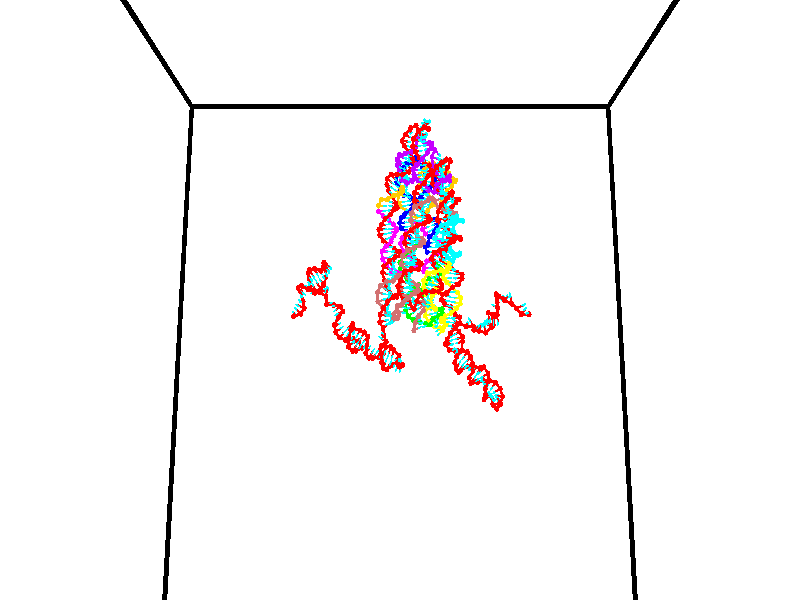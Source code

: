 // switches for output
#declare DRAW_BASES = 1; // possible values are 0, 1; only relevant for DNA ribbons
#declare DRAW_BASES_TYPE = 3; // possible values are 1, 2, 3; only relevant for DNA ribbons
#declare DRAW_FOG = 0; // set to 1 to enable fog

#include "colors.inc"

#include "transforms.inc"
background { rgb <1, 1, 1>}

#default {
   normal{
       ripples 0.25
       frequency 0.20
       turbulence 0.2
       lambda 5
   }
	finish {
		phong 0.1
		phong_size 40.
	}
}

// original window dimensions: 1024x640


// camera settings

camera {
	sky <0, 0.179814, -0.983701>
	up <0, 0.179814, -0.983701>
	right 1.6 * <1, 0, 0>
	location <35, 94.9851, 44.8844>
	look_at <35, 29.7336, 32.9568>
	direction <0, -65.2515, -11.9276>
	angle 67.0682
}


# declare cpy_camera_pos = <35, 94.9851, 44.8844>;
# if (DRAW_FOG = 1)
fog {
	fog_type 2
	up vnormalize(cpy_camera_pos)
	color rgbt<1,1,1,0.3>
	distance 1e-5
	fog_alt 3e-3
	fog_offset 56
}
# end


// LIGHTS

# declare lum = 6;
global_settings {
	ambient_light rgb lum * <0.05, 0.05, 0.05>
	max_trace_level 15
}# declare cpy_direct_light_amount = 0.25;
light_source
{	1000 * <-1, -1.16352, -0.803886>,
	rgb lum * cpy_direct_light_amount
	parallel
}

light_source
{	1000 * <1, 1.16352, 0.803886>,
	rgb lum * cpy_direct_light_amount
	parallel
}

// strand 0

// nucleotide -1

// particle -1
sphere {
	<24.335060, 35.259102, 35.360691> 0.250000
	pigment { color rgbt <1,0,0,0> }
	no_shadow
}
cylinder {
	<24.292318, 34.927551, 35.141041>,  <24.266674, 34.728619, 35.009251>, 0.100000
	pigment { color rgbt <1,0,0,0> }
	no_shadow
}
cylinder {
	<24.292318, 34.927551, 35.141041>,  <24.335060, 35.259102, 35.360691>, 0.100000
	pigment { color rgbt <1,0,0,0> }
	no_shadow
}

// particle -1
sphere {
	<24.292318, 34.927551, 35.141041> 0.100000
	pigment { color rgbt <1,0,0,0> }
	no_shadow
}
sphere {
	0, 1
	scale<0.080000,0.200000,0.300000>
	matrix <0.613365, 0.379724, -0.692527,
		0.782538, -0.410814, 0.467831,
		-0.106853, -0.828880, -0.549127,
		24.260262, 34.678886, 34.976303>
	pigment { color rgbt <0,1,1,0> }
	no_shadow
}
cylinder {
	<24.994490, 34.968796, 35.093666>,  <24.335060, 35.259102, 35.360691>, 0.130000
	pigment { color rgbt <1,0,0,0> }
	no_shadow
}

// nucleotide -1

// particle -1
sphere {
	<24.994490, 34.968796, 35.093666> 0.250000
	pigment { color rgbt <1,0,0,0> }
	no_shadow
}
cylinder {
	<24.706520, 34.853077, 34.841312>,  <24.533739, 34.783646, 34.689899>, 0.100000
	pigment { color rgbt <1,0,0,0> }
	no_shadow
}
cylinder {
	<24.706520, 34.853077, 34.841312>,  <24.994490, 34.968796, 35.093666>, 0.100000
	pigment { color rgbt <1,0,0,0> }
	no_shadow
}

// particle -1
sphere {
	<24.706520, 34.853077, 34.841312> 0.100000
	pigment { color rgbt <1,0,0,0> }
	no_shadow
}
sphere {
	0, 1
	scale<0.080000,0.200000,0.300000>
	matrix <0.582046, 0.243493, -0.775844,
		0.378064, -0.925754, -0.006913,
		-0.719924, -0.289295, -0.630887,
		24.490543, 34.766289, 34.652046>
	pigment { color rgbt <0,1,1,0> }
	no_shadow
}
cylinder {
	<25.283070, 34.678360, 34.558887>,  <24.994490, 34.968796, 35.093666>, 0.130000
	pigment { color rgbt <1,0,0,0> }
	no_shadow
}

// nucleotide -1

// particle -1
sphere {
	<25.283070, 34.678360, 34.558887> 0.250000
	pigment { color rgbt <1,0,0,0> }
	no_shadow
}
cylinder {
	<24.923119, 34.808186, 34.442356>,  <24.707148, 34.886082, 34.372437>, 0.100000
	pigment { color rgbt <1,0,0,0> }
	no_shadow
}
cylinder {
	<24.923119, 34.808186, 34.442356>,  <25.283070, 34.678360, 34.558887>, 0.100000
	pigment { color rgbt <1,0,0,0> }
	no_shadow
}

// particle -1
sphere {
	<24.923119, 34.808186, 34.442356> 0.100000
	pigment { color rgbt <1,0,0,0> }
	no_shadow
}
sphere {
	0, 1
	scale<0.080000,0.200000,0.300000>
	matrix <0.424104, 0.495362, -0.758124,
		-0.101744, -0.805776, -0.583414,
		-0.899880, 0.324563, -0.291333,
		24.653154, 34.905556, 34.354958>
	pigment { color rgbt <0,1,1,0> }
	no_shadow
}
cylinder {
	<25.107996, 34.357700, 33.910126>,  <25.283070, 34.678360, 34.558887>, 0.130000
	pigment { color rgbt <1,0,0,0> }
	no_shadow
}

// nucleotide -1

// particle -1
sphere {
	<25.107996, 34.357700, 33.910126> 0.250000
	pigment { color rgbt <1,0,0,0> }
	no_shadow
}
cylinder {
	<24.991369, 34.734585, 33.976128>,  <24.921392, 34.960716, 34.015728>, 0.100000
	pigment { color rgbt <1,0,0,0> }
	no_shadow
}
cylinder {
	<24.991369, 34.734585, 33.976128>,  <25.107996, 34.357700, 33.910126>, 0.100000
	pigment { color rgbt <1,0,0,0> }
	no_shadow
}

// particle -1
sphere {
	<24.991369, 34.734585, 33.976128> 0.100000
	pigment { color rgbt <1,0,0,0> }
	no_shadow
}
sphere {
	0, 1
	scale<0.080000,0.200000,0.300000>
	matrix <0.719490, 0.329694, -0.611257,
		-0.630335, -0.059502, -0.774040,
		-0.291567, 0.942211, 0.165006,
		24.903898, 35.017246, 34.025631>
	pigment { color rgbt <0,1,1,0> }
	no_shadow
}
cylinder {
	<24.906858, 34.636608, 33.151451>,  <25.107996, 34.357700, 33.910126>, 0.130000
	pigment { color rgbt <1,0,0,0> }
	no_shadow
}

// nucleotide -1

// particle -1
sphere {
	<24.906858, 34.636608, 33.151451> 0.250000
	pigment { color rgbt <1,0,0,0> }
	no_shadow
}
cylinder {
	<24.983269, 34.924896, 33.418003>,  <25.029116, 35.097870, 33.577934>, 0.100000
	pigment { color rgbt <1,0,0,0> }
	no_shadow
}
cylinder {
	<24.983269, 34.924896, 33.418003>,  <24.906858, 34.636608, 33.151451>, 0.100000
	pigment { color rgbt <1,0,0,0> }
	no_shadow
}

// particle -1
sphere {
	<24.983269, 34.924896, 33.418003> 0.100000
	pigment { color rgbt <1,0,0,0> }
	no_shadow
}
sphere {
	0, 1
	scale<0.080000,0.200000,0.300000>
	matrix <0.588067, 0.459536, -0.665586,
		-0.785930, 0.519023, -0.336049,
		0.191027, 0.720723, 0.666383,
		25.040577, 35.141113, 33.617920>
	pigment { color rgbt <0,1,1,0> }
	no_shadow
}
cylinder {
	<24.733244, 35.394470, 32.963715>,  <24.906858, 34.636608, 33.151451>, 0.130000
	pigment { color rgbt <1,0,0,0> }
	no_shadow
}

// nucleotide -1

// particle -1
sphere {
	<24.733244, 35.394470, 32.963715> 0.250000
	pigment { color rgbt <1,0,0,0> }
	no_shadow
}
cylinder {
	<25.045294, 35.357708, 33.211250>,  <25.232523, 35.335651, 33.359772>, 0.100000
	pigment { color rgbt <1,0,0,0> }
	no_shadow
}
cylinder {
	<25.045294, 35.357708, 33.211250>,  <24.733244, 35.394470, 32.963715>, 0.100000
	pigment { color rgbt <1,0,0,0> }
	no_shadow
}

// particle -1
sphere {
	<25.045294, 35.357708, 33.211250> 0.100000
	pigment { color rgbt <1,0,0,0> }
	no_shadow
}
sphere {
	0, 1
	scale<0.080000,0.200000,0.300000>
	matrix <0.620008, 0.245818, -0.745093,
		-0.083642, 0.964949, 0.248753,
		0.780124, -0.091908, 0.618837,
		25.279331, 35.330135, 33.396900>
	pigment { color rgbt <0,1,1,0> }
	no_shadow
}
cylinder {
	<25.203781, 36.049000, 32.912304>,  <24.733244, 35.394470, 32.963715>, 0.130000
	pigment { color rgbt <1,0,0,0> }
	no_shadow
}

// nucleotide -1

// particle -1
sphere {
	<25.203781, 36.049000, 32.912304> 0.250000
	pigment { color rgbt <1,0,0,0> }
	no_shadow
}
cylinder {
	<25.390862, 35.706627, 33.000515>,  <25.503109, 35.501202, 33.053440>, 0.100000
	pigment { color rgbt <1,0,0,0> }
	no_shadow
}
cylinder {
	<25.390862, 35.706627, 33.000515>,  <25.203781, 36.049000, 32.912304>, 0.100000
	pigment { color rgbt <1,0,0,0> }
	no_shadow
}

// particle -1
sphere {
	<25.390862, 35.706627, 33.000515> 0.100000
	pigment { color rgbt <1,0,0,0> }
	no_shadow
}
sphere {
	0, 1
	scale<0.080000,0.200000,0.300000>
	matrix <0.797618, 0.301196, -0.522577,
		0.380870, 0.420307, 0.823578,
		0.467701, -0.855934, 0.220527,
		25.531172, 35.449848, 33.066673>
	pigment { color rgbt <0,1,1,0> }
	no_shadow
}
cylinder {
	<25.858440, 36.147755, 33.233654>,  <25.203781, 36.049000, 32.912304>, 0.130000
	pigment { color rgbt <1,0,0,0> }
	no_shadow
}

// nucleotide -1

// particle -1
sphere {
	<25.858440, 36.147755, 33.233654> 0.250000
	pigment { color rgbt <1,0,0,0> }
	no_shadow
}
cylinder {
	<25.860754, 35.795864, 33.043476>,  <25.862143, 35.584732, 32.929367>, 0.100000
	pigment { color rgbt <1,0,0,0> }
	no_shadow
}
cylinder {
	<25.860754, 35.795864, 33.043476>,  <25.858440, 36.147755, 33.233654>, 0.100000
	pigment { color rgbt <1,0,0,0> }
	no_shadow
}

// particle -1
sphere {
	<25.860754, 35.795864, 33.043476> 0.100000
	pigment { color rgbt <1,0,0,0> }
	no_shadow
}
sphere {
	0, 1
	scale<0.080000,0.200000,0.300000>
	matrix <0.839631, 0.262510, -0.475508,
		0.543126, -0.396450, 0.740163,
		0.005785, -0.879725, -0.475448,
		25.862490, 35.531948, 32.900841>
	pigment { color rgbt <0,1,1,0> }
	no_shadow
}
cylinder {
	<26.586050, 35.755867, 33.337795>,  <25.858440, 36.147755, 33.233654>, 0.130000
	pigment { color rgbt <1,0,0,0> }
	no_shadow
}

// nucleotide -1

// particle -1
sphere {
	<26.586050, 35.755867, 33.337795> 0.250000
	pigment { color rgbt <1,0,0,0> }
	no_shadow
}
cylinder {
	<26.399578, 35.639111, 33.003735>,  <26.287695, 35.569057, 32.803299>, 0.100000
	pigment { color rgbt <1,0,0,0> }
	no_shadow
}
cylinder {
	<26.399578, 35.639111, 33.003735>,  <26.586050, 35.755867, 33.337795>, 0.100000
	pigment { color rgbt <1,0,0,0> }
	no_shadow
}

// particle -1
sphere {
	<26.399578, 35.639111, 33.003735> 0.100000
	pigment { color rgbt <1,0,0,0> }
	no_shadow
}
sphere {
	0, 1
	scale<0.080000,0.200000,0.300000>
	matrix <0.804811, 0.252072, -0.537344,
		0.367364, -0.922637, 0.117406,
		-0.466179, -0.291890, -0.835151,
		26.259724, 35.551544, 32.753189>
	pigment { color rgbt <0,1,1,0> }
	no_shadow
}
cylinder {
	<26.999010, 35.262894, 33.039951>,  <26.586050, 35.755867, 33.337795>, 0.130000
	pigment { color rgbt <1,0,0,0> }
	no_shadow
}

// nucleotide -1

// particle -1
sphere {
	<26.999010, 35.262894, 33.039951> 0.250000
	pigment { color rgbt <1,0,0,0> }
	no_shadow
}
cylinder {
	<26.779087, 35.351372, 32.717762>,  <26.647133, 35.404461, 32.524448>, 0.100000
	pigment { color rgbt <1,0,0,0> }
	no_shadow
}
cylinder {
	<26.779087, 35.351372, 32.717762>,  <26.999010, 35.262894, 33.039951>, 0.100000
	pigment { color rgbt <1,0,0,0> }
	no_shadow
}

// particle -1
sphere {
	<26.779087, 35.351372, 32.717762> 0.100000
	pigment { color rgbt <1,0,0,0> }
	no_shadow
}
sphere {
	0, 1
	scale<0.080000,0.200000,0.300000>
	matrix <0.824806, -0.008530, -0.565352,
		-0.131927, -0.975191, -0.177757,
		-0.549810, 0.221200, -0.805469,
		26.614143, 35.417732, 32.476120>
	pigment { color rgbt <0,1,1,0> }
	no_shadow
}
cylinder {
	<27.213903, 34.729778, 32.569931>,  <26.999010, 35.262894, 33.039951>, 0.130000
	pigment { color rgbt <1,0,0,0> }
	no_shadow
}

// nucleotide -1

// particle -1
sphere {
	<27.213903, 34.729778, 32.569931> 0.250000
	pigment { color rgbt <1,0,0,0> }
	no_shadow
}
cylinder {
	<27.047565, 35.040920, 32.381458>,  <26.947763, 35.227604, 32.268375>, 0.100000
	pigment { color rgbt <1,0,0,0> }
	no_shadow
}
cylinder {
	<27.047565, 35.040920, 32.381458>,  <27.213903, 34.729778, 32.569931>, 0.100000
	pigment { color rgbt <1,0,0,0> }
	no_shadow
}

// particle -1
sphere {
	<27.047565, 35.040920, 32.381458> 0.100000
	pigment { color rgbt <1,0,0,0> }
	no_shadow
}
sphere {
	0, 1
	scale<0.080000,0.200000,0.300000>
	matrix <0.835565, 0.122247, -0.535618,
		-0.359032, -0.616439, -0.700785,
		-0.415845, 0.777856, -0.471184,
		26.922812, 35.274277, 32.240105>
	pigment { color rgbt <0,1,1,0> }
	no_shadow
}
cylinder {
	<27.434847, 34.728916, 31.881350>,  <27.213903, 34.729778, 32.569931>, 0.130000
	pigment { color rgbt <1,0,0,0> }
	no_shadow
}

// nucleotide -1

// particle -1
sphere {
	<27.434847, 34.728916, 31.881350> 0.250000
	pigment { color rgbt <1,0,0,0> }
	no_shadow
}
cylinder {
	<27.352755, 35.105492, 31.988359>,  <27.303499, 35.331436, 32.052567>, 0.100000
	pigment { color rgbt <1,0,0,0> }
	no_shadow
}
cylinder {
	<27.352755, 35.105492, 31.988359>,  <27.434847, 34.728916, 31.881350>, 0.100000
	pigment { color rgbt <1,0,0,0> }
	no_shadow
}

// particle -1
sphere {
	<27.352755, 35.105492, 31.988359> 0.100000
	pigment { color rgbt <1,0,0,0> }
	no_shadow
}
sphere {
	0, 1
	scale<0.080000,0.200000,0.300000>
	matrix <0.880948, 0.296779, -0.368583,
		-0.426395, 0.160030, -0.890269,
		-0.205228, 0.941442, 0.267523,
		27.291185, 35.387924, 32.068615>
	pigment { color rgbt <0,1,1,0> }
	no_shadow
}
cylinder {
	<27.452538, 35.148174, 31.327971>,  <27.434847, 34.728916, 31.881350>, 0.130000
	pigment { color rgbt <1,0,0,0> }
	no_shadow
}

// nucleotide -1

// particle -1
sphere {
	<27.452538, 35.148174, 31.327971> 0.250000
	pigment { color rgbt <1,0,0,0> }
	no_shadow
}
cylinder {
	<27.545515, 35.390907, 31.632004>,  <27.601301, 35.536545, 31.814425>, 0.100000
	pigment { color rgbt <1,0,0,0> }
	no_shadow
}
cylinder {
	<27.545515, 35.390907, 31.632004>,  <27.452538, 35.148174, 31.327971>, 0.100000
	pigment { color rgbt <1,0,0,0> }
	no_shadow
}

// particle -1
sphere {
	<27.545515, 35.390907, 31.632004> 0.100000
	pigment { color rgbt <1,0,0,0> }
	no_shadow
}
sphere {
	0, 1
	scale<0.080000,0.200000,0.300000>
	matrix <0.760936, 0.373264, -0.530708,
		-0.605761, 0.701735, -0.374995,
		0.232444, 0.606829, 0.760085,
		27.615248, 35.572956, 31.860029>
	pigment { color rgbt <0,1,1,0> }
	no_shadow
}
cylinder {
	<27.498756, 35.674377, 31.037146>,  <27.452538, 35.148174, 31.327971>, 0.130000
	pigment { color rgbt <1,0,0,0> }
	no_shadow
}

// nucleotide -1

// particle -1
sphere {
	<27.498756, 35.674377, 31.037146> 0.250000
	pigment { color rgbt <1,0,0,0> }
	no_shadow
}
cylinder {
	<27.679750, 35.788578, 31.375080>,  <27.788347, 35.857098, 31.577841>, 0.100000
	pigment { color rgbt <1,0,0,0> }
	no_shadow
}
cylinder {
	<27.679750, 35.788578, 31.375080>,  <27.498756, 35.674377, 31.037146>, 0.100000
	pigment { color rgbt <1,0,0,0> }
	no_shadow
}

// particle -1
sphere {
	<27.679750, 35.788578, 31.375080> 0.100000
	pigment { color rgbt <1,0,0,0> }
	no_shadow
}
sphere {
	0, 1
	scale<0.080000,0.200000,0.300000>
	matrix <0.595325, 0.608647, -0.524535,
		-0.663962, 0.740296, 0.105438,
		0.452485, 0.285501, 0.844835,
		27.815496, 35.874229, 31.628531>
	pigment { color rgbt <0,1,1,0> }
	no_shadow
}
cylinder {
	<27.417301, 36.400471, 31.033024>,  <27.498756, 35.674377, 31.037146>, 0.130000
	pigment { color rgbt <1,0,0,0> }
	no_shadow
}

// nucleotide -1

// particle -1
sphere {
	<27.417301, 36.400471, 31.033024> 0.250000
	pigment { color rgbt <1,0,0,0> }
	no_shadow
}
cylinder {
	<27.742844, 36.289097, 31.237030>,  <27.938169, 36.222275, 31.359434>, 0.100000
	pigment { color rgbt <1,0,0,0> }
	no_shadow
}
cylinder {
	<27.742844, 36.289097, 31.237030>,  <27.417301, 36.400471, 31.033024>, 0.100000
	pigment { color rgbt <1,0,0,0> }
	no_shadow
}

// particle -1
sphere {
	<27.742844, 36.289097, 31.237030> 0.100000
	pigment { color rgbt <1,0,0,0> }
	no_shadow
}
sphere {
	0, 1
	scale<0.080000,0.200000,0.300000>
	matrix <0.535011, 0.701539, -0.470751,
		-0.226725, 0.655987, 0.719914,
		0.813854, -0.278431, 0.510017,
		27.987000, 36.205566, 31.390036>
	pigment { color rgbt <0,1,1,0> }
	no_shadow
}
cylinder {
	<27.131540, 36.411221, 31.709694>,  <27.417301, 36.400471, 31.033024>, 0.130000
	pigment { color rgbt <1,0,0,0> }
	no_shadow
}

// nucleotide -1

// particle -1
sphere {
	<27.131540, 36.411221, 31.709694> 0.250000
	pigment { color rgbt <1,0,0,0> }
	no_shadow
}
cylinder {
	<27.125101, 36.012886, 31.745581>,  <27.121239, 35.773884, 31.767113>, 0.100000
	pigment { color rgbt <1,0,0,0> }
	no_shadow
}
cylinder {
	<27.125101, 36.012886, 31.745581>,  <27.131540, 36.411221, 31.709694>, 0.100000
	pigment { color rgbt <1,0,0,0> }
	no_shadow
}

// particle -1
sphere {
	<27.125101, 36.012886, 31.745581> 0.100000
	pigment { color rgbt <1,0,0,0> }
	no_shadow
}
sphere {
	0, 1
	scale<0.080000,0.200000,0.300000>
	matrix <-0.973675, 0.036015, 0.225075,
		-0.227370, -0.083732, -0.970202,
		-0.016096, -0.995837, 0.089717,
		27.120272, 35.714134, 31.772495>
	pigment { color rgbt <0,1,1,0> }
	no_shadow
}
cylinder {
	<26.485594, 36.301334, 31.507681>,  <27.131540, 36.411221, 31.709694>, 0.130000
	pigment { color rgbt <1,0,0,0> }
	no_shadow
}

// nucleotide -1

// particle -1
sphere {
	<26.485594, 36.301334, 31.507681> 0.250000
	pigment { color rgbt <1,0,0,0> }
	no_shadow
}
cylinder {
	<26.598385, 35.974922, 31.709507>,  <26.666059, 35.779076, 31.830603>, 0.100000
	pigment { color rgbt <1,0,0,0> }
	no_shadow
}
cylinder {
	<26.598385, 35.974922, 31.709507>,  <26.485594, 36.301334, 31.507681>, 0.100000
	pigment { color rgbt <1,0,0,0> }
	no_shadow
}

// particle -1
sphere {
	<26.598385, 35.974922, 31.709507> 0.100000
	pigment { color rgbt <1,0,0,0> }
	no_shadow
}
sphere {
	0, 1
	scale<0.080000,0.200000,0.300000>
	matrix <-0.889775, -0.025707, 0.455676,
		-0.358874, -0.577437, -0.733332,
		0.281976, -0.816030, 0.504563,
		26.682978, 35.730114, 31.860876>
	pigment { color rgbt <0,1,1,0> }
	no_shadow
}
cylinder {
	<25.926294, 35.826309, 31.480053>,  <26.485594, 36.301334, 31.507681>, 0.130000
	pigment { color rgbt <1,0,0,0> }
	no_shadow
}

// nucleotide -1

// particle -1
sphere {
	<25.926294, 35.826309, 31.480053> 0.250000
	pigment { color rgbt <1,0,0,0> }
	no_shadow
}
cylinder {
	<26.136589, 35.716812, 31.802212>,  <26.262766, 35.651115, 31.995508>, 0.100000
	pigment { color rgbt <1,0,0,0> }
	no_shadow
}
cylinder {
	<26.136589, 35.716812, 31.802212>,  <25.926294, 35.826309, 31.480053>, 0.100000
	pigment { color rgbt <1,0,0,0> }
	no_shadow
}

// particle -1
sphere {
	<26.136589, 35.716812, 31.802212> 0.100000
	pigment { color rgbt <1,0,0,0> }
	no_shadow
}
sphere {
	0, 1
	scale<0.080000,0.200000,0.300000>
	matrix <-0.818579, -0.420328, 0.391475,
		0.231369, -0.865095, -0.445061,
		0.525735, -0.273742, 0.805399,
		26.294310, 35.634689, 32.043831>
	pigment { color rgbt <0,1,1,0> }
	no_shadow
}
cylinder {
	<25.676226, 35.152077, 31.621708>,  <25.926294, 35.826309, 31.480053>, 0.130000
	pigment { color rgbt <1,0,0,0> }
	no_shadow
}

// nucleotide -1

// particle -1
sphere {
	<25.676226, 35.152077, 31.621708> 0.250000
	pigment { color rgbt <1,0,0,0> }
	no_shadow
}
cylinder {
	<25.868055, 35.233459, 31.963142>,  <25.983154, 35.282291, 32.168003>, 0.100000
	pigment { color rgbt <1,0,0,0> }
	no_shadow
}
cylinder {
	<25.868055, 35.233459, 31.963142>,  <25.676226, 35.152077, 31.621708>, 0.100000
	pigment { color rgbt <1,0,0,0> }
	no_shadow
}

// particle -1
sphere {
	<25.868055, 35.233459, 31.963142> 0.100000
	pigment { color rgbt <1,0,0,0> }
	no_shadow
}
sphere {
	0, 1
	scale<0.080000,0.200000,0.300000>
	matrix <-0.688129, -0.516409, 0.509706,
		0.544504, -0.831821, -0.107652,
		0.479576, 0.203459, 0.853587,
		26.011929, 35.294498, 32.219219>
	pigment { color rgbt <0,1,1,0> }
	no_shadow
}
cylinder {
	<25.700840, 34.559647, 32.015305>,  <25.676226, 35.152077, 31.621708>, 0.130000
	pigment { color rgbt <1,0,0,0> }
	no_shadow
}

// nucleotide -1

// particle -1
sphere {
	<25.700840, 34.559647, 32.015305> 0.250000
	pigment { color rgbt <1,0,0,0> }
	no_shadow
}
cylinder {
	<25.748043, 34.851501, 32.284733>,  <25.776365, 35.026615, 32.446392>, 0.100000
	pigment { color rgbt <1,0,0,0> }
	no_shadow
}
cylinder {
	<25.748043, 34.851501, 32.284733>,  <25.700840, 34.559647, 32.015305>, 0.100000
	pigment { color rgbt <1,0,0,0> }
	no_shadow
}

// particle -1
sphere {
	<25.748043, 34.851501, 32.284733> 0.100000
	pigment { color rgbt <1,0,0,0> }
	no_shadow
}
sphere {
	0, 1
	scale<0.080000,0.200000,0.300000>
	matrix <-0.690393, -0.427266, 0.583782,
		0.713744, -0.533923, 0.453316,
		0.118008, 0.729638, 0.673575,
		25.783445, 35.070393, 32.486805>
	pigment { color rgbt <0,1,1,0> }
	no_shadow
}
cylinder {
	<25.771477, 34.287750, 32.684750>,  <25.700840, 34.559647, 32.015305>, 0.130000
	pigment { color rgbt <1,0,0,0> }
	no_shadow
}

// nucleotide -1

// particle -1
sphere {
	<25.771477, 34.287750, 32.684750> 0.250000
	pigment { color rgbt <1,0,0,0> }
	no_shadow
}
cylinder {
	<25.619341, 34.655384, 32.725975>,  <25.528059, 34.875965, 32.750710>, 0.100000
	pigment { color rgbt <1,0,0,0> }
	no_shadow
}
cylinder {
	<25.619341, 34.655384, 32.725975>,  <25.771477, 34.287750, 32.684750>, 0.100000
	pigment { color rgbt <1,0,0,0> }
	no_shadow
}

// particle -1
sphere {
	<25.619341, 34.655384, 32.725975> 0.100000
	pigment { color rgbt <1,0,0,0> }
	no_shadow
}
sphere {
	0, 1
	scale<0.080000,0.200000,0.300000>
	matrix <-0.697805, -0.358317, 0.620223,
		0.606968, 0.163978, 0.777626,
		-0.380340, 0.919086, 0.103062,
		25.505239, 34.931110, 32.756893>
	pigment { color rgbt <0,1,1,0> }
	no_shadow
}
cylinder {
	<26.273495, 34.243172, 33.167858>,  <25.771477, 34.287750, 32.684750>, 0.130000
	pigment { color rgbt <1,0,0,0> }
	no_shadow
}

// nucleotide -1

// particle -1
sphere {
	<26.273495, 34.243172, 33.167858> 0.250000
	pigment { color rgbt <1,0,0,0> }
	no_shadow
}
cylinder {
	<26.083229, 33.893738, 33.126675>,  <25.969070, 33.684078, 33.101967>, 0.100000
	pigment { color rgbt <1,0,0,0> }
	no_shadow
}
cylinder {
	<26.083229, 33.893738, 33.126675>,  <26.273495, 34.243172, 33.167858>, 0.100000
	pigment { color rgbt <1,0,0,0> }
	no_shadow
}

// particle -1
sphere {
	<26.083229, 33.893738, 33.126675> 0.100000
	pigment { color rgbt <1,0,0,0> }
	no_shadow
}
sphere {
	0, 1
	scale<0.080000,0.200000,0.300000>
	matrix <0.114338, 0.054647, -0.991938,
		0.872165, -0.483599, 0.073890,
		-0.475662, -0.873582, -0.102955,
		25.940531, 33.631664, 33.095787>
	pigment { color rgbt <0,1,1,0> }
	no_shadow
}
cylinder {
	<26.731825, 33.693302, 33.031460>,  <26.273495, 34.243172, 33.167858>, 0.130000
	pigment { color rgbt <1,0,0,0> }
	no_shadow
}

// nucleotide -1

// particle -1
sphere {
	<26.731825, 33.693302, 33.031460> 0.250000
	pigment { color rgbt <1,0,0,0> }
	no_shadow
}
cylinder {
	<26.996656, 33.441544, 32.868725>,  <27.155556, 33.290489, 32.771084>, 0.100000
	pigment { color rgbt <1,0,0,0> }
	no_shadow
}
cylinder {
	<26.996656, 33.441544, 32.868725>,  <26.731825, 33.693302, 33.031460>, 0.100000
	pigment { color rgbt <1,0,0,0> }
	no_shadow
}

// particle -1
sphere {
	<26.996656, 33.441544, 32.868725> 0.100000
	pigment { color rgbt <1,0,0,0> }
	no_shadow
}
sphere {
	0, 1
	scale<0.080000,0.200000,0.300000>
	matrix <0.667573, 0.741999, -0.061514,
		0.340587, -0.230865, 0.911429,
		0.662077, -0.629396, -0.406834,
		27.195280, 33.252724, 32.746674>
	pigment { color rgbt <0,1,1,0> }
	no_shadow
}
cylinder {
	<27.368563, 33.769192, 33.370468>,  <26.731825, 33.693302, 33.031460>, 0.130000
	pigment { color rgbt <1,0,0,0> }
	no_shadow
}

// nucleotide -1

// particle -1
sphere {
	<27.368563, 33.769192, 33.370468> 0.250000
	pigment { color rgbt <1,0,0,0> }
	no_shadow
}
cylinder {
	<27.408533, 33.638142, 32.994663>,  <27.432514, 33.559513, 32.769180>, 0.100000
	pigment { color rgbt <1,0,0,0> }
	no_shadow
}
cylinder {
	<27.408533, 33.638142, 32.994663>,  <27.368563, 33.769192, 33.370468>, 0.100000
	pigment { color rgbt <1,0,0,0> }
	no_shadow
}

// particle -1
sphere {
	<27.408533, 33.638142, 32.994663> 0.100000
	pigment { color rgbt <1,0,0,0> }
	no_shadow
}
sphere {
	0, 1
	scale<0.080000,0.200000,0.300000>
	matrix <0.545240, 0.807872, -0.223731,
		0.832303, -0.489901, 0.259361,
		0.099925, -0.327627, -0.939508,
		27.438511, 33.539852, 32.712811>
	pigment { color rgbt <0,1,1,0> }
	no_shadow
}
cylinder {
	<27.452700, 33.827290, 34.080231>,  <27.368563, 33.769192, 33.370468>, 0.130000
	pigment { color rgbt <1,0,0,0> }
	no_shadow
}

// nucleotide -1

// particle -1
sphere {
	<27.452700, 33.827290, 34.080231> 0.250000
	pigment { color rgbt <1,0,0,0> }
	no_shadow
}
cylinder {
	<27.731794, 34.113594, 34.068600>,  <27.899252, 34.285378, 34.061619>, 0.100000
	pigment { color rgbt <1,0,0,0> }
	no_shadow
}
cylinder {
	<27.731794, 34.113594, 34.068600>,  <27.452700, 33.827290, 34.080231>, 0.100000
	pigment { color rgbt <1,0,0,0> }
	no_shadow
}

// particle -1
sphere {
	<27.731794, 34.113594, 34.068600> 0.100000
	pigment { color rgbt <1,0,0,0> }
	no_shadow
}
sphere {
	0, 1
	scale<0.080000,0.200000,0.300000>
	matrix <0.238462, -0.193793, 0.951620,
		0.675499, -0.670915, -0.305899,
		0.697737, 0.715763, -0.029081,
		27.941116, 34.328323, 34.059875>
	pigment { color rgbt <0,1,1,0> }
	no_shadow
}
cylinder {
	<28.137041, 33.409252, 34.069256>,  <27.452700, 33.827290, 34.080231>, 0.130000
	pigment { color rgbt <1,0,0,0> }
	no_shadow
}

// nucleotide -1

// particle -1
sphere {
	<28.137041, 33.409252, 34.069256> 0.250000
	pigment { color rgbt <1,0,0,0> }
	no_shadow
}
cylinder {
	<28.166916, 33.790947, 34.185085>,  <28.184841, 34.019966, 34.254581>, 0.100000
	pigment { color rgbt <1,0,0,0> }
	no_shadow
}
cylinder {
	<28.166916, 33.790947, 34.185085>,  <28.137041, 33.409252, 34.069256>, 0.100000
	pigment { color rgbt <1,0,0,0> }
	no_shadow
}

// particle -1
sphere {
	<28.166916, 33.790947, 34.185085> 0.100000
	pigment { color rgbt <1,0,0,0> }
	no_shadow
}
sphere {
	0, 1
	scale<0.080000,0.200000,0.300000>
	matrix <0.322006, -0.297902, 0.898647,
		0.943787, 0.026128, -0.329520,
		0.074685, 0.954239, 0.289570,
		28.189322, 34.077217, 34.271957>
	pigment { color rgbt <0,1,1,0> }
	no_shadow
}
cylinder {
	<28.833170, 33.627701, 34.233490>,  <28.137041, 33.409252, 34.069256>, 0.130000
	pigment { color rgbt <1,0,0,0> }
	no_shadow
}

// nucleotide -1

// particle -1
sphere {
	<28.833170, 33.627701, 34.233490> 0.250000
	pigment { color rgbt <1,0,0,0> }
	no_shadow
}
cylinder {
	<28.558273, 33.813511, 34.456886>,  <28.393335, 33.924995, 34.590923>, 0.100000
	pigment { color rgbt <1,0,0,0> }
	no_shadow
}
cylinder {
	<28.558273, 33.813511, 34.456886>,  <28.833170, 33.627701, 34.233490>, 0.100000
	pigment { color rgbt <1,0,0,0> }
	no_shadow
}

// particle -1
sphere {
	<28.558273, 33.813511, 34.456886> 0.100000
	pigment { color rgbt <1,0,0,0> }
	no_shadow
}
sphere {
	0, 1
	scale<0.080000,0.200000,0.300000>
	matrix <0.457920, -0.319799, 0.829481,
		0.563921, 0.825799, 0.007064,
		-0.687243, 0.464527, 0.558491,
		28.352100, 33.952869, 34.624432>
	pigment { color rgbt <0,1,1,0> }
	no_shadow
}
cylinder {
	<29.159969, 34.029537, 34.738220>,  <28.833170, 33.627701, 34.233490>, 0.130000
	pigment { color rgbt <1,0,0,0> }
	no_shadow
}

// nucleotide -1

// particle -1
sphere {
	<29.159969, 34.029537, 34.738220> 0.250000
	pigment { color rgbt <1,0,0,0> }
	no_shadow
}
cylinder {
	<28.791416, 33.942936, 34.867325>,  <28.570284, 33.890976, 34.944790>, 0.100000
	pigment { color rgbt <1,0,0,0> }
	no_shadow
}
cylinder {
	<28.791416, 33.942936, 34.867325>,  <29.159969, 34.029537, 34.738220>, 0.100000
	pigment { color rgbt <1,0,0,0> }
	no_shadow
}

// particle -1
sphere {
	<28.791416, 33.942936, 34.867325> 0.100000
	pigment { color rgbt <1,0,0,0> }
	no_shadow
}
sphere {
	0, 1
	scale<0.080000,0.200000,0.300000>
	matrix <0.373907, -0.267208, 0.888140,
		-0.106039, 0.939003, 0.327153,
		-0.921384, -0.216502, 0.322765,
		28.515001, 33.877987, 34.964153>
	pigment { color rgbt <0,1,1,0> }
	no_shadow
}
cylinder {
	<28.733030, 34.397820, 35.328060>,  <29.159969, 34.029537, 34.738220>, 0.130000
	pigment { color rgbt <1,0,0,0> }
	no_shadow
}

// nucleotide -1

// particle -1
sphere {
	<28.733030, 34.397820, 35.328060> 0.250000
	pigment { color rgbt <1,0,0,0> }
	no_shadow
}
cylinder {
	<28.623177, 34.013706, 35.347801>,  <28.557264, 33.783237, 35.359646>, 0.100000
	pigment { color rgbt <1,0,0,0> }
	no_shadow
}
cylinder {
	<28.623177, 34.013706, 35.347801>,  <28.733030, 34.397820, 35.328060>, 0.100000
	pigment { color rgbt <1,0,0,0> }
	no_shadow
}

// particle -1
sphere {
	<28.623177, 34.013706, 35.347801> 0.100000
	pigment { color rgbt <1,0,0,0> }
	no_shadow
}
sphere {
	0, 1
	scale<0.080000,0.200000,0.300000>
	matrix <0.414982, -0.072074, 0.906970,
		-0.867389, 0.269566, 0.418294,
		-0.274636, -0.960281, 0.049348,
		28.540785, 33.725620, 35.362606>
	pigment { color rgbt <0,1,1,0> }
	no_shadow
}
cylinder {
	<28.316763, 34.197823, 35.950027>,  <28.733030, 34.397820, 35.328060>, 0.130000
	pigment { color rgbt <1,0,0,0> }
	no_shadow
}

// nucleotide -1

// particle -1
sphere {
	<28.316763, 34.197823, 35.950027> 0.250000
	pigment { color rgbt <1,0,0,0> }
	no_shadow
}
cylinder {
	<28.561625, 33.902046, 35.837959>,  <28.708542, 33.724579, 35.770718>, 0.100000
	pigment { color rgbt <1,0,0,0> }
	no_shadow
}
cylinder {
	<28.561625, 33.902046, 35.837959>,  <28.316763, 34.197823, 35.950027>, 0.100000
	pigment { color rgbt <1,0,0,0> }
	no_shadow
}

// particle -1
sphere {
	<28.561625, 33.902046, 35.837959> 0.100000
	pigment { color rgbt <1,0,0,0> }
	no_shadow
}
sphere {
	0, 1
	scale<0.080000,0.200000,0.300000>
	matrix <0.424573, 0.008450, 0.905354,
		-0.667087, -0.673170, 0.319119,
		0.612154, -0.739440, -0.280172,
		28.745270, 33.680214, 35.753906>
	pigment { color rgbt <0,1,1,0> }
	no_shadow
}
cylinder {
	<28.413349, 33.639347, 36.458332>,  <28.316763, 34.197823, 35.950027>, 0.130000
	pigment { color rgbt <1,0,0,0> }
	no_shadow
}

// nucleotide -1

// particle -1
sphere {
	<28.413349, 33.639347, 36.458332> 0.250000
	pigment { color rgbt <1,0,0,0> }
	no_shadow
}
cylinder {
	<28.749413, 33.611786, 36.243153>,  <28.951050, 33.595249, 36.114044>, 0.100000
	pigment { color rgbt <1,0,0,0> }
	no_shadow
}
cylinder {
	<28.749413, 33.611786, 36.243153>,  <28.413349, 33.639347, 36.458332>, 0.100000
	pigment { color rgbt <1,0,0,0> }
	no_shadow
}

// particle -1
sphere {
	<28.749413, 33.611786, 36.243153> 0.100000
	pigment { color rgbt <1,0,0,0> }
	no_shadow
}
sphere {
	0, 1
	scale<0.080000,0.200000,0.300000>
	matrix <0.542181, 0.082361, 0.836216,
		-0.013319, -0.994217, 0.106558,
		0.840156, -0.068911, -0.537949,
		29.001459, 33.591114, 36.081768>
	pigment { color rgbt <0,1,1,0> }
	no_shadow
}
cylinder {
	<28.743942, 33.304390, 36.870728>,  <28.413349, 33.639347, 36.458332>, 0.130000
	pigment { color rgbt <1,0,0,0> }
	no_shadow
}

// nucleotide -1

// particle -1
sphere {
	<28.743942, 33.304390, 36.870728> 0.250000
	pigment { color rgbt <1,0,0,0> }
	no_shadow
}
cylinder {
	<29.040258, 33.442600, 36.640305>,  <29.218048, 33.525528, 36.502052>, 0.100000
	pigment { color rgbt <1,0,0,0> }
	no_shadow
}
cylinder {
	<29.040258, 33.442600, 36.640305>,  <28.743942, 33.304390, 36.870728>, 0.100000
	pigment { color rgbt <1,0,0,0> }
	no_shadow
}

// particle -1
sphere {
	<29.040258, 33.442600, 36.640305> 0.100000
	pigment { color rgbt <1,0,0,0> }
	no_shadow
}
sphere {
	0, 1
	scale<0.080000,0.200000,0.300000>
	matrix <0.607290, 0.022046, 0.794174,
		0.287108, -0.938150, -0.193503,
		0.740789, 0.345526, -0.576059,
		29.262495, 33.546257, 36.467487>
	pigment { color rgbt <0,1,1,0> }
	no_shadow
}
cylinder {
	<29.365236, 32.881218, 37.046413>,  <28.743942, 33.304390, 36.870728>, 0.130000
	pigment { color rgbt <1,0,0,0> }
	no_shadow
}

// nucleotide -1

// particle -1
sphere {
	<29.365236, 32.881218, 37.046413> 0.250000
	pigment { color rgbt <1,0,0,0> }
	no_shadow
}
cylinder {
	<29.481102, 33.225731, 36.879421>,  <29.550621, 33.432438, 36.779228>, 0.100000
	pigment { color rgbt <1,0,0,0> }
	no_shadow
}
cylinder {
	<29.481102, 33.225731, 36.879421>,  <29.365236, 32.881218, 37.046413>, 0.100000
	pigment { color rgbt <1,0,0,0> }
	no_shadow
}

// particle -1
sphere {
	<29.481102, 33.225731, 36.879421> 0.100000
	pigment { color rgbt <1,0,0,0> }
	no_shadow
}
sphere {
	0, 1
	scale<0.080000,0.200000,0.300000>
	matrix <0.724364, 0.087834, 0.683800,
		0.625613, -0.500478, -0.598439,
		0.289664, 0.861282, -0.417479,
		29.568001, 33.484116, 36.754177>
	pigment { color rgbt <0,1,1,0> }
	no_shadow
}
cylinder {
	<30.127491, 32.692841, 36.915642>,  <29.365236, 32.881218, 37.046413>, 0.130000
	pigment { color rgbt <1,0,0,0> }
	no_shadow
}

// nucleotide -1

// particle -1
sphere {
	<30.127491, 32.692841, 36.915642> 0.250000
	pigment { color rgbt <1,0,0,0> }
	no_shadow
}
cylinder {
	<30.077829, 33.089062, 36.938908>,  <30.048033, 33.326794, 36.952866>, 0.100000
	pigment { color rgbt <1,0,0,0> }
	no_shadow
}
cylinder {
	<30.077829, 33.089062, 36.938908>,  <30.127491, 32.692841, 36.915642>, 0.100000
	pigment { color rgbt <1,0,0,0> }
	no_shadow
}

// particle -1
sphere {
	<30.077829, 33.089062, 36.938908> 0.100000
	pigment { color rgbt <1,0,0,0> }
	no_shadow
}
sphere {
	0, 1
	scale<0.080000,0.200000,0.300000>
	matrix <0.646651, 0.036313, 0.761922,
		0.752614, 0.132207, -0.645053,
		-0.124155, 0.990557, 0.058162,
		30.040583, 33.386230, 36.956356>
	pigment { color rgbt <0,1,1,0> }
	no_shadow
}
cylinder {
	<30.750944, 33.093910, 37.157417>,  <30.127491, 32.692841, 36.915642>, 0.130000
	pigment { color rgbt <1,0,0,0> }
	no_shadow
}

// nucleotide -1

// particle -1
sphere {
	<30.750944, 33.093910, 37.157417> 0.250000
	pigment { color rgbt <1,0,0,0> }
	no_shadow
}
cylinder {
	<30.426573, 33.294445, 37.278122>,  <30.231951, 33.414764, 37.350544>, 0.100000
	pigment { color rgbt <1,0,0,0> }
	no_shadow
}
cylinder {
	<30.426573, 33.294445, 37.278122>,  <30.750944, 33.093910, 37.157417>, 0.100000
	pigment { color rgbt <1,0,0,0> }
	no_shadow
}

// particle -1
sphere {
	<30.426573, 33.294445, 37.278122> 0.100000
	pigment { color rgbt <1,0,0,0> }
	no_shadow
}
sphere {
	0, 1
	scale<0.080000,0.200000,0.300000>
	matrix <0.483677, 0.284053, 0.827871,
		0.329323, 0.817300, -0.472830,
		-0.810927, 0.501334, 0.301764,
		30.183294, 33.444843, 37.368652>
	pigment { color rgbt <0,1,1,0> }
	no_shadow
}
cylinder {
	<31.029057, 32.661423, 37.690018>,  <30.750944, 33.093910, 37.157417>, 0.130000
	pigment { color rgbt <1,0,0,0> }
	no_shadow
}

// nucleotide -1

// particle -1
sphere {
	<31.029057, 32.661423, 37.690018> 0.250000
	pigment { color rgbt <1,0,0,0> }
	no_shadow
}
cylinder {
	<31.207773, 33.019218, 37.696445>,  <31.315002, 33.233898, 37.700302>, 0.100000
	pigment { color rgbt <1,0,0,0> }
	no_shadow
}
cylinder {
	<31.207773, 33.019218, 37.696445>,  <31.029057, 32.661423, 37.690018>, 0.100000
	pigment { color rgbt <1,0,0,0> }
	no_shadow
}

// particle -1
sphere {
	<31.207773, 33.019218, 37.696445> 0.100000
	pigment { color rgbt <1,0,0,0> }
	no_shadow
}
sphere {
	0, 1
	scale<0.080000,0.200000,0.300000>
	matrix <-0.863032, 0.435671, -0.255667,
		-0.235695, 0.100359, 0.966631,
		0.446792, 0.894494, 0.016073,
		31.341810, 33.287567, 37.701267>
	pigment { color rgbt <0,1,1,0> }
	no_shadow
}
cylinder {
	<30.478619, 33.086296, 38.022392>,  <31.029057, 32.661423, 37.690018>, 0.130000
	pigment { color rgbt <1,0,0,0> }
	no_shadow
}

// nucleotide -1

// particle -1
sphere {
	<30.478619, 33.086296, 38.022392> 0.250000
	pigment { color rgbt <1,0,0,0> }
	no_shadow
}
cylinder {
	<30.725748, 33.337715, 37.833408>,  <30.874025, 33.488567, 37.720020>, 0.100000
	pigment { color rgbt <1,0,0,0> }
	no_shadow
}
cylinder {
	<30.725748, 33.337715, 37.833408>,  <30.478619, 33.086296, 38.022392>, 0.100000
	pigment { color rgbt <1,0,0,0> }
	no_shadow
}

// particle -1
sphere {
	<30.725748, 33.337715, 37.833408> 0.100000
	pigment { color rgbt <1,0,0,0> }
	no_shadow
}
sphere {
	0, 1
	scale<0.080000,0.200000,0.300000>
	matrix <-0.782143, 0.429428, -0.451490,
		-0.080898, 0.648471, 0.756929,
		0.617825, 0.628552, -0.472457,
		30.911095, 33.526279, 37.691669>
	pigment { color rgbt <0,1,1,0> }
	no_shadow
}
cylinder {
	<30.190685, 33.811203, 38.103622>,  <30.478619, 33.086296, 38.022392>, 0.130000
	pigment { color rgbt <1,0,0,0> }
	no_shadow
}

// nucleotide -1

// particle -1
sphere {
	<30.190685, 33.811203, 38.103622> 0.250000
	pigment { color rgbt <1,0,0,0> }
	no_shadow
}
cylinder {
	<30.422255, 33.786327, 37.778419>,  <30.561195, 33.771400, 37.583298>, 0.100000
	pigment { color rgbt <1,0,0,0> }
	no_shadow
}
cylinder {
	<30.422255, 33.786327, 37.778419>,  <30.190685, 33.811203, 38.103622>, 0.100000
	pigment { color rgbt <1,0,0,0> }
	no_shadow
}

// particle -1
sphere {
	<30.422255, 33.786327, 37.778419> 0.100000
	pigment { color rgbt <1,0,0,0> }
	no_shadow
}
sphere {
	0, 1
	scale<0.080000,0.200000,0.300000>
	matrix <-0.788058, 0.213290, -0.577471,
		0.209319, 0.975008, 0.074470,
		0.578922, -0.062189, -0.813008,
		30.595932, 33.767670, 37.534515>
	pigment { color rgbt <0,1,1,0> }
	no_shadow
}
cylinder {
	<29.775042, 34.322578, 37.787220>,  <30.190685, 33.811203, 38.103622>, 0.130000
	pigment { color rgbt <1,0,0,0> }
	no_shadow
}

// nucleotide -1

// particle -1
sphere {
	<29.775042, 34.322578, 37.787220> 0.250000
	pigment { color rgbt <1,0,0,0> }
	no_shadow
}
cylinder {
	<30.008507, 34.121403, 37.532227>,  <30.148586, 34.000698, 37.379230>, 0.100000
	pigment { color rgbt <1,0,0,0> }
	no_shadow
}
cylinder {
	<30.008507, 34.121403, 37.532227>,  <29.775042, 34.322578, 37.787220>, 0.100000
	pigment { color rgbt <1,0,0,0> }
	no_shadow
}

// particle -1
sphere {
	<30.008507, 34.121403, 37.532227> 0.100000
	pigment { color rgbt <1,0,0,0> }
	no_shadow
}
sphere {
	0, 1
	scale<0.080000,0.200000,0.300000>
	matrix <-0.653886, 0.174350, -0.736231,
		0.481426, 0.846554, -0.227103,
		0.583663, -0.502940, -0.637486,
		30.183605, 33.970520, 37.340981>
	pigment { color rgbt <0,1,1,0> }
	no_shadow
}
cylinder {
	<29.818266, 34.652531, 37.119949>,  <29.775042, 34.322578, 37.787220>, 0.130000
	pigment { color rgbt <1,0,0,0> }
	no_shadow
}

// nucleotide -1

// particle -1
sphere {
	<29.818266, 34.652531, 37.119949> 0.250000
	pigment { color rgbt <1,0,0,0> }
	no_shadow
}
cylinder {
	<29.865240, 34.258251, 37.071609>,  <29.893425, 34.021683, 37.042606>, 0.100000
	pigment { color rgbt <1,0,0,0> }
	no_shadow
}
cylinder {
	<29.865240, 34.258251, 37.071609>,  <29.818266, 34.652531, 37.119949>, 0.100000
	pigment { color rgbt <1,0,0,0> }
	no_shadow
}

// particle -1
sphere {
	<29.865240, 34.258251, 37.071609> 0.100000
	pigment { color rgbt <1,0,0,0> }
	no_shadow
}
sphere {
	0, 1
	scale<0.080000,0.200000,0.300000>
	matrix <-0.688532, 0.006874, -0.725173,
		0.715634, 0.168369, -0.677879,
		0.117437, -0.985700, -0.120847,
		29.900471, 33.962540, 37.035355>
	pigment { color rgbt <0,1,1,0> }
	no_shadow
}
cylinder {
	<30.039516, 34.606251, 36.416946>,  <29.818266, 34.652531, 37.119949>, 0.130000
	pigment { color rgbt <1,0,0,0> }
	no_shadow
}

// nucleotide -1

// particle -1
sphere {
	<30.039516, 34.606251, 36.416946> 0.250000
	pigment { color rgbt <1,0,0,0> }
	no_shadow
}
cylinder {
	<29.906773, 34.238010, 36.499275>,  <29.827126, 34.017067, 36.548672>, 0.100000
	pigment { color rgbt <1,0,0,0> }
	no_shadow
}
cylinder {
	<29.906773, 34.238010, 36.499275>,  <30.039516, 34.606251, 36.416946>, 0.100000
	pigment { color rgbt <1,0,0,0> }
	no_shadow
}

// particle -1
sphere {
	<29.906773, 34.238010, 36.499275> 0.100000
	pigment { color rgbt <1,0,0,0> }
	no_shadow
}
sphere {
	0, 1
	scale<0.080000,0.200000,0.300000>
	matrix <-0.479315, -0.023366, -0.877332,
		0.812482, -0.389805, -0.433504,
		-0.331859, -0.920601, 0.205824,
		29.807215, 33.961830, 36.561024>
	pigment { color rgbt <0,1,1,0> }
	no_shadow
}
cylinder {
	<30.181372, 34.098766, 35.815388>,  <30.039516, 34.606251, 36.416946>, 0.130000
	pigment { color rgbt <1,0,0,0> }
	no_shadow
}

// nucleotide -1

// particle -1
sphere {
	<30.181372, 34.098766, 35.815388> 0.250000
	pigment { color rgbt <1,0,0,0> }
	no_shadow
}
cylinder {
	<29.880280, 33.943375, 36.027985>,  <29.699625, 33.850140, 36.155544>, 0.100000
	pigment { color rgbt <1,0,0,0> }
	no_shadow
}
cylinder {
	<29.880280, 33.943375, 36.027985>,  <30.181372, 34.098766, 35.815388>, 0.100000
	pigment { color rgbt <1,0,0,0> }
	no_shadow
}

// particle -1
sphere {
	<29.880280, 33.943375, 36.027985> 0.100000
	pigment { color rgbt <1,0,0,0> }
	no_shadow
}
sphere {
	0, 1
	scale<0.080000,0.200000,0.300000>
	matrix <-0.587034, 0.030660, -0.808981,
		0.297974, -0.920949, -0.251127,
		-0.752730, -0.388475, 0.531493,
		29.654461, 33.826832, 36.187431>
	pigment { color rgbt <0,1,1,0> }
	no_shadow
}
cylinder {
	<30.178293, 33.345741, 36.093491>,  <30.181372, 34.098766, 35.815388>, 0.130000
	pigment { color rgbt <1,0,0,0> }
	no_shadow
}

// nucleotide -1

// particle -1
sphere {
	<30.178293, 33.345741, 36.093491> 0.250000
	pigment { color rgbt <1,0,0,0> }
	no_shadow
}
cylinder {
	<30.236429, 33.654316, 36.341286>,  <30.271311, 33.839462, 36.489964>, 0.100000
	pigment { color rgbt <1,0,0,0> }
	no_shadow
}
cylinder {
	<30.236429, 33.654316, 36.341286>,  <30.178293, 33.345741, 36.093491>, 0.100000
	pigment { color rgbt <1,0,0,0> }
	no_shadow
}

// particle -1
sphere {
	<30.236429, 33.654316, 36.341286> 0.100000
	pigment { color rgbt <1,0,0,0> }
	no_shadow
}
sphere {
	0, 1
	scale<0.080000,0.200000,0.300000>
	matrix <0.567676, -0.577835, 0.586388,
		0.810321, 0.266441, -0.521909,
		0.145340, 0.771438, 0.619484,
		30.280031, 33.885746, 36.527130>
	pigment { color rgbt <0,1,1,0> }
	no_shadow
}
cylinder {
	<30.865448, 33.281410, 36.263050>,  <30.178293, 33.345741, 36.093491>, 0.130000
	pigment { color rgbt <1,0,0,0> }
	no_shadow
}

// nucleotide -1

// particle -1
sphere {
	<30.865448, 33.281410, 36.263050> 0.250000
	pigment { color rgbt <1,0,0,0> }
	no_shadow
}
cylinder {
	<30.710678, 33.482082, 36.572529>,  <30.617817, 33.602486, 36.758217>, 0.100000
	pigment { color rgbt <1,0,0,0> }
	no_shadow
}
cylinder {
	<30.710678, 33.482082, 36.572529>,  <30.865448, 33.281410, 36.263050>, 0.100000
	pigment { color rgbt <1,0,0,0> }
	no_shadow
}

// particle -1
sphere {
	<30.710678, 33.482082, 36.572529> 0.100000
	pigment { color rgbt <1,0,0,0> }
	no_shadow
}
sphere {
	0, 1
	scale<0.080000,0.200000,0.300000>
	matrix <0.789094, -0.253977, 0.559309,
		0.477096, 0.826928, -0.297605,
		-0.386923, 0.501683, 0.773696,
		30.594601, 33.632587, 36.804638>
	pigment { color rgbt <0,1,1,0> }
	no_shadow
}
cylinder {
	<31.354773, 33.683117, 36.475281>,  <30.865448, 33.281410, 36.263050>, 0.130000
	pigment { color rgbt <1,0,0,0> }
	no_shadow
}

// nucleotide -1

// particle -1
sphere {
	<31.354773, 33.683117, 36.475281> 0.250000
	pigment { color rgbt <1,0,0,0> }
	no_shadow
}
cylinder {
	<31.120857, 33.687496, 36.799725>,  <30.980509, 33.690125, 36.994392>, 0.100000
	pigment { color rgbt <1,0,0,0> }
	no_shadow
}
cylinder {
	<31.120857, 33.687496, 36.799725>,  <31.354773, 33.683117, 36.475281>, 0.100000
	pigment { color rgbt <1,0,0,0> }
	no_shadow
}

// particle -1
sphere {
	<31.120857, 33.687496, 36.799725> 0.100000
	pigment { color rgbt <1,0,0,0> }
	no_shadow
}
sphere {
	0, 1
	scale<0.080000,0.200000,0.300000>
	matrix <0.787736, -0.231025, 0.571051,
		0.193639, 0.972886, 0.126478,
		-0.584787, 0.010947, 0.811113,
		30.945421, 33.690781, 37.043060>
	pigment { color rgbt <0,1,1,0> }
	no_shadow
}
cylinder {
	<31.750116, 34.201786, 36.907879>,  <31.354773, 33.683117, 36.475281>, 0.130000
	pigment { color rgbt <1,0,0,0> }
	no_shadow
}

// nucleotide -1

// particle -1
sphere {
	<31.750116, 34.201786, 36.907879> 0.250000
	pigment { color rgbt <1,0,0,0> }
	no_shadow
}
cylinder {
	<31.497515, 33.998070, 37.141743>,  <31.345955, 33.875839, 37.282063>, 0.100000
	pigment { color rgbt <1,0,0,0> }
	no_shadow
}
cylinder {
	<31.497515, 33.998070, 37.141743>,  <31.750116, 34.201786, 36.907879>, 0.100000
	pigment { color rgbt <1,0,0,0> }
	no_shadow
}

// particle -1
sphere {
	<31.497515, 33.998070, 37.141743> 0.100000
	pigment { color rgbt <1,0,0,0> }
	no_shadow
}
sphere {
	0, 1
	scale<0.080000,0.200000,0.300000>
	matrix <0.755055, -0.232437, 0.613078,
		-0.176339, 0.828610, 0.531329,
		-0.631503, -0.509293, 0.584658,
		31.308064, 33.845284, 37.317139>
	pigment { color rgbt <0,1,1,0> }
	no_shadow
}
cylinder {
	<31.683645, 34.563633, 37.673664>,  <31.750116, 34.201786, 36.907879>, 0.130000
	pigment { color rgbt <1,0,0,0> }
	no_shadow
}

// nucleotide -1

// particle -1
sphere {
	<31.683645, 34.563633, 37.673664> 0.250000
	pigment { color rgbt <1,0,0,0> }
	no_shadow
}
cylinder {
	<31.623764, 34.173012, 37.611782>,  <31.587835, 33.938641, 37.574654>, 0.100000
	pigment { color rgbt <1,0,0,0> }
	no_shadow
}
cylinder {
	<31.623764, 34.173012, 37.611782>,  <31.683645, 34.563633, 37.673664>, 0.100000
	pigment { color rgbt <1,0,0,0> }
	no_shadow
}

// particle -1
sphere {
	<31.623764, 34.173012, 37.611782> 0.100000
	pigment { color rgbt <1,0,0,0> }
	no_shadow
}
sphere {
	0, 1
	scale<0.080000,0.200000,0.300000>
	matrix <0.667985, -0.215254, 0.712363,
		-0.728961, 0.003302, 0.684547,
		-0.149704, -0.976552, -0.154707,
		31.578854, 33.880047, 37.565369>
	pigment { color rgbt <0,1,1,0> }
	no_shadow
}
cylinder {
	<31.544149, 34.133999, 38.318775>,  <31.683645, 34.563633, 37.673664>, 0.130000
	pigment { color rgbt <1,0,0,0> }
	no_shadow
}

// nucleotide -1

// particle -1
sphere {
	<31.544149, 34.133999, 38.318775> 0.250000
	pigment { color rgbt <1,0,0,0> }
	no_shadow
}
cylinder {
	<31.729280, 33.913967, 38.040722>,  <31.840359, 33.781948, 37.873890>, 0.100000
	pigment { color rgbt <1,0,0,0> }
	no_shadow
}
cylinder {
	<31.729280, 33.913967, 38.040722>,  <31.544149, 34.133999, 38.318775>, 0.100000
	pigment { color rgbt <1,0,0,0> }
	no_shadow
}

// particle -1
sphere {
	<31.729280, 33.913967, 38.040722> 0.100000
	pigment { color rgbt <1,0,0,0> }
	no_shadow
}
sphere {
	0, 1
	scale<0.080000,0.200000,0.300000>
	matrix <0.799263, -0.080179, 0.595609,
		-0.383365, -0.831257, 0.402545,
		0.462829, -0.550075, -0.695131,
		31.868130, 33.748943, 37.832184>
	pigment { color rgbt <0,1,1,0> }
	no_shadow
}
cylinder {
	<31.812090, 33.527775, 38.638969>,  <31.544149, 34.133999, 38.318775>, 0.130000
	pigment { color rgbt <1,0,0,0> }
	no_shadow
}

// nucleotide -1

// particle -1
sphere {
	<31.812090, 33.527775, 38.638969> 0.250000
	pigment { color rgbt <1,0,0,0> }
	no_shadow
}
cylinder {
	<32.051678, 33.557899, 38.320080>,  <32.195431, 33.575974, 38.128746>, 0.100000
	pigment { color rgbt <1,0,0,0> }
	no_shadow
}
cylinder {
	<32.051678, 33.557899, 38.320080>,  <31.812090, 33.527775, 38.638969>, 0.100000
	pigment { color rgbt <1,0,0,0> }
	no_shadow
}

// particle -1
sphere {
	<32.051678, 33.557899, 38.320080> 0.100000
	pigment { color rgbt <1,0,0,0> }
	no_shadow
}
sphere {
	0, 1
	scale<0.080000,0.200000,0.300000>
	matrix <0.787197, -0.237915, 0.568962,
		-0.146822, -0.968362, -0.201788,
		0.598969, 0.075311, -0.797223,
		32.231369, 33.580494, 38.080914>
	pigment { color rgbt <0,1,1,0> }
	no_shadow
}
cylinder {
	<32.168930, 32.940529, 38.598930>,  <31.812090, 33.527775, 38.638969>, 0.130000
	pigment { color rgbt <1,0,0,0> }
	no_shadow
}

// nucleotide -1

// particle -1
sphere {
	<32.168930, 32.940529, 38.598930> 0.250000
	pigment { color rgbt <1,0,0,0> }
	no_shadow
}
cylinder {
	<32.380775, 33.221134, 38.408188>,  <32.507881, 33.389496, 38.293743>, 0.100000
	pigment { color rgbt <1,0,0,0> }
	no_shadow
}
cylinder {
	<32.380775, 33.221134, 38.408188>,  <32.168930, 32.940529, 38.598930>, 0.100000
	pigment { color rgbt <1,0,0,0> }
	no_shadow
}

// particle -1
sphere {
	<32.380775, 33.221134, 38.408188> 0.100000
	pigment { color rgbt <1,0,0,0> }
	no_shadow
}
sphere {
	0, 1
	scale<0.080000,0.200000,0.300000>
	matrix <0.809267, -0.249421, 0.531861,
		0.254167, -0.667585, -0.699806,
		0.529609, 0.701512, -0.476860,
		32.539658, 33.431587, 38.265129>
	pigment { color rgbt <0,1,1,0> }
	no_shadow
}
cylinder {
	<32.778385, 32.666138, 38.513409>,  <32.168930, 32.940529, 38.598930>, 0.130000
	pigment { color rgbt <1,0,0,0> }
	no_shadow
}

// nucleotide -1

// particle -1
sphere {
	<32.778385, 32.666138, 38.513409> 0.250000
	pigment { color rgbt <1,0,0,0> }
	no_shadow
}
cylinder {
	<32.852768, 33.057953, 38.482628>,  <32.897396, 33.293041, 38.464157>, 0.100000
	pigment { color rgbt <1,0,0,0> }
	no_shadow
}
cylinder {
	<32.852768, 33.057953, 38.482628>,  <32.778385, 32.666138, 38.513409>, 0.100000
	pigment { color rgbt <1,0,0,0> }
	no_shadow
}

// particle -1
sphere {
	<32.852768, 33.057953, 38.482628> 0.100000
	pigment { color rgbt <1,0,0,0> }
	no_shadow
}
sphere {
	0, 1
	scale<0.080000,0.200000,0.300000>
	matrix <0.930603, -0.150448, 0.333681,
		0.315276, -0.133665, -0.939540,
		0.185953, 0.979540, -0.076956,
		32.908554, 33.351814, 38.459541>
	pigment { color rgbt <0,1,1,0> }
	no_shadow
}
cylinder {
	<33.330120, 32.686172, 38.146118>,  <32.778385, 32.666138, 38.513409>, 0.130000
	pigment { color rgbt <1,0,0,0> }
	no_shadow
}

// nucleotide -1

// particle -1
sphere {
	<33.330120, 32.686172, 38.146118> 0.250000
	pigment { color rgbt <1,0,0,0> }
	no_shadow
}
cylinder {
	<33.312637, 33.014366, 38.374119>,  <33.302147, 33.211281, 38.510918>, 0.100000
	pigment { color rgbt <1,0,0,0> }
	no_shadow
}
cylinder {
	<33.312637, 33.014366, 38.374119>,  <33.330120, 32.686172, 38.146118>, 0.100000
	pigment { color rgbt <1,0,0,0> }
	no_shadow
}

// particle -1
sphere {
	<33.312637, 33.014366, 38.374119> 0.100000
	pigment { color rgbt <1,0,0,0> }
	no_shadow
}
sphere {
	0, 1
	scale<0.080000,0.200000,0.300000>
	matrix <0.953768, -0.135541, 0.268244,
		0.297347, 0.555374, -0.776624,
		-0.043711, 0.820481, 0.570000,
		33.299522, 33.260509, 38.545120>
	pigment { color rgbt <0,1,1,0> }
	no_shadow
}
cylinder {
	<33.528999, 33.046501, 37.667889>,  <33.330120, 32.686172, 38.146118>, 0.130000
	pigment { color rgbt <1,0,0,0> }
	no_shadow
}

// nucleotide -1

// particle -1
sphere {
	<33.528999, 33.046501, 37.667889> 0.250000
	pigment { color rgbt <1,0,0,0> }
	no_shadow
}
cylinder {
	<33.484138, 33.316055, 37.959999>,  <33.457222, 33.477787, 38.135265>, 0.100000
	pigment { color rgbt <1,0,0,0> }
	no_shadow
}
cylinder {
	<33.484138, 33.316055, 37.959999>,  <33.528999, 33.046501, 37.667889>, 0.100000
	pigment { color rgbt <1,0,0,0> }
	no_shadow
}

// particle -1
sphere {
	<33.484138, 33.316055, 37.959999> 0.100000
	pigment { color rgbt <1,0,0,0> }
	no_shadow
}
sphere {
	0, 1
	scale<0.080000,0.200000,0.300000>
	matrix <0.906456, -0.231724, 0.353046,
		0.407134, 0.701557, -0.584858,
		-0.112156, 0.673885, 0.730274,
		33.450493, 33.518223, 38.179081>
	pigment { color rgbt <0,1,1,0> }
	no_shadow
}
cylinder {
	<34.052357, 33.567436, 37.719425>,  <33.528999, 33.046501, 37.667889>, 0.130000
	pigment { color rgbt <1,0,0,0> }
	no_shadow
}

// nucleotide -1

// particle -1
sphere {
	<34.052357, 33.567436, 37.719425> 0.250000
	pigment { color rgbt <1,0,0,0> }
	no_shadow
}
cylinder {
	<33.916580, 33.561924, 38.095634>,  <33.835114, 33.558617, 38.321362>, 0.100000
	pigment { color rgbt <1,0,0,0> }
	no_shadow
}
cylinder {
	<33.916580, 33.561924, 38.095634>,  <34.052357, 33.567436, 37.719425>, 0.100000
	pigment { color rgbt <1,0,0,0> }
	no_shadow
}

// particle -1
sphere {
	<33.916580, 33.561924, 38.095634> 0.100000
	pigment { color rgbt <1,0,0,0> }
	no_shadow
}
sphere {
	0, 1
	scale<0.080000,0.200000,0.300000>
	matrix <0.938666, 0.059595, 0.339639,
		-0.060731, 0.998128, -0.007292,
		-0.339438, -0.013782, 0.940528,
		33.814751, 33.557789, 38.377792>
	pigment { color rgbt <0,1,1,0> }
	no_shadow
}
cylinder {
	<34.360523, 34.111576, 38.052109>,  <34.052357, 33.567436, 37.719425>, 0.130000
	pigment { color rgbt <1,0,0,0> }
	no_shadow
}

// nucleotide -1

// particle -1
sphere {
	<34.360523, 34.111576, 38.052109> 0.250000
	pigment { color rgbt <1,0,0,0> }
	no_shadow
}
cylinder {
	<34.265240, 33.879871, 38.363934>,  <34.208069, 33.740849, 38.551029>, 0.100000
	pigment { color rgbt <1,0,0,0> }
	no_shadow
}
cylinder {
	<34.265240, 33.879871, 38.363934>,  <34.360523, 34.111576, 38.052109>, 0.100000
	pigment { color rgbt <1,0,0,0> }
	no_shadow
}

// particle -1
sphere {
	<34.265240, 33.879871, 38.363934> 0.100000
	pigment { color rgbt <1,0,0,0> }
	no_shadow
}
sphere {
	0, 1
	scale<0.080000,0.200000,0.300000>
	matrix <0.954857, 0.007011, 0.296985,
		-0.177497, 0.815112, 0.551441,
		-0.238210, -0.579261, 0.779559,
		34.193775, 33.706093, 38.597801>
	pigment { color rgbt <0,1,1,0> }
	no_shadow
}
cylinder {
	<34.904339, 34.306915, 38.553688>,  <34.360523, 34.111576, 38.052109>, 0.130000
	pigment { color rgbt <1,0,0,0> }
	no_shadow
}

// nucleotide -1

// particle -1
sphere {
	<34.904339, 34.306915, 38.553688> 0.250000
	pigment { color rgbt <1,0,0,0> }
	no_shadow
}
cylinder {
	<34.727398, 33.972424, 38.683331>,  <34.621235, 33.771729, 38.761116>, 0.100000
	pigment { color rgbt <1,0,0,0> }
	no_shadow
}
cylinder {
	<34.727398, 33.972424, 38.683331>,  <34.904339, 34.306915, 38.553688>, 0.100000
	pigment { color rgbt <1,0,0,0> }
	no_shadow
}

// particle -1
sphere {
	<34.727398, 33.972424, 38.683331> 0.100000
	pigment { color rgbt <1,0,0,0> }
	no_shadow
}
sphere {
	0, 1
	scale<0.080000,0.200000,0.300000>
	matrix <0.839363, -0.258723, 0.478050,
		-0.315905, 0.483510, 0.816347,
		-0.442350, -0.836230, 0.324108,
		34.594692, 33.721554, 38.780563>
	pigment { color rgbt <0,1,1,0> }
	no_shadow
}
cylinder {
	<34.904663, 34.212322, 39.387856>,  <34.904339, 34.306915, 38.553688>, 0.130000
	pigment { color rgbt <1,0,0,0> }
	no_shadow
}

// nucleotide -1

// particle -1
sphere {
	<34.904663, 34.212322, 39.387856> 0.250000
	pigment { color rgbt <1,0,0,0> }
	no_shadow
}
cylinder {
	<34.946728, 34.544514, 39.169044>,  <34.971966, 34.743828, 39.037758>, 0.100000
	pigment { color rgbt <1,0,0,0> }
	no_shadow
}
cylinder {
	<34.946728, 34.544514, 39.169044>,  <34.904663, 34.212322, 39.387856>, 0.100000
	pigment { color rgbt <1,0,0,0> }
	no_shadow
}

// particle -1
sphere {
	<34.946728, 34.544514, 39.169044> 0.100000
	pigment { color rgbt <1,0,0,0> }
	no_shadow
}
sphere {
	0, 1
	scale<0.080000,0.200000,0.300000>
	matrix <-0.462406, 0.527831, 0.712443,
		0.880410, 0.178024, 0.439530,
		0.105166, 0.830483, -0.547027,
		34.978279, 34.793659, 39.004936>
	pigment { color rgbt <0,1,1,0> }
	no_shadow
}
cylinder {
	<35.247337, 33.592121, 39.264042>,  <34.904663, 34.212322, 39.387856>, 0.130000
	pigment { color rgbt <1,0,0,0> }
	no_shadow
}

// nucleotide -1

// particle -1
sphere {
	<35.247337, 33.592121, 39.264042> 0.250000
	pigment { color rgbt <1,0,0,0> }
	no_shadow
}
cylinder {
	<35.099297, 33.309410, 39.505203>,  <35.010471, 33.139786, 39.649902>, 0.100000
	pigment { color rgbt <1,0,0,0> }
	no_shadow
}
cylinder {
	<35.099297, 33.309410, 39.505203>,  <35.247337, 33.592121, 39.264042>, 0.100000
	pigment { color rgbt <1,0,0,0> }
	no_shadow
}

// particle -1
sphere {
	<35.099297, 33.309410, 39.505203> 0.100000
	pigment { color rgbt <1,0,0,0> }
	no_shadow
}
sphere {
	0, 1
	scale<0.080000,0.200000,0.300000>
	matrix <-0.928897, 0.272273, -0.251032,
		0.013268, -0.652943, -0.757290,
		-0.370100, -0.706776, 0.602905,
		34.988266, 33.097378, 39.686073>
	pigment { color rgbt <0,1,1,0> }
	no_shadow
}
cylinder {
	<34.800121, 33.106731, 38.892132>,  <35.247337, 33.592121, 39.264042>, 0.130000
	pigment { color rgbt <1,0,0,0> }
	no_shadow
}

// nucleotide -1

// particle -1
sphere {
	<34.800121, 33.106731, 38.892132> 0.250000
	pigment { color rgbt <1,0,0,0> }
	no_shadow
}
cylinder {
	<34.704662, 33.160950, 39.276772>,  <34.647388, 33.193481, 39.507557>, 0.100000
	pigment { color rgbt <1,0,0,0> }
	no_shadow
}
cylinder {
	<34.704662, 33.160950, 39.276772>,  <34.800121, 33.106731, 38.892132>, 0.100000
	pigment { color rgbt <1,0,0,0> }
	no_shadow
}

// particle -1
sphere {
	<34.704662, 33.160950, 39.276772> 0.100000
	pigment { color rgbt <1,0,0,0> }
	no_shadow
}
sphere {
	0, 1
	scale<0.080000,0.200000,0.300000>
	matrix <-0.956677, 0.137256, -0.256769,
		-0.166788, -0.981218, 0.096915,
		-0.238644, 0.135543, 0.961601,
		34.633068, 33.201611, 39.565250>
	pigment { color rgbt <0,1,1,0> }
	no_shadow
}
cylinder {
	<34.275417, 32.620186, 39.189884>,  <34.800121, 33.106731, 38.892132>, 0.130000
	pigment { color rgbt <1,0,0,0> }
	no_shadow
}

// nucleotide -1

// particle -1
sphere {
	<34.275417, 32.620186, 39.189884> 0.250000
	pigment { color rgbt <1,0,0,0> }
	no_shadow
}
cylinder {
	<34.330242, 33.009781, 39.262058>,  <34.363136, 33.243538, 39.305363>, 0.100000
	pigment { color rgbt <1,0,0,0> }
	no_shadow
}
cylinder {
	<34.330242, 33.009781, 39.262058>,  <34.275417, 32.620186, 39.189884>, 0.100000
	pigment { color rgbt <1,0,0,0> }
	no_shadow
}

// particle -1
sphere {
	<34.330242, 33.009781, 39.262058> 0.100000
	pigment { color rgbt <1,0,0,0> }
	no_shadow
}
sphere {
	0, 1
	scale<0.080000,0.200000,0.300000>
	matrix <-0.829295, 0.212451, -0.516851,
		-0.541741, -0.078790, 0.836845,
		0.137066, 0.973990, 0.180434,
		34.371361, 33.301979, 39.316189>
	pigment { color rgbt <0,1,1,0> }
	no_shadow
}
cylinder {
	<33.673714, 33.102509, 39.597298>,  <34.275417, 32.620186, 39.189884>, 0.130000
	pigment { color rgbt <1,0,0,0> }
	no_shadow
}

// nucleotide -1

// particle -1
sphere {
	<33.673714, 33.102509, 39.597298> 0.250000
	pigment { color rgbt <1,0,0,0> }
	no_shadow
}
cylinder {
	<33.867924, 33.290123, 39.302197>,  <33.984451, 33.402691, 39.125137>, 0.100000
	pigment { color rgbt <1,0,0,0> }
	no_shadow
}
cylinder {
	<33.867924, 33.290123, 39.302197>,  <33.673714, 33.102509, 39.597298>, 0.100000
	pigment { color rgbt <1,0,0,0> }
	no_shadow
}

// particle -1
sphere {
	<33.867924, 33.290123, 39.302197> 0.100000
	pigment { color rgbt <1,0,0,0> }
	no_shadow
}
sphere {
	0, 1
	scale<0.080000,0.200000,0.300000>
	matrix <-0.874215, 0.257076, -0.411899,
		-0.003536, 0.844939, 0.534852,
		0.485527, 0.469032, -0.737749,
		34.013580, 33.430832, 39.080872>
	pigment { color rgbt <0,1,1,0> }
	no_shadow
}
cylinder {
	<33.298138, 33.748596, 39.543354>,  <33.673714, 33.102509, 39.597298>, 0.130000
	pigment { color rgbt <1,0,0,0> }
	no_shadow
}

// nucleotide -1

// particle -1
sphere {
	<33.298138, 33.748596, 39.543354> 0.250000
	pigment { color rgbt <1,0,0,0> }
	no_shadow
}
cylinder {
	<33.461407, 33.696106, 39.181984>,  <33.559368, 33.664612, 38.965160>, 0.100000
	pigment { color rgbt <1,0,0,0> }
	no_shadow
}
cylinder {
	<33.461407, 33.696106, 39.181984>,  <33.298138, 33.748596, 39.543354>, 0.100000
	pigment { color rgbt <1,0,0,0> }
	no_shadow
}

// particle -1
sphere {
	<33.461407, 33.696106, 39.181984> 0.100000
	pigment { color rgbt <1,0,0,0> }
	no_shadow
}
sphere {
	0, 1
	scale<0.080000,0.200000,0.300000>
	matrix <-0.850935, 0.303708, -0.428568,
		0.330617, 0.943685, 0.012299,
		0.408168, -0.131226, -0.903426,
		33.583858, 33.656738, 38.910957>
	pigment { color rgbt <0,1,1,0> }
	no_shadow
}
cylinder {
	<33.171230, 34.383984, 39.138050>,  <33.298138, 33.748596, 39.543354>, 0.130000
	pigment { color rgbt <1,0,0,0> }
	no_shadow
}

// nucleotide -1

// particle -1
sphere {
	<33.171230, 34.383984, 39.138050> 0.250000
	pigment { color rgbt <1,0,0,0> }
	no_shadow
}
cylinder {
	<33.224068, 34.068840, 38.897438>,  <33.255768, 33.879753, 38.753071>, 0.100000
	pigment { color rgbt <1,0,0,0> }
	no_shadow
}
cylinder {
	<33.224068, 34.068840, 38.897438>,  <33.171230, 34.383984, 39.138050>, 0.100000
	pigment { color rgbt <1,0,0,0> }
	no_shadow
}

// particle -1
sphere {
	<33.224068, 34.068840, 38.897438> 0.100000
	pigment { color rgbt <1,0,0,0> }
	no_shadow
}
sphere {
	0, 1
	scale<0.080000,0.200000,0.300000>
	matrix <-0.814967, 0.259121, -0.518348,
		0.564252, 0.558694, -0.607849,
		0.132092, -0.787856, -0.601527,
		33.263695, 33.832481, 38.716980>
	pigment { color rgbt <0,1,1,0> }
	no_shadow
}
cylinder {
	<33.083458, 34.626293, 38.407925>,  <33.171230, 34.383984, 39.138050>, 0.130000
	pigment { color rgbt <1,0,0,0> }
	no_shadow
}

// nucleotide -1

// particle -1
sphere {
	<33.083458, 34.626293, 38.407925> 0.250000
	pigment { color rgbt <1,0,0,0> }
	no_shadow
}
cylinder {
	<33.028488, 34.230206, 38.417606>,  <32.995506, 33.992554, 38.423416>, 0.100000
	pigment { color rgbt <1,0,0,0> }
	no_shadow
}
cylinder {
	<33.028488, 34.230206, 38.417606>,  <33.083458, 34.626293, 38.407925>, 0.100000
	pigment { color rgbt <1,0,0,0> }
	no_shadow
}

// particle -1
sphere {
	<33.028488, 34.230206, 38.417606> 0.100000
	pigment { color rgbt <1,0,0,0> }
	no_shadow
}
sphere {
	0, 1
	scale<0.080000,0.200000,0.300000>
	matrix <-0.793212, 0.095379, -0.601429,
		0.593236, -0.101851, -0.798559,
		-0.137422, -0.990217, 0.024207,
		32.987263, 33.933140, 38.424870>
	pigment { color rgbt <0,1,1,0> }
	no_shadow
}
cylinder {
	<33.098583, 34.443558, 37.775658>,  <33.083458, 34.626293, 38.407925>, 0.130000
	pigment { color rgbt <1,0,0,0> }
	no_shadow
}

// nucleotide -1

// particle -1
sphere {
	<33.098583, 34.443558, 37.775658> 0.250000
	pigment { color rgbt <1,0,0,0> }
	no_shadow
}
cylinder {
	<32.910969, 34.142368, 37.960281>,  <32.798401, 33.961655, 38.071056>, 0.100000
	pigment { color rgbt <1,0,0,0> }
	no_shadow
}
cylinder {
	<32.910969, 34.142368, 37.960281>,  <33.098583, 34.443558, 37.775658>, 0.100000
	pigment { color rgbt <1,0,0,0> }
	no_shadow
}

// particle -1
sphere {
	<32.910969, 34.142368, 37.960281> 0.100000
	pigment { color rgbt <1,0,0,0> }
	no_shadow
}
sphere {
	0, 1
	scale<0.080000,0.200000,0.300000>
	matrix <-0.761599, 0.080219, -0.643065,
		0.447183, -0.653146, -0.611087,
		-0.469036, -0.752971, 0.461562,
		32.770256, 33.916477, 38.098751>
	pigment { color rgbt <0,1,1,0> }
	no_shadow
}
cylinder {
	<33.608894, 34.830315, 37.443295>,  <33.098583, 34.443558, 37.775658>, 0.130000
	pigment { color rgbt <1,0,0,0> }
	no_shadow
}

// nucleotide -1

// particle -1
sphere {
	<33.608894, 34.830315, 37.443295> 0.250000
	pigment { color rgbt <1,0,0,0> }
	no_shadow
}
cylinder {
	<33.298771, 35.019623, 37.276005>,  <33.112698, 35.133205, 37.175629>, 0.100000
	pigment { color rgbt <1,0,0,0> }
	no_shadow
}
cylinder {
	<33.298771, 35.019623, 37.276005>,  <33.608894, 34.830315, 37.443295>, 0.100000
	pigment { color rgbt <1,0,0,0> }
	no_shadow
}

// particle -1
sphere {
	<33.298771, 35.019623, 37.276005> 0.100000
	pigment { color rgbt <1,0,0,0> }
	no_shadow
}
sphere {
	0, 1
	scale<0.080000,0.200000,0.300000>
	matrix <0.436117, -0.077808, -0.896520,
		-0.456834, -0.877476, -0.146075,
		-0.775309, 0.473267, -0.418228,
		33.066177, 35.161602, 37.150536>
	pigment { color rgbt <0,1,1,0> }
	no_shadow
}
cylinder {
	<33.370979, 34.414963, 36.816486>,  <33.608894, 34.830315, 37.443295>, 0.130000
	pigment { color rgbt <1,0,0,0> }
	no_shadow
}

// nucleotide -1

// particle -1
sphere {
	<33.370979, 34.414963, 36.816486> 0.250000
	pigment { color rgbt <1,0,0,0> }
	no_shadow
}
cylinder {
	<33.299152, 34.806377, 36.776039>,  <33.256054, 35.041225, 36.751770>, 0.100000
	pigment { color rgbt <1,0,0,0> }
	no_shadow
}
cylinder {
	<33.299152, 34.806377, 36.776039>,  <33.370979, 34.414963, 36.816486>, 0.100000
	pigment { color rgbt <1,0,0,0> }
	no_shadow
}

// particle -1
sphere {
	<33.299152, 34.806377, 36.776039> 0.100000
	pigment { color rgbt <1,0,0,0> }
	no_shadow
}
sphere {
	0, 1
	scale<0.080000,0.200000,0.300000>
	matrix <0.468061, -0.005419, -0.883679,
		-0.865259, -0.206009, -0.457041,
		-0.179569, 0.978535, -0.101113,
		33.245281, 35.099937, 36.745705>
	pigment { color rgbt <0,1,1,0> }
	no_shadow
}
cylinder {
	<33.269783, 33.961174, 36.181763>,  <33.370979, 34.414963, 36.816486>, 0.130000
	pigment { color rgbt <1,0,0,0> }
	no_shadow
}

// nucleotide -1

// particle -1
sphere {
	<33.269783, 33.961174, 36.181763> 0.250000
	pigment { color rgbt <1,0,0,0> }
	no_shadow
}
cylinder {
	<33.523098, 34.227264, 36.023560>,  <33.675087, 34.386917, 35.928638>, 0.100000
	pigment { color rgbt <1,0,0,0> }
	no_shadow
}
cylinder {
	<33.523098, 34.227264, 36.023560>,  <33.269783, 33.961174, 36.181763>, 0.100000
	pigment { color rgbt <1,0,0,0> }
	no_shadow
}

// particle -1
sphere {
	<33.523098, 34.227264, 36.023560> 0.100000
	pigment { color rgbt <1,0,0,0> }
	no_shadow
}
sphere {
	0, 1
	scale<0.080000,0.200000,0.300000>
	matrix <-0.244204, -0.313168, -0.917764,
		-0.734377, 0.677793, -0.035876,
		0.633289, 0.665223, -0.395503,
		33.713085, 34.426830, 35.904907>
	pigment { color rgbt <0,1,1,0> }
	no_shadow
}
cylinder {
	<32.944973, 34.302963, 35.710644>,  <33.269783, 33.961174, 36.181763>, 0.130000
	pigment { color rgbt <1,0,0,0> }
	no_shadow
}

// nucleotide -1

// particle -1
sphere {
	<32.944973, 34.302963, 35.710644> 0.250000
	pigment { color rgbt <1,0,0,0> }
	no_shadow
}
cylinder {
	<33.332352, 34.316734, 35.611916>,  <33.564781, 34.324997, 35.552677>, 0.100000
	pigment { color rgbt <1,0,0,0> }
	no_shadow
}
cylinder {
	<33.332352, 34.316734, 35.611916>,  <32.944973, 34.302963, 35.710644>, 0.100000
	pigment { color rgbt <1,0,0,0> }
	no_shadow
}

// particle -1
sphere {
	<33.332352, 34.316734, 35.611916> 0.100000
	pigment { color rgbt <1,0,0,0> }
	no_shadow
}
sphere {
	0, 1
	scale<0.080000,0.200000,0.300000>
	matrix <-0.223896, -0.314746, -0.922391,
		-0.109440, 0.948551, -0.297108,
		0.968449, 0.034425, -0.246822,
		33.622887, 34.327061, 35.537868>
	pigment { color rgbt <0,1,1,0> }
	no_shadow
}
cylinder {
	<32.967628, 34.513802, 35.084625>,  <32.944973, 34.302963, 35.710644>, 0.130000
	pigment { color rgbt <1,0,0,0> }
	no_shadow
}

// nucleotide -1

// particle -1
sphere {
	<32.967628, 34.513802, 35.084625> 0.250000
	pigment { color rgbt <1,0,0,0> }
	no_shadow
}
cylinder {
	<33.334709, 34.356606, 35.107903>,  <33.554958, 34.262287, 35.121868>, 0.100000
	pigment { color rgbt <1,0,0,0> }
	no_shadow
}
cylinder {
	<33.334709, 34.356606, 35.107903>,  <32.967628, 34.513802, 35.084625>, 0.100000
	pigment { color rgbt <1,0,0,0> }
	no_shadow
}

// particle -1
sphere {
	<33.334709, 34.356606, 35.107903> 0.100000
	pigment { color rgbt <1,0,0,0> }
	no_shadow
}
sphere {
	0, 1
	scale<0.080000,0.200000,0.300000>
	matrix <-0.073106, -0.311027, -0.947585,
		0.390493, 0.865343, -0.314160,
		0.917699, -0.392992, 0.058192,
		33.610020, 34.238708, 35.125359>
	pigment { color rgbt <0,1,1,0> }
	no_shadow
}
cylinder {
	<33.342224, 34.841030, 34.580776>,  <32.967628, 34.513802, 35.084625>, 0.130000
	pigment { color rgbt <1,0,0,0> }
	no_shadow
}

// nucleotide -1

// particle -1
sphere {
	<33.342224, 34.841030, 34.580776> 0.250000
	pigment { color rgbt <1,0,0,0> }
	no_shadow
}
cylinder {
	<33.484020, 34.473480, 34.650070>,  <33.569099, 34.252953, 34.691647>, 0.100000
	pigment { color rgbt <1,0,0,0> }
	no_shadow
}
cylinder {
	<33.484020, 34.473480, 34.650070>,  <33.342224, 34.841030, 34.580776>, 0.100000
	pigment { color rgbt <1,0,0,0> }
	no_shadow
}

// particle -1
sphere {
	<33.484020, 34.473480, 34.650070> 0.100000
	pigment { color rgbt <1,0,0,0> }
	no_shadow
}
sphere {
	0, 1
	scale<0.080000,0.200000,0.300000>
	matrix <0.039143, -0.170522, -0.984576,
		0.934239, 0.355807, -0.024482,
		0.354494, -0.918871, 0.173235,
		33.590370, 34.197819, 34.702042>
	pigment { color rgbt <0,1,1,0> }
	no_shadow
}
cylinder {
	<33.752823, 34.733753, 33.994934>,  <33.342224, 34.841030, 34.580776>, 0.130000
	pigment { color rgbt <1,0,0,0> }
	no_shadow
}

// nucleotide -1

// particle -1
sphere {
	<33.752823, 34.733753, 33.994934> 0.250000
	pigment { color rgbt <1,0,0,0> }
	no_shadow
}
cylinder {
	<33.754776, 34.350395, 34.109097>,  <33.755947, 34.120380, 34.177593>, 0.100000
	pigment { color rgbt <1,0,0,0> }
	no_shadow
}
cylinder {
	<33.754776, 34.350395, 34.109097>,  <33.752823, 34.733753, 33.994934>, 0.100000
	pigment { color rgbt <1,0,0,0> }
	no_shadow
}

// particle -1
sphere {
	<33.754776, 34.350395, 34.109097> 0.100000
	pigment { color rgbt <1,0,0,0> }
	no_shadow
}
sphere {
	0, 1
	scale<0.080000,0.200000,0.300000>
	matrix <0.170378, -0.280442, -0.944629,
		0.985367, 0.053239, 0.161921,
		0.004882, -0.958393, 0.285409,
		33.756241, 34.062878, 34.194717>
	pigment { color rgbt <0,1,1,0> }
	no_shadow
}
cylinder {
	<34.278465, 34.368736, 33.579906>,  <33.752823, 34.733753, 33.994934>, 0.130000
	pigment { color rgbt <1,0,0,0> }
	no_shadow
}

// nucleotide -1

// particle -1
sphere {
	<34.278465, 34.368736, 33.579906> 0.250000
	pigment { color rgbt <1,0,0,0> }
	no_shadow
}
cylinder {
	<34.046421, 34.069946, 33.709827>,  <33.907196, 33.890671, 33.787781>, 0.100000
	pigment { color rgbt <1,0,0,0> }
	no_shadow
}
cylinder {
	<34.046421, 34.069946, 33.709827>,  <34.278465, 34.368736, 33.579906>, 0.100000
	pigment { color rgbt <1,0,0,0> }
	no_shadow
}

// particle -1
sphere {
	<34.046421, 34.069946, 33.709827> 0.100000
	pigment { color rgbt <1,0,0,0> }
	no_shadow
}
sphere {
	0, 1
	scale<0.080000,0.200000,0.300000>
	matrix <0.175495, -0.504008, -0.845681,
		0.795409, -0.433586, 0.423471,
		-0.580108, -0.746980, 0.324800,
		33.872387, 33.845852, 33.807266>
	pigment { color rgbt <0,1,1,0> }
	no_shadow
}
cylinder {
	<34.589493, 33.806625, 33.339825>,  <34.278465, 34.368736, 33.579906>, 0.130000
	pigment { color rgbt <1,0,0,0> }
	no_shadow
}

// nucleotide -1

// particle -1
sphere {
	<34.589493, 33.806625, 33.339825> 0.250000
	pigment { color rgbt <1,0,0,0> }
	no_shadow
}
cylinder {
	<34.210602, 33.699482, 33.410255>,  <33.983265, 33.635197, 33.452515>, 0.100000
	pigment { color rgbt <1,0,0,0> }
	no_shadow
}
cylinder {
	<34.210602, 33.699482, 33.410255>,  <34.589493, 33.806625, 33.339825>, 0.100000
	pigment { color rgbt <1,0,0,0> }
	no_shadow
}

// particle -1
sphere {
	<34.210602, 33.699482, 33.410255> 0.100000
	pigment { color rgbt <1,0,0,0> }
	no_shadow
}
sphere {
	0, 1
	scale<0.080000,0.200000,0.300000>
	matrix <-0.017645, -0.504896, -0.863000,
		0.320063, -0.820568, 0.473527,
		-0.947232, -0.267858, 0.176077,
		33.926434, 33.619125, 33.463078>
	pigment { color rgbt <0,1,1,0> }
	no_shadow
}
cylinder {
	<34.665653, 33.165028, 33.312370>,  <34.589493, 33.806625, 33.339825>, 0.130000
	pigment { color rgbt <1,0,0,0> }
	no_shadow
}

// nucleotide -1

// particle -1
sphere {
	<34.665653, 33.165028, 33.312370> 0.250000
	pigment { color rgbt <1,0,0,0> }
	no_shadow
}
cylinder {
	<34.279575, 33.240871, 33.240311>,  <34.047928, 33.286377, 33.197075>, 0.100000
	pigment { color rgbt <1,0,0,0> }
	no_shadow
}
cylinder {
	<34.279575, 33.240871, 33.240311>,  <34.665653, 33.165028, 33.312370>, 0.100000
	pigment { color rgbt <1,0,0,0> }
	no_shadow
}

// particle -1
sphere {
	<34.279575, 33.240871, 33.240311> 0.100000
	pigment { color rgbt <1,0,0,0> }
	no_shadow
}
sphere {
	0, 1
	scale<0.080000,0.200000,0.300000>
	matrix <0.089157, -0.409017, -0.908161,
		-0.245878, -0.892611, 0.377875,
		-0.965192, 0.189607, -0.180151,
		33.990017, 33.297752, 33.186264>
	pigment { color rgbt <0,1,1,0> }
	no_shadow
}
cylinder {
	<34.388462, 32.566376, 33.145870>,  <34.665653, 33.165028, 33.312370>, 0.130000
	pigment { color rgbt <1,0,0,0> }
	no_shadow
}

// nucleotide -1

// particle -1
sphere {
	<34.388462, 32.566376, 33.145870> 0.250000
	pigment { color rgbt <1,0,0,0> }
	no_shadow
}
cylinder {
	<34.130367, 32.841225, 33.012283>,  <33.975510, 33.006134, 32.932129>, 0.100000
	pigment { color rgbt <1,0,0,0> }
	no_shadow
}
cylinder {
	<34.130367, 32.841225, 33.012283>,  <34.388462, 32.566376, 33.145870>, 0.100000
	pigment { color rgbt <1,0,0,0> }
	no_shadow
}

// particle -1
sphere {
	<34.130367, 32.841225, 33.012283> 0.100000
	pigment { color rgbt <1,0,0,0> }
	no_shadow
}
sphere {
	0, 1
	scale<0.080000,0.200000,0.300000>
	matrix <0.030058, -0.413973, -0.909793,
		-0.763390, -0.597072, 0.246458,
		-0.645239, 0.687118, -0.333969,
		33.936794, 33.047359, 32.912094>
	pigment { color rgbt <0,1,1,0> }
	no_shadow
}
cylinder {
	<33.942745, 32.231724, 32.784546>,  <34.388462, 32.566376, 33.145870>, 0.130000
	pigment { color rgbt <1,0,0,0> }
	no_shadow
}

// nucleotide -1

// particle -1
sphere {
	<33.942745, 32.231724, 32.784546> 0.250000
	pigment { color rgbt <1,0,0,0> }
	no_shadow
}
cylinder {
	<33.902542, 32.598961, 32.631180>,  <33.878422, 32.819302, 32.539162>, 0.100000
	pigment { color rgbt <1,0,0,0> }
	no_shadow
}
cylinder {
	<33.902542, 32.598961, 32.631180>,  <33.942745, 32.231724, 32.784546>, 0.100000
	pigment { color rgbt <1,0,0,0> }
	no_shadow
}

// particle -1
sphere {
	<33.902542, 32.598961, 32.631180> 0.100000
	pigment { color rgbt <1,0,0,0> }
	no_shadow
}
sphere {
	0, 1
	scale<0.080000,0.200000,0.300000>
	matrix <0.086820, -0.375803, -0.922623,
		-0.991141, -0.126016, -0.041938,
		-0.100505, 0.918091, -0.383415,
		33.872391, 32.874390, 32.516155>
	pigment { color rgbt <0,1,1,0> }
	no_shadow
}
cylinder {
	<33.471073, 32.227871, 32.331299>,  <33.942745, 32.231724, 32.784546>, 0.130000
	pigment { color rgbt <1,0,0,0> }
	no_shadow
}

// nucleotide -1

// particle -1
sphere {
	<33.471073, 32.227871, 32.331299> 0.250000
	pigment { color rgbt <1,0,0,0> }
	no_shadow
}
cylinder {
	<33.673962, 32.552902, 32.216446>,  <33.795696, 32.747921, 32.147533>, 0.100000
	pigment { color rgbt <1,0,0,0> }
	no_shadow
}
cylinder {
	<33.673962, 32.552902, 32.216446>,  <33.471073, 32.227871, 32.331299>, 0.100000
	pigment { color rgbt <1,0,0,0> }
	no_shadow
}

// particle -1
sphere {
	<33.673962, 32.552902, 32.216446> 0.100000
	pigment { color rgbt <1,0,0,0> }
	no_shadow
}
sphere {
	0, 1
	scale<0.080000,0.200000,0.300000>
	matrix <-0.135206, -0.254020, -0.957702,
		-0.851143, 0.524591, -0.018979,
		0.507223, 0.812575, -0.287135,
		33.826130, 32.796677, 32.130306>
	pigment { color rgbt <0,1,1,0> }
	no_shadow
}
cylinder {
	<33.351391, 32.280315, 31.680946>,  <33.471073, 32.227871, 32.331299>, 0.130000
	pigment { color rgbt <1,0,0,0> }
	no_shadow
}

// nucleotide -1

// particle -1
sphere {
	<33.351391, 32.280315, 31.680946> 0.250000
	pigment { color rgbt <1,0,0,0> }
	no_shadow
}
cylinder {
	<33.618382, 32.578167, 31.680620>,  <33.778576, 32.756878, 31.680424>, 0.100000
	pigment { color rgbt <1,0,0,0> }
	no_shadow
}
cylinder {
	<33.618382, 32.578167, 31.680620>,  <33.351391, 32.280315, 31.680946>, 0.100000
	pigment { color rgbt <1,0,0,0> }
	no_shadow
}

// particle -1
sphere {
	<33.618382, 32.578167, 31.680620> 0.100000
	pigment { color rgbt <1,0,0,0> }
	no_shadow
}
sphere {
	0, 1
	scale<0.080000,0.200000,0.300000>
	matrix <0.107062, -0.097056, -0.989504,
		-0.736890, 0.660388, -0.144504,
		0.667481, 0.744626, -0.000818,
		33.818626, 32.801556, 31.680374>
	pigment { color rgbt <0,1,1,0> }
	no_shadow
}
cylinder {
	<33.155674, 32.644646, 31.058760>,  <33.351391, 32.280315, 31.680946>, 0.130000
	pigment { color rgbt <1,0,0,0> }
	no_shadow
}

// nucleotide -1

// particle -1
sphere {
	<33.155674, 32.644646, 31.058760> 0.250000
	pigment { color rgbt <1,0,0,0> }
	no_shadow
}
cylinder {
	<33.532135, 32.745754, 31.148512>,  <33.758011, 32.806419, 31.202364>, 0.100000
	pigment { color rgbt <1,0,0,0> }
	no_shadow
}
cylinder {
	<33.532135, 32.745754, 31.148512>,  <33.155674, 32.644646, 31.058760>, 0.100000
	pigment { color rgbt <1,0,0,0> }
	no_shadow
}

// particle -1
sphere {
	<33.532135, 32.745754, 31.148512> 0.100000
	pigment { color rgbt <1,0,0,0> }
	no_shadow
}
sphere {
	0, 1
	scale<0.080000,0.200000,0.300000>
	matrix <0.280246, -0.212470, -0.936119,
		-0.188949, 0.943909, -0.270803,
		0.941149, 0.252770, 0.224381,
		33.814480, 32.821587, 31.215826>
	pigment { color rgbt <0,1,1,0> }
	no_shadow
}
cylinder {
	<33.288708, 33.162922, 30.585966>,  <33.155674, 32.644646, 31.058760>, 0.130000
	pigment { color rgbt <1,0,0,0> }
	no_shadow
}

// nucleotide -1

// particle -1
sphere {
	<33.288708, 33.162922, 30.585966> 0.250000
	pigment { color rgbt <1,0,0,0> }
	no_shadow
}
cylinder {
	<33.631805, 33.003422, 30.715755>,  <33.837662, 32.907722, 30.793629>, 0.100000
	pigment { color rgbt <1,0,0,0> }
	no_shadow
}
cylinder {
	<33.631805, 33.003422, 30.715755>,  <33.288708, 33.162922, 30.585966>, 0.100000
	pigment { color rgbt <1,0,0,0> }
	no_shadow
}

// particle -1
sphere {
	<33.631805, 33.003422, 30.715755> 0.100000
	pigment { color rgbt <1,0,0,0> }
	no_shadow
}
sphere {
	0, 1
	scale<0.080000,0.200000,0.300000>
	matrix <0.283039, -0.160598, -0.945567,
		0.429152, 0.902889, -0.024890,
		0.857740, -0.398747, 0.324474,
		33.889126, 32.883797, 30.813097>
	pigment { color rgbt <0,1,1,0> }
	no_shadow
}
cylinder {
	<33.870594, 33.384548, 30.173086>,  <33.288708, 33.162922, 30.585966>, 0.130000
	pigment { color rgbt <1,0,0,0> }
	no_shadow
}

// nucleotide -1

// particle -1
sphere {
	<33.870594, 33.384548, 30.173086> 0.250000
	pigment { color rgbt <1,0,0,0> }
	no_shadow
}
cylinder {
	<34.020168, 33.043121, 30.318192>,  <34.109913, 32.838264, 30.405254>, 0.100000
	pigment { color rgbt <1,0,0,0> }
	no_shadow
}
cylinder {
	<34.020168, 33.043121, 30.318192>,  <33.870594, 33.384548, 30.173086>, 0.100000
	pigment { color rgbt <1,0,0,0> }
	no_shadow
}

// particle -1
sphere {
	<34.020168, 33.043121, 30.318192> 0.100000
	pigment { color rgbt <1,0,0,0> }
	no_shadow
}
sphere {
	0, 1
	scale<0.080000,0.200000,0.300000>
	matrix <0.134526, -0.337085, -0.931814,
		0.917645, 0.397241, -0.011222,
		0.373938, -0.853565, 0.362763,
		34.132351, 32.787052, 30.427021>
	pigment { color rgbt <0,1,1,0> }
	no_shadow
}
cylinder {
	<34.485966, 33.261051, 29.761147>,  <33.870594, 33.384548, 30.173086>, 0.130000
	pigment { color rgbt <1,0,0,0> }
	no_shadow
}

// nucleotide -1

// particle -1
sphere {
	<34.485966, 33.261051, 29.761147> 0.250000
	pigment { color rgbt <1,0,0,0> }
	no_shadow
}
cylinder {
	<34.407791, 32.910496, 29.937218>,  <34.360886, 32.700165, 30.042860>, 0.100000
	pigment { color rgbt <1,0,0,0> }
	no_shadow
}
cylinder {
	<34.407791, 32.910496, 29.937218>,  <34.485966, 33.261051, 29.761147>, 0.100000
	pigment { color rgbt <1,0,0,0> }
	no_shadow
}

// particle -1
sphere {
	<34.407791, 32.910496, 29.937218> 0.100000
	pigment { color rgbt <1,0,0,0> }
	no_shadow
}
sphere {
	0, 1
	scale<0.080000,0.200000,0.300000>
	matrix <0.126885, -0.467655, -0.874757,
		0.972474, -0.115105, 0.202595,
		-0.195433, -0.876385, 0.440177,
		34.349159, 32.647579, 30.069271>
	pigment { color rgbt <0,1,1,0> }
	no_shadow
}
cylinder {
	<35.015068, 32.819450, 29.540329>,  <34.485966, 33.261051, 29.761147>, 0.130000
	pigment { color rgbt <1,0,0,0> }
	no_shadow
}

// nucleotide -1

// particle -1
sphere {
	<35.015068, 32.819450, 29.540329> 0.250000
	pigment { color rgbt <1,0,0,0> }
	no_shadow
}
cylinder {
	<34.697487, 32.596096, 29.636538>,  <34.506939, 32.462082, 29.694263>, 0.100000
	pigment { color rgbt <1,0,0,0> }
	no_shadow
}
cylinder {
	<34.697487, 32.596096, 29.636538>,  <35.015068, 32.819450, 29.540329>, 0.100000
	pigment { color rgbt <1,0,0,0> }
	no_shadow
}

// particle -1
sphere {
	<34.697487, 32.596096, 29.636538> 0.100000
	pigment { color rgbt <1,0,0,0> }
	no_shadow
}
sphere {
	0, 1
	scale<0.080000,0.200000,0.300000>
	matrix <0.094493, -0.504124, -0.858446,
		0.600597, -0.658835, 0.453012,
		-0.793948, -0.558387, 0.240521,
		34.459301, 32.428581, 29.708694>
	pigment { color rgbt <0,1,1,0> }
	no_shadow
}
cylinder {
	<35.003643, 32.274540, 29.047031>,  <35.015068, 32.819450, 29.540329>, 0.130000
	pigment { color rgbt <1,0,0,0> }
	no_shadow
}

// nucleotide -1

// particle -1
sphere {
	<35.003643, 32.274540, 29.047031> 0.250000
	pigment { color rgbt <1,0,0,0> }
	no_shadow
}
cylinder {
	<34.637829, 32.184116, 29.181206>,  <34.418339, 32.129864, 29.261709>, 0.100000
	pigment { color rgbt <1,0,0,0> }
	no_shadow
}
cylinder {
	<34.637829, 32.184116, 29.181206>,  <35.003643, 32.274540, 29.047031>, 0.100000
	pigment { color rgbt <1,0,0,0> }
	no_shadow
}

// particle -1
sphere {
	<34.637829, 32.184116, 29.181206> 0.100000
	pigment { color rgbt <1,0,0,0> }
	no_shadow
}
sphere {
	0, 1
	scale<0.080000,0.200000,0.300000>
	matrix <-0.273608, -0.265053, -0.924600,
		0.297922, -0.937360, 0.180550,
		-0.914539, -0.226059, 0.335435,
		34.363468, 32.116299, 29.281836>
	pigment { color rgbt <0,1,1,0> }
	no_shadow
}
cylinder {
	<34.848652, 31.591303, 28.864952>,  <35.003643, 32.274540, 29.047031>, 0.130000
	pigment { color rgbt <1,0,0,0> }
	no_shadow
}

// nucleotide -1

// particle -1
sphere {
	<34.848652, 31.591303, 28.864952> 0.250000
	pigment { color rgbt <1,0,0,0> }
	no_shadow
}
cylinder {
	<34.517727, 31.810364, 28.914963>,  <34.319172, 31.941801, 28.944969>, 0.100000
	pigment { color rgbt <1,0,0,0> }
	no_shadow
}
cylinder {
	<34.517727, 31.810364, 28.914963>,  <34.848652, 31.591303, 28.864952>, 0.100000
	pigment { color rgbt <1,0,0,0> }
	no_shadow
}

// particle -1
sphere {
	<34.517727, 31.810364, 28.914963> 0.100000
	pigment { color rgbt <1,0,0,0> }
	no_shadow
}
sphere {
	0, 1
	scale<0.080000,0.200000,0.300000>
	matrix <-0.239369, -0.142341, -0.960438,
		-0.508190, -0.824509, 0.248852,
		-0.827312, 0.547653, 0.125026,
		34.269531, 31.974659, 28.952471>
	pigment { color rgbt <0,1,1,0> }
	no_shadow
}
cylinder {
	<34.372047, 31.238264, 28.486019>,  <34.848652, 31.591303, 28.864952>, 0.130000
	pigment { color rgbt <1,0,0,0> }
	no_shadow
}

// nucleotide -1

// particle -1
sphere {
	<34.372047, 31.238264, 28.486019> 0.250000
	pigment { color rgbt <1,0,0,0> }
	no_shadow
}
cylinder {
	<34.218155, 31.606485, 28.513058>,  <34.125820, 31.827417, 28.529282>, 0.100000
	pigment { color rgbt <1,0,0,0> }
	no_shadow
}
cylinder {
	<34.218155, 31.606485, 28.513058>,  <34.372047, 31.238264, 28.486019>, 0.100000
	pigment { color rgbt <1,0,0,0> }
	no_shadow
}

// particle -1
sphere {
	<34.218155, 31.606485, 28.513058> 0.100000
	pigment { color rgbt <1,0,0,0> }
	no_shadow
}
sphere {
	0, 1
	scale<0.080000,0.200000,0.300000>
	matrix <-0.253093, -0.034779, -0.966817,
		-0.887654, -0.389069, 0.246366,
		-0.384727, 0.920552, 0.067599,
		34.102737, 31.882650, 28.533337>
	pigment { color rgbt <0,1,1,0> }
	no_shadow
}
cylinder {
	<33.762371, 31.127323, 28.067499>,  <34.372047, 31.238264, 28.486019>, 0.130000
	pigment { color rgbt <1,0,0,0> }
	no_shadow
}

// nucleotide -1

// particle -1
sphere {
	<33.762371, 31.127323, 28.067499> 0.250000
	pigment { color rgbt <1,0,0,0> }
	no_shadow
}
cylinder {
	<33.824604, 31.521917, 28.088055>,  <33.861942, 31.758675, 28.100388>, 0.100000
	pigment { color rgbt <1,0,0,0> }
	no_shadow
}
cylinder {
	<33.824604, 31.521917, 28.088055>,  <33.762371, 31.127323, 28.067499>, 0.100000
	pigment { color rgbt <1,0,0,0> }
	no_shadow
}

// particle -1
sphere {
	<33.824604, 31.521917, 28.088055> 0.100000
	pigment { color rgbt <1,0,0,0> }
	no_shadow
}
sphere {
	0, 1
	scale<0.080000,0.200000,0.300000>
	matrix <-0.362561, 0.105417, -0.925979,
		-0.918881, 0.125436, 0.374063,
		0.155584, 0.986485, 0.051387,
		33.871281, 31.817863, 28.103470>
	pigment { color rgbt <0,1,1,0> }
	no_shadow
}
cylinder {
	<33.174362, 31.410854, 27.811993>,  <33.762371, 31.127323, 28.067499>, 0.130000
	pigment { color rgbt <1,0,0,0> }
	no_shadow
}

// nucleotide -1

// particle -1
sphere {
	<33.174362, 31.410854, 27.811993> 0.250000
	pigment { color rgbt <1,0,0,0> }
	no_shadow
}
cylinder {
	<33.423092, 31.723162, 27.787563>,  <33.572330, 31.910545, 27.772905>, 0.100000
	pigment { color rgbt <1,0,0,0> }
	no_shadow
}
cylinder {
	<33.423092, 31.723162, 27.787563>,  <33.174362, 31.410854, 27.811993>, 0.100000
	pigment { color rgbt <1,0,0,0> }
	no_shadow
}

// particle -1
sphere {
	<33.423092, 31.723162, 27.787563> 0.100000
	pigment { color rgbt <1,0,0,0> }
	no_shadow
}
sphere {
	0, 1
	scale<0.080000,0.200000,0.300000>
	matrix <-0.400193, 0.249753, -0.881742,
		-0.673183, 0.572733, 0.467762,
		0.621828, 0.780769, -0.061074,
		33.609642, 31.957392, 27.769241>
	pigment { color rgbt <0,1,1,0> }
	no_shadow
}
cylinder {
	<32.806664, 31.863873, 27.416521>,  <33.174362, 31.410854, 27.811993>, 0.130000
	pigment { color rgbt <1,0,0,0> }
	no_shadow
}

// nucleotide -1

// particle -1
sphere {
	<32.806664, 31.863873, 27.416521> 0.250000
	pigment { color rgbt <1,0,0,0> }
	no_shadow
}
cylinder {
	<33.172783, 32.022465, 27.388157>,  <33.392456, 32.117619, 27.371138>, 0.100000
	pigment { color rgbt <1,0,0,0> }
	no_shadow
}
cylinder {
	<33.172783, 32.022465, 27.388157>,  <32.806664, 31.863873, 27.416521>, 0.100000
	pigment { color rgbt <1,0,0,0> }
	no_shadow
}

// particle -1
sphere {
	<33.172783, 32.022465, 27.388157> 0.100000
	pigment { color rgbt <1,0,0,0> }
	no_shadow
}
sphere {
	0, 1
	scale<0.080000,0.200000,0.300000>
	matrix <-0.136921, 0.140725, -0.980535,
		-0.378783, 0.907194, 0.183093,
		0.915301, 0.396479, -0.070910,
		33.447372, 32.141407, 27.366884>
	pigment { color rgbt <0,1,1,0> }
	no_shadow
}
cylinder {
	<32.725983, 32.476406, 27.056234>,  <32.806664, 31.863873, 27.416521>, 0.130000
	pigment { color rgbt <1,0,0,0> }
	no_shadow
}

// nucleotide -1

// particle -1
sphere {
	<32.725983, 32.476406, 27.056234> 0.250000
	pigment { color rgbt <1,0,0,0> }
	no_shadow
}
cylinder {
	<33.120358, 32.415840, 27.027966>,  <33.356983, 32.379501, 27.011003>, 0.100000
	pigment { color rgbt <1,0,0,0> }
	no_shadow
}
cylinder {
	<33.120358, 32.415840, 27.027966>,  <32.725983, 32.476406, 27.056234>, 0.100000
	pigment { color rgbt <1,0,0,0> }
	no_shadow
}

// particle -1
sphere {
	<33.120358, 32.415840, 27.027966> 0.100000
	pigment { color rgbt <1,0,0,0> }
	no_shadow
}
sphere {
	0, 1
	scale<0.080000,0.200000,0.300000>
	matrix <-0.023187, 0.294881, -0.955253,
		0.165482, 0.943461, 0.287224,
		0.985940, -0.151417, -0.070674,
		33.416138, 32.370415, 27.006763>
	pigment { color rgbt <0,1,1,0> }
	no_shadow
}
cylinder {
	<32.980938, 33.122063, 26.816311>,  <32.725983, 32.476406, 27.056234>, 0.130000
	pigment { color rgbt <1,0,0,0> }
	no_shadow
}

// nucleotide -1

// particle -1
sphere {
	<32.980938, 33.122063, 26.816311> 0.250000
	pigment { color rgbt <1,0,0,0> }
	no_shadow
}
cylinder {
	<33.252388, 32.844322, 26.720531>,  <33.415260, 32.677677, 26.663063>, 0.100000
	pigment { color rgbt <1,0,0,0> }
	no_shadow
}
cylinder {
	<33.252388, 32.844322, 26.720531>,  <32.980938, 33.122063, 26.816311>, 0.100000
	pigment { color rgbt <1,0,0,0> }
	no_shadow
}

// particle -1
sphere {
	<33.252388, 32.844322, 26.720531> 0.100000
	pigment { color rgbt <1,0,0,0> }
	no_shadow
}
sphere {
	0, 1
	scale<0.080000,0.200000,0.300000>
	matrix <-0.094815, 0.240464, -0.966016,
		0.728337, 0.678269, 0.097350,
		0.678628, -0.694355, -0.239449,
		33.455975, 32.636017, 26.648697>
	pigment { color rgbt <0,1,1,0> }
	no_shadow
}
cylinder {
	<33.407406, 33.516613, 26.408083>,  <32.980938, 33.122063, 26.816311>, 0.130000
	pigment { color rgbt <1,0,0,0> }
	no_shadow
}

// nucleotide -1

// particle -1
sphere {
	<33.407406, 33.516613, 26.408083> 0.250000
	pigment { color rgbt <1,0,0,0> }
	no_shadow
}
cylinder {
	<33.524166, 33.142265, 26.329142>,  <33.594223, 32.917656, 26.281776>, 0.100000
	pigment { color rgbt <1,0,0,0> }
	no_shadow
}
cylinder {
	<33.524166, 33.142265, 26.329142>,  <33.407406, 33.516613, 26.408083>, 0.100000
	pigment { color rgbt <1,0,0,0> }
	no_shadow
}

// particle -1
sphere {
	<33.524166, 33.142265, 26.329142> 0.100000
	pigment { color rgbt <1,0,0,0> }
	no_shadow
}
sphere {
	0, 1
	scale<0.080000,0.200000,0.300000>
	matrix <0.032002, 0.215780, -0.975917,
		0.955914, 0.278552, 0.092935,
		0.291897, -0.935867, -0.197353,
		33.611736, 32.861504, 26.269936>
	pigment { color rgbt <0,1,1,0> }
	no_shadow
}
cylinder {
	<34.011143, 33.564560, 25.995117>,  <33.407406, 33.516613, 26.408083>, 0.130000
	pigment { color rgbt <1,0,0,0> }
	no_shadow
}

// nucleotide -1

// particle -1
sphere {
	<34.011143, 33.564560, 25.995117> 0.250000
	pigment { color rgbt <1,0,0,0> }
	no_shadow
}
cylinder {
	<33.870594, 33.199234, 25.912756>,  <33.786266, 32.980038, 25.863338>, 0.100000
	pigment { color rgbt <1,0,0,0> }
	no_shadow
}
cylinder {
	<33.870594, 33.199234, 25.912756>,  <34.011143, 33.564560, 25.995117>, 0.100000
	pigment { color rgbt <1,0,0,0> }
	no_shadow
}

// particle -1
sphere {
	<33.870594, 33.199234, 25.912756> 0.100000
	pigment { color rgbt <1,0,0,0> }
	no_shadow
}
sphere {
	0, 1
	scale<0.080000,0.200000,0.300000>
	matrix <0.232189, 0.128050, -0.964205,
		0.906988, -0.386601, 0.167068,
		-0.351370, -0.913314, -0.205904,
		33.765182, 32.925240, 25.850985>
	pigment { color rgbt <0,1,1,0> }
	no_shadow
}
cylinder {
	<34.464855, 33.279682, 25.400175>,  <34.011143, 33.564560, 25.995117>, 0.130000
	pigment { color rgbt <1,0,0,0> }
	no_shadow
}

// nucleotide -1

// particle -1
sphere {
	<34.464855, 33.279682, 25.400175> 0.250000
	pigment { color rgbt <1,0,0,0> }
	no_shadow
}
cylinder {
	<34.126766, 33.066090, 25.408716>,  <33.923912, 32.937935, 25.413841>, 0.100000
	pigment { color rgbt <1,0,0,0> }
	no_shadow
}
cylinder {
	<34.126766, 33.066090, 25.408716>,  <34.464855, 33.279682, 25.400175>, 0.100000
	pigment { color rgbt <1,0,0,0> }
	no_shadow
}

// particle -1
sphere {
	<34.126766, 33.066090, 25.408716> 0.100000
	pigment { color rgbt <1,0,0,0> }
	no_shadow
}
sphere {
	0, 1
	scale<0.080000,0.200000,0.300000>
	matrix <-0.015447, -0.015524, -0.999760,
		0.534187, -0.845352, 0.004872,
		-0.845225, -0.533984, 0.021351,
		33.873199, 32.905895, 25.415121>
	pigment { color rgbt <0,1,1,0> }
	no_shadow
}
cylinder {
	<34.715420, 32.744850, 25.135239>,  <34.464855, 33.279682, 25.400175>, 0.130000
	pigment { color rgbt <1,0,0,0> }
	no_shadow
}

// nucleotide -1

// particle -1
sphere {
	<34.715420, 32.744850, 25.135239> 0.250000
	pigment { color rgbt <1,0,0,0> }
	no_shadow
}
cylinder {
	<34.327183, 32.807281, 25.061937>,  <34.094238, 32.844742, 25.017958>, 0.100000
	pigment { color rgbt <1,0,0,0> }
	no_shadow
}
cylinder {
	<34.327183, 32.807281, 25.061937>,  <34.715420, 32.744850, 25.135239>, 0.100000
	pigment { color rgbt <1,0,0,0> }
	no_shadow
}

// particle -1
sphere {
	<34.327183, 32.807281, 25.061937> 0.100000
	pigment { color rgbt <1,0,0,0> }
	no_shadow
}
sphere {
	0, 1
	scale<0.080000,0.200000,0.300000>
	matrix <0.174949, -0.065489, -0.982397,
		-0.165333, -0.985571, 0.036258,
		-0.970597, 0.156080, -0.183252,
		34.036003, 32.854103, 25.006962>
	pigment { color rgbt <0,1,1,0> }
	no_shadow
}
cylinder {
	<34.583347, 32.408531, 24.629189>,  <34.715420, 32.744850, 25.135239>, 0.130000
	pigment { color rgbt <1,0,0,0> }
	no_shadow
}

// nucleotide -1

// particle -1
sphere {
	<34.583347, 32.408531, 24.629189> 0.250000
	pigment { color rgbt <1,0,0,0> }
	no_shadow
}
cylinder {
	<34.256966, 32.639484, 24.617517>,  <34.061138, 32.778057, 24.610516>, 0.100000
	pigment { color rgbt <1,0,0,0> }
	no_shadow
}
cylinder {
	<34.256966, 32.639484, 24.617517>,  <34.583347, 32.408531, 24.629189>, 0.100000
	pigment { color rgbt <1,0,0,0> }
	no_shadow
}

// particle -1
sphere {
	<34.256966, 32.639484, 24.617517> 0.100000
	pigment { color rgbt <1,0,0,0> }
	no_shadow
}
sphere {
	0, 1
	scale<0.080000,0.200000,0.300000>
	matrix <0.082089, 0.065757, -0.994453,
		-0.572264, -0.813820, -0.101052,
		-0.815951, 0.577385, -0.029175,
		34.012180, 32.812698, 24.608765>
	pigment { color rgbt <0,1,1,0> }
	no_shadow
}
cylinder {
	<34.150944, 32.377975, 23.934494>,  <34.583347, 32.408531, 24.629189>, 0.130000
	pigment { color rgbt <1,0,0,0> }
	no_shadow
}

// nucleotide -1

// particle -1
sphere {
	<34.150944, 32.377975, 23.934494> 0.250000
	pigment { color rgbt <1,0,0,0> }
	no_shadow
}
cylinder {
	<34.052036, 32.741966, 24.067644>,  <33.992691, 32.960361, 24.147533>, 0.100000
	pigment { color rgbt <1,0,0,0> }
	no_shadow
}
cylinder {
	<34.052036, 32.741966, 24.067644>,  <34.150944, 32.377975, 23.934494>, 0.100000
	pigment { color rgbt <1,0,0,0> }
	no_shadow
}

// particle -1
sphere {
	<34.052036, 32.741966, 24.067644> 0.100000
	pigment { color rgbt <1,0,0,0> }
	no_shadow
}
sphere {
	0, 1
	scale<0.080000,0.200000,0.300000>
	matrix <0.216810, 0.386792, -0.896318,
		-0.944380, -0.149459, -0.292932,
		-0.247267, 0.909975, 0.332874,
		33.977856, 33.014957, 24.167507>
	pigment { color rgbt <0,1,1,0> }
	no_shadow
}
cylinder {
	<33.748051, 32.600754, 23.489449>,  <34.150944, 32.377975, 23.934494>, 0.130000
	pigment { color rgbt <1,0,0,0> }
	no_shadow
}

// nucleotide -1

// particle -1
sphere {
	<33.748051, 32.600754, 23.489449> 0.250000
	pigment { color rgbt <1,0,0,0> }
	no_shadow
}
cylinder {
	<33.875725, 32.926853, 23.682734>,  <33.952328, 33.122513, 23.798704>, 0.100000
	pigment { color rgbt <1,0,0,0> }
	no_shadow
}
cylinder {
	<33.875725, 32.926853, 23.682734>,  <33.748051, 32.600754, 23.489449>, 0.100000
	pigment { color rgbt <1,0,0,0> }
	no_shadow
}

// particle -1
sphere {
	<33.875725, 32.926853, 23.682734> 0.100000
	pigment { color rgbt <1,0,0,0> }
	no_shadow
}
sphere {
	0, 1
	scale<0.080000,0.200000,0.300000>
	matrix <0.413723, 0.338859, -0.844990,
		-0.852616, 0.469623, -0.229129,
		0.319184, 0.815248, 0.483211,
		33.971481, 33.171429, 23.827696>
	pigment { color rgbt <0,1,1,0> }
	no_shadow
}
cylinder {
	<33.582169, 33.075718, 23.060919>,  <33.748051, 32.600754, 23.489449>, 0.130000
	pigment { color rgbt <1,0,0,0> }
	no_shadow
}

// nucleotide -1

// particle -1
sphere {
	<33.582169, 33.075718, 23.060919> 0.250000
	pigment { color rgbt <1,0,0,0> }
	no_shadow
}
cylinder {
	<33.865868, 33.247620, 23.284447>,  <34.036087, 33.350761, 23.418564>, 0.100000
	pigment { color rgbt <1,0,0,0> }
	no_shadow
}
cylinder {
	<33.865868, 33.247620, 23.284447>,  <33.582169, 33.075718, 23.060919>, 0.100000
	pigment { color rgbt <1,0,0,0> }
	no_shadow
}

// particle -1
sphere {
	<33.865868, 33.247620, 23.284447> 0.100000
	pigment { color rgbt <1,0,0,0> }
	no_shadow
}
sphere {
	0, 1
	scale<0.080000,0.200000,0.300000>
	matrix <0.348389, 0.475456, -0.807816,
		-0.612853, 0.767630, 0.187497,
		0.709251, 0.429751, 0.558818,
		34.078644, 33.376545, 23.452093>
	pigment { color rgbt <0,1,1,0> }
	no_shadow
}
cylinder {
	<33.619370, 33.714989, 22.745270>,  <33.582169, 33.075718, 23.060919>, 0.130000
	pigment { color rgbt <1,0,0,0> }
	no_shadow
}

// nucleotide -1

// particle -1
sphere {
	<33.619370, 33.714989, 22.745270> 0.250000
	pigment { color rgbt <1,0,0,0> }
	no_shadow
}
cylinder {
	<33.950951, 33.663021, 22.962875>,  <34.149899, 33.631840, 23.093439>, 0.100000
	pigment { color rgbt <1,0,0,0> }
	no_shadow
}
cylinder {
	<33.950951, 33.663021, 22.962875>,  <33.619370, 33.714989, 22.745270>, 0.100000
	pigment { color rgbt <1,0,0,0> }
	no_shadow
}

// particle -1
sphere {
	<33.950951, 33.663021, 22.962875> 0.100000
	pigment { color rgbt <1,0,0,0> }
	no_shadow
}
sphere {
	0, 1
	scale<0.080000,0.200000,0.300000>
	matrix <0.546207, 0.397367, -0.737399,
		-0.120370, 0.908416, 0.400364,
		0.828956, -0.129921, 0.544014,
		34.199638, 33.624046, 23.126080>
	pigment { color rgbt <0,1,1,0> }
	no_shadow
}
cylinder {
	<34.060505, 34.370800, 22.608900>,  <33.619370, 33.714989, 22.745270>, 0.130000
	pigment { color rgbt <1,0,0,0> }
	no_shadow
}

// nucleotide -1

// particle -1
sphere {
	<34.060505, 34.370800, 22.608900> 0.250000
	pigment { color rgbt <1,0,0,0> }
	no_shadow
}
cylinder {
	<34.312584, 34.091774, 22.745285>,  <34.463833, 33.924358, 22.827116>, 0.100000
	pigment { color rgbt <1,0,0,0> }
	no_shadow
}
cylinder {
	<34.312584, 34.091774, 22.745285>,  <34.060505, 34.370800, 22.608900>, 0.100000
	pigment { color rgbt <1,0,0,0> }
	no_shadow
}

// particle -1
sphere {
	<34.312584, 34.091774, 22.745285> 0.100000
	pigment { color rgbt <1,0,0,0> }
	no_shadow
}
sphere {
	0, 1
	scale<0.080000,0.200000,0.300000>
	matrix <0.665128, 0.258464, -0.700572,
		0.400567, 0.668284, 0.626852,
		0.630199, -0.697563, 0.340962,
		34.501644, 33.882504, 22.847574>
	pigment { color rgbt <0,1,1,0> }
	no_shadow
}
cylinder {
	<34.676113, 34.751331, 22.733557>,  <34.060505, 34.370800, 22.608900>, 0.130000
	pigment { color rgbt <1,0,0,0> }
	no_shadow
}

// nucleotide -1

// particle -1
sphere {
	<34.676113, 34.751331, 22.733557> 0.250000
	pigment { color rgbt <1,0,0,0> }
	no_shadow
}
cylinder {
	<34.780514, 34.365871, 22.710741>,  <34.843155, 34.134594, 22.697052>, 0.100000
	pigment { color rgbt <1,0,0,0> }
	no_shadow
}
cylinder {
	<34.780514, 34.365871, 22.710741>,  <34.676113, 34.751331, 22.733557>, 0.100000
	pigment { color rgbt <1,0,0,0> }
	no_shadow
}

// particle -1
sphere {
	<34.780514, 34.365871, 22.710741> 0.100000
	pigment { color rgbt <1,0,0,0> }
	no_shadow
}
sphere {
	0, 1
	scale<0.080000,0.200000,0.300000>
	matrix <0.692782, 0.228134, -0.684112,
		0.672258, 0.139040, 0.727143,
		0.261006, -0.963651, -0.057040,
		34.858814, 34.076775, 22.693628>
	pigment { color rgbt <0,1,1,0> }
	no_shadow
}
cylinder {
	<35.287716, 34.801033, 22.745867>,  <34.676113, 34.751331, 22.733557>, 0.130000
	pigment { color rgbt <1,0,0,0> }
	no_shadow
}

// nucleotide -1

// particle -1
sphere {
	<35.287716, 34.801033, 22.745867> 0.250000
	pigment { color rgbt <1,0,0,0> }
	no_shadow
}
cylinder {
	<35.252758, 34.444756, 22.567413>,  <35.231785, 34.230991, 22.460340>, 0.100000
	pigment { color rgbt <1,0,0,0> }
	no_shadow
}
cylinder {
	<35.252758, 34.444756, 22.567413>,  <35.287716, 34.801033, 22.745867>, 0.100000
	pigment { color rgbt <1,0,0,0> }
	no_shadow
}

// particle -1
sphere {
	<35.252758, 34.444756, 22.567413> 0.100000
	pigment { color rgbt <1,0,0,0> }
	no_shadow
}
sphere {
	0, 1
	scale<0.080000,0.200000,0.300000>
	matrix <0.650885, 0.287979, -0.702436,
		0.754129, -0.351768, 0.554570,
		-0.087390, -0.890689, -0.446134,
		35.226540, 34.177547, 22.433573>
	pigment { color rgbt <0,1,1,0> }
	no_shadow
}
cylinder {
	<35.951588, 34.672127, 22.464729>,  <35.287716, 34.801033, 22.745867>, 0.130000
	pigment { color rgbt <1,0,0,0> }
	no_shadow
}

// nucleotide -1

// particle -1
sphere {
	<35.951588, 34.672127, 22.464729> 0.250000
	pigment { color rgbt <1,0,0,0> }
	no_shadow
}
cylinder {
	<35.705029, 34.426426, 22.267653>,  <35.557095, 34.279003, 22.149406>, 0.100000
	pigment { color rgbt <1,0,0,0> }
	no_shadow
}
cylinder {
	<35.705029, 34.426426, 22.267653>,  <35.951588, 34.672127, 22.464729>, 0.100000
	pigment { color rgbt <1,0,0,0> }
	no_shadow
}

// particle -1
sphere {
	<35.705029, 34.426426, 22.267653> 0.100000
	pigment { color rgbt <1,0,0,0> }
	no_shadow
}
sphere {
	0, 1
	scale<0.080000,0.200000,0.300000>
	matrix <0.500436, 0.177504, -0.847382,
		0.607964, -0.768884, 0.197983,
		-0.616395, -0.614256, -0.492693,
		35.520111, 34.242149, 22.119844>
	pigment { color rgbt <0,1,1,0> }
	no_shadow
}
cylinder {
	<36.437729, 34.164474, 22.066410>,  <35.951588, 34.672127, 22.464729>, 0.130000
	pigment { color rgbt <1,0,0,0> }
	no_shadow
}

// nucleotide -1

// particle -1
sphere {
	<36.437729, 34.164474, 22.066410> 0.250000
	pigment { color rgbt <1,0,0,0> }
	no_shadow
}
cylinder {
	<36.078606, 34.155525, 21.890480>,  <35.863132, 34.150158, 21.784922>, 0.100000
	pigment { color rgbt <1,0,0,0> }
	no_shadow
}
cylinder {
	<36.078606, 34.155525, 21.890480>,  <36.437729, 34.164474, 22.066410>, 0.100000
	pigment { color rgbt <1,0,0,0> }
	no_shadow
}

// particle -1
sphere {
	<36.078606, 34.155525, 21.890480> 0.100000
	pigment { color rgbt <1,0,0,0> }
	no_shadow
}
sphere {
	0, 1
	scale<0.080000,0.200000,0.300000>
	matrix <0.433711, 0.128411, -0.891855,
		0.076432, -0.991468, -0.105585,
		-0.897805, -0.022373, -0.439825,
		35.809265, 34.148815, 21.758533>
	pigment { color rgbt <0,1,1,0> }
	no_shadow
}
cylinder {
	<36.631996, 33.829285, 21.376980>,  <36.437729, 34.164474, 22.066410>, 0.130000
	pigment { color rgbt <1,0,0,0> }
	no_shadow
}

// nucleotide -1

// particle -1
sphere {
	<36.631996, 33.829285, 21.376980> 0.250000
	pigment { color rgbt <1,0,0,0> }
	no_shadow
}
cylinder {
	<36.269756, 33.992725, 21.331486>,  <36.052414, 34.090790, 21.304190>, 0.100000
	pigment { color rgbt <1,0,0,0> }
	no_shadow
}
cylinder {
	<36.269756, 33.992725, 21.331486>,  <36.631996, 33.829285, 21.376980>, 0.100000
	pigment { color rgbt <1,0,0,0> }
	no_shadow
}

// particle -1
sphere {
	<36.269756, 33.992725, 21.331486> 0.100000
	pigment { color rgbt <1,0,0,0> }
	no_shadow
}
sphere {
	0, 1
	scale<0.080000,0.200000,0.300000>
	matrix <0.174026, 0.113426, -0.978187,
		-0.386786, -0.905638, -0.173825,
		-0.905600, 0.408599, -0.113733,
		35.998077, 34.115307, 21.297365>
	pigment { color rgbt <0,1,1,0> }
	no_shadow
}
cylinder {
	<36.339958, 33.511631, 20.754417>,  <36.631996, 33.829285, 21.376980>, 0.130000
	pigment { color rgbt <1,0,0,0> }
	no_shadow
}

// nucleotide -1

// particle -1
sphere {
	<36.339958, 33.511631, 20.754417> 0.250000
	pigment { color rgbt <1,0,0,0> }
	no_shadow
}
cylinder {
	<36.153477, 33.863651, 20.790567>,  <36.041588, 34.074863, 20.812258>, 0.100000
	pigment { color rgbt <1,0,0,0> }
	no_shadow
}
cylinder {
	<36.153477, 33.863651, 20.790567>,  <36.339958, 33.511631, 20.754417>, 0.100000
	pigment { color rgbt <1,0,0,0> }
	no_shadow
}

// particle -1
sphere {
	<36.153477, 33.863651, 20.790567> 0.100000
	pigment { color rgbt <1,0,0,0> }
	no_shadow
}
sphere {
	0, 1
	scale<0.080000,0.200000,0.300000>
	matrix <0.111292, 0.159683, -0.980875,
		-0.877652, -0.447226, -0.172387,
		-0.466200, 0.880052, 0.090373,
		36.013618, 34.127666, 20.817680>
	pigment { color rgbt <0,1,1,0> }
	no_shadow
}
cylinder {
	<35.872906, 33.605770, 20.138552>,  <36.339958, 33.511631, 20.754417>, 0.130000
	pigment { color rgbt <1,0,0,0> }
	no_shadow
}

// nucleotide -1

// particle -1
sphere {
	<35.872906, 33.605770, 20.138552> 0.250000
	pigment { color rgbt <1,0,0,0> }
	no_shadow
}
cylinder {
	<35.931614, 33.970181, 20.292692>,  <35.966839, 34.188828, 20.385176>, 0.100000
	pigment { color rgbt <1,0,0,0> }
	no_shadow
}
cylinder {
	<35.931614, 33.970181, 20.292692>,  <35.872906, 33.605770, 20.138552>, 0.100000
	pigment { color rgbt <1,0,0,0> }
	no_shadow
}

// particle -1
sphere {
	<35.931614, 33.970181, 20.292692> 0.100000
	pigment { color rgbt <1,0,0,0> }
	no_shadow
}
sphere {
	0, 1
	scale<0.080000,0.200000,0.300000>
	matrix <0.156275, 0.363322, -0.918464,
		-0.976747, 0.195027, -0.089044,
		0.146774, 0.911022, 0.385351,
		35.975647, 34.243488, 20.408298>
	pigment { color rgbt <0,1,1,0> }
	no_shadow
}
cylinder {
	<35.430031, 33.988136, 19.756496>,  <35.872906, 33.605770, 20.138552>, 0.130000
	pigment { color rgbt <1,0,0,0> }
	no_shadow
}

// nucleotide -1

// particle -1
sphere {
	<35.430031, 33.988136, 19.756496> 0.250000
	pigment { color rgbt <1,0,0,0> }
	no_shadow
}
cylinder {
	<35.708931, 34.235504, 19.901495>,  <35.876270, 34.383926, 19.988495>, 0.100000
	pigment { color rgbt <1,0,0,0> }
	no_shadow
}
cylinder {
	<35.708931, 34.235504, 19.901495>,  <35.430031, 33.988136, 19.756496>, 0.100000
	pigment { color rgbt <1,0,0,0> }
	no_shadow
}

// particle -1
sphere {
	<35.708931, 34.235504, 19.901495> 0.100000
	pigment { color rgbt <1,0,0,0> }
	no_shadow
}
sphere {
	0, 1
	scale<0.080000,0.200000,0.300000>
	matrix <0.260704, 0.252296, -0.931869,
		-0.667742, 0.744248, 0.014689,
		0.697247, 0.618419, 0.362497,
		35.918106, 34.421028, 20.010244>
	pigment { color rgbt <0,1,1,0> }
	no_shadow
}
cylinder {
	<35.235825, 34.664371, 19.597822>,  <35.430031, 33.988136, 19.756496>, 0.130000
	pigment { color rgbt <1,0,0,0> }
	no_shadow
}

// nucleotide -1

// particle -1
sphere {
	<35.235825, 34.664371, 19.597822> 0.250000
	pigment { color rgbt <1,0,0,0> }
	no_shadow
}
cylinder {
	<35.631832, 34.609760, 19.611847>,  <35.869434, 34.576992, 19.620262>, 0.100000
	pigment { color rgbt <1,0,0,0> }
	no_shadow
}
cylinder {
	<35.631832, 34.609760, 19.611847>,  <35.235825, 34.664371, 19.597822>, 0.100000
	pigment { color rgbt <1,0,0,0> }
	no_shadow
}

// particle -1
sphere {
	<35.631832, 34.609760, 19.611847> 0.100000
	pigment { color rgbt <1,0,0,0> }
	no_shadow
}
sphere {
	0, 1
	scale<0.080000,0.200000,0.300000>
	matrix <0.061721, 0.196234, -0.978613,
		0.126732, 0.971005, 0.202701,
		0.990015, -0.136533, 0.035062,
		35.928837, 34.568802, 19.622366>
	pigment { color rgbt <0,1,1,0> }
	no_shadow
}
cylinder {
	<35.561337, 35.249477, 19.240700>,  <35.235825, 34.664371, 19.597822>, 0.130000
	pigment { color rgbt <1,0,0,0> }
	no_shadow
}

// nucleotide -1

// particle -1
sphere {
	<35.561337, 35.249477, 19.240700> 0.250000
	pigment { color rgbt <1,0,0,0> }
	no_shadow
}
cylinder {
	<35.825119, 34.948780, 19.241385>,  <35.983387, 34.768360, 19.241795>, 0.100000
	pigment { color rgbt <1,0,0,0> }
	no_shadow
}
cylinder {
	<35.825119, 34.948780, 19.241385>,  <35.561337, 35.249477, 19.240700>, 0.100000
	pigment { color rgbt <1,0,0,0> }
	no_shadow
}

// particle -1
sphere {
	<35.825119, 34.948780, 19.241385> 0.100000
	pigment { color rgbt <1,0,0,0> }
	no_shadow
}
sphere {
	0, 1
	scale<0.080000,0.200000,0.300000>
	matrix <0.104876, 0.089745, -0.990428,
		0.744395, 0.653319, 0.138023,
		0.659452, -0.751745, 0.001712,
		36.022953, 34.723255, 19.241898>
	pigment { color rgbt <0,1,1,0> }
	no_shadow
}
cylinder {
	<36.123199, 35.489632, 18.739174>,  <35.561337, 35.249477, 19.240700>, 0.130000
	pigment { color rgbt <1,0,0,0> }
	no_shadow
}

// nucleotide -1

// particle -1
sphere {
	<36.123199, 35.489632, 18.739174> 0.250000
	pigment { color rgbt <1,0,0,0> }
	no_shadow
}
cylinder {
	<36.126942, 35.095989, 18.810112>,  <36.129189, 34.859806, 18.852674>, 0.100000
	pigment { color rgbt <1,0,0,0> }
	no_shadow
}
cylinder {
	<36.126942, 35.095989, 18.810112>,  <36.123199, 35.489632, 18.739174>, 0.100000
	pigment { color rgbt <1,0,0,0> }
	no_shadow
}

// particle -1
sphere {
	<36.126942, 35.095989, 18.810112> 0.100000
	pigment { color rgbt <1,0,0,0> }
	no_shadow
}
sphere {
	0, 1
	scale<0.080000,0.200000,0.300000>
	matrix <0.066573, -0.176346, -0.982074,
		0.997738, 0.020998, 0.063865,
		0.009360, -0.984104, 0.177345,
		36.129749, 34.800758, 18.863316>
	pigment { color rgbt <0,1,1,0> }
	no_shadow
}
cylinder {
	<36.701355, 35.168083, 18.378593>,  <36.123199, 35.489632, 18.739174>, 0.130000
	pigment { color rgbt <1,0,0,0> }
	no_shadow
}

// nucleotide -1

// particle -1
sphere {
	<36.701355, 35.168083, 18.378593> 0.250000
	pigment { color rgbt <1,0,0,0> }
	no_shadow
}
cylinder {
	<36.375553, 34.945847, 18.445406>,  <36.180073, 34.812504, 18.485493>, 0.100000
	pigment { color rgbt <1,0,0,0> }
	no_shadow
}
cylinder {
	<36.375553, 34.945847, 18.445406>,  <36.701355, 35.168083, 18.378593>, 0.100000
	pigment { color rgbt <1,0,0,0> }
	no_shadow
}

// particle -1
sphere {
	<36.375553, 34.945847, 18.445406> 0.100000
	pigment { color rgbt <1,0,0,0> }
	no_shadow
}
sphere {
	0, 1
	scale<0.080000,0.200000,0.300000>
	matrix <-0.034222, -0.241391, -0.969824,
		0.579149, -0.795641, 0.177600,
		-0.814503, -0.555595, 0.167030,
		36.131203, 34.779167, 18.495516>
	pigment { color rgbt <0,1,1,0> }
	no_shadow
}
cylinder {
	<37.068394, 34.577431, 18.616728>,  <36.701355, 35.168083, 18.378593>, 0.130000
	pigment { color rgbt <1,0,0,0> }
	no_shadow
}

// nucleotide -1

// particle -1
sphere {
	<37.068394, 34.577431, 18.616728> 0.250000
	pigment { color rgbt <1,0,0,0> }
	no_shadow
}
cylinder {
	<37.366619, 34.416225, 18.829035>,  <37.545555, 34.319504, 18.956419>, 0.100000
	pigment { color rgbt <1,0,0,0> }
	no_shadow
}
cylinder {
	<37.366619, 34.416225, 18.829035>,  <37.068394, 34.577431, 18.616728>, 0.100000
	pigment { color rgbt <1,0,0,0> }
	no_shadow
}

// particle -1
sphere {
	<37.366619, 34.416225, 18.829035> 0.100000
	pigment { color rgbt <1,0,0,0> }
	no_shadow
}
sphere {
	0, 1
	scale<0.080000,0.200000,0.300000>
	matrix <0.445312, 0.893798, 0.053132,
		-0.495812, 0.196744, 0.845850,
		0.745565, -0.403011, 0.530769,
		37.590290, 34.295322, 18.988266>
	pigment { color rgbt <0,1,1,0> }
	no_shadow
}
cylinder {
	<37.088909, 34.924961, 19.158789>,  <37.068394, 34.577431, 18.616728>, 0.130000
	pigment { color rgbt <1,0,0,0> }
	no_shadow
}

// nucleotide -1

// particle -1
sphere {
	<37.088909, 34.924961, 19.158789> 0.250000
	pigment { color rgbt <1,0,0,0> }
	no_shadow
}
cylinder {
	<37.450104, 34.779785, 19.066803>,  <37.666821, 34.692680, 19.011612>, 0.100000
	pigment { color rgbt <1,0,0,0> }
	no_shadow
}
cylinder {
	<37.450104, 34.779785, 19.066803>,  <37.088909, 34.924961, 19.158789>, 0.100000
	pigment { color rgbt <1,0,0,0> }
	no_shadow
}

// particle -1
sphere {
	<37.450104, 34.779785, 19.066803> 0.100000
	pigment { color rgbt <1,0,0,0> }
	no_shadow
}
sphere {
	0, 1
	scale<0.080000,0.200000,0.300000>
	matrix <0.378538, 0.925216, 0.026172,
		0.203266, -0.110683, 0.972848,
		0.902990, -0.362940, -0.229963,
		37.721001, 34.670902, 18.997814>
	pigment { color rgbt <0,1,1,0> }
	no_shadow
}
cylinder {
	<37.470970, 35.188160, 18.560698>,  <37.088909, 34.924961, 19.158789>, 0.130000
	pigment { color rgbt <1,0,0,0> }
	no_shadow
}

// nucleotide -1

// particle -1
sphere {
	<37.470970, 35.188160, 18.560698> 0.250000
	pigment { color rgbt <1,0,0,0> }
	no_shadow
}
cylinder {
	<37.770550, 35.331390, 18.337683>,  <37.950298, 35.417328, 18.203873>, 0.100000
	pigment { color rgbt <1,0,0,0> }
	no_shadow
}
cylinder {
	<37.770550, 35.331390, 18.337683>,  <37.470970, 35.188160, 18.560698>, 0.100000
	pigment { color rgbt <1,0,0,0> }
	no_shadow
}

// particle -1
sphere {
	<37.770550, 35.331390, 18.337683> 0.100000
	pigment { color rgbt <1,0,0,0> }
	no_shadow
}
sphere {
	0, 1
	scale<0.080000,0.200000,0.300000>
	matrix <-0.172931, -0.706625, -0.686132,
		-0.639661, 0.610296, -0.467304,
		0.748952, 0.358080, -0.557539,
		37.995235, 35.438816, 18.170422>
	pigment { color rgbt <0,1,1,0> }
	no_shadow
}
cylinder {
	<37.553501, 35.887569, 18.657885>,  <37.470970, 35.188160, 18.560698>, 0.130000
	pigment { color rgbt <1,0,0,0> }
	no_shadow
}

// nucleotide -1

// particle -1
sphere {
	<37.553501, 35.887569, 18.657885> 0.250000
	pigment { color rgbt <1,0,0,0> }
	no_shadow
}
cylinder {
	<37.569359, 36.283348, 18.602140>,  <37.578873, 36.520817, 18.568693>, 0.100000
	pigment { color rgbt <1,0,0,0> }
	no_shadow
}
cylinder {
	<37.569359, 36.283348, 18.602140>,  <37.553501, 35.887569, 18.657885>, 0.100000
	pigment { color rgbt <1,0,0,0> }
	no_shadow
}

// particle -1
sphere {
	<37.569359, 36.283348, 18.602140> 0.100000
	pigment { color rgbt <1,0,0,0> }
	no_shadow
}
sphere {
	0, 1
	scale<0.080000,0.200000,0.300000>
	matrix <-0.561592, 0.137420, 0.815923,
		0.826464, 0.045918, 0.561114,
		0.039643, 0.989448, -0.139360,
		37.581253, 36.580181, 18.560333>
	pigment { color rgbt <0,1,1,0> }
	no_shadow
}
cylinder {
	<37.972202, 36.277527, 19.161467>,  <37.553501, 35.887569, 18.657885>, 0.130000
	pigment { color rgbt <1,0,0,0> }
	no_shadow
}

// nucleotide -1

// particle -1
sphere {
	<37.972202, 36.277527, 19.161467> 0.250000
	pigment { color rgbt <1,0,0,0> }
	no_shadow
}
cylinder {
	<37.666153, 36.490585, 19.016760>,  <37.482525, 36.618420, 18.929935>, 0.100000
	pigment { color rgbt <1,0,0,0> }
	no_shadow
}
cylinder {
	<37.666153, 36.490585, 19.016760>,  <37.972202, 36.277527, 19.161467>, 0.100000
	pigment { color rgbt <1,0,0,0> }
	no_shadow
}

// particle -1
sphere {
	<37.666153, 36.490585, 19.016760> 0.100000
	pigment { color rgbt <1,0,0,0> }
	no_shadow
}
sphere {
	0, 1
	scale<0.080000,0.200000,0.300000>
	matrix <-0.369616, 0.096723, 0.924137,
		0.527232, 0.840791, 0.122871,
		-0.765121, 0.532650, -0.361765,
		37.436615, 36.650379, 18.908230>
	pigment { color rgbt <0,1,1,0> }
	no_shadow
}
cylinder {
	<37.883797, 36.969078, 19.474655>,  <37.972202, 36.277527, 19.161467>, 0.130000
	pigment { color rgbt <1,0,0,0> }
	no_shadow
}

// nucleotide -1

// particle -1
sphere {
	<37.883797, 36.969078, 19.474655> 0.250000
	pigment { color rgbt <1,0,0,0> }
	no_shadow
}
cylinder {
	<37.538845, 36.811401, 19.347586>,  <37.331875, 36.716793, 19.271343>, 0.100000
	pigment { color rgbt <1,0,0,0> }
	no_shadow
}
cylinder {
	<37.538845, 36.811401, 19.347586>,  <37.883797, 36.969078, 19.474655>, 0.100000
	pigment { color rgbt <1,0,0,0> }
	no_shadow
}

// particle -1
sphere {
	<37.538845, 36.811401, 19.347586> 0.100000
	pigment { color rgbt <1,0,0,0> }
	no_shadow
}
sphere {
	0, 1
	scale<0.080000,0.200000,0.300000>
	matrix <-0.413849, 0.187469, 0.890834,
		-0.291608, 0.899703, -0.324806,
		-0.862377, -0.394195, -0.317674,
		37.280132, 36.693142, 19.252283>
	pigment { color rgbt <0,1,1,0> }
	no_shadow
}
cylinder {
	<37.468102, 37.621426, 19.620094>,  <37.883797, 36.969078, 19.474655>, 0.130000
	pigment { color rgbt <1,0,0,0> }
	no_shadow
}

// nucleotide -1

// particle -1
sphere {
	<37.468102, 37.621426, 19.620094> 0.250000
	pigment { color rgbt <1,0,0,0> }
	no_shadow
}
cylinder {
	<37.329342, 37.246311, 19.626070>,  <37.246086, 37.021244, 19.629656>, 0.100000
	pigment { color rgbt <1,0,0,0> }
	no_shadow
}
cylinder {
	<37.329342, 37.246311, 19.626070>,  <37.468102, 37.621426, 19.620094>, 0.100000
	pigment { color rgbt <1,0,0,0> }
	no_shadow
}

// particle -1
sphere {
	<37.329342, 37.246311, 19.626070> 0.100000
	pigment { color rgbt <1,0,0,0> }
	no_shadow
}
sphere {
	0, 1
	scale<0.080000,0.200000,0.300000>
	matrix <-0.195249, 0.087783, 0.976817,
		-0.917355, 0.335939, -0.213553,
		-0.346897, -0.937784, 0.014937,
		37.225273, 36.964977, 19.630550>
	pigment { color rgbt <0,1,1,0> }
	no_shadow
}
cylinder {
	<36.850632, 37.663212, 19.970606>,  <37.468102, 37.621426, 19.620094>, 0.130000
	pigment { color rgbt <1,0,0,0> }
	no_shadow
}

// nucleotide -1

// particle -1
sphere {
	<36.850632, 37.663212, 19.970606> 0.250000
	pigment { color rgbt <1,0,0,0> }
	no_shadow
}
cylinder {
	<36.981678, 37.289433, 20.026426>,  <37.060307, 37.065166, 20.059919>, 0.100000
	pigment { color rgbt <1,0,0,0> }
	no_shadow
}
cylinder {
	<36.981678, 37.289433, 20.026426>,  <36.850632, 37.663212, 19.970606>, 0.100000
	pigment { color rgbt <1,0,0,0> }
	no_shadow
}

// particle -1
sphere {
	<36.981678, 37.289433, 20.026426> 0.100000
	pigment { color rgbt <1,0,0,0> }
	no_shadow
}
sphere {
	0, 1
	scale<0.080000,0.200000,0.300000>
	matrix <-0.015893, 0.142233, 0.989706,
		-0.944678, -0.326459, 0.031747,
		0.327614, -0.934449, 0.139553,
		37.079964, 37.009098, 20.068293>
	pigment { color rgbt <0,1,1,0> }
	no_shadow
}
cylinder {
	<36.372253, 37.251705, 20.510822>,  <36.850632, 37.663212, 19.970606>, 0.130000
	pigment { color rgbt <1,0,0,0> }
	no_shadow
}

// nucleotide -1

// particle -1
sphere {
	<36.372253, 37.251705, 20.510822> 0.250000
	pigment { color rgbt <1,0,0,0> }
	no_shadow
}
cylinder {
	<36.725758, 37.064545, 20.513390>,  <36.937859, 36.952248, 20.514931>, 0.100000
	pigment { color rgbt <1,0,0,0> }
	no_shadow
}
cylinder {
	<36.725758, 37.064545, 20.513390>,  <36.372253, 37.251705, 20.510822>, 0.100000
	pigment { color rgbt <1,0,0,0> }
	no_shadow
}

// particle -1
sphere {
	<36.725758, 37.064545, 20.513390> 0.100000
	pigment { color rgbt <1,0,0,0> }
	no_shadow
}
sphere {
	0, 1
	scale<0.080000,0.200000,0.300000>
	matrix <0.001658, 0.016846, 0.999857,
		-0.467942, -0.883621, 0.015664,
		0.883758, -0.467901, 0.006418,
		36.990887, 36.924175, 20.515314>
	pigment { color rgbt <0,1,1,0> }
	no_shadow
}
cylinder {
	<36.291935, 36.707104, 20.930630>,  <36.372253, 37.251705, 20.510822>, 0.130000
	pigment { color rgbt <1,0,0,0> }
	no_shadow
}

// nucleotide -1

// particle -1
sphere {
	<36.291935, 36.707104, 20.930630> 0.250000
	pigment { color rgbt <1,0,0,0> }
	no_shadow
}
cylinder {
	<36.691212, 36.722179, 20.911924>,  <36.930779, 36.731224, 20.900702>, 0.100000
	pigment { color rgbt <1,0,0,0> }
	no_shadow
}
cylinder {
	<36.691212, 36.722179, 20.911924>,  <36.291935, 36.707104, 20.930630>, 0.100000
	pigment { color rgbt <1,0,0,0> }
	no_shadow
}

// particle -1
sphere {
	<36.691212, 36.722179, 20.911924> 0.100000
	pigment { color rgbt <1,0,0,0> }
	no_shadow
}
sphere {
	0, 1
	scale<0.080000,0.200000,0.300000>
	matrix <0.055933, -0.299680, 0.952399,
		0.021879, -0.953295, -0.301247,
		0.998195, 0.037687, -0.046764,
		36.990669, 36.733486, 20.897896>
	pigment { color rgbt <0,1,1,0> }
	no_shadow
}
cylinder {
	<36.588306, 35.987381, 21.125105>,  <36.291935, 36.707104, 20.930630>, 0.130000
	pigment { color rgbt <1,0,0,0> }
	no_shadow
}

// nucleotide -1

// particle -1
sphere {
	<36.588306, 35.987381, 21.125105> 0.250000
	pigment { color rgbt <1,0,0,0> }
	no_shadow
}
cylinder {
	<36.910042, 36.221046, 21.168550>,  <37.103085, 36.361244, 21.194618>, 0.100000
	pigment { color rgbt <1,0,0,0> }
	no_shadow
}
cylinder {
	<36.910042, 36.221046, 21.168550>,  <36.588306, 35.987381, 21.125105>, 0.100000
	pigment { color rgbt <1,0,0,0> }
	no_shadow
}

// particle -1
sphere {
	<36.910042, 36.221046, 21.168550> 0.100000
	pigment { color rgbt <1,0,0,0> }
	no_shadow
}
sphere {
	0, 1
	scale<0.080000,0.200000,0.300000>
	matrix <0.226008, -0.469855, 0.853321,
		0.549510, -0.661811, -0.509947,
		0.804338, 0.584160, 0.108615,
		37.151344, 36.396294, 21.201136>
	pigment { color rgbt <0,1,1,0> }
	no_shadow
}
cylinder {
	<36.971989, 35.497498, 21.455715>,  <36.588306, 35.987381, 21.125105>, 0.130000
	pigment { color rgbt <1,0,0,0> }
	no_shadow
}

// nucleotide -1

// particle -1
sphere {
	<36.971989, 35.497498, 21.455715> 0.250000
	pigment { color rgbt <1,0,0,0> }
	no_shadow
}
cylinder {
	<37.140789, 35.853268, 21.525967>,  <37.242069, 36.066730, 21.568117>, 0.100000
	pigment { color rgbt <1,0,0,0> }
	no_shadow
}
cylinder {
	<37.140789, 35.853268, 21.525967>,  <36.971989, 35.497498, 21.455715>, 0.100000
	pigment { color rgbt <1,0,0,0> }
	no_shadow
}

// particle -1
sphere {
	<37.140789, 35.853268, 21.525967> 0.100000
	pigment { color rgbt <1,0,0,0> }
	no_shadow
}
sphere {
	0, 1
	scale<0.080000,0.200000,0.300000>
	matrix <0.163639, -0.265269, 0.950187,
		0.891705, -0.372239, -0.257488,
		0.422000, 0.889421, 0.175629,
		37.267387, 36.120094, 21.578655>
	pigment { color rgbt <0,1,1,0> }
	no_shadow
}
cylinder {
	<37.496208, 35.368717, 21.883173>,  <36.971989, 35.497498, 21.455715>, 0.130000
	pigment { color rgbt <1,0,0,0> }
	no_shadow
}

// nucleotide -1

// particle -1
sphere {
	<37.496208, 35.368717, 21.883173> 0.250000
	pigment { color rgbt <1,0,0,0> }
	no_shadow
}
cylinder {
	<37.436462, 35.760017, 21.940754>,  <37.400616, 35.994797, 21.975302>, 0.100000
	pigment { color rgbt <1,0,0,0> }
	no_shadow
}
cylinder {
	<37.436462, 35.760017, 21.940754>,  <37.496208, 35.368717, 21.883173>, 0.100000
	pigment { color rgbt <1,0,0,0> }
	no_shadow
}

// particle -1
sphere {
	<37.436462, 35.760017, 21.940754> 0.100000
	pigment { color rgbt <1,0,0,0> }
	no_shadow
}
sphere {
	0, 1
	scale<0.080000,0.200000,0.300000>
	matrix <0.125757, -0.125607, 0.984077,
		0.980752, 0.165091, -0.104260,
		-0.149367, 0.978247, 0.143951,
		37.391651, 36.053490, 21.983938>
	pigment { color rgbt <0,1,1,0> }
	no_shadow
}
cylinder {
	<38.031807, 35.620571, 22.231110>,  <37.496208, 35.368717, 21.883173>, 0.130000
	pigment { color rgbt <1,0,0,0> }
	no_shadow
}

// nucleotide -1

// particle -1
sphere {
	<38.031807, 35.620571, 22.231110> 0.250000
	pigment { color rgbt <1,0,0,0> }
	no_shadow
}
cylinder {
	<37.741486, 35.883648, 22.311764>,  <37.567295, 36.041492, 22.360157>, 0.100000
	pigment { color rgbt <1,0,0,0> }
	no_shadow
}
cylinder {
	<37.741486, 35.883648, 22.311764>,  <38.031807, 35.620571, 22.231110>, 0.100000
	pigment { color rgbt <1,0,0,0> }
	no_shadow
}

// particle -1
sphere {
	<37.741486, 35.883648, 22.311764> 0.100000
	pigment { color rgbt <1,0,0,0> }
	no_shadow
}
sphere {
	0, 1
	scale<0.080000,0.200000,0.300000>
	matrix <0.164869, -0.118265, 0.979199,
		0.667858, 0.743946, -0.022596,
		-0.725799, 0.657691, 0.201638,
		37.523746, 36.080956, 22.372255>
	pigment { color rgbt <0,1,1,0> }
	no_shadow
}
cylinder {
	<38.240017, 35.818306, 22.815147>,  <38.031807, 35.620571, 22.231110>, 0.130000
	pigment { color rgbt <1,0,0,0> }
	no_shadow
}

// nucleotide -1

// particle -1
sphere {
	<38.240017, 35.818306, 22.815147> 0.250000
	pigment { color rgbt <1,0,0,0> }
	no_shadow
}
cylinder {
	<37.885506, 35.994938, 22.871025>,  <37.672798, 36.100918, 22.904552>, 0.100000
	pigment { color rgbt <1,0,0,0> }
	no_shadow
}
cylinder {
	<37.885506, 35.994938, 22.871025>,  <38.240017, 35.818306, 22.815147>, 0.100000
	pigment { color rgbt <1,0,0,0> }
	no_shadow
}

// particle -1
sphere {
	<37.885506, 35.994938, 22.871025> 0.100000
	pigment { color rgbt <1,0,0,0> }
	no_shadow
}
sphere {
	0, 1
	scale<0.080000,0.200000,0.300000>
	matrix <0.076540, -0.157826, 0.984496,
		0.456779, 0.883233, 0.106079,
		-0.886282, 0.441577, 0.139694,
		37.619621, 36.127411, 22.912933>
	pigment { color rgbt <0,1,1,0> }
	no_shadow
}
cylinder {
	<38.301876, 36.401100, 23.302425>,  <38.240017, 35.818306, 22.815147>, 0.130000
	pigment { color rgbt <1,0,0,0> }
	no_shadow
}

// nucleotide -1

// particle -1
sphere {
	<38.301876, 36.401100, 23.302425> 0.250000
	pigment { color rgbt <1,0,0,0> }
	no_shadow
}
cylinder {
	<37.913067, 36.307594, 23.293289>,  <37.679779, 36.251492, 23.287807>, 0.100000
	pigment { color rgbt <1,0,0,0> }
	no_shadow
}
cylinder {
	<37.913067, 36.307594, 23.293289>,  <38.301876, 36.401100, 23.302425>, 0.100000
	pigment { color rgbt <1,0,0,0> }
	no_shadow
}

// particle -1
sphere {
	<37.913067, 36.307594, 23.293289> 0.100000
	pigment { color rgbt <1,0,0,0> }
	no_shadow
}
sphere {
	0, 1
	scale<0.080000,0.200000,0.300000>
	matrix <-0.038880, 0.064239, 0.997177,
		-0.231635, 0.970169, -0.071530,
		-0.972025, -0.233762, -0.022841,
		37.621460, 36.237465, 23.286436>
	pigment { color rgbt <0,1,1,0> }
	no_shadow
}
cylinder {
	<37.823647, 36.934681, 23.682343>,  <38.301876, 36.401100, 23.302425>, 0.130000
	pigment { color rgbt <1,0,0,0> }
	no_shadow
}

// nucleotide -1

// particle -1
sphere {
	<37.823647, 36.934681, 23.682343> 0.250000
	pigment { color rgbt <1,0,0,0> }
	no_shadow
}
cylinder {
	<37.615376, 36.593281, 23.674118>,  <37.490414, 36.388439, 23.669184>, 0.100000
	pigment { color rgbt <1,0,0,0> }
	no_shadow
}
cylinder {
	<37.615376, 36.593281, 23.674118>,  <37.823647, 36.934681, 23.682343>, 0.100000
	pigment { color rgbt <1,0,0,0> }
	no_shadow
}

// particle -1
sphere {
	<37.615376, 36.593281, 23.674118> 0.100000
	pigment { color rgbt <1,0,0,0> }
	no_shadow
}
sphere {
	0, 1
	scale<0.080000,0.200000,0.300000>
	matrix <0.019632, -0.036045, 0.999157,
		-0.853527, 0.519836, 0.035524,
		-0.520679, -0.853505, -0.020560,
		37.459171, 36.337231, 23.667950>
	pigment { color rgbt <0,1,1,0> }
	no_shadow
}
cylinder {
	<37.435551, 36.962833, 24.304028>,  <37.823647, 36.934681, 23.682343>, 0.130000
	pigment { color rgbt <1,0,0,0> }
	no_shadow
}

// nucleotide -1

// particle -1
sphere {
	<37.435551, 36.962833, 24.304028> 0.250000
	pigment { color rgbt <1,0,0,0> }
	no_shadow
}
cylinder {
	<37.389786, 36.583672, 24.185102>,  <37.362328, 36.356174, 24.113749>, 0.100000
	pigment { color rgbt <1,0,0,0> }
	no_shadow
}
cylinder {
	<37.389786, 36.583672, 24.185102>,  <37.435551, 36.962833, 24.304028>, 0.100000
	pigment { color rgbt <1,0,0,0> }
	no_shadow
}

// particle -1
sphere {
	<37.389786, 36.583672, 24.185102> 0.100000
	pigment { color rgbt <1,0,0,0> }
	no_shadow
}
sphere {
	0, 1
	scale<0.080000,0.200000,0.300000>
	matrix <-0.124607, -0.283220, 0.950926,
		-0.985588, 0.145845, -0.085711,
		-0.114412, -0.947901, -0.297311,
		37.355461, 36.299301, 24.095909>
	pigment { color rgbt <0,1,1,0> }
	no_shadow
}
cylinder {
	<36.803905, 36.619072, 24.569714>,  <37.435551, 36.962833, 24.304028>, 0.130000
	pigment { color rgbt <1,0,0,0> }
	no_shadow
}

// nucleotide -1

// particle -1
sphere {
	<36.803905, 36.619072, 24.569714> 0.250000
	pigment { color rgbt <1,0,0,0> }
	no_shadow
}
cylinder {
	<37.047451, 36.308369, 24.505287>,  <37.193577, 36.121948, 24.466631>, 0.100000
	pigment { color rgbt <1,0,0,0> }
	no_shadow
}
cylinder {
	<37.047451, 36.308369, 24.505287>,  <36.803905, 36.619072, 24.569714>, 0.100000
	pigment { color rgbt <1,0,0,0> }
	no_shadow
}

// particle -1
sphere {
	<37.047451, 36.308369, 24.505287> 0.100000
	pigment { color rgbt <1,0,0,0> }
	no_shadow
}
sphere {
	0, 1
	scale<0.080000,0.200000,0.300000>
	matrix <-0.118052, -0.289498, 0.949871,
		-0.784444, -0.559325, -0.267961,
		0.608861, -0.776754, -0.161065,
		37.230110, 36.075344, 24.456968>
	pigment { color rgbt <0,1,1,0> }
	no_shadow
}
cylinder {
	<36.438770, 36.119431, 24.883875>,  <36.803905, 36.619072, 24.569714>, 0.130000
	pigment { color rgbt <1,0,0,0> }
	no_shadow
}

// nucleotide -1

// particle -1
sphere {
	<36.438770, 36.119431, 24.883875> 0.250000
	pigment { color rgbt <1,0,0,0> }
	no_shadow
}
cylinder {
	<36.826458, 36.022671, 24.902225>,  <37.059071, 35.964615, 24.913237>, 0.100000
	pigment { color rgbt <1,0,0,0> }
	no_shadow
}
cylinder {
	<36.826458, 36.022671, 24.902225>,  <36.438770, 36.119431, 24.883875>, 0.100000
	pigment { color rgbt <1,0,0,0> }
	no_shadow
}

// particle -1
sphere {
	<36.826458, 36.022671, 24.902225> 0.100000
	pigment { color rgbt <1,0,0,0> }
	no_shadow
}
sphere {
	0, 1
	scale<0.080000,0.200000,0.300000>
	matrix <-0.099194, -0.213099, 0.971982,
		-0.225348, -0.946611, -0.230534,
		0.969216, -0.241902, 0.045877,
		37.117222, 35.950100, 24.915989>
	pigment { color rgbt <0,1,1,0> }
	no_shadow
}
cylinder {
	<36.495483, 35.425182, 25.366676>,  <36.438770, 36.119431, 24.883875>, 0.130000
	pigment { color rgbt <1,0,0,0> }
	no_shadow
}

// nucleotide -1

// particle -1
sphere {
	<36.495483, 35.425182, 25.366676> 0.250000
	pigment { color rgbt <1,0,0,0> }
	no_shadow
}
cylinder {
	<36.859035, 35.591778, 25.375336>,  <37.077168, 35.691734, 25.380531>, 0.100000
	pigment { color rgbt <1,0,0,0> }
	no_shadow
}
cylinder {
	<36.859035, 35.591778, 25.375336>,  <36.495483, 35.425182, 25.366676>, 0.100000
	pigment { color rgbt <1,0,0,0> }
	no_shadow
}

// particle -1
sphere {
	<36.859035, 35.591778, 25.375336> 0.100000
	pigment { color rgbt <1,0,0,0> }
	no_shadow
}
sphere {
	0, 1
	scale<0.080000,0.200000,0.300000>
	matrix <-0.099147, 0.165363, 0.981236,
		0.405091, -0.893977, 0.191589,
		0.908885, 0.416485, 0.021648,
		37.131702, 35.716724, 25.381830>
	pigment { color rgbt <0,1,1,0> }
	no_shadow
}
cylinder {
	<36.891289, 35.028976, 25.882460>,  <36.495483, 35.425182, 25.366676>, 0.130000
	pigment { color rgbt <1,0,0,0> }
	no_shadow
}

// nucleotide -1

// particle -1
sphere {
	<36.891289, 35.028976, 25.882460> 0.250000
	pigment { color rgbt <1,0,0,0> }
	no_shadow
}
cylinder {
	<37.091206, 35.374344, 25.855003>,  <37.211155, 35.581566, 25.838530>, 0.100000
	pigment { color rgbt <1,0,0,0> }
	no_shadow
}
cylinder {
	<37.091206, 35.374344, 25.855003>,  <36.891289, 35.028976, 25.882460>, 0.100000
	pigment { color rgbt <1,0,0,0> }
	no_shadow
}

// particle -1
sphere {
	<37.091206, 35.374344, 25.855003> 0.100000
	pigment { color rgbt <1,0,0,0> }
	no_shadow
}
sphere {
	0, 1
	scale<0.080000,0.200000,0.300000>
	matrix <-0.043886, 0.104393, 0.993567,
		0.865035, -0.493561, 0.090067,
		0.499788, 0.863423, -0.068643,
		37.241142, 35.633369, 25.834410>
	pigment { color rgbt <0,1,1,0> }
	no_shadow
}
cylinder {
	<37.410542, 34.993183, 26.438347>,  <36.891289, 35.028976, 25.882460>, 0.130000
	pigment { color rgbt <1,0,0,0> }
	no_shadow
}

// nucleotide -1

// particle -1
sphere {
	<37.410542, 34.993183, 26.438347> 0.250000
	pigment { color rgbt <1,0,0,0> }
	no_shadow
}
cylinder {
	<37.350842, 35.375896, 26.338511>,  <37.315022, 35.605522, 26.278608>, 0.100000
	pigment { color rgbt <1,0,0,0> }
	no_shadow
}
cylinder {
	<37.350842, 35.375896, 26.338511>,  <37.410542, 34.993183, 26.438347>, 0.100000
	pigment { color rgbt <1,0,0,0> }
	no_shadow
}

// particle -1
sphere {
	<37.350842, 35.375896, 26.338511> 0.100000
	pigment { color rgbt <1,0,0,0> }
	no_shadow
}
sphere {
	0, 1
	scale<0.080000,0.200000,0.300000>
	matrix <-0.032073, 0.247601, 0.968331,
		0.988279, 0.152527, -0.006267,
		-0.149248, 0.956781, -0.249591,
		37.306068, 35.662930, 26.263634>
	pigment { color rgbt <0,1,1,0> }
	no_shadow
}
cylinder {
	<37.908581, 35.358673, 26.749615>,  <37.410542, 34.993183, 26.438347>, 0.130000
	pigment { color rgbt <1,0,0,0> }
	no_shadow
}

// nucleotide -1

// particle -1
sphere {
	<37.908581, 35.358673, 26.749615> 0.250000
	pigment { color rgbt <1,0,0,0> }
	no_shadow
}
cylinder {
	<37.606033, 35.612667, 26.686749>,  <37.424503, 35.765064, 26.649029>, 0.100000
	pigment { color rgbt <1,0,0,0> }
	no_shadow
}
cylinder {
	<37.606033, 35.612667, 26.686749>,  <37.908581, 35.358673, 26.749615>, 0.100000
	pigment { color rgbt <1,0,0,0> }
	no_shadow
}

// particle -1
sphere {
	<37.606033, 35.612667, 26.686749> 0.100000
	pigment { color rgbt <1,0,0,0> }
	no_shadow
}
sphere {
	0, 1
	scale<0.080000,0.200000,0.300000>
	matrix <-0.015741, 0.222528, 0.974799,
		0.653954, 0.739784, -0.158319,
		-0.756371, 0.634982, -0.157167,
		37.379124, 35.803162, 26.639599>
	pigment { color rgbt <0,1,1,0> }
	no_shadow
}
cylinder {
	<38.076374, 35.851227, 27.151640>,  <37.908581, 35.358673, 26.749615>, 0.130000
	pigment { color rgbt <1,0,0,0> }
	no_shadow
}

// nucleotide -1

// particle -1
sphere {
	<38.076374, 35.851227, 27.151640> 0.250000
	pigment { color rgbt <1,0,0,0> }
	no_shadow
}
cylinder {
	<37.693836, 35.928535, 27.063953>,  <37.464314, 35.974922, 27.011341>, 0.100000
	pigment { color rgbt <1,0,0,0> }
	no_shadow
}
cylinder {
	<37.693836, 35.928535, 27.063953>,  <38.076374, 35.851227, 27.151640>, 0.100000
	pigment { color rgbt <1,0,0,0> }
	no_shadow
}

// particle -1
sphere {
	<37.693836, 35.928535, 27.063953> 0.100000
	pigment { color rgbt <1,0,0,0> }
	no_shadow
}
sphere {
	0, 1
	scale<0.080000,0.200000,0.300000>
	matrix <-0.153076, 0.307705, 0.939088,
		0.248951, 0.931646, -0.264686,
		-0.956342, 0.193270, -0.219216,
		37.406933, 35.986515, 26.998188>
	pigment { color rgbt <0,1,1,0> }
	no_shadow
}
cylinder {
	<37.895309, 36.512794, 27.470947>,  <38.076374, 35.851227, 27.151640>, 0.130000
	pigment { color rgbt <1,0,0,0> }
	no_shadow
}

// nucleotide -1

// particle -1
sphere {
	<37.895309, 36.512794, 27.470947> 0.250000
	pigment { color rgbt <1,0,0,0> }
	no_shadow
}
cylinder {
	<37.526787, 36.363911, 27.425959>,  <37.305672, 36.274582, 27.398966>, 0.100000
	pigment { color rgbt <1,0,0,0> }
	no_shadow
}
cylinder {
	<37.526787, 36.363911, 27.425959>,  <37.895309, 36.512794, 27.470947>, 0.100000
	pigment { color rgbt <1,0,0,0> }
	no_shadow
}

// particle -1
sphere {
	<37.526787, 36.363911, 27.425959> 0.100000
	pigment { color rgbt <1,0,0,0> }
	no_shadow
}
sphere {
	0, 1
	scale<0.080000,0.200000,0.300000>
	matrix <-0.235704, 0.304569, 0.922866,
		-0.309241, 0.876756, -0.368333,
		-0.921311, -0.372205, -0.112470,
		37.250393, 36.252251, 27.392218>
	pigment { color rgbt <0,1,1,0> }
	no_shadow
}
cylinder {
	<37.412151, 36.983047, 27.833796>,  <37.895309, 36.512794, 27.470947>, 0.130000
	pigment { color rgbt <1,0,0,0> }
	no_shadow
}

// nucleotide -1

// particle -1
sphere {
	<37.412151, 36.983047, 27.833796> 0.250000
	pigment { color rgbt <1,0,0,0> }
	no_shadow
}
cylinder {
	<37.204643, 36.643330, 27.794649>,  <37.080139, 36.439499, 27.771162>, 0.100000
	pigment { color rgbt <1,0,0,0> }
	no_shadow
}
cylinder {
	<37.204643, 36.643330, 27.794649>,  <37.412151, 36.983047, 27.833796>, 0.100000
	pigment { color rgbt <1,0,0,0> }
	no_shadow
}

// particle -1
sphere {
	<37.204643, 36.643330, 27.794649> 0.100000
	pigment { color rgbt <1,0,0,0> }
	no_shadow
}
sphere {
	0, 1
	scale<0.080000,0.200000,0.300000>
	matrix <-0.353529, 0.108889, 0.929064,
		-0.778392, 0.516570, -0.356738,
		-0.518772, -0.849293, -0.097864,
		37.049011, 36.388542, 27.765289>
	pigment { color rgbt <0,1,1,0> }
	no_shadow
}
cylinder {
	<36.706951, 37.170464, 28.037895>,  <37.412151, 36.983047, 27.833796>, 0.130000
	pigment { color rgbt <1,0,0,0> }
	no_shadow
}

// nucleotide -1

// particle -1
sphere {
	<36.706951, 37.170464, 28.037895> 0.250000
	pigment { color rgbt <1,0,0,0> }
	no_shadow
}
cylinder {
	<36.736874, 36.774773, 28.088228>,  <36.754826, 36.537357, 28.118427>, 0.100000
	pigment { color rgbt <1,0,0,0> }
	no_shadow
}
cylinder {
	<36.736874, 36.774773, 28.088228>,  <36.706951, 37.170464, 28.037895>, 0.100000
	pigment { color rgbt <1,0,0,0> }
	no_shadow
}

// particle -1
sphere {
	<36.736874, 36.774773, 28.088228> 0.100000
	pigment { color rgbt <1,0,0,0> }
	no_shadow
}
sphere {
	0, 1
	scale<0.080000,0.200000,0.300000>
	matrix <-0.352784, 0.091771, 0.931194,
		-0.932710, -0.114050, -0.342118,
		0.074806, -0.989227, 0.125830,
		36.759315, 36.478004, 28.125977>
	pigment { color rgbt <0,1,1,0> }
	no_shadow
}
cylinder {
	<36.086491, 37.063366, 28.447397>,  <36.706951, 37.170464, 28.037895>, 0.130000
	pigment { color rgbt <1,0,0,0> }
	no_shadow
}

// nucleotide -1

// particle -1
sphere {
	<36.086491, 37.063366, 28.447397> 0.250000
	pigment { color rgbt <1,0,0,0> }
	no_shadow
}
cylinder {
	<36.277088, 36.715801, 28.500990>,  <36.391445, 36.507263, 28.533146>, 0.100000
	pigment { color rgbt <1,0,0,0> }
	no_shadow
}
cylinder {
	<36.277088, 36.715801, 28.500990>,  <36.086491, 37.063366, 28.447397>, 0.100000
	pigment { color rgbt <1,0,0,0> }
	no_shadow
}

// particle -1
sphere {
	<36.277088, 36.715801, 28.500990> 0.100000
	pigment { color rgbt <1,0,0,0> }
	no_shadow
}
sphere {
	0, 1
	scale<0.080000,0.200000,0.300000>
	matrix <-0.358709, -0.053007, 0.931943,
		-0.802673, -0.492123, -0.336943,
		0.476491, -0.868910, 0.133982,
		36.420036, 36.455128, 28.541183>
	pigment { color rgbt <0,1,1,0> }
	no_shadow
}
cylinder {
	<35.578617, 36.511440, 28.640886>,  <36.086491, 37.063366, 28.447397>, 0.130000
	pigment { color rgbt <1,0,0,0> }
	no_shadow
}

// nucleotide -1

// particle -1
sphere {
	<35.578617, 36.511440, 28.640886> 0.250000
	pigment { color rgbt <1,0,0,0> }
	no_shadow
}
cylinder {
	<35.947788, 36.436375, 28.775345>,  <36.169289, 36.391335, 28.856020>, 0.100000
	pigment { color rgbt <1,0,0,0> }
	no_shadow
}
cylinder {
	<35.947788, 36.436375, 28.775345>,  <35.578617, 36.511440, 28.640886>, 0.100000
	pigment { color rgbt <1,0,0,0> }
	no_shadow
}

// particle -1
sphere {
	<35.947788, 36.436375, 28.775345> 0.100000
	pigment { color rgbt <1,0,0,0> }
	no_shadow
}
sphere {
	0, 1
	scale<0.080000,0.200000,0.300000>
	matrix <-0.304579, 0.178116, 0.935685,
		-0.235466, -0.965949, 0.107230,
		0.922923, -0.187662, 0.336148,
		36.224667, 36.380077, 28.876188>
	pigment { color rgbt <0,1,1,0> }
	no_shadow
}
cylinder {
	<35.459183, 36.166183, 29.264915>,  <35.578617, 36.511440, 28.640886>, 0.130000
	pigment { color rgbt <1,0,0,0> }
	no_shadow
}

// nucleotide -1

// particle -1
sphere {
	<35.459183, 36.166183, 29.264915> 0.250000
	pigment { color rgbt <1,0,0,0> }
	no_shadow
}
cylinder {
	<35.848499, 36.252068, 29.297430>,  <36.082088, 36.303596, 29.316938>, 0.100000
	pigment { color rgbt <1,0,0,0> }
	no_shadow
}
cylinder {
	<35.848499, 36.252068, 29.297430>,  <35.459183, 36.166183, 29.264915>, 0.100000
	pigment { color rgbt <1,0,0,0> }
	no_shadow
}

// particle -1
sphere {
	<35.848499, 36.252068, 29.297430> 0.100000
	pigment { color rgbt <1,0,0,0> }
	no_shadow
}
sphere {
	0, 1
	scale<0.080000,0.200000,0.300000>
	matrix <-0.122987, 0.188644, 0.974314,
		0.193892, -0.958280, 0.210015,
		0.973283, 0.214740, 0.081280,
		36.140488, 36.316479, 29.321815>
	pigment { color rgbt <0,1,1,0> }
	no_shadow
}
cylinder {
	<35.827759, 35.662464, 29.750824>,  <35.459183, 36.166183, 29.264915>, 0.130000
	pigment { color rgbt <1,0,0,0> }
	no_shadow
}

// nucleotide -1

// particle -1
sphere {
	<35.827759, 35.662464, 29.750824> 0.250000
	pigment { color rgbt <1,0,0,0> }
	no_shadow
}
cylinder {
	<36.074032, 35.977360, 29.764593>,  <36.221798, 36.166298, 29.772856>, 0.100000
	pigment { color rgbt <1,0,0,0> }
	no_shadow
}
cylinder {
	<36.074032, 35.977360, 29.764593>,  <35.827759, 35.662464, 29.750824>, 0.100000
	pigment { color rgbt <1,0,0,0> }
	no_shadow
}

// particle -1
sphere {
	<36.074032, 35.977360, 29.764593> 0.100000
	pigment { color rgbt <1,0,0,0> }
	no_shadow
}
sphere {
	0, 1
	scale<0.080000,0.200000,0.300000>
	matrix <-0.041686, -0.011086, 0.999069,
		0.786888, -0.616549, 0.025991,
		0.615686, 0.787239, 0.034425,
		36.258739, 36.213531, 29.774921>
	pigment { color rgbt <0,1,1,0> }
	no_shadow
}
cylinder {
	<36.354145, 35.575771, 30.266802>,  <35.827759, 35.662464, 29.750824>, 0.130000
	pigment { color rgbt <1,0,0,0> }
	no_shadow
}

// nucleotide -1

// particle -1
sphere {
	<36.354145, 35.575771, 30.266802> 0.250000
	pigment { color rgbt <1,0,0,0> }
	no_shadow
}
cylinder {
	<36.354877, 35.974316, 30.232714>,  <36.355316, 36.213444, 30.212261>, 0.100000
	pigment { color rgbt <1,0,0,0> }
	no_shadow
}
cylinder {
	<36.354877, 35.974316, 30.232714>,  <36.354145, 35.575771, 30.266802>, 0.100000
	pigment { color rgbt <1,0,0,0> }
	no_shadow
}

// particle -1
sphere {
	<36.354877, 35.974316, 30.232714> 0.100000
	pigment { color rgbt <1,0,0,0> }
	no_shadow
}
sphere {
	0, 1
	scale<0.080000,0.200000,0.300000>
	matrix <0.037399, 0.085092, 0.995671,
		0.999299, -0.005010, -0.037107,
		0.001831, 0.996360, -0.085220,
		36.355427, 36.273224, 30.207148>
	pigment { color rgbt <0,1,1,0> }
	no_shadow
}
cylinder {
	<36.871990, 35.807560, 30.804087>,  <36.354145, 35.575771, 30.266802>, 0.130000
	pigment { color rgbt <1,0,0,0> }
	no_shadow
}

// nucleotide -1

// particle -1
sphere {
	<36.871990, 35.807560, 30.804087> 0.250000
	pigment { color rgbt <1,0,0,0> }
	no_shadow
}
cylinder {
	<36.646828, 36.120739, 30.698153>,  <36.511730, 36.308647, 30.634592>, 0.100000
	pigment { color rgbt <1,0,0,0> }
	no_shadow
}
cylinder {
	<36.646828, 36.120739, 30.698153>,  <36.871990, 35.807560, 30.804087>, 0.100000
	pigment { color rgbt <1,0,0,0> }
	no_shadow
}

// particle -1
sphere {
	<36.646828, 36.120739, 30.698153> 0.100000
	pigment { color rgbt <1,0,0,0> }
	no_shadow
}
sphere {
	0, 1
	scale<0.080000,0.200000,0.300000>
	matrix <0.050558, 0.352438, 0.934468,
		0.824974, 0.512627, -0.237973,
		-0.562905, 0.782944, -0.264835,
		36.477955, 36.355621, 30.618702>
	pigment { color rgbt <0,1,1,0> }
	no_shadow
}
cylinder {
	<37.109917, 36.466637, 31.142014>,  <36.871990, 35.807560, 30.804087>, 0.130000
	pigment { color rgbt <1,0,0,0> }
	no_shadow
}

// nucleotide -1

// particle -1
sphere {
	<37.109917, 36.466637, 31.142014> 0.250000
	pigment { color rgbt <1,0,0,0> }
	no_shadow
}
cylinder {
	<36.736946, 36.566158, 31.037193>,  <36.513165, 36.625874, 30.974300>, 0.100000
	pigment { color rgbt <1,0,0,0> }
	no_shadow
}
cylinder {
	<36.736946, 36.566158, 31.037193>,  <37.109917, 36.466637, 31.142014>, 0.100000
	pigment { color rgbt <1,0,0,0> }
	no_shadow
}

// particle -1
sphere {
	<36.736946, 36.566158, 31.037193> 0.100000
	pigment { color rgbt <1,0,0,0> }
	no_shadow
}
sphere {
	0, 1
	scale<0.080000,0.200000,0.300000>
	matrix <-0.104448, 0.508664, 0.854606,
		0.345929, 0.824230, -0.448305,
		-0.932429, 0.248808, -0.262050,
		36.457218, 36.640800, 30.958578>
	pigment { color rgbt <0,1,1,0> }
	no_shadow
}
cylinder {
	<37.027050, 37.163029, 31.266537>,  <37.109917, 36.466637, 31.142014>, 0.130000
	pigment { color rgbt <1,0,0,0> }
	no_shadow
}

// nucleotide -1

// particle -1
sphere {
	<37.027050, 37.163029, 31.266537> 0.250000
	pigment { color rgbt <1,0,0,0> }
	no_shadow
}
cylinder {
	<36.669746, 36.983479, 31.276419>,  <36.455364, 36.875748, 31.282347>, 0.100000
	pigment { color rgbt <1,0,0,0> }
	no_shadow
}
cylinder {
	<36.669746, 36.983479, 31.276419>,  <37.027050, 37.163029, 31.266537>, 0.100000
	pigment { color rgbt <1,0,0,0> }
	no_shadow
}

// particle -1
sphere {
	<36.669746, 36.983479, 31.276419> 0.100000
	pigment { color rgbt <1,0,0,0> }
	no_shadow
}
sphere {
	0, 1
	scale<0.080000,0.200000,0.300000>
	matrix <-0.106791, 0.265252, 0.958247,
		-0.436683, 0.853320, -0.284873,
		-0.893255, -0.448872, 0.024704,
		36.401772, 36.848816, 31.283831>
	pigment { color rgbt <0,1,1,0> }
	no_shadow
}
cylinder {
	<36.796974, 37.437347, 31.834442>,  <37.027050, 37.163029, 31.266537>, 0.130000
	pigment { color rgbt <1,0,0,0> }
	no_shadow
}

// nucleotide -1

// particle -1
sphere {
	<36.796974, 37.437347, 31.834442> 0.250000
	pigment { color rgbt <1,0,0,0> }
	no_shadow
}
cylinder {
	<36.503471, 37.172745, 31.772472>,  <36.327370, 37.013981, 31.735291>, 0.100000
	pigment { color rgbt <1,0,0,0> }
	no_shadow
}
cylinder {
	<36.503471, 37.172745, 31.772472>,  <36.796974, 37.437347, 31.834442>, 0.100000
	pigment { color rgbt <1,0,0,0> }
	no_shadow
}

// particle -1
sphere {
	<36.503471, 37.172745, 31.772472> 0.100000
	pigment { color rgbt <1,0,0,0> }
	no_shadow
}
sphere {
	0, 1
	scale<0.080000,0.200000,0.300000>
	matrix <-0.413523, 0.253913, 0.874372,
		-0.539068, 0.705644, -0.459861,
		-0.733760, -0.661509, -0.154924,
		36.283344, 36.974293, 31.725996>
	pigment { color rgbt <0,1,1,0> }
	no_shadow
}
cylinder {
	<36.137623, 37.783737, 31.877819>,  <36.796974, 37.437347, 31.834442>, 0.130000
	pigment { color rgbt <1,0,0,0> }
	no_shadow
}

// nucleotide -1

// particle -1
sphere {
	<36.137623, 37.783737, 31.877819> 0.250000
	pigment { color rgbt <1,0,0,0> }
	no_shadow
}
cylinder {
	<36.086514, 37.395302, 31.958477>,  <36.055847, 37.162239, 32.006870>, 0.100000
	pigment { color rgbt <1,0,0,0> }
	no_shadow
}
cylinder {
	<36.086514, 37.395302, 31.958477>,  <36.137623, 37.783737, 31.877819>, 0.100000
	pigment { color rgbt <1,0,0,0> }
	no_shadow
}

// particle -1
sphere {
	<36.086514, 37.395302, 31.958477> 0.100000
	pigment { color rgbt <1,0,0,0> }
	no_shadow
}
sphere {
	0, 1
	scale<0.080000,0.200000,0.300000>
	matrix <-0.355297, 0.234633, 0.904827,
		-0.925980, 0.043968, -0.375005,
		-0.127772, -0.971089, 0.201644,
		36.048183, 37.103973, 32.018970>
	pigment { color rgbt <0,1,1,0> }
	no_shadow
}
cylinder {
	<35.424301, 37.704746, 32.091759>,  <36.137623, 37.783737, 31.877819>, 0.130000
	pigment { color rgbt <1,0,0,0> }
	no_shadow
}

// nucleotide -1

// particle -1
sphere {
	<35.424301, 37.704746, 32.091759> 0.250000
	pigment { color rgbt <1,0,0,0> }
	no_shadow
}
cylinder {
	<35.611565, 37.383747, 32.239719>,  <35.723923, 37.191147, 32.328495>, 0.100000
	pigment { color rgbt <1,0,0,0> }
	no_shadow
}
cylinder {
	<35.611565, 37.383747, 32.239719>,  <35.424301, 37.704746, 32.091759>, 0.100000
	pigment { color rgbt <1,0,0,0> }
	no_shadow
}

// particle -1
sphere {
	<35.611565, 37.383747, 32.239719> 0.100000
	pigment { color rgbt <1,0,0,0> }
	no_shadow
}
sphere {
	0, 1
	scale<0.080000,0.200000,0.300000>
	matrix <-0.362316, 0.207475, 0.908670,
		-0.805951, -0.559420, -0.193628,
		0.468155, -0.802498, 0.369902,
		35.752010, 37.142998, 32.350689>
	pigment { color rgbt <0,1,1,0> }
	no_shadow
}
cylinder {
	<35.063469, 37.461761, 32.749638>,  <35.424301, 37.704746, 32.091759>, 0.130000
	pigment { color rgbt <1,0,0,0> }
	no_shadow
}

// nucleotide -1

// particle -1
sphere {
	<35.063469, 37.461761, 32.749638> 0.250000
	pigment { color rgbt <1,0,0,0> }
	no_shadow
}
cylinder {
	<35.392178, 37.242027, 32.810192>,  <35.589401, 37.110188, 32.846527>, 0.100000
	pigment { color rgbt <1,0,0,0> }
	no_shadow
}
cylinder {
	<35.392178, 37.242027, 32.810192>,  <35.063469, 37.461761, 32.749638>, 0.100000
	pigment { color rgbt <1,0,0,0> }
	no_shadow
}

// particle -1
sphere {
	<35.392178, 37.242027, 32.810192> 0.100000
	pigment { color rgbt <1,0,0,0> }
	no_shadow
}
sphere {
	0, 1
	scale<0.080000,0.200000,0.300000>
	matrix <-0.121685, 0.090371, 0.988446,
		-0.556673, -0.830699, 0.007418,
		0.821771, -0.549339, 0.151391,
		35.638710, 37.077225, 32.855610>
	pigment { color rgbt <0,1,1,0> }
	no_shadow
}
cylinder {
	<34.789684, 36.892792, 33.113911>,  <35.063469, 37.461761, 32.749638>, 0.130000
	pigment { color rgbt <1,0,0,0> }
	no_shadow
}

// nucleotide -1

// particle -1
sphere {
	<34.789684, 36.892792, 33.113911> 0.250000
	pigment { color rgbt <1,0,0,0> }
	no_shadow
}
cylinder {
	<35.183453, 36.887825, 33.184071>,  <35.419712, 36.884846, 33.226166>, 0.100000
	pigment { color rgbt <1,0,0,0> }
	no_shadow
}
cylinder {
	<35.183453, 36.887825, 33.184071>,  <34.789684, 36.892792, 33.113911>, 0.100000
	pigment { color rgbt <1,0,0,0> }
	no_shadow
}

// particle -1
sphere {
	<35.183453, 36.887825, 33.184071> 0.100000
	pigment { color rgbt <1,0,0,0> }
	no_shadow
}
sphere {
	0, 1
	scale<0.080000,0.200000,0.300000>
	matrix <-0.175531, -0.128817, 0.976010,
		0.010476, -0.991590, -0.128990,
		0.984418, -0.012417, 0.175404,
		35.478779, 36.884098, 33.236691>
	pigment { color rgbt <0,1,1,0> }
	no_shadow
}
cylinder {
	<34.906731, 36.227341, 33.480965>,  <34.789684, 36.892792, 33.113911>, 0.130000
	pigment { color rgbt <1,0,0,0> }
	no_shadow
}

// nucleotide -1

// particle -1
sphere {
	<34.906731, 36.227341, 33.480965> 0.250000
	pigment { color rgbt <1,0,0,0> }
	no_shadow
}
cylinder {
	<35.174099, 36.515842, 33.553642>,  <35.334518, 36.688942, 33.597248>, 0.100000
	pigment { color rgbt <1,0,0,0> }
	no_shadow
}
cylinder {
	<35.174099, 36.515842, 33.553642>,  <34.906731, 36.227341, 33.480965>, 0.100000
	pigment { color rgbt <1,0,0,0> }
	no_shadow
}

// particle -1
sphere {
	<35.174099, 36.515842, 33.553642> 0.100000
	pigment { color rgbt <1,0,0,0> }
	no_shadow
}
sphere {
	0, 1
	scale<0.080000,0.200000,0.300000>
	matrix <0.008852, -0.251980, 0.967692,
		0.743731, -0.645217, -0.174813,
		0.668420, 0.721250, 0.181694,
		35.374626, 36.732216, 33.608150>
	pigment { color rgbt <0,1,1,0> }
	no_shadow
}
cylinder {
	<35.306625, 35.857639, 34.053986>,  <34.906731, 36.227341, 33.480965>, 0.130000
	pigment { color rgbt <1,0,0,0> }
	no_shadow
}

// nucleotide -1

// particle -1
sphere {
	<35.306625, 35.857639, 34.053986> 0.250000
	pigment { color rgbt <1,0,0,0> }
	no_shadow
}
cylinder {
	<35.427818, 36.238018, 34.078995>,  <35.500534, 36.466244, 34.093998>, 0.100000
	pigment { color rgbt <1,0,0,0> }
	no_shadow
}
cylinder {
	<35.427818, 36.238018, 34.078995>,  <35.306625, 35.857639, 34.053986>, 0.100000
	pigment { color rgbt <1,0,0,0> }
	no_shadow
}

// particle -1
sphere {
	<35.427818, 36.238018, 34.078995> 0.100000
	pigment { color rgbt <1,0,0,0> }
	no_shadow
}
sphere {
	0, 1
	scale<0.080000,0.200000,0.300000>
	matrix <0.246774, -0.141654, 0.958664,
		0.920491, -0.275030, -0.277586,
		0.302983, 0.950943, 0.062521,
		35.518715, 36.523300, 34.097752>
	pigment { color rgbt <0,1,1,0> }
	no_shadow
}
cylinder {
	<35.924763, 35.784275, 34.318584>,  <35.306625, 35.857639, 34.053986>, 0.130000
	pigment { color rgbt <1,0,0,0> }
	no_shadow
}

// nucleotide -1

// particle -1
sphere {
	<35.924763, 35.784275, 34.318584> 0.250000
	pigment { color rgbt <1,0,0,0> }
	no_shadow
}
cylinder {
	<35.805069, 36.159050, 34.390823>,  <35.733253, 36.383915, 34.434166>, 0.100000
	pigment { color rgbt <1,0,0,0> }
	no_shadow
}
cylinder {
	<35.805069, 36.159050, 34.390823>,  <35.924763, 35.784275, 34.318584>, 0.100000
	pigment { color rgbt <1,0,0,0> }
	no_shadow
}

// particle -1
sphere {
	<35.805069, 36.159050, 34.390823> 0.100000
	pigment { color rgbt <1,0,0,0> }
	no_shadow
}
sphere {
	0, 1
	scale<0.080000,0.200000,0.300000>
	matrix <0.178644, -0.130915, 0.975165,
		0.937308, 0.324063, -0.128204,
		-0.299231, 0.936933, 0.180600,
		35.715298, 36.440128, 34.445004>
	pigment { color rgbt <0,1,1,0> }
	no_shadow
}
cylinder {
	<36.398037, 36.005775, 34.856026>,  <35.924763, 35.784275, 34.318584>, 0.130000
	pigment { color rgbt <1,0,0,0> }
	no_shadow
}

// nucleotide -1

// particle -1
sphere {
	<36.398037, 36.005775, 34.856026> 0.250000
	pigment { color rgbt <1,0,0,0> }
	no_shadow
}
cylinder {
	<36.083904, 36.252754, 34.874001>,  <35.895424, 36.400940, 34.884785>, 0.100000
	pigment { color rgbt <1,0,0,0> }
	no_shadow
}
cylinder {
	<36.083904, 36.252754, 34.874001>,  <36.398037, 36.005775, 34.856026>, 0.100000
	pigment { color rgbt <1,0,0,0> }
	no_shadow
}

// particle -1
sphere {
	<36.083904, 36.252754, 34.874001> 0.100000
	pigment { color rgbt <1,0,0,0> }
	no_shadow
}
sphere {
	0, 1
	scale<0.080000,0.200000,0.300000>
	matrix <0.064672, 0.009639, 0.997860,
		0.615688, 0.786557, -0.047500,
		-0.785332, 0.617442, 0.044934,
		35.848305, 36.437988, 34.887482>
	pigment { color rgbt <0,1,1,0> }
	no_shadow
}
cylinder {
	<36.684750, 35.727081, 34.169075>,  <36.398037, 36.005775, 34.856026>, 0.130000
	pigment { color rgbt <1,0,0,0> }
	no_shadow
}

// nucleotide -1

// particle -1
sphere {
	<36.684750, 35.727081, 34.169075> 0.250000
	pigment { color rgbt <1,0,0,0> }
	no_shadow
}
cylinder {
	<37.051697, 35.758995, 34.325062>,  <37.271866, 35.778145, 34.418655>, 0.100000
	pigment { color rgbt <1,0,0,0> }
	no_shadow
}
cylinder {
	<37.051697, 35.758995, 34.325062>,  <36.684750, 35.727081, 34.169075>, 0.100000
	pigment { color rgbt <1,0,0,0> }
	no_shadow
}

// particle -1
sphere {
	<37.051697, 35.758995, 34.325062> 0.100000
	pigment { color rgbt <1,0,0,0> }
	no_shadow
}
sphere {
	0, 1
	scale<0.080000,0.200000,0.300000>
	matrix <0.396996, -0.112167, -0.910941,
		-0.028940, 0.990481, -0.134573,
		0.917364, 0.079788, 0.389971,
		37.326904, 35.782932, 34.442055>
	pigment { color rgbt <0,1,1,0> }
	no_shadow
}
cylinder {
	<36.944229, 36.310120, 33.742954>,  <36.684750, 35.727081, 34.169075>, 0.130000
	pigment { color rgbt <1,0,0,0> }
	no_shadow
}

// nucleotide -1

// particle -1
sphere {
	<36.944229, 36.310120, 33.742954> 0.250000
	pigment { color rgbt <1,0,0,0> }
	no_shadow
}
cylinder {
	<37.233589, 36.080303, 33.896107>,  <37.407204, 35.942413, 33.987999>, 0.100000
	pigment { color rgbt <1,0,0,0> }
	no_shadow
}
cylinder {
	<37.233589, 36.080303, 33.896107>,  <36.944229, 36.310120, 33.742954>, 0.100000
	pigment { color rgbt <1,0,0,0> }
	no_shadow
}

// particle -1
sphere {
	<37.233589, 36.080303, 33.896107> 0.100000
	pigment { color rgbt <1,0,0,0> }
	no_shadow
}
sphere {
	0, 1
	scale<0.080000,0.200000,0.300000>
	matrix <0.485963, 0.029778, -0.873472,
		0.490444, 0.817934, 0.300747,
		0.723398, -0.574541, 0.382881,
		37.450607, 35.907940, 34.010971>
	pigment { color rgbt <0,1,1,0> }
	no_shadow
}
cylinder {
	<37.517136, 36.640823, 33.514908>,  <36.944229, 36.310120, 33.742954>, 0.130000
	pigment { color rgbt <1,0,0,0> }
	no_shadow
}

// nucleotide -1

// particle -1
sphere {
	<37.517136, 36.640823, 33.514908> 0.250000
	pigment { color rgbt <1,0,0,0> }
	no_shadow
}
cylinder {
	<37.644058, 36.279961, 33.631821>,  <37.720211, 36.063442, 33.701969>, 0.100000
	pigment { color rgbt <1,0,0,0> }
	no_shadow
}
cylinder {
	<37.644058, 36.279961, 33.631821>,  <37.517136, 36.640823, 33.514908>, 0.100000
	pigment { color rgbt <1,0,0,0> }
	no_shadow
}

// particle -1
sphere {
	<37.644058, 36.279961, 33.631821> 0.100000
	pigment { color rgbt <1,0,0,0> }
	no_shadow
}
sphere {
	0, 1
	scale<0.080000,0.200000,0.300000>
	matrix <0.627471, -0.031368, -0.778008,
		0.711056, 0.430261, 0.556125,
		0.317302, -0.902159, 0.292281,
		37.739250, 36.009312, 33.719505>
	pigment { color rgbt <0,1,1,0> }
	no_shadow
}
cylinder {
	<38.255657, 36.620178, 33.485970>,  <37.517136, 36.640823, 33.514908>, 0.130000
	pigment { color rgbt <1,0,0,0> }
	no_shadow
}

// nucleotide -1

// particle -1
sphere {
	<38.255657, 36.620178, 33.485970> 0.250000
	pigment { color rgbt <1,0,0,0> }
	no_shadow
}
cylinder {
	<38.115639, 36.245506, 33.482151>,  <38.031628, 36.020702, 33.479862>, 0.100000
	pigment { color rgbt <1,0,0,0> }
	no_shadow
}
cylinder {
	<38.115639, 36.245506, 33.482151>,  <38.255657, 36.620178, 33.485970>, 0.100000
	pigment { color rgbt <1,0,0,0> }
	no_shadow
}

// particle -1
sphere {
	<38.115639, 36.245506, 33.482151> 0.100000
	pigment { color rgbt <1,0,0,0> }
	no_shadow
}
sphere {
	0, 1
	scale<0.080000,0.200000,0.300000>
	matrix <0.584652, -0.210507, -0.783498,
		0.731881, -0.279840, 0.621321,
		-0.350047, -0.936684, -0.009544,
		38.010624, 35.964500, 33.479286>
	pigment { color rgbt <0,1,1,0> }
	no_shadow
}
cylinder {
	<38.827503, 36.212101, 33.438068>,  <38.255657, 36.620178, 33.485970>, 0.130000
	pigment { color rgbt <1,0,0,0> }
	no_shadow
}

// nucleotide -1

// particle -1
sphere {
	<38.827503, 36.212101, 33.438068> 0.250000
	pigment { color rgbt <1,0,0,0> }
	no_shadow
}
cylinder {
	<38.529537, 35.989780, 33.290455>,  <38.350758, 35.856388, 33.201885>, 0.100000
	pigment { color rgbt <1,0,0,0> }
	no_shadow
}
cylinder {
	<38.529537, 35.989780, 33.290455>,  <38.827503, 36.212101, 33.438068>, 0.100000
	pigment { color rgbt <1,0,0,0> }
	no_shadow
}

// particle -1
sphere {
	<38.529537, 35.989780, 33.290455> 0.100000
	pigment { color rgbt <1,0,0,0> }
	no_shadow
}
sphere {
	0, 1
	scale<0.080000,0.200000,0.300000>
	matrix <0.500818, -0.100395, -0.859710,
		0.440781, -0.825229, 0.353142,
		-0.744911, -0.555804, -0.369038,
		38.306065, 35.823040, 33.179745>
	pigment { color rgbt <0,1,1,0> }
	no_shadow
}
cylinder {
	<39.172783, 35.766010, 33.055420>,  <38.827503, 36.212101, 33.438068>, 0.130000
	pigment { color rgbt <1,0,0,0> }
	no_shadow
}

// nucleotide -1

// particle -1
sphere {
	<39.172783, 35.766010, 33.055420> 0.250000
	pigment { color rgbt <1,0,0,0> }
	no_shadow
}
cylinder {
	<38.805096, 35.711327, 32.907722>,  <38.584484, 35.678516, 32.819103>, 0.100000
	pigment { color rgbt <1,0,0,0> }
	no_shadow
}
cylinder {
	<38.805096, 35.711327, 32.907722>,  <39.172783, 35.766010, 33.055420>, 0.100000
	pigment { color rgbt <1,0,0,0> }
	no_shadow
}

// particle -1
sphere {
	<38.805096, 35.711327, 32.907722> 0.100000
	pigment { color rgbt <1,0,0,0> }
	no_shadow
}
sphere {
	0, 1
	scale<0.080000,0.200000,0.300000>
	matrix <0.391203, -0.210853, -0.895824,
		0.044608, -0.967911, 0.247301,
		-0.919222, -0.136706, -0.369244,
		38.529327, 35.670315, 32.796947>
	pigment { color rgbt <0,1,1,0> }
	no_shadow
}
cylinder {
	<39.240227, 35.176960, 32.659904>,  <39.172783, 35.766010, 33.055420>, 0.130000
	pigment { color rgbt <1,0,0,0> }
	no_shadow
}

// nucleotide -1

// particle -1
sphere {
	<39.240227, 35.176960, 32.659904> 0.250000
	pigment { color rgbt <1,0,0,0> }
	no_shadow
}
cylinder {
	<38.904690, 35.343594, 32.519730>,  <38.703369, 35.443573, 32.435623>, 0.100000
	pigment { color rgbt <1,0,0,0> }
	no_shadow
}
cylinder {
	<38.904690, 35.343594, 32.519730>,  <39.240227, 35.176960, 32.659904>, 0.100000
	pigment { color rgbt <1,0,0,0> }
	no_shadow
}

// particle -1
sphere {
	<38.904690, 35.343594, 32.519730> 0.100000
	pigment { color rgbt <1,0,0,0> }
	no_shadow
}
sphere {
	0, 1
	scale<0.080000,0.200000,0.300000>
	matrix <0.296522, -0.190213, -0.935892,
		-0.456537, -0.888974, 0.036031,
		-0.838837, 0.416585, -0.350440,
		38.653038, 35.468571, 32.414597>
	pigment { color rgbt <0,1,1,0> }
	no_shadow
}
cylinder {
	<38.996758, 34.640381, 32.132435>,  <39.240227, 35.176960, 32.659904>, 0.130000
	pigment { color rgbt <1,0,0,0> }
	no_shadow
}

// nucleotide -1

// particle -1
sphere {
	<38.996758, 34.640381, 32.132435> 0.250000
	pigment { color rgbt <1,0,0,0> }
	no_shadow
}
cylinder {
	<38.871140, 35.013065, 32.059456>,  <38.795769, 35.236675, 32.015667>, 0.100000
	pigment { color rgbt <1,0,0,0> }
	no_shadow
}
cylinder {
	<38.871140, 35.013065, 32.059456>,  <38.996758, 34.640381, 32.132435>, 0.100000
	pigment { color rgbt <1,0,0,0> }
	no_shadow
}

// particle -1
sphere {
	<38.871140, 35.013065, 32.059456> 0.100000
	pigment { color rgbt <1,0,0,0> }
	no_shadow
}
sphere {
	0, 1
	scale<0.080000,0.200000,0.300000>
	matrix <0.279370, -0.092978, -0.955671,
		-0.907376, -0.351090, -0.231094,
		-0.314040, 0.931714, -0.182450,
		38.776928, 35.292580, 32.004723>
	pigment { color rgbt <0,1,1,0> }
	no_shadow
}
cylinder {
	<38.803085, 34.578243, 31.466656>,  <38.996758, 34.640381, 32.132435>, 0.130000
	pigment { color rgbt <1,0,0,0> }
	no_shadow
}

// nucleotide -1

// particle -1
sphere {
	<38.803085, 34.578243, 31.466656> 0.250000
	pigment { color rgbt <1,0,0,0> }
	no_shadow
}
cylinder {
	<38.785015, 34.971550, 31.537258>,  <38.774174, 35.207535, 31.579620>, 0.100000
	pigment { color rgbt <1,0,0,0> }
	no_shadow
}
cylinder {
	<38.785015, 34.971550, 31.537258>,  <38.803085, 34.578243, 31.466656>, 0.100000
	pigment { color rgbt <1,0,0,0> }
	no_shadow
}

// particle -1
sphere {
	<38.785015, 34.971550, 31.537258> 0.100000
	pigment { color rgbt <1,0,0,0> }
	no_shadow
}
sphere {
	0, 1
	scale<0.080000,0.200000,0.300000>
	matrix <0.145686, 0.181282, -0.972580,
		-0.988299, -0.018224, -0.151437,
		-0.045177, 0.983262, 0.176506,
		38.771461, 35.266529, 31.590210>
	pigment { color rgbt <0,1,1,0> }
	no_shadow
}
cylinder {
	<38.455173, 34.858467, 30.829723>,  <38.803085, 34.578243, 31.466656>, 0.130000
	pigment { color rgbt <1,0,0,0> }
	no_shadow
}

// nucleotide -1

// particle -1
sphere {
	<38.455173, 34.858467, 30.829723> 0.250000
	pigment { color rgbt <1,0,0,0> }
	no_shadow
}
cylinder {
	<38.629704, 35.182087, 30.987234>,  <38.734421, 35.376259, 31.081739>, 0.100000
	pigment { color rgbt <1,0,0,0> }
	no_shadow
}
cylinder {
	<38.629704, 35.182087, 30.987234>,  <38.455173, 34.858467, 30.829723>, 0.100000
	pigment { color rgbt <1,0,0,0> }
	no_shadow
}

// particle -1
sphere {
	<38.629704, 35.182087, 30.987234> 0.100000
	pigment { color rgbt <1,0,0,0> }
	no_shadow
}
sphere {
	0, 1
	scale<0.080000,0.200000,0.300000>
	matrix <0.173705, 0.353660, -0.919103,
		-0.882863, 0.469429, 0.013775,
		0.436325, 0.809049, 0.393776,
		38.760601, 35.424801, 31.105368>
	pigment { color rgbt <0,1,1,0> }
	no_shadow
}
cylinder {
	<38.180634, 35.549988, 30.483683>,  <38.455173, 34.858467, 30.829723>, 0.130000
	pigment { color rgbt <1,0,0,0> }
	no_shadow
}

// nucleotide -1

// particle -1
sphere {
	<38.180634, 35.549988, 30.483683> 0.250000
	pigment { color rgbt <1,0,0,0> }
	no_shadow
}
cylinder {
	<38.545227, 35.617756, 30.633610>,  <38.763985, 35.658417, 30.723566>, 0.100000
	pigment { color rgbt <1,0,0,0> }
	no_shadow
}
cylinder {
	<38.545227, 35.617756, 30.633610>,  <38.180634, 35.549988, 30.483683>, 0.100000
	pigment { color rgbt <1,0,0,0> }
	no_shadow
}

// particle -1
sphere {
	<38.545227, 35.617756, 30.633610> 0.100000
	pigment { color rgbt <1,0,0,0> }
	no_shadow
}
sphere {
	0, 1
	scale<0.080000,0.200000,0.300000>
	matrix <0.325756, 0.259056, -0.909270,
		-0.251150, 0.950887, 0.180936,
		0.911486, 0.169422, 0.374819,
		38.818672, 35.668583, 30.746056>
	pigment { color rgbt <0,1,1,0> }
	no_shadow
}
cylinder {
	<38.402626, 36.176682, 30.105808>,  <38.180634, 35.549988, 30.483683>, 0.130000
	pigment { color rgbt <1,0,0,0> }
	no_shadow
}

// nucleotide -1

// particle -1
sphere {
	<38.402626, 36.176682, 30.105808> 0.250000
	pigment { color rgbt <1,0,0,0> }
	no_shadow
}
cylinder {
	<38.708126, 35.981869, 30.275274>,  <38.891426, 35.864983, 30.376953>, 0.100000
	pigment { color rgbt <1,0,0,0> }
	no_shadow
}
cylinder {
	<38.708126, 35.981869, 30.275274>,  <38.402626, 36.176682, 30.105808>, 0.100000
	pigment { color rgbt <1,0,0,0> }
	no_shadow
}

// particle -1
sphere {
	<38.708126, 35.981869, 30.275274> 0.100000
	pigment { color rgbt <1,0,0,0> }
	no_shadow
}
sphere {
	0, 1
	scale<0.080000,0.200000,0.300000>
	matrix <0.569612, 0.199695, -0.797286,
		0.303698, 0.850249, 0.429935,
		0.763747, -0.487030, 0.423665,
		38.937252, 35.835758, 30.402374>
	pigment { color rgbt <0,1,1,0> }
	no_shadow
}
cylinder {
	<38.947582, 36.603004, 30.022120>,  <38.402626, 36.176682, 30.105808>, 0.130000
	pigment { color rgbt <1,0,0,0> }
	no_shadow
}

// nucleotide -1

// particle -1
sphere {
	<38.947582, 36.603004, 30.022120> 0.250000
	pigment { color rgbt <1,0,0,0> }
	no_shadow
}
cylinder {
	<39.079971, 36.225945, 30.039436>,  <39.159405, 35.999710, 30.049826>, 0.100000
	pigment { color rgbt <1,0,0,0> }
	no_shadow
}
cylinder {
	<39.079971, 36.225945, 30.039436>,  <38.947582, 36.603004, 30.022120>, 0.100000
	pigment { color rgbt <1,0,0,0> }
	no_shadow
}

// particle -1
sphere {
	<39.079971, 36.225945, 30.039436> 0.100000
	pigment { color rgbt <1,0,0,0> }
	no_shadow
}
sphere {
	0, 1
	scale<0.080000,0.200000,0.300000>
	matrix <0.488298, 0.131829, -0.862662,
		0.807478, 0.306659, 0.503925,
		0.330975, -0.942646, 0.043292,
		39.179264, 35.943150, 30.052423>
	pigment { color rgbt <0,1,1,0> }
	no_shadow
}
cylinder {
	<39.558434, 36.710732, 29.910097>,  <38.947582, 36.603004, 30.022120>, 0.130000
	pigment { color rgbt <1,0,0,0> }
	no_shadow
}

// nucleotide -1

// particle -1
sphere {
	<39.558434, 36.710732, 29.910097> 0.250000
	pigment { color rgbt <1,0,0,0> }
	no_shadow
}
cylinder {
	<39.512165, 36.322086, 29.827551>,  <39.484402, 36.088898, 29.778023>, 0.100000
	pigment { color rgbt <1,0,0,0> }
	no_shadow
}
cylinder {
	<39.512165, 36.322086, 29.827551>,  <39.558434, 36.710732, 29.910097>, 0.100000
	pigment { color rgbt <1,0,0,0> }
	no_shadow
}

// particle -1
sphere {
	<39.512165, 36.322086, 29.827551> 0.100000
	pigment { color rgbt <1,0,0,0> }
	no_shadow
}
sphere {
	0, 1
	scale<0.080000,0.200000,0.300000>
	matrix <0.446196, 0.134790, -0.884726,
		0.887428, -0.194420, 0.417938,
		-0.115675, -0.971613, -0.206366,
		39.477463, 36.030602, 29.765640>
	pigment { color rgbt <0,1,1,0> }
	no_shadow
}
cylinder {
	<40.012535, 36.545662, 29.297783>,  <39.558434, 36.710732, 29.910097>, 0.130000
	pigment { color rgbt <1,0,0,0> }
	no_shadow
}

// nucleotide -1

// particle -1
sphere {
	<40.012535, 36.545662, 29.297783> 0.250000
	pigment { color rgbt <1,0,0,0> }
	no_shadow
}
cylinder {
	<39.804913, 36.203781, 29.301073>,  <39.680340, 35.998653, 29.303047>, 0.100000
	pigment { color rgbt <1,0,0,0> }
	no_shadow
}
cylinder {
	<39.804913, 36.203781, 29.301073>,  <40.012535, 36.545662, 29.297783>, 0.100000
	pigment { color rgbt <1,0,0,0> }
	no_shadow
}

// particle -1
sphere {
	<39.804913, 36.203781, 29.301073> 0.100000
	pigment { color rgbt <1,0,0,0> }
	no_shadow
}
sphere {
	0, 1
	scale<0.080000,0.200000,0.300000>
	matrix <0.144563, -0.097271, -0.984703,
		0.842427, -0.509925, 0.174047,
		-0.519055, -0.854701, 0.008227,
		39.649197, 35.947372, 29.303541>
	pigment { color rgbt <0,1,1,0> }
	no_shadow
}
cylinder {
	<40.381104, 36.028183, 29.076874>,  <40.012535, 36.545662, 29.297783>, 0.130000
	pigment { color rgbt <1,0,0,0> }
	no_shadow
}

// nucleotide -1

// particle -1
sphere {
	<40.381104, 36.028183, 29.076874> 0.250000
	pigment { color rgbt <1,0,0,0> }
	no_shadow
}
cylinder {
	<40.012180, 35.892975, 29.001940>,  <39.790829, 35.811848, 28.956980>, 0.100000
	pigment { color rgbt <1,0,0,0> }
	no_shadow
}
cylinder {
	<40.012180, 35.892975, 29.001940>,  <40.381104, 36.028183, 29.076874>, 0.100000
	pigment { color rgbt <1,0,0,0> }
	no_shadow
}

// particle -1
sphere {
	<40.012180, 35.892975, 29.001940> 0.100000
	pigment { color rgbt <1,0,0,0> }
	no_shadow
}
sphere {
	0, 1
	scale<0.080000,0.200000,0.300000>
	matrix <0.268782, -0.212744, -0.939413,
		0.277689, -0.916777, 0.287069,
		-0.922304, -0.338023, -0.187336,
		39.735489, 35.791569, 28.945740>
	pigment { color rgbt <0,1,1,0> }
	no_shadow
}
cylinder {
	<40.646889, 35.477695, 28.658228>,  <40.381104, 36.028183, 29.076874>, 0.130000
	pigment { color rgbt <1,0,0,0> }
	no_shadow
}

// nucleotide -1

// particle -1
sphere {
	<40.646889, 35.477695, 28.658228> 0.250000
	pigment { color rgbt <1,0,0,0> }
	no_shadow
}
cylinder {
	<40.278934, 35.619083, 28.590258>,  <40.058163, 35.703918, 28.549475>, 0.100000
	pigment { color rgbt <1,0,0,0> }
	no_shadow
}
cylinder {
	<40.278934, 35.619083, 28.590258>,  <40.646889, 35.477695, 28.658228>, 0.100000
	pigment { color rgbt <1,0,0,0> }
	no_shadow
}

// particle -1
sphere {
	<40.278934, 35.619083, 28.590258> 0.100000
	pigment { color rgbt <1,0,0,0> }
	no_shadow
}
sphere {
	0, 1
	scale<0.080000,0.200000,0.300000>
	matrix <0.112767, -0.176600, -0.977802,
		-0.375635, -0.918624, 0.122591,
		-0.919882, 0.353472, -0.169928,
		40.002972, 35.725124, 28.539280>
	pigment { color rgbt <0,1,1,0> }
	no_shadow
}
cylinder {
	<40.355350, 34.879589, 28.331982>,  <40.646889, 35.477695, 28.658228>, 0.130000
	pigment { color rgbt <1,0,0,0> }
	no_shadow
}

// nucleotide -1

// particle -1
sphere {
	<40.355350, 34.879589, 28.331982> 0.250000
	pigment { color rgbt <1,0,0,0> }
	no_shadow
}
cylinder {
	<40.114841, 35.183132, 28.231892>,  <39.970535, 35.365257, 28.171839>, 0.100000
	pigment { color rgbt <1,0,0,0> }
	no_shadow
}
cylinder {
	<40.114841, 35.183132, 28.231892>,  <40.355350, 34.879589, 28.331982>, 0.100000
	pigment { color rgbt <1,0,0,0> }
	no_shadow
}

// particle -1
sphere {
	<40.114841, 35.183132, 28.231892> 0.100000
	pigment { color rgbt <1,0,0,0> }
	no_shadow
}
sphere {
	0, 1
	scale<0.080000,0.200000,0.300000>
	matrix <0.093453, -0.244220, -0.965206,
		-0.793560, -0.603737, 0.075926,
		-0.601273, 0.758853, -0.250224,
		39.934460, 35.410789, 28.156824>
	pigment { color rgbt <0,1,1,0> }
	no_shadow
}
cylinder {
	<39.905422, 34.667557, 27.724318>,  <40.355350, 34.879589, 28.331982>, 0.130000
	pigment { color rgbt <1,0,0,0> }
	no_shadow
}

// nucleotide -1

// particle -1
sphere {
	<39.905422, 34.667557, 27.724318> 0.250000
	pigment { color rgbt <1,0,0,0> }
	no_shadow
}
cylinder {
	<39.846378, 35.062813, 27.707436>,  <39.810951, 35.299969, 27.697306>, 0.100000
	pigment { color rgbt <1,0,0,0> }
	no_shadow
}
cylinder {
	<39.846378, 35.062813, 27.707436>,  <39.905422, 34.667557, 27.724318>, 0.100000
	pigment { color rgbt <1,0,0,0> }
	no_shadow
}

// particle -1
sphere {
	<39.846378, 35.062813, 27.707436> 0.100000
	pigment { color rgbt <1,0,0,0> }
	no_shadow
}
sphere {
	0, 1
	scale<0.080000,0.200000,0.300000>
	matrix <-0.000697, -0.042778, -0.999084,
		-0.989045, -0.147448, 0.007003,
		-0.147613, 0.988144, -0.042207,
		39.802094, 35.359257, 27.694773>
	pigment { color rgbt <0,1,1,0> }
	no_shadow
}
cylinder {
	<39.228733, 34.843132, 27.461969>,  <39.905422, 34.667557, 27.724318>, 0.130000
	pigment { color rgbt <1,0,0,0> }
	no_shadow
}

// nucleotide -1

// particle -1
sphere {
	<39.228733, 34.843132, 27.461969> 0.250000
	pigment { color rgbt <1,0,0,0> }
	no_shadow
}
cylinder {
	<39.462936, 35.160011, 27.393162>,  <39.603458, 35.350140, 27.351877>, 0.100000
	pigment { color rgbt <1,0,0,0> }
	no_shadow
}
cylinder {
	<39.462936, 35.160011, 27.393162>,  <39.228733, 34.843132, 27.461969>, 0.100000
	pigment { color rgbt <1,0,0,0> }
	no_shadow
}

// particle -1
sphere {
	<39.462936, 35.160011, 27.393162> 0.100000
	pigment { color rgbt <1,0,0,0> }
	no_shadow
}
sphere {
	0, 1
	scale<0.080000,0.200000,0.300000>
	matrix <-0.199241, -0.065062, -0.977788,
		-0.785798, 0.606781, 0.119744,
		0.585512, 0.792202, -0.172021,
		39.638592, 35.397671, 27.341555>
	pigment { color rgbt <0,1,1,0> }
	no_shadow
}
cylinder {
	<38.823620, 35.372028, 27.031868>,  <39.228733, 34.843132, 27.461969>, 0.130000
	pigment { color rgbt <1,0,0,0> }
	no_shadow
}

// nucleotide -1

// particle -1
sphere {
	<38.823620, 35.372028, 27.031868> 0.250000
	pigment { color rgbt <1,0,0,0> }
	no_shadow
}
cylinder {
	<39.219131, 35.415436, 26.990808>,  <39.456440, 35.441483, 26.966173>, 0.100000
	pigment { color rgbt <1,0,0,0> }
	no_shadow
}
cylinder {
	<39.219131, 35.415436, 26.990808>,  <38.823620, 35.372028, 27.031868>, 0.100000
	pigment { color rgbt <1,0,0,0> }
	no_shadow
}

// particle -1
sphere {
	<39.219131, 35.415436, 26.990808> 0.100000
	pigment { color rgbt <1,0,0,0> }
	no_shadow
}
sphere {
	0, 1
	scale<0.080000,0.200000,0.300000>
	matrix <-0.101512, -0.015965, -0.994706,
		-0.109587, 0.993966, -0.004770,
		0.988780, 0.108523, -0.102649,
		39.515766, 35.447994, 26.960014>
	pigment { color rgbt <0,1,1,0> }
	no_shadow
}
cylinder {
	<38.895592, 35.896912, 26.482128>,  <38.823620, 35.372028, 27.031868>, 0.130000
	pigment { color rgbt <1,0,0,0> }
	no_shadow
}

// nucleotide -1

// particle -1
sphere {
	<38.895592, 35.896912, 26.482128> 0.250000
	pigment { color rgbt <1,0,0,0> }
	no_shadow
}
cylinder {
	<39.264561, 35.742439, 26.481550>,  <39.485943, 35.649757, 26.481203>, 0.100000
	pigment { color rgbt <1,0,0,0> }
	no_shadow
}
cylinder {
	<39.264561, 35.742439, 26.481550>,  <38.895592, 35.896912, 26.482128>, 0.100000
	pigment { color rgbt <1,0,0,0> }
	no_shadow
}

// particle -1
sphere {
	<39.264561, 35.742439, 26.481550> 0.100000
	pigment { color rgbt <1,0,0,0> }
	no_shadow
}
sphere {
	0, 1
	scale<0.080000,0.200000,0.300000>
	matrix <-0.072968, -0.170608, -0.982633,
		0.379228, 0.906508, -0.185551,
		0.922422, -0.386181, -0.001446,
		39.541286, 35.626583, 26.481115>
	pigment { color rgbt <0,1,1,0> }
	no_shadow
}
cylinder {
	<39.194328, 36.237568, 25.959995>,  <38.895592, 35.896912, 26.482128>, 0.130000
	pigment { color rgbt <1,0,0,0> }
	no_shadow
}

// nucleotide -1

// particle -1
sphere {
	<39.194328, 36.237568, 25.959995> 0.250000
	pigment { color rgbt <1,0,0,0> }
	no_shadow
}
cylinder {
	<39.423031, 35.913189, 26.009741>,  <39.560253, 35.718563, 26.039589>, 0.100000
	pigment { color rgbt <1,0,0,0> }
	no_shadow
}
cylinder {
	<39.423031, 35.913189, 26.009741>,  <39.194328, 36.237568, 25.959995>, 0.100000
	pigment { color rgbt <1,0,0,0> }
	no_shadow
}

// particle -1
sphere {
	<39.423031, 35.913189, 26.009741> 0.100000
	pigment { color rgbt <1,0,0,0> }
	no_shadow
}
sphere {
	0, 1
	scale<0.080000,0.200000,0.300000>
	matrix <0.050322, -0.116637, -0.991899,
		0.818881, 0.573379, -0.025879,
		0.571753, -0.810945, 0.124366,
		39.594555, 35.669907, 26.047050>
	pigment { color rgbt <0,1,1,0> }
	no_shadow
}
cylinder {
	<39.693848, 36.288807, 25.440697>,  <39.194328, 36.237568, 25.959995>, 0.130000
	pigment { color rgbt <1,0,0,0> }
	no_shadow
}

// nucleotide -1

// particle -1
sphere {
	<39.693848, 36.288807, 25.440697> 0.250000
	pigment { color rgbt <1,0,0,0> }
	no_shadow
}
cylinder {
	<39.690243, 35.900883, 25.538176>,  <39.688080, 35.668129, 25.596663>, 0.100000
	pigment { color rgbt <1,0,0,0> }
	no_shadow
}
cylinder {
	<39.690243, 35.900883, 25.538176>,  <39.693848, 36.288807, 25.440697>, 0.100000
	pigment { color rgbt <1,0,0,0> }
	no_shadow
}

// particle -1
sphere {
	<39.690243, 35.900883, 25.538176> 0.100000
	pigment { color rgbt <1,0,0,0> }
	no_shadow
}
sphere {
	0, 1
	scale<0.080000,0.200000,0.300000>
	matrix <0.050529, -0.243835, -0.968500,
		0.998682, 0.003589, 0.051200,
		-0.009009, -0.969810, 0.243695,
		39.687542, 35.609940, 25.611284>
	pigment { color rgbt <0,1,1,0> }
	no_shadow
}
cylinder {
	<40.092075, 36.039867, 24.932608>,  <39.693848, 36.288807, 25.440697>, 0.130000
	pigment { color rgbt <1,0,0,0> }
	no_shadow
}

// nucleotide -1

// particle -1
sphere {
	<40.092075, 36.039867, 24.932608> 0.250000
	pigment { color rgbt <1,0,0,0> }
	no_shadow
}
cylinder {
	<39.907028, 35.719055, 25.083727>,  <39.796001, 35.526569, 25.174398>, 0.100000
	pigment { color rgbt <1,0,0,0> }
	no_shadow
}
cylinder {
	<39.907028, 35.719055, 25.083727>,  <40.092075, 36.039867, 24.932608>, 0.100000
	pigment { color rgbt <1,0,0,0> }
	no_shadow
}

// particle -1
sphere {
	<39.907028, 35.719055, 25.083727> 0.100000
	pigment { color rgbt <1,0,0,0> }
	no_shadow
}
sphere {
	0, 1
	scale<0.080000,0.200000,0.300000>
	matrix <0.022484, -0.436619, -0.899365,
		0.886274, -0.407566, 0.220020,
		-0.462616, -0.802031, 0.377800,
		39.768242, 35.478447, 25.197067>
	pigment { color rgbt <0,1,1,0> }
	no_shadow
}
cylinder {
	<40.401810, 35.432510, 24.583570>,  <40.092075, 36.039867, 24.932608>, 0.130000
	pigment { color rgbt <1,0,0,0> }
	no_shadow
}

// nucleotide -1

// particle -1
sphere {
	<40.401810, 35.432510, 24.583570> 0.250000
	pigment { color rgbt <1,0,0,0> }
	no_shadow
}
cylinder {
	<40.067223, 35.292820, 24.752502>,  <39.866470, 35.209003, 24.853863>, 0.100000
	pigment { color rgbt <1,0,0,0> }
	no_shadow
}
cylinder {
	<40.067223, 35.292820, 24.752502>,  <40.401810, 35.432510, 24.583570>, 0.100000
	pigment { color rgbt <1,0,0,0> }
	no_shadow
}

// particle -1
sphere {
	<40.067223, 35.292820, 24.752502> 0.100000
	pigment { color rgbt <1,0,0,0> }
	no_shadow
}
sphere {
	0, 1
	scale<0.080000,0.200000,0.300000>
	matrix <-0.201295, -0.520986, -0.829490,
		0.509711, -0.778853, 0.365489,
		-0.836466, -0.349229, 0.422332,
		39.816284, 35.188053, 24.879202>
	pigment { color rgbt <0,1,1,0> }
	no_shadow
}
cylinder {
	<40.423641, 34.706158, 24.559893>,  <40.401810, 35.432510, 24.583570>, 0.130000
	pigment { color rgbt <1,0,0,0> }
	no_shadow
}

// nucleotide -1

// particle -1
sphere {
	<40.423641, 34.706158, 24.559893> 0.250000
	pigment { color rgbt <1,0,0,0> }
	no_shadow
}
cylinder {
	<40.044285, 34.832550, 24.570566>,  <39.816673, 34.908386, 24.576971>, 0.100000
	pigment { color rgbt <1,0,0,0> }
	no_shadow
}
cylinder {
	<40.044285, 34.832550, 24.570566>,  <40.423641, 34.706158, 24.559893>, 0.100000
	pigment { color rgbt <1,0,0,0> }
	no_shadow
}

// particle -1
sphere {
	<40.044285, 34.832550, 24.570566> 0.100000
	pigment { color rgbt <1,0,0,0> }
	no_shadow
}
sphere {
	0, 1
	scale<0.080000,0.200000,0.300000>
	matrix <-0.200816, -0.533329, -0.821726,
		-0.245420, -0.784675, 0.569258,
		-0.948389, 0.315984, 0.026685,
		39.759769, 34.927345, 24.578571>
	pigment { color rgbt <0,1,1,0> }
	no_shadow
}
cylinder {
	<40.065121, 34.048908, 24.579130>,  <40.423641, 34.706158, 24.559893>, 0.130000
	pigment { color rgbt <1,0,0,0> }
	no_shadow
}

// nucleotide -1

// particle -1
sphere {
	<40.065121, 34.048908, 24.579130> 0.250000
	pigment { color rgbt <1,0,0,0> }
	no_shadow
}
cylinder {
	<39.808300, 34.329269, 24.454866>,  <39.654209, 34.497486, 24.380308>, 0.100000
	pigment { color rgbt <1,0,0,0> }
	no_shadow
}
cylinder {
	<39.808300, 34.329269, 24.454866>,  <40.065121, 34.048908, 24.579130>, 0.100000
	pigment { color rgbt <1,0,0,0> }
	no_shadow
}

// particle -1
sphere {
	<39.808300, 34.329269, 24.454866> 0.100000
	pigment { color rgbt <1,0,0,0> }
	no_shadow
}
sphere {
	0, 1
	scale<0.080000,0.200000,0.300000>
	matrix <-0.219662, -0.556398, -0.801355,
		-0.734521, -0.446269, 0.511197,
		-0.642049, 0.700902, -0.310658,
		39.615685, 34.539539, 24.361670>
	pigment { color rgbt <0,1,1,0> }
	no_shadow
}
cylinder {
	<39.466133, 33.663956, 24.347874>,  <40.065121, 34.048908, 24.579130>, 0.130000
	pigment { color rgbt <1,0,0,0> }
	no_shadow
}

// nucleotide -1

// particle -1
sphere {
	<39.466133, 33.663956, 24.347874> 0.250000
	pigment { color rgbt <1,0,0,0> }
	no_shadow
}
cylinder {
	<39.417999, 34.031273, 24.197010>,  <39.389118, 34.251663, 24.106493>, 0.100000
	pigment { color rgbt <1,0,0,0> }
	no_shadow
}
cylinder {
	<39.417999, 34.031273, 24.197010>,  <39.466133, 33.663956, 24.347874>, 0.100000
	pigment { color rgbt <1,0,0,0> }
	no_shadow
}

// particle -1
sphere {
	<39.417999, 34.031273, 24.197010> 0.100000
	pigment { color rgbt <1,0,0,0> }
	no_shadow
}
sphere {
	0, 1
	scale<0.080000,0.200000,0.300000>
	matrix <-0.307888, -0.395709, -0.865228,
		-0.943782, 0.012002, 0.330352,
		-0.120339, 0.918298, -0.377158,
		39.381897, 34.306763, 24.083862>
	pigment { color rgbt <0,1,1,0> }
	no_shadow
}
cylinder {
	<38.761551, 33.734814, 23.920311>,  <39.466133, 33.663956, 24.347874>, 0.130000
	pigment { color rgbt <1,0,0,0> }
	no_shadow
}

// nucleotide -1

// particle -1
sphere {
	<38.761551, 33.734814, 23.920311> 0.250000
	pigment { color rgbt <1,0,0,0> }
	no_shadow
}
cylinder {
	<39.038036, 33.986153, 23.777540>,  <39.203930, 34.136955, 23.691877>, 0.100000
	pigment { color rgbt <1,0,0,0> }
	no_shadow
}
cylinder {
	<39.038036, 33.986153, 23.777540>,  <38.761551, 33.734814, 23.920311>, 0.100000
	pigment { color rgbt <1,0,0,0> }
	no_shadow
}

// particle -1
sphere {
	<39.038036, 33.986153, 23.777540> 0.100000
	pigment { color rgbt <1,0,0,0> }
	no_shadow
}
sphere {
	0, 1
	scale<0.080000,0.200000,0.300000>
	matrix <-0.173077, -0.335591, -0.925972,
		-0.701616, 0.701822, -0.123213,
		0.691216, 0.628351, -0.356925,
		39.245399, 34.174660, 23.670464>
	pigment { color rgbt <0,1,1,0> }
	no_shadow
}
cylinder {
	<38.435337, 33.949257, 23.269722>,  <38.761551, 33.734814, 23.920311>, 0.130000
	pigment { color rgbt <1,0,0,0> }
	no_shadow
}

// nucleotide -1

// particle -1
sphere {
	<38.435337, 33.949257, 23.269722> 0.250000
	pigment { color rgbt <1,0,0,0> }
	no_shadow
}
cylinder {
	<38.809044, 34.089985, 23.246489>,  <39.033268, 34.174423, 23.232550>, 0.100000
	pigment { color rgbt <1,0,0,0> }
	no_shadow
}
cylinder {
	<38.809044, 34.089985, 23.246489>,  <38.435337, 33.949257, 23.269722>, 0.100000
	pigment { color rgbt <1,0,0,0> }
	no_shadow
}

// particle -1
sphere {
	<38.809044, 34.089985, 23.246489> 0.100000
	pigment { color rgbt <1,0,0,0> }
	no_shadow
}
sphere {
	0, 1
	scale<0.080000,0.200000,0.300000>
	matrix <0.002846, -0.170236, -0.985399,
		-0.356572, 0.920457, -0.160047,
		0.934264, 0.351821, -0.058082,
		39.089321, 34.195530, 23.229065>
	pigment { color rgbt <0,1,1,0> }
	no_shadow
}
cylinder {
	<38.410683, 34.398312, 22.676600>,  <38.435337, 33.949257, 23.269722>, 0.130000
	pigment { color rgbt <1,0,0,0> }
	no_shadow
}

// nucleotide -1

// particle -1
sphere {
	<38.410683, 34.398312, 22.676600> 0.250000
	pigment { color rgbt <1,0,0,0> }
	no_shadow
}
cylinder {
	<38.795841, 34.306236, 22.732944>,  <39.026936, 34.250992, 22.766752>, 0.100000
	pigment { color rgbt <1,0,0,0> }
	no_shadow
}
cylinder {
	<38.795841, 34.306236, 22.732944>,  <38.410683, 34.398312, 22.676600>, 0.100000
	pigment { color rgbt <1,0,0,0> }
	no_shadow
}

// particle -1
sphere {
	<38.795841, 34.306236, 22.732944> 0.100000
	pigment { color rgbt <1,0,0,0> }
	no_shadow
}
sphere {
	0, 1
	scale<0.080000,0.200000,0.300000>
	matrix <0.111062, -0.137710, -0.984226,
		0.245953, 0.963354, -0.107036,
		0.962898, -0.230186, 0.140862,
		39.084709, 34.237179, 22.775204>
	pigment { color rgbt <0,1,1,0> }
	no_shadow
}
cylinder {
	<38.798180, 34.858509, 22.085627>,  <38.410683, 34.398312, 22.676600>, 0.130000
	pigment { color rgbt <1,0,0,0> }
	no_shadow
}

// nucleotide -1

// particle -1
sphere {
	<38.798180, 34.858509, 22.085627> 0.250000
	pigment { color rgbt <1,0,0,0> }
	no_shadow
}
cylinder {
	<39.008179, 34.536385, 22.195786>,  <39.134178, 34.343109, 22.261881>, 0.100000
	pigment { color rgbt <1,0,0,0> }
	no_shadow
}
cylinder {
	<39.008179, 34.536385, 22.195786>,  <38.798180, 34.858509, 22.085627>, 0.100000
	pigment { color rgbt <1,0,0,0> }
	no_shadow
}

// particle -1
sphere {
	<39.008179, 34.536385, 22.195786> 0.100000
	pigment { color rgbt <1,0,0,0> }
	no_shadow
}
sphere {
	0, 1
	scale<0.080000,0.200000,0.300000>
	matrix <0.226965, -0.179386, -0.957240,
		0.820281, 0.565057, 0.088600,
		0.525001, -0.805315, 0.275395,
		39.165680, 34.294788, 22.278404>
	pigment { color rgbt <0,1,1,0> }
	no_shadow
}
cylinder {
	<39.339958, 34.815792, 21.647005>,  <38.798180, 34.858509, 22.085627>, 0.130000
	pigment { color rgbt <1,0,0,0> }
	no_shadow
}

// nucleotide -1

// particle -1
sphere {
	<39.339958, 34.815792, 21.647005> 0.250000
	pigment { color rgbt <1,0,0,0> }
	no_shadow
}
cylinder {
	<39.361160, 34.446804, 21.799973>,  <39.373882, 34.225410, 21.891752>, 0.100000
	pigment { color rgbt <1,0,0,0> }
	no_shadow
}
cylinder {
	<39.361160, 34.446804, 21.799973>,  <39.339958, 34.815792, 21.647005>, 0.100000
	pigment { color rgbt <1,0,0,0> }
	no_shadow
}

// particle -1
sphere {
	<39.361160, 34.446804, 21.799973> 0.100000
	pigment { color rgbt <1,0,0,0> }
	no_shadow
}
sphere {
	0, 1
	scale<0.080000,0.200000,0.300000>
	matrix <0.228708, -0.361563, -0.903861,
		0.972051, 0.135369, 0.191812,
		0.053003, -0.922468, 0.382418,
		39.377060, 34.170063, 21.914698>
	pigment { color rgbt <0,1,1,0> }
	no_shadow
}
cylinder {
	<39.913872, 34.492153, 21.228647>,  <39.339958, 34.815792, 21.647005>, 0.130000
	pigment { color rgbt <1,0,0,0> }
	no_shadow
}

// nucleotide -1

// particle -1
sphere {
	<39.913872, 34.492153, 21.228647> 0.250000
	pigment { color rgbt <1,0,0,0> }
	no_shadow
}
cylinder {
	<39.698437, 34.197231, 21.391771>,  <39.569176, 34.020279, 21.489645>, 0.100000
	pigment { color rgbt <1,0,0,0> }
	no_shadow
}
cylinder {
	<39.698437, 34.197231, 21.391771>,  <39.913872, 34.492153, 21.228647>, 0.100000
	pigment { color rgbt <1,0,0,0> }
	no_shadow
}

// particle -1
sphere {
	<39.698437, 34.197231, 21.391771> 0.100000
	pigment { color rgbt <1,0,0,0> }
	no_shadow
}
sphere {
	0, 1
	scale<0.080000,0.200000,0.300000>
	matrix <0.229292, -0.593998, -0.771098,
		0.810769, -0.321797, 0.488978,
		-0.538589, -0.737301, 0.407810,
		39.536861, 33.976040, 21.514114>
	pigment { color rgbt <0,1,1,0> }
	no_shadow
}
cylinder {
	<40.318325, 33.930054, 21.105026>,  <39.913872, 34.492153, 21.228647>, 0.130000
	pigment { color rgbt <1,0,0,0> }
	no_shadow
}

// nucleotide -1

// particle -1
sphere {
	<40.318325, 33.930054, 21.105026> 0.250000
	pigment { color rgbt <1,0,0,0> }
	no_shadow
}
cylinder {
	<39.956692, 33.766365, 21.154285>,  <39.739712, 33.668152, 21.183840>, 0.100000
	pigment { color rgbt <1,0,0,0> }
	no_shadow
}
cylinder {
	<39.956692, 33.766365, 21.154285>,  <40.318325, 33.930054, 21.105026>, 0.100000
	pigment { color rgbt <1,0,0,0> }
	no_shadow
}

// particle -1
sphere {
	<39.956692, 33.766365, 21.154285> 0.100000
	pigment { color rgbt <1,0,0,0> }
	no_shadow
}
sphere {
	0, 1
	scale<0.080000,0.200000,0.300000>
	matrix <0.133122, -0.543511, -0.828779,
		0.406084, -0.732895, 0.545857,
		-0.904087, -0.409219, 0.123147,
		39.685467, 33.643600, 21.191229>
	pigment { color rgbt <0,1,1,0> }
	no_shadow
}
cylinder {
	<40.443123, 33.272320, 20.961845>,  <40.318325, 33.930054, 21.105026>, 0.130000
	pigment { color rgbt <1,0,0,0> }
	no_shadow
}

// nucleotide -1

// particle -1
sphere {
	<40.443123, 33.272320, 20.961845> 0.250000
	pigment { color rgbt <1,0,0,0> }
	no_shadow
}
cylinder {
	<40.047180, 33.300144, 20.912308>,  <39.809612, 33.316841, 20.882586>, 0.100000
	pigment { color rgbt <1,0,0,0> }
	no_shadow
}
cylinder {
	<40.047180, 33.300144, 20.912308>,  <40.443123, 33.272320, 20.961845>, 0.100000
	pigment { color rgbt <1,0,0,0> }
	no_shadow
}

// particle -1
sphere {
	<40.047180, 33.300144, 20.912308> 0.100000
	pigment { color rgbt <1,0,0,0> }
	no_shadow
}
sphere {
	0, 1
	scale<0.080000,0.200000,0.300000>
	matrix <0.074784, -0.486029, -0.870737,
		-0.120764, -0.871169, 0.475899,
		-0.989860, 0.069564, -0.123844,
		39.750221, 33.321014, 20.875154>
	pigment { color rgbt <0,1,1,0> }
	no_shadow
}
cylinder {
	<40.148235, 32.740261, 21.368130>,  <40.443123, 33.272320, 20.961845>, 0.130000
	pigment { color rgbt <1,0,0,0> }
	no_shadow
}

// nucleotide -1

// particle -1
sphere {
	<40.148235, 32.740261, 21.368130> 0.250000
	pigment { color rgbt <1,0,0,0> }
	no_shadow
}
cylinder {
	<40.068386, 32.355465, 21.293600>,  <40.020477, 32.124588, 21.248882>, 0.100000
	pigment { color rgbt <1,0,0,0> }
	no_shadow
}
cylinder {
	<40.068386, 32.355465, 21.293600>,  <40.148235, 32.740261, 21.368130>, 0.100000
	pigment { color rgbt <1,0,0,0> }
	no_shadow
}

// particle -1
sphere {
	<40.068386, 32.355465, 21.293600> 0.100000
	pigment { color rgbt <1,0,0,0> }
	no_shadow
}
sphere {
	0, 1
	scale<0.080000,0.200000,0.300000>
	matrix <0.017727, -0.193667, 0.980907,
		-0.979712, 0.192512, 0.055714,
		-0.199627, -0.961994, -0.186325,
		40.008499, 32.066868, 21.237703>
	pigment { color rgbt <0,1,1,0> }
	no_shadow
}
cylinder {
	<39.886776, 32.516632, 21.953020>,  <40.148235, 32.740261, 21.368130>, 0.130000
	pigment { color rgbt <1,0,0,0> }
	no_shadow
}

// nucleotide -1

// particle -1
sphere {
	<39.886776, 32.516632, 21.953020> 0.250000
	pigment { color rgbt <1,0,0,0> }
	no_shadow
}
cylinder {
	<39.918423, 32.155598, 21.783751>,  <39.937408, 31.938976, 21.682188>, 0.100000
	pigment { color rgbt <1,0,0,0> }
	no_shadow
}
cylinder {
	<39.918423, 32.155598, 21.783751>,  <39.886776, 32.516632, 21.953020>, 0.100000
	pigment { color rgbt <1,0,0,0> }
	no_shadow
}

// particle -1
sphere {
	<39.918423, 32.155598, 21.783751> 0.100000
	pigment { color rgbt <1,0,0,0> }
	no_shadow
}
sphere {
	0, 1
	scale<0.080000,0.200000,0.300000>
	matrix <-0.151583, -0.430461, 0.889790,
		-0.985273, -0.006247, -0.170872,
		0.079113, -0.902587, -0.423175,
		39.942158, 31.884821, 21.656797>
	pigment { color rgbt <0,1,1,0> }
	no_shadow
}
cylinder {
	<39.325138, 32.119152, 22.117229>,  <39.886776, 32.516632, 21.953020>, 0.130000
	pigment { color rgbt <1,0,0,0> }
	no_shadow
}

// nucleotide -1

// particle -1
sphere {
	<39.325138, 32.119152, 22.117229> 0.250000
	pigment { color rgbt <1,0,0,0> }
	no_shadow
}
cylinder {
	<39.636868, 31.879282, 22.044521>,  <39.823906, 31.735359, 22.000896>, 0.100000
	pigment { color rgbt <1,0,0,0> }
	no_shadow
}
cylinder {
	<39.636868, 31.879282, 22.044521>,  <39.325138, 32.119152, 22.117229>, 0.100000
	pigment { color rgbt <1,0,0,0> }
	no_shadow
}

// particle -1
sphere {
	<39.636868, 31.879282, 22.044521> 0.100000
	pigment { color rgbt <1,0,0,0> }
	no_shadow
}
sphere {
	0, 1
	scale<0.080000,0.200000,0.300000>
	matrix <-0.107785, -0.414044, 0.903853,
		-0.617279, -0.684804, -0.387311,
		0.779326, -0.599676, -0.181770,
		39.870667, 31.699379, 21.989990>
	pigment { color rgbt <0,1,1,0> }
	no_shadow
}
cylinder {
	<39.233269, 31.496773, 22.486582>,  <39.325138, 32.119152, 22.117229>, 0.130000
	pigment { color rgbt <1,0,0,0> }
	no_shadow
}

// nucleotide -1

// particle -1
sphere {
	<39.233269, 31.496773, 22.486582> 0.250000
	pigment { color rgbt <1,0,0,0> }
	no_shadow
}
cylinder {
	<39.623333, 31.475027, 22.400700>,  <39.857372, 31.461981, 22.349171>, 0.100000
	pigment { color rgbt <1,0,0,0> }
	no_shadow
}
cylinder {
	<39.623333, 31.475027, 22.400700>,  <39.233269, 31.496773, 22.486582>, 0.100000
	pigment { color rgbt <1,0,0,0> }
	no_shadow
}

// particle -1
sphere {
	<39.623333, 31.475027, 22.400700> 0.100000
	pigment { color rgbt <1,0,0,0> }
	no_shadow
}
sphere {
	0, 1
	scale<0.080000,0.200000,0.300000>
	matrix <0.188370, -0.306294, 0.933113,
		-0.116488, -0.950383, -0.288447,
		0.975165, -0.054362, -0.214704,
		39.915882, 31.458717, 22.336288>
	pigment { color rgbt <0,1,1,0> }
	no_shadow
}
cylinder {
	<39.463985, 30.837824, 22.850433>,  <39.233269, 31.496773, 22.486582>, 0.130000
	pigment { color rgbt <1,0,0,0> }
	no_shadow
}

// nucleotide -1

// particle -1
sphere {
	<39.463985, 30.837824, 22.850433> 0.250000
	pigment { color rgbt <1,0,0,0> }
	no_shadow
}
cylinder {
	<39.791153, 31.046541, 22.753492>,  <39.987453, 31.171772, 22.695328>, 0.100000
	pigment { color rgbt <1,0,0,0> }
	no_shadow
}
cylinder {
	<39.791153, 31.046541, 22.753492>,  <39.463985, 30.837824, 22.850433>, 0.100000
	pigment { color rgbt <1,0,0,0> }
	no_shadow
}

// particle -1
sphere {
	<39.791153, 31.046541, 22.753492> 0.100000
	pigment { color rgbt <1,0,0,0> }
	no_shadow
}
sphere {
	0, 1
	scale<0.080000,0.200000,0.300000>
	matrix <0.379577, -0.172858, 0.908868,
		0.432349, -0.835375, -0.339446,
		0.817922, 0.521794, -0.242354,
		40.036530, 31.203079, 22.680786>
	pigment { color rgbt <0,1,1,0> }
	no_shadow
}
cylinder {
	<40.043053, 30.422520, 22.983313>,  <39.463985, 30.837824, 22.850433>, 0.130000
	pigment { color rgbt <1,0,0,0> }
	no_shadow
}

// nucleotide -1

// particle -1
sphere {
	<40.043053, 30.422520, 22.983313> 0.250000
	pigment { color rgbt <1,0,0,0> }
	no_shadow
}
cylinder {
	<40.178574, 30.798849, 22.986567>,  <40.259888, 31.024647, 22.988518>, 0.100000
	pigment { color rgbt <1,0,0,0> }
	no_shadow
}
cylinder {
	<40.178574, 30.798849, 22.986567>,  <40.043053, 30.422520, 22.983313>, 0.100000
	pigment { color rgbt <1,0,0,0> }
	no_shadow
}

// particle -1
sphere {
	<40.178574, 30.798849, 22.986567> 0.100000
	pigment { color rgbt <1,0,0,0> }
	no_shadow
}
sphere {
	0, 1
	scale<0.080000,0.200000,0.300000>
	matrix <0.413437, -0.156639, 0.896958,
		0.845152, -0.300530, -0.442041,
		0.338803, 0.940822, 0.008133,
		40.280216, 31.081097, 22.989006>
	pigment { color rgbt <0,1,1,0> }
	no_shadow
}
cylinder {
	<40.687820, 30.404968, 23.306961>,  <40.043053, 30.422520, 22.983313>, 0.130000
	pigment { color rgbt <1,0,0,0> }
	no_shadow
}

// nucleotide -1

// particle -1
sphere {
	<40.687820, 30.404968, 23.306961> 0.250000
	pigment { color rgbt <1,0,0,0> }
	no_shadow
}
cylinder {
	<40.573013, 30.785921, 23.348114>,  <40.504128, 31.014494, 23.372807>, 0.100000
	pigment { color rgbt <1,0,0,0> }
	no_shadow
}
cylinder {
	<40.573013, 30.785921, 23.348114>,  <40.687820, 30.404968, 23.306961>, 0.100000
	pigment { color rgbt <1,0,0,0> }
	no_shadow
}

// particle -1
sphere {
	<40.573013, 30.785921, 23.348114> 0.100000
	pigment { color rgbt <1,0,0,0> }
	no_shadow
}
sphere {
	0, 1
	scale<0.080000,0.200000,0.300000>
	matrix <0.391493, 0.018600, 0.919993,
		0.874273, 0.304332, -0.378191,
		-0.287018, 0.952384, 0.102883,
		40.486908, 31.071636, 23.378979>
	pigment { color rgbt <0,1,1,0> }
	no_shadow
}
cylinder {
	<41.234962, 30.687862, 23.718786>,  <40.687820, 30.404968, 23.306961>, 0.130000
	pigment { color rgbt <1,0,0,0> }
	no_shadow
}

// nucleotide -1

// particle -1
sphere {
	<41.234962, 30.687862, 23.718786> 0.250000
	pigment { color rgbt <1,0,0,0> }
	no_shadow
}
cylinder {
	<40.947254, 30.965656, 23.726152>,  <40.774628, 31.132332, 23.730572>, 0.100000
	pigment { color rgbt <1,0,0,0> }
	no_shadow
}
cylinder {
	<40.947254, 30.965656, 23.726152>,  <41.234962, 30.687862, 23.718786>, 0.100000
	pigment { color rgbt <1,0,0,0> }
	no_shadow
}

// particle -1
sphere {
	<40.947254, 30.965656, 23.726152> 0.100000
	pigment { color rgbt <1,0,0,0> }
	no_shadow
}
sphere {
	0, 1
	scale<0.080000,0.200000,0.300000>
	matrix <0.279695, 0.265212, 0.922731,
		0.635938, 0.668847, -0.385003,
		-0.719273, 0.694483, 0.018414,
		40.731472, 31.174002, 23.731676>
	pigment { color rgbt <0,1,1,0> }
	no_shadow
}
cylinder {
	<41.525013, 31.298203, 23.889351>,  <41.234962, 30.687862, 23.718786>, 0.130000
	pigment { color rgbt <1,0,0,0> }
	no_shadow
}

// nucleotide -1

// particle -1
sphere {
	<41.525013, 31.298203, 23.889351> 0.250000
	pigment { color rgbt <1,0,0,0> }
	no_shadow
}
cylinder {
	<41.137249, 31.335857, 23.980013>,  <40.904591, 31.358450, 24.034410>, 0.100000
	pigment { color rgbt <1,0,0,0> }
	no_shadow
}
cylinder {
	<41.137249, 31.335857, 23.980013>,  <41.525013, 31.298203, 23.889351>, 0.100000
	pigment { color rgbt <1,0,0,0> }
	no_shadow
}

// particle -1
sphere {
	<41.137249, 31.335857, 23.980013> 0.100000
	pigment { color rgbt <1,0,0,0> }
	no_shadow
}
sphere {
	0, 1
	scale<0.080000,0.200000,0.300000>
	matrix <0.244663, 0.443572, 0.862197,
		-0.019373, 0.891281, -0.453038,
		-0.969415, 0.094138, 0.226657,
		40.846424, 31.364100, 24.048010>
	pigment { color rgbt <0,1,1,0> }
	no_shadow
}
cylinder {
	<41.354187, 32.013195, 24.088081>,  <41.525013, 31.298203, 23.889351>, 0.130000
	pigment { color rgbt <1,0,0,0> }
	no_shadow
}

// nucleotide -1

// particle -1
sphere {
	<41.354187, 32.013195, 24.088081> 0.250000
	pigment { color rgbt <1,0,0,0> }
	no_shadow
}
cylinder {
	<41.062153, 31.796249, 24.254362>,  <40.886932, 31.666080, 24.354130>, 0.100000
	pigment { color rgbt <1,0,0,0> }
	no_shadow
}
cylinder {
	<41.062153, 31.796249, 24.254362>,  <41.354187, 32.013195, 24.088081>, 0.100000
	pigment { color rgbt <1,0,0,0> }
	no_shadow
}

// particle -1
sphere {
	<41.062153, 31.796249, 24.254362> 0.100000
	pigment { color rgbt <1,0,0,0> }
	no_shadow
}
sphere {
	0, 1
	scale<0.080000,0.200000,0.300000>
	matrix <0.190820, 0.422318, 0.886135,
		-0.656169, 0.726282, -0.204835,
		-0.730089, -0.542367, 0.415701,
		40.843124, 31.633539, 24.379072>
	pigment { color rgbt <0,1,1,0> }
	no_shadow
}
cylinder {
	<41.040600, 32.447453, 24.532330>,  <41.354187, 32.013195, 24.088081>, 0.130000
	pigment { color rgbt <1,0,0,0> }
	no_shadow
}

// nucleotide -1

// particle -1
sphere {
	<41.040600, 32.447453, 24.532330> 0.250000
	pigment { color rgbt <1,0,0,0> }
	no_shadow
}
cylinder {
	<40.903942, 32.091312, 24.652700>,  <40.821949, 31.877628, 24.724922>, 0.100000
	pigment { color rgbt <1,0,0,0> }
	no_shadow
}
cylinder {
	<40.903942, 32.091312, 24.652700>,  <41.040600, 32.447453, 24.532330>, 0.100000
	pigment { color rgbt <1,0,0,0> }
	no_shadow
}

// particle -1
sphere {
	<40.903942, 32.091312, 24.652700> 0.100000
	pigment { color rgbt <1,0,0,0> }
	no_shadow
}
sphere {
	0, 1
	scale<0.080000,0.200000,0.300000>
	matrix <-0.026324, 0.329131, 0.943917,
		-0.939462, 0.314559, -0.135882,
		-0.341640, -0.890352, 0.300926,
		40.801449, 31.824207, 24.742979>
	pigment { color rgbt <0,1,1,0> }
	no_shadow
}
cylinder {
	<40.553982, 32.669590, 25.048788>,  <41.040600, 32.447453, 24.532330>, 0.130000
	pigment { color rgbt <1,0,0,0> }
	no_shadow
}

// nucleotide -1

// particle -1
sphere {
	<40.553982, 32.669590, 25.048788> 0.250000
	pigment { color rgbt <1,0,0,0> }
	no_shadow
}
cylinder {
	<40.618114, 32.281281, 25.120214>,  <40.656593, 32.048294, 25.163071>, 0.100000
	pigment { color rgbt <1,0,0,0> }
	no_shadow
}
cylinder {
	<40.618114, 32.281281, 25.120214>,  <40.553982, 32.669590, 25.048788>, 0.100000
	pigment { color rgbt <1,0,0,0> }
	no_shadow
}

// particle -1
sphere {
	<40.618114, 32.281281, 25.120214> 0.100000
	pigment { color rgbt <1,0,0,0> }
	no_shadow
}
sphere {
	0, 1
	scale<0.080000,0.200000,0.300000>
	matrix <-0.100196, 0.163963, 0.981365,
		-0.981965, -0.175235, -0.070980,
		0.160331, -0.970777, 0.178564,
		40.666214, 31.990047, 25.173784>
	pigment { color rgbt <0,1,1,0> }
	no_shadow
}
cylinder {
	<40.052933, 32.483788, 25.415478>,  <40.553982, 32.669590, 25.048788>, 0.130000
	pigment { color rgbt <1,0,0,0> }
	no_shadow
}

// nucleotide -1

// particle -1
sphere {
	<40.052933, 32.483788, 25.415478> 0.250000
	pigment { color rgbt <1,0,0,0> }
	no_shadow
}
cylinder {
	<40.313053, 32.189003, 25.489233>,  <40.469124, 32.012131, 25.533485>, 0.100000
	pigment { color rgbt <1,0,0,0> }
	no_shadow
}
cylinder {
	<40.313053, 32.189003, 25.489233>,  <40.052933, 32.483788, 25.415478>, 0.100000
	pigment { color rgbt <1,0,0,0> }
	no_shadow
}

// particle -1
sphere {
	<40.313053, 32.189003, 25.489233> 0.100000
	pigment { color rgbt <1,0,0,0> }
	no_shadow
}
sphere {
	0, 1
	scale<0.080000,0.200000,0.300000>
	matrix <0.000929, 0.243490, 0.969903,
		-0.759676, -0.630557, 0.159027,
		0.650301, -0.736960, 0.184387,
		40.508144, 31.967915, 25.544550>
	pigment { color rgbt <0,1,1,0> }
	no_shadow
}
cylinder {
	<39.842236, 32.078781, 25.966011>,  <40.052933, 32.483788, 25.415478>, 0.130000
	pigment { color rgbt <1,0,0,0> }
	no_shadow
}

// nucleotide -1

// particle -1
sphere {
	<39.842236, 32.078781, 25.966011> 0.250000
	pigment { color rgbt <1,0,0,0> }
	no_shadow
}
cylinder {
	<40.238373, 32.023396, 25.963074>,  <40.476055, 31.990164, 25.961311>, 0.100000
	pigment { color rgbt <1,0,0,0> }
	no_shadow
}
cylinder {
	<40.238373, 32.023396, 25.963074>,  <39.842236, 32.078781, 25.966011>, 0.100000
	pigment { color rgbt <1,0,0,0> }
	no_shadow
}

// particle -1
sphere {
	<40.238373, 32.023396, 25.963074> 0.100000
	pigment { color rgbt <1,0,0,0> }
	no_shadow
}
sphere {
	0, 1
	scale<0.080000,0.200000,0.300000>
	matrix <0.030686, 0.167198, 0.985446,
		-0.135225, -0.976151, 0.169832,
		0.990340, -0.138469, -0.007345,
		40.535473, 31.981855, 25.960871>
	pigment { color rgbt <0,1,1,0> }
	no_shadow
}
cylinder {
	<39.885830, 31.778507, 26.575743>,  <39.842236, 32.078781, 25.966011>, 0.130000
	pigment { color rgbt <1,0,0,0> }
	no_shadow
}

// nucleotide -1

// particle -1
sphere {
	<39.885830, 31.778507, 26.575743> 0.250000
	pigment { color rgbt <1,0,0,0> }
	no_shadow
}
cylinder {
	<40.260754, 31.894804, 26.498894>,  <40.485710, 31.964582, 26.452785>, 0.100000
	pigment { color rgbt <1,0,0,0> }
	no_shadow
}
cylinder {
	<40.260754, 31.894804, 26.498894>,  <39.885830, 31.778507, 26.575743>, 0.100000
	pigment { color rgbt <1,0,0,0> }
	no_shadow
}

// particle -1
sphere {
	<40.260754, 31.894804, 26.498894> 0.100000
	pigment { color rgbt <1,0,0,0> }
	no_shadow
}
sphere {
	0, 1
	scale<0.080000,0.200000,0.300000>
	matrix <0.131627, 0.215093, 0.967683,
		0.322674, -0.932310, 0.163339,
		0.937313, 0.290746, -0.192122,
		40.541946, 31.982027, 26.441257>
	pigment { color rgbt <0,1,1,0> }
	no_shadow
}
cylinder {
	<40.338638, 31.467047, 27.152058>,  <39.885830, 31.778507, 26.575743>, 0.130000
	pigment { color rgbt <1,0,0,0> }
	no_shadow
}

// nucleotide -1

// particle -1
sphere {
	<40.338638, 31.467047, 27.152058> 0.250000
	pigment { color rgbt <1,0,0,0> }
	no_shadow
}
cylinder {
	<40.524780, 31.777676, 26.982172>,  <40.636467, 31.964052, 26.880239>, 0.100000
	pigment { color rgbt <1,0,0,0> }
	no_shadow
}
cylinder {
	<40.524780, 31.777676, 26.982172>,  <40.338638, 31.467047, 27.152058>, 0.100000
	pigment { color rgbt <1,0,0,0> }
	no_shadow
}

// particle -1
sphere {
	<40.524780, 31.777676, 26.982172> 0.100000
	pigment { color rgbt <1,0,0,0> }
	no_shadow
}
sphere {
	0, 1
	scale<0.080000,0.200000,0.300000>
	matrix <0.193992, 0.378689, 0.904965,
		0.863605, -0.503520, 0.025575,
		0.465353, 0.776571, -0.424716,
		40.664387, 32.010647, 26.854757>
	pigment { color rgbt <0,1,1,0> }
	no_shadow
}
cylinder {
	<40.966042, 31.569445, 27.520769>,  <40.338638, 31.467047, 27.152058>, 0.130000
	pigment { color rgbt <1,0,0,0> }
	no_shadow
}

// nucleotide -1

// particle -1
sphere {
	<40.966042, 31.569445, 27.520769> 0.250000
	pigment { color rgbt <1,0,0,0> }
	no_shadow
}
cylinder {
	<40.902660, 31.911640, 27.323578>,  <40.864632, 32.116959, 27.205263>, 0.100000
	pigment { color rgbt <1,0,0,0> }
	no_shadow
}
cylinder {
	<40.902660, 31.911640, 27.323578>,  <40.966042, 31.569445, 27.520769>, 0.100000
	pigment { color rgbt <1,0,0,0> }
	no_shadow
}

// particle -1
sphere {
	<40.902660, 31.911640, 27.323578> 0.100000
	pigment { color rgbt <1,0,0,0> }
	no_shadow
}
sphere {
	0, 1
	scale<0.080000,0.200000,0.300000>
	matrix <-0.040233, 0.493277, 0.868941,
		0.986547, 0.157520, -0.043742,
		-0.158452, 0.855491, -0.492979,
		40.855125, 32.168289, 27.175684>
	pigment { color rgbt <0,1,1,0> }
	no_shadow
}
cylinder {
	<41.429989, 32.124283, 27.800404>,  <40.966042, 31.569445, 27.520769>, 0.130000
	pigment { color rgbt <1,0,0,0> }
	no_shadow
}

// nucleotide -1

// particle -1
sphere {
	<41.429989, 32.124283, 27.800404> 0.250000
	pigment { color rgbt <1,0,0,0> }
	no_shadow
}
cylinder {
	<41.133636, 32.329227, 27.626698>,  <40.955826, 32.452194, 27.522474>, 0.100000
	pigment { color rgbt <1,0,0,0> }
	no_shadow
}
cylinder {
	<41.133636, 32.329227, 27.626698>,  <41.429989, 32.124283, 27.800404>, 0.100000
	pigment { color rgbt <1,0,0,0> }
	no_shadow
}

// particle -1
sphere {
	<41.133636, 32.329227, 27.626698> 0.100000
	pigment { color rgbt <1,0,0,0> }
	no_shadow
}
sphere {
	0, 1
	scale<0.080000,0.200000,0.300000>
	matrix <-0.071813, 0.582435, 0.809699,
		0.667789, 0.631074, -0.394719,
		-0.740878, 0.512362, -0.434263,
		40.911373, 32.482937, 27.496418>
	pigment { color rgbt <0,1,1,0> }
	no_shadow
}
cylinder {
	<41.489834, 32.738003, 28.034166>,  <41.429989, 32.124283, 27.800404>, 0.130000
	pigment { color rgbt <1,0,0,0> }
	no_shadow
}

// nucleotide -1

// particle -1
sphere {
	<41.489834, 32.738003, 28.034166> 0.250000
	pigment { color rgbt <1,0,0,0> }
	no_shadow
}
cylinder {
	<41.121307, 32.785709, 27.886139>,  <40.900192, 32.814335, 27.797323>, 0.100000
	pigment { color rgbt <1,0,0,0> }
	no_shadow
}
cylinder {
	<41.121307, 32.785709, 27.886139>,  <41.489834, 32.738003, 28.034166>, 0.100000
	pigment { color rgbt <1,0,0,0> }
	no_shadow
}

// particle -1
sphere {
	<41.121307, 32.785709, 27.886139> 0.100000
	pigment { color rgbt <1,0,0,0> }
	no_shadow
}
sphere {
	0, 1
	scale<0.080000,0.200000,0.300000>
	matrix <-0.230761, 0.598300, 0.767325,
		0.312928, 0.792346, -0.523701,
		-0.921317, 0.119268, -0.370068,
		40.844913, 32.821491, 27.775118>
	pigment { color rgbt <0,1,1,0> }
	no_shadow
}
cylinder {
	<41.319286, 33.483280, 28.074099>,  <41.489834, 32.738003, 28.034166>, 0.130000
	pigment { color rgbt <1,0,0,0> }
	no_shadow
}

// nucleotide -1

// particle -1
sphere {
	<41.319286, 33.483280, 28.074099> 0.250000
	pigment { color rgbt <1,0,0,0> }
	no_shadow
}
cylinder {
	<40.979038, 33.273670, 28.056936>,  <40.774891, 33.147903, 28.046638>, 0.100000
	pigment { color rgbt <1,0,0,0> }
	no_shadow
}
cylinder {
	<40.979038, 33.273670, 28.056936>,  <41.319286, 33.483280, 28.074099>, 0.100000
	pigment { color rgbt <1,0,0,0> }
	no_shadow
}

// particle -1
sphere {
	<40.979038, 33.273670, 28.056936> 0.100000
	pigment { color rgbt <1,0,0,0> }
	no_shadow
}
sphere {
	0, 1
	scale<0.080000,0.200000,0.300000>
	matrix <-0.396079, 0.584983, 0.707754,
		-0.345783, 0.619025, -0.705154,
		-0.850620, -0.524027, -0.042906,
		40.723850, 33.116463, 28.044065>
	pigment { color rgbt <0,1,1,0> }
	no_shadow
}
cylinder {
	<40.709366, 33.926743, 28.161125>,  <41.319286, 33.483280, 28.074099>, 0.130000
	pigment { color rgbt <1,0,0,0> }
	no_shadow
}

// nucleotide -1

// particle -1
sphere {
	<40.709366, 33.926743, 28.161125> 0.250000
	pigment { color rgbt <1,0,0,0> }
	no_shadow
}
cylinder {
	<40.552620, 33.577518, 28.277199>,  <40.458572, 33.367985, 28.346844>, 0.100000
	pigment { color rgbt <1,0,0,0> }
	no_shadow
}
cylinder {
	<40.552620, 33.577518, 28.277199>,  <40.709366, 33.926743, 28.161125>, 0.100000
	pigment { color rgbt <1,0,0,0> }
	no_shadow
}

// particle -1
sphere {
	<40.552620, 33.577518, 28.277199> 0.100000
	pigment { color rgbt <1,0,0,0> }
	no_shadow
}
sphere {
	0, 1
	scale<0.080000,0.200000,0.300000>
	matrix <-0.486070, 0.464263, 0.740403,
		-0.781138, 0.149088, -0.606297,
		-0.391866, -0.873060, 0.290186,
		40.435059, 33.315601, 28.364254>
	pigment { color rgbt <0,1,1,0> }
	no_shadow
}
cylinder {
	<40.025398, 34.072491, 28.291712>,  <40.709366, 33.926743, 28.161125>, 0.130000
	pigment { color rgbt <1,0,0,0> }
	no_shadow
}

// nucleotide -1

// particle -1
sphere {
	<40.025398, 34.072491, 28.291712> 0.250000
	pigment { color rgbt <1,0,0,0> }
	no_shadow
}
cylinder {
	<40.092545, 33.713169, 28.454130>,  <40.132832, 33.497578, 28.551580>, 0.100000
	pigment { color rgbt <1,0,0,0> }
	no_shadow
}
cylinder {
	<40.092545, 33.713169, 28.454130>,  <40.025398, 34.072491, 28.291712>, 0.100000
	pigment { color rgbt <1,0,0,0> }
	no_shadow
}

// particle -1
sphere {
	<40.092545, 33.713169, 28.454130> 0.100000
	pigment { color rgbt <1,0,0,0> }
	no_shadow
}
sphere {
	0, 1
	scale<0.080000,0.200000,0.300000>
	matrix <-0.356176, 0.328799, 0.874660,
		-0.919216, -0.291452, -0.264758,
		0.167870, -0.898302, 0.406046,
		40.142906, 33.443680, 28.575943>
	pigment { color rgbt <0,1,1,0> }
	no_shadow
}
cylinder {
	<39.449577, 33.904049, 28.848024>,  <40.025398, 34.072491, 28.291712>, 0.130000
	pigment { color rgbt <1,0,0,0> }
	no_shadow
}

// nucleotide -1

// particle -1
sphere {
	<39.449577, 33.904049, 28.848024> 0.250000
	pigment { color rgbt <1,0,0,0> }
	no_shadow
}
cylinder {
	<39.762272, 33.673836, 28.944069>,  <39.949890, 33.535709, 29.001696>, 0.100000
	pigment { color rgbt <1,0,0,0> }
	no_shadow
}
cylinder {
	<39.762272, 33.673836, 28.944069>,  <39.449577, 33.904049, 28.848024>, 0.100000
	pigment { color rgbt <1,0,0,0> }
	no_shadow
}

// particle -1
sphere {
	<39.762272, 33.673836, 28.944069> 0.100000
	pigment { color rgbt <1,0,0,0> }
	no_shadow
}
sphere {
	0, 1
	scale<0.080000,0.200000,0.300000>
	matrix <-0.026031, 0.354585, 0.934662,
		-0.623066, -0.736908, 0.262210,
		0.781735, -0.575531, 0.240112,
		39.996792, 33.501175, 29.016102>
	pigment { color rgbt <0,1,1,0> }
	no_shadow
}
cylinder {
	<39.325695, 33.768757, 29.468962>,  <39.449577, 33.904049, 28.848024>, 0.130000
	pigment { color rgbt <1,0,0,0> }
	no_shadow
}

// nucleotide -1

// particle -1
sphere {
	<39.325695, 33.768757, 29.468962> 0.250000
	pigment { color rgbt <1,0,0,0> }
	no_shadow
}
cylinder {
	<39.713867, 33.674984, 29.445988>,  <39.946770, 33.618721, 29.432203>, 0.100000
	pigment { color rgbt <1,0,0,0> }
	no_shadow
}
cylinder {
	<39.713867, 33.674984, 29.445988>,  <39.325695, 33.768757, 29.468962>, 0.100000
	pigment { color rgbt <1,0,0,0> }
	no_shadow
}

// particle -1
sphere {
	<39.713867, 33.674984, 29.445988> 0.100000
	pigment { color rgbt <1,0,0,0> }
	no_shadow
}
sphere {
	0, 1
	scale<0.080000,0.200000,0.300000>
	matrix <0.100878, 0.177764, 0.978889,
		-0.219278, -0.955740, 0.196158,
		0.970433, -0.234436, -0.057433,
		40.004997, 33.604652, 29.428759>
	pigment { color rgbt <0,1,1,0> }
	no_shadow
}
cylinder {
	<39.332073, 33.215862, 29.927145>,  <39.325695, 33.768757, 29.468962>, 0.130000
	pigment { color rgbt <1,0,0,0> }
	no_shadow
}

// nucleotide -1

// particle -1
sphere {
	<39.332073, 33.215862, 29.927145> 0.250000
	pigment { color rgbt <1,0,0,0> }
	no_shadow
}
cylinder {
	<39.696815, 33.374523, 29.884855>,  <39.915661, 33.469719, 29.859482>, 0.100000
	pigment { color rgbt <1,0,0,0> }
	no_shadow
}
cylinder {
	<39.696815, 33.374523, 29.884855>,  <39.332073, 33.215862, 29.927145>, 0.100000
	pigment { color rgbt <1,0,0,0> }
	no_shadow
}

// particle -1
sphere {
	<39.696815, 33.374523, 29.884855> 0.100000
	pigment { color rgbt <1,0,0,0> }
	no_shadow
}
sphere {
	0, 1
	scale<0.080000,0.200000,0.300000>
	matrix <0.121981, -0.015903, 0.992405,
		0.391959, -0.917831, -0.062886,
		0.911860, 0.396653, -0.105724,
		39.970375, 33.493519, 29.853138>
	pigment { color rgbt <0,1,1,0> }
	no_shadow
}
cylinder {
	<39.815426, 32.814011, 30.381886>,  <39.332073, 33.215862, 29.927145>, 0.130000
	pigment { color rgbt <1,0,0,0> }
	no_shadow
}

// nucleotide -1

// particle -1
sphere {
	<39.815426, 32.814011, 30.381886> 0.250000
	pigment { color rgbt <1,0,0,0> }
	no_shadow
}
cylinder {
	<39.969440, 33.174652, 30.303028>,  <40.061848, 33.391037, 30.255714>, 0.100000
	pigment { color rgbt <1,0,0,0> }
	no_shadow
}
cylinder {
	<39.969440, 33.174652, 30.303028>,  <39.815426, 32.814011, 30.381886>, 0.100000
	pigment { color rgbt <1,0,0,0> }
	no_shadow
}

// particle -1
sphere {
	<39.969440, 33.174652, 30.303028> 0.100000
	pigment { color rgbt <1,0,0,0> }
	no_shadow
}
sphere {
	0, 1
	scale<0.080000,0.200000,0.300000>
	matrix <0.253010, 0.102310, 0.962039,
		0.887543, -0.420299, -0.188721,
		0.385036, 0.901599, -0.197144,
		40.084953, 33.445133, 30.243885>
	pigment { color rgbt <0,1,1,0> }
	no_shadow
}
cylinder {
	<40.446362, 32.735680, 30.655327>,  <39.815426, 32.814011, 30.381886>, 0.130000
	pigment { color rgbt <1,0,0,0> }
	no_shadow
}

// nucleotide -1

// particle -1
sphere {
	<40.446362, 32.735680, 30.655327> 0.250000
	pigment { color rgbt <1,0,0,0> }
	no_shadow
}
cylinder {
	<40.398632, 33.130836, 30.615677>,  <40.369995, 33.367931, 30.591887>, 0.100000
	pigment { color rgbt <1,0,0,0> }
	no_shadow
}
cylinder {
	<40.398632, 33.130836, 30.615677>,  <40.446362, 32.735680, 30.655327>, 0.100000
	pigment { color rgbt <1,0,0,0> }
	no_shadow
}

// particle -1
sphere {
	<40.398632, 33.130836, 30.615677> 0.100000
	pigment { color rgbt <1,0,0,0> }
	no_shadow
}
sphere {
	0, 1
	scale<0.080000,0.200000,0.300000>
	matrix <0.356350, 0.135798, 0.924432,
		0.926702, 0.074983, -0.368240,
		-0.119323, 0.987895, -0.099124,
		40.362835, 33.427204, 30.585939>
	pigment { color rgbt <0,1,1,0> }
	no_shadow
}
cylinder {
	<41.011143, 32.926247, 31.094654>,  <40.446362, 32.735680, 30.655327>, 0.130000
	pigment { color rgbt <1,0,0,0> }
	no_shadow
}

// nucleotide -1

// particle -1
sphere {
	<41.011143, 32.926247, 31.094654> 0.250000
	pigment { color rgbt <1,0,0,0> }
	no_shadow
}
cylinder {
	<40.796471, 33.258362, 31.034533>,  <40.667667, 33.457630, 30.998459>, 0.100000
	pigment { color rgbt <1,0,0,0> }
	no_shadow
}
cylinder {
	<40.796471, 33.258362, 31.034533>,  <41.011143, 32.926247, 31.094654>, 0.100000
	pigment { color rgbt <1,0,0,0> }
	no_shadow
}

// particle -1
sphere {
	<40.796471, 33.258362, 31.034533> 0.100000
	pigment { color rgbt <1,0,0,0> }
	no_shadow
}
sphere {
	0, 1
	scale<0.080000,0.200000,0.300000>
	matrix <0.192303, 0.293802, 0.936322,
		0.821577, 0.473606, -0.317346,
		-0.536685, 0.830288, -0.150305,
		40.635464, 33.507446, 30.989441>
	pigment { color rgbt <0,1,1,0> }
	no_shadow
}
cylinder {
	<41.475273, 33.537693, 31.389528>,  <41.011143, 32.926247, 31.094654>, 0.130000
	pigment { color rgbt <1,0,0,0> }
	no_shadow
}

// nucleotide -1

// particle -1
sphere {
	<41.475273, 33.537693, 31.389528> 0.250000
	pigment { color rgbt <1,0,0,0> }
	no_shadow
}
cylinder {
	<41.089275, 33.641930, 31.377701>,  <40.857677, 33.704472, 31.370604>, 0.100000
	pigment { color rgbt <1,0,0,0> }
	no_shadow
}
cylinder {
	<41.089275, 33.641930, 31.377701>,  <41.475273, 33.537693, 31.389528>, 0.100000
	pigment { color rgbt <1,0,0,0> }
	no_shadow
}

// particle -1
sphere {
	<41.089275, 33.641930, 31.377701> 0.100000
	pigment { color rgbt <1,0,0,0> }
	no_shadow
}
sphere {
	0, 1
	scale<0.080000,0.200000,0.300000>
	matrix <0.008010, 0.141976, 0.989838,
		0.262144, 0.954952, -0.139094,
		-0.964996, 0.260594, -0.029569,
		40.799778, 33.720108, 31.368830>
	pigment { color rgbt <0,1,1,0> }
	no_shadow
}
cylinder {
	<41.409443, 34.057713, 31.847172>,  <41.475273, 33.537693, 31.389528>, 0.130000
	pigment { color rgbt <1,0,0,0> }
	no_shadow
}

// nucleotide -1

// particle -1
sphere {
	<41.409443, 34.057713, 31.847172> 0.250000
	pigment { color rgbt <1,0,0,0> }
	no_shadow
}
cylinder {
	<41.034576, 33.921028, 31.819021>,  <40.809658, 33.839016, 31.802132>, 0.100000
	pigment { color rgbt <1,0,0,0> }
	no_shadow
}
cylinder {
	<41.034576, 33.921028, 31.819021>,  <41.409443, 34.057713, 31.847172>, 0.100000
	pigment { color rgbt <1,0,0,0> }
	no_shadow
}

// particle -1
sphere {
	<41.034576, 33.921028, 31.819021> 0.100000
	pigment { color rgbt <1,0,0,0> }
	no_shadow
}
sphere {
	0, 1
	scale<0.080000,0.200000,0.300000>
	matrix <-0.133131, 0.163810, 0.977467,
		-0.322482, 0.925419, -0.199010,
		-0.937167, -0.341710, -0.070376,
		40.753426, 33.818516, 31.797909>
	pigment { color rgbt <0,1,1,0> }
	no_shadow
}
cylinder {
	<41.010239, 34.414295, 32.430046>,  <41.409443, 34.057713, 31.847172>, 0.130000
	pigment { color rgbt <1,0,0,0> }
	no_shadow
}

// nucleotide -1

// particle -1
sphere {
	<41.010239, 34.414295, 32.430046> 0.250000
	pigment { color rgbt <1,0,0,0> }
	no_shadow
}
cylinder {
	<40.780693, 34.113091, 32.301270>,  <40.642963, 33.932365, 32.224003>, 0.100000
	pigment { color rgbt <1,0,0,0> }
	no_shadow
}
cylinder {
	<40.780693, 34.113091, 32.301270>,  <41.010239, 34.414295, 32.430046>, 0.100000
	pigment { color rgbt <1,0,0,0> }
	no_shadow
}

// particle -1
sphere {
	<40.780693, 34.113091, 32.301270> 0.100000
	pigment { color rgbt <1,0,0,0> }
	no_shadow
}
sphere {
	0, 1
	scale<0.080000,0.200000,0.300000>
	matrix <-0.347454, -0.132110, 0.928344,
		-0.741587, 0.644607, -0.185824,
		-0.573868, -0.753013, -0.321942,
		40.608532, 33.887188, 32.204685>
	pigment { color rgbt <0,1,1,0> }
	no_shadow
}
cylinder {
	<40.368168, 34.484486, 32.726437>,  <41.010239, 34.414295, 32.430046>, 0.130000
	pigment { color rgbt <1,0,0,0> }
	no_shadow
}

// nucleotide -1

// particle -1
sphere {
	<40.368168, 34.484486, 32.726437> 0.250000
	pigment { color rgbt <1,0,0,0> }
	no_shadow
}
cylinder {
	<40.404472, 34.090485, 32.667736>,  <40.426254, 33.854084, 32.632515>, 0.100000
	pigment { color rgbt <1,0,0,0> }
	no_shadow
}
cylinder {
	<40.404472, 34.090485, 32.667736>,  <40.368168, 34.484486, 32.726437>, 0.100000
	pigment { color rgbt <1,0,0,0> }
	no_shadow
}

// particle -1
sphere {
	<40.404472, 34.090485, 32.667736> 0.100000
	pigment { color rgbt <1,0,0,0> }
	no_shadow
}
sphere {
	0, 1
	scale<0.080000,0.200000,0.300000>
	matrix <-0.267326, -0.166052, 0.949191,
		-0.959322, -0.046918, -0.278388,
		0.090761, -0.985000, -0.146755,
		40.431702, 33.794983, 32.623711>
	pigment { color rgbt <0,1,1,0> }
	no_shadow
}
cylinder {
	<39.788464, 34.210243, 33.134804>,  <40.368168, 34.484486, 32.726437>, 0.130000
	pigment { color rgbt <1,0,0,0> }
	no_shadow
}

// nucleotide -1

// particle -1
sphere {
	<39.788464, 34.210243, 33.134804> 0.250000
	pigment { color rgbt <1,0,0,0> }
	no_shadow
}
cylinder {
	<40.038845, 33.912827, 33.040718>,  <40.189072, 33.734375, 32.984264>, 0.100000
	pigment { color rgbt <1,0,0,0> }
	no_shadow
}
cylinder {
	<40.038845, 33.912827, 33.040718>,  <39.788464, 34.210243, 33.134804>, 0.100000
	pigment { color rgbt <1,0,0,0> }
	no_shadow
}

// particle -1
sphere {
	<40.038845, 33.912827, 33.040718> 0.100000
	pigment { color rgbt <1,0,0,0> }
	no_shadow
}
sphere {
	0, 1
	scale<0.080000,0.200000,0.300000>
	matrix <-0.115955, -0.386997, 0.914761,
		-0.771194, -0.545321, -0.328459,
		0.625951, -0.743545, -0.235217,
		40.226631, 33.689762, 32.970154>
	pigment { color rgbt <0,1,1,0> }
	no_shadow
}
cylinder {
	<39.412754, 33.568893, 33.179008>,  <39.788464, 34.210243, 33.134804>, 0.130000
	pigment { color rgbt <1,0,0,0> }
	no_shadow
}

// nucleotide -1

// particle -1
sphere {
	<39.412754, 33.568893, 33.179008> 0.250000
	pigment { color rgbt <1,0,0,0> }
	no_shadow
}
cylinder {
	<39.797085, 33.492813, 33.259640>,  <40.027683, 33.447166, 33.308018>, 0.100000
	pigment { color rgbt <1,0,0,0> }
	no_shadow
}
cylinder {
	<39.797085, 33.492813, 33.259640>,  <39.412754, 33.568893, 33.179008>, 0.100000
	pigment { color rgbt <1,0,0,0> }
	no_shadow
}

// particle -1
sphere {
	<39.797085, 33.492813, 33.259640> 0.100000
	pigment { color rgbt <1,0,0,0> }
	no_shadow
}
sphere {
	0, 1
	scale<0.080000,0.200000,0.300000>
	matrix <-0.269322, -0.469194, 0.841025,
		-0.065381, -0.862370, -0.502039,
		0.960828, -0.190197, 0.201579,
		40.085335, 33.435753, 33.320114>
	pigment { color rgbt <0,1,1,0> }
	no_shadow
}
cylinder {
	<39.318584, 33.049160, 33.547970>,  <39.412754, 33.568893, 33.179008>, 0.130000
	pigment { color rgbt <1,0,0,0> }
	no_shadow
}

// nucleotide -1

// particle -1
sphere {
	<39.318584, 33.049160, 33.547970> 0.250000
	pigment { color rgbt <1,0,0,0> }
	no_shadow
}
cylinder {
	<39.691929, 33.166138, 33.631214>,  <39.915936, 33.236324, 33.681160>, 0.100000
	pigment { color rgbt <1,0,0,0> }
	no_shadow
}
cylinder {
	<39.691929, 33.166138, 33.631214>,  <39.318584, 33.049160, 33.547970>, 0.100000
	pigment { color rgbt <1,0,0,0> }
	no_shadow
}

// particle -1
sphere {
	<39.691929, 33.166138, 33.631214> 0.100000
	pigment { color rgbt <1,0,0,0> }
	no_shadow
}
sphere {
	0, 1
	scale<0.080000,0.200000,0.300000>
	matrix <-0.084441, -0.384623, 0.919203,
		0.348859, -0.875524, -0.334299,
		0.933363, 0.292443, 0.208109,
		39.971939, 33.253872, 33.693645>
	pigment { color rgbt <0,1,1,0> }
	no_shadow
}
cylinder {
	<39.702106, 32.427757, 33.816368>,  <39.318584, 33.049160, 33.547970>, 0.130000
	pigment { color rgbt <1,0,0,0> }
	no_shadow
}

// nucleotide -1

// particle -1
sphere {
	<39.702106, 32.427757, 33.816368> 0.250000
	pigment { color rgbt <1,0,0,0> }
	no_shadow
}
cylinder {
	<39.921005, 32.736740, 33.945263>,  <40.052345, 32.922131, 34.022598>, 0.100000
	pigment { color rgbt <1,0,0,0> }
	no_shadow
}
cylinder {
	<39.921005, 32.736740, 33.945263>,  <39.702106, 32.427757, 33.816368>, 0.100000
	pigment { color rgbt <1,0,0,0> }
	no_shadow
}

// particle -1
sphere {
	<39.921005, 32.736740, 33.945263> 0.100000
	pigment { color rgbt <1,0,0,0> }
	no_shadow
}
sphere {
	0, 1
	scale<0.080000,0.200000,0.300000>
	matrix <0.001806, -0.386087, 0.922460,
		0.836969, -0.504233, -0.212681,
		0.547248, 0.772455, 0.322232,
		40.085178, 32.968475, 34.041931>
	pigment { color rgbt <0,1,1,0> }
	no_shadow
}
cylinder {
	<40.378078, 32.186523, 34.046783>,  <39.702106, 32.427757, 33.816368>, 0.130000
	pigment { color rgbt <1,0,0,0> }
	no_shadow
}

// nucleotide -1

// particle -1
sphere {
	<40.378078, 32.186523, 34.046783> 0.250000
	pigment { color rgbt <1,0,0,0> }
	no_shadow
}
cylinder {
	<40.300968, 32.538387, 34.220692>,  <40.254700, 32.749508, 34.325035>, 0.100000
	pigment { color rgbt <1,0,0,0> }
	no_shadow
}
cylinder {
	<40.300968, 32.538387, 34.220692>,  <40.378078, 32.186523, 34.046783>, 0.100000
	pigment { color rgbt <1,0,0,0> }
	no_shadow
}

// particle -1
sphere {
	<40.300968, 32.538387, 34.220692> 0.100000
	pigment { color rgbt <1,0,0,0> }
	no_shadow
}
sphere {
	0, 1
	scale<0.080000,0.200000,0.300000>
	matrix <-0.133366, -0.462461, 0.876552,
		0.972136, 0.110998, 0.206471,
		-0.192780, 0.879664, 0.434771,
		40.243134, 32.802288, 34.351124>
	pigment { color rgbt <0,1,1,0> }
	no_shadow
}
cylinder {
	<40.764740, 32.167816, 34.662544>,  <40.378078, 32.186523, 34.046783>, 0.130000
	pigment { color rgbt <1,0,0,0> }
	no_shadow
}

// nucleotide -1

// particle -1
sphere {
	<40.764740, 32.167816, 34.662544> 0.250000
	pigment { color rgbt <1,0,0,0> }
	no_shadow
}
cylinder {
	<40.540165, 32.492405, 34.727409>,  <40.405418, 32.687160, 34.766327>, 0.100000
	pigment { color rgbt <1,0,0,0> }
	no_shadow
}
cylinder {
	<40.540165, 32.492405, 34.727409>,  <40.764740, 32.167816, 34.662544>, 0.100000
	pigment { color rgbt <1,0,0,0> }
	no_shadow
}

// particle -1
sphere {
	<40.540165, 32.492405, 34.727409> 0.100000
	pigment { color rgbt <1,0,0,0> }
	no_shadow
}
sphere {
	0, 1
	scale<0.080000,0.200000,0.300000>
	matrix <0.159824, -0.085936, 0.983398,
		0.811937, 0.578035, -0.081445,
		-0.561440, 0.811474, 0.162158,
		40.371735, 32.735847, 34.776058>
	pigment { color rgbt <0,1,1,0> }
	no_shadow
}
cylinder {
	<41.230717, 32.677795, 35.019032>,  <40.764740, 32.167816, 34.662544>, 0.130000
	pigment { color rgbt <1,0,0,0> }
	no_shadow
}

// nucleotide -1

// particle -1
sphere {
	<41.230717, 32.677795, 35.019032> 0.250000
	pigment { color rgbt <1,0,0,0> }
	no_shadow
}
cylinder {
	<40.840088, 32.751221, 35.063965>,  <40.605713, 32.795277, 35.090923>, 0.100000
	pigment { color rgbt <1,0,0,0> }
	no_shadow
}
cylinder {
	<40.840088, 32.751221, 35.063965>,  <41.230717, 32.677795, 35.019032>, 0.100000
	pigment { color rgbt <1,0,0,0> }
	no_shadow
}

// particle -1
sphere {
	<40.840088, 32.751221, 35.063965> 0.100000
	pigment { color rgbt <1,0,0,0> }
	no_shadow
}
sphere {
	0, 1
	scale<0.080000,0.200000,0.300000>
	matrix <0.088570, -0.132902, 0.987164,
		0.196138, 0.973982, 0.113529,
		-0.976568, 0.183565, 0.112333,
		40.547119, 32.806290, 35.097664>
	pigment { color rgbt <0,1,1,0> }
	no_shadow
}
cylinder {
	<41.210205, 33.155815, 35.641315>,  <41.230717, 32.677795, 35.019032>, 0.130000
	pigment { color rgbt <1,0,0,0> }
	no_shadow
}

// nucleotide -1

// particle -1
sphere {
	<41.210205, 33.155815, 35.641315> 0.250000
	pigment { color rgbt <1,0,0,0> }
	no_shadow
}
cylinder {
	<40.847271, 33.000793, 35.576141>,  <40.629509, 32.907780, 35.537037>, 0.100000
	pigment { color rgbt <1,0,0,0> }
	no_shadow
}
cylinder {
	<40.847271, 33.000793, 35.576141>,  <41.210205, 33.155815, 35.641315>, 0.100000
	pigment { color rgbt <1,0,0,0> }
	no_shadow
}

// particle -1
sphere {
	<40.847271, 33.000793, 35.576141> 0.100000
	pigment { color rgbt <1,0,0,0> }
	no_shadow
}
sphere {
	0, 1
	scale<0.080000,0.200000,0.300000>
	matrix <-0.118053, -0.137099, 0.983498,
		-0.403495, 0.911596, 0.078643,
		-0.907334, -0.387552, -0.162935,
		40.575069, 32.884529, 35.527260>
	pigment { color rgbt <0,1,1,0> }
	no_shadow
}
cylinder {
	<40.683788, 33.461491, 36.113461>,  <41.210205, 33.155815, 35.641315>, 0.130000
	pigment { color rgbt <1,0,0,0> }
	no_shadow
}

// nucleotide -1

// particle -1
sphere {
	<40.683788, 33.461491, 36.113461> 0.250000
	pigment { color rgbt <1,0,0,0> }
	no_shadow
}
cylinder {
	<40.555958, 33.095253, 36.015842>,  <40.479259, 32.875511, 35.957272>, 0.100000
	pigment { color rgbt <1,0,0,0> }
	no_shadow
}
cylinder {
	<40.555958, 33.095253, 36.015842>,  <40.683788, 33.461491, 36.113461>, 0.100000
	pigment { color rgbt <1,0,0,0> }
	no_shadow
}

// particle -1
sphere {
	<40.555958, 33.095253, 36.015842> 0.100000
	pigment { color rgbt <1,0,0,0> }
	no_shadow
}
sphere {
	0, 1
	scale<0.080000,0.200000,0.300000>
	matrix <-0.227945, -0.175703, 0.957690,
		-0.919734, 0.361685, -0.152554,
		-0.319578, -0.915594, -0.244044,
		40.460083, 32.820576, 35.942631>
	pigment { color rgbt <0,1,1,0> }
	no_shadow
}
cylinder {
	<40.180588, 33.348209, 36.529518>,  <40.683788, 33.461491, 36.113461>, 0.130000
	pigment { color rgbt <1,0,0,0> }
	no_shadow
}

// nucleotide -1

// particle -1
sphere {
	<40.180588, 33.348209, 36.529518> 0.250000
	pigment { color rgbt <1,0,0,0> }
	no_shadow
}
cylinder {
	<40.264698, 32.972645, 36.420532>,  <40.315163, 32.747307, 36.355141>, 0.100000
	pigment { color rgbt <1,0,0,0> }
	no_shadow
}
cylinder {
	<40.264698, 32.972645, 36.420532>,  <40.180588, 33.348209, 36.529518>, 0.100000
	pigment { color rgbt <1,0,0,0> }
	no_shadow
}

// particle -1
sphere {
	<40.264698, 32.972645, 36.420532> 0.100000
	pigment { color rgbt <1,0,0,0> }
	no_shadow
}
sphere {
	0, 1
	scale<0.080000,0.200000,0.300000>
	matrix <-0.079881, -0.294259, 0.952381,
		-0.974374, -0.178495, -0.136875,
		0.210272, -0.938910, -0.272460,
		40.327778, 32.690971, 36.338795>
	pigment { color rgbt <0,1,1,0> }
	no_shadow
}
cylinder {
	<39.860699, 32.955273, 37.013256>,  <40.180588, 33.348209, 36.529518>, 0.130000
	pigment { color rgbt <1,0,0,0> }
	no_shadow
}

// nucleotide -1

// particle -1
sphere {
	<39.860699, 32.955273, 37.013256> 0.250000
	pigment { color rgbt <1,0,0,0> }
	no_shadow
}
cylinder {
	<40.099941, 32.691360, 36.831284>,  <40.243484, 32.533012, 36.722099>, 0.100000
	pigment { color rgbt <1,0,0,0> }
	no_shadow
}
cylinder {
	<40.099941, 32.691360, 36.831284>,  <39.860699, 32.955273, 37.013256>, 0.100000
	pigment { color rgbt <1,0,0,0> }
	no_shadow
}

// particle -1
sphere {
	<40.099941, 32.691360, 36.831284> 0.100000
	pigment { color rgbt <1,0,0,0> }
	no_shadow
}
sphere {
	0, 1
	scale<0.080000,0.200000,0.300000>
	matrix <0.184372, -0.439151, 0.879291,
		-0.779922, -0.609784, -0.141014,
		0.598105, -0.659779, -0.454931,
		40.279373, 32.493427, 36.694805>
	pigment { color rgbt <0,1,1,0> }
	no_shadow
}
cylinder {
	<39.697365, 32.242432, 37.299194>,  <39.860699, 32.955273, 37.013256>, 0.130000
	pigment { color rgbt <1,0,0,0> }
	no_shadow
}

// nucleotide -1

// particle -1
sphere {
	<39.697365, 32.242432, 37.299194> 0.250000
	pigment { color rgbt <1,0,0,0> }
	no_shadow
}
cylinder {
	<40.061882, 32.208374, 37.138050>,  <40.280594, 32.187939, 37.041363>, 0.100000
	pigment { color rgbt <1,0,0,0> }
	no_shadow
}
cylinder {
	<40.061882, 32.208374, 37.138050>,  <39.697365, 32.242432, 37.299194>, 0.100000
	pigment { color rgbt <1,0,0,0> }
	no_shadow
}

// particle -1
sphere {
	<40.061882, 32.208374, 37.138050> 0.100000
	pigment { color rgbt <1,0,0,0> }
	no_shadow
}
sphere {
	0, 1
	scale<0.080000,0.200000,0.300000>
	matrix <0.316097, -0.482335, 0.816967,
		-0.263870, -0.871839, -0.412637,
		0.911293, -0.085140, -0.402860,
		40.335270, 32.182831, 37.017193>
	pigment { color rgbt <0,1,1,0> }
	no_shadow
}
cylinder {
	<39.825817, 31.558943, 37.286747>,  <39.697365, 32.242432, 37.299194>, 0.130000
	pigment { color rgbt <1,0,0,0> }
	no_shadow
}

// nucleotide -1

// particle -1
sphere {
	<39.825817, 31.558943, 37.286747> 0.250000
	pigment { color rgbt <1,0,0,0> }
	no_shadow
}
cylinder {
	<40.175240, 31.752697, 37.305813>,  <40.384892, 31.868950, 37.317253>, 0.100000
	pigment { color rgbt <1,0,0,0> }
	no_shadow
}
cylinder {
	<40.175240, 31.752697, 37.305813>,  <39.825817, 31.558943, 37.286747>, 0.100000
	pigment { color rgbt <1,0,0,0> }
	no_shadow
}

// particle -1
sphere {
	<40.175240, 31.752697, 37.305813> 0.100000
	pigment { color rgbt <1,0,0,0> }
	no_shadow
}
sphere {
	0, 1
	scale<0.080000,0.200000,0.300000>
	matrix <0.265639, -0.556524, 0.787221,
		0.407843, -0.675020, -0.614827,
		0.873556, 0.484384, 0.047663,
		40.437305, 31.898012, 37.320110>
	pigment { color rgbt <0,1,1,0> }
	no_shadow
}
cylinder {
	<40.193863, 31.106222, 37.690048>,  <39.825817, 31.558943, 37.286747>, 0.130000
	pigment { color rgbt <1,0,0,0> }
	no_shadow
}

// nucleotide -1

// particle -1
sphere {
	<40.193863, 31.106222, 37.690048> 0.250000
	pigment { color rgbt <1,0,0,0> }
	no_shadow
}
cylinder {
	<40.452732, 31.411142, 37.686626>,  <40.608051, 31.594093, 37.684574>, 0.100000
	pigment { color rgbt <1,0,0,0> }
	no_shadow
}
cylinder {
	<40.452732, 31.411142, 37.686626>,  <40.193863, 31.106222, 37.690048>, 0.100000
	pigment { color rgbt <1,0,0,0> }
	no_shadow
}

// particle -1
sphere {
	<40.452732, 31.411142, 37.686626> 0.100000
	pigment { color rgbt <1,0,0,0> }
	no_shadow
}
sphere {
	0, 1
	scale<0.080000,0.200000,0.300000>
	matrix <0.526912, -0.439161, 0.727668,
		0.550942, -0.475434, -0.685876,
		0.647168, 0.762299, -0.008559,
		40.646881, 31.639832, 37.684059>
	pigment { color rgbt <0,1,1,0> }
	no_shadow
}
cylinder {
	<40.886875, 30.732702, 37.754646>,  <40.193863, 31.106222, 37.690048>, 0.130000
	pigment { color rgbt <1,0,0,0> }
	no_shadow
}

// nucleotide -1

// particle -1
sphere {
	<40.886875, 30.732702, 37.754646> 0.250000
	pigment { color rgbt <1,0,0,0> }
	no_shadow
}
cylinder {
	<40.939213, 31.120630, 37.836945>,  <40.970615, 31.353386, 37.886326>, 0.100000
	pigment { color rgbt <1,0,0,0> }
	no_shadow
}
cylinder {
	<40.939213, 31.120630, 37.836945>,  <40.886875, 30.732702, 37.754646>, 0.100000
	pigment { color rgbt <1,0,0,0> }
	no_shadow
}

// particle -1
sphere {
	<40.939213, 31.120630, 37.836945> 0.100000
	pigment { color rgbt <1,0,0,0> }
	no_shadow
}
sphere {
	0, 1
	scale<0.080000,0.200000,0.300000>
	matrix <0.749961, -0.232557, 0.619254,
		0.648412, 0.073277, -0.757755,
		0.130844, 0.969819, 0.205747,
		40.978466, 31.411575, 37.898670>
	pigment { color rgbt <0,1,1,0> }
	no_shadow
}
cylinder {
	<41.665344, 30.910414, 37.724476>,  <40.886875, 30.732702, 37.754646>, 0.130000
	pigment { color rgbt <1,0,0,0> }
	no_shadow
}

// nucleotide -1

// particle -1
sphere {
	<41.665344, 30.910414, 37.724476> 0.250000
	pigment { color rgbt <1,0,0,0> }
	no_shadow
}
cylinder {
	<41.466934, 31.157047, 37.969028>,  <41.347889, 31.305027, 38.115761>, 0.100000
	pigment { color rgbt <1,0,0,0> }
	no_shadow
}
cylinder {
	<41.466934, 31.157047, 37.969028>,  <41.665344, 30.910414, 37.724476>, 0.100000
	pigment { color rgbt <1,0,0,0> }
	no_shadow
}

// particle -1
sphere {
	<41.466934, 31.157047, 37.969028> 0.100000
	pigment { color rgbt <1,0,0,0> }
	no_shadow
}
sphere {
	0, 1
	scale<0.080000,0.200000,0.300000>
	matrix <0.675568, -0.168295, 0.717833,
		0.545497, 0.769090, -0.333067,
		-0.496025, 0.616585, 0.611377,
		41.318127, 31.342024, 38.152443>
	pigment { color rgbt <0,1,1,0> }
	no_shadow
}
cylinder {
	<42.133034, 31.346401, 37.905117>,  <41.665344, 30.910414, 37.724476>, 0.130000
	pigment { color rgbt <1,0,0,0> }
	no_shadow
}

// nucleotide -1

// particle -1
sphere {
	<42.133034, 31.346401, 37.905117> 0.250000
	pigment { color rgbt <1,0,0,0> }
	no_shadow
}
cylinder {
	<41.869381, 31.360811, 38.205582>,  <41.711189, 31.369457, 38.385860>, 0.100000
	pigment { color rgbt <1,0,0,0> }
	no_shadow
}
cylinder {
	<41.869381, 31.360811, 38.205582>,  <42.133034, 31.346401, 37.905117>, 0.100000
	pigment { color rgbt <1,0,0,0> }
	no_shadow
}

// particle -1
sphere {
	<41.869381, 31.360811, 38.205582> 0.100000
	pigment { color rgbt <1,0,0,0> }
	no_shadow
}
sphere {
	0, 1
	scale<0.080000,0.200000,0.300000>
	matrix <0.745820, -0.096724, 0.659088,
		0.096398, 0.994659, 0.036888,
		-0.659136, 0.036023, 0.751161,
		41.671638, 31.371618, 38.430931>
	pigment { color rgbt <0,1,1,0> }
	no_shadow
}
cylinder {
	<42.423317, 31.810036, 38.389549>,  <42.133034, 31.346401, 37.905117>, 0.130000
	pigment { color rgbt <1,0,0,0> }
	no_shadow
}

// nucleotide -1

// particle -1
sphere {
	<42.423317, 31.810036, 38.389549> 0.250000
	pigment { color rgbt <1,0,0,0> }
	no_shadow
}
cylinder {
	<42.165695, 31.588625, 38.600754>,  <42.011120, 31.455778, 38.727478>, 0.100000
	pigment { color rgbt <1,0,0,0> }
	no_shadow
}
cylinder {
	<42.165695, 31.588625, 38.600754>,  <42.423317, 31.810036, 38.389549>, 0.100000
	pigment { color rgbt <1,0,0,0> }
	no_shadow
}

// particle -1
sphere {
	<42.165695, 31.588625, 38.600754> 0.100000
	pigment { color rgbt <1,0,0,0> }
	no_shadow
}
sphere {
	0, 1
	scale<0.080000,0.200000,0.300000>
	matrix <0.662483, -0.058467, 0.746792,
		-0.382498, 0.830777, 0.404358,
		-0.644059, -0.553527, 0.528012,
		41.972477, 31.422567, 38.759159>
	pigment { color rgbt <0,1,1,0> }
	no_shadow
}
cylinder {
	<42.555325, 32.072010, 38.983345>,  <42.423317, 31.810036, 38.389549>, 0.130000
	pigment { color rgbt <1,0,0,0> }
	no_shadow
}

// nucleotide -1

// particle -1
sphere {
	<42.555325, 32.072010, 38.983345> 0.250000
	pigment { color rgbt <1,0,0,0> }
	no_shadow
}
cylinder {
	<42.350376, 31.738586, 39.065960>,  <42.227406, 31.538532, 39.115528>, 0.100000
	pigment { color rgbt <1,0,0,0> }
	no_shadow
}
cylinder {
	<42.350376, 31.738586, 39.065960>,  <42.555325, 32.072010, 38.983345>, 0.100000
	pigment { color rgbt <1,0,0,0> }
	no_shadow
}

// particle -1
sphere {
	<42.350376, 31.738586, 39.065960> 0.100000
	pigment { color rgbt <1,0,0,0> }
	no_shadow
}
sphere {
	0, 1
	scale<0.080000,0.200000,0.300000>
	matrix <0.486478, -0.083543, 0.869689,
		-0.707681, 0.546080, 0.448312,
		-0.512373, -0.833557, 0.206534,
		42.196663, 31.488520, 39.127922>
	pigment { color rgbt <0,1,1,0> }
	no_shadow
}
cylinder {
	<42.590511, 32.064434, 39.650513>,  <42.555325, 32.072010, 38.983345>, 0.130000
	pigment { color rgbt <1,0,0,0> }
	no_shadow
}

// nucleotide -1

// particle -1
sphere {
	<42.590511, 32.064434, 39.650513> 0.250000
	pigment { color rgbt <1,0,0,0> }
	no_shadow
}
cylinder {
	<42.515682, 31.684885, 39.548805>,  <42.470787, 31.457157, 39.487782>, 0.100000
	pigment { color rgbt <1,0,0,0> }
	no_shadow
}
cylinder {
	<42.515682, 31.684885, 39.548805>,  <42.590511, 32.064434, 39.650513>, 0.100000
	pigment { color rgbt <1,0,0,0> }
	no_shadow
}

// particle -1
sphere {
	<42.515682, 31.684885, 39.548805> 0.100000
	pigment { color rgbt <1,0,0,0> }
	no_shadow
}
sphere {
	0, 1
	scale<0.080000,0.200000,0.300000>
	matrix <0.465653, -0.313560, 0.827555,
		-0.864969, 0.036410, 0.500502,
		-0.187068, -0.948870, -0.254266,
		42.459560, 31.400225, 39.472527>
	pigment { color rgbt <0,1,1,0> }
	no_shadow
}
cylinder {
	<42.228596, 31.773039, 40.205826>,  <42.590511, 32.064434, 39.650513>, 0.130000
	pigment { color rgbt <1,0,0,0> }
	no_shadow
}

// nucleotide -1

// particle -1
sphere {
	<42.228596, 31.773039, 40.205826> 0.250000
	pigment { color rgbt <1,0,0,0> }
	no_shadow
}
cylinder {
	<42.416210, 31.472645, 40.019913>,  <42.528778, 31.292408, 39.908363>, 0.100000
	pigment { color rgbt <1,0,0,0> }
	no_shadow
}
cylinder {
	<42.416210, 31.472645, 40.019913>,  <42.228596, 31.773039, 40.205826>, 0.100000
	pigment { color rgbt <1,0,0,0> }
	no_shadow
}

// particle -1
sphere {
	<42.416210, 31.472645, 40.019913> 0.100000
	pigment { color rgbt <1,0,0,0> }
	no_shadow
}
sphere {
	0, 1
	scale<0.080000,0.200000,0.300000>
	matrix <0.490367, -0.216249, 0.844261,
		-0.734536, -0.623906, 0.266828,
		0.469038, -0.750984, -0.464786,
		42.556923, 31.247349, 39.880478>
	pigment { color rgbt <0,1,1,0> }
	no_shadow
}
cylinder {
	<42.438690, 31.291494, 40.657318>,  <42.228596, 31.773039, 40.205826>, 0.130000
	pigment { color rgbt <1,0,0,0> }
	no_shadow
}

// nucleotide -1

// particle -1
sphere {
	<42.438690, 31.291494, 40.657318> 0.250000
	pigment { color rgbt <1,0,0,0> }
	no_shadow
}
cylinder {
	<42.683910, 31.136187, 40.382099>,  <42.831043, 31.043001, 40.216969>, 0.100000
	pigment { color rgbt <1,0,0,0> }
	no_shadow
}
cylinder {
	<42.683910, 31.136187, 40.382099>,  <42.438690, 31.291494, 40.657318>, 0.100000
	pigment { color rgbt <1,0,0,0> }
	no_shadow
}

// particle -1
sphere {
	<42.683910, 31.136187, 40.382099> 0.100000
	pigment { color rgbt <1,0,0,0> }
	no_shadow
}
sphere {
	0, 1
	scale<0.080000,0.200000,0.300000>
	matrix <0.643769, -0.259322, 0.719940,
		-0.457958, -0.884306, 0.090979,
		0.613055, -0.388272, -0.688047,
		42.867828, 31.019705, 40.175686>
	pigment { color rgbt <0,1,1,0> }
	no_shadow
}
cylinder {
	<42.667255, 30.490633, 40.543785>,  <42.438690, 31.291494, 40.657318>, 0.130000
	pigment { color rgbt <1,0,0,0> }
	no_shadow
}

// nucleotide -1

// particle -1
sphere {
	<42.667255, 30.490633, 40.543785> 0.250000
	pigment { color rgbt <1,0,0,0> }
	no_shadow
}
cylinder {
	<42.967678, 30.717552, 40.408676>,  <43.147930, 30.853704, 40.327610>, 0.100000
	pigment { color rgbt <1,0,0,0> }
	no_shadow
}
cylinder {
	<42.967678, 30.717552, 40.408676>,  <42.667255, 30.490633, 40.543785>, 0.100000
	pigment { color rgbt <1,0,0,0> }
	no_shadow
}

// particle -1
sphere {
	<42.967678, 30.717552, 40.408676> 0.100000
	pigment { color rgbt <1,0,0,0> }
	no_shadow
}
sphere {
	0, 1
	scale<0.080000,0.200000,0.300000>
	matrix <0.634680, -0.479388, 0.606109,
		0.181922, -0.669597, -0.720100,
		0.751056, 0.567298, -0.337768,
		43.192993, 30.887741, 40.307346>
	pigment { color rgbt <0,1,1,0> }
	no_shadow
}
cylinder {
	<43.299187, 30.093702, 40.501030>,  <42.667255, 30.490633, 40.543785>, 0.130000
	pigment { color rgbt <1,0,0,0> }
	no_shadow
}

// nucleotide -1

// particle -1
sphere {
	<43.299187, 30.093702, 40.501030> 0.250000
	pigment { color rgbt <1,0,0,0> }
	no_shadow
}
cylinder {
	<43.499996, 30.429028, 40.415993>,  <43.620483, 30.630222, 40.364971>, 0.100000
	pigment { color rgbt <1,0,0,0> }
	no_shadow
}
cylinder {
	<43.499996, 30.429028, 40.415993>,  <43.299187, 30.093702, 40.501030>, 0.100000
	pigment { color rgbt <1,0,0,0> }
	no_shadow
}

// particle -1
sphere {
	<43.499996, 30.429028, 40.415993> 0.100000
	pigment { color rgbt <1,0,0,0> }
	no_shadow
}
sphere {
	0, 1
	scale<0.080000,0.200000,0.300000>
	matrix <0.738754, -0.287857, 0.609410,
		0.449680, -0.462997, -0.763820,
		0.502026, 0.838315, -0.212598,
		43.650604, 30.680523, 40.352215>
	pigment { color rgbt <0,1,1,0> }
	no_shadow
}
cylinder {
	<43.993824, 29.921915, 40.344265>,  <43.299187, 30.093702, 40.501030>, 0.130000
	pigment { color rgbt <1,0,0,0> }
	no_shadow
}

// nucleotide -1

// particle -1
sphere {
	<43.993824, 29.921915, 40.344265> 0.250000
	pigment { color rgbt <1,0,0,0> }
	no_shadow
}
cylinder {
	<44.005329, 30.290390, 40.499489>,  <44.012234, 30.511475, 40.592621>, 0.100000
	pigment { color rgbt <1,0,0,0> }
	no_shadow
}
cylinder {
	<44.005329, 30.290390, 40.499489>,  <43.993824, 29.921915, 40.344265>, 0.100000
	pigment { color rgbt <1,0,0,0> }
	no_shadow
}

// particle -1
sphere {
	<44.005329, 30.290390, 40.499489> 0.100000
	pigment { color rgbt <1,0,0,0> }
	no_shadow
}
sphere {
	0, 1
	scale<0.080000,0.200000,0.300000>
	matrix <0.744498, -0.278793, 0.606627,
		0.667004, 0.271458, -0.693841,
		0.028765, 0.921187, 0.388056,
		44.013958, 30.566746, 40.615906>
	pigment { color rgbt <0,1,1,0> }
	no_shadow
}
cylinder {
	<44.605350, 30.054729, 40.325344>,  <43.993824, 29.921915, 40.344265>, 0.130000
	pigment { color rgbt <1,0,0,0> }
	no_shadow
}

// nucleotide -1

// particle -1
sphere {
	<44.605350, 30.054729, 40.325344> 0.250000
	pigment { color rgbt <1,0,0,0> }
	no_shadow
}
cylinder {
	<44.459194, 30.316658, 40.589981>,  <44.371502, 30.473814, 40.748764>, 0.100000
	pigment { color rgbt <1,0,0,0> }
	no_shadow
}
cylinder {
	<44.459194, 30.316658, 40.589981>,  <44.605350, 30.054729, 40.325344>, 0.100000
	pigment { color rgbt <1,0,0,0> }
	no_shadow
}

// particle -1
sphere {
	<44.459194, 30.316658, 40.589981> 0.100000
	pigment { color rgbt <1,0,0,0> }
	no_shadow
}
sphere {
	0, 1
	scale<0.080000,0.200000,0.300000>
	matrix <0.769636, -0.187257, 0.610406,
		0.523593, 0.732220, -0.435551,
		-0.365391, 0.654820, 0.661589,
		44.349575, 30.513103, 40.788460>
	pigment { color rgbt <0,1,1,0> }
	no_shadow
}
cylinder {
	<45.188038, 30.380239, 40.535858>,  <44.605350, 30.054729, 40.325344>, 0.130000
	pigment { color rgbt <1,0,0,0> }
	no_shadow
}

// nucleotide -1

// particle -1
sphere {
	<45.188038, 30.380239, 40.535858> 0.250000
	pigment { color rgbt <1,0,0,0> }
	no_shadow
}
cylinder {
	<44.929604, 30.460608, 40.830395>,  <44.774544, 30.508829, 41.007118>, 0.100000
	pigment { color rgbt <1,0,0,0> }
	no_shadow
}
cylinder {
	<44.929604, 30.460608, 40.830395>,  <45.188038, 30.380239, 40.535858>, 0.100000
	pigment { color rgbt <1,0,0,0> }
	no_shadow
}

// particle -1
sphere {
	<44.929604, 30.460608, 40.830395> 0.100000
	pigment { color rgbt <1,0,0,0> }
	no_shadow
}
sphere {
	0, 1
	scale<0.080000,0.200000,0.300000>
	matrix <0.649077, -0.362949, 0.668556,
		0.401581, 0.909890, 0.104085,
		-0.646090, 0.200920, 0.736342,
		44.735775, 30.520884, 41.051296>
	pigment { color rgbt <0,1,1,0> }
	no_shadow
}
cylinder {
	<45.626312, 30.674391, 41.094444>,  <45.188038, 30.380239, 40.535858>, 0.130000
	pigment { color rgbt <1,0,0,0> }
	no_shadow
}

// nucleotide -1

// particle -1
sphere {
	<45.626312, 30.674391, 41.094444> 0.250000
	pigment { color rgbt <1,0,0,0> }
	no_shadow
}
cylinder {
	<45.300797, 30.515228, 41.263874>,  <45.105488, 30.419731, 41.365532>, 0.100000
	pigment { color rgbt <1,0,0,0> }
	no_shadow
}
cylinder {
	<45.300797, 30.515228, 41.263874>,  <45.626312, 30.674391, 41.094444>, 0.100000
	pigment { color rgbt <1,0,0,0> }
	no_shadow
}

// particle -1
sphere {
	<45.300797, 30.515228, 41.263874> 0.100000
	pigment { color rgbt <1,0,0,0> }
	no_shadow
}
sphere {
	0, 1
	scale<0.080000,0.200000,0.300000>
	matrix <0.580088, -0.511843, 0.633652,
		-0.035330, 0.761371, 0.647353,
		-0.813788, -0.397908, 0.423578,
		45.056660, 30.395855, 41.390949>
	pigment { color rgbt <0,1,1,0> }
	no_shadow
}
cylinder {
	<45.835854, 30.627579, 41.778954>,  <45.626312, 30.674391, 41.094444>, 0.130000
	pigment { color rgbt <1,0,0,0> }
	no_shadow
}

// nucleotide -1

// particle -1
sphere {
	<45.835854, 30.627579, 41.778954> 0.250000
	pigment { color rgbt <1,0,0,0> }
	no_shadow
}
cylinder {
	<45.535091, 30.372892, 41.710567>,  <45.354633, 30.220081, 41.669537>, 0.100000
	pigment { color rgbt <1,0,0,0> }
	no_shadow
}
cylinder {
	<45.535091, 30.372892, 41.710567>,  <45.835854, 30.627579, 41.778954>, 0.100000
	pigment { color rgbt <1,0,0,0> }
	no_shadow
}

// particle -1
sphere {
	<45.535091, 30.372892, 41.710567> 0.100000
	pigment { color rgbt <1,0,0,0> }
	no_shadow
}
sphere {
	0, 1
	scale<0.080000,0.200000,0.300000>
	matrix <0.461388, -0.693450, 0.553397,
		-0.470910, 0.337224, 0.815183,
		-0.751907, -0.636716, -0.170961,
		45.309521, 30.181877, 41.659279>
	pigment { color rgbt <0,1,1,0> }
	no_shadow
}
cylinder {
	<45.671963, 30.304153, 42.418186>,  <45.835854, 30.627579, 41.778954>, 0.130000
	pigment { color rgbt <1,0,0,0> }
	no_shadow
}

// nucleotide -1

// particle -1
sphere {
	<45.671963, 30.304153, 42.418186> 0.250000
	pigment { color rgbt <1,0,0,0> }
	no_shadow
}
cylinder {
	<45.537247, 30.074524, 42.119656>,  <45.456417, 29.936747, 41.940536>, 0.100000
	pigment { color rgbt <1,0,0,0> }
	no_shadow
}
cylinder {
	<45.537247, 30.074524, 42.119656>,  <45.671963, 30.304153, 42.418186>, 0.100000
	pigment { color rgbt <1,0,0,0> }
	no_shadow
}

// particle -1
sphere {
	<45.537247, 30.074524, 42.119656> 0.100000
	pigment { color rgbt <1,0,0,0> }
	no_shadow
}
sphere {
	0, 1
	scale<0.080000,0.200000,0.300000>
	matrix <0.250182, -0.818705, 0.516847,
		-0.907733, -0.012648, 0.419358,
		-0.336793, -0.574075, -0.746329,
		45.436211, 29.902302, 41.895756>
	pigment { color rgbt <0,1,1,0> }
	no_shadow
}
cylinder {
	<45.339558, 29.811739, 42.837852>,  <45.671963, 30.304153, 42.418186>, 0.130000
	pigment { color rgbt <1,0,0,0> }
	no_shadow
}

// nucleotide -1

// particle -1
sphere {
	<45.339558, 29.811739, 42.837852> 0.250000
	pigment { color rgbt <1,0,0,0> }
	no_shadow
}
cylinder {
	<45.476250, 29.716824, 42.474113>,  <45.558266, 29.659874, 42.255871>, 0.100000
	pigment { color rgbt <1,0,0,0> }
	no_shadow
}
cylinder {
	<45.476250, 29.716824, 42.474113>,  <45.339558, 29.811739, 42.837852>, 0.100000
	pigment { color rgbt <1,0,0,0> }
	no_shadow
}

// particle -1
sphere {
	<45.476250, 29.716824, 42.474113> 0.100000
	pigment { color rgbt <1,0,0,0> }
	no_shadow
}
sphere {
	0, 1
	scale<0.080000,0.200000,0.300000>
	matrix <0.505400, -0.769372, 0.390688,
		-0.792335, -0.593093, -0.142989,
		0.341726, -0.237290, -0.909350,
		45.578770, 29.645638, 42.201309>
	pigment { color rgbt <0,1,1,0> }
	no_shadow
}
cylinder {
	<45.047279, 29.277597, 42.475582>,  <45.339558, 29.811739, 42.837852>, 0.130000
	pigment { color rgbt <1,0,0,0> }
	no_shadow
}

// nucleotide -1

// particle -1
sphere {
	<45.047279, 29.277597, 42.475582> 0.250000
	pigment { color rgbt <1,0,0,0> }
	no_shadow
}
cylinder {
	<45.429558, 29.269535, 42.358116>,  <45.658924, 29.264698, 42.287636>, 0.100000
	pigment { color rgbt <1,0,0,0> }
	no_shadow
}
cylinder {
	<45.429558, 29.269535, 42.358116>,  <45.047279, 29.277597, 42.475582>, 0.100000
	pigment { color rgbt <1,0,0,0> }
	no_shadow
}

// particle -1
sphere {
	<45.429558, 29.269535, 42.358116> 0.100000
	pigment { color rgbt <1,0,0,0> }
	no_shadow
}
sphere {
	0, 1
	scale<0.080000,0.200000,0.300000>
	matrix <0.100553, -0.915287, 0.390049,
		-0.276653, -0.402297, -0.872708,
		0.955695, -0.020155, -0.293669,
		45.716267, 29.263489, 42.270016>
	pigment { color rgbt <0,1,1,0> }
	no_shadow
}
cylinder {
	<45.093998, 28.599682, 42.370056>,  <45.047279, 29.277597, 42.475582>, 0.130000
	pigment { color rgbt <1,0,0,0> }
	no_shadow
}

// nucleotide -1

// particle -1
sphere {
	<45.093998, 28.599682, 42.370056> 0.250000
	pigment { color rgbt <1,0,0,0> }
	no_shadow
}
cylinder {
	<45.452393, 28.776909, 42.382023>,  <45.667431, 28.883245, 42.389202>, 0.100000
	pigment { color rgbt <1,0,0,0> }
	no_shadow
}
cylinder {
	<45.452393, 28.776909, 42.382023>,  <45.093998, 28.599682, 42.370056>, 0.100000
	pigment { color rgbt <1,0,0,0> }
	no_shadow
}

// particle -1
sphere {
	<45.452393, 28.776909, 42.382023> 0.100000
	pigment { color rgbt <1,0,0,0> }
	no_shadow
}
sphere {
	0, 1
	scale<0.080000,0.200000,0.300000>
	matrix <0.395696, -0.827141, 0.399077,
		0.201562, -0.345731, -0.916429,
		0.895989, 0.443066, 0.029915,
		45.721188, 28.909828, 42.390999>
	pigment { color rgbt <0,1,1,0> }
	no_shadow
}
cylinder {
	<44.956787, 29.002008, 41.776783>,  <45.093998, 28.599682, 42.370056>, 0.130000
	pigment { color rgbt <1,0,0,0> }
	no_shadow
}

// nucleotide -1

// particle -1
sphere {
	<44.956787, 29.002008, 41.776783> 0.250000
	pigment { color rgbt <1,0,0,0> }
	no_shadow
}
cylinder {
	<45.044682, 29.362526, 41.926121>,  <45.097420, 29.578836, 42.015724>, 0.100000
	pigment { color rgbt <1,0,0,0> }
	no_shadow
}
cylinder {
	<45.044682, 29.362526, 41.926121>,  <44.956787, 29.002008, 41.776783>, 0.100000
	pigment { color rgbt <1,0,0,0> }
	no_shadow
}

// particle -1
sphere {
	<45.044682, 29.362526, 41.926121> 0.100000
	pigment { color rgbt <1,0,0,0> }
	no_shadow
}
sphere {
	0, 1
	scale<0.080000,0.200000,0.300000>
	matrix <-0.443357, 0.433153, -0.784738,
		-0.868994, 0.006913, 0.494775,
		0.219738, 0.901294, 0.373342,
		45.110603, 29.632914, 42.038124>
	pigment { color rgbt <0,1,1,0> }
	no_shadow
}
cylinder {
	<44.350269, 29.419765, 41.699238>,  <44.956787, 29.002008, 41.776783>, 0.130000
	pigment { color rgbt <1,0,0,0> }
	no_shadow
}

// nucleotide -1

// particle -1
sphere {
	<44.350269, 29.419765, 41.699238> 0.250000
	pigment { color rgbt <1,0,0,0> }
	no_shadow
}
cylinder {
	<44.638111, 29.692678, 41.750858>,  <44.810818, 29.856426, 41.781830>, 0.100000
	pigment { color rgbt <1,0,0,0> }
	no_shadow
}
cylinder {
	<44.638111, 29.692678, 41.750858>,  <44.350269, 29.419765, 41.699238>, 0.100000
	pigment { color rgbt <1,0,0,0> }
	no_shadow
}

// particle -1
sphere {
	<44.638111, 29.692678, 41.750858> 0.100000
	pigment { color rgbt <1,0,0,0> }
	no_shadow
}
sphere {
	0, 1
	scale<0.080000,0.200000,0.300000>
	matrix <-0.402266, 0.561108, -0.723423,
		-0.565990, 0.468668, 0.678237,
		0.719609, 0.682282, 0.129052,
		44.853992, 29.897364, 41.789574>
	pigment { color rgbt <0,1,1,0> }
	no_shadow
}
cylinder {
	<44.014874, 29.932476, 41.952099>,  <44.350269, 29.419765, 41.699238>, 0.130000
	pigment { color rgbt <1,0,0,0> }
	no_shadow
}

// nucleotide -1

// particle -1
sphere {
	<44.014874, 29.932476, 41.952099> 0.250000
	pigment { color rgbt <1,0,0,0> }
	no_shadow
}
cylinder {
	<44.338089, 30.071287, 41.761673>,  <44.532021, 30.154573, 41.647415>, 0.100000
	pigment { color rgbt <1,0,0,0> }
	no_shadow
}
cylinder {
	<44.338089, 30.071287, 41.761673>,  <44.014874, 29.932476, 41.952099>, 0.100000
	pigment { color rgbt <1,0,0,0> }
	no_shadow
}

// particle -1
sphere {
	<44.338089, 30.071287, 41.761673> 0.100000
	pigment { color rgbt <1,0,0,0> }
	no_shadow
}
sphere {
	0, 1
	scale<0.080000,0.200000,0.300000>
	matrix <-0.571040, 0.660050, -0.488105,
		0.144843, 0.666263, 0.731515,
		0.808043, 0.347025, -0.476067,
		44.580502, 30.175394, 41.618855>
	pigment { color rgbt <0,1,1,0> }
	no_shadow
}
cylinder {
	<43.886921, 30.629959, 42.026833>,  <44.014874, 29.932476, 41.952099>, 0.130000
	pigment { color rgbt <1,0,0,0> }
	no_shadow
}

// nucleotide -1

// particle -1
sphere {
	<43.886921, 30.629959, 42.026833> 0.250000
	pigment { color rgbt <1,0,0,0> }
	no_shadow
}
cylinder {
	<44.151627, 30.603424, 41.728127>,  <44.310452, 30.587503, 41.548901>, 0.100000
	pigment { color rgbt <1,0,0,0> }
	no_shadow
}
cylinder {
	<44.151627, 30.603424, 41.728127>,  <43.886921, 30.629959, 42.026833>, 0.100000
	pigment { color rgbt <1,0,0,0> }
	no_shadow
}

// particle -1
sphere {
	<44.151627, 30.603424, 41.728127> 0.100000
	pigment { color rgbt <1,0,0,0> }
	no_shadow
}
sphere {
	0, 1
	scale<0.080000,0.200000,0.300000>
	matrix <-0.561725, 0.615807, -0.552491,
		0.496516, 0.785099, 0.370257,
		0.661768, -0.066338, -0.746768,
		44.350159, 30.583523, 41.504097>
	pigment { color rgbt <0,1,1,0> }
	no_shadow
}
cylinder {
	<43.916039, 31.289413, 41.689491>,  <43.886921, 30.629959, 42.026833>, 0.130000
	pigment { color rgbt <1,0,0,0> }
	no_shadow
}

// nucleotide -1

// particle -1
sphere {
	<43.916039, 31.289413, 41.689491> 0.250000
	pigment { color rgbt <1,0,0,0> }
	no_shadow
}
cylinder {
	<44.037884, 31.046453, 41.396023>,  <44.110992, 30.900677, 41.219940>, 0.100000
	pigment { color rgbt <1,0,0,0> }
	no_shadow
}
cylinder {
	<44.037884, 31.046453, 41.396023>,  <43.916039, 31.289413, 41.689491>, 0.100000
	pigment { color rgbt <1,0,0,0> }
	no_shadow
}

// particle -1
sphere {
	<44.037884, 31.046453, 41.396023> 0.100000
	pigment { color rgbt <1,0,0,0> }
	no_shadow
}
sphere {
	0, 1
	scale<0.080000,0.200000,0.300000>
	matrix <-0.679278, 0.401423, -0.614362,
		0.667677, 0.685511, -0.290314,
		0.304613, -0.607400, -0.733674,
		44.129269, 30.864233, 41.175922>
	pigment { color rgbt <0,1,1,0> }
	no_shadow
}
cylinder {
	<43.869450, 31.795664, 41.147938>,  <43.916039, 31.289413, 41.689491>, 0.130000
	pigment { color rgbt <1,0,0,0> }
	no_shadow
}

// nucleotide -1

// particle -1
sphere {
	<43.869450, 31.795664, 41.147938> 0.250000
	pigment { color rgbt <1,0,0,0> }
	no_shadow
}
cylinder {
	<43.898277, 31.420847, 41.011257>,  <43.915573, 31.195957, 40.929249>, 0.100000
	pigment { color rgbt <1,0,0,0> }
	no_shadow
}
cylinder {
	<43.898277, 31.420847, 41.011257>,  <43.869450, 31.795664, 41.147938>, 0.100000
	pigment { color rgbt <1,0,0,0> }
	no_shadow
}

// particle -1
sphere {
	<43.898277, 31.420847, 41.011257> 0.100000
	pigment { color rgbt <1,0,0,0> }
	no_shadow
}
sphere {
	0, 1
	scale<0.080000,0.200000,0.300000>
	matrix <-0.521914, 0.256515, -0.813514,
		0.849948, 0.236969, -0.470568,
		0.072070, -0.937041, -0.341702,
		43.919899, 31.139734, 40.908745>
	pigment { color rgbt <0,1,1,0> }
	no_shadow
}
cylinder {
	<44.249443, 31.773079, 40.475281>,  <43.869450, 31.795664, 41.147938>, 0.130000
	pigment { color rgbt <1,0,0,0> }
	no_shadow
}

// nucleotide -1

// particle -1
sphere {
	<44.249443, 31.773079, 40.475281> 0.250000
	pigment { color rgbt <1,0,0,0> }
	no_shadow
}
cylinder {
	<44.003696, 31.457994, 40.493458>,  <43.856247, 31.268944, 40.504364>, 0.100000
	pigment { color rgbt <1,0,0,0> }
	no_shadow
}
cylinder {
	<44.003696, 31.457994, 40.493458>,  <44.249443, 31.773079, 40.475281>, 0.100000
	pigment { color rgbt <1,0,0,0> }
	no_shadow
}

// particle -1
sphere {
	<44.003696, 31.457994, 40.493458> 0.100000
	pigment { color rgbt <1,0,0,0> }
	no_shadow
}
sphere {
	0, 1
	scale<0.080000,0.200000,0.300000>
	matrix <-0.342420, 0.214289, -0.914783,
		0.710848, -0.577572, -0.401380,
		-0.614365, -0.787712, 0.045445,
		43.819386, 31.221682, 40.507092>
	pigment { color rgbt <0,1,1,0> }
	no_shadow
}
cylinder {
	<44.236385, 31.494320, 39.810215>,  <44.249443, 31.773079, 40.475281>, 0.130000
	pigment { color rgbt <1,0,0,0> }
	no_shadow
}

// nucleotide -1

// particle -1
sphere {
	<44.236385, 31.494320, 39.810215> 0.250000
	pigment { color rgbt <1,0,0,0> }
	no_shadow
}
cylinder {
	<43.903820, 31.354578, 39.983051>,  <43.704281, 31.270733, 40.086754>, 0.100000
	pigment { color rgbt <1,0,0,0> }
	no_shadow
}
cylinder {
	<43.903820, 31.354578, 39.983051>,  <44.236385, 31.494320, 39.810215>, 0.100000
	pigment { color rgbt <1,0,0,0> }
	no_shadow
}

// particle -1
sphere {
	<43.903820, 31.354578, 39.983051> 0.100000
	pigment { color rgbt <1,0,0,0> }
	no_shadow
}
sphere {
	0, 1
	scale<0.080000,0.200000,0.300000>
	matrix <-0.499030, 0.127451, -0.857161,
		0.244389, -0.928280, -0.280306,
		-0.831410, -0.349361, 0.432092,
		43.654396, 31.249771, 40.112679>
	pigment { color rgbt <0,1,1,0> }
	no_shadow
}
cylinder {
	<43.872101, 31.248625, 39.233124>,  <44.236385, 31.494320, 39.810215>, 0.130000
	pigment { color rgbt <1,0,0,0> }
	no_shadow
}

// nucleotide -1

// particle -1
sphere {
	<43.872101, 31.248625, 39.233124> 0.250000
	pigment { color rgbt <1,0,0,0> }
	no_shadow
}
cylinder {
	<43.591843, 31.220106, 39.517101>,  <43.423687, 31.202995, 39.687489>, 0.100000
	pigment { color rgbt <1,0,0,0> }
	no_shadow
}
cylinder {
	<43.591843, 31.220106, 39.517101>,  <43.872101, 31.248625, 39.233124>, 0.100000
	pigment { color rgbt <1,0,0,0> }
	no_shadow
}

// particle -1
sphere {
	<43.591843, 31.220106, 39.517101> 0.100000
	pigment { color rgbt <1,0,0,0> }
	no_shadow
}
sphere {
	0, 1
	scale<0.080000,0.200000,0.300000>
	matrix <-0.713135, 0.037674, -0.700014,
		0.023165, -0.996743, -0.077243,
		-0.700644, -0.071300, 0.709939,
		43.381649, 31.198717, 39.730083>
	pigment { color rgbt <0,1,1,0> }
	no_shadow
}
cylinder {
	<43.582340, 30.520521, 39.227055>,  <43.872101, 31.248625, 39.233124>, 0.130000
	pigment { color rgbt <1,0,0,0> }
	no_shadow
}

// nucleotide -1

// particle -1
sphere {
	<43.582340, 30.520521, 39.227055> 0.250000
	pigment { color rgbt <1,0,0,0> }
	no_shadow
}
cylinder {
	<43.360138, 30.676287, 39.520931>,  <43.226818, 30.769745, 39.697258>, 0.100000
	pigment { color rgbt <1,0,0,0> }
	no_shadow
}
cylinder {
	<43.360138, 30.676287, 39.520931>,  <43.582340, 30.520521, 39.227055>, 0.100000
	pigment { color rgbt <1,0,0,0> }
	no_shadow
}

// particle -1
sphere {
	<43.360138, 30.676287, 39.520931> 0.100000
	pigment { color rgbt <1,0,0,0> }
	no_shadow
}
sphere {
	0, 1
	scale<0.080000,0.200000,0.300000>
	matrix <-0.733192, 0.187387, -0.653694,
		-0.392228, -0.901801, 0.181419,
		-0.555506, 0.389412, 0.734691,
		43.193485, 30.793110, 39.741337>
	pigment { color rgbt <0,1,1,0> }
	no_shadow
}
cylinder {
	<43.016979, 30.133995, 39.137695>,  <43.582340, 30.520521, 39.227055>, 0.130000
	pigment { color rgbt <1,0,0,0> }
	no_shadow
}

// nucleotide -1

// particle -1
sphere {
	<43.016979, 30.133995, 39.137695> 0.250000
	pigment { color rgbt <1,0,0,0> }
	no_shadow
}
cylinder {
	<42.903030, 30.464909, 39.331375>,  <42.834660, 30.663458, 39.447582>, 0.100000
	pigment { color rgbt <1,0,0,0> }
	no_shadow
}
cylinder {
	<42.903030, 30.464909, 39.331375>,  <43.016979, 30.133995, 39.137695>, 0.100000
	pigment { color rgbt <1,0,0,0> }
	no_shadow
}

// particle -1
sphere {
	<42.903030, 30.464909, 39.331375> 0.100000
	pigment { color rgbt <1,0,0,0> }
	no_shadow
}
sphere {
	0, 1
	scale<0.080000,0.200000,0.300000>
	matrix <-0.767767, 0.105507, -0.631983,
		-0.573916, -0.551786, 0.605106,
		-0.284877, 0.827285, 0.484195,
		42.817566, 30.713095, 39.476635>
	pigment { color rgbt <0,1,1,0> }
	no_shadow
}
cylinder {
	<42.252449, 30.195148, 39.060108>,  <43.016979, 30.133995, 39.137695>, 0.130000
	pigment { color rgbt <1,0,0,0> }
	no_shadow
}

// nucleotide -1

// particle -1
sphere {
	<42.252449, 30.195148, 39.060108> 0.250000
	pigment { color rgbt <1,0,0,0> }
	no_shadow
}
cylinder {
	<42.306320, 30.560715, 39.213272>,  <42.338642, 30.780054, 39.305172>, 0.100000
	pigment { color rgbt <1,0,0,0> }
	no_shadow
}
cylinder {
	<42.306320, 30.560715, 39.213272>,  <42.252449, 30.195148, 39.060108>, 0.100000
	pigment { color rgbt <1,0,0,0> }
	no_shadow
}

// particle -1
sphere {
	<42.306320, 30.560715, 39.213272> 0.100000
	pigment { color rgbt <1,0,0,0> }
	no_shadow
}
sphere {
	0, 1
	scale<0.080000,0.200000,0.300000>
	matrix <-0.724733, 0.354382, -0.590911,
		-0.675739, -0.197923, 0.710073,
		0.134682, 0.913915, 0.382911,
		42.346725, 30.834888, 39.328144>
	pigment { color rgbt <0,1,1,0> }
	no_shadow
}
cylinder {
	<41.526592, 30.432730, 39.423008>,  <42.252449, 30.195148, 39.060108>, 0.130000
	pigment { color rgbt <1,0,0,0> }
	no_shadow
}

// nucleotide -1

// particle -1
sphere {
	<41.526592, 30.432730, 39.423008> 0.250000
	pigment { color rgbt <1,0,0,0> }
	no_shadow
}
cylinder {
	<41.763977, 30.724812, 39.287594>,  <41.906406, 30.900061, 39.206345>, 0.100000
	pigment { color rgbt <1,0,0,0> }
	no_shadow
}
cylinder {
	<41.763977, 30.724812, 39.287594>,  <41.526592, 30.432730, 39.423008>, 0.100000
	pigment { color rgbt <1,0,0,0> }
	no_shadow
}

// particle -1
sphere {
	<41.763977, 30.724812, 39.287594> 0.100000
	pigment { color rgbt <1,0,0,0> }
	no_shadow
}
sphere {
	0, 1
	scale<0.080000,0.200000,0.300000>
	matrix <-0.767598, 0.386989, -0.510914,
		-0.242063, 0.563066, 0.790166,
		0.593463, 0.730203, -0.338532,
		41.942017, 30.943872, 39.186035>
	pigment { color rgbt <0,1,1,0> }
	no_shadow
}
cylinder {
	<41.219460, 31.074684, 39.678753>,  <41.526592, 30.432730, 39.423008>, 0.130000
	pigment { color rgbt <1,0,0,0> }
	no_shadow
}

// nucleotide -1

// particle -1
sphere {
	<41.219460, 31.074684, 39.678753> 0.250000
	pigment { color rgbt <1,0,0,0> }
	no_shadow
}
cylinder {
	<41.440094, 31.130857, 39.349869>,  <41.572475, 31.164562, 39.152538>, 0.100000
	pigment { color rgbt <1,0,0,0> }
	no_shadow
}
cylinder {
	<41.440094, 31.130857, 39.349869>,  <41.219460, 31.074684, 39.678753>, 0.100000
	pigment { color rgbt <1,0,0,0> }
	no_shadow
}

// particle -1
sphere {
	<41.440094, 31.130857, 39.349869> 0.100000
	pigment { color rgbt <1,0,0,0> }
	no_shadow
}
sphere {
	0, 1
	scale<0.080000,0.200000,0.300000>
	matrix <-0.799122, 0.371492, -0.472649,
		0.239067, 0.917754, 0.317136,
		0.551589, 0.140436, -0.822209,
		41.605572, 31.172989, 39.103207>
	pigment { color rgbt <0,1,1,0> }
	no_shadow
}
cylinder {
	<40.877888, 31.621538, 39.419464>,  <41.219460, 31.074684, 39.678753>, 0.130000
	pigment { color rgbt <1,0,0,0> }
	no_shadow
}

// nucleotide -1

// particle -1
sphere {
	<40.877888, 31.621538, 39.419464> 0.250000
	pigment { color rgbt <1,0,0,0> }
	no_shadow
}
cylinder {
	<41.105747, 31.526781, 39.104660>,  <41.242462, 31.469927, 38.915779>, 0.100000
	pigment { color rgbt <1,0,0,0> }
	no_shadow
}
cylinder {
	<41.105747, 31.526781, 39.104660>,  <40.877888, 31.621538, 39.419464>, 0.100000
	pigment { color rgbt <1,0,0,0> }
	no_shadow
}

// particle -1
sphere {
	<41.105747, 31.526781, 39.104660> 0.100000
	pigment { color rgbt <1,0,0,0> }
	no_shadow
}
sphere {
	0, 1
	scale<0.080000,0.200000,0.300000>
	matrix <-0.730941, 0.291821, -0.616900,
		0.375806, 0.926673, -0.006921,
		0.569645, -0.236893, -0.787011,
		41.276642, 31.455713, 38.868557>
	pigment { color rgbt <0,1,1,0> }
	no_shadow
}
cylinder {
	<40.705536, 32.144417, 38.929821>,  <40.877888, 31.621538, 39.419464>, 0.130000
	pigment { color rgbt <1,0,0,0> }
	no_shadow
}

// nucleotide -1

// particle -1
sphere {
	<40.705536, 32.144417, 38.929821> 0.250000
	pigment { color rgbt <1,0,0,0> }
	no_shadow
}
cylinder {
	<40.900982, 31.899433, 38.681259>,  <41.018250, 31.752443, 38.532120>, 0.100000
	pigment { color rgbt <1,0,0,0> }
	no_shadow
}
cylinder {
	<40.900982, 31.899433, 38.681259>,  <40.705536, 32.144417, 38.929821>, 0.100000
	pigment { color rgbt <1,0,0,0> }
	no_shadow
}

// particle -1
sphere {
	<40.900982, 31.899433, 38.681259> 0.100000
	pigment { color rgbt <1,0,0,0> }
	no_shadow
}
sphere {
	0, 1
	scale<0.080000,0.200000,0.300000>
	matrix <-0.570618, 0.314471, -0.758619,
		0.660040, 0.725258, -0.195827,
		0.488612, -0.612461, -0.621409,
		41.047565, 31.715694, 38.494835>
	pigment { color rgbt <0,1,1,0> }
	no_shadow
}
cylinder {
	<40.870399, 32.564125, 38.456776>,  <40.705536, 32.144417, 38.929821>, 0.130000
	pigment { color rgbt <1,0,0,0> }
	no_shadow
}

// nucleotide -1

// particle -1
sphere {
	<40.870399, 32.564125, 38.456776> 0.250000
	pigment { color rgbt <1,0,0,0> }
	no_shadow
}
cylinder {
	<40.935680, 32.210335, 38.281929>,  <40.974850, 31.998060, 38.177021>, 0.100000
	pigment { color rgbt <1,0,0,0> }
	no_shadow
}
cylinder {
	<40.935680, 32.210335, 38.281929>,  <40.870399, 32.564125, 38.456776>, 0.100000
	pigment { color rgbt <1,0,0,0> }
	no_shadow
}

// particle -1
sphere {
	<40.935680, 32.210335, 38.281929> 0.100000
	pigment { color rgbt <1,0,0,0> }
	no_shadow
}
sphere {
	0, 1
	scale<0.080000,0.200000,0.300000>
	matrix <-0.294438, 0.379198, -0.877220,
		0.941633, 0.271865, -0.198538,
		0.163200, -0.884476, -0.437113,
		40.984642, 31.944992, 38.150795>
	pigment { color rgbt <0,1,1,0> }
	no_shadow
}
cylinder {
	<41.389473, 32.631458, 37.889523>,  <40.870399, 32.564125, 38.456776>, 0.130000
	pigment { color rgbt <1,0,0,0> }
	no_shadow
}

// nucleotide -1

// particle -1
sphere {
	<41.389473, 32.631458, 37.889523> 0.250000
	pigment { color rgbt <1,0,0,0> }
	no_shadow
}
cylinder {
	<41.162457, 32.312004, 37.809444>,  <41.026249, 32.120331, 37.761398>, 0.100000
	pigment { color rgbt <1,0,0,0> }
	no_shadow
}
cylinder {
	<41.162457, 32.312004, 37.809444>,  <41.389473, 32.631458, 37.889523>, 0.100000
	pigment { color rgbt <1,0,0,0> }
	no_shadow
}

// particle -1
sphere {
	<41.162457, 32.312004, 37.809444> 0.100000
	pigment { color rgbt <1,0,0,0> }
	no_shadow
}
sphere {
	0, 1
	scale<0.080000,0.200000,0.300000>
	matrix <-0.167067, 0.349792, -0.921810,
		0.806219, -0.489716, -0.331946,
		-0.567537, -0.798639, -0.200193,
		40.992195, 32.072411, 37.749386>
	pigment { color rgbt <0,1,1,0> }
	no_shadow
}
cylinder {
	<41.467854, 32.674038, 37.147068>,  <41.389473, 32.631458, 37.889523>, 0.130000
	pigment { color rgbt <1,0,0,0> }
	no_shadow
}

// nucleotide -1

// particle -1
sphere {
	<41.467854, 32.674038, 37.147068> 0.250000
	pigment { color rgbt <1,0,0,0> }
	no_shadow
}
cylinder {
	<41.188583, 32.391640, 37.194603>,  <41.021023, 32.222202, 37.223122>, 0.100000
	pigment { color rgbt <1,0,0,0> }
	no_shadow
}
cylinder {
	<41.188583, 32.391640, 37.194603>,  <41.467854, 32.674038, 37.147068>, 0.100000
	pigment { color rgbt <1,0,0,0> }
	no_shadow
}

// particle -1
sphere {
	<41.188583, 32.391640, 37.194603> 0.100000
	pigment { color rgbt <1,0,0,0> }
	no_shadow
}
sphere {
	0, 1
	scale<0.080000,0.200000,0.300000>
	matrix <-0.327196, 0.167021, -0.930079,
		0.636784, -0.688240, -0.347609,
		-0.698175, -0.705995, 0.118833,
		40.979130, 32.179840, 37.230251>
	pigment { color rgbt <0,1,1,0> }
	no_shadow
}
cylinder {
	<41.600086, 32.066719, 36.668236>,  <41.467854, 32.674038, 37.147068>, 0.130000
	pigment { color rgbt <1,0,0,0> }
	no_shadow
}

// nucleotide -1

// particle -1
sphere {
	<41.600086, 32.066719, 36.668236> 0.250000
	pigment { color rgbt <1,0,0,0> }
	no_shadow
}
cylinder {
	<41.219055, 32.120781, 36.777287>,  <40.990437, 32.153217, 36.842716>, 0.100000
	pigment { color rgbt <1,0,0,0> }
	no_shadow
}
cylinder {
	<41.219055, 32.120781, 36.777287>,  <41.600086, 32.066719, 36.668236>, 0.100000
	pigment { color rgbt <1,0,0,0> }
	no_shadow
}

// particle -1
sphere {
	<41.219055, 32.120781, 36.777287> 0.100000
	pigment { color rgbt <1,0,0,0> }
	no_shadow
}
sphere {
	0, 1
	scale<0.080000,0.200000,0.300000>
	matrix <-0.286290, -0.094466, -0.953475,
		-0.103136, -0.986308, 0.128686,
		-0.952576, 0.135179, 0.272627,
		40.933281, 32.161327, 36.859077>
	pigment { color rgbt <0,1,1,0> }
	no_shadow
}
cylinder {
	<41.227947, 31.762981, 36.144718>,  <41.600086, 32.066719, 36.668236>, 0.130000
	pigment { color rgbt <1,0,0,0> }
	no_shadow
}

// nucleotide -1

// particle -1
sphere {
	<41.227947, 31.762981, 36.144718> 0.250000
	pigment { color rgbt <1,0,0,0> }
	no_shadow
}
cylinder {
	<40.946480, 31.980766, 36.327324>,  <40.777599, 32.111435, 36.436890>, 0.100000
	pigment { color rgbt <1,0,0,0> }
	no_shadow
}
cylinder {
	<40.946480, 31.980766, 36.327324>,  <41.227947, 31.762981, 36.144718>, 0.100000
	pigment { color rgbt <1,0,0,0> }
	no_shadow
}

// particle -1
sphere {
	<40.946480, 31.980766, 36.327324> 0.100000
	pigment { color rgbt <1,0,0,0> }
	no_shadow
}
sphere {
	0, 1
	scale<0.080000,0.200000,0.300000>
	matrix <-0.409106, 0.214849, -0.886833,
		-0.580927, -0.810804, 0.071559,
		-0.703673, 0.544460, 0.456517,
		40.735378, 32.144104, 36.464279>
	pigment { color rgbt <0,1,1,0> }
	no_shadow
}
cylinder {
	<40.649796, 31.533991, 35.729446>,  <41.227947, 31.762981, 36.144718>, 0.130000
	pigment { color rgbt <1,0,0,0> }
	no_shadow
}

// nucleotide -1

// particle -1
sphere {
	<40.649796, 31.533991, 35.729446> 0.250000
	pigment { color rgbt <1,0,0,0> }
	no_shadow
}
cylinder {
	<40.551407, 31.865997, 35.929672>,  <40.492374, 32.065201, 36.049809>, 0.100000
	pigment { color rgbt <1,0,0,0> }
	no_shadow
}
cylinder {
	<40.551407, 31.865997, 35.929672>,  <40.649796, 31.533991, 35.729446>, 0.100000
	pigment { color rgbt <1,0,0,0> }
	no_shadow
}

// particle -1
sphere {
	<40.551407, 31.865997, 35.929672> 0.100000
	pigment { color rgbt <1,0,0,0> }
	no_shadow
}
sphere {
	0, 1
	scale<0.080000,0.200000,0.300000>
	matrix <-0.471906, 0.348543, -0.809828,
		-0.846641, -0.435420, 0.305956,
		-0.245976, 0.830016, 0.500568,
		40.477615, 32.115002, 36.079842>
	pigment { color rgbt <0,1,1,0> }
	no_shadow
}
cylinder {
	<41.392365, 31.298500, 35.378654>,  <40.649796, 31.533991, 35.729446>, 0.130000
	pigment { color rgbt <1,0,0,0> }
	no_shadow
}

// nucleotide -1

// particle -1
sphere {
	<41.392365, 31.298500, 35.378654> 0.250000
	pigment { color rgbt <1,0,0,0> }
	no_shadow
}
cylinder {
	<41.036514, 31.271313, 35.198013>,  <40.823006, 31.255001, 35.089630>, 0.100000
	pigment { color rgbt <1,0,0,0> }
	no_shadow
}
cylinder {
	<41.036514, 31.271313, 35.198013>,  <41.392365, 31.298500, 35.378654>, 0.100000
	pigment { color rgbt <1,0,0,0> }
	no_shadow
}

// particle -1
sphere {
	<41.036514, 31.271313, 35.198013> 0.100000
	pigment { color rgbt <1,0,0,0> }
	no_shadow
}
sphere {
	0, 1
	scale<0.080000,0.200000,0.300000>
	matrix <0.404430, 0.342090, -0.848181,
		0.212138, -0.937206, -0.276844,
		-0.889626, -0.067968, -0.451605,
		40.769627, 31.250923, 35.062531>
	pigment { color rgbt <0,1,1,0> }
	no_shadow
}
cylinder {
	<42.010506, 31.611794, 35.696873>,  <41.392365, 31.298500, 35.378654>, 0.130000
	pigment { color rgbt <1,0,0,0> }
	no_shadow
}

// nucleotide -1

// particle -1
sphere {
	<42.010506, 31.611794, 35.696873> 0.250000
	pigment { color rgbt <1,0,0,0> }
	no_shadow
}
cylinder {
	<42.132175, 31.300200, 35.477543>,  <42.205177, 31.113243, 35.345947>, 0.100000
	pigment { color rgbt <1,0,0,0> }
	no_shadow
}
cylinder {
	<42.132175, 31.300200, 35.477543>,  <42.010506, 31.611794, 35.696873>, 0.100000
	pigment { color rgbt <1,0,0,0> }
	no_shadow
}

// particle -1
sphere {
	<42.132175, 31.300200, 35.477543> 0.100000
	pigment { color rgbt <1,0,0,0> }
	no_shadow
}
sphere {
	0, 1
	scale<0.080000,0.200000,0.300000>
	matrix <0.372638, 0.627030, -0.684086,
		0.876708, 0.003758, 0.481008,
		0.304177, -0.778986, -0.548322,
		42.223427, 31.066504, 35.313046>
	pigment { color rgbt <0,1,1,0> }
	no_shadow
}
cylinder {
	<42.807613, 31.358761, 35.653206>,  <42.010506, 31.611794, 35.696873>, 0.130000
	pigment { color rgbt <1,0,0,0> }
	no_shadow
}

// nucleotide -1

// particle -1
sphere {
	<42.807613, 31.358761, 35.653206> 0.250000
	pigment { color rgbt <1,0,0,0> }
	no_shadow
}
cylinder {
	<42.609013, 31.309233, 35.309540>,  <42.489853, 31.279516, 35.103340>, 0.100000
	pigment { color rgbt <1,0,0,0> }
	no_shadow
}
cylinder {
	<42.609013, 31.309233, 35.309540>,  <42.807613, 31.358761, 35.653206>, 0.100000
	pigment { color rgbt <1,0,0,0> }
	no_shadow
}

// particle -1
sphere {
	<42.609013, 31.309233, 35.309540> 0.100000
	pigment { color rgbt <1,0,0,0> }
	no_shadow
}
sphere {
	0, 1
	scale<0.080000,0.200000,0.300000>
	matrix <0.644136, 0.610924, -0.460283,
		0.581874, -0.781947, -0.223568,
		-0.496500, -0.123818, -0.859161,
		42.460064, 31.272087, 35.051792>
	pigment { color rgbt <0,1,1,0> }
	no_shadow
}
cylinder {
	<42.934658, 30.645325, 35.844208>,  <42.807613, 31.358761, 35.653206>, 0.130000
	pigment { color rgbt <1,0,0,0> }
	no_shadow
}

// nucleotide -1

// particle -1
sphere {
	<42.934658, 30.645325, 35.844208> 0.250000
	pigment { color rgbt <1,0,0,0> }
	no_shadow
}
cylinder {
	<43.242718, 30.470022, 35.658817>,  <43.427551, 30.364840, 35.547585>, 0.100000
	pigment { color rgbt <1,0,0,0> }
	no_shadow
}
cylinder {
	<43.242718, 30.470022, 35.658817>,  <42.934658, 30.645325, 35.844208>, 0.100000
	pigment { color rgbt <1,0,0,0> }
	no_shadow
}

// particle -1
sphere {
	<43.242718, 30.470022, 35.658817> 0.100000
	pigment { color rgbt <1,0,0,0> }
	no_shadow
}
sphere {
	0, 1
	scale<0.080000,0.200000,0.300000>
	matrix <0.320239, 0.894042, -0.313267,
		0.551655, 0.092839, 0.828889,
		0.770145, -0.438258, -0.463472,
		43.473763, 30.338545, 35.519775>
	pigment { color rgbt <0,1,1,0> }
	no_shadow
}
cylinder {
	<43.399460, 31.111589, 36.008904>,  <42.934658, 30.645325, 35.844208>, 0.130000
	pigment { color rgbt <1,0,0,0> }
	no_shadow
}

// nucleotide -1

// particle -1
sphere {
	<43.399460, 31.111589, 36.008904> 0.250000
	pigment { color rgbt <1,0,0,0> }
	no_shadow
}
cylinder {
	<43.574375, 30.926291, 35.700573>,  <43.679325, 30.815111, 35.515575>, 0.100000
	pigment { color rgbt <1,0,0,0> }
	no_shadow
}
cylinder {
	<43.574375, 30.926291, 35.700573>,  <43.399460, 31.111589, 36.008904>, 0.100000
	pigment { color rgbt <1,0,0,0> }
	no_shadow
}

// particle -1
sphere {
	<43.574375, 30.926291, 35.700573> 0.100000
	pigment { color rgbt <1,0,0,0> }
	no_shadow
}
sphere {
	0, 1
	scale<0.080000,0.200000,0.300000>
	matrix <0.251267, 0.885925, -0.389874,
		0.863504, -0.023194, 0.503808,
		0.437293, -0.463248, -0.770828,
		43.705563, 30.787315, 35.469326>
	pigment { color rgbt <0,1,1,0> }
	no_shadow
}
cylinder {
	<44.160622, 31.058308, 36.166691>,  <43.399460, 31.111589, 36.008904>, 0.130000
	pigment { color rgbt <1,0,0,0> }
	no_shadow
}

// nucleotide -1

// particle -1
sphere {
	<44.160622, 31.058308, 36.166691> 0.250000
	pigment { color rgbt <1,0,0,0> }
	no_shadow
}
cylinder {
	<44.053509, 31.074446, 35.781639>,  <43.989239, 31.084129, 35.550606>, 0.100000
	pigment { color rgbt <1,0,0,0> }
	no_shadow
}
cylinder {
	<44.053509, 31.074446, 35.781639>,  <44.160622, 31.058308, 36.166691>, 0.100000
	pigment { color rgbt <1,0,0,0> }
	no_shadow
}

// particle -1
sphere {
	<44.053509, 31.074446, 35.781639> 0.100000
	pigment { color rgbt <1,0,0,0> }
	no_shadow
}
sphere {
	0, 1
	scale<0.080000,0.200000,0.300000>
	matrix <0.266934, 0.963119, -0.033888,
		0.925763, -0.266034, -0.268680,
		-0.267786, 0.040347, -0.962633,
		43.973171, 31.086550, 35.492847>
	pigment { color rgbt <0,1,1,0> }
	no_shadow
}
cylinder {
	<44.711964, 31.408939, 35.750557>,  <44.160622, 31.058308, 36.166691>, 0.130000
	pigment { color rgbt <1,0,0,0> }
	no_shadow
}

// nucleotide -1

// particle -1
sphere {
	<44.711964, 31.408939, 35.750557> 0.250000
	pigment { color rgbt <1,0,0,0> }
	no_shadow
}
cylinder {
	<44.397015, 31.421444, 35.504284>,  <44.208046, 31.428946, 35.356522>, 0.100000
	pigment { color rgbt <1,0,0,0> }
	no_shadow
}
cylinder {
	<44.397015, 31.421444, 35.504284>,  <44.711964, 31.408939, 35.750557>, 0.100000
	pigment { color rgbt <1,0,0,0> }
	no_shadow
}

// particle -1
sphere {
	<44.397015, 31.421444, 35.504284> 0.100000
	pigment { color rgbt <1,0,0,0> }
	no_shadow
}
sphere {
	0, 1
	scale<0.080000,0.200000,0.300000>
	matrix <0.139508, 0.981840, -0.128562,
		0.600481, -0.187119, -0.777438,
		-0.787376, 0.031259, -0.615680,
		44.160801, 31.430822, 35.319580>
	pigment { color rgbt <0,1,1,0> }
	no_shadow
}
cylinder {
	<44.819424, 32.045448, 35.635269>,  <44.711964, 31.408939, 35.750557>, 0.130000
	pigment { color rgbt <1,0,0,0> }
	no_shadow
}

// nucleotide -1

// particle -1
sphere {
	<44.819424, 32.045448, 35.635269> 0.250000
	pigment { color rgbt <1,0,0,0> }
	no_shadow
}
cylinder {
	<44.466881, 31.961329, 35.466042>,  <44.255356, 31.910856, 35.364506>, 0.100000
	pigment { color rgbt <1,0,0,0> }
	no_shadow
}
cylinder {
	<44.466881, 31.961329, 35.466042>,  <44.819424, 32.045448, 35.635269>, 0.100000
	pigment { color rgbt <1,0,0,0> }
	no_shadow
}

// particle -1
sphere {
	<44.466881, 31.961329, 35.466042> 0.100000
	pigment { color rgbt <1,0,0,0> }
	no_shadow
}
sphere {
	0, 1
	scale<0.080000,0.200000,0.300000>
	matrix <-0.192652, 0.977612, -0.084621,
		0.431392, 0.006924, -0.902138,
		-0.881355, -0.210303, -0.423068,
		44.202473, 31.898237, 35.339123>
	pigment { color rgbt <0,1,1,0> }
	no_shadow
}
cylinder {
	<44.826565, 32.367249, 34.932247>,  <44.819424, 32.045448, 35.635269>, 0.130000
	pigment { color rgbt <1,0,0,0> }
	no_shadow
}

// nucleotide -1

// particle -1
sphere {
	<44.826565, 32.367249, 34.932247> 0.250000
	pigment { color rgbt <1,0,0,0> }
	no_shadow
}
cylinder {
	<44.477840, 32.370895, 35.128151>,  <44.268604, 32.373081, 35.245693>, 0.100000
	pigment { color rgbt <1,0,0,0> }
	no_shadow
}
cylinder {
	<44.477840, 32.370895, 35.128151>,  <44.826565, 32.367249, 34.932247>, 0.100000
	pigment { color rgbt <1,0,0,0> }
	no_shadow
}

// particle -1
sphere {
	<44.477840, 32.370895, 35.128151> 0.100000
	pigment { color rgbt <1,0,0,0> }
	no_shadow
}
sphere {
	0, 1
	scale<0.080000,0.200000,0.300000>
	matrix <-0.032828, 0.996492, -0.076983,
		-0.488741, -0.083193, -0.868454,
		-0.871811, 0.009115, 0.489757,
		44.216297, 32.373631, 35.275078>
	pigment { color rgbt <0,1,1,0> }
	no_shadow
}
cylinder {
	<44.211735, 32.721195, 34.623772>,  <44.826565, 32.367249, 34.932247>, 0.130000
	pigment { color rgbt <1,0,0,0> }
	no_shadow
}

// nucleotide -1

// particle -1
sphere {
	<44.211735, 32.721195, 34.623772> 0.250000
	pigment { color rgbt <1,0,0,0> }
	no_shadow
}
cylinder {
	<44.259003, 32.760010, 35.019070>,  <44.287365, 32.783298, 35.256248>, 0.100000
	pigment { color rgbt <1,0,0,0> }
	no_shadow
}
cylinder {
	<44.259003, 32.760010, 35.019070>,  <44.211735, 32.721195, 34.623772>, 0.100000
	pigment { color rgbt <1,0,0,0> }
	no_shadow
}

// particle -1
sphere {
	<44.259003, 32.760010, 35.019070> 0.100000
	pigment { color rgbt <1,0,0,0> }
	no_shadow
}
sphere {
	0, 1
	scale<0.080000,0.200000,0.300000>
	matrix <-0.069110, 0.993604, -0.089301,
		-0.990585, -0.057744, 0.124121,
		0.118171, 0.097039, 0.988241,
		44.294453, 32.789120, 35.315540>
	pigment { color rgbt <0,1,1,0> }
	no_shadow
}
cylinder {
	<44.780827, 33.179256, 34.866203>,  <44.211735, 32.721195, 34.623772>, 0.130000
	pigment { color rgbt <1,0,0,0> }
	no_shadow
}

// nucleotide -1

// particle -1
sphere {
	<44.780827, 33.179256, 34.866203> 0.250000
	pigment { color rgbt <1,0,0,0> }
	no_shadow
}
cylinder {
	<44.723949, 33.230045, 35.258869>,  <44.689823, 33.260517, 35.494469>, 0.100000
	pigment { color rgbt <1,0,0,0> }
	no_shadow
}
cylinder {
	<44.723949, 33.230045, 35.258869>,  <44.780827, 33.179256, 34.866203>, 0.100000
	pigment { color rgbt <1,0,0,0> }
	no_shadow
}

// particle -1
sphere {
	<44.723949, 33.230045, 35.258869> 0.100000
	pigment { color rgbt <1,0,0,0> }
	no_shadow
}
sphere {
	0, 1
	scale<0.080000,0.200000,0.300000>
	matrix <0.961945, 0.251506, 0.106804,
		-0.233333, 0.959491, -0.157900,
		-0.142190, 0.126970, 0.981662,
		44.681293, 33.268135, 35.553368>
	pigment { color rgbt <0,1,1,0> }
	no_shadow
}
cylinder {
	<44.974056, 33.874779, 34.996857>,  <44.780827, 33.179256, 34.866203>, 0.130000
	pigment { color rgbt <1,0,0,0> }
	no_shadow
}

// nucleotide -1

// particle -1
sphere {
	<44.974056, 33.874779, 34.996857> 0.250000
	pigment { color rgbt <1,0,0,0> }
	no_shadow
}
cylinder {
	<45.020988, 33.681728, 35.344028>,  <45.049149, 33.565899, 35.552334>, 0.100000
	pigment { color rgbt <1,0,0,0> }
	no_shadow
}
cylinder {
	<45.020988, 33.681728, 35.344028>,  <44.974056, 33.874779, 34.996857>, 0.100000
	pigment { color rgbt <1,0,0,0> }
	no_shadow
}

// particle -1
sphere {
	<45.020988, 33.681728, 35.344028> 0.100000
	pigment { color rgbt <1,0,0,0> }
	no_shadow
}
sphere {
	0, 1
	scale<0.080000,0.200000,0.300000>
	matrix <0.880322, 0.455049, 0.134030,
		-0.459638, 0.748334, 0.478256,
		0.117331, -0.482624, 0.867933,
		45.056187, 33.536942, 35.604408>
	pigment { color rgbt <0,1,1,0> }
	no_shadow
}
cylinder {
	<44.954819, 34.489857, 34.498016>,  <44.974056, 33.874779, 34.996857>, 0.130000
	pigment { color rgbt <1,0,0,0> }
	no_shadow
}

// nucleotide -1

// particle -1
sphere {
	<44.954819, 34.489857, 34.498016> 0.250000
	pigment { color rgbt <1,0,0,0> }
	no_shadow
}
cylinder {
	<44.643730, 34.726673, 34.413509>,  <44.457077, 34.868763, 34.362804>, 0.100000
	pigment { color rgbt <1,0,0,0> }
	no_shadow
}
cylinder {
	<44.643730, 34.726673, 34.413509>,  <44.954819, 34.489857, 34.498016>, 0.100000
	pigment { color rgbt <1,0,0,0> }
	no_shadow
}

// particle -1
sphere {
	<44.643730, 34.726673, 34.413509> 0.100000
	pigment { color rgbt <1,0,0,0> }
	no_shadow
}
sphere {
	0, 1
	scale<0.080000,0.200000,0.300000>
	matrix <0.372161, 0.162794, -0.913780,
		-0.506603, -0.789293, -0.346943,
		-0.777721, 0.592042, -0.211272,
		44.410416, 34.904285, 34.350128>
	pigment { color rgbt <0,1,1,0> }
	no_shadow
}
cylinder {
	<44.984123, 33.905029, 33.908535>,  <44.954819, 34.489857, 34.498016>, 0.130000
	pigment { color rgbt <1,0,0,0> }
	no_shadow
}

// nucleotide -1

// particle -1
sphere {
	<44.984123, 33.905029, 33.908535> 0.250000
	pigment { color rgbt <1,0,0,0> }
	no_shadow
}
cylinder {
	<44.991959, 33.569130, 33.691486>,  <44.996662, 33.367592, 33.561256>, 0.100000
	pigment { color rgbt <1,0,0,0> }
	no_shadow
}
cylinder {
	<44.991959, 33.569130, 33.691486>,  <44.984123, 33.905029, 33.908535>, 0.100000
	pigment { color rgbt <1,0,0,0> }
	no_shadow
}

// particle -1
sphere {
	<44.991959, 33.569130, 33.691486> 0.100000
	pigment { color rgbt <1,0,0,0> }
	no_shadow
}
sphere {
	0, 1
	scale<0.080000,0.200000,0.300000>
	matrix <0.890034, 0.261894, -0.373165,
		0.455474, -0.475638, 0.752537,
		0.019593, -0.839750, -0.542620,
		44.997837, 33.317204, 33.528702>
	pigment { color rgbt <0,1,1,0> }
	no_shadow
}
cylinder {
	<44.814274, 34.454334, 33.329182>,  <44.984123, 33.905029, 33.908535>, 0.130000
	pigment { color rgbt <1,0,0,0> }
	no_shadow
}

// nucleotide -1

// particle -1
sphere {
	<44.814274, 34.454334, 33.329182> 0.250000
	pigment { color rgbt <1,0,0,0> }
	no_shadow
}
cylinder {
	<45.143661, 34.379890, 33.543568>,  <45.341293, 34.335224, 33.672199>, 0.100000
	pigment { color rgbt <1,0,0,0> }
	no_shadow
}
cylinder {
	<45.143661, 34.379890, 33.543568>,  <44.814274, 34.454334, 33.329182>, 0.100000
	pigment { color rgbt <1,0,0,0> }
	no_shadow
}

// particle -1
sphere {
	<45.143661, 34.379890, 33.543568> 0.100000
	pigment { color rgbt <1,0,0,0> }
	no_shadow
}
sphere {
	0, 1
	scale<0.080000,0.200000,0.300000>
	matrix <0.446415, 0.795566, -0.409621,
		-0.350162, 0.576574, 0.738207,
		0.823468, -0.186113, 0.535969,
		45.390701, 34.324055, 33.704357>
	pigment { color rgbt <0,1,1,0> }
	no_shadow
}
cylinder {
	<44.967091, 35.154293, 33.657654>,  <44.814274, 34.454334, 33.329182>, 0.130000
	pigment { color rgbt <1,0,0,0> }
	no_shadow
}

// nucleotide -1

// particle -1
sphere {
	<44.967091, 35.154293, 33.657654> 0.250000
	pigment { color rgbt <1,0,0,0> }
	no_shadow
}
cylinder {
	<45.289459, 34.917515, 33.653721>,  <45.482880, 34.775448, 33.651363>, 0.100000
	pigment { color rgbt <1,0,0,0> }
	no_shadow
}
cylinder {
	<45.289459, 34.917515, 33.653721>,  <44.967091, 35.154293, 33.657654>, 0.100000
	pigment { color rgbt <1,0,0,0> }
	no_shadow
}

// particle -1
sphere {
	<45.289459, 34.917515, 33.653721> 0.100000
	pigment { color rgbt <1,0,0,0> }
	no_shadow
}
sphere {
	0, 1
	scale<0.080000,0.200000,0.300000>
	matrix <0.572719, 0.783736, -0.240313,
		0.149954, 0.188045, 0.970646,
		0.805920, -0.591943, -0.009828,
		45.531235, 34.739933, 33.650772>
	pigment { color rgbt <0,1,1,0> }
	no_shadow
}
cylinder {
	<45.487572, 35.473541, 34.037880>,  <44.967091, 35.154293, 33.657654>, 0.130000
	pigment { color rgbt <1,0,0,0> }
	no_shadow
}

// nucleotide -1

// particle -1
sphere {
	<45.487572, 35.473541, 34.037880> 0.250000
	pigment { color rgbt <1,0,0,0> }
	no_shadow
}
cylinder {
	<45.687675, 35.206387, 33.817455>,  <45.807739, 35.046093, 33.685200>, 0.100000
	pigment { color rgbt <1,0,0,0> }
	no_shadow
}
cylinder {
	<45.687675, 35.206387, 33.817455>,  <45.487572, 35.473541, 34.037880>, 0.100000
	pigment { color rgbt <1,0,0,0> }
	no_shadow
}

// particle -1
sphere {
	<45.687675, 35.206387, 33.817455> 0.100000
	pigment { color rgbt <1,0,0,0> }
	no_shadow
}
sphere {
	0, 1
	scale<0.080000,0.200000,0.300000>
	matrix <0.697151, 0.688130, -0.201140,
		0.513538, -0.283548, 0.809864,
		0.500258, -0.667891, -0.551057,
		45.837753, 35.006020, 33.652138>
	pigment { color rgbt <0,1,1,0> }
	no_shadow
}
cylinder {
	<46.226887, 35.265312, 34.298367>,  <45.487572, 35.473541, 34.037880>, 0.130000
	pigment { color rgbt <1,0,0,0> }
	no_shadow
}

// nucleotide -1

// particle -1
sphere {
	<46.226887, 35.265312, 34.298367> 0.250000
	pigment { color rgbt <1,0,0,0> }
	no_shadow
}
cylinder {
	<46.146732, 35.292519, 33.907425>,  <46.098640, 35.308842, 33.672859>, 0.100000
	pigment { color rgbt <1,0,0,0> }
	no_shadow
}
cylinder {
	<46.146732, 35.292519, 33.907425>,  <46.226887, 35.265312, 34.298367>, 0.100000
	pigment { color rgbt <1,0,0,0> }
	no_shadow
}

// particle -1
sphere {
	<46.146732, 35.292519, 33.907425> 0.100000
	pigment { color rgbt <1,0,0,0> }
	no_shadow
}
sphere {
	0, 1
	scale<0.080000,0.200000,0.300000>
	matrix <0.696799, 0.711163, -0.093373,
		0.688707, -0.699730, -0.189898,
		-0.200384, 0.068014, -0.977354,
		46.086617, 35.312923, 33.614220>
	pigment { color rgbt <0,1,1,0> }
	no_shadow
}
cylinder {
	<46.777184, 34.989609, 34.640190>,  <46.226887, 35.265312, 34.298367>, 0.130000
	pigment { color rgbt <1,0,0,0> }
	no_shadow
}

// nucleotide -1

// particle -1
sphere {
	<46.777184, 34.989609, 34.640190> 0.250000
	pigment { color rgbt <1,0,0,0> }
	no_shadow
}
cylinder {
	<47.139221, 35.081020, 34.496758>,  <47.356441, 35.135868, 34.410698>, 0.100000
	pigment { color rgbt <1,0,0,0> }
	no_shadow
}
cylinder {
	<47.139221, 35.081020, 34.496758>,  <46.777184, 34.989609, 34.640190>, 0.100000
	pigment { color rgbt <1,0,0,0> }
	no_shadow
}

// particle -1
sphere {
	<47.139221, 35.081020, 34.496758> 0.100000
	pigment { color rgbt <1,0,0,0> }
	no_shadow
}
sphere {
	0, 1
	scale<0.080000,0.200000,0.300000>
	matrix <0.277162, 0.322474, 0.905092,
		0.322473, -0.918578, 0.228529,
		-0.905092, -0.228529, 0.358584,
		47.410748, 35.149578, 34.389183>
	pigment { color rgbt <0,1,1,0> }
	no_shadow
}
cylinder {
	<47.257458, 34.737469, 35.103821>,  <46.777184, 34.989609, 34.640190>, 0.130000
	pigment { color rgbt <1,0,0,0> }
	no_shadow
}

// nucleotide -1

// particle -1
sphere {
	<47.257458, 34.737469, 35.103821> 0.250000
	pigment { color rgbt <1,0,0,0> }
	no_shadow
}
cylinder {
	<47.431099, 35.034279, 34.899490>,  <47.535286, 35.212364, 34.776894>, 0.100000
	pigment { color rgbt <1,0,0,0> }
	no_shadow
}
cylinder {
	<47.431099, 35.034279, 34.899490>,  <47.257458, 34.737469, 35.103821>, 0.100000
	pigment { color rgbt <1,0,0,0> }
	no_shadow
}

// particle -1
sphere {
	<47.431099, 35.034279, 34.899490> 0.100000
	pigment { color rgbt <1,0,0,0> }
	no_shadow
}
sphere {
	0, 1
	scale<0.080000,0.200000,0.300000>
	matrix <0.447495, 0.314515, 0.837155,
		0.781856, -0.592007, -0.195522,
		0.434107, 0.742030, -0.510826,
		47.561333, 35.256889, 34.746243>
	pigment { color rgbt <0,1,1,0> }
	no_shadow
}
cylinder {
	<48.039494, 34.766190, 35.109745>,  <47.257458, 34.737469, 35.103821>, 0.130000
	pigment { color rgbt <1,0,0,0> }
	no_shadow
}

// nucleotide -1

// particle -1
sphere {
	<48.039494, 34.766190, 35.109745> 0.250000
	pigment { color rgbt <1,0,0,0> }
	no_shadow
}
cylinder {
	<47.865139, 35.126163, 35.105450>,  <47.760525, 35.342148, 35.102871>, 0.100000
	pigment { color rgbt <1,0,0,0> }
	no_shadow
}
cylinder {
	<47.865139, 35.126163, 35.105450>,  <48.039494, 34.766190, 35.109745>, 0.100000
	pigment { color rgbt <1,0,0,0> }
	no_shadow
}

// particle -1
sphere {
	<47.865139, 35.126163, 35.105450> 0.100000
	pigment { color rgbt <1,0,0,0> }
	no_shadow
}
sphere {
	0, 1
	scale<0.080000,0.200000,0.300000>
	matrix <0.381603, 0.195612, 0.903391,
		0.815096, 0.389678, -0.428683,
		-0.435887, 0.899937, -0.010740,
		47.734371, 35.396145, 35.102226>
	pigment { color rgbt <0,1,1,0> }
	no_shadow
}
// strand 1

// nucleotide -1

// particle -1
sphere {
	<36.995102, 30.322954, 27.638706> 0.250000
	pigment { color rgbt <0,1,0,0> }
	no_shadow
}
cylinder {
	<36.643276, 30.513258, 27.636812>,  <36.432182, 30.627441, 27.635675>, 0.100000
	pigment { color rgbt <0,1,0,0> }
	no_shadow
}
cylinder {
	<36.643276, 30.513258, 27.636812>,  <36.995102, 30.322954, 27.638706>, 0.100000
	pigment { color rgbt <0,1,0,0> }
	no_shadow
}

// particle -1
sphere {
	<36.643276, 30.513258, 27.636812> 0.100000
	pigment { color rgbt <0,1,0,0> }
	no_shadow
}
sphere {
	0, 1
	scale<0.080000,0.200000,0.300000>
	matrix <0.013903, 0.035645, 0.999268,
		0.475581, 0.878852, -0.037966,
		-0.879562, 0.475760, -0.004733,
		36.379406, 30.655987, 27.635391>
	pigment { color rgbt <0,1,1,0> }
	no_shadow
}
cylinder {
	<36.975830, 30.878860, 28.134048>,  <36.995102, 30.322954, 27.638706>, 0.130000
	pigment { color rgbt <0,1,0,0> }
	no_shadow
}

// nucleotide -1

// particle -1
sphere {
	<36.975830, 30.878860, 28.134048> 0.250000
	pigment { color rgbt <0,1,0,0> }
	no_shadow
}
cylinder {
	<36.581528, 30.830294, 28.087498>,  <36.344948, 30.801153, 28.059566>, 0.100000
	pigment { color rgbt <0,1,0,0> }
	no_shadow
}
cylinder {
	<36.581528, 30.830294, 28.087498>,  <36.975830, 30.878860, 28.134048>, 0.100000
	pigment { color rgbt <0,1,0,0> }
	no_shadow
}

// particle -1
sphere {
	<36.581528, 30.830294, 28.087498> 0.100000
	pigment { color rgbt <0,1,0,0> }
	no_shadow
}
sphere {
	0, 1
	scale<0.080000,0.200000,0.300000>
	matrix <-0.129421, 0.105739, 0.985936,
		-0.107403, 0.986953, -0.119947,
		-0.985756, -0.121416, -0.116376,
		36.285801, 30.793869, 28.052586>
	pigment { color rgbt <0,1,1,0> }
	no_shadow
}
cylinder {
	<36.586544, 31.411987, 28.477875>,  <36.975830, 30.878860, 28.134048>, 0.130000
	pigment { color rgbt <0,1,0,0> }
	no_shadow
}

// nucleotide -1

// particle -1
sphere {
	<36.586544, 31.411987, 28.477875> 0.250000
	pigment { color rgbt <0,1,0,0> }
	no_shadow
}
cylinder {
	<36.335510, 31.100859, 28.464411>,  <36.184891, 30.914181, 28.456331>, 0.100000
	pigment { color rgbt <0,1,0,0> }
	no_shadow
}
cylinder {
	<36.335510, 31.100859, 28.464411>,  <36.586544, 31.411987, 28.477875>, 0.100000
	pigment { color rgbt <0,1,0,0> }
	no_shadow
}

// particle -1
sphere {
	<36.335510, 31.100859, 28.464411> 0.100000
	pigment { color rgbt <0,1,0,0> }
	no_shadow
}
sphere {
	0, 1
	scale<0.080000,0.200000,0.300000>
	matrix <-0.128395, 0.060756, 0.989860,
		-0.767891, 0.625540, -0.137998,
		-0.627581, -0.777823, -0.033662,
		36.147236, 30.867512, 28.454311>
	pigment { color rgbt <0,1,1,0> }
	no_shadow
}
cylinder {
	<36.059402, 31.696320, 28.904800>,  <36.586544, 31.411987, 28.477875>, 0.130000
	pigment { color rgbt <0,1,0,0> }
	no_shadow
}

// nucleotide -1

// particle -1
sphere {
	<36.059402, 31.696320, 28.904800> 0.250000
	pigment { color rgbt <0,1,0,0> }
	no_shadow
}
cylinder {
	<35.954330, 31.312197, 28.867262>,  <35.891289, 31.081722, 28.844738>, 0.100000
	pigment { color rgbt <0,1,0,0> }
	no_shadow
}
cylinder {
	<35.954330, 31.312197, 28.867262>,  <36.059402, 31.696320, 28.904800>, 0.100000
	pigment { color rgbt <0,1,0,0> }
	no_shadow
}

// particle -1
sphere {
	<35.954330, 31.312197, 28.867262> 0.100000
	pigment { color rgbt <0,1,0,0> }
	no_shadow
}
sphere {
	0, 1
	scale<0.080000,0.200000,0.300000>
	matrix <-0.186106, -0.045010, 0.981498,
		-0.946765, 0.275286, -0.166896,
		-0.262680, -0.960308, -0.093846,
		35.875526, 31.024105, 28.839108>
	pigment { color rgbt <0,1,1,0> }
	no_shadow
}
cylinder {
	<35.418404, 31.622980, 29.309437>,  <36.059402, 31.696320, 28.904800>, 0.130000
	pigment { color rgbt <0,1,0,0> }
	no_shadow
}

// nucleotide -1

// particle -1
sphere {
	<35.418404, 31.622980, 29.309437> 0.250000
	pigment { color rgbt <0,1,0,0> }
	no_shadow
}
cylinder {
	<35.586216, 31.260803, 29.283594>,  <35.686901, 31.043497, 29.268089>, 0.100000
	pigment { color rgbt <0,1,0,0> }
	no_shadow
}
cylinder {
	<35.586216, 31.260803, 29.283594>,  <35.418404, 31.622980, 29.309437>, 0.100000
	pigment { color rgbt <0,1,0,0> }
	no_shadow
}

// particle -1
sphere {
	<35.586216, 31.260803, 29.283594> 0.100000
	pigment { color rgbt <0,1,0,0> }
	no_shadow
}
sphere {
	0, 1
	scale<0.080000,0.200000,0.300000>
	matrix <-0.046933, -0.092712, 0.994586,
		-0.906528, -0.414225, -0.081391,
		0.419528, -0.905440, -0.064605,
		35.712074, 30.989172, 29.264214>
	pigment { color rgbt <0,1,1,0> }
	no_shadow
}
cylinder {
	<34.974262, 31.131321, 29.744854>,  <35.418404, 31.622980, 29.309437>, 0.130000
	pigment { color rgbt <0,1,0,0> }
	no_shadow
}

// nucleotide -1

// particle -1
sphere {
	<34.974262, 31.131321, 29.744854> 0.250000
	pigment { color rgbt <0,1,0,0> }
	no_shadow
}
cylinder {
	<35.354618, 31.011848, 29.712379>,  <35.582832, 30.940165, 29.692894>, 0.100000
	pigment { color rgbt <0,1,0,0> }
	no_shadow
}
cylinder {
	<35.354618, 31.011848, 29.712379>,  <34.974262, 31.131321, 29.744854>, 0.100000
	pigment { color rgbt <0,1,0,0> }
	no_shadow
}

// particle -1
sphere {
	<35.354618, 31.011848, 29.712379> 0.100000
	pigment { color rgbt <0,1,0,0> }
	no_shadow
}
sphere {
	0, 1
	scale<0.080000,0.200000,0.300000>
	matrix <0.066835, -0.057969, 0.996079,
		-0.302217, -0.952590, -0.035160,
		0.950893, -0.298682, -0.081186,
		35.639885, 30.922245, 29.688025>
	pigment { color rgbt <0,1,1,0> }
	no_shadow
}
cylinder {
	<35.044540, 30.549860, 30.170475>,  <34.974262, 31.131321, 29.744854>, 0.130000
	pigment { color rgbt <0,1,0,0> }
	no_shadow
}

// nucleotide -1

// particle -1
sphere {
	<35.044540, 30.549860, 30.170475> 0.250000
	pigment { color rgbt <0,1,0,0> }
	no_shadow
}
cylinder {
	<35.429790, 30.650764, 30.133036>,  <35.660938, 30.711308, 30.110573>, 0.100000
	pigment { color rgbt <0,1,0,0> }
	no_shadow
}
cylinder {
	<35.429790, 30.650764, 30.133036>,  <35.044540, 30.549860, 30.170475>, 0.100000
	pigment { color rgbt <0,1,0,0> }
	no_shadow
}

// particle -1
sphere {
	<35.429790, 30.650764, 30.133036> 0.100000
	pigment { color rgbt <0,1,0,0> }
	no_shadow
}
sphere {
	0, 1
	scale<0.080000,0.200000,0.300000>
	matrix <0.100699, -0.015352, 0.994799,
		0.249512, -0.967538, -0.040188,
		0.963122, 0.252261, -0.093599,
		35.718727, 30.726442, 30.104956>
	pigment { color rgbt <0,1,1,0> }
	no_shadow
}
cylinder {
	<35.345428, 30.175694, 30.610569>,  <35.044540, 30.549860, 30.170475>, 0.130000
	pigment { color rgbt <0,1,0,0> }
	no_shadow
}

// nucleotide -1

// particle -1
sphere {
	<35.345428, 30.175694, 30.610569> 0.250000
	pigment { color rgbt <0,1,0,0> }
	no_shadow
}
cylinder {
	<35.587292, 30.483368, 30.527878>,  <35.732410, 30.667973, 30.478264>, 0.100000
	pigment { color rgbt <0,1,0,0> }
	no_shadow
}
cylinder {
	<35.587292, 30.483368, 30.527878>,  <35.345428, 30.175694, 30.610569>, 0.100000
	pigment { color rgbt <0,1,0,0> }
	no_shadow
}

// particle -1
sphere {
	<35.587292, 30.483368, 30.527878> 0.100000
	pigment { color rgbt <0,1,0,0> }
	no_shadow
}
sphere {
	0, 1
	scale<0.080000,0.200000,0.300000>
	matrix <0.152809, 0.142696, 0.977899,
		0.781686, -0.622889, -0.031256,
		0.604662, 0.769187, -0.206726,
		35.768692, 30.714125, 30.465860>
	pigment { color rgbt <0,1,1,0> }
	no_shadow
}
cylinder {
	<35.787945, 30.050110, 31.198725>,  <35.345428, 30.175694, 30.610569>, 0.130000
	pigment { color rgbt <0,1,0,0> }
	no_shadow
}

// nucleotide -1

// particle -1
sphere {
	<35.787945, 30.050110, 31.198725> 0.250000
	pigment { color rgbt <0,1,0,0> }
	no_shadow
}
cylinder {
	<35.898384, 30.411165, 31.066654>,  <35.964645, 30.627798, 30.987411>, 0.100000
	pigment { color rgbt <0,1,0,0> }
	no_shadow
}
cylinder {
	<35.898384, 30.411165, 31.066654>,  <35.787945, 30.050110, 31.198725>, 0.100000
	pigment { color rgbt <0,1,0,0> }
	no_shadow
}

// particle -1
sphere {
	<35.898384, 30.411165, 31.066654> 0.100000
	pigment { color rgbt <0,1,0,0> }
	no_shadow
}
sphere {
	0, 1
	scale<0.080000,0.200000,0.300000>
	matrix <0.164632, 0.294038, 0.941508,
		0.946925, -0.314305, -0.067420,
		0.276096, 0.902637, -0.330177,
		35.981213, 30.681957, 30.967602>
	pigment { color rgbt <0,1,1,0> }
	no_shadow
}
cylinder {
	<36.273830, 30.273304, 31.651371>,  <35.787945, 30.050110, 31.198725>, 0.130000
	pigment { color rgbt <0,1,0,0> }
	no_shadow
}

// nucleotide -1

// particle -1
sphere {
	<36.273830, 30.273304, 31.651371> 0.250000
	pigment { color rgbt <0,1,0,0> }
	no_shadow
}
cylinder {
	<36.156132, 30.620420, 31.491192>,  <36.085514, 30.828690, 31.395084>, 0.100000
	pigment { color rgbt <0,1,0,0> }
	no_shadow
}
cylinder {
	<36.156132, 30.620420, 31.491192>,  <36.273830, 30.273304, 31.651371>, 0.100000
	pigment { color rgbt <0,1,0,0> }
	no_shadow
}

// particle -1
sphere {
	<36.156132, 30.620420, 31.491192> 0.100000
	pigment { color rgbt <0,1,0,0> }
	no_shadow
}
sphere {
	0, 1
	scale<0.080000,0.200000,0.300000>
	matrix <0.107867, 0.446474, 0.888271,
		0.949623, 0.218176, -0.224980,
		-0.294247, 0.867791, -0.400447,
		36.067856, 30.880758, 31.371058>
	pigment { color rgbt <0,1,1,0> }
	no_shadow
}
cylinder {
	<36.801228, 30.709936, 31.852167>,  <36.273830, 30.273304, 31.651371>, 0.130000
	pigment { color rgbt <0,1,0,0> }
	no_shadow
}

// nucleotide -1

// particle -1
sphere {
	<36.801228, 30.709936, 31.852167> 0.250000
	pigment { color rgbt <0,1,0,0> }
	no_shadow
}
cylinder {
	<36.461765, 30.905361, 31.771078>,  <36.258087, 31.022615, 31.722424>, 0.100000
	pigment { color rgbt <0,1,0,0> }
	no_shadow
}
cylinder {
	<36.461765, 30.905361, 31.771078>,  <36.801228, 30.709936, 31.852167>, 0.100000
	pigment { color rgbt <0,1,0,0> }
	no_shadow
}

// particle -1
sphere {
	<36.461765, 30.905361, 31.771078> 0.100000
	pigment { color rgbt <0,1,0,0> }
	no_shadow
}
sphere {
	0, 1
	scale<0.080000,0.200000,0.300000>
	matrix <0.086349, 0.506077, 0.858155,
		0.521856, 0.710770, -0.471670,
		-0.848652, 0.488561, -0.202725,
		36.207169, 31.051929, 31.710260>
	pigment { color rgbt <0,1,1,0> }
	no_shadow
}
cylinder {
	<36.984779, 31.388851, 31.857422>,  <36.801228, 30.709936, 31.852167>, 0.130000
	pigment { color rgbt <0,1,0,0> }
	no_shadow
}

// nucleotide -1

// particle -1
sphere {
	<36.984779, 31.388851, 31.857422> 0.250000
	pigment { color rgbt <0,1,0,0> }
	no_shadow
}
cylinder {
	<36.593044, 31.367041, 31.935324>,  <36.358006, 31.353954, 31.982065>, 0.100000
	pigment { color rgbt <0,1,0,0> }
	no_shadow
}
cylinder {
	<36.593044, 31.367041, 31.935324>,  <36.984779, 31.388851, 31.857422>, 0.100000
	pigment { color rgbt <0,1,0,0> }
	no_shadow
}

// particle -1
sphere {
	<36.593044, 31.367041, 31.935324> 0.100000
	pigment { color rgbt <0,1,0,0> }
	no_shadow
}
sphere {
	0, 1
	scale<0.080000,0.200000,0.300000>
	matrix <0.144233, 0.486732, 0.861562,
		-0.141769, 0.871848, -0.468810,
		-0.979336, -0.054525, 0.194753,
		36.299244, 31.350683, 31.993750>
	pigment { color rgbt <0,1,1,0> }
	no_shadow
}
cylinder {
	<36.893261, 32.011810, 32.230656>,  <36.984779, 31.388851, 31.857422>, 0.130000
	pigment { color rgbt <0,1,0,0> }
	no_shadow
}

// nucleotide -1

// particle -1
sphere {
	<36.893261, 32.011810, 32.230656> 0.250000
	pigment { color rgbt <0,1,0,0> }
	no_shadow
}
cylinder {
	<36.576233, 31.790634, 32.333485>,  <36.386017, 31.657928, 32.395184>, 0.100000
	pigment { color rgbt <0,1,0,0> }
	no_shadow
}
cylinder {
	<36.576233, 31.790634, 32.333485>,  <36.893261, 32.011810, 32.230656>, 0.100000
	pigment { color rgbt <0,1,0,0> }
	no_shadow
}

// particle -1
sphere {
	<36.576233, 31.790634, 32.333485> 0.100000
	pigment { color rgbt <0,1,0,0> }
	no_shadow
}
sphere {
	0, 1
	scale<0.080000,0.200000,0.300000>
	matrix <-0.127928, 0.562977, 0.816512,
		-0.596211, 0.614256, -0.516935,
		-0.792570, -0.552944, 0.257073,
		36.338463, 31.624750, 32.410606>
	pigment { color rgbt <0,1,1,0> }
	no_shadow
}
cylinder {
	<36.449066, 32.468342, 32.508266>,  <36.893261, 32.011810, 32.230656>, 0.130000
	pigment { color rgbt <0,1,0,0> }
	no_shadow
}

// nucleotide -1

// particle -1
sphere {
	<36.449066, 32.468342, 32.508266> 0.250000
	pigment { color rgbt <0,1,0,0> }
	no_shadow
}
cylinder {
	<36.356731, 32.103817, 32.644630>,  <36.301331, 31.885101, 32.726448>, 0.100000
	pigment { color rgbt <0,1,0,0> }
	no_shadow
}
cylinder {
	<36.356731, 32.103817, 32.644630>,  <36.449066, 32.468342, 32.508266>, 0.100000
	pigment { color rgbt <0,1,0,0> }
	no_shadow
}

// particle -1
sphere {
	<36.356731, 32.103817, 32.644630> 0.100000
	pigment { color rgbt <0,1,0,0> }
	no_shadow
}
sphere {
	0, 1
	scale<0.080000,0.200000,0.300000>
	matrix <-0.207547, 0.388427, 0.897802,
		-0.950600, 0.136488, -0.278803,
		-0.230833, -0.911315, 0.340911,
		36.287483, 31.830421, 32.746902>
	pigment { color rgbt <0,1,1,0> }
	no_shadow
}
cylinder {
	<35.938343, 32.566673, 32.929768>,  <36.449066, 32.468342, 32.508266>, 0.130000
	pigment { color rgbt <0,1,0,0> }
	no_shadow
}

// nucleotide -1

// particle -1
sphere {
	<35.938343, 32.566673, 32.929768> 0.250000
	pigment { color rgbt <0,1,0,0> }
	no_shadow
}
cylinder {
	<36.104923, 32.215088, 33.022709>,  <36.204872, 32.004135, 33.078472>, 0.100000
	pigment { color rgbt <0,1,0,0> }
	no_shadow
}
cylinder {
	<36.104923, 32.215088, 33.022709>,  <35.938343, 32.566673, 32.929768>, 0.100000
	pigment { color rgbt <0,1,0,0> }
	no_shadow
}

// particle -1
sphere {
	<36.104923, 32.215088, 33.022709> 0.100000
	pigment { color rgbt <0,1,0,0> }
	no_shadow
}
sphere {
	0, 1
	scale<0.080000,0.200000,0.300000>
	matrix <-0.099137, 0.210141, 0.972632,
		-0.903737, -0.428087, 0.000375,
		0.416450, -0.878967, 0.232351,
		36.229858, 31.951399, 33.092415>
	pigment { color rgbt <0,1,1,0> }
	no_shadow
}
cylinder {
	<35.629025, 32.454624, 33.572281>,  <35.938343, 32.566673, 32.929768>, 0.130000
	pigment { color rgbt <0,1,0,0> }
	no_shadow
}

// nucleotide -1

// particle -1
sphere {
	<35.629025, 32.454624, 33.572281> 0.250000
	pigment { color rgbt <0,1,0,0> }
	no_shadow
}
cylinder {
	<35.928440, 32.189934, 33.555218>,  <36.108089, 32.031120, 33.544979>, 0.100000
	pigment { color rgbt <0,1,0,0> }
	no_shadow
}
cylinder {
	<35.928440, 32.189934, 33.555218>,  <35.629025, 32.454624, 33.572281>, 0.100000
	pigment { color rgbt <0,1,0,0> }
	no_shadow
}

// particle -1
sphere {
	<35.928440, 32.189934, 33.555218> 0.100000
	pigment { color rgbt <0,1,0,0> }
	no_shadow
}
sphere {
	0, 1
	scale<0.080000,0.200000,0.300000>
	matrix <0.031725, -0.028520, 0.999090,
		-0.662337, -0.749206, -0.000356,
		0.748534, -0.661723, -0.042658,
		36.153000, 31.991417, 33.542419>
	pigment { color rgbt <0,1,1,0> }
	no_shadow
}
cylinder {
	<35.583122, 32.081966, 34.281368>,  <35.629025, 32.454624, 33.572281>, 0.130000
	pigment { color rgbt <0,1,0,0> }
	no_shadow
}

// nucleotide -1

// particle -1
sphere {
	<35.583122, 32.081966, 34.281368> 0.250000
	pigment { color rgbt <0,1,0,0> }
	no_shadow
}
cylinder {
	<35.955276, 32.037613, 34.141598>,  <36.178570, 32.011002, 34.057735>, 0.100000
	pigment { color rgbt <0,1,0,0> }
	no_shadow
}
cylinder {
	<35.955276, 32.037613, 34.141598>,  <35.583122, 32.081966, 34.281368>, 0.100000
	pigment { color rgbt <0,1,0,0> }
	no_shadow
}

// particle -1
sphere {
	<35.955276, 32.037613, 34.141598> 0.100000
	pigment { color rgbt <0,1,0,0> }
	no_shadow
}
sphere {
	0, 1
	scale<0.080000,0.200000,0.300000>
	matrix <0.355177, 0.036633, 0.934081,
		-0.090773, -0.993158, 0.073465,
		0.930381, -0.110882, -0.349421,
		36.234390, 32.004349, 34.036770>
	pigment { color rgbt <0,1,1,0> }
	no_shadow
}
cylinder {
	<35.903614, 31.703918, 34.768291>,  <35.583122, 32.081966, 34.281368>, 0.130000
	pigment { color rgbt <0,1,0,0> }
	no_shadow
}

// nucleotide -1

// particle -1
sphere {
	<35.903614, 31.703918, 34.768291> 0.250000
	pigment { color rgbt <0,1,0,0> }
	no_shadow
}
cylinder {
	<36.224041, 31.860167, 34.586868>,  <36.416298, 31.953917, 34.478016>, 0.100000
	pigment { color rgbt <0,1,0,0> }
	no_shadow
}
cylinder {
	<36.224041, 31.860167, 34.586868>,  <35.903614, 31.703918, 34.768291>, 0.100000
	pigment { color rgbt <0,1,0,0> }
	no_shadow
}

// particle -1
sphere {
	<36.224041, 31.860167, 34.586868> 0.100000
	pigment { color rgbt <0,1,0,0> }
	no_shadow
}
sphere {
	0, 1
	scale<0.080000,0.200000,0.300000>
	matrix <0.498613, -0.016219, 0.866673,
		0.331186, -0.920408, -0.207762,
		0.801063, 0.390623, -0.453556,
		36.464359, 31.977354, 34.450802>
	pigment { color rgbt <0,1,1,0> }
	no_shadow
}
cylinder {
	<36.392807, 31.334064, 35.052029>,  <35.903614, 31.703918, 34.768291>, 0.130000
	pigment { color rgbt <0,1,0,0> }
	no_shadow
}

// nucleotide -1

// particle -1
sphere {
	<36.392807, 31.334064, 35.052029> 0.250000
	pigment { color rgbt <0,1,0,0> }
	no_shadow
}
cylinder {
	<36.597572, 31.645538, 34.906921>,  <36.720432, 31.832422, 34.819859>, 0.100000
	pigment { color rgbt <0,1,0,0> }
	no_shadow
}
cylinder {
	<36.597572, 31.645538, 34.906921>,  <36.392807, 31.334064, 35.052029>, 0.100000
	pigment { color rgbt <0,1,0,0> }
	no_shadow
}

// particle -1
sphere {
	<36.597572, 31.645538, 34.906921> 0.100000
	pigment { color rgbt <0,1,0,0> }
	no_shadow
}
sphere {
	0, 1
	scale<0.080000,0.200000,0.300000>
	matrix <0.590669, -0.012435, 0.806818,
		0.623746, -0.627292, -0.466311,
		0.511909, 0.778685, -0.362765,
		36.751144, 31.879145, 34.798092>
	pigment { color rgbt <0,1,1,0> }
	no_shadow
}
cylinder {
	<37.095673, 31.133272, 35.198627>,  <36.392807, 31.334064, 35.052029>, 0.130000
	pigment { color rgbt <0,1,0,0> }
	no_shadow
}

// nucleotide -1

// particle -1
sphere {
	<37.095673, 31.133272, 35.198627> 0.250000
	pigment { color rgbt <0,1,0,0> }
	no_shadow
}
cylinder {
	<37.082863, 31.528822, 35.140526>,  <37.075176, 31.766151, 35.105663>, 0.100000
	pigment { color rgbt <0,1,0,0> }
	no_shadow
}
cylinder {
	<37.082863, 31.528822, 35.140526>,  <37.095673, 31.133272, 35.198627>, 0.100000
	pigment { color rgbt <0,1,0,0> }
	no_shadow
}

// particle -1
sphere {
	<37.082863, 31.528822, 35.140526> 0.100000
	pigment { color rgbt <0,1,0,0> }
	no_shadow
}
sphere {
	0, 1
	scale<0.080000,0.200000,0.300000>
	matrix <0.458675, 0.143665, 0.876914,
		0.888027, -0.038544, -0.458173,
		-0.032024, 0.988875, -0.145258,
		37.073257, 31.825485, 35.096947>
	pigment { color rgbt <0,1,1,0> }
	no_shadow
}
cylinder {
	<37.729633, 31.371044, 35.398499>,  <37.095673, 31.133272, 35.198627>, 0.130000
	pigment { color rgbt <0,1,0,0> }
	no_shadow
}

// nucleotide -1

// particle -1
sphere {
	<37.729633, 31.371044, 35.398499> 0.250000
	pigment { color rgbt <0,1,0,0> }
	no_shadow
}
cylinder {
	<37.496788, 31.696211, 35.405579>,  <37.357082, 31.891310, 35.409828>, 0.100000
	pigment { color rgbt <0,1,0,0> }
	no_shadow
}
cylinder {
	<37.496788, 31.696211, 35.405579>,  <37.729633, 31.371044, 35.398499>, 0.100000
	pigment { color rgbt <0,1,0,0> }
	no_shadow
}

// particle -1
sphere {
	<37.496788, 31.696211, 35.405579> 0.100000
	pigment { color rgbt <0,1,0,0> }
	no_shadow
}
sphere {
	0, 1
	scale<0.080000,0.200000,0.300000>
	matrix <0.450890, 0.304604, 0.838996,
		0.676640, 0.496373, -0.543850,
		-0.582114, 0.812915, 0.017703,
		37.322155, 31.940084, 35.410889>
	pigment { color rgbt <0,1,1,0> }
	no_shadow
}
cylinder {
	<38.191628, 31.962646, 35.566010>,  <37.729633, 31.371044, 35.398499>, 0.130000
	pigment { color rgbt <0,1,0,0> }
	no_shadow
}

// nucleotide -1

// particle -1
sphere {
	<38.191628, 31.962646, 35.566010> 0.250000
	pigment { color rgbt <0,1,0,0> }
	no_shadow
}
cylinder {
	<37.821381, 32.066975, 35.675705>,  <37.599232, 32.129570, 35.741520>, 0.100000
	pigment { color rgbt <0,1,0,0> }
	no_shadow
}
cylinder {
	<37.821381, 32.066975, 35.675705>,  <38.191628, 31.962646, 35.566010>, 0.100000
	pigment { color rgbt <0,1,0,0> }
	no_shadow
}

// particle -1
sphere {
	<37.821381, 32.066975, 35.675705> 0.100000
	pigment { color rgbt <0,1,0,0> }
	no_shadow
}
sphere {
	0, 1
	scale<0.080000,0.200000,0.300000>
	matrix <0.338306, 0.245394, 0.908477,
		0.169654, 0.933678, -0.315378,
		-0.925617, 0.260821, 0.274236,
		37.543697, 32.145222, 35.757977>
	pigment { color rgbt <0,1,1,0> }
	no_shadow
}
cylinder {
	<38.481903, 31.478056, 34.978230>,  <38.191628, 31.962646, 35.566010>, 0.130000
	pigment { color rgbt <0,1,0,0> }
	no_shadow
}

// nucleotide -1

// particle -1
sphere {
	<38.481903, 31.478056, 34.978230> 0.250000
	pigment { color rgbt <0,1,0,0> }
	no_shadow
}
cylinder {
	<38.748444, 31.220676, 35.128929>,  <38.908367, 31.066248, 35.219349>, 0.100000
	pigment { color rgbt <0,1,0,0> }
	no_shadow
}
cylinder {
	<38.748444, 31.220676, 35.128929>,  <38.481903, 31.478056, 34.978230>, 0.100000
	pigment { color rgbt <0,1,0,0> }
	no_shadow
}

// particle -1
sphere {
	<38.748444, 31.220676, 35.128929> 0.100000
	pigment { color rgbt <0,1,0,0> }
	no_shadow
}
sphere {
	0, 1
	scale<0.080000,0.200000,0.300000>
	matrix <-0.000646, -0.505775, -0.862665,
		0.745634, 0.574598, -0.337441,
		0.666355, -0.643451, 0.376752,
		38.948349, 31.027641, 35.241955>
	pigment { color rgbt <0,1,1,0> }
	no_shadow
}
cylinder {
	<39.154919, 31.422813, 34.660690>,  <38.481903, 31.478056, 34.978230>, 0.130000
	pigment { color rgbt <0,1,0,0> }
	no_shadow
}

// nucleotide -1

// particle -1
sphere {
	<39.154919, 31.422813, 34.660690> 0.250000
	pigment { color rgbt <0,1,0,0> }
	no_shadow
}
cylinder {
	<39.055893, 31.062246, 34.802765>,  <38.996479, 30.845905, 34.888008>, 0.100000
	pigment { color rgbt <0,1,0,0> }
	no_shadow
}
cylinder {
	<39.055893, 31.062246, 34.802765>,  <39.154919, 31.422813, 34.660690>, 0.100000
	pigment { color rgbt <0,1,0,0> }
	no_shadow
}

// particle -1
sphere {
	<39.055893, 31.062246, 34.802765> 0.100000
	pigment { color rgbt <0,1,0,0> }
	no_shadow
}
sphere {
	0, 1
	scale<0.080000,0.200000,0.300000>
	matrix <-0.130843, -0.332136, -0.934112,
		0.959997, -0.277723, -0.035720,
		-0.247561, -0.901419, 0.355187,
		38.981625, 30.791821, 34.909321>
	pigment { color rgbt <0,1,1,0> }
	no_shadow
}
cylinder {
	<39.550179, 30.886902, 34.366947>,  <39.154919, 31.422813, 34.660690>, 0.130000
	pigment { color rgbt <0,1,0,0> }
	no_shadow
}

// nucleotide -1

// particle -1
sphere {
	<39.550179, 30.886902, 34.366947> 0.250000
	pigment { color rgbt <0,1,0,0> }
	no_shadow
}
cylinder {
	<39.213539, 30.697510, 34.470894>,  <39.011555, 30.583874, 34.533260>, 0.100000
	pigment { color rgbt <0,1,0,0> }
	no_shadow
}
cylinder {
	<39.213539, 30.697510, 34.470894>,  <39.550179, 30.886902, 34.366947>, 0.100000
	pigment { color rgbt <0,1,0,0> }
	no_shadow
}

// particle -1
sphere {
	<39.213539, 30.697510, 34.470894> 0.100000
	pigment { color rgbt <0,1,0,0> }
	no_shadow
}
sphere {
	0, 1
	scale<0.080000,0.200000,0.300000>
	matrix <-0.059724, -0.396608, -0.916043,
		0.536794, -0.786460, 0.305506,
		-0.841597, -0.473480, 0.259867,
		38.961060, 30.555466, 34.548855>
	pigment { color rgbt <0,1,1,0> }
	no_shadow
}
cylinder {
	<39.602276, 30.397560, 33.899723>,  <39.550179, 30.886902, 34.366947>, 0.130000
	pigment { color rgbt <0,1,0,0> }
	no_shadow
}

// nucleotide -1

// particle -1
sphere {
	<39.602276, 30.397560, 33.899723> 0.250000
	pigment { color rgbt <0,1,0,0> }
	no_shadow
}
cylinder {
	<39.244987, 30.313633, 34.058792>,  <39.030617, 30.263277, 34.154232>, 0.100000
	pigment { color rgbt <0,1,0,0> }
	no_shadow
}
cylinder {
	<39.244987, 30.313633, 34.058792>,  <39.602276, 30.397560, 33.899723>, 0.100000
	pigment { color rgbt <0,1,0,0> }
	no_shadow
}

// particle -1
sphere {
	<39.244987, 30.313633, 34.058792> 0.100000
	pigment { color rgbt <0,1,0,0> }
	no_shadow
}
sphere {
	0, 1
	scale<0.080000,0.200000,0.300000>
	matrix <-0.277300, -0.439148, -0.854549,
		0.353935, -0.873571, 0.334072,
		-0.893216, -0.209817, 0.397671,
		38.977024, 30.250689, 34.178093>
	pigment { color rgbt <0,1,1,0> }
	no_shadow
}
cylinder {
	<39.519333, 29.670471, 33.812561>,  <39.602276, 30.397560, 33.899723>, 0.130000
	pigment { color rgbt <0,1,0,0> }
	no_shadow
}

// nucleotide -1

// particle -1
sphere {
	<39.519333, 29.670471, 33.812561> 0.250000
	pigment { color rgbt <0,1,0,0> }
	no_shadow
}
cylinder {
	<39.157970, 29.838438, 33.847260>,  <38.941151, 29.939219, 33.868076>, 0.100000
	pigment { color rgbt <0,1,0,0> }
	no_shadow
}
cylinder {
	<39.157970, 29.838438, 33.847260>,  <39.519333, 29.670471, 33.812561>, 0.100000
	pigment { color rgbt <0,1,0,0> }
	no_shadow
}

// particle -1
sphere {
	<39.157970, 29.838438, 33.847260> 0.100000
	pigment { color rgbt <0,1,0,0> }
	no_shadow
}
sphere {
	0, 1
	scale<0.080000,0.200000,0.300000>
	matrix <-0.294856, -0.461517, -0.836697,
		-0.311306, -0.781457, 0.540752,
		-0.903409, 0.419913, 0.086744,
		38.886948, 29.964413, 33.873283>
	pigment { color rgbt <0,1,1,0> }
	no_shadow
}
cylinder {
	<39.101822, 29.065189, 33.694901>,  <39.519333, 29.670471, 33.812561>, 0.130000
	pigment { color rgbt <0,1,0,0> }
	no_shadow
}

// nucleotide -1

// particle -1
sphere {
	<39.101822, 29.065189, 33.694901> 0.250000
	pigment { color rgbt <0,1,0,0> }
	no_shadow
}
cylinder {
	<38.923359, 29.416611, 33.626678>,  <38.816280, 29.627462, 33.585743>, 0.100000
	pigment { color rgbt <0,1,0,0> }
	no_shadow
}
cylinder {
	<38.923359, 29.416611, 33.626678>,  <39.101822, 29.065189, 33.694901>, 0.100000
	pigment { color rgbt <0,1,0,0> }
	no_shadow
}

// particle -1
sphere {
	<38.923359, 29.416611, 33.626678> 0.100000
	pigment { color rgbt <0,1,0,0> }
	no_shadow
}
sphere {
	0, 1
	scale<0.080000,0.200000,0.300000>
	matrix <-0.336824, -0.341404, -0.877493,
		-0.829152, -0.334053, 0.448237,
		-0.446158, 0.878551, -0.170558,
		38.789513, 29.680176, 33.575512>
	pigment { color rgbt <0,1,1,0> }
	no_shadow
}
cylinder {
	<38.433437, 28.890764, 33.478767>,  <39.101822, 29.065189, 33.694901>, 0.130000
	pigment { color rgbt <0,1,0,0> }
	no_shadow
}

// nucleotide -1

// particle -1
sphere {
	<38.433437, 28.890764, 33.478767> 0.250000
	pigment { color rgbt <0,1,0,0> }
	no_shadow
}
cylinder {
	<38.477188, 29.265181, 33.344982>,  <38.503437, 29.489830, 33.264709>, 0.100000
	pigment { color rgbt <0,1,0,0> }
	no_shadow
}
cylinder {
	<38.477188, 29.265181, 33.344982>,  <38.433437, 28.890764, 33.478767>, 0.100000
	pigment { color rgbt <0,1,0,0> }
	no_shadow
}

// particle -1
sphere {
	<38.477188, 29.265181, 33.344982> 0.100000
	pigment { color rgbt <0,1,0,0> }
	no_shadow
}
sphere {
	0, 1
	scale<0.080000,0.200000,0.300000>
	matrix <-0.404106, -0.265550, -0.875318,
		-0.908149, 0.230900, 0.349213,
		0.109377, 0.936039, -0.334467,
		38.510002, 29.545992, 33.244640>
	pigment { color rgbt <0,1,1,0> }
	no_shadow
}
cylinder {
	<37.870583, 28.857504, 33.020721>,  <38.433437, 28.890764, 33.478767>, 0.130000
	pigment { color rgbt <0,1,0,0> }
	no_shadow
}

// nucleotide -1

// particle -1
sphere {
	<37.870583, 28.857504, 33.020721> 0.250000
	pigment { color rgbt <0,1,0,0> }
	no_shadow
}
cylinder {
	<38.114872, 29.159454, 32.925076>,  <38.261448, 29.340626, 32.867687>, 0.100000
	pigment { color rgbt <0,1,0,0> }
	no_shadow
}
cylinder {
	<38.114872, 29.159454, 32.925076>,  <37.870583, 28.857504, 33.020721>, 0.100000
	pigment { color rgbt <0,1,0,0> }
	no_shadow
}

// particle -1
sphere {
	<38.114872, 29.159454, 32.925076> 0.100000
	pigment { color rgbt <0,1,0,0> }
	no_shadow
}
sphere {
	0, 1
	scale<0.080000,0.200000,0.300000>
	matrix <-0.215883, -0.131798, -0.967483,
		-0.761846, 0.642487, 0.082473,
		0.610725, 0.754878, -0.239112,
		38.298088, 29.385918, 32.853340>
	pigment { color rgbt <0,1,1,0> }
	no_shadow
}
cylinder {
	<37.469917, 29.211821, 32.517986>,  <37.870583, 28.857504, 33.020721>, 0.130000
	pigment { color rgbt <0,1,0,0> }
	no_shadow
}

// nucleotide -1

// particle -1
sphere {
	<37.469917, 29.211821, 32.517986> 0.250000
	pigment { color rgbt <0,1,0,0> }
	no_shadow
}
cylinder {
	<37.837051, 29.361982, 32.466370>,  <38.057331, 29.452080, 32.435398>, 0.100000
	pigment { color rgbt <0,1,0,0> }
	no_shadow
}
cylinder {
	<37.837051, 29.361982, 32.466370>,  <37.469917, 29.211821, 32.517986>, 0.100000
	pigment { color rgbt <0,1,0,0> }
	no_shadow
}

// particle -1
sphere {
	<37.837051, 29.361982, 32.466370> 0.100000
	pigment { color rgbt <0,1,0,0> }
	no_shadow
}
sphere {
	0, 1
	scale<0.080000,0.200000,0.300000>
	matrix <-0.138262, -0.002408, -0.990393,
		-0.372109, 0.926858, 0.049693,
		0.917834, 0.375404, -0.129045,
		38.112400, 29.474604, 32.427654>
	pigment { color rgbt <0,1,1,0> }
	no_shadow
}
cylinder {
	<37.397747, 29.716963, 32.046787>,  <37.469917, 29.211821, 32.517986>, 0.130000
	pigment { color rgbt <0,1,0,0> }
	no_shadow
}

// nucleotide -1

// particle -1
sphere {
	<37.397747, 29.716963, 32.046787> 0.250000
	pigment { color rgbt <0,1,0,0> }
	no_shadow
}
cylinder {
	<37.789635, 29.642006, 32.018425>,  <38.024769, 29.597033, 32.001408>, 0.100000
	pigment { color rgbt <0,1,0,0> }
	no_shadow
}
cylinder {
	<37.789635, 29.642006, 32.018425>,  <37.397747, 29.716963, 32.046787>, 0.100000
	pigment { color rgbt <0,1,0,0> }
	no_shadow
}

// particle -1
sphere {
	<37.789635, 29.642006, 32.018425> 0.100000
	pigment { color rgbt <0,1,0,0> }
	no_shadow
}
sphere {
	0, 1
	scale<0.080000,0.200000,0.300000>
	matrix <-0.062863, 0.048506, -0.996843,
		0.190240, 0.981087, 0.035742,
		0.979723, -0.187393, -0.070902,
		38.083553, 29.585789, 31.997154>
	pigment { color rgbt <0,1,1,0> }
	no_shadow
}
cylinder {
	<37.615101, 30.229813, 31.555956>,  <37.397747, 29.716963, 32.046787>, 0.130000
	pigment { color rgbt <0,1,0,0> }
	no_shadow
}

// nucleotide -1

// particle -1
sphere {
	<37.615101, 30.229813, 31.555956> 0.250000
	pigment { color rgbt <0,1,0,0> }
	no_shadow
}
cylinder {
	<37.907841, 29.957294, 31.549818>,  <38.083485, 29.793783, 31.546135>, 0.100000
	pigment { color rgbt <0,1,0,0> }
	no_shadow
}
cylinder {
	<37.907841, 29.957294, 31.549818>,  <37.615101, 30.229813, 31.555956>, 0.100000
	pigment { color rgbt <0,1,0,0> }
	no_shadow
}

// particle -1
sphere {
	<37.907841, 29.957294, 31.549818> 0.100000
	pigment { color rgbt <0,1,0,0> }
	no_shadow
}
sphere {
	0, 1
	scale<0.080000,0.200000,0.300000>
	matrix <0.030912, 0.055684, -0.997970,
		0.680767, 0.729887, 0.061813,
		0.731847, -0.681296, -0.015345,
		38.127396, 29.752905, 31.545214>
	pigment { color rgbt <0,1,1,0> }
	no_shadow
}
cylinder {
	<38.198853, 30.589029, 31.102383>,  <37.615101, 30.229813, 31.555956>, 0.130000
	pigment { color rgbt <0,1,0,0> }
	no_shadow
}

// nucleotide -1

// particle -1
sphere {
	<38.198853, 30.589029, 31.102383> 0.250000
	pigment { color rgbt <0,1,0,0> }
	no_shadow
}
cylinder {
	<38.271591, 30.196236, 31.122921>,  <38.315235, 29.960560, 31.135244>, 0.100000
	pigment { color rgbt <0,1,0,0> }
	no_shadow
}
cylinder {
	<38.271591, 30.196236, 31.122921>,  <38.198853, 30.589029, 31.102383>, 0.100000
	pigment { color rgbt <0,1,0,0> }
	no_shadow
}

// particle -1
sphere {
	<38.271591, 30.196236, 31.122921> 0.100000
	pigment { color rgbt <0,1,0,0> }
	no_shadow
}
sphere {
	0, 1
	scale<0.080000,0.200000,0.300000>
	matrix <0.217746, -0.010708, -0.975947,
		0.958915, 0.188657, 0.211876,
		0.181850, -0.981985, 0.051347,
		38.326145, 29.901640, 31.138325>
	pigment { color rgbt <0,1,1,0> }
	no_shadow
}
cylinder {
	<38.966251, 30.513725, 30.994600>,  <38.198853, 30.589029, 31.102383>, 0.130000
	pigment { color rgbt <0,1,0,0> }
	no_shadow
}

// nucleotide -1

// particle -1
sphere {
	<38.966251, 30.513725, 30.994600> 0.250000
	pigment { color rgbt <0,1,0,0> }
	no_shadow
}
cylinder {
	<38.750679, 30.191635, 30.895674>,  <38.621334, 29.998381, 30.836317>, 0.100000
	pigment { color rgbt <0,1,0,0> }
	no_shadow
}
cylinder {
	<38.750679, 30.191635, 30.895674>,  <38.966251, 30.513725, 30.994600>, 0.100000
	pigment { color rgbt <0,1,0,0> }
	no_shadow
}

// particle -1
sphere {
	<38.750679, 30.191635, 30.895674> 0.100000
	pigment { color rgbt <0,1,0,0> }
	no_shadow
}
sphere {
	0, 1
	scale<0.080000,0.200000,0.300000>
	matrix <0.235072, 0.138171, -0.962107,
		0.808886, -0.576645, 0.114822,
		-0.538930, -0.805226, -0.247318,
		38.589001, 29.950068, 30.821478>
	pigment { color rgbt <0,1,1,0> }
	no_shadow
}
cylinder {
	<39.383545, 30.082678, 30.581062>,  <38.966251, 30.513725, 30.994600>, 0.130000
	pigment { color rgbt <0,1,0,0> }
	no_shadow
}

// nucleotide -1

// particle -1
sphere {
	<39.383545, 30.082678, 30.581062> 0.250000
	pigment { color rgbt <0,1,0,0> }
	no_shadow
}
cylinder {
	<38.999504, 30.002972, 30.502573>,  <38.769081, 29.955147, 30.455479>, 0.100000
	pigment { color rgbt <0,1,0,0> }
	no_shadow
}
cylinder {
	<38.999504, 30.002972, 30.502573>,  <39.383545, 30.082678, 30.581062>, 0.100000
	pigment { color rgbt <0,1,0,0> }
	no_shadow
}

// particle -1
sphere {
	<38.999504, 30.002972, 30.502573> 0.100000
	pigment { color rgbt <0,1,0,0> }
	no_shadow
}
sphere {
	0, 1
	scale<0.080000,0.200000,0.300000>
	matrix <0.184053, 0.078057, -0.979812,
		0.210562, -0.976831, -0.038267,
		-0.960098, -0.199268, -0.196224,
		38.711475, 29.943192, 30.443707>
	pigment { color rgbt <0,1,1,0> }
	no_shadow
}
cylinder {
	<39.585423, 29.710094, 30.037291>,  <39.383545, 30.082678, 30.581062>, 0.130000
	pigment { color rgbt <0,1,0,0> }
	no_shadow
}

// nucleotide -1

// particle -1
sphere {
	<39.585423, 29.710094, 30.037291> 0.250000
	pigment { color rgbt <0,1,0,0> }
	no_shadow
}
cylinder {
	<39.186398, 29.727509, 30.015484>,  <38.946983, 29.737957, 30.002399>, 0.100000
	pigment { color rgbt <0,1,0,0> }
	no_shadow
}
cylinder {
	<39.186398, 29.727509, 30.015484>,  <39.585423, 29.710094, 30.037291>, 0.100000
	pigment { color rgbt <0,1,0,0> }
	no_shadow
}

// particle -1
sphere {
	<39.186398, 29.727509, 30.015484> 0.100000
	pigment { color rgbt <0,1,0,0> }
	no_shadow
}
sphere {
	0, 1
	scale<0.080000,0.200000,0.300000>
	matrix <0.044749, -0.200251, -0.978722,
		-0.053524, -0.978777, 0.197815,
		-0.997563, 0.043533, -0.054517,
		38.887127, 29.740568, 29.999128>
	pigment { color rgbt <0,1,1,0> }
	no_shadow
}
cylinder {
	<39.361149, 29.086493, 29.668779>,  <39.585423, 29.710094, 30.037291>, 0.130000
	pigment { color rgbt <0,1,0,0> }
	no_shadow
}

// nucleotide -1

// particle -1
sphere {
	<39.361149, 29.086493, 29.668779> 0.250000
	pigment { color rgbt <0,1,0,0> }
	no_shadow
}
cylinder {
	<39.088203, 29.375912, 29.627102>,  <38.924435, 29.549562, 29.602097>, 0.100000
	pigment { color rgbt <0,1,0,0> }
	no_shadow
}
cylinder {
	<39.088203, 29.375912, 29.627102>,  <39.361149, 29.086493, 29.668779>, 0.100000
	pigment { color rgbt <0,1,0,0> }
	no_shadow
}

// particle -1
sphere {
	<39.088203, 29.375912, 29.627102> 0.100000
	pigment { color rgbt <0,1,0,0> }
	no_shadow
}
sphere {
	0, 1
	scale<0.080000,0.200000,0.300000>
	matrix <0.092032, -0.056365, -0.994159,
		-0.725195, -0.687968, -0.028128,
		-0.682365, 0.723549, -0.104191,
		38.883495, 29.592976, 29.595844>
	pigment { color rgbt <0,1,1,0> }
	no_shadow
}
cylinder {
	<39.040211, 28.795563, 29.197506>,  <39.361149, 29.086493, 29.668779>, 0.130000
	pigment { color rgbt <0,1,0,0> }
	no_shadow
}

// nucleotide -1

// particle -1
sphere {
	<39.040211, 28.795563, 29.197506> 0.250000
	pigment { color rgbt <0,1,0,0> }
	no_shadow
}
cylinder {
	<38.926651, 29.179001, 29.188570>,  <38.858517, 29.409063, 29.183208>, 0.100000
	pigment { color rgbt <0,1,0,0> }
	no_shadow
}
cylinder {
	<38.926651, 29.179001, 29.188570>,  <39.040211, 28.795563, 29.197506>, 0.100000
	pigment { color rgbt <0,1,0,0> }
	no_shadow
}

// particle -1
sphere {
	<38.926651, 29.179001, 29.188570> 0.100000
	pigment { color rgbt <0,1,0,0> }
	no_shadow
}
sphere {
	0, 1
	scale<0.080000,0.200000,0.300000>
	matrix <0.100937, 0.006706, -0.994870,
		-0.953528, -0.284695, -0.098662,
		-0.283896, 0.958595, -0.022342,
		38.841480, 29.466579, 29.181868>
	pigment { color rgbt <0,1,1,0> }
	no_shadow
}
cylinder {
	<38.617298, 28.743942, 28.714111>,  <39.040211, 28.795563, 29.197506>, 0.130000
	pigment { color rgbt <0,1,0,0> }
	no_shadow
}

// nucleotide -1

// particle -1
sphere {
	<38.617298, 28.743942, 28.714111> 0.250000
	pigment { color rgbt <0,1,0,0> }
	no_shadow
}
cylinder {
	<38.715172, 29.131348, 28.732494>,  <38.773895, 29.363791, 28.743525>, 0.100000
	pigment { color rgbt <0,1,0,0> }
	no_shadow
}
cylinder {
	<38.715172, 29.131348, 28.732494>,  <38.617298, 28.743942, 28.714111>, 0.100000
	pigment { color rgbt <0,1,0,0> }
	no_shadow
}

// particle -1
sphere {
	<38.715172, 29.131348, 28.732494> 0.100000
	pigment { color rgbt <0,1,0,0> }
	no_shadow
}
sphere {
	0, 1
	scale<0.080000,0.200000,0.300000>
	matrix <0.106344, 0.020308, -0.994122,
		-0.963753, 0.248134, -0.098026,
		0.244685, 0.968513, 0.045959,
		38.788578, 29.421902, 28.746283>
	pigment { color rgbt <0,1,1,0> }
	no_shadow
}
// strand 2

// nucleotide -1

// particle -1
sphere {
	<38.021339, 29.154058, 28.302000> 0.250000
	pigment { color rgbt <0,0,1,0> }
	no_shadow
}
cylinder {
	<38.314812, 29.421574, 28.350056>,  <38.490894, 29.582083, 28.378889>, 0.100000
	pigment { color rgbt <0,0,1,0> }
	no_shadow
}
cylinder {
	<38.314812, 29.421574, 28.350056>,  <38.021339, 29.154058, 28.302000>, 0.100000
	pigment { color rgbt <0,0,1,0> }
	no_shadow
}

// particle -1
sphere {
	<38.314812, 29.421574, 28.350056> 0.100000
	pigment { color rgbt <0,0,1,0> }
	no_shadow
}
sphere {
	0, 1
	scale<0.080000,0.200000,0.300000>
	matrix <-0.086679, 0.267479, -0.959657,
		-0.673939, 0.693672, 0.254215,
		0.733684, 0.668786, 0.120138,
		38.534916, 29.622210, 28.386097>
	pigment { color rgbt <0,1,1,0> }
	no_shadow
}
cylinder {
	<37.800751, 29.814604, 27.956427>,  <38.021339, 29.154058, 28.302000>, 0.130000
	pigment { color rgbt <0,0,1,0> }
	no_shadow
}

// nucleotide -1

// particle -1
sphere {
	<37.800751, 29.814604, 27.956427> 0.250000
	pigment { color rgbt <0,0,1,0> }
	no_shadow
}
cylinder {
	<38.199600, 29.815111, 27.986715>,  <38.438911, 29.815414, 28.004889>, 0.100000
	pigment { color rgbt <0,0,1,0> }
	no_shadow
}
cylinder {
	<38.199600, 29.815111, 27.986715>,  <37.800751, 29.814604, 27.956427>, 0.100000
	pigment { color rgbt <0,0,1,0> }
	no_shadow
}

// particle -1
sphere {
	<38.199600, 29.815111, 27.986715> 0.100000
	pigment { color rgbt <0,0,1,0> }
	no_shadow
}
sphere {
	0, 1
	scale<0.080000,0.200000,0.300000>
	matrix <0.070452, 0.351241, -0.933631,
		-0.027780, 0.936284, 0.350143,
		0.997128, 0.001267, 0.075721,
		38.498737, 29.815491, 28.009432>
	pigment { color rgbt <0,1,1,0> }
	no_shadow
}
cylinder {
	<38.048553, 30.496977, 27.882595>,  <37.800751, 29.814604, 27.956427>, 0.130000
	pigment { color rgbt <0,0,1,0> }
	no_shadow
}

// nucleotide -1

// particle -1
sphere {
	<38.048553, 30.496977, 27.882595> 0.250000
	pigment { color rgbt <0,0,1,0> }
	no_shadow
}
cylinder {
	<38.322140, 30.237051, 27.749969>,  <38.486290, 30.081095, 27.670395>, 0.100000
	pigment { color rgbt <0,0,1,0> }
	no_shadow
}
cylinder {
	<38.322140, 30.237051, 27.749969>,  <38.048553, 30.496977, 27.882595>, 0.100000
	pigment { color rgbt <0,0,1,0> }
	no_shadow
}

// particle -1
sphere {
	<38.322140, 30.237051, 27.749969> 0.100000
	pigment { color rgbt <0,0,1,0> }
	no_shadow
}
sphere {
	0, 1
	scale<0.080000,0.200000,0.300000>
	matrix <-0.042118, 0.418566, -0.907209,
		0.728300, 0.634462, 0.258915,
		0.683962, -0.649816, -0.331564,
		38.527328, 30.042107, 27.650499>
	pigment { color rgbt <0,1,1,0> }
	no_shadow
}
cylinder {
	<38.221024, 30.793032, 27.288450>,  <38.048553, 30.496977, 27.882595>, 0.130000
	pigment { color rgbt <0,0,1,0> }
	no_shadow
}

// nucleotide -1

// particle -1
sphere {
	<38.221024, 30.793032, 27.288450> 0.250000
	pigment { color rgbt <0,0,1,0> }
	no_shadow
}
cylinder {
	<38.407436, 30.441999, 27.243427>,  <38.519283, 30.231380, 27.216413>, 0.100000
	pigment { color rgbt <0,0,1,0> }
	no_shadow
}
cylinder {
	<38.407436, 30.441999, 27.243427>,  <38.221024, 30.793032, 27.288450>, 0.100000
	pigment { color rgbt <0,0,1,0> }
	no_shadow
}

// particle -1
sphere {
	<38.407436, 30.441999, 27.243427> 0.100000
	pigment { color rgbt <0,0,1,0> }
	no_shadow
}
sphere {
	0, 1
	scale<0.080000,0.200000,0.300000>
	matrix <0.057226, 0.156845, -0.985964,
		0.882917, 0.453047, 0.123315,
		0.466029, -0.877581, -0.112555,
		38.547245, 30.178724, 27.209661>
	pigment { color rgbt <0,1,1,0> }
	no_shadow
}
cylinder {
	<38.727989, 31.071363, 26.921749>,  <38.221024, 30.793032, 27.288450>, 0.130000
	pigment { color rgbt <0,0,1,0> }
	no_shadow
}

// nucleotide -1

// particle -1
sphere {
	<38.727989, 31.071363, 26.921749> 0.250000
	pigment { color rgbt <0,0,1,0> }
	no_shadow
}
cylinder {
	<38.701466, 30.675934, 26.867599>,  <38.685551, 30.438677, 26.835110>, 0.100000
	pigment { color rgbt <0,0,1,0> }
	no_shadow
}
cylinder {
	<38.701466, 30.675934, 26.867599>,  <38.727989, 31.071363, 26.921749>, 0.100000
	pigment { color rgbt <0,0,1,0> }
	no_shadow
}

// particle -1
sphere {
	<38.701466, 30.675934, 26.867599> 0.100000
	pigment { color rgbt <0,0,1,0> }
	no_shadow
}
sphere {
	0, 1
	scale<0.080000,0.200000,0.300000>
	matrix <-0.163156, 0.144590, -0.975947,
		0.984369, -0.042631, -0.170880,
		-0.066313, -0.988573, -0.135375,
		38.681572, 30.379362, 26.826986>
	pigment { color rgbt <0,1,1,0> }
	no_shadow
}
cylinder {
	<39.123768, 30.895393, 26.356903>,  <38.727989, 31.071363, 26.921749>, 0.130000
	pigment { color rgbt <0,0,1,0> }
	no_shadow
}

// nucleotide -1

// particle -1
sphere {
	<39.123768, 30.895393, 26.356903> 0.250000
	pigment { color rgbt <0,0,1,0> }
	no_shadow
}
cylinder {
	<38.881554, 30.578295, 26.384869>,  <38.736225, 30.388037, 26.401648>, 0.100000
	pigment { color rgbt <0,0,1,0> }
	no_shadow
}
cylinder {
	<38.881554, 30.578295, 26.384869>,  <39.123768, 30.895393, 26.356903>, 0.100000
	pigment { color rgbt <0,0,1,0> }
	no_shadow
}

// particle -1
sphere {
	<38.881554, 30.578295, 26.384869> 0.100000
	pigment { color rgbt <0,0,1,0> }
	no_shadow
}
sphere {
	0, 1
	scale<0.080000,0.200000,0.300000>
	matrix <-0.131071, 0.012695, -0.991292,
		0.784953, -0.609422, -0.111593,
		-0.605531, -0.792744, 0.069912,
		38.699894, 30.340471, 26.405842>
	pigment { color rgbt <0,1,1,0> }
	no_shadow
}
cylinder {
	<39.384548, 30.311110, 25.838226>,  <39.123768, 30.895393, 26.356903>, 0.130000
	pigment { color rgbt <0,0,1,0> }
	no_shadow
}

// nucleotide -1

// particle -1
sphere {
	<39.384548, 30.311110, 25.838226> 0.250000
	pigment { color rgbt <0,0,1,0> }
	no_shadow
}
cylinder {
	<38.998764, 30.231304, 25.907524>,  <38.767296, 30.183420, 25.949102>, 0.100000
	pigment { color rgbt <0,0,1,0> }
	no_shadow
}
cylinder {
	<38.998764, 30.231304, 25.907524>,  <39.384548, 30.311110, 25.838226>, 0.100000
	pigment { color rgbt <0,0,1,0> }
	no_shadow
}

// particle -1
sphere {
	<38.998764, 30.231304, 25.907524> 0.100000
	pigment { color rgbt <0,0,1,0> }
	no_shadow
}
sphere {
	0, 1
	scale<0.080000,0.200000,0.300000>
	matrix <-0.158147, -0.089391, -0.983361,
		0.211683, -0.975809, 0.054661,
		-0.964458, -0.199516, 0.173244,
		38.709427, 30.171450, 25.959497>
	pigment { color rgbt <0,1,1,0> }
	no_shadow
}
cylinder {
	<39.243015, 29.763088, 25.420874>,  <39.384548, 30.311110, 25.838226>, 0.130000
	pigment { color rgbt <0,0,1,0> }
	no_shadow
}

// nucleotide -1

// particle -1
sphere {
	<39.243015, 29.763088, 25.420874> 0.250000
	pigment { color rgbt <0,0,1,0> }
	no_shadow
}
cylinder {
	<38.870914, 29.884800, 25.502901>,  <38.647655, 29.957827, 25.552116>, 0.100000
	pigment { color rgbt <0,0,1,0> }
	no_shadow
}
cylinder {
	<38.870914, 29.884800, 25.502901>,  <39.243015, 29.763088, 25.420874>, 0.100000
	pigment { color rgbt <0,0,1,0> }
	no_shadow
}

// particle -1
sphere {
	<38.870914, 29.884800, 25.502901> 0.100000
	pigment { color rgbt <0,0,1,0> }
	no_shadow
}
sphere {
	0, 1
	scale<0.080000,0.200000,0.300000>
	matrix <-0.282971, -0.239102, -0.928847,
		-0.233565, -0.922097, 0.308519,
		-0.930255, 0.304248, 0.205081,
		38.591839, 29.976084, 25.564421>
	pigment { color rgbt <0,1,1,0> }
	no_shadow
}
cylinder {
	<38.892700, 29.279041, 25.184137>,  <39.243015, 29.763088, 25.420874>, 0.130000
	pigment { color rgbt <0,0,1,0> }
	no_shadow
}

// nucleotide -1

// particle -1
sphere {
	<38.892700, 29.279041, 25.184137> 0.250000
	pigment { color rgbt <0,0,1,0> }
	no_shadow
}
cylinder {
	<38.648960, 29.595892, 25.198181>,  <38.502716, 29.786001, 25.206608>, 0.100000
	pigment { color rgbt <0,0,1,0> }
	no_shadow
}
cylinder {
	<38.648960, 29.595892, 25.198181>,  <38.892700, 29.279041, 25.184137>, 0.100000
	pigment { color rgbt <0,0,1,0> }
	no_shadow
}

// particle -1
sphere {
	<38.648960, 29.595892, 25.198181> 0.100000
	pigment { color rgbt <0,0,1,0> }
	no_shadow
}
sphere {
	0, 1
	scale<0.080000,0.200000,0.300000>
	matrix <-0.238178, -0.140624, -0.960987,
		-0.756284, -0.593939, 0.274356,
		-0.609349, 0.792125, 0.035111,
		38.466156, 29.833529, 25.208715>
	pigment { color rgbt <0,1,1,0> }
	no_shadow
}
cylinder {
	<38.293667, 28.988197, 24.938334>,  <38.892700, 29.279041, 25.184137>, 0.130000
	pigment { color rgbt <0,0,1,0> }
	no_shadow
}

// nucleotide -1

// particle -1
sphere {
	<38.293667, 28.988197, 24.938334> 0.250000
	pigment { color rgbt <0,0,1,0> }
	no_shadow
}
cylinder {
	<38.220535, 29.379951, 24.903965>,  <38.176659, 29.615004, 24.883345>, 0.100000
	pigment { color rgbt <0,0,1,0> }
	no_shadow
}
cylinder {
	<38.220535, 29.379951, 24.903965>,  <38.293667, 28.988197, 24.938334>, 0.100000
	pigment { color rgbt <0,0,1,0> }
	no_shadow
}

// particle -1
sphere {
	<38.220535, 29.379951, 24.903965> 0.100000
	pigment { color rgbt <0,0,1,0> }
	no_shadow
}
sphere {
	0, 1
	scale<0.080000,0.200000,0.300000>
	matrix <-0.299961, -0.138793, -0.943801,
		-0.936269, -0.146777, 0.319152,
		-0.182825, 0.979384, -0.085920,
		38.165688, 29.673767, 24.878189>
	pigment { color rgbt <0,1,1,0> }
	no_shadow
}
cylinder {
	<37.697723, 29.048149, 24.538441>,  <38.293667, 28.988197, 24.938334>, 0.130000
	pigment { color rgbt <0,0,1,0> }
	no_shadow
}

// nucleotide -1

// particle -1
sphere {
	<37.697723, 29.048149, 24.538441> 0.250000
	pigment { color rgbt <0,0,1,0> }
	no_shadow
}
cylinder {
	<37.837460, 29.421835, 24.509596>,  <37.921303, 29.646048, 24.492289>, 0.100000
	pigment { color rgbt <0,0,1,0> }
	no_shadow
}
cylinder {
	<37.837460, 29.421835, 24.509596>,  <37.697723, 29.048149, 24.538441>, 0.100000
	pigment { color rgbt <0,0,1,0> }
	no_shadow
}

// particle -1
sphere {
	<37.837460, 29.421835, 24.509596> 0.100000
	pigment { color rgbt <0,0,1,0> }
	no_shadow
}
sphere {
	0, 1
	scale<0.080000,0.200000,0.300000>
	matrix <-0.232629, 0.011924, -0.972492,
		-0.907658, 0.356509, 0.221491,
		0.349343, 0.934216, -0.072112,
		37.942261, 29.702099, 24.487963>
	pigment { color rgbt <0,1,1,0> }
	no_shadow
}
cylinder {
	<37.175381, 29.400749, 24.161760>,  <37.697723, 29.048149, 24.538441>, 0.130000
	pigment { color rgbt <0,0,1,0> }
	no_shadow
}

// nucleotide -1

// particle -1
sphere {
	<37.175381, 29.400749, 24.161760> 0.250000
	pigment { color rgbt <0,0,1,0> }
	no_shadow
}
cylinder {
	<37.505524, 29.623383, 24.123816>,  <37.703609, 29.756964, 24.101048>, 0.100000
	pigment { color rgbt <0,0,1,0> }
	no_shadow
}
cylinder {
	<37.505524, 29.623383, 24.123816>,  <37.175381, 29.400749, 24.161760>, 0.100000
	pigment { color rgbt <0,0,1,0> }
	no_shadow
}

// particle -1
sphere {
	<37.505524, 29.623383, 24.123816> 0.100000
	pigment { color rgbt <0,0,1,0> }
	no_shadow
}
sphere {
	0, 1
	scale<0.080000,0.200000,0.300000>
	matrix <-0.187950, 0.112409, -0.975725,
		-0.532410, 0.823151, 0.197388,
		0.825357, 0.556585, -0.094864,
		37.753132, 29.790358, 24.095356>
	pigment { color rgbt <0,1,1,0> }
	no_shadow
}
cylinder {
	<36.964569, 29.981752, 23.744884>,  <37.175381, 29.400749, 24.161760>, 0.130000
	pigment { color rgbt <0,0,1,0> }
	no_shadow
}

// nucleotide -1

// particle -1
sphere {
	<36.964569, 29.981752, 23.744884> 0.250000
	pigment { color rgbt <0,0,1,0> }
	no_shadow
}
cylinder {
	<37.361877, 29.940928, 23.723019>,  <37.600262, 29.916433, 23.709898>, 0.100000
	pigment { color rgbt <0,0,1,0> }
	no_shadow
}
cylinder {
	<37.361877, 29.940928, 23.723019>,  <36.964569, 29.981752, 23.744884>, 0.100000
	pigment { color rgbt <0,0,1,0> }
	no_shadow
}

// particle -1
sphere {
	<37.361877, 29.940928, 23.723019> 0.100000
	pigment { color rgbt <0,0,1,0> }
	no_shadow
}
sphere {
	0, 1
	scale<0.080000,0.200000,0.300000>
	matrix <-0.043112, 0.112172, -0.992753,
		0.107453, 0.988434, 0.107018,
		0.993275, -0.102061, -0.054667,
		37.659859, 29.910309, 23.706619>
	pigment { color rgbt <0,1,1,0> }
	no_shadow
}
cylinder {
	<37.237236, 30.599062, 23.466908>,  <36.964569, 29.981752, 23.744884>, 0.130000
	pigment { color rgbt <0,0,1,0> }
	no_shadow
}

// nucleotide -1

// particle -1
sphere {
	<37.237236, 30.599062, 23.466908> 0.250000
	pigment { color rgbt <0,0,1,0> }
	no_shadow
}
cylinder {
	<37.525948, 30.328463, 23.408419>,  <37.699177, 30.166103, 23.373325>, 0.100000
	pigment { color rgbt <0,0,1,0> }
	no_shadow
}
cylinder {
	<37.525948, 30.328463, 23.408419>,  <37.237236, 30.599062, 23.466908>, 0.100000
	pigment { color rgbt <0,0,1,0> }
	no_shadow
}

// particle -1
sphere {
	<37.525948, 30.328463, 23.408419> 0.100000
	pigment { color rgbt <0,0,1,0> }
	no_shadow
}
sphere {
	0, 1
	scale<0.080000,0.200000,0.300000>
	matrix <0.072183, 0.283692, -0.956195,
		0.688346, 0.679610, 0.253595,
		0.721782, -0.676498, -0.146222,
		37.742481, 30.125513, 23.364552>
	pigment { color rgbt <0,1,1,0> }
	no_shadow
}
cylinder {
	<37.745724, 30.902042, 23.066570>,  <37.237236, 30.599062, 23.466908>, 0.130000
	pigment { color rgbt <0,0,1,0> }
	no_shadow
}

// nucleotide -1

// particle -1
sphere {
	<37.745724, 30.902042, 23.066570> 0.250000
	pigment { color rgbt <0,0,1,0> }
	no_shadow
}
cylinder {
	<37.835320, 30.518341, 22.997684>,  <37.889076, 30.288120, 22.956352>, 0.100000
	pigment { color rgbt <0,0,1,0> }
	no_shadow
}
cylinder {
	<37.835320, 30.518341, 22.997684>,  <37.745724, 30.902042, 23.066570>, 0.100000
	pigment { color rgbt <0,0,1,0> }
	no_shadow
}

// particle -1
sphere {
	<37.835320, 30.518341, 22.997684> 0.100000
	pigment { color rgbt <0,0,1,0> }
	no_shadow
}
sphere {
	0, 1
	scale<0.080000,0.200000,0.300000>
	matrix <0.266628, 0.230279, -0.935886,
		0.937411, 0.163709, 0.307344,
		0.223988, -0.959256, -0.172217,
		37.902515, 30.230564, 22.946020>
	pigment { color rgbt <0,1,1,0> }
	no_shadow
}
cylinder {
	<38.315548, 30.990259, 22.653988>,  <37.745724, 30.902042, 23.066570>, 0.130000
	pigment { color rgbt <0,0,1,0> }
	no_shadow
}

// nucleotide -1

// particle -1
sphere {
	<38.315548, 30.990259, 22.653988> 0.250000
	pigment { color rgbt <0,0,1,0> }
	no_shadow
}
cylinder {
	<38.215103, 30.609121, 22.585835>,  <38.154839, 30.380438, 22.544943>, 0.100000
	pigment { color rgbt <0,0,1,0> }
	no_shadow
}
cylinder {
	<38.215103, 30.609121, 22.585835>,  <38.315548, 30.990259, 22.653988>, 0.100000
	pigment { color rgbt <0,0,1,0> }
	no_shadow
}

// particle -1
sphere {
	<38.215103, 30.609121, 22.585835> 0.100000
	pigment { color rgbt <0,0,1,0> }
	no_shadow
}
sphere {
	0, 1
	scale<0.080000,0.200000,0.300000>
	matrix <0.196900, 0.122059, -0.972796,
		0.947721, -0.277825, 0.156965,
		-0.251108, -0.952846, -0.170382,
		38.139771, 30.323267, 22.534719>
	pigment { color rgbt <0,1,1,0> }
	no_shadow
}
cylinder {
	<38.808895, 30.631699, 22.260689>,  <38.315548, 30.990259, 22.653988>, 0.130000
	pigment { color rgbt <0,0,1,0> }
	no_shadow
}

// nucleotide -1

// particle -1
sphere {
	<38.808895, 30.631699, 22.260689> 0.250000
	pigment { color rgbt <0,0,1,0> }
	no_shadow
}
cylinder {
	<38.469788, 30.431829, 22.189562>,  <38.266323, 30.311907, 22.146885>, 0.100000
	pigment { color rgbt <0,0,1,0> }
	no_shadow
}
cylinder {
	<38.469788, 30.431829, 22.189562>,  <38.808895, 30.631699, 22.260689>, 0.100000
	pigment { color rgbt <0,0,1,0> }
	no_shadow
}

// particle -1
sphere {
	<38.469788, 30.431829, 22.189562> 0.100000
	pigment { color rgbt <0,0,1,0> }
	no_shadow
}
sphere {
	0, 1
	scale<0.080000,0.200000,0.300000>
	matrix <0.128169, 0.132320, -0.982886,
		0.514652, -0.856047, -0.048134,
		-0.847765, -0.499675, -0.177817,
		38.215458, 30.281927, 22.136217>
	pigment { color rgbt <0,1,1,0> }
	no_shadow
}
cylinder {
	<39.017708, 30.168871, 21.777321>,  <38.808895, 30.631699, 22.260689>, 0.130000
	pigment { color rgbt <0,0,1,0> }
	no_shadow
}

// nucleotide -1

// particle -1
sphere {
	<39.017708, 30.168871, 21.777321> 0.250000
	pigment { color rgbt <0,0,1,0> }
	no_shadow
}
cylinder {
	<38.618103, 30.158367, 21.762989>,  <38.378342, 30.152065, 21.754391>, 0.100000
	pigment { color rgbt <0,0,1,0> }
	no_shadow
}
cylinder {
	<38.618103, 30.158367, 21.762989>,  <39.017708, 30.168871, 21.777321>, 0.100000
	pigment { color rgbt <0,0,1,0> }
	no_shadow
}

// particle -1
sphere {
	<38.618103, 30.158367, 21.762989> 0.100000
	pigment { color rgbt <0,0,1,0> }
	no_shadow
}
sphere {
	0, 1
	scale<0.080000,0.200000,0.300000>
	matrix <0.036802, -0.037578, -0.998616,
		0.024880, -0.998948, 0.038507,
		-0.999013, -0.026263, -0.035828,
		38.318398, 30.150490, 21.752241>
	pigment { color rgbt <0,1,1,0> }
	no_shadow
}
cylinder {
	<38.983376, 29.801378, 21.185846>,  <39.017708, 30.168871, 21.777321>, 0.130000
	pigment { color rgbt <0,0,1,0> }
	no_shadow
}

// nucleotide -1

// particle -1
sphere {
	<38.983376, 29.801378, 21.185846> 0.250000
	pigment { color rgbt <0,0,1,0> }
	no_shadow
}
cylinder {
	<38.629223, 29.978172, 21.243475>,  <38.416733, 30.084248, 21.278051>, 0.100000
	pigment { color rgbt <0,0,1,0> }
	no_shadow
}
cylinder {
	<38.629223, 29.978172, 21.243475>,  <38.983376, 29.801378, 21.185846>, 0.100000
	pigment { color rgbt <0,0,1,0> }
	no_shadow
}

// particle -1
sphere {
	<38.629223, 29.978172, 21.243475> 0.100000
	pigment { color rgbt <0,0,1,0> }
	no_shadow
}
sphere {
	0, 1
	scale<0.080000,0.200000,0.300000>
	matrix <-0.111285, 0.099392, -0.988806,
		-0.451355, -0.891500, -0.038814,
		-0.885378, 0.441983, 0.144071,
		38.363609, 30.110767, 21.286695>
	pigment { color rgbt <0,1,1,0> }
	no_shadow
}
cylinder {
	<38.560356, 29.472967, 20.729862>,  <38.983376, 29.801378, 21.185846>, 0.130000
	pigment { color rgbt <0,0,1,0> }
	no_shadow
}

// nucleotide -1

// particle -1
sphere {
	<38.560356, 29.472967, 20.729862> 0.250000
	pigment { color rgbt <0,0,1,0> }
	no_shadow
}
cylinder {
	<38.385117, 29.824198, 20.806860>,  <38.279972, 30.034935, 20.853058>, 0.100000
	pigment { color rgbt <0,0,1,0> }
	no_shadow
}
cylinder {
	<38.385117, 29.824198, 20.806860>,  <38.560356, 29.472967, 20.729862>, 0.100000
	pigment { color rgbt <0,0,1,0> }
	no_shadow
}

// particle -1
sphere {
	<38.385117, 29.824198, 20.806860> 0.100000
	pigment { color rgbt <0,0,1,0> }
	no_shadow
}
sphere {
	0, 1
	scale<0.080000,0.200000,0.300000>
	matrix <-0.207727, 0.109453, -0.972044,
		-0.874597, -0.465836, 0.134448,
		-0.438097, 0.878075, 0.192494,
		38.253689, 30.087620, 20.864609>
	pigment { color rgbt <0,1,1,0> }
	no_shadow
}
cylinder {
	<37.844891, 29.326952, 20.542494>,  <38.560356, 29.472967, 20.729862>, 0.130000
	pigment { color rgbt <0,0,1,0> }
	no_shadow
}

// nucleotide -1

// particle -1
sphere {
	<37.844891, 29.326952, 20.542494> 0.250000
	pigment { color rgbt <0,0,1,0> }
	no_shadow
}
cylinder {
	<37.924255, 29.718796, 20.529882>,  <37.971874, 29.953903, 20.522316>, 0.100000
	pigment { color rgbt <0,0,1,0> }
	no_shadow
}
cylinder {
	<37.924255, 29.718796, 20.529882>,  <37.844891, 29.326952, 20.542494>, 0.100000
	pigment { color rgbt <0,0,1,0> }
	no_shadow
}

// particle -1
sphere {
	<37.924255, 29.718796, 20.529882> 0.100000
	pigment { color rgbt <0,0,1,0> }
	no_shadow
}
sphere {
	0, 1
	scale<0.080000,0.200000,0.300000>
	matrix <-0.325621, 0.035542, -0.944832,
		-0.924447, 0.197736, 0.326034,
		0.198415, 0.979611, -0.031530,
		37.983780, 30.012678, 20.520424>
	pigment { color rgbt <0,1,1,0> }
	no_shadow
}
cylinder {
	<37.489136, 29.486359, 19.987003>,  <37.844891, 29.326952, 20.542494>, 0.130000
	pigment { color rgbt <0,0,1,0> }
	no_shadow
}

// nucleotide -1

// particle -1
sphere {
	<37.489136, 29.486359, 19.987003> 0.250000
	pigment { color rgbt <0,0,1,0> }
	no_shadow
}
cylinder {
	<37.706326, 29.817966, 20.040533>,  <37.836639, 30.016932, 20.072651>, 0.100000
	pigment { color rgbt <0,0,1,0> }
	no_shadow
}
cylinder {
	<37.706326, 29.817966, 20.040533>,  <37.489136, 29.486359, 19.987003>, 0.100000
	pigment { color rgbt <0,0,1,0> }
	no_shadow
}

// particle -1
sphere {
	<37.706326, 29.817966, 20.040533> 0.100000
	pigment { color rgbt <0,0,1,0> }
	no_shadow
}
sphere {
	0, 1
	scale<0.080000,0.200000,0.300000>
	matrix <-0.207110, 0.286644, -0.935383,
		-0.813810, 0.480170, 0.327337,
		0.542971, 0.829019, 0.133826,
		37.869217, 30.066671, 20.080681>
	pigment { color rgbt <0,1,1,0> }
	no_shadow
}
cylinder {
	<37.170738, 29.969803, 19.627230>,  <37.489136, 29.486359, 19.987003>, 0.130000
	pigment { color rgbt <0,0,1,0> }
	no_shadow
}

// nucleotide -1

// particle -1
sphere {
	<37.170738, 29.969803, 19.627230> 0.250000
	pigment { color rgbt <0,0,1,0> }
	no_shadow
}
cylinder {
	<37.542728, 30.113743, 19.657307>,  <37.765923, 30.200106, 19.675352>, 0.100000
	pigment { color rgbt <0,0,1,0> }
	no_shadow
}
cylinder {
	<37.542728, 30.113743, 19.657307>,  <37.170738, 29.969803, 19.627230>, 0.100000
	pigment { color rgbt <0,0,1,0> }
	no_shadow
}

// particle -1
sphere {
	<37.542728, 30.113743, 19.657307> 0.100000
	pigment { color rgbt <0,0,1,0> }
	no_shadow
}
sphere {
	0, 1
	scale<0.080000,0.200000,0.300000>
	matrix <0.062699, 0.046282, -0.996959,
		-0.362234, 0.931862, 0.020479,
		0.929976, 0.359848, 0.075191,
		37.821720, 30.221697, 19.679865>
	pigment { color rgbt <0,1,1,0> }
	no_shadow
}
cylinder {
	<36.461296, 29.982262, 19.360554>,  <37.170738, 29.969803, 19.627230>, 0.130000
	pigment { color rgbt <0,0,1,0> }
	no_shadow
}

// nucleotide -1

// particle -1
sphere {
	<36.461296, 29.982262, 19.360554> 0.250000
	pigment { color rgbt <0,0,1,0> }
	no_shadow
}
cylinder {
	<36.221500, 30.289841, 19.271709>,  <36.077625, 30.474388, 19.218403>, 0.100000
	pigment { color rgbt <0,0,1,0> }
	no_shadow
}
cylinder {
	<36.221500, 30.289841, 19.271709>,  <36.461296, 29.982262, 19.360554>, 0.100000
	pigment { color rgbt <0,0,1,0> }
	no_shadow
}

// particle -1
sphere {
	<36.221500, 30.289841, 19.271709> 0.100000
	pigment { color rgbt <0,0,1,0> }
	no_shadow
}
sphere {
	0, 1
	scale<0.080000,0.200000,0.300000>
	matrix <0.122094, 0.362113, 0.924103,
		0.791017, 0.526869, -0.310966,
		-0.599487, 0.768949, -0.222110,
		36.041653, 30.520525, 19.205076>
	pigment { color rgbt <0,1,1,0> }
	no_shadow
}
cylinder {
	<36.813923, 30.715515, 19.555660>,  <36.461296, 29.982262, 19.360554>, 0.130000
	pigment { color rgbt <0,0,1,0> }
	no_shadow
}

// nucleotide -1

// particle -1
sphere {
	<36.813923, 30.715515, 19.555660> 0.250000
	pigment { color rgbt <0,0,1,0> }
	no_shadow
}
cylinder {
	<36.417763, 30.697382, 19.607904>,  <36.180069, 30.686502, 19.639252>, 0.100000
	pigment { color rgbt <0,0,1,0> }
	no_shadow
}
cylinder {
	<36.417763, 30.697382, 19.607904>,  <36.813923, 30.715515, 19.555660>, 0.100000
	pigment { color rgbt <0,0,1,0> }
	no_shadow
}

// particle -1
sphere {
	<36.417763, 30.697382, 19.607904> 0.100000
	pigment { color rgbt <0,0,1,0> }
	no_shadow
}
sphere {
	0, 1
	scale<0.080000,0.200000,0.300000>
	matrix <0.103047, 0.387773, 0.915977,
		-0.092170, 0.920640, -0.379378,
		-0.990397, -0.045332, 0.130610,
		36.120644, 30.683783, 19.647087>
	pigment { color rgbt <0,1,1,0> }
	no_shadow
}
cylinder {
	<36.701180, 31.251667, 19.962721>,  <36.813923, 30.715515, 19.555660>, 0.130000
	pigment { color rgbt <0,0,1,0> }
	no_shadow
}

// nucleotide -1

// particle -1
sphere {
	<36.701180, 31.251667, 19.962721> 0.250000
	pigment { color rgbt <0,0,1,0> }
	no_shadow
}
cylinder {
	<36.353596, 31.055912, 19.992155>,  <36.145046, 30.938459, 20.009815>, 0.100000
	pigment { color rgbt <0,0,1,0> }
	no_shadow
}
cylinder {
	<36.353596, 31.055912, 19.992155>,  <36.701180, 31.251667, 19.962721>, 0.100000
	pigment { color rgbt <0,0,1,0> }
	no_shadow
}

// particle -1
sphere {
	<36.353596, 31.055912, 19.992155> 0.100000
	pigment { color rgbt <0,0,1,0> }
	no_shadow
}
sphere {
	0, 1
	scale<0.080000,0.200000,0.300000>
	matrix <-0.089043, 0.300871, 0.949499,
		-0.486812, 0.818521, -0.305020,
		-0.868956, -0.489388, 0.073584,
		36.092907, 30.909096, 20.014231>
	pigment { color rgbt <0,1,1,0> }
	no_shadow
}
cylinder {
	<36.351151, 31.571035, 20.441269>,  <36.701180, 31.251667, 19.962721>, 0.130000
	pigment { color rgbt <0,0,1,0> }
	no_shadow
}

// nucleotide -1

// particle -1
sphere {
	<36.351151, 31.571035, 20.441269> 0.250000
	pigment { color rgbt <0,0,1,0> }
	no_shadow
}
cylinder {
	<36.078693, 31.278173, 20.441500>,  <35.915218, 31.102457, 20.441639>, 0.100000
	pigment { color rgbt <0,0,1,0> }
	no_shadow
}
cylinder {
	<36.078693, 31.278173, 20.441500>,  <36.351151, 31.571035, 20.441269>, 0.100000
	pigment { color rgbt <0,0,1,0> }
	no_shadow
}

// particle -1
sphere {
	<36.078693, 31.278173, 20.441500> 0.100000
	pigment { color rgbt <0,0,1,0> }
	no_shadow
}
sphere {
	0, 1
	scale<0.080000,0.200000,0.300000>
	matrix <-0.376536, 0.350974, 0.857344,
		-0.627910, 0.583753, -0.514744,
		-0.681139, -0.732154, 0.000576,
		35.874352, 31.058527, 20.441673>
	pigment { color rgbt <0,1,1,0> }
	no_shadow
}
cylinder {
	<35.675762, 31.836826, 20.628405>,  <36.351151, 31.571035, 20.441269>, 0.130000
	pigment { color rgbt <0,0,1,0> }
	no_shadow
}

// nucleotide -1

// particle -1
sphere {
	<35.675762, 31.836826, 20.628405> 0.250000
	pigment { color rgbt <0,0,1,0> }
	no_shadow
}
cylinder {
	<35.619476, 31.457041, 20.740633>,  <35.585705, 31.229170, 20.807970>, 0.100000
	pigment { color rgbt <0,0,1,0> }
	no_shadow
}
cylinder {
	<35.619476, 31.457041, 20.740633>,  <35.675762, 31.836826, 20.628405>, 0.100000
	pigment { color rgbt <0,0,1,0> }
	no_shadow
}

// particle -1
sphere {
	<35.619476, 31.457041, 20.740633> 0.100000
	pigment { color rgbt <0,0,1,0> }
	no_shadow
}
sphere {
	0, 1
	scale<0.080000,0.200000,0.300000>
	matrix <-0.273808, 0.309659, 0.910572,
		-0.951435, 0.051307, -0.303543,
		-0.140714, -0.949463, 0.280572,
		35.577263, 31.172201, 20.824804>
	pigment { color rgbt <0,1,1,0> }
	no_shadow
}
cylinder {
	<35.076759, 31.817198, 21.055405>,  <35.675762, 31.836826, 20.628405>, 0.130000
	pigment { color rgbt <0,0,1,0> }
	no_shadow
}

// nucleotide -1

// particle -1
sphere {
	<35.076759, 31.817198, 21.055405> 0.250000
	pigment { color rgbt <0,0,1,0> }
	no_shadow
}
cylinder {
	<35.261971, 31.474794, 21.147366>,  <35.373096, 31.269352, 21.202543>, 0.100000
	pigment { color rgbt <0,0,1,0> }
	no_shadow
}
cylinder {
	<35.261971, 31.474794, 21.147366>,  <35.076759, 31.817198, 21.055405>, 0.100000
	pigment { color rgbt <0,0,1,0> }
	no_shadow
}

// particle -1
sphere {
	<35.261971, 31.474794, 21.147366> 0.100000
	pigment { color rgbt <0,0,1,0> }
	no_shadow
}
sphere {
	0, 1
	scale<0.080000,0.200000,0.300000>
	matrix <-0.178237, 0.164161, 0.970197,
		-0.868237, -0.490207, -0.076561,
		0.463029, -0.856008, 0.229903,
		35.400879, 31.217993, 21.216337>
	pigment { color rgbt <0,1,1,0> }
	no_shadow
}
cylinder {
	<34.682442, 31.538399, 21.660759>,  <35.076759, 31.817198, 21.055405>, 0.130000
	pigment { color rgbt <0,0,1,0> }
	no_shadow
}

// nucleotide -1

// particle -1
sphere {
	<34.682442, 31.538399, 21.660759> 0.250000
	pigment { color rgbt <0,0,1,0> }
	no_shadow
}
cylinder {
	<35.036015, 31.354359, 21.694172>,  <35.248158, 31.243935, 21.714220>, 0.100000
	pigment { color rgbt <0,0,1,0> }
	no_shadow
}
cylinder {
	<35.036015, 31.354359, 21.694172>,  <34.682442, 31.538399, 21.660759>, 0.100000
	pigment { color rgbt <0,0,1,0> }
	no_shadow
}

// particle -1
sphere {
	<35.036015, 31.354359, 21.694172> 0.100000
	pigment { color rgbt <0,0,1,0> }
	no_shadow
}
sphere {
	0, 1
	scale<0.080000,0.200000,0.300000>
	matrix <-0.070804, 0.044888, 0.996480,
		-0.462231, -0.886731, 0.007101,
		0.883928, -0.460101, 0.083533,
		35.301193, 31.216328, 21.719233>
	pigment { color rgbt <0,1,1,0> }
	no_shadow
}
cylinder {
	<34.623070, 31.043972, 22.124123>,  <34.682442, 31.538399, 21.660759>, 0.130000
	pigment { color rgbt <0,0,1,0> }
	no_shadow
}

// nucleotide -1

// particle -1
sphere {
	<34.623070, 31.043972, 22.124123> 0.250000
	pigment { color rgbt <0,0,1,0> }
	no_shadow
}
cylinder {
	<35.017857, 31.106466, 22.108736>,  <35.254730, 31.143963, 22.099504>, 0.100000
	pigment { color rgbt <0,0,1,0> }
	no_shadow
}
cylinder {
	<35.017857, 31.106466, 22.108736>,  <34.623070, 31.043972, 22.124123>, 0.100000
	pigment { color rgbt <0,0,1,0> }
	no_shadow
}

// particle -1
sphere {
	<35.017857, 31.106466, 22.108736> 0.100000
	pigment { color rgbt <0,0,1,0> }
	no_shadow
}
sphere {
	0, 1
	scale<0.080000,0.200000,0.300000>
	matrix <0.018145, 0.129478, 0.991416,
		0.159887, -0.979195, 0.124955,
		0.986969, 0.156248, -0.038469,
		35.313946, 31.153337, 22.097197>
	pigment { color rgbt <0,1,1,0> }
	no_shadow
}
cylinder {
	<35.003681, 30.610905, 22.634495>,  <34.623070, 31.043972, 22.124123>, 0.130000
	pigment { color rgbt <0,0,1,0> }
	no_shadow
}

// nucleotide -1

// particle -1
sphere {
	<35.003681, 30.610905, 22.634495> 0.250000
	pigment { color rgbt <0,0,1,0> }
	no_shadow
}
cylinder {
	<35.266788, 30.903833, 22.564016>,  <35.424652, 31.079592, 22.521729>, 0.100000
	pigment { color rgbt <0,0,1,0> }
	no_shadow
}
cylinder {
	<35.266788, 30.903833, 22.564016>,  <35.003681, 30.610905, 22.634495>, 0.100000
	pigment { color rgbt <0,0,1,0> }
	no_shadow
}

// particle -1
sphere {
	<35.266788, 30.903833, 22.564016> 0.100000
	pigment { color rgbt <0,0,1,0> }
	no_shadow
}
sphere {
	0, 1
	scale<0.080000,0.200000,0.300000>
	matrix <0.158919, 0.093731, 0.982832,
		0.736266, -0.674476, -0.054726,
		0.657767, 0.732323, -0.176198,
		35.464119, 31.123529, 22.511156>
	pigment { color rgbt <0,1,1,0> }
	no_shadow
}
cylinder {
	<35.411022, 30.477850, 23.184523>,  <35.003681, 30.610905, 22.634495>, 0.130000
	pigment { color rgbt <0,0,1,0> }
	no_shadow
}

// nucleotide -1

// particle -1
sphere {
	<35.411022, 30.477850, 23.184523> 0.250000
	pigment { color rgbt <0,0,1,0> }
	no_shadow
}
cylinder {
	<35.538536, 30.829155, 23.041958>,  <35.615044, 31.039938, 22.956419>, 0.100000
	pigment { color rgbt <0,0,1,0> }
	no_shadow
}
cylinder {
	<35.538536, 30.829155, 23.041958>,  <35.411022, 30.477850, 23.184523>, 0.100000
	pigment { color rgbt <0,0,1,0> }
	no_shadow
}

// particle -1
sphere {
	<35.538536, 30.829155, 23.041958> 0.100000
	pigment { color rgbt <0,0,1,0> }
	no_shadow
}
sphere {
	0, 1
	scale<0.080000,0.200000,0.300000>
	matrix <0.371894, 0.229974, 0.899337,
		0.871820, -0.419244, -0.253308,
		0.318787, 0.878263, -0.356411,
		35.634171, 31.092634, 22.935034>
	pigment { color rgbt <0,1,1,0> }
	no_shadow
}
cylinder {
	<36.107182, 30.533083, 23.371618>,  <35.411022, 30.477850, 23.184523>, 0.130000
	pigment { color rgbt <0,0,1,0> }
	no_shadow
}

// nucleotide -1

// particle -1
sphere {
	<36.107182, 30.533083, 23.371618> 0.250000
	pigment { color rgbt <0,0,1,0> }
	no_shadow
}
cylinder {
	<35.967651, 30.906281, 23.336203>,  <35.883934, 31.130199, 23.314953>, 0.100000
	pigment { color rgbt <0,0,1,0> }
	no_shadow
}
cylinder {
	<35.967651, 30.906281, 23.336203>,  <36.107182, 30.533083, 23.371618>, 0.100000
	pigment { color rgbt <0,0,1,0> }
	no_shadow
}

// particle -1
sphere {
	<35.967651, 30.906281, 23.336203> 0.100000
	pigment { color rgbt <0,0,1,0> }
	no_shadow
}
sphere {
	0, 1
	scale<0.080000,0.200000,0.300000>
	matrix <0.194481, 0.164478, 0.967018,
		0.916785, 0.320105, -0.238824,
		-0.348829, 0.932995, -0.088537,
		35.863003, 31.186178, 23.309641>
	pigment { color rgbt <0,1,1,0> }
	no_shadow
}
cylinder {
	<36.614922, 31.016119, 23.644617>,  <36.107182, 30.533083, 23.371618>, 0.130000
	pigment { color rgbt <0,0,1,0> }
	no_shadow
}

// nucleotide -1

// particle -1
sphere {
	<36.614922, 31.016119, 23.644617> 0.250000
	pigment { color rgbt <0,0,1,0> }
	no_shadow
}
cylinder {
	<36.265316, 31.210146, 23.656054>,  <36.055553, 31.326563, 23.662916>, 0.100000
	pigment { color rgbt <0,0,1,0> }
	no_shadow
}
cylinder {
	<36.265316, 31.210146, 23.656054>,  <36.614922, 31.016119, 23.644617>, 0.100000
	pigment { color rgbt <0,0,1,0> }
	no_shadow
}

// particle -1
sphere {
	<36.265316, 31.210146, 23.656054> 0.100000
	pigment { color rgbt <0,0,1,0> }
	no_shadow
}
sphere {
	0, 1
	scale<0.080000,0.200000,0.300000>
	matrix <0.149351, 0.212177, 0.965751,
		0.462387, 0.848346, -0.257890,
		-0.874009, 0.485067, 0.028593,
		36.003113, 31.355665, 23.664631>
	pigment { color rgbt <0,1,1,0> }
	no_shadow
}
cylinder {
	<36.686329, 31.759298, 23.976723>,  <36.614922, 31.016119, 23.644617>, 0.130000
	pigment { color rgbt <0,0,1,0> }
	no_shadow
}

// nucleotide -1

// particle -1
sphere {
	<36.686329, 31.759298, 23.976723> 0.250000
	pigment { color rgbt <0,0,1,0> }
	no_shadow
}
cylinder {
	<36.314995, 31.619894, 24.028454>,  <36.092194, 31.536251, 24.059492>, 0.100000
	pigment { color rgbt <0,0,1,0> }
	no_shadow
}
cylinder {
	<36.314995, 31.619894, 24.028454>,  <36.686329, 31.759298, 23.976723>, 0.100000
	pigment { color rgbt <0,0,1,0> }
	no_shadow
}

// particle -1
sphere {
	<36.314995, 31.619894, 24.028454> 0.100000
	pigment { color rgbt <0,0,1,0> }
	no_shadow
}
sphere {
	0, 1
	scale<0.080000,0.200000,0.300000>
	matrix <0.121046, 0.045535, 0.991602,
		-0.351475, 0.936197, -0.000086,
		-0.928339, -0.348513, 0.129328,
		36.036491, 31.515341, 24.067251>
	pigment { color rgbt <0,1,1,0> }
	no_shadow
}
cylinder {
	<36.489563, 32.115810, 24.564524>,  <36.686329, 31.759298, 23.976723>, 0.130000
	pigment { color rgbt <0,0,1,0> }
	no_shadow
}

// nucleotide -1

// particle -1
sphere {
	<36.489563, 32.115810, 24.564524> 0.250000
	pigment { color rgbt <0,0,1,0> }
	no_shadow
}
cylinder {
	<36.178295, 31.865217, 24.546780>,  <35.991535, 31.714861, 24.536133>, 0.100000
	pigment { color rgbt <0,0,1,0> }
	no_shadow
}
cylinder {
	<36.178295, 31.865217, 24.546780>,  <36.489563, 32.115810, 24.564524>, 0.100000
	pigment { color rgbt <0,0,1,0> }
	no_shadow
}

// particle -1
sphere {
	<36.178295, 31.865217, 24.546780> 0.100000
	pigment { color rgbt <0,0,1,0> }
	no_shadow
}
sphere {
	0, 1
	scale<0.080000,0.200000,0.300000>
	matrix <0.034956, -0.113728, 0.992897,
		-0.627083, 0.771090, 0.110399,
		-0.778168, -0.626487, -0.044362,
		35.944843, 31.677271, 24.533470>
	pigment { color rgbt <0,1,1,0> }
	no_shadow
}
cylinder {
	<36.234718, 32.256073, 25.144867>,  <36.489563, 32.115810, 24.564524>, 0.130000
	pigment { color rgbt <0,0,1,0> }
	no_shadow
}

// nucleotide -1

// particle -1
sphere {
	<36.234718, 32.256073, 25.144867> 0.250000
	pigment { color rgbt <0,0,1,0> }
	no_shadow
}
cylinder {
	<36.043365, 31.919727, 25.043598>,  <35.928555, 31.717920, 24.982838>, 0.100000
	pigment { color rgbt <0,0,1,0> }
	no_shadow
}
cylinder {
	<36.043365, 31.919727, 25.043598>,  <36.234718, 32.256073, 25.144867>, 0.100000
	pigment { color rgbt <0,0,1,0> }
	no_shadow
}

// particle -1
sphere {
	<36.043365, 31.919727, 25.043598> 0.100000
	pigment { color rgbt <0,0,1,0> }
	no_shadow
}
sphere {
	0, 1
	scale<0.080000,0.200000,0.300000>
	matrix <-0.014985, -0.280442, 0.959754,
		-0.878022, 0.462927, 0.121560,
		-0.478386, -0.840863, -0.253171,
		35.899849, 31.667469, 24.967648>
	pigment { color rgbt <0,1,1,0> }
	no_shadow
}
cylinder {
	<35.499531, 32.122581, 25.514465>,  <36.234718, 32.256073, 25.144867>, 0.130000
	pigment { color rgbt <0,0,1,0> }
	no_shadow
}

// nucleotide -1

// particle -1
sphere {
	<35.499531, 32.122581, 25.514465> 0.250000
	pigment { color rgbt <0,0,1,0> }
	no_shadow
}
cylinder {
	<35.679298, 31.778278, 25.418865>,  <35.787159, 31.571697, 25.361506>, 0.100000
	pigment { color rgbt <0,0,1,0> }
	no_shadow
}
cylinder {
	<35.679298, 31.778278, 25.418865>,  <35.499531, 32.122581, 25.514465>, 0.100000
	pigment { color rgbt <0,0,1,0> }
	no_shadow
}

// particle -1
sphere {
	<35.679298, 31.778278, 25.418865> 0.100000
	pigment { color rgbt <0,0,1,0> }
	no_shadow
}
sphere {
	0, 1
	scale<0.080000,0.200000,0.300000>
	matrix <0.025080, -0.255280, 0.966542,
		-0.892968, -0.440378, -0.093141,
		0.449421, -0.860755, -0.239002,
		35.814125, 31.520052, 25.347164>
	pigment { color rgbt <0,1,1,0> }
	no_shadow
}
cylinder {
	<35.123455, 31.642088, 25.720930>,  <35.499531, 32.122581, 25.514465>, 0.130000
	pigment { color rgbt <0,0,1,0> }
	no_shadow
}

// nucleotide -1

// particle -1
sphere {
	<35.123455, 31.642088, 25.720930> 0.250000
	pigment { color rgbt <0,0,1,0> }
	no_shadow
}
cylinder {
	<35.465805, 31.443148, 25.664188>,  <35.671215, 31.323784, 25.630144>, 0.100000
	pigment { color rgbt <0,0,1,0> }
	no_shadow
}
cylinder {
	<35.465805, 31.443148, 25.664188>,  <35.123455, 31.642088, 25.720930>, 0.100000
	pigment { color rgbt <0,0,1,0> }
	no_shadow
}

// particle -1
sphere {
	<35.465805, 31.443148, 25.664188> 0.100000
	pigment { color rgbt <0,0,1,0> }
	no_shadow
}
sphere {
	0, 1
	scale<0.080000,0.200000,0.300000>
	matrix <-0.105902, -0.437001, 0.893205,
		-0.506230, -0.749446, -0.426688,
		0.855872, -0.497354, -0.141855,
		35.722569, 31.293941, 25.621632>
	pigment { color rgbt <0,1,1,0> }
	no_shadow
}
cylinder {
	<34.956894, 31.099339, 26.044277>,  <35.123455, 31.642088, 25.720930>, 0.130000
	pigment { color rgbt <0,0,1,0> }
	no_shadow
}

// nucleotide -1

// particle -1
sphere {
	<34.956894, 31.099339, 26.044277> 0.250000
	pigment { color rgbt <0,0,1,0> }
	no_shadow
}
cylinder {
	<35.355042, 31.132322, 26.024515>,  <35.593929, 31.152113, 26.012659>, 0.100000
	pigment { color rgbt <0,0,1,0> }
	no_shadow
}
cylinder {
	<35.355042, 31.132322, 26.024515>,  <34.956894, 31.099339, 26.044277>, 0.100000
	pigment { color rgbt <0,0,1,0> }
	no_shadow
}

// particle -1
sphere {
	<35.355042, 31.132322, 26.024515> 0.100000
	pigment { color rgbt <0,0,1,0> }
	no_shadow
}
sphere {
	0, 1
	scale<0.080000,0.200000,0.300000>
	matrix <0.078897, -0.407209, 0.909921,
		0.054914, -0.909605, -0.411830,
		0.995369, 0.082459, -0.049403,
		35.653652, 31.157061, 26.009695>
	pigment { color rgbt <0,1,1,0> }
	no_shadow
}
cylinder {
	<35.083504, 30.450565, 26.342134>,  <34.956894, 31.099339, 26.044277>, 0.130000
	pigment { color rgbt <0,0,1,0> }
	no_shadow
}

// nucleotide -1

// particle -1
sphere {
	<35.083504, 30.450565, 26.342134> 0.250000
	pigment { color rgbt <0,0,1,0> }
	no_shadow
}
cylinder {
	<35.427647, 30.654392, 26.346647>,  <35.634132, 30.776688, 26.349356>, 0.100000
	pigment { color rgbt <0,0,1,0> }
	no_shadow
}
cylinder {
	<35.427647, 30.654392, 26.346647>,  <35.083504, 30.450565, 26.342134>, 0.100000
	pigment { color rgbt <0,0,1,0> }
	no_shadow
}

// particle -1
sphere {
	<35.427647, 30.654392, 26.346647> 0.100000
	pigment { color rgbt <0,0,1,0> }
	no_shadow
}
sphere {
	0, 1
	scale<0.080000,0.200000,0.300000>
	matrix <0.227276, -0.403360, 0.886367,
		0.456213, -0.760028, -0.462846,
		0.860358, 0.509566, 0.011282,
		35.685753, 30.807262, 26.350031>
	pigment { color rgbt <0,1,1,0> }
	no_shadow
}
cylinder {
	<35.708096, 29.874823, 26.487108>,  <35.083504, 30.450565, 26.342134>, 0.130000
	pigment { color rgbt <0,0,1,0> }
	no_shadow
}

// nucleotide -1

// particle -1
sphere {
	<35.708096, 29.874823, 26.487108> 0.250000
	pigment { color rgbt <0,0,1,0> }
	no_shadow
}
cylinder {
	<35.794003, 30.256321, 26.571249>,  <35.845547, 30.485220, 26.621733>, 0.100000
	pigment { color rgbt <0,0,1,0> }
	no_shadow
}
cylinder {
	<35.794003, 30.256321, 26.571249>,  <35.708096, 29.874823, 26.487108>, 0.100000
	pigment { color rgbt <0,0,1,0> }
	no_shadow
}

// particle -1
sphere {
	<35.794003, 30.256321, 26.571249> 0.100000
	pigment { color rgbt <0,0,1,0> }
	no_shadow
}
sphere {
	0, 1
	scale<0.080000,0.200000,0.300000>
	matrix <0.261545, -0.263674, 0.928477,
		0.940995, -0.144386, -0.306075,
		0.214763, 0.953744, 0.210353,
		35.858433, 30.542444, 26.634356>
	pigment { color rgbt <0,1,1,0> }
	no_shadow
}
cylinder {
	<36.123234, 29.773655, 27.002441>,  <35.708096, 29.874823, 26.487108>, 0.130000
	pigment { color rgbt <0,0,1,0> }
	no_shadow
}

// nucleotide -1

// particle -1
sphere {
	<36.123234, 29.773655, 27.002441> 0.250000
	pigment { color rgbt <0,0,1,0> }
	no_shadow
}
cylinder {
	<36.063396, 30.166105, 27.051451>,  <36.027496, 30.401575, 27.080856>, 0.100000
	pigment { color rgbt <0,0,1,0> }
	no_shadow
}
cylinder {
	<36.063396, 30.166105, 27.051451>,  <36.123234, 29.773655, 27.002441>, 0.100000
	pigment { color rgbt <0,0,1,0> }
	no_shadow
}

// particle -1
sphere {
	<36.063396, 30.166105, 27.051451> 0.100000
	pigment { color rgbt <0,0,1,0> }
	no_shadow
}
sphere {
	0, 1
	scale<0.080000,0.200000,0.300000>
	matrix <0.091601, -0.109634, 0.989742,
		0.984496, 0.159279, -0.073472,
		-0.149590, 0.981127, 0.122524,
		36.018520, 30.460443, 27.088207>
	pigment { color rgbt <0,1,1,0> }
	no_shadow
}
// strand 3

// nucleotide -1

// particle -1
sphere {
	<38.528469, 28.610966, 31.056536> 0.250000
	pigment { color rgbt <1,1,0,0> }
	no_shadow
}
cylinder {
	<38.462765, 29.005264, 31.071068>,  <38.423344, 29.241844, 31.079786>, 0.100000
	pigment { color rgbt <1,1,0,0> }
	no_shadow
}
cylinder {
	<38.462765, 29.005264, 31.071068>,  <38.528469, 28.610966, 31.056536>, 0.100000
	pigment { color rgbt <1,1,0,0> }
	no_shadow
}

// particle -1
sphere {
	<38.462765, 29.005264, 31.071068> 0.100000
	pigment { color rgbt <1,1,0,0> }
	no_shadow
}
sphere {
	0, 1
	scale<0.080000,0.200000,0.300000>
	matrix <0.218738, 0.000488, 0.975784,
		0.961860, 0.168225, -0.215701,
		-0.164256, 0.985749, 0.036328,
		38.413486, 29.300989, 31.081966>
	pigment { color rgbt <0,1,1,0> }
	no_shadow
}
cylinder {
	<39.053642, 28.808605, 31.486879>,  <38.528469, 28.610966, 31.056536>, 0.130000
	pigment { color rgbt <1,1,0,0> }
	no_shadow
}

// nucleotide -1

// particle -1
sphere {
	<39.053642, 28.808605, 31.486879> 0.250000
	pigment { color rgbt <1,1,0,0> }
	no_shadow
}
cylinder {
	<38.776417, 29.096123, 31.508770>,  <38.610081, 29.268633, 31.521904>, 0.100000
	pigment { color rgbt <1,1,0,0> }
	no_shadow
}
cylinder {
	<38.776417, 29.096123, 31.508770>,  <39.053642, 28.808605, 31.486879>, 0.100000
	pigment { color rgbt <1,1,0,0> }
	no_shadow
}

// particle -1
sphere {
	<38.776417, 29.096123, 31.508770> 0.100000
	pigment { color rgbt <1,1,0,0> }
	no_shadow
}
sphere {
	0, 1
	scale<0.080000,0.200000,0.300000>
	matrix <0.189294, 0.108212, 0.975940,
		0.695576, 0.686752, -0.211061,
		-0.693068, 0.718792, 0.054728,
		38.568497, 29.311760, 31.525188>
	pigment { color rgbt <0,1,1,0> }
	no_shadow
}
cylinder {
	<39.326065, 29.347969, 31.912632>,  <39.053642, 28.808605, 31.486879>, 0.130000
	pigment { color rgbt <1,1,0,0> }
	no_shadow
}

// nucleotide -1

// particle -1
sphere {
	<39.326065, 29.347969, 31.912632> 0.250000
	pigment { color rgbt <1,1,0,0> }
	no_shadow
}
cylinder {
	<38.936390, 29.437658, 31.923071>,  <38.702583, 29.491472, 31.929335>, 0.100000
	pigment { color rgbt <1,1,0,0> }
	no_shadow
}
cylinder {
	<38.936390, 29.437658, 31.923071>,  <39.326065, 29.347969, 31.912632>, 0.100000
	pigment { color rgbt <1,1,0,0> }
	no_shadow
}

// particle -1
sphere {
	<38.936390, 29.437658, 31.923071> 0.100000
	pigment { color rgbt <1,1,0,0> }
	no_shadow
}
sphere {
	0, 1
	scale<0.080000,0.200000,0.300000>
	matrix <0.070947, 0.194385, 0.978356,
		0.214296, 0.954955, -0.205276,
		-0.974189, 0.224222, 0.026095,
		38.644135, 29.504925, 31.930899>
	pigment { color rgbt <0,1,1,0> }
	no_shadow
}
cylinder {
	<39.381664, 29.900036, 32.239059>,  <39.326065, 29.347969, 31.912632>, 0.130000
	pigment { color rgbt <1,1,0,0> }
	no_shadow
}

// nucleotide -1

// particle -1
sphere {
	<39.381664, 29.900036, 32.239059> 0.250000
	pigment { color rgbt <1,1,0,0> }
	no_shadow
}
cylinder {
	<39.008789, 29.763990, 32.288624>,  <38.785065, 29.682364, 32.318363>, 0.100000
	pigment { color rgbt <1,1,0,0> }
	no_shadow
}
cylinder {
	<39.008789, 29.763990, 32.288624>,  <39.381664, 29.900036, 32.239059>, 0.100000
	pigment { color rgbt <1,1,0,0> }
	no_shadow
}

// particle -1
sphere {
	<39.008789, 29.763990, 32.288624> 0.100000
	pigment { color rgbt <1,1,0,0> }
	no_shadow
}
sphere {
	0, 1
	scale<0.080000,0.200000,0.300000>
	matrix <-0.032632, 0.419875, 0.906995,
		-0.360506, 0.841445, -0.402500,
		-0.932186, -0.340112, 0.123909,
		38.729134, 29.661957, 32.325798>
	pigment { color rgbt <0,1,1,0> }
	no_shadow
}
cylinder {
	<38.943481, 30.434509, 32.343636>,  <39.381664, 29.900036, 32.239059>, 0.130000
	pigment { color rgbt <1,1,0,0> }
	no_shadow
}

// nucleotide -1

// particle -1
sphere {
	<38.943481, 30.434509, 32.343636> 0.250000
	pigment { color rgbt <1,1,0,0> }
	no_shadow
}
cylinder {
	<38.766094, 30.122887, 32.520905>,  <38.659660, 29.935913, 32.627266>, 0.100000
	pigment { color rgbt <1,1,0,0> }
	no_shadow
}
cylinder {
	<38.766094, 30.122887, 32.520905>,  <38.943481, 30.434509, 32.343636>, 0.100000
	pigment { color rgbt <1,1,0,0> }
	no_shadow
}

// particle -1
sphere {
	<38.766094, 30.122887, 32.520905> 0.100000
	pigment { color rgbt <1,1,0,0> }
	no_shadow
}
sphere {
	0, 1
	scale<0.080000,0.200000,0.300000>
	matrix <-0.076982, 0.525738, 0.847156,
		-0.892978, 0.341571, -0.293121,
		-0.443469, -0.779057, 0.443177,
		38.633053, 29.889170, 32.653858>
	pigment { color rgbt <0,1,1,0> }
	no_shadow
}
cylinder {
	<38.492226, 30.789734, 32.787827>,  <38.943481, 30.434509, 32.343636>, 0.130000
	pigment { color rgbt <1,1,0,0> }
	no_shadow
}

// nucleotide -1

// particle -1
sphere {
	<38.492226, 30.789734, 32.787827> 0.250000
	pigment { color rgbt <1,1,0,0> }
	no_shadow
}
cylinder {
	<38.500587, 30.410992, 32.916218>,  <38.505604, 30.183746, 32.993252>, 0.100000
	pigment { color rgbt <1,1,0,0> }
	no_shadow
}
cylinder {
	<38.500587, 30.410992, 32.916218>,  <38.492226, 30.789734, 32.787827>, 0.100000
	pigment { color rgbt <1,1,0,0> }
	no_shadow
}

// particle -1
sphere {
	<38.500587, 30.410992, 32.916218> 0.100000
	pigment { color rgbt <1,1,0,0> }
	no_shadow
}
sphere {
	0, 1
	scale<0.080000,0.200000,0.300000>
	matrix <-0.061305, 0.319234, 0.945691,
		-0.997900, -0.039448, -0.051373,
		0.020906, -0.946855, 0.320982,
		38.506859, 30.126936, 33.012512>
	pigment { color rgbt <0,1,1,0> }
	no_shadow
}
cylinder {
	<38.110928, 30.812176, 33.358017>,  <38.492226, 30.789734, 32.787827>, 0.130000
	pigment { color rgbt <1,1,0,0> }
	no_shadow
}

// nucleotide -1

// particle -1
sphere {
	<38.110928, 30.812176, 33.358017> 0.250000
	pigment { color rgbt <1,1,0,0> }
	no_shadow
}
cylinder {
	<38.305038, 30.471790, 33.438377>,  <38.421505, 30.267559, 33.486591>, 0.100000
	pigment { color rgbt <1,1,0,0> }
	no_shadow
}
cylinder {
	<38.305038, 30.471790, 33.438377>,  <38.110928, 30.812176, 33.358017>, 0.100000
	pigment { color rgbt <1,1,0,0> }
	no_shadow
}

// particle -1
sphere {
	<38.305038, 30.471790, 33.438377> 0.100000
	pigment { color rgbt <1,1,0,0> }
	no_shadow
}
sphere {
	0, 1
	scale<0.080000,0.200000,0.300000>
	matrix <0.035519, 0.248763, 0.967913,
		-0.873636, -0.462574, 0.150946,
		0.485281, -0.850966, 0.200898,
		38.450623, 30.216501, 33.498646>
	pigment { color rgbt <0,1,1,0> }
	no_shadow
}
cylinder {
	<37.781296, 30.663506, 33.948563>,  <38.110928, 30.812176, 33.358017>, 0.130000
	pigment { color rgbt <1,1,0,0> }
	no_shadow
}

// nucleotide -1

// particle -1
sphere {
	<37.781296, 30.663506, 33.948563> 0.250000
	pigment { color rgbt <1,1,0,0> }
	no_shadow
}
cylinder {
	<38.119804, 30.450584, 33.939785>,  <38.322910, 30.322832, 33.934517>, 0.100000
	pigment { color rgbt <1,1,0,0> }
	no_shadow
}
cylinder {
	<38.119804, 30.450584, 33.939785>,  <37.781296, 30.663506, 33.948563>, 0.100000
	pigment { color rgbt <1,1,0,0> }
	no_shadow
}

// particle -1
sphere {
	<38.119804, 30.450584, 33.939785> 0.100000
	pigment { color rgbt <1,1,0,0> }
	no_shadow
}
sphere {
	0, 1
	scale<0.080000,0.200000,0.300000>
	matrix <0.082261, 0.089857, 0.992552,
		-0.526364, -0.841773, 0.119831,
		0.846271, -0.532301, -0.021947,
		38.373684, 30.290894, 33.933201>
	pigment { color rgbt <0,1,1,0> }
	no_shadow
}
cylinder {
	<37.725693, 30.119289, 34.463856>,  <37.781296, 30.663506, 33.948563>, 0.130000
	pigment { color rgbt <1,1,0,0> }
	no_shadow
}

// nucleotide -1

// particle -1
sphere {
	<37.725693, 30.119289, 34.463856> 0.250000
	pigment { color rgbt <1,1,0,0> }
	no_shadow
}
cylinder {
	<38.116001, 30.179897, 34.400711>,  <38.350185, 30.216263, 34.362823>, 0.100000
	pigment { color rgbt <1,1,0,0> }
	no_shadow
}
cylinder {
	<38.116001, 30.179897, 34.400711>,  <37.725693, 30.119289, 34.463856>, 0.100000
	pigment { color rgbt <1,1,0,0> }
	no_shadow
}

// particle -1
sphere {
	<38.116001, 30.179897, 34.400711> 0.100000
	pigment { color rgbt <1,1,0,0> }
	no_shadow
}
sphere {
	0, 1
	scale<0.080000,0.200000,0.300000>
	matrix <0.157812, 0.012438, 0.987391,
		0.151576, -0.988376, -0.011776,
		0.975766, 0.151523, -0.157863,
		38.408730, 30.225353, 34.353352>
	pigment { color rgbt <0,1,1,0> }
	no_shadow
}
cylinder {
	<38.132076, 29.674486, 34.918476>,  <37.725693, 30.119289, 34.463856>, 0.130000
	pigment { color rgbt <1,1,0,0> }
	no_shadow
}

// nucleotide -1

// particle -1
sphere {
	<38.132076, 29.674486, 34.918476> 0.250000
	pigment { color rgbt <1,1,0,0> }
	no_shadow
}
cylinder {
	<38.395344, 29.959379, 34.820881>,  <38.553307, 30.130316, 34.762321>, 0.100000
	pigment { color rgbt <1,1,0,0> }
	no_shadow
}
cylinder {
	<38.395344, 29.959379, 34.820881>,  <38.132076, 29.674486, 34.918476>, 0.100000
	pigment { color rgbt <1,1,0,0> }
	no_shadow
}

// particle -1
sphere {
	<38.395344, 29.959379, 34.820881> 0.100000
	pigment { color rgbt <1,1,0,0> }
	no_shadow
}
sphere {
	0, 1
	scale<0.080000,0.200000,0.300000>
	matrix <0.167975, 0.176991, 0.969772,
		0.733890, -0.679261, -0.003147,
		0.658172, 0.712235, -0.243990,
		38.592796, 30.173050, 34.747684>
	pigment { color rgbt <0,1,1,0> }
	no_shadow
}
cylinder {
	<38.746681, 29.612705, 35.372234>,  <38.132076, 29.674486, 34.918476>, 0.130000
	pigment { color rgbt <1,1,0,0> }
	no_shadow
}

// nucleotide -1

// particle -1
sphere {
	<38.746681, 29.612705, 35.372234> 0.250000
	pigment { color rgbt <1,1,0,0> }
	no_shadow
}
cylinder {
	<38.799068, 29.982536, 35.229126>,  <38.830502, 30.204435, 35.143261>, 0.100000
	pigment { color rgbt <1,1,0,0> }
	no_shadow
}
cylinder {
	<38.799068, 29.982536, 35.229126>,  <38.746681, 29.612705, 35.372234>, 0.100000
	pigment { color rgbt <1,1,0,0> }
	no_shadow
}

// particle -1
sphere {
	<38.799068, 29.982536, 35.229126> 0.100000
	pigment { color rgbt <1,1,0,0> }
	no_shadow
}
sphere {
	0, 1
	scale<0.080000,0.200000,0.300000>
	matrix <0.335358, 0.298290, 0.893621,
		0.932942, -0.237020, -0.270998,
		0.130970, 0.924578, -0.357774,
		38.838360, 30.259911, 35.121796>
	pigment { color rgbt <0,1,1,0> }
	no_shadow
}
cylinder {
	<39.332684, 29.815699, 35.565266>,  <38.746681, 29.612705, 35.372234>, 0.130000
	pigment { color rgbt <1,1,0,0> }
	no_shadow
}

// nucleotide -1

// particle -1
sphere {
	<39.332684, 29.815699, 35.565266> 0.250000
	pigment { color rgbt <1,1,0,0> }
	no_shadow
}
cylinder {
	<39.107193, 30.144247, 35.530479>,  <38.971897, 30.341375, 35.509609>, 0.100000
	pigment { color rgbt <1,1,0,0> }
	no_shadow
}
cylinder {
	<39.107193, 30.144247, 35.530479>,  <39.332684, 29.815699, 35.565266>, 0.100000
	pigment { color rgbt <1,1,0,0> }
	no_shadow
}

// particle -1
sphere {
	<39.107193, 30.144247, 35.530479> 0.100000
	pigment { color rgbt <1,1,0,0> }
	no_shadow
}
sphere {
	0, 1
	scale<0.080000,0.200000,0.300000>
	matrix <0.314661, 0.310917, 0.896838,
		0.763674, 0.478209, -0.433726,
		-0.563729, 0.821369, -0.086966,
		38.938076, 30.390657, 35.504391>
	pigment { color rgbt <0,1,1,0> }
	no_shadow
}
cylinder {
	<39.696621, 30.489065, 35.586788>,  <39.332684, 29.815699, 35.565266>, 0.130000
	pigment { color rgbt <1,1,0,0> }
	no_shadow
}

// nucleotide -1

// particle -1
sphere {
	<39.696621, 30.489065, 35.586788> 0.250000
	pigment { color rgbt <1,1,0,0> }
	no_shadow
}
cylinder {
	<39.331528, 30.508020, 35.749107>,  <39.112473, 30.519394, 35.846500>, 0.100000
	pigment { color rgbt <1,1,0,0> }
	no_shadow
}
cylinder {
	<39.331528, 30.508020, 35.749107>,  <39.696621, 30.489065, 35.586788>, 0.100000
	pigment { color rgbt <1,1,0,0> }
	no_shadow
}

// particle -1
sphere {
	<39.331528, 30.508020, 35.749107> 0.100000
	pigment { color rgbt <1,1,0,0> }
	no_shadow
}
sphere {
	0, 1
	scale<0.080000,0.200000,0.300000>
	matrix <0.405124, 0.233418, 0.883963,
		-0.052831, 0.971221, -0.232247,
		-0.912734, 0.047388, 0.405797,
		39.057709, 30.522236, 35.870846>
	pigment { color rgbt <0,1,1,0> }
	no_shadow
}
cylinder {
	<39.516293, 31.196804, 35.974400>,  <39.696621, 30.489065, 35.586788>, 0.130000
	pigment { color rgbt <1,1,0,0> }
	no_shadow
}

// nucleotide -1

// particle -1
sphere {
	<39.516293, 31.196804, 35.974400> 0.250000
	pigment { color rgbt <1,1,0,0> }
	no_shadow
}
cylinder {
	<39.334972, 30.871021, 36.119274>,  <39.226181, 30.675552, 36.206200>, 0.100000
	pigment { color rgbt <1,1,0,0> }
	no_shadow
}
cylinder {
	<39.334972, 30.871021, 36.119274>,  <39.516293, 31.196804, 35.974400>, 0.100000
	pigment { color rgbt <1,1,0,0> }
	no_shadow
}

// particle -1
sphere {
	<39.334972, 30.871021, 36.119274> 0.100000
	pigment { color rgbt <1,1,0,0> }
	no_shadow
}
sphere {
	0, 1
	scale<0.080000,0.200000,0.300000>
	matrix <0.279208, 0.256145, 0.925436,
		-0.846499, 0.520628, 0.111292,
		-0.453301, -0.814455, 0.362190,
		39.198982, 30.626684, 36.227932>
	pigment { color rgbt <0,1,1,0> }
	no_shadow
}
cylinder {
	<39.897198, 31.733091, 35.487762>,  <39.516293, 31.196804, 35.974400>, 0.130000
	pigment { color rgbt <1,1,0,0> }
	no_shadow
}

// nucleotide -1

// particle -1
sphere {
	<39.897198, 31.733091, 35.487762> 0.250000
	pigment { color rgbt <1,1,0,0> }
	no_shadow
}
cylinder {
	<40.092453, 32.050571, 35.632957>,  <40.209606, 32.241058, 35.720074>, 0.100000
	pigment { color rgbt <1,1,0,0> }
	no_shadow
}
cylinder {
	<40.092453, 32.050571, 35.632957>,  <39.897198, 31.733091, 35.487762>, 0.100000
	pigment { color rgbt <1,1,0,0> }
	no_shadow
}

// particle -1
sphere {
	<40.092453, 32.050571, 35.632957> 0.100000
	pigment { color rgbt <1,1,0,0> }
	no_shadow
}
sphere {
	0, 1
	scale<0.080000,0.200000,0.300000>
	matrix <-0.147160, 0.484801, -0.862155,
		-0.860272, 0.367431, 0.353449,
		0.488135, 0.793702, 0.362990,
		40.238892, 32.288681, 35.741856>
	pigment { color rgbt <0,1,1,0> }
	no_shadow
}
cylinder {
	<39.360935, 32.367836, 35.311836>,  <39.897198, 31.733091, 35.487762>, 0.130000
	pigment { color rgbt <1,1,0,0> }
	no_shadow
}

// nucleotide -1

// particle -1
sphere {
	<39.360935, 32.367836, 35.311836> 0.250000
	pigment { color rgbt <1,1,0,0> }
	no_shadow
}
cylinder {
	<39.732357, 32.501923, 35.375603>,  <39.955212, 32.582375, 35.413860>, 0.100000
	pigment { color rgbt <1,1,0,0> }
	no_shadow
}
cylinder {
	<39.732357, 32.501923, 35.375603>,  <39.360935, 32.367836, 35.311836>, 0.100000
	pigment { color rgbt <1,1,0,0> }
	no_shadow
}

// particle -1
sphere {
	<39.732357, 32.501923, 35.375603> 0.100000
	pigment { color rgbt <1,1,0,0> }
	no_shadow
}
sphere {
	0, 1
	scale<0.080000,0.200000,0.300000>
	matrix <-0.048043, 0.534379, -0.843878,
		-0.368071, 0.775929, 0.512306,
		0.928556, 0.335220, 0.159412,
		40.010925, 32.602489, 35.423428>
	pigment { color rgbt <0,1,1,0> }
	no_shadow
}
cylinder {
	<39.308414, 33.083061, 35.230614>,  <39.360935, 32.367836, 35.311836>, 0.130000
	pigment { color rgbt <1,1,0,0> }
	no_shadow
}

// nucleotide -1

// particle -1
sphere {
	<39.308414, 33.083061, 35.230614> 0.250000
	pigment { color rgbt <1,1,0,0> }
	no_shadow
}
cylinder {
	<39.699886, 33.009697, 35.193623>,  <39.934769, 32.965679, 35.171429>, 0.100000
	pigment { color rgbt <1,1,0,0> }
	no_shadow
}
cylinder {
	<39.699886, 33.009697, 35.193623>,  <39.308414, 33.083061, 35.230614>, 0.100000
	pigment { color rgbt <1,1,0,0> }
	no_shadow
}

// particle -1
sphere {
	<39.699886, 33.009697, 35.193623> 0.100000
	pigment { color rgbt <1,1,0,0> }
	no_shadow
}
sphere {
	0, 1
	scale<0.080000,0.200000,0.300000>
	matrix <-0.017138, 0.375739, -0.926567,
		0.204685, 0.908395, 0.364584,
		0.978678, -0.183406, -0.092476,
		39.993488, 32.954674, 35.165878>
	pigment { color rgbt <0,1,1,0> }
	no_shadow
}
cylinder {
	<39.612961, 33.741882, 35.087948>,  <39.308414, 33.083061, 35.230614>, 0.130000
	pigment { color rgbt <1,1,0,0> }
	no_shadow
}

// nucleotide -1

// particle -1
sphere {
	<39.612961, 33.741882, 35.087948> 0.250000
	pigment { color rgbt <1,1,0,0> }
	no_shadow
}
cylinder {
	<39.833218, 33.435207, 34.955894>,  <39.965370, 33.251202, 34.876663>, 0.100000
	pigment { color rgbt <1,1,0,0> }
	no_shadow
}
cylinder {
	<39.833218, 33.435207, 34.955894>,  <39.612961, 33.741882, 35.087948>, 0.100000
	pigment { color rgbt <1,1,0,0> }
	no_shadow
}

// particle -1
sphere {
	<39.833218, 33.435207, 34.955894> 0.100000
	pigment { color rgbt <1,1,0,0> }
	no_shadow
}
sphere {
	0, 1
	scale<0.080000,0.200000,0.300000>
	matrix <0.159913, 0.485051, -0.859740,
		0.819280, 0.420618, 0.389693,
		0.550643, -0.766685, -0.330130,
		39.998409, 33.205200, 34.856857>
	pigment { color rgbt <0,1,1,0> }
	no_shadow
}
cylinder {
	<40.232380, 33.987206, 34.851177>,  <39.612961, 33.741882, 35.087948>, 0.130000
	pigment { color rgbt <1,1,0,0> }
	no_shadow
}

// nucleotide -1

// particle -1
sphere {
	<40.232380, 33.987206, 34.851177> 0.250000
	pigment { color rgbt <1,1,0,0> }
	no_shadow
}
cylinder {
	<40.222450, 33.622112, 34.688053>,  <40.216492, 33.403057, 34.590179>, 0.100000
	pigment { color rgbt <1,1,0,0> }
	no_shadow
}
cylinder {
	<40.222450, 33.622112, 34.688053>,  <40.232380, 33.987206, 34.851177>, 0.100000
	pigment { color rgbt <1,1,0,0> }
	no_shadow
}

// particle -1
sphere {
	<40.222450, 33.622112, 34.688053> 0.100000
	pigment { color rgbt <1,1,0,0> }
	no_shadow
}
sphere {
	0, 1
	scale<0.080000,0.200000,0.300000>
	matrix <0.330780, 0.377457, -0.864934,
		0.943381, -0.156362, 0.292545,
		-0.024820, -0.912730, -0.407808,
		40.215004, 33.348293, 34.565712>
	pigment { color rgbt <0,1,1,0> }
	no_shadow
}
cylinder {
	<40.804317, 33.983353, 34.457340>,  <40.232380, 33.987206, 34.851177>, 0.130000
	pigment { color rgbt <1,1,0,0> }
	no_shadow
}

// nucleotide -1

// particle -1
sphere {
	<40.804317, 33.983353, 34.457340> 0.250000
	pigment { color rgbt <1,1,0,0> }
	no_shadow
}
cylinder {
	<40.606789, 33.659378, 34.330757>,  <40.488270, 33.464993, 34.254807>, 0.100000
	pigment { color rgbt <1,1,0,0> }
	no_shadow
}
cylinder {
	<40.606789, 33.659378, 34.330757>,  <40.804317, 33.983353, 34.457340>, 0.100000
	pigment { color rgbt <1,1,0,0> }
	no_shadow
}

// particle -1
sphere {
	<40.606789, 33.659378, 34.330757> 0.100000
	pigment { color rgbt <1,1,0,0> }
	no_shadow
}
sphere {
	0, 1
	scale<0.080000,0.200000,0.300000>
	matrix <0.270933, 0.202502, -0.941057,
		0.826279, -0.550453, 0.119438,
		-0.493821, -0.809935, -0.316458,
		40.458641, 33.416397, 34.235821>
	pigment { color rgbt <0,1,1,0> }
	no_shadow
}
cylinder {
	<41.226200, 33.560703, 33.968216>,  <40.804317, 33.983353, 34.457340>, 0.130000
	pigment { color rgbt <1,1,0,0> }
	no_shadow
}

// nucleotide -1

// particle -1
sphere {
	<41.226200, 33.560703, 33.968216> 0.250000
	pigment { color rgbt <1,1,0,0> }
	no_shadow
}
cylinder {
	<40.853157, 33.443001, 33.884640>,  <40.629333, 33.372379, 33.834492>, 0.100000
	pigment { color rgbt <1,1,0,0> }
	no_shadow
}
cylinder {
	<40.853157, 33.443001, 33.884640>,  <41.226200, 33.560703, 33.968216>, 0.100000
	pigment { color rgbt <1,1,0,0> }
	no_shadow
}

// particle -1
sphere {
	<40.853157, 33.443001, 33.884640> 0.100000
	pigment { color rgbt <1,1,0,0> }
	no_shadow
}
sphere {
	0, 1
	scale<0.080000,0.200000,0.300000>
	matrix <0.216943, 0.005576, -0.976168,
		0.288413, -0.955709, 0.058637,
		-0.932606, -0.294260, -0.208943,
		40.573376, 33.354721, 33.821957>
	pigment { color rgbt <0,1,1,0> }
	no_shadow
}
cylinder {
	<41.348354, 33.069950, 33.406387>,  <41.226200, 33.560703, 33.968216>, 0.130000
	pigment { color rgbt <1,1,0,0> }
	no_shadow
}

// nucleotide -1

// particle -1
sphere {
	<41.348354, 33.069950, 33.406387> 0.250000
	pigment { color rgbt <1,1,0,0> }
	no_shadow
}
cylinder {
	<40.965786, 33.186588, 33.400269>,  <40.736244, 33.256569, 33.396595>, 0.100000
	pigment { color rgbt <1,1,0,0> }
	no_shadow
}
cylinder {
	<40.965786, 33.186588, 33.400269>,  <41.348354, 33.069950, 33.406387>, 0.100000
	pigment { color rgbt <1,1,0,0> }
	no_shadow
}

// particle -1
sphere {
	<40.965786, 33.186588, 33.400269> 0.100000
	pigment { color rgbt <1,1,0,0> }
	no_shadow
}
sphere {
	0, 1
	scale<0.080000,0.200000,0.300000>
	matrix <0.021574, 0.018309, -0.999599,
		-0.291197, -0.956367, -0.023802,
		-0.956420, 0.291594, -0.015301,
		40.678860, 33.274067, 33.395679>
	pigment { color rgbt <0,1,1,0> }
	no_shadow
}
cylinder {
	<41.036980, 32.672657, 32.831890>,  <41.348354, 33.069950, 33.406387>, 0.130000
	pigment { color rgbt <1,1,0,0> }
	no_shadow
}

// nucleotide -1

// particle -1
sphere {
	<41.036980, 32.672657, 32.831890> 0.250000
	pigment { color rgbt <1,1,0,0> }
	no_shadow
}
cylinder {
	<40.799755, 32.993523, 32.859623>,  <40.657421, 33.186043, 32.876263>, 0.100000
	pigment { color rgbt <1,1,0,0> }
	no_shadow
}
cylinder {
	<40.799755, 32.993523, 32.859623>,  <41.036980, 32.672657, 32.831890>, 0.100000
	pigment { color rgbt <1,1,0,0> }
	no_shadow
}

// particle -1
sphere {
	<40.799755, 32.993523, 32.859623> 0.100000
	pigment { color rgbt <1,1,0,0> }
	no_shadow
}
sphere {
	0, 1
	scale<0.080000,0.200000,0.300000>
	matrix <-0.156397, -0.030295, -0.987230,
		-0.789822, -0.596332, 0.143423,
		-0.593062, 0.802166, 0.069337,
		40.621838, 33.234173, 32.880424>
	pigment { color rgbt <0,1,1,0> }
	no_shadow
}
cylinder {
	<40.493305, 32.549858, 32.369442>,  <41.036980, 32.672657, 32.831890>, 0.130000
	pigment { color rgbt <1,1,0,0> }
	no_shadow
}

// nucleotide -1

// particle -1
sphere {
	<40.493305, 32.549858, 32.369442> 0.250000
	pigment { color rgbt <1,1,0,0> }
	no_shadow
}
cylinder {
	<40.490456, 32.941467, 32.450897>,  <40.488747, 33.176434, 32.499771>, 0.100000
	pigment { color rgbt <1,1,0,0> }
	no_shadow
}
cylinder {
	<40.490456, 32.941467, 32.450897>,  <40.493305, 32.549858, 32.369442>, 0.100000
	pigment { color rgbt <1,1,0,0> }
	no_shadow
}

// particle -1
sphere {
	<40.490456, 32.941467, 32.450897> 0.100000
	pigment { color rgbt <1,1,0,0> }
	no_shadow
}
sphere {
	0, 1
	scale<0.080000,0.200000,0.300000>
	matrix <-0.137832, 0.200741, -0.969900,
		-0.990430, -0.034974, 0.133511,
		-0.007121, 0.979020, 0.203641,
		40.488319, 33.235172, 32.511990>
	pigment { color rgbt <0,1,1,0> }
	no_shadow
}
cylinder {
	<39.916866, 32.873695, 31.954159>,  <40.493305, 32.549858, 32.369442>, 0.130000
	pigment { color rgbt <1,1,0,0> }
	no_shadow
}

// nucleotide -1

// particle -1
sphere {
	<39.916866, 32.873695, 31.954159> 0.250000
	pigment { color rgbt <1,1,0,0> }
	no_shadow
}
cylinder {
	<40.139526, 33.197456, 32.028999>,  <40.273121, 33.391712, 32.073902>, 0.100000
	pigment { color rgbt <1,1,0,0> }
	no_shadow
}
cylinder {
	<40.139526, 33.197456, 32.028999>,  <39.916866, 32.873695, 31.954159>, 0.100000
	pigment { color rgbt <1,1,0,0> }
	no_shadow
}

// particle -1
sphere {
	<40.139526, 33.197456, 32.028999> 0.100000
	pigment { color rgbt <1,1,0,0> }
	no_shadow
}
sphere {
	0, 1
	scale<0.080000,0.200000,0.300000>
	matrix <-0.142123, 0.314681, -0.938497,
		-0.818503, 0.495819, 0.290201,
		0.556646, 0.809407, 0.187100,
		40.306519, 33.440277, 32.085129>
	pigment { color rgbt <0,1,1,0> }
	no_shadow
}
cylinder {
	<39.525246, 33.373108, 31.692429>,  <39.916866, 32.873695, 31.954159>, 0.130000
	pigment { color rgbt <1,1,0,0> }
	no_shadow
}

// nucleotide -1

// particle -1
sphere {
	<39.525246, 33.373108, 31.692429> 0.250000
	pigment { color rgbt <1,1,0,0> }
	no_shadow
}
cylinder {
	<39.897625, 33.516842, 31.718391>,  <40.121052, 33.603081, 31.733969>, 0.100000
	pigment { color rgbt <1,1,0,0> }
	no_shadow
}
cylinder {
	<39.897625, 33.516842, 31.718391>,  <39.525246, 33.373108, 31.692429>, 0.100000
	pigment { color rgbt <1,1,0,0> }
	no_shadow
}

// particle -1
sphere {
	<39.897625, 33.516842, 31.718391> 0.100000
	pigment { color rgbt <1,1,0,0> }
	no_shadow
}
sphere {
	0, 1
	scale<0.080000,0.200000,0.300000>
	matrix <-0.066403, 0.341393, -0.937572,
		-0.359057, 0.868523, 0.341680,
		0.930951, 0.359330, 0.064906,
		40.176910, 33.624641, 31.737864>
	pigment { color rgbt <0,1,1,0> }
	no_shadow
}
cylinder {
	<39.535843, 33.937756, 31.319504>,  <39.525246, 33.373108, 31.692429>, 0.130000
	pigment { color rgbt <1,1,0,0> }
	no_shadow
}

// nucleotide -1

// particle -1
sphere {
	<39.535843, 33.937756, 31.319504> 0.250000
	pigment { color rgbt <1,1,0,0> }
	no_shadow
}
cylinder {
	<39.931602, 33.889244, 31.351458>,  <40.169060, 33.860138, 31.370630>, 0.100000
	pigment { color rgbt <1,1,0,0> }
	no_shadow
}
cylinder {
	<39.931602, 33.889244, 31.351458>,  <39.535843, 33.937756, 31.319504>, 0.100000
	pigment { color rgbt <1,1,0,0> }
	no_shadow
}

// particle -1
sphere {
	<39.931602, 33.889244, 31.351458> 0.100000
	pigment { color rgbt <1,1,0,0> }
	no_shadow
}
sphere {
	0, 1
	scale<0.080000,0.200000,0.300000>
	matrix <0.120997, 0.384252, -0.915265,
		0.080305, 0.915228, 0.394853,
		0.989399, -0.121276, 0.079883,
		40.228424, 33.852859, 31.375422>
	pigment { color rgbt <0,1,1,0> }
	no_shadow
}
cylinder {
	<39.900784, 34.529640, 30.996897>,  <39.535843, 33.937756, 31.319504>, 0.130000
	pigment { color rgbt <1,1,0,0> }
	no_shadow
}

// nucleotide -1

// particle -1
sphere {
	<39.900784, 34.529640, 30.996897> 0.250000
	pigment { color rgbt <1,1,0,0> }
	no_shadow
}
cylinder {
	<40.126648, 34.199535, 30.992752>,  <40.262165, 34.001472, 30.990265>, 0.100000
	pigment { color rgbt <1,1,0,0> }
	no_shadow
}
cylinder {
	<40.126648, 34.199535, 30.992752>,  <39.900784, 34.529640, 30.996897>, 0.100000
	pigment { color rgbt <1,1,0,0> }
	no_shadow
}

// particle -1
sphere {
	<40.126648, 34.199535, 30.992752> 0.100000
	pigment { color rgbt <1,1,0,0> }
	no_shadow
}
sphere {
	0, 1
	scale<0.080000,0.200000,0.300000>
	matrix <0.247953, 0.181604, -0.951598,
		0.787199, 0.534756, 0.307169,
		0.564656, -0.825261, -0.010364,
		40.296043, 33.951958, 30.989643>
	pigment { color rgbt <0,1,1,0> }
	no_shadow
}
cylinder {
	<39.997318, 35.252449, 30.894777>,  <39.900784, 34.529640, 30.996897>, 0.130000
	pigment { color rgbt <1,1,0,0> }
	no_shadow
}

// nucleotide -1

// particle -1
sphere {
	<39.997318, 35.252449, 30.894777> 0.250000
	pigment { color rgbt <1,1,0,0> }
	no_shadow
}
cylinder {
	<39.690578, 35.452465, 30.733831>,  <39.506535, 35.572475, 30.637264>, 0.100000
	pigment { color rgbt <1,1,0,0> }
	no_shadow
}
cylinder {
	<39.690578, 35.452465, 30.733831>,  <39.997318, 35.252449, 30.894777>, 0.100000
	pigment { color rgbt <1,1,0,0> }
	no_shadow
}

// particle -1
sphere {
	<39.690578, 35.452465, 30.733831> 0.100000
	pigment { color rgbt <1,1,0,0> }
	no_shadow
}
sphere {
	0, 1
	scale<0.080000,0.200000,0.300000>
	matrix <-0.299168, 0.276159, 0.913365,
		0.567833, 0.820792, -0.062178,
		-0.766854, 0.500037, -0.402367,
		39.460522, 35.602474, 30.613121>
	pigment { color rgbt <0,1,1,0> }
	no_shadow
}
cylinder {
	<39.985733, 35.775162, 31.295872>,  <39.997318, 35.252449, 30.894777>, 0.130000
	pigment { color rgbt <1,1,0,0> }
	no_shadow
}

// nucleotide -1

// particle -1
sphere {
	<39.985733, 35.775162, 31.295872> 0.250000
	pigment { color rgbt <1,1,0,0> }
	no_shadow
}
cylinder {
	<39.620213, 35.751549, 31.135136>,  <39.400898, 35.737381, 31.038694>, 0.100000
	pigment { color rgbt <1,1,0,0> }
	no_shadow
}
cylinder {
	<39.620213, 35.751549, 31.135136>,  <39.985733, 35.775162, 31.295872>, 0.100000
	pigment { color rgbt <1,1,0,0> }
	no_shadow
}

// particle -1
sphere {
	<39.620213, 35.751549, 31.135136> 0.100000
	pigment { color rgbt <1,1,0,0> }
	no_shadow
}
sphere {
	0, 1
	scale<0.080000,0.200000,0.300000>
	matrix <-0.403663, 0.022610, 0.914628,
		-0.044910, 0.998000, -0.044491,
		-0.913805, -0.059035, -0.401840,
		39.346069, 35.733837, 31.014584>
	pigment { color rgbt <0,1,1,0> }
	no_shadow
}
cylinder {
	<39.675797, 36.123913, 31.696239>,  <39.985733, 35.775162, 31.295872>, 0.130000
	pigment { color rgbt <1,1,0,0> }
	no_shadow
}

// nucleotide -1

// particle -1
sphere {
	<39.675797, 36.123913, 31.696239> 0.250000
	pigment { color rgbt <1,1,0,0> }
	no_shadow
}
cylinder {
	<39.379364, 35.931873, 31.508495>,  <39.201504, 35.816650, 31.395849>, 0.100000
	pigment { color rgbt <1,1,0,0> }
	no_shadow
}
cylinder {
	<39.379364, 35.931873, 31.508495>,  <39.675797, 36.123913, 31.696239>, 0.100000
	pigment { color rgbt <1,1,0,0> }
	no_shadow
}

// particle -1
sphere {
	<39.379364, 35.931873, 31.508495> 0.100000
	pigment { color rgbt <1,1,0,0> }
	no_shadow
}
sphere {
	0, 1
	scale<0.080000,0.200000,0.300000>
	matrix <-0.556318, 0.047699, 0.829599,
		-0.375901, 0.875917, -0.302437,
		-0.741086, -0.480098, -0.469359,
		39.157040, 35.787846, 31.367687>
	pigment { color rgbt <0,1,1,0> }
	no_shadow
}
cylinder {
	<39.094139, 36.512527, 31.688864>,  <39.675797, 36.123913, 31.696239>, 0.130000
	pigment { color rgbt <1,1,0,0> }
	no_shadow
}

// nucleotide -1

// particle -1
sphere {
	<39.094139, 36.512527, 31.688864> 0.250000
	pigment { color rgbt <1,1,0,0> }
	no_shadow
}
cylinder {
	<38.973087, 36.133141, 31.651279>,  <38.900455, 35.905510, 31.628729>, 0.100000
	pigment { color rgbt <1,1,0,0> }
	no_shadow
}
cylinder {
	<38.973087, 36.133141, 31.651279>,  <39.094139, 36.512527, 31.688864>, 0.100000
	pigment { color rgbt <1,1,0,0> }
	no_shadow
}

// particle -1
sphere {
	<38.973087, 36.133141, 31.651279> 0.100000
	pigment { color rgbt <1,1,0,0> }
	no_shadow
}
sphere {
	0, 1
	scale<0.080000,0.200000,0.300000>
	matrix <-0.547663, 0.092364, 0.831585,
		-0.780052, 0.303120, -0.547391,
		-0.302630, -0.948465, -0.093959,
		38.882298, 35.848602, 31.623093>
	pigment { color rgbt <0,1,1,0> }
	no_shadow
}
cylinder {
	<38.380970, 36.568638, 31.896351>,  <39.094139, 36.512527, 31.688864>, 0.130000
	pigment { color rgbt <1,1,0,0> }
	no_shadow
}

// nucleotide -1

// particle -1
sphere {
	<38.380970, 36.568638, 31.896351> 0.250000
	pigment { color rgbt <1,1,0,0> }
	no_shadow
}
cylinder {
	<38.501541, 36.187767, 31.916328>,  <38.573883, 35.959244, 31.928316>, 0.100000
	pigment { color rgbt <1,1,0,0> }
	no_shadow
}
cylinder {
	<38.501541, 36.187767, 31.916328>,  <38.380970, 36.568638, 31.896351>, 0.100000
	pigment { color rgbt <1,1,0,0> }
	no_shadow
}

// particle -1
sphere {
	<38.501541, 36.187767, 31.916328> 0.100000
	pigment { color rgbt <1,1,0,0> }
	no_shadow
}
sphere {
	0, 1
	scale<0.080000,0.200000,0.300000>
	matrix <-0.435754, -0.090975, 0.895457,
		-0.848092, -0.291679, -0.442338,
		0.301427, -0.952180, 0.049945,
		38.591969, 35.902115, 31.931313>
	pigment { color rgbt <0,1,1,0> }
	no_shadow
}
cylinder {
	<37.736156, 36.162891, 31.873562>,  <38.380970, 36.568638, 31.896351>, 0.130000
	pigment { color rgbt <1,1,0,0> }
	no_shadow
}

// nucleotide -1

// particle -1
sphere {
	<37.736156, 36.162891, 31.873562> 0.250000
	pigment { color rgbt <1,1,0,0> }
	no_shadow
}
cylinder {
	<38.040440, 35.961025, 32.036846>,  <38.223011, 35.839905, 32.134815>, 0.100000
	pigment { color rgbt <1,1,0,0> }
	no_shadow
}
cylinder {
	<38.040440, 35.961025, 32.036846>,  <37.736156, 36.162891, 31.873562>, 0.100000
	pigment { color rgbt <1,1,0,0> }
	no_shadow
}

// particle -1
sphere {
	<38.040440, 35.961025, 32.036846> 0.100000
	pigment { color rgbt <1,1,0,0> }
	no_shadow
}
sphere {
	0, 1
	scale<0.080000,0.200000,0.300000>
	matrix <-0.600695, -0.309063, 0.737323,
		-0.245935, -0.806100, -0.538255,
		0.760710, -0.504661, 0.408211,
		38.268654, 35.809628, 32.159309>
	pigment { color rgbt <0,1,1,0> }
	no_shadow
}
cylinder {
	<37.364712, 35.695038, 32.397709>,  <37.736156, 36.162891, 31.873562>, 0.130000
	pigment { color rgbt <1,1,0,0> }
	no_shadow
}

// nucleotide -1

// particle -1
sphere {
	<37.364712, 35.695038, 32.397709> 0.250000
	pigment { color rgbt <1,1,0,0> }
	no_shadow
}
cylinder {
	<37.740074, 35.649685, 32.528267>,  <37.965294, 35.622471, 32.606602>, 0.100000
	pigment { color rgbt <1,1,0,0> }
	no_shadow
}
cylinder {
	<37.740074, 35.649685, 32.528267>,  <37.364712, 35.695038, 32.397709>, 0.100000
	pigment { color rgbt <1,1,0,0> }
	no_shadow
}

// particle -1
sphere {
	<37.740074, 35.649685, 32.528267> 0.100000
	pigment { color rgbt <1,1,0,0> }
	no_shadow
}
sphere {
	0, 1
	scale<0.080000,0.200000,0.300000>
	matrix <-0.345416, -0.283537, 0.894592,
		-0.008888, -0.952235, -0.305239,
		0.938408, -0.113385, 0.326397,
		38.021595, 35.615669, 32.626186>
	pigment { color rgbt <0,1,1,0> }
	no_shadow
}
cylinder {
	<37.403748, 34.972412, 32.804745>,  <37.364712, 35.695038, 32.397709>, 0.130000
	pigment { color rgbt <1,1,0,0> }
	no_shadow
}

// nucleotide -1

// particle -1
sphere {
	<37.403748, 34.972412, 32.804745> 0.250000
	pigment { color rgbt <1,1,0,0> }
	no_shadow
}
cylinder {
	<37.679367, 35.228992, 32.939655>,  <37.844738, 35.382938, 33.020603>, 0.100000
	pigment { color rgbt <1,1,0,0> }
	no_shadow
}
cylinder {
	<37.679367, 35.228992, 32.939655>,  <37.403748, 34.972412, 32.804745>, 0.100000
	pigment { color rgbt <1,1,0,0> }
	no_shadow
}

// particle -1
sphere {
	<37.679367, 35.228992, 32.939655> 0.100000
	pigment { color rgbt <1,1,0,0> }
	no_shadow
}
sphere {
	0, 1
	scale<0.080000,0.200000,0.300000>
	matrix <-0.400994, -0.050204, 0.914704,
		0.603668, -0.765522, 0.222624,
		0.689049, 0.641448, 0.337276,
		37.886082, 35.421429, 33.040836>
	pigment { color rgbt <0,1,1,0> }
	no_shadow
}
cylinder {
	<37.652943, 34.701118, 33.389450>,  <37.403748, 34.972412, 32.804745>, 0.130000
	pigment { color rgbt <1,1,0,0> }
	no_shadow
}

// nucleotide -1

// particle -1
sphere {
	<37.652943, 34.701118, 33.389450> 0.250000
	pigment { color rgbt <1,1,0,0> }
	no_shadow
}
cylinder {
	<37.756794, 35.087299, 33.398388>,  <37.819107, 35.319008, 33.403751>, 0.100000
	pigment { color rgbt <1,1,0,0> }
	no_shadow
}
cylinder {
	<37.756794, 35.087299, 33.398388>,  <37.652943, 34.701118, 33.389450>, 0.100000
	pigment { color rgbt <1,1,0,0> }
	no_shadow
}

// particle -1
sphere {
	<37.756794, 35.087299, 33.398388> 0.100000
	pigment { color rgbt <1,1,0,0> }
	no_shadow
}
sphere {
	0, 1
	scale<0.080000,0.200000,0.300000>
	matrix <-0.153144, 0.018315, 0.988034,
		0.953487, -0.259948, 0.152608,
		0.259633, 0.965449, 0.022346,
		37.834682, 35.376934, 33.405090>
	pigment { color rgbt <0,1,1,0> }
	no_shadow
}
cylinder {
	<38.078152, 34.766113, 34.076965>,  <37.652943, 34.701118, 33.389450>, 0.130000
	pigment { color rgbt <1,1,0,0> }
	no_shadow
}

// nucleotide -1

// particle -1
sphere {
	<38.078152, 34.766113, 34.076965> 0.250000
	pigment { color rgbt <1,1,0,0> }
	no_shadow
}
cylinder {
	<37.939674, 35.116928, 33.943722>,  <37.856586, 35.327415, 33.863773>, 0.100000
	pigment { color rgbt <1,1,0,0> }
	no_shadow
}
cylinder {
	<37.939674, 35.116928, 33.943722>,  <38.078152, 34.766113, 34.076965>, 0.100000
	pigment { color rgbt <1,1,0,0> }
	no_shadow
}

// particle -1
sphere {
	<37.939674, 35.116928, 33.943722> 0.100000
	pigment { color rgbt <1,1,0,0> }
	no_shadow
}
sphere {
	0, 1
	scale<0.080000,0.200000,0.300000>
	matrix <-0.304600, 0.230754, 0.924106,
		0.887338, 0.421384, 0.187259,
		-0.346193, 0.877034, -0.333111,
		37.835815, 35.380039, 33.843788>
	pigment { color rgbt <0,1,1,0> }
	no_shadow
}
cylinder {
	<38.338291, 35.146969, 34.544094>,  <38.078152, 34.766113, 34.076965>, 0.130000
	pigment { color rgbt <1,1,0,0> }
	no_shadow
}

// nucleotide -1

// particle -1
sphere {
	<38.338291, 35.146969, 34.544094> 0.250000
	pigment { color rgbt <1,1,0,0> }
	no_shadow
}
cylinder {
	<38.056568, 35.379128, 34.380585>,  <37.887535, 35.518421, 34.282478>, 0.100000
	pigment { color rgbt <1,1,0,0> }
	no_shadow
}
cylinder {
	<38.056568, 35.379128, 34.380585>,  <38.338291, 35.146969, 34.544094>, 0.100000
	pigment { color rgbt <1,1,0,0> }
	no_shadow
}

// particle -1
sphere {
	<38.056568, 35.379128, 34.380585> 0.100000
	pigment { color rgbt <1,1,0,0> }
	no_shadow
}
sphere {
	0, 1
	scale<0.080000,0.200000,0.300000>
	matrix <-0.367832, 0.194137, 0.909401,
		0.607169, 0.790857, 0.076755,
		-0.704305, 0.580393, -0.408776,
		37.845276, 35.553246, 34.257954>
	pigment { color rgbt <0,1,1,0> }
	no_shadow
}
cylinder {
	<38.540783, 35.812809, 34.832188>,  <38.338291, 35.146969, 34.544094>, 0.130000
	pigment { color rgbt <1,1,0,0> }
	no_shadow
}

// nucleotide -1

// particle -1
sphere {
	<38.540783, 35.812809, 34.832188> 0.250000
	pigment { color rgbt <1,1,0,0> }
	no_shadow
}
cylinder {
	<38.158005, 35.802429, 34.716549>,  <37.928337, 35.796204, 34.647163>, 0.100000
	pigment { color rgbt <1,1,0,0> }
	no_shadow
}
cylinder {
	<38.158005, 35.802429, 34.716549>,  <38.540783, 35.812809, 34.832188>, 0.100000
	pigment { color rgbt <1,1,0,0> }
	no_shadow
}

// particle -1
sphere {
	<38.158005, 35.802429, 34.716549> 0.100000
	pigment { color rgbt <1,1,0,0> }
	no_shadow
}
sphere {
	0, 1
	scale<0.080000,0.200000,0.300000>
	matrix <-0.285069, 0.271551, 0.919236,
		0.054654, 0.962074, -0.267257,
		-0.956947, -0.025946, -0.289099,
		37.870922, 35.794643, 34.629818>
	pigment { color rgbt <0,1,1,0> }
	no_shadow
}
// strand 4

// nucleotide -1

// particle -1
sphere {
	<40.769096, 35.831764, 26.856974> 0.250000
	pigment { color rgbt <0,1,1,0> }
	no_shadow
}
cylinder {
	<40.387005, 35.714642, 26.873947>,  <40.157749, 35.644367, 26.884132>, 0.100000
	pigment { color rgbt <0,1,1,0> }
	no_shadow
}
cylinder {
	<40.387005, 35.714642, 26.873947>,  <40.769096, 35.831764, 26.856974>, 0.100000
	pigment { color rgbt <0,1,1,0> }
	no_shadow
}

// particle -1
sphere {
	<40.387005, 35.714642, 26.873947> 0.100000
	pigment { color rgbt <0,1,1,0> }
	no_shadow
}
sphere {
	0, 1
	scale<0.080000,0.200000,0.300000>
	matrix <-0.065066, 0.347822, 0.935300,
		-0.288619, 0.890666, -0.351301,
		-0.955230, -0.292803, 0.042436,
		40.100437, 35.626801, 26.886679>
	pigment { color rgbt <0,1,1,0> }
	no_shadow
}
cylinder {
	<40.442238, 36.353573, 27.340696>,  <40.769096, 35.831764, 26.856974>, 0.130000
	pigment { color rgbt <0,1,1,0> }
	no_shadow
}

// nucleotide -1

// particle -1
sphere {
	<40.442238, 36.353573, 27.340696> 0.250000
	pigment { color rgbt <0,1,1,0> }
	no_shadow
}
cylinder {
	<40.189594, 36.046112, 27.300220>,  <40.038010, 35.861633, 27.275934>, 0.100000
	pigment { color rgbt <0,1,1,0> }
	no_shadow
}
cylinder {
	<40.189594, 36.046112, 27.300220>,  <40.442238, 36.353573, 27.340696>, 0.100000
	pigment { color rgbt <0,1,1,0> }
	no_shadow
}

// particle -1
sphere {
	<40.189594, 36.046112, 27.300220> 0.100000
	pigment { color rgbt <0,1,1,0> }
	no_shadow
}
sphere {
	0, 1
	scale<0.080000,0.200000,0.300000>
	matrix <-0.377487, 0.190896, 0.906125,
		-0.677180, 0.610515, -0.410729,
		-0.631609, -0.768655, -0.101190,
		40.000111, 35.815517, 27.269863>
	pigment { color rgbt <0,1,1,0> }
	no_shadow
}
cylinder {
	<39.916954, 36.618401, 27.717752>,  <40.442238, 36.353573, 27.340696>, 0.130000
	pigment { color rgbt <0,1,1,0> }
	no_shadow
}

// nucleotide -1

// particle -1
sphere {
	<39.916954, 36.618401, 27.717752> 0.250000
	pigment { color rgbt <0,1,1,0> }
	no_shadow
}
cylinder {
	<39.870552, 36.221653, 27.696783>,  <39.842712, 35.983604, 27.684200>, 0.100000
	pigment { color rgbt <0,1,1,0> }
	no_shadow
}
cylinder {
	<39.870552, 36.221653, 27.696783>,  <39.916954, 36.618401, 27.717752>, 0.100000
	pigment { color rgbt <0,1,1,0> }
	no_shadow
}

// particle -1
sphere {
	<39.870552, 36.221653, 27.696783> 0.100000
	pigment { color rgbt <0,1,1,0> }
	no_shadow
}
sphere {
	0, 1
	scale<0.080000,0.200000,0.300000>
	matrix <-0.473651, 0.008848, 0.880668,
		-0.873040, 0.126992, -0.470824,
		-0.116003, -0.991865, -0.052425,
		39.835751, 35.924095, 27.681055>
	pigment { color rgbt <0,1,1,0> }
	no_shadow
}
cylinder {
	<39.178162, 36.353569, 27.802111>,  <39.916954, 36.618401, 27.717752>, 0.130000
	pigment { color rgbt <0,1,1,0> }
	no_shadow
}

// nucleotide -1

// particle -1
sphere {
	<39.178162, 36.353569, 27.802111> 0.250000
	pigment { color rgbt <0,1,1,0> }
	no_shadow
}
cylinder {
	<39.430103, 36.066578, 27.921106>,  <39.581268, 35.894382, 27.992504>, 0.100000
	pigment { color rgbt <0,1,1,0> }
	no_shadow
}
cylinder {
	<39.430103, 36.066578, 27.921106>,  <39.178162, 36.353569, 27.802111>, 0.100000
	pigment { color rgbt <0,1,1,0> }
	no_shadow
}

// particle -1
sphere {
	<39.430103, 36.066578, 27.921106> 0.100000
	pigment { color rgbt <0,1,1,0> }
	no_shadow
}
sphere {
	0, 1
	scale<0.080000,0.200000,0.300000>
	matrix <-0.362806, 0.066883, 0.929461,
		-0.686769, -0.693358, -0.218180,
		0.629857, -0.717483, 0.297487,
		39.619061, 35.851334, 28.010353>
	pigment { color rgbt <0,1,1,0> }
	no_shadow
}
cylinder {
	<38.819218, 35.960052, 28.172207>,  <39.178162, 36.353569, 27.802111>, 0.130000
	pigment { color rgbt <0,1,1,0> }
	no_shadow
}

// nucleotide -1

// particle -1
sphere {
	<38.819218, 35.960052, 28.172207> 0.250000
	pigment { color rgbt <0,1,1,0> }
	no_shadow
}
cylinder {
	<39.182442, 35.848919, 28.297577>,  <39.400375, 35.782238, 28.372799>, 0.100000
	pigment { color rgbt <0,1,1,0> }
	no_shadow
}
cylinder {
	<39.182442, 35.848919, 28.297577>,  <38.819218, 35.960052, 28.172207>, 0.100000
	pigment { color rgbt <0,1,1,0> }
	no_shadow
}

// particle -1
sphere {
	<39.182442, 35.848919, 28.297577> 0.100000
	pigment { color rgbt <0,1,1,0> }
	no_shadow
}
sphere {
	0, 1
	scale<0.080000,0.200000,0.300000>
	matrix <-0.344989, -0.071808, 0.935856,
		-0.237508, -0.957941, -0.161056,
		0.908060, -0.277836, 0.313424,
		39.454861, 35.765568, 28.391603>
	pigment { color rgbt <0,1,1,0> }
	no_shadow
}
cylinder {
	<38.550220, 35.428745, 28.655659>,  <38.819218, 35.960052, 28.172207>, 0.130000
	pigment { color rgbt <0,1,1,0> }
	no_shadow
}

// nucleotide -1

// particle -1
sphere {
	<38.550220, 35.428745, 28.655659> 0.250000
	pigment { color rgbt <0,1,1,0> }
	no_shadow
}
cylinder {
	<38.926689, 35.535568, 28.738489>,  <39.152569, 35.599663, 28.788187>, 0.100000
	pigment { color rgbt <0,1,1,0> }
	no_shadow
}
cylinder {
	<38.926689, 35.535568, 28.738489>,  <38.550220, 35.428745, 28.655659>, 0.100000
	pigment { color rgbt <0,1,1,0> }
	no_shadow
}

// particle -1
sphere {
	<38.926689, 35.535568, 28.738489> 0.100000
	pigment { color rgbt <0,1,1,0> }
	no_shadow
}
sphere {
	0, 1
	scale<0.080000,0.200000,0.300000>
	matrix <-0.166360, -0.167231, 0.971781,
		0.294150, -0.949060, -0.112965,
		0.941169, 0.267056, 0.207076,
		39.209042, 35.615685, 28.800611>
	pigment { color rgbt <0,1,1,0> }
	no_shadow
}
cylinder {
	<38.868671, 34.937721, 29.144318>,  <38.550220, 35.428745, 28.655659>, 0.130000
	pigment { color rgbt <0,1,1,0> }
	no_shadow
}

// nucleotide -1

// particle -1
sphere {
	<38.868671, 34.937721, 29.144318> 0.250000
	pigment { color rgbt <0,1,1,0> }
	no_shadow
}
cylinder {
	<39.094910, 35.262142, 29.204058>,  <39.230652, 35.456795, 29.239901>, 0.100000
	pigment { color rgbt <0,1,1,0> }
	no_shadow
}
cylinder {
	<39.094910, 35.262142, 29.204058>,  <38.868671, 34.937721, 29.144318>, 0.100000
	pigment { color rgbt <0,1,1,0> }
	no_shadow
}

// particle -1
sphere {
	<39.094910, 35.262142, 29.204058> 0.100000
	pigment { color rgbt <0,1,1,0> }
	no_shadow
}
sphere {
	0, 1
	scale<0.080000,0.200000,0.300000>
	matrix <-0.070045, -0.133199, 0.988611,
		0.821705, -0.569611, -0.018527,
		0.565592, 0.811049, 0.149349,
		39.264587, 35.505459, 29.248863>
	pigment { color rgbt <0,1,1,0> }
	no_shadow
}
cylinder {
	<39.406658, 34.739227, 29.538136>,  <38.868671, 34.937721, 29.144318>, 0.130000
	pigment { color rgbt <0,1,1,0> }
	no_shadow
}

// nucleotide -1

// particle -1
sphere {
	<39.406658, 34.739227, 29.538136> 0.250000
	pigment { color rgbt <0,1,1,0> }
	no_shadow
}
cylinder {
	<39.422878, 35.132694, 29.608278>,  <39.432610, 35.368774, 29.650364>, 0.100000
	pigment { color rgbt <0,1,1,0> }
	no_shadow
}
cylinder {
	<39.422878, 35.132694, 29.608278>,  <39.406658, 34.739227, 29.538136>, 0.100000
	pigment { color rgbt <0,1,1,0> }
	no_shadow
}

// particle -1
sphere {
	<39.422878, 35.132694, 29.608278> 0.100000
	pigment { color rgbt <0,1,1,0> }
	no_shadow
}
sphere {
	0, 1
	scale<0.080000,0.200000,0.300000>
	matrix <-0.086015, -0.171413, 0.981437,
		0.995468, -0.054881, 0.077659,
		0.040551, 0.983670, 0.175357,
		39.435043, 35.427795, 29.660885>
	pigment { color rgbt <0,1,1,0> }
	no_shadow
}
cylinder {
	<39.834126, 34.869122, 30.153332>,  <39.406658, 34.739227, 29.538136>, 0.130000
	pigment { color rgbt <0,1,1,0> }
	no_shadow
}

// nucleotide -1

// particle -1
sphere {
	<39.834126, 34.869122, 30.153332> 0.250000
	pigment { color rgbt <0,1,1,0> }
	no_shadow
}
cylinder {
	<39.610607, 35.199261, 30.120979>,  <39.476498, 35.397346, 30.101568>, 0.100000
	pigment { color rgbt <0,1,1,0> }
	no_shadow
}
cylinder {
	<39.610607, 35.199261, 30.120979>,  <39.834126, 34.869122, 30.153332>, 0.100000
	pigment { color rgbt <0,1,1,0> }
	no_shadow
}

// particle -1
sphere {
	<39.610607, 35.199261, 30.120979> 0.100000
	pigment { color rgbt <0,1,1,0> }
	no_shadow
}
sphere {
	0, 1
	scale<0.080000,0.200000,0.300000>
	matrix <-0.070057, 0.050200, 0.996279,
		0.826340, 0.562383, 0.029770,
		-0.558796, 0.825351, -0.080881,
		39.442966, 35.446865, 30.096716>
	pigment { color rgbt <0,1,1,0> }
	no_shadow
}
cylinder {
	<40.420303, 34.752663, 30.496391>,  <39.834126, 34.869122, 30.153332>, 0.130000
	pigment { color rgbt <0,1,1,0> }
	no_shadow
}

// nucleotide -1

// particle -1
sphere {
	<40.420303, 34.752663, 30.496391> 0.250000
	pigment { color rgbt <0,1,1,0> }
	no_shadow
}
cylinder {
	<40.409306, 34.353867, 30.525406>,  <40.402706, 34.114590, 30.542814>, 0.100000
	pigment { color rgbt <0,1,1,0> }
	no_shadow
}
cylinder {
	<40.409306, 34.353867, 30.525406>,  <40.420303, 34.752663, 30.496391>, 0.100000
	pigment { color rgbt <0,1,1,0> }
	no_shadow
}

// particle -1
sphere {
	<40.409306, 34.353867, 30.525406> 0.100000
	pigment { color rgbt <0,1,1,0> }
	no_shadow
}
sphere {
	0, 1
	scale<0.080000,0.200000,0.300000>
	matrix <0.033249, -0.073437, -0.996746,
		0.999069, -0.024996, 0.035168,
		-0.027497, -0.996987, 0.072538,
		40.401058, 34.054771, 30.547167>
	pigment { color rgbt <0,1,1,0> }
	no_shadow
}
cylinder {
	<40.852646, 34.530430, 29.952425>,  <40.420303, 34.752663, 30.496391>, 0.130000
	pigment { color rgbt <0,1,1,0> }
	no_shadow
}

// nucleotide -1

// particle -1
sphere {
	<40.852646, 34.530430, 29.952425> 0.250000
	pigment { color rgbt <0,1,1,0> }
	no_shadow
}
cylinder {
	<40.658859, 34.191509, 30.039476>,  <40.542587, 33.988155, 30.091707>, 0.100000
	pigment { color rgbt <0,1,1,0> }
	no_shadow
}
cylinder {
	<40.658859, 34.191509, 30.039476>,  <40.852646, 34.530430, 29.952425>, 0.100000
	pigment { color rgbt <0,1,1,0> }
	no_shadow
}

// particle -1
sphere {
	<40.658859, 34.191509, 30.039476> 0.100000
	pigment { color rgbt <0,1,1,0> }
	no_shadow
}
sphere {
	0, 1
	scale<0.080000,0.200000,0.300000>
	matrix <-0.005025, -0.246073, -0.969238,
		0.874793, -0.470660, 0.114957,
		-0.484470, -0.847305, 0.217628,
		40.513519, 33.937317, 30.104765>
	pigment { color rgbt <0,1,1,0> }
	no_shadow
}
cylinder {
	<41.182800, 33.978756, 29.710077>,  <40.852646, 34.530430, 29.952425>, 0.130000
	pigment { color rgbt <0,1,1,0> }
	no_shadow
}

// nucleotide -1

// particle -1
sphere {
	<41.182800, 33.978756, 29.710077> 0.250000
	pigment { color rgbt <0,1,1,0> }
	no_shadow
}
cylinder {
	<40.819492, 33.815613, 29.747387>,  <40.601509, 33.717728, 29.769773>, 0.100000
	pigment { color rgbt <0,1,1,0> }
	no_shadow
}
cylinder {
	<40.819492, 33.815613, 29.747387>,  <41.182800, 33.978756, 29.710077>, 0.100000
	pigment { color rgbt <0,1,1,0> }
	no_shadow
}

// particle -1
sphere {
	<40.819492, 33.815613, 29.747387> 0.100000
	pigment { color rgbt <0,1,1,0> }
	no_shadow
}
sphere {
	0, 1
	scale<0.080000,0.200000,0.300000>
	matrix <0.049194, -0.325498, -0.944262,
		0.415488, -0.853054, 0.315704,
		-0.908267, -0.407860, 0.093275,
		40.547012, 33.693256, 29.775370>
	pigment { color rgbt <0,1,1,0> }
	no_shadow
}
cylinder {
	<41.265888, 33.349800, 29.454309>,  <41.182800, 33.978756, 29.710077>, 0.130000
	pigment { color rgbt <0,1,1,0> }
	no_shadow
}

// nucleotide -1

// particle -1
sphere {
	<41.265888, 33.349800, 29.454309> 0.250000
	pigment { color rgbt <0,1,1,0> }
	no_shadow
}
cylinder {
	<40.868908, 33.398800, 29.456961>,  <40.630722, 33.428200, 29.458551>, 0.100000
	pigment { color rgbt <0,1,1,0> }
	no_shadow
}
cylinder {
	<40.868908, 33.398800, 29.456961>,  <41.265888, 33.349800, 29.454309>, 0.100000
	pigment { color rgbt <0,1,1,0> }
	no_shadow
}

// particle -1
sphere {
	<40.868908, 33.398800, 29.456961> 0.100000
	pigment { color rgbt <0,1,1,0> }
	no_shadow
}
sphere {
	0, 1
	scale<0.080000,0.200000,0.300000>
	matrix <-0.053592, -0.384308, -0.921648,
		-0.110355, -0.915042, 0.387970,
		-0.992446, 0.122501, 0.006629,
		40.571175, 33.435551, 29.458950>
	pigment { color rgbt <0,1,1,0> }
	no_shadow
}
cylinder {
	<40.997379, 32.744770, 29.412178>,  <41.265888, 33.349800, 29.454309>, 0.130000
	pigment { color rgbt <0,1,1,0> }
	no_shadow
}

// nucleotide -1

// particle -1
sphere {
	<40.997379, 32.744770, 29.412178> 0.250000
	pigment { color rgbt <0,1,1,0> }
	no_shadow
}
cylinder {
	<40.693958, 32.969021, 29.279333>,  <40.511906, 33.103569, 29.199627>, 0.100000
	pigment { color rgbt <0,1,1,0> }
	no_shadow
}
cylinder {
	<40.693958, 32.969021, 29.279333>,  <40.997379, 32.744770, 29.412178>, 0.100000
	pigment { color rgbt <0,1,1,0> }
	no_shadow
}

// particle -1
sphere {
	<40.693958, 32.969021, 29.279333> 0.100000
	pigment { color rgbt <0,1,1,0> }
	no_shadow
}
sphere {
	0, 1
	scale<0.080000,0.200000,0.300000>
	matrix <0.063922, -0.443196, -0.894143,
		-0.648467, -0.699485, 0.300352,
		-0.758554, 0.560623, -0.332110,
		40.466393, 33.137207, 29.179701>
	pigment { color rgbt <0,1,1,0> }
	no_shadow
}
cylinder {
	<40.482254, 32.316349, 29.143398>,  <40.997379, 32.744770, 29.412178>, 0.130000
	pigment { color rgbt <0,1,1,0> }
	no_shadow
}

// nucleotide -1

// particle -1
sphere {
	<40.482254, 32.316349, 29.143398> 0.250000
	pigment { color rgbt <0,1,1,0> }
	no_shadow
}
cylinder {
	<40.406277, 32.671654, 28.976107>,  <40.360691, 32.884834, 28.875732>, 0.100000
	pigment { color rgbt <0,1,1,0> }
	no_shadow
}
cylinder {
	<40.406277, 32.671654, 28.976107>,  <40.482254, 32.316349, 29.143398>, 0.100000
	pigment { color rgbt <0,1,1,0> }
	no_shadow
}

// particle -1
sphere {
	<40.406277, 32.671654, 28.976107> 0.100000
	pigment { color rgbt <0,1,1,0> }
	no_shadow
}
sphere {
	0, 1
	scale<0.080000,0.200000,0.300000>
	matrix <0.049025, -0.416872, -0.907642,
		-0.980570, -0.192906, 0.035635,
		-0.189945, 0.888260, -0.418229,
		40.349293, 32.938133, 28.850637>
	pigment { color rgbt <0,1,1,0> }
	no_shadow
}
cylinder {
	<39.964466, 32.148407, 28.652462>,  <40.482254, 32.316349, 29.143398>, 0.130000
	pigment { color rgbt <0,1,1,0> }
	no_shadow
}

// nucleotide -1

// particle -1
sphere {
	<39.964466, 32.148407, 28.652462> 0.250000
	pigment { color rgbt <0,1,1,0> }
	no_shadow
}
cylinder {
	<40.127041, 32.502289, 28.561153>,  <40.224586, 32.714619, 28.506369>, 0.100000
	pigment { color rgbt <0,1,1,0> }
	no_shadow
}
cylinder {
	<40.127041, 32.502289, 28.561153>,  <39.964466, 32.148407, 28.652462>, 0.100000
	pigment { color rgbt <0,1,1,0> }
	no_shadow
}

// particle -1
sphere {
	<40.127041, 32.502289, 28.561153> 0.100000
	pigment { color rgbt <0,1,1,0> }
	no_shadow
}
sphere {
	0, 1
	scale<0.080000,0.200000,0.300000>
	matrix <0.142212, -0.308044, -0.940683,
		-0.902545, 0.349863, -0.251016,
		0.406434, 0.884706, -0.228269,
		40.248970, 32.767700, 28.492672>
	pigment { color rgbt <0,1,1,0> }
	no_shadow
}
cylinder {
	<39.597511, 32.443066, 28.087763>,  <39.964466, 32.148407, 28.652462>, 0.130000
	pigment { color rgbt <0,1,1,0> }
	no_shadow
}

// nucleotide -1

// particle -1
sphere {
	<39.597511, 32.443066, 28.087763> 0.250000
	pigment { color rgbt <0,1,1,0> }
	no_shadow
}
cylinder {
	<39.950062, 32.631977, 28.083315>,  <40.161594, 32.745323, 28.080647>, 0.100000
	pigment { color rgbt <0,1,1,0> }
	no_shadow
}
cylinder {
	<39.950062, 32.631977, 28.083315>,  <39.597511, 32.443066, 28.087763>, 0.100000
	pigment { color rgbt <0,1,1,0> }
	no_shadow
}

// particle -1
sphere {
	<39.950062, 32.631977, 28.083315> 0.100000
	pigment { color rgbt <0,1,1,0> }
	no_shadow
}
sphere {
	0, 1
	scale<0.080000,0.200000,0.300000>
	matrix <0.162825, -0.325793, -0.931314,
		-0.443463, 0.819031, -0.364047,
		0.881379, 0.472279, -0.011118,
		40.214474, 32.773663, 28.079979>
	pigment { color rgbt <0,1,1,0> }
	no_shadow
}
cylinder {
	<39.637245, 32.741131, 27.384003>,  <39.597511, 32.443066, 28.087763>, 0.130000
	pigment { color rgbt <0,1,1,0> }
	no_shadow
}

// nucleotide -1

// particle -1
sphere {
	<39.637245, 32.741131, 27.384003> 0.250000
	pigment { color rgbt <0,1,1,0> }
	no_shadow
}
cylinder {
	<40.012074, 32.785728, 27.516342>,  <40.236973, 32.812489, 27.595747>, 0.100000
	pigment { color rgbt <0,1,1,0> }
	no_shadow
}
cylinder {
	<40.012074, 32.785728, 27.516342>,  <39.637245, 32.741131, 27.384003>, 0.100000
	pigment { color rgbt <0,1,1,0> }
	no_shadow
}

// particle -1
sphere {
	<40.012074, 32.785728, 27.516342> 0.100000
	pigment { color rgbt <0,1,1,0> }
	no_shadow
}
sphere {
	0, 1
	scale<0.080000,0.200000,0.300000>
	matrix <0.346781, -0.187451, -0.919024,
		-0.040452, 0.975925, -0.214321,
		0.937073, 0.111498, 0.330850,
		40.293194, 32.819180, 27.615597>
	pigment { color rgbt <0,1,1,0> }
	no_shadow
}
cylinder {
	<39.992348, 33.145519, 26.857496>,  <39.637245, 32.741131, 27.384003>, 0.130000
	pigment { color rgbt <0,1,1,0> }
	no_shadow
}

// nucleotide -1

// particle -1
sphere {
	<39.992348, 33.145519, 26.857496> 0.250000
	pigment { color rgbt <0,1,1,0> }
	no_shadow
}
cylinder {
	<40.256325, 32.940018, 27.076780>,  <40.414711, 32.816715, 27.208351>, 0.100000
	pigment { color rgbt <0,1,1,0> }
	no_shadow
}
cylinder {
	<40.256325, 32.940018, 27.076780>,  <39.992348, 33.145519, 26.857496>, 0.100000
	pigment { color rgbt <0,1,1,0> }
	no_shadow
}

// particle -1
sphere {
	<40.256325, 32.940018, 27.076780> 0.100000
	pigment { color rgbt <0,1,1,0> }
	no_shadow
}
sphere {
	0, 1
	scale<0.080000,0.200000,0.300000>
	matrix <0.397428, -0.380510, -0.835023,
		0.637598, 0.768938, -0.046932,
		0.659939, -0.513757, 0.548210,
		40.454308, 32.785892, 27.241243>
	pigment { color rgbt <0,1,1,0> }
	no_shadow
}
cylinder {
	<40.676746, 33.312359, 26.622442>,  <39.992348, 33.145519, 26.857496>, 0.130000
	pigment { color rgbt <0,1,1,0> }
	no_shadow
}

// nucleotide -1

// particle -1
sphere {
	<40.676746, 33.312359, 26.622442> 0.250000
	pigment { color rgbt <0,1,1,0> }
	no_shadow
}
cylinder {
	<40.697845, 32.947376, 26.784748>,  <40.710506, 32.728386, 26.882132>, 0.100000
	pigment { color rgbt <0,1,1,0> }
	no_shadow
}
cylinder {
	<40.697845, 32.947376, 26.784748>,  <40.676746, 33.312359, 26.622442>, 0.100000
	pigment { color rgbt <0,1,1,0> }
	no_shadow
}

// particle -1
sphere {
	<40.697845, 32.947376, 26.784748> 0.100000
	pigment { color rgbt <0,1,1,0> }
	no_shadow
}
sphere {
	0, 1
	scale<0.080000,0.200000,0.300000>
	matrix <0.399086, -0.353207, -0.846153,
		0.915395, 0.206570, 0.345517,
		0.052751, -0.912455, 0.405763,
		40.713669, 32.673641, 26.906477>
	pigment { color rgbt <0,1,1,0> }
	no_shadow
}
cylinder {
	<41.389854, 32.968536, 26.376553>,  <40.676746, 33.312359, 26.622442>, 0.130000
	pigment { color rgbt <0,1,1,0> }
	no_shadow
}

// nucleotide -1

// particle -1
sphere {
	<41.389854, 32.968536, 26.376553> 0.250000
	pigment { color rgbt <0,1,1,0> }
	no_shadow
}
cylinder {
	<41.119671, 32.689816, 26.473074>,  <40.957561, 32.522583, 26.530987>, 0.100000
	pigment { color rgbt <0,1,1,0> }
	no_shadow
}
cylinder {
	<41.119671, 32.689816, 26.473074>,  <41.389854, 32.968536, 26.376553>, 0.100000
	pigment { color rgbt <0,1,1,0> }
	no_shadow
}

// particle -1
sphere {
	<41.119671, 32.689816, 26.473074> 0.100000
	pigment { color rgbt <0,1,1,0> }
	no_shadow
}
sphere {
	0, 1
	scale<0.080000,0.200000,0.300000>
	matrix <0.294050, -0.554614, -0.778420,
		0.676234, -0.454833, 0.579512,
		-0.675456, -0.696800, 0.241306,
		40.917034, 32.480774, 26.545465>
	pigment { color rgbt <0,1,1,0> }
	no_shadow
}
cylinder {
	<41.749771, 32.372597, 26.210781>,  <41.389854, 32.968536, 26.376553>, 0.130000
	pigment { color rgbt <0,1,1,0> }
	no_shadow
}

// nucleotide -1

// particle -1
sphere {
	<41.749771, 32.372597, 26.210781> 0.250000
	pigment { color rgbt <0,1,1,0> }
	no_shadow
}
cylinder {
	<41.370277, 32.259888, 26.268063>,  <41.142582, 32.192265, 26.302431>, 0.100000
	pigment { color rgbt <0,1,1,0> }
	no_shadow
}
cylinder {
	<41.370277, 32.259888, 26.268063>,  <41.749771, 32.372597, 26.210781>, 0.100000
	pigment { color rgbt <0,1,1,0> }
	no_shadow
}

// particle -1
sphere {
	<41.370277, 32.259888, 26.268063> 0.100000
	pigment { color rgbt <0,1,1,0> }
	no_shadow
}
sphere {
	0, 1
	scale<0.080000,0.200000,0.300000>
	matrix <0.055592, -0.594765, -0.801975,
		0.311143, -0.752901, 0.579939,
		-0.948736, -0.281769, 0.143202,
		41.085655, 32.175358, 26.311024>
	pigment { color rgbt <0,1,1,0> }
	no_shadow
}
cylinder {
	<41.874096, 31.717289, 26.045412>,  <41.749771, 32.372597, 26.210781>, 0.130000
	pigment { color rgbt <0,1,1,0> }
	no_shadow
}

// nucleotide -1

// particle -1
sphere {
	<41.874096, 31.717289, 26.045412> 0.250000
	pigment { color rgbt <0,1,1,0> }
	no_shadow
}
cylinder {
	<41.480862, 31.775339, 26.000736>,  <41.244919, 31.810169, 25.973930>, 0.100000
	pigment { color rgbt <0,1,1,0> }
	no_shadow
}
cylinder {
	<41.480862, 31.775339, 26.000736>,  <41.874096, 31.717289, 26.045412>, 0.100000
	pigment { color rgbt <0,1,1,0> }
	no_shadow
}

// particle -1
sphere {
	<41.480862, 31.775339, 26.000736> 0.100000
	pigment { color rgbt <0,1,1,0> }
	no_shadow
}
sphere {
	0, 1
	scale<0.080000,0.200000,0.300000>
	matrix <0.002747, -0.598148, -0.801381,
		-0.183107, -0.788136, 0.587634,
		-0.983089, 0.145124, -0.111690,
		41.185936, 31.818876, 25.967230>
	pigment { color rgbt <0,1,1,0> }
	no_shadow
}
// strand 5

// nucleotide -1

// particle -1
sphere {
	<32.694599, 32.325611, 25.333405> 0.250000
	pigment { color rgbt <1,0,1,0> }
	no_shadow
}
cylinder {
	<33.062687, 32.480316, 25.357443>,  <33.283539, 32.573139, 25.371866>, 0.100000
	pigment { color rgbt <1,0,1,0> }
	no_shadow
}
cylinder {
	<33.062687, 32.480316, 25.357443>,  <32.694599, 32.325611, 25.333405>, 0.100000
	pigment { color rgbt <1,0,1,0> }
	no_shadow
}

// particle -1
sphere {
	<33.062687, 32.480316, 25.357443> 0.100000
	pigment { color rgbt <1,0,1,0> }
	no_shadow
}
sphere {
	0, 1
	scale<0.080000,0.200000,0.300000>
	matrix <0.138864, -0.466156, 0.873737,
		0.365943, -0.795684, -0.482673,
		0.920219, 0.386764, 0.060094,
		33.338753, 32.596344, 25.375471>
	pigment { color rgbt <0,1,1,0> }
	no_shadow
}
cylinder {
	<33.147877, 31.837015, 25.604416>,  <32.694599, 32.325611, 25.333405>, 0.130000
	pigment { color rgbt <1,0,1,0> }
	no_shadow
}

// nucleotide -1

// particle -1
sphere {
	<33.147877, 31.837015, 25.604416> 0.250000
	pigment { color rgbt <1,0,1,0> }
	no_shadow
}
cylinder {
	<33.338310, 32.177013, 25.694616>,  <33.452572, 32.381012, 25.748737>, 0.100000
	pigment { color rgbt <1,0,1,0> }
	no_shadow
}
cylinder {
	<33.338310, 32.177013, 25.694616>,  <33.147877, 31.837015, 25.604416>, 0.100000
	pigment { color rgbt <1,0,1,0> }
	no_shadow
}

// particle -1
sphere {
	<33.338310, 32.177013, 25.694616> 0.100000
	pigment { color rgbt <1,0,1,0> }
	no_shadow
}
sphere {
	0, 1
	scale<0.080000,0.200000,0.300000>
	matrix <0.216375, -0.361768, 0.906811,
		0.852364, -0.382927, -0.356150,
		0.476086, 0.849994, 0.225502,
		33.481136, 32.432011, 25.762266>
	pigment { color rgbt <0,1,1,0> }
	no_shadow
}
cylinder {
	<33.746616, 31.631382, 25.906050>,  <33.147877, 31.837015, 25.604416>, 0.130000
	pigment { color rgbt <1,0,1,0> }
	no_shadow
}

// nucleotide -1

// particle -1
sphere {
	<33.746616, 31.631382, 25.906050> 0.250000
	pigment { color rgbt <1,0,1,0> }
	no_shadow
}
cylinder {
	<33.699932, 32.009712, 26.027241>,  <33.671921, 32.236710, 26.099955>, 0.100000
	pigment { color rgbt <1,0,1,0> }
	no_shadow
}
cylinder {
	<33.699932, 32.009712, 26.027241>,  <33.746616, 31.631382, 25.906050>, 0.100000
	pigment { color rgbt <1,0,1,0> }
	no_shadow
}

// particle -1
sphere {
	<33.699932, 32.009712, 26.027241> 0.100000
	pigment { color rgbt <1,0,1,0> }
	no_shadow
}
sphere {
	0, 1
	scale<0.080000,0.200000,0.300000>
	matrix <0.189510, -0.278248, 0.941629,
		0.974918, 0.167316, -0.146768,
		-0.116711, 0.945824, 0.302977,
		33.664917, 32.293461, 26.118134>
	pigment { color rgbt <0,1,1,0> }
	no_shadow
}
cylinder {
	<34.286659, 31.658384, 26.329540>,  <33.746616, 31.631382, 25.906050>, 0.130000
	pigment { color rgbt <1,0,1,0> }
	no_shadow
}

// nucleotide -1

// particle -1
sphere {
	<34.286659, 31.658384, 26.329540> 0.250000
	pigment { color rgbt <1,0,1,0> }
	no_shadow
}
cylinder {
	<34.039623, 31.960354, 26.417791>,  <33.891403, 32.141537, 26.470741>, 0.100000
	pigment { color rgbt <1,0,1,0> }
	no_shadow
}
cylinder {
	<34.039623, 31.960354, 26.417791>,  <34.286659, 31.658384, 26.329540>, 0.100000
	pigment { color rgbt <1,0,1,0> }
	no_shadow
}

// particle -1
sphere {
	<34.039623, 31.960354, 26.417791> 0.100000
	pigment { color rgbt <1,0,1,0> }
	no_shadow
}
sphere {
	0, 1
	scale<0.080000,0.200000,0.300000>
	matrix <0.105501, -0.198464, 0.974413,
		0.779395, 0.625060, 0.042923,
		-0.617586, 0.754925, 0.220626,
		33.854347, 32.186832, 26.483980>
	pigment { color rgbt <0,1,1,0> }
	no_shadow
}
cylinder {
	<34.612465, 31.936115, 26.827875>,  <34.286659, 31.658384, 26.329540>, 0.130000
	pigment { color rgbt <1,0,1,0> }
	no_shadow
}

// nucleotide -1

// particle -1
sphere {
	<34.612465, 31.936115, 26.827875> 0.250000
	pigment { color rgbt <1,0,1,0> }
	no_shadow
}
cylinder {
	<34.248493, 32.096039, 26.872019>,  <34.030109, 32.191994, 26.898506>, 0.100000
	pigment { color rgbt <1,0,1,0> }
	no_shadow
}
cylinder {
	<34.248493, 32.096039, 26.872019>,  <34.612465, 31.936115, 26.827875>, 0.100000
	pigment { color rgbt <1,0,1,0> }
	no_shadow
}

// particle -1
sphere {
	<34.248493, 32.096039, 26.872019> 0.100000
	pigment { color rgbt <1,0,1,0> }
	no_shadow
}
sphere {
	0, 1
	scale<0.080000,0.200000,0.300000>
	matrix <0.147050, 0.062182, 0.987173,
		0.387818, 0.914487, -0.115373,
		-0.909930, 0.399809, 0.110360,
		33.975513, 32.215981, 26.905127>
	pigment { color rgbt <0,1,1,0> }
	no_shadow
}
cylinder {
	<34.622025, 32.590092, 27.211855>,  <34.612465, 31.936115, 26.827875>, 0.130000
	pigment { color rgbt <1,0,1,0> }
	no_shadow
}

// nucleotide -1

// particle -1
sphere {
	<34.622025, 32.590092, 27.211855> 0.250000
	pigment { color rgbt <1,0,1,0> }
	no_shadow
}
cylinder {
	<34.249962, 32.459827, 27.279676>,  <34.026722, 32.381668, 27.320370>, 0.100000
	pigment { color rgbt <1,0,1,0> }
	no_shadow
}
cylinder {
	<34.249962, 32.459827, 27.279676>,  <34.622025, 32.590092, 27.211855>, 0.100000
	pigment { color rgbt <1,0,1,0> }
	no_shadow
}

// particle -1
sphere {
	<34.249962, 32.459827, 27.279676> 0.100000
	pigment { color rgbt <1,0,1,0> }
	no_shadow
}
sphere {
	0, 1
	scale<0.080000,0.200000,0.300000>
	matrix <0.161614, 0.051491, 0.985510,
		-0.329674, 0.944083, 0.004737,
		-0.930159, -0.325662, 0.169553,
		33.970913, 32.362129, 27.330542>
	pigment { color rgbt <0,1,1,0> }
	no_shadow
}
cylinder {
	<34.386753, 32.935722, 27.751431>,  <34.622025, 32.590092, 27.211855>, 0.130000
	pigment { color rgbt <1,0,1,0> }
	no_shadow
}

// nucleotide -1

// particle -1
sphere {
	<34.386753, 32.935722, 27.751431> 0.250000
	pigment { color rgbt <1,0,1,0> }
	no_shadow
}
cylinder {
	<34.112610, 32.645439, 27.775528>,  <33.948124, 32.471268, 27.789986>, 0.100000
	pigment { color rgbt <1,0,1,0> }
	no_shadow
}
cylinder {
	<34.112610, 32.645439, 27.775528>,  <34.386753, 32.935722, 27.751431>, 0.100000
	pigment { color rgbt <1,0,1,0> }
	no_shadow
}

// particle -1
sphere {
	<34.112610, 32.645439, 27.775528> 0.100000
	pigment { color rgbt <1,0,1,0> }
	no_shadow
}
sphere {
	0, 1
	scale<0.080000,0.200000,0.300000>
	matrix <0.173815, -0.082693, 0.981300,
		-0.707156, 0.683015, 0.182814,
		-0.685361, -0.725708, 0.060242,
		33.907001, 32.427727, 27.793600>
	pigment { color rgbt <0,1,1,0> }
	no_shadow
}
cylinder {
	<34.069366, 33.036087, 28.287718>,  <34.386753, 32.935722, 27.751431>, 0.130000
	pigment { color rgbt <1,0,1,0> }
	no_shadow
}

// nucleotide -1

// particle -1
sphere {
	<34.069366, 33.036087, 28.287718> 0.250000
	pigment { color rgbt <1,0,1,0> }
	no_shadow
}
cylinder {
	<33.982239, 32.650051, 28.229546>,  <33.929962, 32.418430, 28.194643>, 0.100000
	pigment { color rgbt <1,0,1,0> }
	no_shadow
}
cylinder {
	<33.982239, 32.650051, 28.229546>,  <34.069366, 33.036087, 28.287718>, 0.100000
	pigment { color rgbt <1,0,1,0> }
	no_shadow
}

// particle -1
sphere {
	<33.982239, 32.650051, 28.229546> 0.100000
	pigment { color rgbt <1,0,1,0> }
	no_shadow
}
sphere {
	0, 1
	scale<0.080000,0.200000,0.300000>
	matrix <0.093609, -0.168979, 0.981165,
		-0.971489, 0.200105, 0.127148,
		-0.217822, -0.965093, -0.145430,
		33.916893, 32.360523, 28.185917>
	pigment { color rgbt <0,1,1,0> }
	no_shadow
}
cylinder {
	<33.498722, 32.974205, 28.732086>,  <34.069366, 33.036087, 28.287718>, 0.130000
	pigment { color rgbt <1,0,1,0> }
	no_shadow
}

// nucleotide -1

// particle -1
sphere {
	<33.498722, 32.974205, 28.732086> 0.250000
	pigment { color rgbt <1,0,1,0> }
	no_shadow
}
cylinder {
	<33.694897, 32.631496, 28.668320>,  <33.812603, 32.425873, 28.630060>, 0.100000
	pigment { color rgbt <1,0,1,0> }
	no_shadow
}
cylinder {
	<33.694897, 32.631496, 28.668320>,  <33.498722, 32.974205, 28.732086>, 0.100000
	pigment { color rgbt <1,0,1,0> }
	no_shadow
}

// particle -1
sphere {
	<33.694897, 32.631496, 28.668320> 0.100000
	pigment { color rgbt <1,0,1,0> }
	no_shadow
}
sphere {
	0, 1
	scale<0.080000,0.200000,0.300000>
	matrix <0.078228, -0.138905, 0.987211,
		-0.867959, -0.496634, -0.001100,
		0.490436, -0.856773, -0.159415,
		33.842026, 32.374466, 28.620495>
	pigment { color rgbt <0,1,1,0> }
	no_shadow
}
cylinder {
	<33.062088, 32.391636, 29.041079>,  <33.498722, 32.974205, 28.732086>, 0.130000
	pigment { color rgbt <1,0,1,0> }
	no_shadow
}

// nucleotide -1

// particle -1
sphere {
	<33.062088, 32.391636, 29.041079> 0.250000
	pigment { color rgbt <1,0,1,0> }
	no_shadow
}
cylinder {
	<33.449352, 32.292431, 29.027431>,  <33.681709, 32.232906, 29.019243>, 0.100000
	pigment { color rgbt <1,0,1,0> }
	no_shadow
}
cylinder {
	<33.449352, 32.292431, 29.027431>,  <33.062088, 32.391636, 29.041079>, 0.100000
	pigment { color rgbt <1,0,1,0> }
	no_shadow
}

// particle -1
sphere {
	<33.449352, 32.292431, 29.027431> 0.100000
	pigment { color rgbt <1,0,1,0> }
	no_shadow
}
sphere {
	0, 1
	scale<0.080000,0.200000,0.300000>
	matrix <0.005635, -0.114664, 0.993388,
		-0.250285, -0.961947, -0.109615,
		0.968155, -0.248013, -0.034119,
		33.739799, 32.218029, 29.017197>
	pigment { color rgbt <0,1,1,0> }
	no_shadow
}
cylinder {
	<33.129242, 32.050465, 29.668898>,  <33.062088, 32.391636, 29.041079>, 0.130000
	pigment { color rgbt <1,0,1,0> }
	no_shadow
}

// nucleotide -1

// particle -1
sphere {
	<33.129242, 32.050465, 29.668898> 0.250000
	pigment { color rgbt <1,0,1,0> }
	no_shadow
}
cylinder {
	<33.519722, 32.071144, 29.584642>,  <33.754009, 32.083553, 29.534090>, 0.100000
	pigment { color rgbt <1,0,1,0> }
	no_shadow
}
cylinder {
	<33.519722, 32.071144, 29.584642>,  <33.129242, 32.050465, 29.668898>, 0.100000
	pigment { color rgbt <1,0,1,0> }
	no_shadow
}

// particle -1
sphere {
	<33.519722, 32.071144, 29.584642> 0.100000
	pigment { color rgbt <1,0,1,0> }
	no_shadow
}
sphere {
	0, 1
	scale<0.080000,0.200000,0.300000>
	matrix <0.215014, -0.103232, 0.971140,
		0.028461, -0.993313, -0.111890,
		0.976196, 0.051697, -0.210638,
		33.812580, 32.086655, 29.521450>
	pigment { color rgbt <0,1,1,0> }
	no_shadow
}
cylinder {
	<33.592560, 31.548273, 30.137819>,  <33.129242, 32.050465, 29.668898>, 0.130000
	pigment { color rgbt <1,0,1,0> }
	no_shadow
}

// nucleotide -1

// particle -1
sphere {
	<33.592560, 31.548273, 30.137819> 0.250000
	pigment { color rgbt <1,0,1,0> }
	no_shadow
}
cylinder {
	<33.833878, 31.832996, 29.993950>,  <33.978668, 32.003830, 29.907629>, 0.100000
	pigment { color rgbt <1,0,1,0> }
	no_shadow
}
cylinder {
	<33.833878, 31.832996, 29.993950>,  <33.592560, 31.548273, 30.137819>, 0.100000
	pigment { color rgbt <1,0,1,0> }
	no_shadow
}

// particle -1
sphere {
	<33.833878, 31.832996, 29.993950> 0.100000
	pigment { color rgbt <1,0,1,0> }
	no_shadow
}
sphere {
	0, 1
	scale<0.080000,0.200000,0.300000>
	matrix <0.219381, 0.285471, 0.932941,
		0.766749, -0.641746, 0.016067,
		0.603297, 0.711806, -0.359672,
		34.014866, 32.046539, 29.886049>
	pigment { color rgbt <0,1,1,0> }
	no_shadow
}
cylinder {
	<34.064358, 31.503551, 30.682014>,  <33.592560, 31.548273, 30.137819>, 0.130000
	pigment { color rgbt <1,0,1,0> }
	no_shadow
}

// nucleotide -1

// particle -1
sphere {
	<34.064358, 31.503551, 30.682014> 0.250000
	pigment { color rgbt <1,0,1,0> }
	no_shadow
}
cylinder {
	<34.162373, 31.847441, 30.502758>,  <34.221180, 32.053776, 30.395205>, 0.100000
	pigment { color rgbt <1,0,1,0> }
	no_shadow
}
cylinder {
	<34.162373, 31.847441, 30.502758>,  <34.064358, 31.503551, 30.682014>, 0.100000
	pigment { color rgbt <1,0,1,0> }
	no_shadow
}

// particle -1
sphere {
	<34.162373, 31.847441, 30.502758> 0.100000
	pigment { color rgbt <1,0,1,0> }
	no_shadow
}
sphere {
	0, 1
	scale<0.080000,0.200000,0.300000>
	matrix <0.115721, 0.432994, 0.893938,
		0.962583, -0.270908, 0.006612,
		0.245038, 0.859724, -0.448142,
		34.235886, 32.105358, 30.368315>
	pigment { color rgbt <0,1,1,0> }
	no_shadow
}
cylinder {
	<34.766323, 31.757141, 30.871202>,  <34.064358, 31.503551, 30.682014>, 0.130000
	pigment { color rgbt <1,0,1,0> }
	no_shadow
}

// nucleotide -1

// particle -1
sphere {
	<34.766323, 31.757141, 30.871202> 0.250000
	pigment { color rgbt <1,0,1,0> }
	no_shadow
}
cylinder {
	<34.580029, 32.087345, 30.743692>,  <34.468250, 32.285469, 30.667187>, 0.100000
	pigment { color rgbt <1,0,1,0> }
	no_shadow
}
cylinder {
	<34.580029, 32.087345, 30.743692>,  <34.766323, 31.757141, 30.871202>, 0.100000
	pigment { color rgbt <1,0,1,0> }
	no_shadow
}

// particle -1
sphere {
	<34.580029, 32.087345, 30.743692> 0.100000
	pigment { color rgbt <1,0,1,0> }
	no_shadow
}
sphere {
	0, 1
	scale<0.080000,0.200000,0.300000>
	matrix <0.030253, 0.374871, 0.926583,
		0.884404, 0.421903, -0.199567,
		-0.465740, 0.825511, -0.318774,
		34.440308, 32.334999, 30.648060>
	pigment { color rgbt <0,1,1,0> }
	no_shadow
}
cylinder {
	<35.505798, 31.884312, 30.882578>,  <34.766323, 31.757141, 30.871202>, 0.130000
	pigment { color rgbt <1,0,1,0> }
	no_shadow
}

// nucleotide -1

// particle -1
sphere {
	<35.505798, 31.884312, 30.882578> 0.250000
	pigment { color rgbt <1,0,1,0> }
	no_shadow
}
cylinder {
	<35.704048, 31.571812, 31.034370>,  <35.822998, 31.384312, 31.125446>, 0.100000
	pigment { color rgbt <1,0,1,0> }
	no_shadow
}
cylinder {
	<35.704048, 31.571812, 31.034370>,  <35.505798, 31.884312, 30.882578>, 0.100000
	pigment { color rgbt <1,0,1,0> }
	no_shadow
}

// particle -1
sphere {
	<35.704048, 31.571812, 31.034370> 0.100000
	pigment { color rgbt <1,0,1,0> }
	no_shadow
}
sphere {
	0, 1
	scale<0.080000,0.200000,0.300000>
	matrix <0.311354, -0.248065, -0.917345,
		0.810810, 0.572813, 0.120297,
		0.495626, -0.781248, 0.379482,
		35.852737, 31.337437, 31.148214>
	pigment { color rgbt <0,1,1,0> }
	no_shadow
}
cylinder {
	<36.155796, 31.869917, 30.544165>,  <35.505798, 31.884312, 30.882578>, 0.130000
	pigment { color rgbt <1,0,1,0> }
	no_shadow
}

// nucleotide -1

// particle -1
sphere {
	<36.155796, 31.869917, 30.544165> 0.250000
	pigment { color rgbt <1,0,1,0> }
	no_shadow
}
cylinder {
	<36.076302, 31.499954, 30.673811>,  <36.028606, 31.277977, 30.751598>, 0.100000
	pigment { color rgbt <1,0,1,0> }
	no_shadow
}
cylinder {
	<36.076302, 31.499954, 30.673811>,  <36.155796, 31.869917, 30.544165>, 0.100000
	pigment { color rgbt <1,0,1,0> }
	no_shadow
}

// particle -1
sphere {
	<36.076302, 31.499954, 30.673811> 0.100000
	pigment { color rgbt <1,0,1,0> }
	no_shadow
}
sphere {
	0, 1
	scale<0.080000,0.200000,0.300000>
	matrix <-0.003052, -0.330126, -0.943932,
		0.980048, -0.188583, 0.062785,
		-0.198737, -0.924907, 0.324115,
		36.016682, 31.222483, 30.771046>
	pigment { color rgbt <0,1,1,0> }
	no_shadow
}
cylinder {
	<36.620033, 31.589951, 30.186476>,  <36.155796, 31.869917, 30.544165>, 0.130000
	pigment { color rgbt <1,0,1,0> }
	no_shadow
}

// nucleotide -1

// particle -1
sphere {
	<36.620033, 31.589951, 30.186476> 0.250000
	pigment { color rgbt <1,0,1,0> }
	no_shadow
}
cylinder {
	<36.375683, 31.291281, 30.291779>,  <36.229073, 31.112080, 30.354961>, 0.100000
	pigment { color rgbt <1,0,1,0> }
	no_shadow
}
cylinder {
	<36.375683, 31.291281, 30.291779>,  <36.620033, 31.589951, 30.186476>, 0.100000
	pigment { color rgbt <1,0,1,0> }
	no_shadow
}

// particle -1
sphere {
	<36.375683, 31.291281, 30.291779> 0.100000
	pigment { color rgbt <1,0,1,0> }
	no_shadow
}
sphere {
	0, 1
	scale<0.080000,0.200000,0.300000>
	matrix <-0.000125, -0.332423, -0.943130,
		0.791723, -0.576173, 0.202977,
		-0.610880, -0.746673, 0.263259,
		36.192417, 31.067280, 30.370756>
	pigment { color rgbt <0,1,1,0> }
	no_shadow
}
cylinder {
	<36.966869, 30.970591, 29.902397>,  <36.620033, 31.589951, 30.186476>, 0.130000
	pigment { color rgbt <1,0,1,0> }
	no_shadow
}

// nucleotide -1

// particle -1
sphere {
	<36.966869, 30.970591, 29.902397> 0.250000
	pigment { color rgbt <1,0,1,0> }
	no_shadow
}
cylinder {
	<36.571651, 30.927900, 29.946913>,  <36.334522, 30.902287, 29.973623>, 0.100000
	pigment { color rgbt <1,0,1,0> }
	no_shadow
}
cylinder {
	<36.571651, 30.927900, 29.946913>,  <36.966869, 30.970591, 29.902397>, 0.100000
	pigment { color rgbt <1,0,1,0> }
	no_shadow
}

// particle -1
sphere {
	<36.571651, 30.927900, 29.946913> 0.100000
	pigment { color rgbt <1,0,1,0> }
	no_shadow
}
sphere {
	0, 1
	scale<0.080000,0.200000,0.300000>
	matrix <-0.067718, -0.348087, -0.935013,
		0.138530, -0.931367, 0.336696,
		-0.988041, -0.106727, 0.111290,
		36.275238, 30.895882, 29.980299>
	pigment { color rgbt <0,1,1,0> }
	no_shadow
}
cylinder {
	<36.783279, 30.309366, 29.592524>,  <36.966869, 30.970591, 29.902397>, 0.130000
	pigment { color rgbt <1,0,1,0> }
	no_shadow
}

// nucleotide -1

// particle -1
sphere {
	<36.783279, 30.309366, 29.592524> 0.250000
	pigment { color rgbt <1,0,1,0> }
	no_shadow
}
cylinder {
	<36.434750, 30.504192, 29.616405>,  <36.225632, 30.621088, 29.630735>, 0.100000
	pigment { color rgbt <1,0,1,0> }
	no_shadow
}
cylinder {
	<36.434750, 30.504192, 29.616405>,  <36.783279, 30.309366, 29.592524>, 0.100000
	pigment { color rgbt <1,0,1,0> }
	no_shadow
}

// particle -1
sphere {
	<36.434750, 30.504192, 29.616405> 0.100000
	pigment { color rgbt <1,0,1,0> }
	no_shadow
}
sphere {
	0, 1
	scale<0.080000,0.200000,0.300000>
	matrix <-0.187344, -0.217724, -0.957862,
		-0.453542, -0.845792, 0.280956,
		-0.871322, 0.487066, 0.059707,
		36.173351, 30.650312, 29.634317>
	pigment { color rgbt <0,1,1,0> }
	no_shadow
}
cylinder {
	<36.369488, 29.892948, 29.163641>,  <36.783279, 30.309366, 29.592524>, 0.130000
	pigment { color rgbt <1,0,1,0> }
	no_shadow
}

// nucleotide -1

// particle -1
sphere {
	<36.369488, 29.892948, 29.163641> 0.250000
	pigment { color rgbt <1,0,1,0> }
	no_shadow
}
cylinder {
	<36.150131, 30.225960, 29.195023>,  <36.018517, 30.425768, 29.213852>, 0.100000
	pigment { color rgbt <1,0,1,0> }
	no_shadow
}
cylinder {
	<36.150131, 30.225960, 29.195023>,  <36.369488, 29.892948, 29.163641>, 0.100000
	pigment { color rgbt <1,0,1,0> }
	no_shadow
}

// particle -1
sphere {
	<36.150131, 30.225960, 29.195023> 0.100000
	pigment { color rgbt <1,0,1,0> }
	no_shadow
}
sphere {
	0, 1
	scale<0.080000,0.200000,0.300000>
	matrix <-0.167476, -0.017430, -0.985722,
		-0.819277, -0.553704, 0.148987,
		-0.548395, 0.832531, 0.078452,
		35.985611, 30.475719, 29.218557>
	pigment { color rgbt <0,1,1,0> }
	no_shadow
}
cylinder {
	<35.830830, 29.732082, 28.754892>,  <36.369488, 29.892948, 29.163641>, 0.130000
	pigment { color rgbt <1,0,1,0> }
	no_shadow
}

// nucleotide -1

// particle -1
sphere {
	<35.830830, 29.732082, 28.754892> 0.250000
	pigment { color rgbt <1,0,1,0> }
	no_shadow
}
cylinder {
	<35.855106, 30.130426, 28.781960>,  <35.869671, 30.369432, 28.798201>, 0.100000
	pigment { color rgbt <1,0,1,0> }
	no_shadow
}
cylinder {
	<35.855106, 30.130426, 28.781960>,  <35.830830, 29.732082, 28.754892>, 0.100000
	pigment { color rgbt <1,0,1,0> }
	no_shadow
}

// particle -1
sphere {
	<35.855106, 30.130426, 28.781960> 0.100000
	pigment { color rgbt <1,0,1,0> }
	no_shadow
}
sphere {
	0, 1
	scale<0.080000,0.200000,0.300000>
	matrix <-0.180669, 0.077634, -0.980475,
		-0.981670, 0.047282, 0.184633,
		0.060693, 0.995860, 0.067668,
		35.873314, 30.429184, 28.802259>
	pigment { color rgbt <0,1,1,0> }
	no_shadow
}
cylinder {
	<35.304432, 29.932268, 28.334227>,  <35.830830, 29.732082, 28.754892>, 0.130000
	pigment { color rgbt <1,0,1,0> }
	no_shadow
}

// nucleotide -1

// particle -1
sphere {
	<35.304432, 29.932268, 28.334227> 0.250000
	pigment { color rgbt <1,0,1,0> }
	no_shadow
}
cylinder {
	<35.559299, 30.238422, 28.370445>,  <35.712219, 30.422115, 28.392176>, 0.100000
	pigment { color rgbt <1,0,1,0> }
	no_shadow
}
cylinder {
	<35.559299, 30.238422, 28.370445>,  <35.304432, 29.932268, 28.334227>, 0.100000
	pigment { color rgbt <1,0,1,0> }
	no_shadow
}

// particle -1
sphere {
	<35.559299, 30.238422, 28.370445> 0.100000
	pigment { color rgbt <1,0,1,0> }
	no_shadow
}
sphere {
	0, 1
	scale<0.080000,0.200000,0.300000>
	matrix <-0.041325, 0.151241, -0.987633,
		-0.769612, 0.625552, 0.127996,
		0.637173, 0.765383, 0.090546,
		35.750450, 30.468037, 28.397610>
	pigment { color rgbt <0,1,1,0> }
	no_shadow
}
cylinder {
	<35.041737, 30.522009, 27.836990>,  <35.304432, 29.932268, 28.334227>, 0.130000
	pigment { color rgbt <1,0,1,0> }
	no_shadow
}

// nucleotide -1

// particle -1
sphere {
	<35.041737, 30.522009, 27.836990> 0.250000
	pigment { color rgbt <1,0,1,0> }
	no_shadow
}
cylinder {
	<35.419247, 30.628397, 27.915522>,  <35.645752, 30.692230, 27.962641>, 0.100000
	pigment { color rgbt <1,0,1,0> }
	no_shadow
}
cylinder {
	<35.419247, 30.628397, 27.915522>,  <35.041737, 30.522009, 27.836990>, 0.100000
	pigment { color rgbt <1,0,1,0> }
	no_shadow
}

// particle -1
sphere {
	<35.419247, 30.628397, 27.915522> 0.100000
	pigment { color rgbt <1,0,1,0> }
	no_shadow
}
sphere {
	0, 1
	scale<0.080000,0.200000,0.300000>
	matrix <0.149588, 0.186021, -0.971092,
		-0.294803, 0.945863, 0.135777,
		0.943777, 0.265970, 0.196329,
		35.702381, 30.708187, 27.974421>
	pigment { color rgbt <0,1,1,0> }
	no_shadow
}
cylinder {
	<35.191864, 31.121199, 27.486277>,  <35.041737, 30.522009, 27.836990>, 0.130000
	pigment { color rgbt <1,0,1,0> }
	no_shadow
}

// nucleotide -1

// particle -1
sphere {
	<35.191864, 31.121199, 27.486277> 0.250000
	pigment { color rgbt <1,0,1,0> }
	no_shadow
}
cylinder {
	<35.556183, 30.965881, 27.542383>,  <35.774773, 30.872690, 27.576048>, 0.100000
	pigment { color rgbt <1,0,1,0> }
	no_shadow
}
cylinder {
	<35.556183, 30.965881, 27.542383>,  <35.191864, 31.121199, 27.486277>, 0.100000
	pigment { color rgbt <1,0,1,0> }
	no_shadow
}

// particle -1
sphere {
	<35.556183, 30.965881, 27.542383> 0.100000
	pigment { color rgbt <1,0,1,0> }
	no_shadow
}
sphere {
	0, 1
	scale<0.080000,0.200000,0.300000>
	matrix <0.200317, 0.118551, -0.972532,
		0.360999, 0.913879, 0.185758,
		0.910798, -0.388293, 0.140268,
		35.829422, 30.849394, 27.584463>
	pigment { color rgbt <0,1,1,0> }
	no_shadow
}
cylinder {
	<35.638916, 31.675962, 27.171371>,  <35.191864, 31.121199, 27.486277>, 0.130000
	pigment { color rgbt <1,0,1,0> }
	no_shadow
}

// nucleotide -1

// particle -1
sphere {
	<35.638916, 31.675962, 27.171371> 0.250000
	pigment { color rgbt <1,0,1,0> }
	no_shadow
}
cylinder {
	<35.782871, 31.302887, 27.161808>,  <35.869244, 31.079042, 27.156071>, 0.100000
	pigment { color rgbt <1,0,1,0> }
	no_shadow
}
cylinder {
	<35.782871, 31.302887, 27.161808>,  <35.638916, 31.675962, 27.171371>, 0.100000
	pigment { color rgbt <1,0,1,0> }
	no_shadow
}

// particle -1
sphere {
	<35.782871, 31.302887, 27.161808> 0.100000
	pigment { color rgbt <1,0,1,0> }
	no_shadow
}
sphere {
	0, 1
	scale<0.080000,0.200000,0.300000>
	matrix <0.178955, 0.094157, -0.979342,
		0.915671, 0.348179, 0.200795,
		0.359892, -0.932688, -0.023908,
		35.890839, 31.023081, 27.154636>
	pigment { color rgbt <0,1,1,0> }
	no_shadow
}
cylinder {
	<36.360687, 31.728867, 26.904663>,  <35.638916, 31.675962, 27.171371>, 0.130000
	pigment { color rgbt <1,0,1,0> }
	no_shadow
}

// nucleotide -1

// particle -1
sphere {
	<36.360687, 31.728867, 26.904663> 0.250000
	pigment { color rgbt <1,0,1,0> }
	no_shadow
}
cylinder {
	<36.218834, 31.362499, 26.829475>,  <36.133724, 31.142679, 26.784363>, 0.100000
	pigment { color rgbt <1,0,1,0> }
	no_shadow
}
cylinder {
	<36.218834, 31.362499, 26.829475>,  <36.360687, 31.728867, 26.904663>, 0.100000
	pigment { color rgbt <1,0,1,0> }
	no_shadow
}

// particle -1
sphere {
	<36.218834, 31.362499, 26.829475> 0.100000
	pigment { color rgbt <1,0,1,0> }
	no_shadow
}
sphere {
	0, 1
	scale<0.080000,0.200000,0.300000>
	matrix <0.154393, 0.140915, -0.977909,
		0.922172, -0.375816, 0.091439,
		-0.354628, -0.915918, -0.187971,
		36.112446, 31.087725, 26.773085>
	pigment { color rgbt <0,1,1,0> }
	no_shadow
}
cylinder {
	<36.811684, 31.527843, 26.448154>,  <36.360687, 31.728867, 26.904663>, 0.130000
	pigment { color rgbt <1,0,1,0> }
	no_shadow
}

// nucleotide -1

// particle -1
sphere {
	<36.811684, 31.527843, 26.448154> 0.250000
	pigment { color rgbt <1,0,1,0> }
	no_shadow
}
cylinder {
	<36.488243, 31.298134, 26.396957>,  <36.294178, 31.160309, 26.366240>, 0.100000
	pigment { color rgbt <1,0,1,0> }
	no_shadow
}
cylinder {
	<36.488243, 31.298134, 26.396957>,  <36.811684, 31.527843, 26.448154>, 0.100000
	pigment { color rgbt <1,0,1,0> }
	no_shadow
}

// particle -1
sphere {
	<36.488243, 31.298134, 26.396957> 0.100000
	pigment { color rgbt <1,0,1,0> }
	no_shadow
}
sphere {
	0, 1
	scale<0.080000,0.200000,0.300000>
	matrix <0.019122, 0.191774, -0.981253,
		0.588053, -0.795885, -0.144086,
		-0.808596, -0.574274, -0.127992,
		36.245663, 31.125853, 26.358561>
	pigment { color rgbt <0,1,1,0> }
	no_shadow
}
cylinder {
	<36.952469, 30.923067, 26.013269>,  <36.811684, 31.527843, 26.448154>, 0.130000
	pigment { color rgbt <1,0,1,0> }
	no_shadow
}

// nucleotide -1

// particle -1
sphere {
	<36.952469, 30.923067, 26.013269> 0.250000
	pigment { color rgbt <1,0,1,0> }
	no_shadow
}
cylinder {
	<36.563961, 31.015665, 25.991228>,  <36.330856, 31.071224, 25.978003>, 0.100000
	pigment { color rgbt <1,0,1,0> }
	no_shadow
}
cylinder {
	<36.563961, 31.015665, 25.991228>,  <36.952469, 30.923067, 26.013269>, 0.100000
	pigment { color rgbt <1,0,1,0> }
	no_shadow
}

// particle -1
sphere {
	<36.563961, 31.015665, 25.991228> 0.100000
	pigment { color rgbt <1,0,1,0> }
	no_shadow
}
sphere {
	0, 1
	scale<0.080000,0.200000,0.300000>
	matrix <0.102825, 0.199452, -0.974498,
		-0.214602, -0.952170, -0.217526,
		-0.971274, 0.231496, -0.055104,
		36.272579, 31.085114, 25.974697>
	pigment { color rgbt <0,1,1,0> }
	no_shadow
}
cylinder {
	<37.428566, 30.436756, 25.937847>,  <36.952469, 30.923067, 26.013269>, 0.130000
	pigment { color rgbt <1,0,1,0> }
	no_shadow
}

// nucleotide -1

// particle -1
sphere {
	<37.428566, 30.436756, 25.937847> 0.250000
	pigment { color rgbt <1,0,1,0> }
	no_shadow
}
cylinder {
	<37.764526, 30.264956, 25.805128>,  <37.966103, 30.161875, 25.725496>, 0.100000
	pigment { color rgbt <1,0,1,0> }
	no_shadow
}
cylinder {
	<37.764526, 30.264956, 25.805128>,  <37.428566, 30.436756, 25.937847>, 0.100000
	pigment { color rgbt <1,0,1,0> }
	no_shadow
}

// particle -1
sphere {
	<37.764526, 30.264956, 25.805128> 0.100000
	pigment { color rgbt <1,0,1,0> }
	no_shadow
}
sphere {
	0, 1
	scale<0.080000,0.200000,0.300000>
	matrix <0.315308, -0.111440, 0.942424,
		-0.441749, -0.896163, 0.041827,
		0.839904, -0.429502, -0.331796,
		38.016499, 30.136105, 25.705589>
	pigment { color rgbt <0,1,1,0> }
	no_shadow
}
cylinder {
	<37.491917, 29.864994, 26.297934>,  <37.428566, 30.436756, 25.937847>, 0.130000
	pigment { color rgbt <1,0,1,0> }
	no_shadow
}

// nucleotide -1

// particle -1
sphere {
	<37.491917, 29.864994, 26.297934> 0.250000
	pigment { color rgbt <1,0,1,0> }
	no_shadow
}
cylinder {
	<37.865185, 29.959908, 26.189939>,  <38.089146, 30.016855, 26.125143>, 0.100000
	pigment { color rgbt <1,0,1,0> }
	no_shadow
}
cylinder {
	<37.865185, 29.959908, 26.189939>,  <37.491917, 29.864994, 26.297934>, 0.100000
	pigment { color rgbt <1,0,1,0> }
	no_shadow
}

// particle -1
sphere {
	<37.865185, 29.959908, 26.189939> 0.100000
	pigment { color rgbt <1,0,1,0> }
	no_shadow
}
sphere {
	0, 1
	scale<0.080000,0.200000,0.300000>
	matrix <0.297572, -0.088678, 0.950572,
		0.201616, -0.967384, -0.153361,
		0.933168, 0.237286, -0.269987,
		38.145134, 30.031094, 26.108944>
	pigment { color rgbt <0,1,1,0> }
	no_shadow
}
cylinder {
	<37.840973, 29.328163, 26.583845>,  <37.491917, 29.864994, 26.297934>, 0.130000
	pigment { color rgbt <1,0,1,0> }
	no_shadow
}

// nucleotide -1

// particle -1
sphere {
	<37.840973, 29.328163, 26.583845> 0.250000
	pigment { color rgbt <1,0,1,0> }
	no_shadow
}
cylinder {
	<38.110626, 29.617846, 26.525784>,  <38.272419, 29.791655, 26.490948>, 0.100000
	pigment { color rgbt <1,0,1,0> }
	no_shadow
}
cylinder {
	<38.110626, 29.617846, 26.525784>,  <37.840973, 29.328163, 26.583845>, 0.100000
	pigment { color rgbt <1,0,1,0> }
	no_shadow
}

// particle -1
sphere {
	<38.110626, 29.617846, 26.525784> 0.100000
	pigment { color rgbt <1,0,1,0> }
	no_shadow
}
sphere {
	0, 1
	scale<0.080000,0.200000,0.300000>
	matrix <0.252644, -0.041426, 0.966672,
		0.694057, -0.688338, -0.210893,
		0.674133, 0.724207, -0.145152,
		38.312866, 29.835108, 26.482239>
	pigment { color rgbt <0,1,1,0> }
	no_shadow
}
cylinder {
	<38.452259, 29.058889, 26.761837>,  <37.840973, 29.328163, 26.583845>, 0.130000
	pigment { color rgbt <1,0,1,0> }
	no_shadow
}

// nucleotide -1

// particle -1
sphere {
	<38.452259, 29.058889, 26.761837> 0.250000
	pigment { color rgbt <1,0,1,0> }
	no_shadow
}
cylinder {
	<38.523109, 29.452448, 26.771423>,  <38.565620, 29.688583, 26.777176>, 0.100000
	pigment { color rgbt <1,0,1,0> }
	no_shadow
}
cylinder {
	<38.523109, 29.452448, 26.771423>,  <38.452259, 29.058889, 26.761837>, 0.100000
	pigment { color rgbt <1,0,1,0> }
	no_shadow
}

// particle -1
sphere {
	<38.523109, 29.452448, 26.771423> 0.100000
	pigment { color rgbt <1,0,1,0> }
	no_shadow
}
sphere {
	0, 1
	scale<0.080000,0.200000,0.300000>
	matrix <0.459945, -0.104279, 0.881803,
		0.870103, -0.145164, -0.471008,
		0.177122, 0.983897, 0.023966,
		38.576244, 29.747618, 26.778614>
	pigment { color rgbt <0,1,1,0> }
	no_shadow
}
cylinder {
	<39.114922, 29.052885, 26.983009>,  <38.452259, 29.058889, 26.761837>, 0.130000
	pigment { color rgbt <1,0,1,0> }
	no_shadow
}

// nucleotide -1

// particle -1
sphere {
	<39.114922, 29.052885, 26.983009> 0.250000
	pigment { color rgbt <1,0,1,0> }
	no_shadow
}
cylinder {
	<38.940632, 29.404135, 27.062046>,  <38.836060, 29.614885, 27.109468>, 0.100000
	pigment { color rgbt <1,0,1,0> }
	no_shadow
}
cylinder {
	<38.940632, 29.404135, 27.062046>,  <39.114922, 29.052885, 26.983009>, 0.100000
	pigment { color rgbt <1,0,1,0> }
	no_shadow
}

// particle -1
sphere {
	<38.940632, 29.404135, 27.062046> 0.100000
	pigment { color rgbt <1,0,1,0> }
	no_shadow
}
sphere {
	0, 1
	scale<0.080000,0.200000,0.300000>
	matrix <0.369767, -0.025510, 0.928774,
		0.820621, 0.477749, -0.313587,
		-0.435721, 0.878126, 0.197590,
		38.809914, 29.667572, 27.121323>
	pigment { color rgbt <0,1,1,0> }
	no_shadow
}
cylinder {
	<39.614254, 29.414967, 27.279610>,  <39.114922, 29.052885, 26.983009>, 0.130000
	pigment { color rgbt <1,0,1,0> }
	no_shadow
}

// nucleotide -1

// particle -1
sphere {
	<39.614254, 29.414967, 27.279610> 0.250000
	pigment { color rgbt <1,0,1,0> }
	no_shadow
}
cylinder {
	<39.285778, 29.607359, 27.402447>,  <39.088692, 29.722794, 27.476149>, 0.100000
	pigment { color rgbt <1,0,1,0> }
	no_shadow
}
cylinder {
	<39.285778, 29.607359, 27.402447>,  <39.614254, 29.414967, 27.279610>, 0.100000
	pigment { color rgbt <1,0,1,0> }
	no_shadow
}

// particle -1
sphere {
	<39.285778, 29.607359, 27.402447> 0.100000
	pigment { color rgbt <1,0,1,0> }
	no_shadow
}
sphere {
	0, 1
	scale<0.080000,0.200000,0.300000>
	matrix <0.310996, -0.074001, 0.947526,
		0.478468, 0.873602, -0.088815,
		-0.821188, 0.480982, 0.307094,
		39.039421, 29.751654, 27.494576>
	pigment { color rgbt <0,1,1,0> }
	no_shadow
}
cylinder {
	<39.806347, 29.893137, 27.873037>,  <39.614254, 29.414967, 27.279610>, 0.130000
	pigment { color rgbt <1,0,1,0> }
	no_shadow
}

// nucleotide -1

// particle -1
sphere {
	<39.806347, 29.893137, 27.873037> 0.250000
	pigment { color rgbt <1,0,1,0> }
	no_shadow
}
cylinder {
	<39.411755, 29.854870, 27.926258>,  <39.174999, 29.831909, 27.958191>, 0.100000
	pigment { color rgbt <1,0,1,0> }
	no_shadow
}
cylinder {
	<39.411755, 29.854870, 27.926258>,  <39.806347, 29.893137, 27.873037>, 0.100000
	pigment { color rgbt <1,0,1,0> }
	no_shadow
}

// particle -1
sphere {
	<39.411755, 29.854870, 27.926258> 0.100000
	pigment { color rgbt <1,0,1,0> }
	no_shadow
}
sphere {
	0, 1
	scale<0.080000,0.200000,0.300000>
	matrix <0.137798, -0.044831, 0.989445,
		-0.088694, 0.994403, 0.057408,
		-0.986481, -0.095669, 0.133050,
		39.115810, 29.826170, 27.966173>
	pigment { color rgbt <0,1,1,0> }
	no_shadow
}
cylinder {
	<39.463879, 30.475082, 28.311588>,  <39.806347, 29.893137, 27.873037>, 0.130000
	pigment { color rgbt <1,0,1,0> }
	no_shadow
}

// nucleotide -1

// particle -1
sphere {
	<39.463879, 30.475082, 28.311588> 0.250000
	pigment { color rgbt <1,0,1,0> }
	no_shadow
}
cylinder {
	<39.172321, 30.207573, 28.370174>,  <38.997387, 30.047068, 28.405327>, 0.100000
	pigment { color rgbt <1,0,1,0> }
	no_shadow
}
cylinder {
	<39.172321, 30.207573, 28.370174>,  <39.463879, 30.475082, 28.311588>, 0.100000
	pigment { color rgbt <1,0,1,0> }
	no_shadow
}

// particle -1
sphere {
	<39.172321, 30.207573, 28.370174> 0.100000
	pigment { color rgbt <1,0,1,0> }
	no_shadow
}
sphere {
	0, 1
	scale<0.080000,0.200000,0.300000>
	matrix <0.032879, 0.179495, 0.983209,
		-0.683834, 0.721474, -0.108844,
		-0.728896, -0.668773, 0.146466,
		38.953651, 30.006941, 28.414114>
	pigment { color rgbt <0,1,1,0> }
	no_shadow
}
cylinder {
	<39.113018, 30.737297, 28.848969>,  <39.463879, 30.475082, 28.311588>, 0.130000
	pigment { color rgbt <1,0,1,0> }
	no_shadow
}

// nucleotide -1

// particle -1
sphere {
	<39.113018, 30.737297, 28.848969> 0.250000
	pigment { color rgbt <1,0,1,0> }
	no_shadow
}
cylinder {
	<38.997070, 30.355841, 28.816610>,  <38.927502, 30.126966, 28.797195>, 0.100000
	pigment { color rgbt <1,0,1,0> }
	no_shadow
}
cylinder {
	<38.997070, 30.355841, 28.816610>,  <39.113018, 30.737297, 28.848969>, 0.100000
	pigment { color rgbt <1,0,1,0> }
	no_shadow
}

// particle -1
sphere {
	<38.997070, 30.355841, 28.816610> 0.100000
	pigment { color rgbt <1,0,1,0> }
	no_shadow
}
sphere {
	0, 1
	scale<0.080000,0.200000,0.300000>
	matrix <-0.105689, -0.052110, 0.993033,
		-0.951212, 0.296400, -0.085684,
		-0.289870, -0.953641, -0.080894,
		38.910110, 30.069748, 28.792341>
	pigment { color rgbt <0,1,1,0> }
	no_shadow
}
cylinder {
	<38.516125, 30.770035, 29.121441>,  <39.113018, 30.737297, 28.848969>, 0.130000
	pigment { color rgbt <1,0,1,0> }
	no_shadow
}

// nucleotide -1

// particle -1
sphere {
	<38.516125, 30.770035, 29.121441> 0.250000
	pigment { color rgbt <1,0,1,0> }
	no_shadow
}
cylinder {
	<38.604740, 30.380386, 29.139368>,  <38.657909, 30.146597, 29.150126>, 0.100000
	pigment { color rgbt <1,0,1,0> }
	no_shadow
}
cylinder {
	<38.604740, 30.380386, 29.139368>,  <38.516125, 30.770035, 29.121441>, 0.100000
	pigment { color rgbt <1,0,1,0> }
	no_shadow
}

// particle -1
sphere {
	<38.604740, 30.380386, 29.139368> 0.100000
	pigment { color rgbt <1,0,1,0> }
	no_shadow
}
sphere {
	0, 1
	scale<0.080000,0.200000,0.300000>
	matrix <-0.190979, 0.001731, 0.981592,
		-0.956268, -0.226018, -0.185653,
		0.221536, -0.974121, 0.044820,
		38.671200, 30.088150, 29.152815>
	pigment { color rgbt <0,1,1,0> }
	no_shadow
}
cylinder {
	<37.924397, 30.509443, 29.480183>,  <38.516125, 30.770035, 29.121441>, 0.130000
	pigment { color rgbt <1,0,1,0> }
	no_shadow
}

// nucleotide -1

// particle -1
sphere {
	<37.924397, 30.509443, 29.480183> 0.250000
	pigment { color rgbt <1,0,1,0> }
	no_shadow
}
cylinder {
	<38.235859, 30.261335, 29.518049>,  <38.422737, 30.112471, 29.540770>, 0.100000
	pigment { color rgbt <1,0,1,0> }
	no_shadow
}
cylinder {
	<38.235859, 30.261335, 29.518049>,  <37.924397, 30.509443, 29.480183>, 0.100000
	pigment { color rgbt <1,0,1,0> }
	no_shadow
}

// particle -1
sphere {
	<38.235859, 30.261335, 29.518049> 0.100000
	pigment { color rgbt <1,0,1,0> }
	no_shadow
}
sphere {
	0, 1
	scale<0.080000,0.200000,0.300000>
	matrix <-0.129042, -0.010656, 0.991582,
		-0.614040, -0.784316, -0.088338,
		0.778655, -0.620270, 0.094667,
		38.469456, 30.075254, 29.546450>
	pigment { color rgbt <0,1,1,0> }
	no_shadow
}
cylinder {
	<37.652664, 30.075218, 29.988779>,  <37.924397, 30.509443, 29.480183>, 0.130000
	pigment { color rgbt <1,0,1,0> }
	no_shadow
}

// nucleotide -1

// particle -1
sphere {
	<37.652664, 30.075218, 29.988779> 0.250000
	pigment { color rgbt <1,0,1,0> }
	no_shadow
}
cylinder {
	<38.038677, 29.970369, 29.987482>,  <38.270283, 29.907459, 29.986704>, 0.100000
	pigment { color rgbt <1,0,1,0> }
	no_shadow
}
cylinder {
	<38.038677, 29.970369, 29.987482>,  <37.652664, 30.075218, 29.988779>, 0.100000
	pigment { color rgbt <1,0,1,0> }
	no_shadow
}

// particle -1
sphere {
	<38.038677, 29.970369, 29.987482> 0.100000
	pigment { color rgbt <1,0,1,0> }
	no_shadow
}
sphere {
	0, 1
	scale<0.080000,0.200000,0.300000>
	matrix <-0.105065, -0.398081, 0.911314,
		-0.240168, -0.879103, -0.411700,
		0.965029, -0.262124, -0.003243,
		38.328186, 29.891731, 29.986509>
	pigment { color rgbt <0,1,1,0> }
	no_shadow
}
cylinder {
	<37.627270, 29.369526, 30.170744>,  <37.652664, 30.075218, 29.988779>, 0.130000
	pigment { color rgbt <1,0,1,0> }
	no_shadow
}

// nucleotide -1

// particle -1
sphere {
	<37.627270, 29.369526, 30.170744> 0.250000
	pigment { color rgbt <1,0,1,0> }
	no_shadow
}
cylinder {
	<37.969765, 29.556232, 30.259277>,  <38.175262, 29.668257, 30.312397>, 0.100000
	pigment { color rgbt <1,0,1,0> }
	no_shadow
}
cylinder {
	<37.969765, 29.556232, 30.259277>,  <37.627270, 29.369526, 30.170744>, 0.100000
	pigment { color rgbt <1,0,1,0> }
	no_shadow
}

// particle -1
sphere {
	<37.969765, 29.556232, 30.259277> 0.100000
	pigment { color rgbt <1,0,1,0> }
	no_shadow
}
sphere {
	0, 1
	scale<0.080000,0.200000,0.300000>
	matrix <0.054527, -0.507723, 0.859793,
		0.513699, -0.724117, -0.460182,
		0.856236, 0.466767, 0.221333,
		38.226635, 29.696262, 30.325678>
	pigment { color rgbt <0,1,1,0> }
	no_shadow
}
cylinder {
	<38.066734, 28.845314, 30.456144>,  <37.627270, 29.369526, 30.170744>, 0.130000
	pigment { color rgbt <1,0,1,0> }
	no_shadow
}

// nucleotide -1

// particle -1
sphere {
	<38.066734, 28.845314, 30.456144> 0.250000
	pigment { color rgbt <1,0,1,0> }
	no_shadow
}
cylinder {
	<38.258221, 29.173323, 30.581617>,  <38.373112, 29.370129, 30.656902>, 0.100000
	pigment { color rgbt <1,0,1,0> }
	no_shadow
}
cylinder {
	<38.258221, 29.173323, 30.581617>,  <38.066734, 28.845314, 30.456144>, 0.100000
	pigment { color rgbt <1,0,1,0> }
	no_shadow
}

// particle -1
sphere {
	<38.258221, 29.173323, 30.581617> 0.100000
	pigment { color rgbt <1,0,1,0> }
	no_shadow
}
sphere {
	0, 1
	scale<0.080000,0.200000,0.300000>
	matrix <0.077441, -0.395329, 0.915269,
		0.874549, -0.413860, -0.252753,
		0.478714, 0.820021, 0.313684,
		38.401836, 29.419329, 30.675722>
	pigment { color rgbt <0,1,1,0> }
	no_shadow
}
// strand 6

// nucleotide -1

// particle -1
sphere {
	<41.471214, 31.095821, 25.825520> 0.250000
	pigment { color rgbt <1,0.6,0,0> }
	no_shadow
}
cylinder {
	<41.168137, 31.342560, 25.740294>,  <40.986290, 31.490602, 25.689157>, 0.100000
	pigment { color rgbt <1,0.6,0,0> }
	no_shadow
}
cylinder {
	<41.168137, 31.342560, 25.740294>,  <41.471214, 31.095821, 25.825520>, 0.100000
	pigment { color rgbt <1,0.6,0,0> }
	no_shadow
}

// particle -1
sphere {
	<41.168137, 31.342560, 25.740294> 0.100000
	pigment { color rgbt <1,0.6,0,0> }
	no_shadow
}
sphere {
	0, 1
	scale<0.080000,0.200000,0.300000>
	matrix <-0.224742, -0.553146, -0.802197,
		-0.612691, -0.559935, 0.557748,
		-0.757694, 0.616848, -0.213067,
		40.940826, 31.527615, 25.676374>
	pigment { color rgbt <0,1,1,0> }
	no_shadow
}
cylinder {
	<40.858654, 30.705502, 25.616405>,  <41.471214, 31.095821, 25.825520>, 0.130000
	pigment { color rgbt <1,0.6,0,0> }
	no_shadow
}

// nucleotide -1

// particle -1
sphere {
	<40.858654, 30.705502, 25.616405> 0.250000
	pigment { color rgbt <1,0.6,0,0> }
	no_shadow
}
cylinder {
	<40.788345, 31.068050, 25.462736>,  <40.746159, 31.285580, 25.370535>, 0.100000
	pigment { color rgbt <1,0.6,0,0> }
	no_shadow
}
cylinder {
	<40.788345, 31.068050, 25.462736>,  <40.858654, 30.705502, 25.616405>, 0.100000
	pigment { color rgbt <1,0.6,0,0> }
	no_shadow
}

// particle -1
sphere {
	<40.788345, 31.068050, 25.462736> 0.100000
	pigment { color rgbt <1,0.6,0,0> }
	no_shadow
}
sphere {
	0, 1
	scale<0.080000,0.200000,0.300000>
	matrix <-0.376525, -0.422477, -0.824464,
		-0.909578, -0.000268, 0.415533,
		-0.175774, 0.906374, -0.384175,
		40.735615, 31.339962, 25.347483>
	pigment { color rgbt <0,1,1,0> }
	no_shadow
}
cylinder {
	<40.302895, 30.601042, 25.135193>,  <40.858654, 30.705502, 25.616405>, 0.130000
	pigment { color rgbt <1,0.6,0,0> }
	no_shadow
}

// nucleotide -1

// particle -1
sphere {
	<40.302895, 30.601042, 25.135193> 0.250000
	pigment { color rgbt <1,0.6,0,0> }
	no_shadow
}
cylinder {
	<40.460739, 30.955339, 25.037424>,  <40.555447, 31.167917, 24.978764>, 0.100000
	pigment { color rgbt <1,0.6,0,0> }
	no_shadow
}
cylinder {
	<40.460739, 30.955339, 25.037424>,  <40.302895, 30.601042, 25.135193>, 0.100000
	pigment { color rgbt <1,0.6,0,0> }
	no_shadow
}

// particle -1
sphere {
	<40.460739, 30.955339, 25.037424> 0.100000
	pigment { color rgbt <1,0.6,0,0> }
	no_shadow
}
sphere {
	0, 1
	scale<0.080000,0.200000,0.300000>
	matrix <-0.287931, -0.133409, -0.948313,
		-0.872569, 0.444593, 0.202388,
		0.394613, 0.885742, -0.244421,
		40.579124, 31.221062, 24.964098>
	pigment { color rgbt <0,1,1,0> }
	no_shadow
}
cylinder {
	<39.805569, 30.931160, 24.767218>,  <40.302895, 30.601042, 25.135193>, 0.130000
	pigment { color rgbt <1,0.6,0,0> }
	no_shadow
}

// nucleotide -1

// particle -1
sphere {
	<39.805569, 30.931160, 24.767218> 0.250000
	pigment { color rgbt <1,0.6,0,0> }
	no_shadow
}
cylinder {
	<40.122337, 31.146048, 24.651112>,  <40.312401, 31.274981, 24.581448>, 0.100000
	pigment { color rgbt <1,0.6,0,0> }
	no_shadow
}
cylinder {
	<40.122337, 31.146048, 24.651112>,  <39.805569, 30.931160, 24.767218>, 0.100000
	pigment { color rgbt <1,0.6,0,0> }
	no_shadow
}

// particle -1
sphere {
	<40.122337, 31.146048, 24.651112> 0.100000
	pigment { color rgbt <1,0.6,0,0> }
	no_shadow
}
sphere {
	0, 1
	scale<0.080000,0.200000,0.300000>
	matrix <-0.348656, 0.007566, -0.937221,
		-0.501295, 0.843410, 0.193296,
		0.791923, 0.537218, -0.290266,
		40.359913, 31.307213, 24.564032>
	pigment { color rgbt <0,1,1,0> }
	no_shadow
}
cylinder {
	<39.566750, 31.350929, 24.144459>,  <39.805569, 30.931160, 24.767218>, 0.130000
	pigment { color rgbt <1,0.6,0,0> }
	no_shadow
}

// nucleotide -1

// particle -1
sphere {
	<39.566750, 31.350929, 24.144459> 0.250000
	pigment { color rgbt <1,0.6,0,0> }
	no_shadow
}
cylinder {
	<39.964638, 31.388491, 24.127893>,  <40.203369, 31.411028, 24.117954>, 0.100000
	pigment { color rgbt <1,0.6,0,0> }
	no_shadow
}
cylinder {
	<39.964638, 31.388491, 24.127893>,  <39.566750, 31.350929, 24.144459>, 0.100000
	pigment { color rgbt <1,0.6,0,0> }
	no_shadow
}

// particle -1
sphere {
	<39.964638, 31.388491, 24.127893> 0.100000
	pigment { color rgbt <1,0.6,0,0> }
	no_shadow
}
sphere {
	0, 1
	scale<0.080000,0.200000,0.300000>
	matrix <-0.055816, 0.156365, -0.986121,
		-0.086124, 0.983226, 0.160781,
		0.994720, 0.093903, -0.041413,
		40.263054, 31.416662, 24.115469>
	pigment { color rgbt <0,1,1,0> }
	no_shadow
}
cylinder {
	<39.755955, 32.058048, 23.923725>,  <39.566750, 31.350929, 24.144459>, 0.130000
	pigment { color rgbt <1,0.6,0,0> }
	no_shadow
}

// nucleotide -1

// particle -1
sphere {
	<39.755955, 32.058048, 23.923725> 0.250000
	pigment { color rgbt <1,0.6,0,0> }
	no_shadow
}
cylinder {
	<40.060719, 31.814690, 23.834869>,  <40.243576, 31.668674, 23.781557>, 0.100000
	pigment { color rgbt <1,0.6,0,0> }
	no_shadow
}
cylinder {
	<40.060719, 31.814690, 23.834869>,  <39.755955, 32.058048, 23.923725>, 0.100000
	pigment { color rgbt <1,0.6,0,0> }
	no_shadow
}

// particle -1
sphere {
	<40.060719, 31.814690, 23.834869> 0.100000
	pigment { color rgbt <1,0.6,0,0> }
	no_shadow
}
sphere {
	0, 1
	scale<0.080000,0.200000,0.300000>
	matrix <-0.178145, 0.132894, -0.974989,
		0.622701, 0.782428, -0.007129,
		0.761911, -0.608396, -0.222138,
		40.289291, 31.632172, 23.768229>
	pigment { color rgbt <0,1,1,0> }
	no_shadow
}
cylinder {
	<40.120224, 32.344051, 23.399412>,  <39.755955, 32.058048, 23.923725>, 0.130000
	pigment { color rgbt <1,0.6,0,0> }
	no_shadow
}

// nucleotide -1

// particle -1
sphere {
	<40.120224, 32.344051, 23.399412> 0.250000
	pigment { color rgbt <1,0.6,0,0> }
	no_shadow
}
cylinder {
	<40.226055, 31.958925, 23.377567>,  <40.289555, 31.727850, 23.364460>, 0.100000
	pigment { color rgbt <1,0.6,0,0> }
	no_shadow
}
cylinder {
	<40.226055, 31.958925, 23.377567>,  <40.120224, 32.344051, 23.399412>, 0.100000
	pigment { color rgbt <1,0.6,0,0> }
	no_shadow
}

// particle -1
sphere {
	<40.226055, 31.958925, 23.377567> 0.100000
	pigment { color rgbt <1,0.6,0,0> }
	no_shadow
}
sphere {
	0, 1
	scale<0.080000,0.200000,0.300000>
	matrix <0.158265, 0.099211, -0.982400,
		0.951289, 0.251277, 0.178629,
		0.264577, -0.962817, -0.054611,
		40.305428, 31.670080, 23.361185>
	pigment { color rgbt <0,1,1,0> }
	no_shadow
}
cylinder {
	<40.623531, 32.384190, 22.977776>,  <40.120224, 32.344051, 23.399412>, 0.130000
	pigment { color rgbt <1,0.6,0,0> }
	no_shadow
}

// nucleotide -1

// particle -1
sphere {
	<40.623531, 32.384190, 22.977776> 0.250000
	pigment { color rgbt <1,0.6,0,0> }
	no_shadow
}
cylinder {
	<40.512730, 32.000000, 22.966722>,  <40.446251, 31.769487, 22.960091>, 0.100000
	pigment { color rgbt <1,0.6,0,0> }
	no_shadow
}
cylinder {
	<40.512730, 32.000000, 22.966722>,  <40.623531, 32.384190, 22.977776>, 0.100000
	pigment { color rgbt <1,0.6,0,0> }
	no_shadow
}

// particle -1
sphere {
	<40.512730, 32.000000, 22.966722> 0.100000
	pigment { color rgbt <1,0.6,0,0> }
	no_shadow
}
sphere {
	0, 1
	scale<0.080000,0.200000,0.300000>
	matrix <0.009275, 0.026084, -0.999617,
		0.960825, -0.277152, 0.001683,
		-0.277001, -0.960472, -0.027632,
		40.429630, 31.711859, 22.958433>
	pigment { color rgbt <0,1,1,0> }
	no_shadow
}
cylinder {
	<41.000324, 32.048828, 22.416674>,  <40.623531, 32.384190, 22.977776>, 0.130000
	pigment { color rgbt <1,0.6,0,0> }
	no_shadow
}

// nucleotide -1

// particle -1
sphere {
	<41.000324, 32.048828, 22.416674> 0.250000
	pigment { color rgbt <1,0.6,0,0> }
	no_shadow
}
cylinder {
	<40.711895, 31.787027, 22.507614>,  <40.538837, 31.629948, 22.562178>, 0.100000
	pigment { color rgbt <1,0.6,0,0> }
	no_shadow
}
cylinder {
	<40.711895, 31.787027, 22.507614>,  <41.000324, 32.048828, 22.416674>, 0.100000
	pigment { color rgbt <1,0.6,0,0> }
	no_shadow
}

// particle -1
sphere {
	<40.711895, 31.787027, 22.507614> 0.100000
	pigment { color rgbt <1,0.6,0,0> }
	no_shadow
}
sphere {
	0, 1
	scale<0.080000,0.200000,0.300000>
	matrix <-0.079772, -0.247526, -0.965592,
		0.688253, -0.714397, 0.126274,
		-0.721072, -0.654498, 0.227349,
		40.495575, 31.590677, 22.575819>
	pigment { color rgbt <0,1,1,0> }
	no_shadow
}
cylinder {
	<41.168941, 31.413332, 22.076849>,  <41.000324, 32.048828, 22.416674>, 0.130000
	pigment { color rgbt <1,0.6,0,0> }
	no_shadow
}

// nucleotide -1

// particle -1
sphere {
	<41.168941, 31.413332, 22.076849> 0.250000
	pigment { color rgbt <1,0.6,0,0> }
	no_shadow
}
cylinder {
	<40.774212, 31.440641, 22.135530>,  <40.537376, 31.457027, 22.170740>, 0.100000
	pigment { color rgbt <1,0.6,0,0> }
	no_shadow
}
cylinder {
	<40.774212, 31.440641, 22.135530>,  <41.168941, 31.413332, 22.076849>, 0.100000
	pigment { color rgbt <1,0.6,0,0> }
	no_shadow
}

// particle -1
sphere {
	<40.774212, 31.440641, 22.135530> 0.100000
	pigment { color rgbt <1,0.6,0,0> }
	no_shadow
}
sphere {
	0, 1
	scale<0.080000,0.200000,0.300000>
	matrix <-0.150181, -0.048880, -0.987449,
		-0.060261, -0.996467, 0.058491,
		-0.986820, 0.068289, 0.146705,
		40.478165, 31.461123, 22.179543>
	pigment { color rgbt <0,1,1,0> }
	no_shadow
}
cylinder {
	<40.866634, 30.887585, 21.741087>,  <41.168941, 31.413332, 22.076849>, 0.130000
	pigment { color rgbt <1,0.6,0,0> }
	no_shadow
}

// nucleotide -1

// particle -1
sphere {
	<40.866634, 30.887585, 21.741087> 0.250000
	pigment { color rgbt <1,0.6,0,0> }
	no_shadow
}
cylinder {
	<40.577999, 31.157084, 21.804811>,  <40.404819, 31.318783, 21.843046>, 0.100000
	pigment { color rgbt <1,0.6,0,0> }
	no_shadow
}
cylinder {
	<40.577999, 31.157084, 21.804811>,  <40.866634, 30.887585, 21.741087>, 0.100000
	pigment { color rgbt <1,0.6,0,0> }
	no_shadow
}

// particle -1
sphere {
	<40.577999, 31.157084, 21.804811> 0.100000
	pigment { color rgbt <1,0.6,0,0> }
	no_shadow
}
sphere {
	0, 1
	scale<0.080000,0.200000,0.300000>
	matrix <-0.209144, 0.007224, -0.977858,
		-0.659982, -0.738925, 0.135698,
		-0.721583, 0.673749, 0.159309,
		40.361523, 31.359209, 21.852604>
	pigment { color rgbt <0,1,1,0> }
	no_shadow
}
cylinder {
	<40.438992, 30.762129, 21.130186>,  <40.866634, 30.887585, 21.741087>, 0.130000
	pigment { color rgbt <1,0.6,0,0> }
	no_shadow
}

// nucleotide -1

// particle -1
sphere {
	<40.438992, 30.762129, 21.130186> 0.250000
	pigment { color rgbt <1,0.6,0,0> }
	no_shadow
}
cylinder {
	<40.276222, 31.084883, 21.301462>,  <40.178558, 31.278536, 21.404228>, 0.100000
	pigment { color rgbt <1,0.6,0,0> }
	no_shadow
}
cylinder {
	<40.276222, 31.084883, 21.301462>,  <40.438992, 30.762129, 21.130186>, 0.100000
	pigment { color rgbt <1,0.6,0,0> }
	no_shadow
}

// particle -1
sphere {
	<40.276222, 31.084883, 21.301462> 0.100000
	pigment { color rgbt <1,0.6,0,0> }
	no_shadow
}
sphere {
	0, 1
	scale<0.080000,0.200000,0.300000>
	matrix <-0.262508, 0.345687, -0.900883,
		-0.874929, -0.478996, 0.071145,
		-0.406925, 0.806886, 0.428191,
		40.154144, 31.326948, 21.429920>
	pigment { color rgbt <0,1,1,0> }
	no_shadow
}
cylinder {
	<39.747837, 30.814363, 20.891607>,  <40.438992, 30.762129, 21.130186>, 0.130000
	pigment { color rgbt <1,0.6,0,0> }
	no_shadow
}

// nucleotide -1

// particle -1
sphere {
	<39.747837, 30.814363, 20.891607> 0.250000
	pigment { color rgbt <1,0.6,0,0> }
	no_shadow
}
cylinder {
	<39.825218, 31.192078, 20.998117>,  <39.871647, 31.418705, 21.062023>, 0.100000
	pigment { color rgbt <1,0.6,0,0> }
	no_shadow
}
cylinder {
	<39.825218, 31.192078, 20.998117>,  <39.747837, 30.814363, 20.891607>, 0.100000
	pigment { color rgbt <1,0.6,0,0> }
	no_shadow
}

// particle -1
sphere {
	<39.825218, 31.192078, 20.998117> 0.100000
	pigment { color rgbt <1,0.6,0,0> }
	no_shadow
}
sphere {
	0, 1
	scale<0.080000,0.200000,0.300000>
	matrix <-0.156696, 0.297659, -0.941725,
		-0.968515, 0.140458, 0.205549,
		0.193456, 0.944283, 0.266278,
		39.883255, 31.475363, 21.078001>
	pigment { color rgbt <0,1,1,0> }
	no_shadow
}
cylinder {
	<39.322006, 31.272741, 20.546906>,  <39.747837, 30.814363, 20.891607>, 0.130000
	pigment { color rgbt <1,0.6,0,0> }
	no_shadow
}

// nucleotide -1

// particle -1
sphere {
	<39.322006, 31.272741, 20.546906> 0.250000
	pigment { color rgbt <1,0.6,0,0> }
	no_shadow
}
cylinder {
	<39.666180, 31.453100, 20.641857>,  <39.872684, 31.561316, 20.698828>, 0.100000
	pigment { color rgbt <1,0.6,0,0> }
	no_shadow
}
cylinder {
	<39.666180, 31.453100, 20.641857>,  <39.322006, 31.272741, 20.546906>, 0.100000
	pigment { color rgbt <1,0.6,0,0> }
	no_shadow
}

// particle -1
sphere {
	<39.666180, 31.453100, 20.641857> 0.100000
	pigment { color rgbt <1,0.6,0,0> }
	no_shadow
}
sphere {
	0, 1
	scale<0.080000,0.200000,0.300000>
	matrix <0.109775, 0.290886, -0.950439,
		-0.497599, 0.843847, 0.200791,
		0.860433, 0.450896, 0.237379,
		39.924309, 31.588369, 20.713070>
	pigment { color rgbt <0,1,1,0> }
	no_shadow
}
cylinder {
	<38.780788, 30.966864, 20.265284>,  <39.322006, 31.272741, 20.546906>, 0.130000
	pigment { color rgbt <1,0.6,0,0> }
	no_shadow
}

// nucleotide -1

// particle -1
sphere {
	<38.780788, 30.966864, 20.265284> 0.250000
	pigment { color rgbt <1,0.6,0,0> }
	no_shadow
}
cylinder {
	<38.473263, 30.720766, 20.195541>,  <38.288746, 30.573109, 20.153696>, 0.100000
	pigment { color rgbt <1,0.6,0,0> }
	no_shadow
}
cylinder {
	<38.473263, 30.720766, 20.195541>,  <38.780788, 30.966864, 20.265284>, 0.100000
	pigment { color rgbt <1,0.6,0,0> }
	no_shadow
}

// particle -1
sphere {
	<38.473263, 30.720766, 20.195541> 0.100000
	pigment { color rgbt <1,0.6,0,0> }
	no_shadow
}
sphere {
	0, 1
	scale<0.080000,0.200000,0.300000>
	matrix <-0.323536, 0.139058, 0.935942,
		-0.551586, 0.775976, -0.305963,
		-0.768816, -0.615242, -0.174354,
		38.242619, 30.536194, 20.143234>
	pigment { color rgbt <0,1,1,0> }
	no_shadow
}
cylinder {
	<38.218067, 31.276991, 20.443382>,  <38.780788, 30.966864, 20.265284>, 0.130000
	pigment { color rgbt <1,0.6,0,0> }
	no_shadow
}

// nucleotide -1

// particle -1
sphere {
	<38.218067, 31.276991, 20.443382> 0.250000
	pigment { color rgbt <1,0.6,0,0> }
	no_shadow
}
cylinder {
	<38.163074, 30.885059, 20.501389>,  <38.130077, 30.649900, 20.536192>, 0.100000
	pigment { color rgbt <1,0.6,0,0> }
	no_shadow
}
cylinder {
	<38.163074, 30.885059, 20.501389>,  <38.218067, 31.276991, 20.443382>, 0.100000
	pigment { color rgbt <1,0.6,0,0> }
	no_shadow
}

// particle -1
sphere {
	<38.163074, 30.885059, 20.501389> 0.100000
	pigment { color rgbt <1,0.6,0,0> }
	no_shadow
}
sphere {
	0, 1
	scale<0.080000,0.200000,0.300000>
	matrix <-0.200657, 0.170922, 0.964636,
		-0.969967, 0.103523, -0.220109,
		-0.137483, -0.979831, 0.145016,
		38.121830, 30.591110, 20.544893>
	pigment { color rgbt <0,1,1,0> }
	no_shadow
}
cylinder {
	<37.677139, 31.193548, 20.981415>,  <38.218067, 31.276991, 20.443382>, 0.130000
	pigment { color rgbt <1,0.6,0,0> }
	no_shadow
}

// nucleotide -1

// particle -1
sphere {
	<37.677139, 31.193548, 20.981415> 0.250000
	pigment { color rgbt <1,0.6,0,0> }
	no_shadow
}
cylinder {
	<37.826889, 30.823130, 20.962299>,  <37.916737, 30.600878, 20.950830>, 0.100000
	pigment { color rgbt <1,0.6,0,0> }
	no_shadow
}
cylinder {
	<37.826889, 30.823130, 20.962299>,  <37.677139, 31.193548, 20.981415>, 0.100000
	pigment { color rgbt <1,0.6,0,0> }
	no_shadow
}

// particle -1
sphere {
	<37.826889, 30.823130, 20.962299> 0.100000
	pigment { color rgbt <1,0.6,0,0> }
	no_shadow
}
sphere {
	0, 1
	scale<0.080000,0.200000,0.300000>
	matrix <-0.250222, -0.150513, 0.956418,
		-0.892880, -0.346097, -0.288065,
		0.374371, -0.926046, -0.047789,
		37.939201, 30.545315, 20.947964>
	pigment { color rgbt <0,1,1,0> }
	no_shadow
}
cylinder {
	<37.178566, 30.761925, 21.292427>,  <37.677139, 31.193548, 20.981415>, 0.130000
	pigment { color rgbt <1,0.6,0,0> }
	no_shadow
}

// nucleotide -1

// particle -1
sphere {
	<37.178566, 30.761925, 21.292427> 0.250000
	pigment { color rgbt <1,0.6,0,0> }
	no_shadow
}
cylinder {
	<37.524242, 30.560743, 21.298235>,  <37.731647, 30.440035, 21.301720>, 0.100000
	pigment { color rgbt <1,0.6,0,0> }
	no_shadow
}
cylinder {
	<37.524242, 30.560743, 21.298235>,  <37.178566, 30.761925, 21.292427>, 0.100000
	pigment { color rgbt <1,0.6,0,0> }
	no_shadow
}

// particle -1
sphere {
	<37.524242, 30.560743, 21.298235> 0.100000
	pigment { color rgbt <1,0.6,0,0> }
	no_shadow
}
sphere {
	0, 1
	scale<0.080000,0.200000,0.300000>
	matrix <-0.228631, -0.366809, 0.901764,
		-0.448221, -0.782616, -0.431984,
		0.864191, -0.502955, 0.014519,
		37.783501, 30.409857, 21.302591>
	pigment { color rgbt <0,1,1,0> }
	no_shadow
}
cylinder {
	<37.069130, 30.095469, 21.617445>,  <37.178566, 30.761925, 21.292427>, 0.130000
	pigment { color rgbt <1,0.6,0,0> }
	no_shadow
}

// nucleotide -1

// particle -1
sphere {
	<37.069130, 30.095469, 21.617445> 0.250000
	pigment { color rgbt <1,0.6,0,0> }
	no_shadow
}
cylinder {
	<37.467224, 30.116241, 21.650442>,  <37.706081, 30.128704, 21.670240>, 0.100000
	pigment { color rgbt <1,0.6,0,0> }
	no_shadow
}
cylinder {
	<37.467224, 30.116241, 21.650442>,  <37.069130, 30.095469, 21.617445>, 0.100000
	pigment { color rgbt <1,0.6,0,0> }
	no_shadow
}

// particle -1
sphere {
	<37.467224, 30.116241, 21.650442> 0.100000
	pigment { color rgbt <1,0.6,0,0> }
	no_shadow
}
sphere {
	0, 1
	scale<0.080000,0.200000,0.300000>
	matrix <-0.064612, -0.282211, 0.957174,
		0.072988, -0.957946, -0.277511,
		0.995237, 0.051931, 0.082493,
		37.765797, 30.131821, 21.675190>
	pigment { color rgbt <0,1,1,0> }
	no_shadow
}
cylinder {
	<37.164192, 29.558092, 22.002560>,  <37.069130, 30.095469, 21.617445>, 0.130000
	pigment { color rgbt <1,0.6,0,0> }
	no_shadow
}

// nucleotide -1

// particle -1
sphere {
	<37.164192, 29.558092, 22.002560> 0.250000
	pigment { color rgbt <1,0.6,0,0> }
	no_shadow
}
cylinder {
	<37.485489, 29.792315, 22.046246>,  <37.678268, 29.932848, 22.072456>, 0.100000
	pigment { color rgbt <1,0.6,0,0> }
	no_shadow
}
cylinder {
	<37.485489, 29.792315, 22.046246>,  <37.164192, 29.558092, 22.002560>, 0.100000
	pigment { color rgbt <1,0.6,0,0> }
	no_shadow
}

// particle -1
sphere {
	<37.485489, 29.792315, 22.046246> 0.100000
	pigment { color rgbt <1,0.6,0,0> }
	no_shadow
}
sphere {
	0, 1
	scale<0.080000,0.200000,0.300000>
	matrix <0.157201, -0.385244, 0.909326,
		0.574536, -0.713240, -0.401494,
		0.803241, 0.585556, 0.109215,
		37.726460, 29.967981, 22.079010>
	pigment { color rgbt <0,1,1,0> }
	no_shadow
}
cylinder {
	<37.690533, 29.125805, 22.259056>,  <37.164192, 29.558092, 22.002560>, 0.130000
	pigment { color rgbt <1,0.6,0,0> }
	no_shadow
}

// nucleotide -1

// particle -1
sphere {
	<37.690533, 29.125805, 22.259056> 0.250000
	pigment { color rgbt <1,0.6,0,0> }
	no_shadow
}
cylinder {
	<37.818920, 29.488100, 22.369774>,  <37.895954, 29.705477, 22.436205>, 0.100000
	pigment { color rgbt <1,0.6,0,0> }
	no_shadow
}
cylinder {
	<37.818920, 29.488100, 22.369774>,  <37.690533, 29.125805, 22.259056>, 0.100000
	pigment { color rgbt <1,0.6,0,0> }
	no_shadow
}

// particle -1
sphere {
	<37.818920, 29.488100, 22.369774> 0.100000
	pigment { color rgbt <1,0.6,0,0> }
	no_shadow
}
sphere {
	0, 1
	scale<0.080000,0.200000,0.300000>
	matrix <0.103286, -0.323992, 0.940405,
		0.941441, -0.273250, -0.197542,
		0.320967, 0.905739, 0.276797,
		37.915211, 29.759821, 22.452812>
	pigment { color rgbt <0,1,1,0> }
	no_shadow
}
cylinder {
	<38.249641, 28.994556, 22.739906>,  <37.690533, 29.125805, 22.259056>, 0.130000
	pigment { color rgbt <1,0.6,0,0> }
	no_shadow
}

// nucleotide -1

// particle -1
sphere {
	<38.249641, 28.994556, 22.739906> 0.250000
	pigment { color rgbt <1,0.6,0,0> }
	no_shadow
}
cylinder {
	<38.158253, 29.379004, 22.801950>,  <38.103420, 29.609671, 22.839176>, 0.100000
	pigment { color rgbt <1,0.6,0,0> }
	no_shadow
}
cylinder {
	<38.158253, 29.379004, 22.801950>,  <38.249641, 28.994556, 22.739906>, 0.100000
	pigment { color rgbt <1,0.6,0,0> }
	no_shadow
}

// particle -1
sphere {
	<38.158253, 29.379004, 22.801950> 0.100000
	pigment { color rgbt <1,0.6,0,0> }
	no_shadow
}
sphere {
	0, 1
	scale<0.080000,0.200000,0.300000>
	matrix <0.183601, -0.113928, 0.976377,
		0.956082, 0.251550, -0.150433,
		-0.228469, 0.961115, 0.155110,
		38.089710, 29.667337, 22.848484>
	pigment { color rgbt <0,1,1,0> }
	no_shadow
}
cylinder {
	<38.698215, 29.198364, 23.192110>,  <38.249641, 28.994556, 22.739906>, 0.130000
	pigment { color rgbt <1,0.6,0,0> }
	no_shadow
}

// nucleotide -1

// particle -1
sphere {
	<38.698215, 29.198364, 23.192110> 0.250000
	pigment { color rgbt <1,0.6,0,0> }
	no_shadow
}
cylinder {
	<38.416496, 29.479410, 23.232697>,  <38.247463, 29.648037, 23.257050>, 0.100000
	pigment { color rgbt <1,0.6,0,0> }
	no_shadow
}
cylinder {
	<38.416496, 29.479410, 23.232697>,  <38.698215, 29.198364, 23.192110>, 0.100000
	pigment { color rgbt <1,0.6,0,0> }
	no_shadow
}

// particle -1
sphere {
	<38.416496, 29.479410, 23.232697> 0.100000
	pigment { color rgbt <1,0.6,0,0> }
	no_shadow
}
sphere {
	0, 1
	scale<0.080000,0.200000,0.300000>
	matrix <0.031152, -0.112206, 0.993196,
		0.709218, 0.702670, 0.057139,
		-0.704301, 0.702612, 0.101468,
		38.205208, 29.690193, 23.263138>
	pigment { color rgbt <0,1,1,0> }
	no_shadow
}
cylinder {
	<38.945873, 29.630024, 23.717796>,  <38.698215, 29.198364, 23.192110>, 0.130000
	pigment { color rgbt <1,0.6,0,0> }
	no_shadow
}

// nucleotide -1

// particle -1
sphere {
	<38.945873, 29.630024, 23.717796> 0.250000
	pigment { color rgbt <1,0.6,0,0> }
	no_shadow
}
cylinder {
	<38.564743, 29.745409, 23.680031>,  <38.336063, 29.814640, 23.657372>, 0.100000
	pigment { color rgbt <1,0.6,0,0> }
	no_shadow
}
cylinder {
	<38.564743, 29.745409, 23.680031>,  <38.945873, 29.630024, 23.717796>, 0.100000
	pigment { color rgbt <1,0.6,0,0> }
	no_shadow
}

// particle -1
sphere {
	<38.564743, 29.745409, 23.680031> 0.100000
	pigment { color rgbt <1,0.6,0,0> }
	no_shadow
}
sphere {
	0, 1
	scale<0.080000,0.200000,0.300000>
	matrix <-0.036437, 0.200106, 0.979097,
		0.301325, 0.936348, -0.180155,
		-0.952825, 0.288462, -0.094414,
		38.278896, 29.831947, 23.651707>
	pigment { color rgbt <0,1,1,0> }
	no_shadow
}
cylinder {
	<38.917316, 30.319178, 23.978285>,  <38.945873, 29.630024, 23.717796>, 0.130000
	pigment { color rgbt <1,0.6,0,0> }
	no_shadow
}

// nucleotide -1

// particle -1
sphere {
	<38.917316, 30.319178, 23.978285> 0.250000
	pigment { color rgbt <1,0.6,0,0> }
	no_shadow
}
cylinder {
	<38.547981, 30.166534, 23.995380>,  <38.326382, 30.074949, 24.005638>, 0.100000
	pigment { color rgbt <1,0.6,0,0> }
	no_shadow
}
cylinder {
	<38.547981, 30.166534, 23.995380>,  <38.917316, 30.319178, 23.978285>, 0.100000
	pigment { color rgbt <1,0.6,0,0> }
	no_shadow
}

// particle -1
sphere {
	<38.547981, 30.166534, 23.995380> 0.100000
	pigment { color rgbt <1,0.6,0,0> }
	no_shadow
}
sphere {
	0, 1
	scale<0.080000,0.200000,0.300000>
	matrix <-0.061860, 0.257665, 0.964252,
		-0.378977, 0.887685, -0.261518,
		-0.923336, -0.381607, 0.042737,
		38.270981, 30.052052, 24.008202>
	pigment { color rgbt <0,1,1,0> }
	no_shadow
}
cylinder {
	<38.507305, 30.808851, 24.298342>,  <38.917316, 30.319178, 23.978285>, 0.130000
	pigment { color rgbt <1,0.6,0,0> }
	no_shadow
}

// nucleotide -1

// particle -1
sphere {
	<38.507305, 30.808851, 24.298342> 0.250000
	pigment { color rgbt <1,0.6,0,0> }
	no_shadow
}
cylinder {
	<38.317036, 30.463192, 24.364048>,  <38.202873, 30.255796, 24.403471>, 0.100000
	pigment { color rgbt <1,0.6,0,0> }
	no_shadow
}
cylinder {
	<38.317036, 30.463192, 24.364048>,  <38.507305, 30.808851, 24.298342>, 0.100000
	pigment { color rgbt <1,0.6,0,0> }
	no_shadow
}

// particle -1
sphere {
	<38.317036, 30.463192, 24.364048> 0.100000
	pigment { color rgbt <1,0.6,0,0> }
	no_shadow
}
sphere {
	0, 1
	scale<0.080000,0.200000,0.300000>
	matrix <-0.112591, 0.245024, 0.962957,
		-0.872389, 0.439554, -0.213846,
		-0.475669, -0.864150, 0.164266,
		38.174335, 30.203947, 24.413328>
	pigment { color rgbt <0,1,1,0> }
	no_shadow
}
cylinder {
	<38.059097, 30.995245, 24.838663>,  <38.507305, 30.808851, 24.298342>, 0.130000
	pigment { color rgbt <1,0.6,0,0> }
	no_shadow
}

// nucleotide -1

// particle -1
sphere {
	<38.059097, 30.995245, 24.838663> 0.250000
	pigment { color rgbt <1,0.6,0,0> }
	no_shadow
}
cylinder {
	<38.090240, 30.596516, 24.831917>,  <38.108925, 30.357279, 24.827869>, 0.100000
	pigment { color rgbt <1,0.6,0,0> }
	no_shadow
}
cylinder {
	<38.090240, 30.596516, 24.831917>,  <38.059097, 30.995245, 24.838663>, 0.100000
	pigment { color rgbt <1,0.6,0,0> }
	no_shadow
}

// particle -1
sphere {
	<38.090240, 30.596516, 24.831917> 0.100000
	pigment { color rgbt <1,0.6,0,0> }
	no_shadow
}
sphere {
	0, 1
	scale<0.080000,0.200000,0.300000>
	matrix <0.041130, -0.013689, 0.999060,
		-0.996116, -0.078479, 0.039934,
		0.077858, -0.996822, -0.016864,
		38.113598, 30.297468, 24.826859>
	pigment { color rgbt <0,1,1,0> }
	no_shadow
}
cylinder {
	<37.593430, 30.816553, 25.259665>,  <38.059097, 30.995245, 24.838663>, 0.130000
	pigment { color rgbt <1,0.6,0,0> }
	no_shadow
}

// nucleotide -1

// particle -1
sphere {
	<37.593430, 30.816553, 25.259665> 0.250000
	pigment { color rgbt <1,0.6,0,0> }
	no_shadow
}
cylinder {
	<37.843750, 30.505186, 25.239931>,  <37.993942, 30.318365, 25.228092>, 0.100000
	pigment { color rgbt <1,0.6,0,0> }
	no_shadow
}
cylinder {
	<37.843750, 30.505186, 25.239931>,  <37.593430, 30.816553, 25.259665>, 0.100000
	pigment { color rgbt <1,0.6,0,0> }
	no_shadow
}

// particle -1
sphere {
	<37.843750, 30.505186, 25.239931> 0.100000
	pigment { color rgbt <1,0.6,0,0> }
	no_shadow
}
sphere {
	0, 1
	scale<0.080000,0.200000,0.300000>
	matrix <0.024866, -0.043305, 0.998752,
		-0.779585, -0.626249, -0.007744,
		0.625803, -0.778420, -0.049332,
		38.031490, 30.271660, 25.225132>
	pigment { color rgbt <0,1,1,0> }
	no_shadow
}
cylinder {
	<36.824848, 30.730892, 25.344484>,  <37.593430, 30.816553, 25.259665>, 0.130000
	pigment { color rgbt <1,0.6,0,0> }
	no_shadow
}

// nucleotide -1

// particle -1
sphere {
	<36.824848, 30.730892, 25.344484> 0.250000
	pigment { color rgbt <1,0.6,0,0> }
	no_shadow
}
cylinder {
	<36.465588, 30.876791, 25.442694>,  <36.250031, 30.964331, 25.501619>, 0.100000
	pigment { color rgbt <1,0.6,0,0> }
	no_shadow
}
cylinder {
	<36.465588, 30.876791, 25.442694>,  <36.824848, 30.730892, 25.344484>, 0.100000
	pigment { color rgbt <1,0.6,0,0> }
	no_shadow
}

// particle -1
sphere {
	<36.465588, 30.876791, 25.442694> 0.100000
	pigment { color rgbt <1,0.6,0,0> }
	no_shadow
}
sphere {
	0, 1
	scale<0.080000,0.200000,0.300000>
	matrix <-0.121664, 0.330431, -0.935956,
		-0.422516, -0.870502, -0.252401,
		-0.898152, 0.364748, 0.245522,
		36.196140, 30.986216, 25.516350>
	pigment { color rgbt <0,1,1,0> }
	no_shadow
}
cylinder {
	<36.341232, 30.497984, 24.754499>,  <36.824848, 30.730892, 25.344484>, 0.130000
	pigment { color rgbt <1,0.6,0,0> }
	no_shadow
}

// nucleotide -1

// particle -1
sphere {
	<36.341232, 30.497984, 24.754499> 0.250000
	pigment { color rgbt <1,0.6,0,0> }
	no_shadow
}
cylinder {
	<36.164173, 30.800163, 24.947725>,  <36.057938, 30.981472, 25.063662>, 0.100000
	pigment { color rgbt <1,0.6,0,0> }
	no_shadow
}
cylinder {
	<36.164173, 30.800163, 24.947725>,  <36.341232, 30.497984, 24.754499>, 0.100000
	pigment { color rgbt <1,0.6,0,0> }
	no_shadow
}

// particle -1
sphere {
	<36.164173, 30.800163, 24.947725> 0.100000
	pigment { color rgbt <1,0.6,0,0> }
	no_shadow
}
sphere {
	0, 1
	scale<0.080000,0.200000,0.300000>
	matrix <-0.306986, 0.378493, -0.873214,
		-0.842508, -0.534824, 0.064372,
		-0.442652, 0.755451, 0.483066,
		36.031376, 31.026798, 25.092646>
	pigment { color rgbt <0,1,1,0> }
	no_shadow
}
cylinder {
	<35.659016, 30.405006, 24.639347>,  <36.341232, 30.497984, 24.754499>, 0.130000
	pigment { color rgbt <1,0.6,0,0> }
	no_shadow
}

// nucleotide -1

// particle -1
sphere {
	<35.659016, 30.405006, 24.639347> 0.250000
	pigment { color rgbt <1,0.6,0,0> }
	no_shadow
}
cylinder {
	<35.677399, 30.792345, 24.737480>,  <35.688427, 31.024748, 24.796360>, 0.100000
	pigment { color rgbt <1,0.6,0,0> }
	no_shadow
}
cylinder {
	<35.677399, 30.792345, 24.737480>,  <35.659016, 30.405006, 24.639347>, 0.100000
	pigment { color rgbt <1,0.6,0,0> }
	no_shadow
}

// particle -1
sphere {
	<35.677399, 30.792345, 24.737480> 0.100000
	pigment { color rgbt <1,0.6,0,0> }
	no_shadow
}
sphere {
	0, 1
	scale<0.080000,0.200000,0.300000>
	matrix <-0.390136, 0.243487, -0.887980,
		-0.919610, -0.054908, 0.388977,
		0.045954, 0.968349, 0.245335,
		35.691185, 31.082850, 24.811081>
	pigment { color rgbt <0,1,1,0> }
	no_shadow
}
cylinder {
	<35.005241, 30.803844, 24.383121>,  <35.659016, 30.405006, 24.639347>, 0.130000
	pigment { color rgbt <1,0.6,0,0> }
	no_shadow
}

// nucleotide -1

// particle -1
sphere {
	<35.005241, 30.803844, 24.383121> 0.250000
	pigment { color rgbt <1,0.6,0,0> }
	no_shadow
}
cylinder {
	<35.296738, 31.072994, 24.434004>,  <35.471634, 31.234484, 24.464533>, 0.100000
	pigment { color rgbt <1,0.6,0,0> }
	no_shadow
}
cylinder {
	<35.296738, 31.072994, 24.434004>,  <35.005241, 30.803844, 24.383121>, 0.100000
	pigment { color rgbt <1,0.6,0,0> }
	no_shadow
}

// particle -1
sphere {
	<35.296738, 31.072994, 24.434004> 0.100000
	pigment { color rgbt <1,0.6,0,0> }
	no_shadow
}
sphere {
	0, 1
	scale<0.080000,0.200000,0.300000>
	matrix <-0.210782, 0.397144, -0.893223,
		-0.651547, 0.624112, 0.431244,
		0.728737, 0.672875, 0.127206,
		35.515358, 31.274857, 24.472166>
	pigment { color rgbt <0,1,1,0> }
	no_shadow
}
cylinder {
	<34.774933, 31.406393, 24.239782>,  <35.005241, 30.803844, 24.383121>, 0.130000
	pigment { color rgbt <1,0.6,0,0> }
	no_shadow
}

// nucleotide -1

// particle -1
sphere {
	<34.774933, 31.406393, 24.239782> 0.250000
	pigment { color rgbt <1,0.6,0,0> }
	no_shadow
}
cylinder {
	<35.169285, 31.431473, 24.177675>,  <35.405895, 31.446520, 24.140411>, 0.100000
	pigment { color rgbt <1,0.6,0,0> }
	no_shadow
}
cylinder {
	<35.169285, 31.431473, 24.177675>,  <34.774933, 31.406393, 24.239782>, 0.100000
	pigment { color rgbt <1,0.6,0,0> }
	no_shadow
}

// particle -1
sphere {
	<35.169285, 31.431473, 24.177675> 0.100000
	pigment { color rgbt <1,0.6,0,0> }
	no_shadow
}
sphere {
	0, 1
	scale<0.080000,0.200000,0.300000>
	matrix <-0.166376, 0.262005, -0.950617,
		-0.018923, 0.963027, 0.268738,
		0.985881, 0.062700, -0.155267,
		35.465050, 31.450283, 24.131096>
	pigment { color rgbt <0,1,1,0> }
	no_shadow
}
cylinder {
	<34.851646, 31.890324, 23.592588>,  <34.774933, 31.406393, 24.239782>, 0.130000
	pigment { color rgbt <1,0.6,0,0> }
	no_shadow
}

// nucleotide -1

// particle -1
sphere {
	<34.851646, 31.890324, 23.592588> 0.250000
	pigment { color rgbt <1,0.6,0,0> }
	no_shadow
}
cylinder {
	<35.220909, 31.740206, 23.625904>,  <35.442467, 31.650135, 23.645893>, 0.100000
	pigment { color rgbt <1,0.6,0,0> }
	no_shadow
}
cylinder {
	<35.220909, 31.740206, 23.625904>,  <34.851646, 31.890324, 23.592588>, 0.100000
	pigment { color rgbt <1,0.6,0,0> }
	no_shadow
}

// particle -1
sphere {
	<35.220909, 31.740206, 23.625904> 0.100000
	pigment { color rgbt <1,0.6,0,0> }
	no_shadow
}
sphere {
	0, 1
	scale<0.080000,0.200000,0.300000>
	matrix <0.085559, -0.010646, -0.996276,
		0.374782, 0.926845, 0.022282,
		0.923157, -0.375293, 0.083290,
		35.497856, 31.627619, 23.650890>
	pigment { color rgbt <0,1,1,0> }
	no_shadow
}
cylinder {
	<35.206333, 32.290813, 23.200550>,  <34.851646, 31.890324, 23.592588>, 0.130000
	pigment { color rgbt <1,0.6,0,0> }
	no_shadow
}

// nucleotide -1

// particle -1
sphere {
	<35.206333, 32.290813, 23.200550> 0.250000
	pigment { color rgbt <1,0.6,0,0> }
	no_shadow
}
cylinder {
	<35.408352, 31.947353, 23.235523>,  <35.529564, 31.741276, 23.256506>, 0.100000
	pigment { color rgbt <1,0.6,0,0> }
	no_shadow
}
cylinder {
	<35.408352, 31.947353, 23.235523>,  <35.206333, 32.290813, 23.200550>, 0.100000
	pigment { color rgbt <1,0.6,0,0> }
	no_shadow
}

// particle -1
sphere {
	<35.408352, 31.947353, 23.235523> 0.100000
	pigment { color rgbt <1,0.6,0,0> }
	no_shadow
}
sphere {
	0, 1
	scale<0.080000,0.200000,0.300000>
	matrix <-0.106299, -0.162410, -0.980981,
		0.856522, 0.486147, -0.173298,
		0.505046, -0.858653, 0.087431,
		35.559864, 31.689758, 23.261753>
	pigment { color rgbt <0,1,1,0> }
	no_shadow
}
cylinder {
	<35.308399, 33.024746, 23.376352>,  <35.206333, 32.290813, 23.200550>, 0.130000
	pigment { color rgbt <1,0.6,0,0> }
	no_shadow
}

// nucleotide -1

// particle -1
sphere {
	<35.308399, 33.024746, 23.376352> 0.250000
	pigment { color rgbt <1,0.6,0,0> }
	no_shadow
}
cylinder {
	<35.066494, 33.289665, 23.199434>,  <34.921352, 33.448616, 23.093283>, 0.100000
	pigment { color rgbt <1,0.6,0,0> }
	no_shadow
}
cylinder {
	<35.066494, 33.289665, 23.199434>,  <35.308399, 33.024746, 23.376352>, 0.100000
	pigment { color rgbt <1,0.6,0,0> }
	no_shadow
}

// particle -1
sphere {
	<35.066494, 33.289665, 23.199434> 0.100000
	pigment { color rgbt <1,0.6,0,0> }
	no_shadow
}
sphere {
	0, 1
	scale<0.080000,0.200000,0.300000>
	matrix <-0.628016, -0.055060, 0.776250,
		0.489756, 0.747214, 0.449232,
		-0.604760, 0.662298, -0.442296,
		34.885067, 33.488354, 23.066746>
	pigment { color rgbt <0,1,1,0> }
	no_shadow
}
cylinder {
	<35.304893, 33.465084, 23.820400>,  <35.308399, 33.024746, 23.376352>, 0.130000
	pigment { color rgbt <1,0.6,0,0> }
	no_shadow
}

// nucleotide -1

// particle -1
sphere {
	<35.304893, 33.465084, 23.820400> 0.250000
	pigment { color rgbt <1,0.6,0,0> }
	no_shadow
}
cylinder {
	<34.972000, 33.509563, 23.603136>,  <34.772263, 33.536251, 23.472778>, 0.100000
	pigment { color rgbt <1,0.6,0,0> }
	no_shadow
}
cylinder {
	<34.972000, 33.509563, 23.603136>,  <35.304893, 33.465084, 23.820400>, 0.100000
	pigment { color rgbt <1,0.6,0,0> }
	no_shadow
}

// particle -1
sphere {
	<34.972000, 33.509563, 23.603136> 0.100000
	pigment { color rgbt <1,0.6,0,0> }
	no_shadow
}
sphere {
	0, 1
	scale<0.080000,0.200000,0.300000>
	matrix <-0.539531, 0.063131, 0.839596,
		0.127651, 0.991791, 0.007454,
		-0.832233, 0.111196, -0.543161,
		34.722332, 33.542923, 23.440187>
	pigment { color rgbt <0,1,1,0> }
	no_shadow
}
cylinder {
	<35.002224, 33.951721, 24.171902>,  <35.304893, 33.465084, 23.820400>, 0.130000
	pigment { color rgbt <1,0.6,0,0> }
	no_shadow
}

// nucleotide -1

// particle -1
sphere {
	<35.002224, 33.951721, 24.171902> 0.250000
	pigment { color rgbt <1,0.6,0,0> }
	no_shadow
}
cylinder {
	<34.715107, 33.781303, 23.951628>,  <34.542835, 33.679050, 23.819464>, 0.100000
	pigment { color rgbt <1,0.6,0,0> }
	no_shadow
}
cylinder {
	<34.715107, 33.781303, 23.951628>,  <35.002224, 33.951721, 24.171902>, 0.100000
	pigment { color rgbt <1,0.6,0,0> }
	no_shadow
}

// particle -1
sphere {
	<34.715107, 33.781303, 23.951628> 0.100000
	pigment { color rgbt <1,0.6,0,0> }
	no_shadow
}
sphere {
	0, 1
	scale<0.080000,0.200000,0.300000>
	matrix <-0.589391, -0.049243, 0.806346,
		-0.370658, 0.903360, -0.215762,
		-0.717796, -0.426046, -0.550685,
		34.499767, 33.653488, 23.786423>
	pigment { color rgbt <0,1,1,0> }
	no_shadow
}
cylinder {
	<34.402134, 34.186234, 24.460352>,  <35.002224, 33.951721, 24.171902>, 0.130000
	pigment { color rgbt <1,0.6,0,0> }
	no_shadow
}

// nucleotide -1

// particle -1
sphere {
	<34.402134, 34.186234, 24.460352> 0.250000
	pigment { color rgbt <1,0.6,0,0> }
	no_shadow
}
cylinder {
	<34.251083, 33.876968, 24.256540>,  <34.160454, 33.691410, 24.134254>, 0.100000
	pigment { color rgbt <1,0.6,0,0> }
	no_shadow
}
cylinder {
	<34.251083, 33.876968, 24.256540>,  <34.402134, 34.186234, 24.460352>, 0.100000
	pigment { color rgbt <1,0.6,0,0> }
	no_shadow
}

// particle -1
sphere {
	<34.251083, 33.876968, 24.256540> 0.100000
	pigment { color rgbt <1,0.6,0,0> }
	no_shadow
}
sphere {
	0, 1
	scale<0.080000,0.200000,0.300000>
	matrix <-0.591276, -0.222128, 0.775275,
		-0.712593, 0.594038, -0.373270,
		-0.377629, -0.773161, -0.509527,
		34.137794, 33.645020, 24.103682>
	pigment { color rgbt <0,1,1,0> }
	no_shadow
}
cylinder {
	<33.707588, 34.080898, 24.754992>,  <34.402134, 34.186234, 24.460352>, 0.130000
	pigment { color rgbt <1,0.6,0,0> }
	no_shadow
}

// nucleotide -1

// particle -1
sphere {
	<33.707588, 34.080898, 24.754992> 0.250000
	pigment { color rgbt <1,0.6,0,0> }
	no_shadow
}
cylinder {
	<33.777012, 33.730957, 24.574099>,  <33.818668, 33.520992, 24.465563>, 0.100000
	pigment { color rgbt <1,0.6,0,0> }
	no_shadow
}
cylinder {
	<33.777012, 33.730957, 24.574099>,  <33.707588, 34.080898, 24.754992>, 0.100000
	pigment { color rgbt <1,0.6,0,0> }
	no_shadow
}

// particle -1
sphere {
	<33.777012, 33.730957, 24.574099> 0.100000
	pigment { color rgbt <1,0.6,0,0> }
	no_shadow
}
sphere {
	0, 1
	scale<0.080000,0.200000,0.300000>
	matrix <-0.523879, -0.470855, 0.709821,
		-0.833923, 0.113716, -0.540038,
		0.173562, -0.874851, -0.452230,
		33.829079, 33.468502, 24.438429>
	pigment { color rgbt <0,1,1,0> }
	no_shadow
}
cylinder {
	<33.054287, 33.750469, 24.673943>,  <33.707588, 34.080898, 24.754992>, 0.130000
	pigment { color rgbt <1,0.6,0,0> }
	no_shadow
}

// nucleotide -1

// particle -1
sphere {
	<33.054287, 33.750469, 24.673943> 0.250000
	pigment { color rgbt <1,0.6,0,0> }
	no_shadow
}
cylinder {
	<33.329388, 33.461224, 24.648319>,  <33.494450, 33.287678, 24.632946>, 0.100000
	pigment { color rgbt <1,0.6,0,0> }
	no_shadow
}
cylinder {
	<33.329388, 33.461224, 24.648319>,  <33.054287, 33.750469, 24.673943>, 0.100000
	pigment { color rgbt <1,0.6,0,0> }
	no_shadow
}

// particle -1
sphere {
	<33.329388, 33.461224, 24.648319> 0.100000
	pigment { color rgbt <1,0.6,0,0> }
	no_shadow
}
sphere {
	0, 1
	scale<0.080000,0.200000,0.300000>
	matrix <-0.356675, -0.413447, 0.837762,
		-0.632282, -0.553324, -0.542265,
		0.687752, -0.723115, -0.064058,
		33.535713, 33.244289, 24.629103>
	pigment { color rgbt <0,1,1,0> }
	no_shadow
}
cylinder {
	<32.698723, 33.187225, 25.067831>,  <33.054287, 33.750469, 24.673943>, 0.130000
	pigment { color rgbt <1,0.6,0,0> }
	no_shadow
}

// nucleotide -1

// particle -1
sphere {
	<32.698723, 33.187225, 25.067831> 0.250000
	pigment { color rgbt <1,0.6,0,0> }
	no_shadow
}
cylinder {
	<33.084793, 33.084007, 25.050610>,  <33.316437, 33.022076, 25.040277>, 0.100000
	pigment { color rgbt <1,0.6,0,0> }
	no_shadow
}
cylinder {
	<33.084793, 33.084007, 25.050610>,  <32.698723, 33.187225, 25.067831>, 0.100000
	pigment { color rgbt <1,0.6,0,0> }
	no_shadow
}

// particle -1
sphere {
	<33.084793, 33.084007, 25.050610> 0.100000
	pigment { color rgbt <1,0.6,0,0> }
	no_shadow
}
sphere {
	0, 1
	scale<0.080000,0.200000,0.300000>
	matrix <-0.064176, -0.393081, 0.917262,
		-0.253613, -0.882555, -0.395952,
		0.965175, -0.258040, -0.043052,
		33.374344, 33.006596, 25.037693>
	pigment { color rgbt <0,1,1,0> }
	no_shadow
}
// strand 7

// nucleotide -1

// particle -1
sphere {
	<38.728199, 33.571442, 19.983801> 0.250000
	pigment { color rgbt <0.56,0,1,0> }
	no_shadow
}
cylinder {
	<39.013599, 33.363022, 20.171169>,  <39.184841, 33.237968, 20.283590>, 0.100000
	pigment { color rgbt <0.56,0,1,0> }
	no_shadow
}
cylinder {
	<39.013599, 33.363022, 20.171169>,  <38.728199, 33.571442, 19.983801>, 0.100000
	pigment { color rgbt <0.56,0,1,0> }
	no_shadow
}

// particle -1
sphere {
	<39.013599, 33.363022, 20.171169> 0.100000
	pigment { color rgbt <0.56,0,1,0> }
	no_shadow
}
sphere {
	0, 1
	scale<0.080000,0.200000,0.300000>
	matrix <-0.375649, 0.279859, 0.883497,
		-0.591440, -0.806340, 0.003947,
		0.713503, -0.521053, 0.468420,
		39.227650, 33.206707, 20.311695>
	pigment { color rgbt <0,1,1,0> }
	no_shadow
}
cylinder {
	<38.443642, 33.395763, 20.613983>,  <38.728199, 33.571442, 19.983801>, 0.130000
	pigment { color rgbt <0.56,0,1,0> }
	no_shadow
}

// nucleotide -1

// particle -1
sphere {
	<38.443642, 33.395763, 20.613983> 0.250000
	pigment { color rgbt <0.56,0,1,0> }
	no_shadow
}
cylinder {
	<38.835499, 33.379906, 20.692694>,  <39.070614, 33.370392, 20.739920>, 0.100000
	pigment { color rgbt <0.56,0,1,0> }
	no_shadow
}
cylinder {
	<38.835499, 33.379906, 20.692694>,  <38.443642, 33.395763, 20.613983>, 0.100000
	pigment { color rgbt <0.56,0,1,0> }
	no_shadow
}

// particle -1
sphere {
	<38.835499, 33.379906, 20.692694> 0.100000
	pigment { color rgbt <0.56,0,1,0> }
	no_shadow
}
sphere {
	0, 1
	scale<0.080000,0.200000,0.300000>
	matrix <-0.174338, 0.317864, 0.931970,
		-0.099496, -0.947307, 0.304482,
		0.979646, -0.039644, 0.196778,
		39.129395, 33.368011, 20.751728>
	pigment { color rgbt <0,1,1,0> }
	no_shadow
}
cylinder {
	<38.543648, 33.102337, 21.284719>,  <38.443642, 33.395763, 20.613983>, 0.130000
	pigment { color rgbt <0.56,0,1,0> }
	no_shadow
}

// nucleotide -1

// particle -1
sphere {
	<38.543648, 33.102337, 21.284719> 0.250000
	pigment { color rgbt <0.56,0,1,0> }
	no_shadow
}
cylinder {
	<38.888893, 33.301117, 21.248760>,  <39.096039, 33.420383, 21.227184>, 0.100000
	pigment { color rgbt <0.56,0,1,0> }
	no_shadow
}
cylinder {
	<38.888893, 33.301117, 21.248760>,  <38.543648, 33.102337, 21.284719>, 0.100000
	pigment { color rgbt <0.56,0,1,0> }
	no_shadow
}

// particle -1
sphere {
	<38.888893, 33.301117, 21.248760> 0.100000
	pigment { color rgbt <0.56,0,1,0> }
	no_shadow
}
sphere {
	0, 1
	scale<0.080000,0.200000,0.300000>
	matrix <-0.069686, 0.293509, 0.953413,
		0.500184, -0.816636, 0.287961,
		0.863111, 0.496949, -0.089901,
		39.147827, 33.450203, 21.221790>
	pigment { color rgbt <0,1,1,0> }
	no_shadow
}
cylinder {
	<38.882526, 32.897697, 21.860197>,  <38.543648, 33.102337, 21.284719>, 0.130000
	pigment { color rgbt <0.56,0,1,0> }
	no_shadow
}

// nucleotide -1

// particle -1
sphere {
	<38.882526, 32.897697, 21.860197> 0.250000
	pigment { color rgbt <0.56,0,1,0> }
	no_shadow
}
cylinder {
	<39.083271, 33.230381, 21.765207>,  <39.203716, 33.429993, 21.708214>, 0.100000
	pigment { color rgbt <0.56,0,1,0> }
	no_shadow
}
cylinder {
	<39.083271, 33.230381, 21.765207>,  <38.882526, 32.897697, 21.860197>, 0.100000
	pigment { color rgbt <0.56,0,1,0> }
	no_shadow
}

// particle -1
sphere {
	<39.083271, 33.230381, 21.765207> 0.100000
	pigment { color rgbt <0.56,0,1,0> }
	no_shadow
}
sphere {
	0, 1
	scale<0.080000,0.200000,0.300000>
	matrix <0.025795, 0.260041, 0.965253,
		0.864566, -0.490545, 0.109050,
		0.501858, 0.831712, -0.237476,
		39.233829, 33.479893, 21.693964>
	pigment { color rgbt <0,1,1,0> }
	no_shadow
}
cylinder {
	<39.311733, 32.999550, 22.353401>,  <38.882526, 32.897697, 21.860197>, 0.130000
	pigment { color rgbt <0.56,0,1,0> }
	no_shadow
}

// nucleotide -1

// particle -1
sphere {
	<39.311733, 32.999550, 22.353401> 0.250000
	pigment { color rgbt <0.56,0,1,0> }
	no_shadow
}
cylinder {
	<39.378799, 33.358185, 22.189438>,  <39.419041, 33.573364, 22.091059>, 0.100000
	pigment { color rgbt <0.56,0,1,0> }
	no_shadow
}
cylinder {
	<39.378799, 33.358185, 22.189438>,  <39.311733, 32.999550, 22.353401>, 0.100000
	pigment { color rgbt <0.56,0,1,0> }
	no_shadow
}

// particle -1
sphere {
	<39.378799, 33.358185, 22.189438> 0.100000
	pigment { color rgbt <0.56,0,1,0> }
	no_shadow
}
sphere {
	0, 1
	scale<0.080000,0.200000,0.300000>
	matrix <0.084004, 0.401291, 0.912091,
		0.982258, -0.187362, -0.008033,
		0.167667, 0.896583, -0.409910,
		39.429100, 33.627159, 22.066465>
	pigment { color rgbt <0,1,1,0> }
	no_shadow
}
cylinder {
	<39.896259, 33.310966, 22.723703>,  <39.311733, 32.999550, 22.353401>, 0.130000
	pigment { color rgbt <0.56,0,1,0> }
	no_shadow
}

// nucleotide -1

// particle -1
sphere {
	<39.896259, 33.310966, 22.723703> 0.250000
	pigment { color rgbt <0.56,0,1,0> }
	no_shadow
}
cylinder {
	<39.684532, 33.617020, 22.577070>,  <39.557495, 33.800652, 22.489090>, 0.100000
	pigment { color rgbt <0.56,0,1,0> }
	no_shadow
}
cylinder {
	<39.684532, 33.617020, 22.577070>,  <39.896259, 33.310966, 22.723703>, 0.100000
	pigment { color rgbt <0.56,0,1,0> }
	no_shadow
}

// particle -1
sphere {
	<39.684532, 33.617020, 22.577070> 0.100000
	pigment { color rgbt <0.56,0,1,0> }
	no_shadow
}
sphere {
	0, 1
	scale<0.080000,0.200000,0.300000>
	matrix <0.025678, 0.446328, 0.894501,
		0.848033, 0.464064, -0.255898,
		-0.529321, 0.765137, -0.366585,
		39.525738, 33.846561, 22.467094>
	pigment { color rgbt <0,1,1,0> }
	no_shadow
}
cylinder {
	<40.281330, 33.870365, 22.990616>,  <39.896259, 33.310966, 22.723703>, 0.130000
	pigment { color rgbt <0.56,0,1,0> }
	no_shadow
}

// nucleotide -1

// particle -1
sphere {
	<40.281330, 33.870365, 22.990616> 0.250000
	pigment { color rgbt <0.56,0,1,0> }
	no_shadow
}
cylinder {
	<39.911957, 33.999889, 22.908226>,  <39.690334, 34.077602, 22.858793>, 0.100000
	pigment { color rgbt <0.56,0,1,0> }
	no_shadow
}
cylinder {
	<39.911957, 33.999889, 22.908226>,  <40.281330, 33.870365, 22.990616>, 0.100000
	pigment { color rgbt <0.56,0,1,0> }
	no_shadow
}

// particle -1
sphere {
	<39.911957, 33.999889, 22.908226> 0.100000
	pigment { color rgbt <0.56,0,1,0> }
	no_shadow
}
sphere {
	0, 1
	scale<0.080000,0.200000,0.300000>
	matrix <0.056435, 0.645455, 0.761710,
		0.379596, 0.691761, -0.614307,
		-0.923429, 0.323811, -0.205972,
		39.634930, 34.097034, 22.846434>
	pigment { color rgbt <0,1,1,0> }
	no_shadow
}
cylinder {
	<40.235073, 34.657215, 22.848082>,  <40.281330, 33.870365, 22.990616>, 0.130000
	pigment { color rgbt <0.56,0,1,0> }
	no_shadow
}

// nucleotide -1

// particle -1
sphere {
	<40.235073, 34.657215, 22.848082> 0.250000
	pigment { color rgbt <0.56,0,1,0> }
	no_shadow
}
cylinder {
	<39.886154, 34.516201, 22.983622>,  <39.676804, 34.431591, 23.064945>, 0.100000
	pigment { color rgbt <0.56,0,1,0> }
	no_shadow
}
cylinder {
	<39.886154, 34.516201, 22.983622>,  <40.235073, 34.657215, 22.848082>, 0.100000
	pigment { color rgbt <0.56,0,1,0> }
	no_shadow
}

// particle -1
sphere {
	<39.886154, 34.516201, 22.983622> 0.100000
	pigment { color rgbt <0.56,0,1,0> }
	no_shadow
}
sphere {
	0, 1
	scale<0.080000,0.200000,0.300000>
	matrix <-0.064236, 0.769586, 0.635304,
		-0.484740, 0.532407, -0.693952,
		-0.872296, -0.352534, 0.338849,
		39.624466, 34.410442, 23.085276>
	pigment { color rgbt <0,1,1,0> }
	no_shadow
}
cylinder {
	<39.938805, 35.130207, 23.166796>,  <40.235073, 34.657215, 22.848082>, 0.130000
	pigment { color rgbt <0.56,0,1,0> }
	no_shadow
}

// nucleotide -1

// particle -1
sphere {
	<39.938805, 35.130207, 23.166796> 0.250000
	pigment { color rgbt <0.56,0,1,0> }
	no_shadow
}
cylinder {
	<39.702034, 34.847473, 23.321720>,  <39.559971, 34.677834, 23.414675>, 0.100000
	pigment { color rgbt <0.56,0,1,0> }
	no_shadow
}
cylinder {
	<39.702034, 34.847473, 23.321720>,  <39.938805, 35.130207, 23.166796>, 0.100000
	pigment { color rgbt <0.56,0,1,0> }
	no_shadow
}

// particle -1
sphere {
	<39.702034, 34.847473, 23.321720> 0.100000
	pigment { color rgbt <0.56,0,1,0> }
	no_shadow
}
sphere {
	0, 1
	scale<0.080000,0.200000,0.300000>
	matrix <-0.080816, 0.530170, 0.844031,
		-0.801930, 0.468303, -0.370945,
		-0.591926, -0.706832, 0.387313,
		39.524456, 34.635422, 23.437914>
	pigment { color rgbt <0,1,1,0> }
	no_shadow
}
cylinder {
	<39.410892, 35.427822, 23.518145>,  <39.938805, 35.130207, 23.166796>, 0.130000
	pigment { color rgbt <0.56,0,1,0> }
	no_shadow
}

// nucleotide -1

// particle -1
sphere {
	<39.410892, 35.427822, 23.518145> 0.250000
	pigment { color rgbt <0.56,0,1,0> }
	no_shadow
}
cylinder {
	<39.417145, 35.068386, 23.693550>,  <39.420895, 34.852726, 23.798794>, 0.100000
	pigment { color rgbt <0.56,0,1,0> }
	no_shadow
}
cylinder {
	<39.417145, 35.068386, 23.693550>,  <39.410892, 35.427822, 23.518145>, 0.100000
	pigment { color rgbt <0.56,0,1,0> }
	no_shadow
}

// particle -1
sphere {
	<39.417145, 35.068386, 23.693550> 0.100000
	pigment { color rgbt <0.56,0,1,0> }
	no_shadow
}
sphere {
	0, 1
	scale<0.080000,0.200000,0.300000>
	matrix <-0.254115, 0.420599, 0.870931,
		-0.967048, -0.125046, -0.221771,
		0.015630, -0.898588, 0.438516,
		39.421833, 34.798809, 23.825106>
	pigment { color rgbt <0,1,1,0> }
	no_shadow
}
cylinder {
	<38.784931, 35.419323, 23.930647>,  <39.410892, 35.427822, 23.518145>, 0.130000
	pigment { color rgbt <0.56,0,1,0> }
	no_shadow
}

// nucleotide -1

// particle -1
sphere {
	<38.784931, 35.419323, 23.930647> 0.250000
	pigment { color rgbt <0.56,0,1,0> }
	no_shadow
}
cylinder {
	<39.046383, 35.156612, 24.081068>,  <39.203255, 34.998985, 24.171322>, 0.100000
	pigment { color rgbt <0.56,0,1,0> }
	no_shadow
}
cylinder {
	<39.046383, 35.156612, 24.081068>,  <38.784931, 35.419323, 23.930647>, 0.100000
	pigment { color rgbt <0.56,0,1,0> }
	no_shadow
}

// particle -1
sphere {
	<39.046383, 35.156612, 24.081068> 0.100000
	pigment { color rgbt <0.56,0,1,0> }
	no_shadow
}
sphere {
	0, 1
	scale<0.080000,0.200000,0.300000>
	matrix <-0.094666, 0.422037, 0.901623,
		-0.750873, -0.624924, 0.213680,
		0.653627, -0.656776, 0.376055,
		39.242470, 34.959579, 24.193884>
	pigment { color rgbt <0,1,1,0> }
	no_shadow
}
cylinder {
	<38.530926, 35.348007, 24.534178>,  <38.784931, 35.419323, 23.930647>, 0.130000
	pigment { color rgbt <0.56,0,1,0> }
	no_shadow
}

// nucleotide -1

// particle -1
sphere {
	<38.530926, 35.348007, 24.534178> 0.250000
	pigment { color rgbt <0.56,0,1,0> }
	no_shadow
}
cylinder {
	<38.900299, 35.197395, 24.563818>,  <39.121922, 35.107029, 24.581602>, 0.100000
	pigment { color rgbt <0.56,0,1,0> }
	no_shadow
}
cylinder {
	<38.900299, 35.197395, 24.563818>,  <38.530926, 35.348007, 24.534178>, 0.100000
	pigment { color rgbt <0.56,0,1,0> }
	no_shadow
}

// particle -1
sphere {
	<38.900299, 35.197395, 24.563818> 0.100000
	pigment { color rgbt <0.56,0,1,0> }
	no_shadow
}
sphere {
	0, 1
	scale<0.080000,0.200000,0.300000>
	matrix <0.073370, 0.362762, 0.928989,
		-0.376677, -0.852423, 0.362614,
		0.923434, -0.376534, 0.074102,
		39.177330, 35.084435, 24.586048>
	pigment { color rgbt <0,1,1,0> }
	no_shadow
}
cylinder {
	<37.933750, 35.062336, 24.258196>,  <38.530926, 35.348007, 24.534178>, 0.130000
	pigment { color rgbt <0.56,0,1,0> }
	no_shadow
}

// nucleotide -1

// particle -1
sphere {
	<37.933750, 35.062336, 24.258196> 0.250000
	pigment { color rgbt <0.56,0,1,0> }
	no_shadow
}
cylinder {
	<37.683331, 35.367680, 24.321875>,  <37.533077, 35.550884, 24.360083>, 0.100000
	pigment { color rgbt <0.56,0,1,0> }
	no_shadow
}
cylinder {
	<37.683331, 35.367680, 24.321875>,  <37.933750, 35.062336, 24.258196>, 0.100000
	pigment { color rgbt <0.56,0,1,0> }
	no_shadow
}

// particle -1
sphere {
	<37.683331, 35.367680, 24.321875> 0.100000
	pigment { color rgbt <0.56,0,1,0> }
	no_shadow
}
sphere {
	0, 1
	scale<0.080000,0.200000,0.300000>
	matrix <0.133586, 0.306129, -0.942571,
		-0.768254, -0.568832, -0.293627,
		-0.626052, 0.763358, 0.159197,
		37.495514, 35.596687, 24.369635>
	pigment { color rgbt <0,1,1,0> }
	no_shadow
}
cylinder {
	<37.544353, 35.085011, 23.736616>,  <37.933750, 35.062336, 24.258196>, 0.130000
	pigment { color rgbt <0.56,0,1,0> }
	no_shadow
}

// nucleotide -1

// particle -1
sphere {
	<37.544353, 35.085011, 23.736616> 0.250000
	pigment { color rgbt <0.56,0,1,0> }
	no_shadow
}
cylinder {
	<37.470879, 35.460400, 23.853600>,  <37.426792, 35.685631, 23.923790>, 0.100000
	pigment { color rgbt <0.56,0,1,0> }
	no_shadow
}
cylinder {
	<37.470879, 35.460400, 23.853600>,  <37.544353, 35.085011, 23.736616>, 0.100000
	pigment { color rgbt <0.56,0,1,0> }
	no_shadow
}

// particle -1
sphere {
	<37.470879, 35.460400, 23.853600> 0.100000
	pigment { color rgbt <0.56,0,1,0> }
	no_shadow
}
sphere {
	0, 1
	scale<0.080000,0.200000,0.300000>
	matrix <-0.194614, 0.256911, -0.946637,
		-0.963527, -0.230800, 0.135449,
		-0.183686, 0.938471, 0.292458,
		37.415771, 35.741940, 23.941338>
	pigment { color rgbt <0,1,1,0> }
	no_shadow
}
cylinder {
	<36.887192, 35.241470, 23.467611>,  <37.544353, 35.085011, 23.736616>, 0.130000
	pigment { color rgbt <0.56,0,1,0> }
	no_shadow
}

// nucleotide -1

// particle -1
sphere {
	<36.887192, 35.241470, 23.467611> 0.250000
	pigment { color rgbt <0.56,0,1,0> }
	no_shadow
}
cylinder {
	<37.048206, 35.600208, 23.540972>,  <37.144817, 35.815449, 23.584988>, 0.100000
	pigment { color rgbt <0.56,0,1,0> }
	no_shadow
}
cylinder {
	<37.048206, 35.600208, 23.540972>,  <36.887192, 35.241470, 23.467611>, 0.100000
	pigment { color rgbt <0.56,0,1,0> }
	no_shadow
}

// particle -1
sphere {
	<37.048206, 35.600208, 23.540972> 0.100000
	pigment { color rgbt <0.56,0,1,0> }
	no_shadow
}
sphere {
	0, 1
	scale<0.080000,0.200000,0.300000>
	matrix <-0.271862, 0.308434, -0.911570,
		-0.874102, 0.317083, 0.367974,
		0.402539, 0.896843, 0.183399,
		37.168968, 35.869263, 23.595991>
	pigment { color rgbt <0,1,1,0> }
	no_shadow
}
cylinder {
	<36.434956, 35.709496, 23.104992>,  <36.887192, 35.241470, 23.467611>, 0.130000
	pigment { color rgbt <0.56,0,1,0> }
	no_shadow
}

// nucleotide -1

// particle -1
sphere {
	<36.434956, 35.709496, 23.104992> 0.250000
	pigment { color rgbt <0.56,0,1,0> }
	no_shadow
}
cylinder {
	<36.770203, 35.905251, 23.201372>,  <36.971352, 36.022705, 23.259201>, 0.100000
	pigment { color rgbt <0.56,0,1,0> }
	no_shadow
}
cylinder {
	<36.770203, 35.905251, 23.201372>,  <36.434956, 35.709496, 23.104992>, 0.100000
	pigment { color rgbt <0.56,0,1,0> }
	no_shadow
}

// particle -1
sphere {
	<36.770203, 35.905251, 23.201372> 0.100000
	pigment { color rgbt <0.56,0,1,0> }
	no_shadow
}
sphere {
	0, 1
	scale<0.080000,0.200000,0.300000>
	matrix <-0.092844, 0.563251, -0.821053,
		-0.537532, 0.665767, 0.517506,
		0.838116, 0.489390, 0.240953,
		37.021637, 36.052067, 23.273659>
	pigment { color rgbt <0,1,1,0> }
	no_shadow
}
cylinder {
	<36.321766, 36.317623, 22.851284>,  <36.434956, 35.709496, 23.104992>, 0.130000
	pigment { color rgbt <0.56,0,1,0> }
	no_shadow
}

// nucleotide -1

// particle -1
sphere {
	<36.321766, 36.317623, 22.851284> 0.250000
	pigment { color rgbt <0.56,0,1,0> }
	no_shadow
}
cylinder {
	<36.718491, 36.268917, 22.866692>,  <36.956524, 36.239693, 22.875937>, 0.100000
	pigment { color rgbt <0.56,0,1,0> }
	no_shadow
}
cylinder {
	<36.718491, 36.268917, 22.866692>,  <36.321766, 36.317623, 22.851284>, 0.100000
	pigment { color rgbt <0.56,0,1,0> }
	no_shadow
}

// particle -1
sphere {
	<36.718491, 36.268917, 22.866692> 0.100000
	pigment { color rgbt <0.56,0,1,0> }
	no_shadow
}
sphere {
	0, 1
	scale<0.080000,0.200000,0.300000>
	matrix <0.095667, 0.508567, -0.855691,
		0.084602, 0.852369, 0.516052,
		0.991812, -0.121762, 0.038518,
		37.016033, 36.232388, 22.878246>
	pigment { color rgbt <0,1,1,0> }
	no_shadow
}
cylinder {
	<36.689690, 37.016453, 22.700003>,  <36.321766, 36.317623, 22.851284>, 0.130000
	pigment { color rgbt <0.56,0,1,0> }
	no_shadow
}

// nucleotide -1

// particle -1
sphere {
	<36.689690, 37.016453, 22.700003> 0.250000
	pigment { color rgbt <0.56,0,1,0> }
	no_shadow
}
cylinder {
	<36.945961, 36.722252, 22.611860>,  <37.099724, 36.545731, 22.558975>, 0.100000
	pigment { color rgbt <0.56,0,1,0> }
	no_shadow
}
cylinder {
	<36.945961, 36.722252, 22.611860>,  <36.689690, 37.016453, 22.700003>, 0.100000
	pigment { color rgbt <0.56,0,1,0> }
	no_shadow
}

// particle -1
sphere {
	<36.945961, 36.722252, 22.611860> 0.100000
	pigment { color rgbt <0.56,0,1,0> }
	no_shadow
}
sphere {
	0, 1
	scale<0.080000,0.200000,0.300000>
	matrix <0.048927, 0.325521, -0.944268,
		0.766246, 0.594195, 0.244541,
		0.640682, -0.735506, -0.220357,
		37.138165, 36.501598, 22.545753>
	pigment { color rgbt <0,1,1,0> }
	no_shadow
}
cylinder {
	<37.257912, 37.336712, 22.303129>,  <36.689690, 37.016453, 22.700003>, 0.130000
	pigment { color rgbt <0.56,0,1,0> }
	no_shadow
}

// nucleotide -1

// particle -1
sphere {
	<37.257912, 37.336712, 22.303129> 0.250000
	pigment { color rgbt <0.56,0,1,0> }
	no_shadow
}
cylinder {
	<37.275661, 36.949524, 22.204279>,  <37.286312, 36.717213, 22.144968>, 0.100000
	pigment { color rgbt <0.56,0,1,0> }
	no_shadow
}
cylinder {
	<37.275661, 36.949524, 22.204279>,  <37.257912, 37.336712, 22.303129>, 0.100000
	pigment { color rgbt <0.56,0,1,0> }
	no_shadow
}

// particle -1
sphere {
	<37.275661, 36.949524, 22.204279> 0.100000
	pigment { color rgbt <0.56,0,1,0> }
	no_shadow
}
sphere {
	0, 1
	scale<0.080000,0.200000,0.300000>
	matrix <0.342313, 0.247126, -0.906505,
		0.938538, -0.044370, 0.342313,
		0.044373, -0.967967, -0.247126,
		37.288975, 36.659134, 22.130142>
	pigment { color rgbt <0,1,1,0> }
	no_shadow
}
cylinder {
	<37.729954, 37.397087, 21.809254>,  <37.257912, 37.336712, 22.303129>, 0.130000
	pigment { color rgbt <0.56,0,1,0> }
	no_shadow
}

// nucleotide -1

// particle -1
sphere {
	<37.729954, 37.397087, 21.809254> 0.250000
	pigment { color rgbt <0.56,0,1,0> }
	no_shadow
}
cylinder {
	<37.638107, 37.010857, 21.760355>,  <37.583000, 36.779118, 21.731016>, 0.100000
	pigment { color rgbt <0.56,0,1,0> }
	no_shadow
}
cylinder {
	<37.638107, 37.010857, 21.760355>,  <37.729954, 37.397087, 21.809254>, 0.100000
	pigment { color rgbt <0.56,0,1,0> }
	no_shadow
}

// particle -1
sphere {
	<37.638107, 37.010857, 21.760355> 0.100000
	pigment { color rgbt <0.56,0,1,0> }
	no_shadow
}
sphere {
	0, 1
	scale<0.080000,0.200000,0.300000>
	matrix <0.147459, 0.089639, -0.984998,
		0.962045, -0.244201, 0.121800,
		-0.229619, -0.965573, -0.122246,
		37.569221, 36.721184, 21.723680>
	pigment { color rgbt <0,1,1,0> }
	no_shadow
}
cylinder {
	<38.186207, 37.241650, 21.298588>,  <37.729954, 37.397087, 21.809254>, 0.130000
	pigment { color rgbt <0.56,0,1,0> }
	no_shadow
}

// nucleotide -1

// particle -1
sphere {
	<38.186207, 37.241650, 21.298588> 0.250000
	pigment { color rgbt <0.56,0,1,0> }
	no_shadow
}
cylinder {
	<37.882904, 36.982193, 21.272352>,  <37.700920, 36.826519, 21.256611>, 0.100000
	pigment { color rgbt <0.56,0,1,0> }
	no_shadow
}
cylinder {
	<37.882904, 36.982193, 21.272352>,  <38.186207, 37.241650, 21.298588>, 0.100000
	pigment { color rgbt <0.56,0,1,0> }
	no_shadow
}

// particle -1
sphere {
	<37.882904, 36.982193, 21.272352> 0.100000
	pigment { color rgbt <0.56,0,1,0> }
	no_shadow
}
sphere {
	0, 1
	scale<0.080000,0.200000,0.300000>
	matrix <0.015662, 0.082454, -0.996472,
		0.651764, -0.756612, -0.052363,
		-0.758260, -0.648645, -0.065590,
		37.655426, 36.787601, 21.252676>
	pigment { color rgbt <0,1,1,0> }
	no_shadow
}
cylinder {
	<38.250851, 36.779793, 20.726456>,  <38.186207, 37.241650, 21.298588>, 0.130000
	pigment { color rgbt <0.56,0,1,0> }
	no_shadow
}

// nucleotide -1

// particle -1
sphere {
	<38.250851, 36.779793, 20.726456> 0.250000
	pigment { color rgbt <0.56,0,1,0> }
	no_shadow
}
cylinder {
	<37.859936, 36.721165, 20.787678>,  <37.625385, 36.685989, 20.824411>, 0.100000
	pigment { color rgbt <0.56,0,1,0> }
	no_shadow
}
cylinder {
	<37.859936, 36.721165, 20.787678>,  <38.250851, 36.779793, 20.726456>, 0.100000
	pigment { color rgbt <0.56,0,1,0> }
	no_shadow
}

// particle -1
sphere {
	<37.859936, 36.721165, 20.787678> 0.100000
	pigment { color rgbt <0.56,0,1,0> }
	no_shadow
}
sphere {
	0, 1
	scale<0.080000,0.200000,0.300000>
	matrix <-0.136026, -0.119963, -0.983415,
		0.162499, -0.981899, 0.097301,
		-0.977288, -0.146569, 0.153057,
		37.566750, 36.677193, 20.833595>
	pigment { color rgbt <0,1,1,0> }
	no_shadow
}
cylinder {
	<38.046848, 36.202473, 20.417126>,  <38.250851, 36.779793, 20.726456>, 0.130000
	pigment { color rgbt <0.56,0,1,0> }
	no_shadow
}

// nucleotide -1

// particle -1
sphere {
	<38.046848, 36.202473, 20.417126> 0.250000
	pigment { color rgbt <0.56,0,1,0> }
	no_shadow
}
cylinder {
	<37.706959, 36.410480, 20.451866>,  <37.503025, 36.535286, 20.472710>, 0.100000
	pigment { color rgbt <0.56,0,1,0> }
	no_shadow
}
cylinder {
	<37.706959, 36.410480, 20.451866>,  <38.046848, 36.202473, 20.417126>, 0.100000
	pigment { color rgbt <0.56,0,1,0> }
	no_shadow
}

// particle -1
sphere {
	<37.706959, 36.410480, 20.451866> 0.100000
	pigment { color rgbt <0.56,0,1,0> }
	no_shadow
}
sphere {
	0, 1
	scale<0.080000,0.200000,0.300000>
	matrix <-0.200646, -0.166627, -0.965389,
		-0.487554, -0.837741, 0.245928,
		-0.849725, 0.520024, 0.086849,
		37.452042, 36.566486, 20.477921>
	pigment { color rgbt <0,1,1,0> }
	no_shadow
}
cylinder {
	<37.497528, 35.779106, 20.117716>,  <38.046848, 36.202473, 20.417126>, 0.130000
	pigment { color rgbt <0.56,0,1,0> }
	no_shadow
}

// nucleotide -1

// particle -1
sphere {
	<37.497528, 35.779106, 20.117716> 0.250000
	pigment { color rgbt <0.56,0,1,0> }
	no_shadow
}
cylinder {
	<37.368294, 36.157650, 20.115543>,  <37.290752, 36.384777, 20.114241>, 0.100000
	pigment { color rgbt <0.56,0,1,0> }
	no_shadow
}
cylinder {
	<37.368294, 36.157650, 20.115543>,  <37.497528, 35.779106, 20.117716>, 0.100000
	pigment { color rgbt <0.56,0,1,0> }
	no_shadow
}

// particle -1
sphere {
	<37.368294, 36.157650, 20.115543> 0.100000
	pigment { color rgbt <0.56,0,1,0> }
	no_shadow
}
sphere {
	0, 1
	scale<0.080000,0.200000,0.300000>
	matrix <-0.270795, -0.097944, -0.957641,
		-0.906801, -0.307926, 0.287912,
		-0.323082, 0.946355, -0.005431,
		37.271370, 36.441555, 20.113914>
	pigment { color rgbt <0,1,1,0> }
	no_shadow
}
cylinder {
	<36.762672, 35.789921, 19.887365>,  <37.497528, 35.779106, 20.117716>, 0.130000
	pigment { color rgbt <0.56,0,1,0> }
	no_shadow
}

// nucleotide -1

// particle -1
sphere {
	<36.762672, 35.789921, 19.887365> 0.250000
	pigment { color rgbt <0.56,0,1,0> }
	no_shadow
}
cylinder {
	<36.916550, 36.142735, 19.778540>,  <37.008877, 36.354424, 19.713243>, 0.100000
	pigment { color rgbt <0.56,0,1,0> }
	no_shadow
}
cylinder {
	<36.916550, 36.142735, 19.778540>,  <36.762672, 35.789921, 19.887365>, 0.100000
	pigment { color rgbt <0.56,0,1,0> }
	no_shadow
}

// particle -1
sphere {
	<36.916550, 36.142735, 19.778540> 0.100000
	pigment { color rgbt <0.56,0,1,0> }
	no_shadow
}
sphere {
	0, 1
	scale<0.080000,0.200000,0.300000>
	matrix <-0.204155, -0.206143, -0.956988,
		-0.900185, 0.423689, 0.100771,
		0.384692, 0.882039, -0.272065,
		37.031956, 36.407345, 19.696920>
	pigment { color rgbt <0,1,1,0> }
	no_shadow
}
cylinder {
	<36.664333, 35.388062, 20.403797>,  <36.762672, 35.789921, 19.887365>, 0.130000
	pigment { color rgbt <0.56,0,1,0> }
	no_shadow
}

// nucleotide -1

// particle -1
sphere {
	<36.664333, 35.388062, 20.403797> 0.250000
	pigment { color rgbt <0.56,0,1,0> }
	no_shadow
}
cylinder {
	<36.449017, 35.072899, 20.284174>,  <36.319824, 34.883801, 20.212400>, 0.100000
	pigment { color rgbt <0.56,0,1,0> }
	no_shadow
}
cylinder {
	<36.449017, 35.072899, 20.284174>,  <36.664333, 35.388062, 20.403797>, 0.100000
	pigment { color rgbt <0.56,0,1,0> }
	no_shadow
}

// particle -1
sphere {
	<36.449017, 35.072899, 20.284174> 0.100000
	pigment { color rgbt <0.56,0,1,0> }
	no_shadow
}
sphere {
	0, 1
	scale<0.080000,0.200000,0.300000>
	matrix <-0.233157, -0.201776, 0.951275,
		-0.809861, 0.581796, -0.075091,
		-0.538297, -0.787908, -0.299060,
		36.287529, 34.836525, 20.194456>
	pigment { color rgbt <0,1,1,0> }
	no_shadow
}
cylinder {
	<36.215000, 35.395481, 20.903913>,  <36.664333, 35.388062, 20.403797>, 0.130000
	pigment { color rgbt <0.56,0,1,0> }
	no_shadow
}

// nucleotide -1

// particle -1
sphere {
	<36.215000, 35.395481, 20.903913> 0.250000
	pigment { color rgbt <0.56,0,1,0> }
	no_shadow
}
cylinder {
	<36.159992, 35.033855, 20.742044>,  <36.126987, 34.816879, 20.644922>, 0.100000
	pigment { color rgbt <0.56,0,1,0> }
	no_shadow
}
cylinder {
	<36.159992, 35.033855, 20.742044>,  <36.215000, 35.395481, 20.903913>, 0.100000
	pigment { color rgbt <0.56,0,1,0> }
	no_shadow
}

// particle -1
sphere {
	<36.159992, 35.033855, 20.742044> 0.100000
	pigment { color rgbt <0.56,0,1,0> }
	no_shadow
}
sphere {
	0, 1
	scale<0.080000,0.200000,0.300000>
	matrix <-0.425486, -0.315019, 0.848366,
		-0.894454, 0.288854, -0.341342,
		-0.137524, -0.904061, -0.404674,
		36.118736, 34.762638, 20.620642>
	pigment { color rgbt <0,1,1,0> }
	no_shadow
}
cylinder {
	<35.531330, 35.266693, 21.008554>,  <36.215000, 35.395481, 20.903913>, 0.130000
	pigment { color rgbt <0.56,0,1,0> }
	no_shadow
}

// nucleotide -1

// particle -1
sphere {
	<35.531330, 35.266693, 21.008554> 0.250000
	pigment { color rgbt <0.56,0,1,0> }
	no_shadow
}
cylinder {
	<35.672981, 34.896645, 20.953796>,  <35.757973, 34.674614, 20.920942>, 0.100000
	pigment { color rgbt <0.56,0,1,0> }
	no_shadow
}
cylinder {
	<35.672981, 34.896645, 20.953796>,  <35.531330, 35.266693, 21.008554>, 0.100000
	pigment { color rgbt <0.56,0,1,0> }
	no_shadow
}

// particle -1
sphere {
	<35.672981, 34.896645, 20.953796> 0.100000
	pigment { color rgbt <0.56,0,1,0> }
	no_shadow
}
sphere {
	0, 1
	scale<0.080000,0.200000,0.300000>
	matrix <-0.475042, -0.304037, 0.825770,
		-0.805560, -0.227400, -0.547141,
		0.354131, -0.925122, -0.136895,
		35.779221, 34.619106, 20.912727>
	pigment { color rgbt <0,1,1,0> }
	no_shadow
}
cylinder {
	<34.942013, 34.852970, 20.973879>,  <35.531330, 35.266693, 21.008554>, 0.130000
	pigment { color rgbt <0.56,0,1,0> }
	no_shadow
}

// nucleotide -1

// particle -1
sphere {
	<34.942013, 34.852970, 20.973879> 0.250000
	pigment { color rgbt <0.56,0,1,0> }
	no_shadow
}
cylinder {
	<35.275547, 34.657246, 21.076084>,  <35.475666, 34.539810, 21.137407>, 0.100000
	pigment { color rgbt <0.56,0,1,0> }
	no_shadow
}
cylinder {
	<35.275547, 34.657246, 21.076084>,  <34.942013, 34.852970, 20.973879>, 0.100000
	pigment { color rgbt <0.56,0,1,0> }
	no_shadow
}

// particle -1
sphere {
	<35.275547, 34.657246, 21.076084> 0.100000
	pigment { color rgbt <0.56,0,1,0> }
	no_shadow
}
sphere {
	0, 1
	scale<0.080000,0.200000,0.300000>
	matrix <-0.437069, -0.302489, 0.847036,
		-0.337183, -0.817964, -0.466093,
		0.833833, -0.489322, 0.255512,
		35.525700, 34.510452, 21.152739>
	pigment { color rgbt <0,1,1,0> }
	no_shadow
}
cylinder {
	<34.684654, 34.182934, 21.133654>,  <34.942013, 34.852970, 20.973879>, 0.130000
	pigment { color rgbt <0.56,0,1,0> }
	no_shadow
}

// nucleotide -1

// particle -1
sphere {
	<34.684654, 34.182934, 21.133654> 0.250000
	pigment { color rgbt <0.56,0,1,0> }
	no_shadow
}
cylinder {
	<35.033253, 34.179558, 21.329786>,  <35.242413, 34.177532, 21.447466>, 0.100000
	pigment { color rgbt <0.56,0,1,0> }
	no_shadow
}
cylinder {
	<35.033253, 34.179558, 21.329786>,  <34.684654, 34.182934, 21.133654>, 0.100000
	pigment { color rgbt <0.56,0,1,0> }
	no_shadow
}

// particle -1
sphere {
	<35.033253, 34.179558, 21.329786> 0.100000
	pigment { color rgbt <0.56,0,1,0> }
	no_shadow
}
sphere {
	0, 1
	scale<0.080000,0.200000,0.300000>
	matrix <-0.453238, -0.395679, 0.798758,
		0.187275, -0.918350, -0.348656,
		0.871495, -0.008437, 0.490332,
		35.294701, 34.177029, 21.476887>
	pigment { color rgbt <0,1,1,0> }
	no_shadow
}
cylinder {
	<34.700508, 33.557423, 21.416426>,  <34.684654, 34.182934, 21.133654>, 0.130000
	pigment { color rgbt <0.56,0,1,0> }
	no_shadow
}

// nucleotide -1

// particle -1
sphere {
	<34.700508, 33.557423, 21.416426> 0.250000
	pigment { color rgbt <0.56,0,1,0> }
	no_shadow
}
cylinder {
	<34.942425, 33.776989, 21.647219>,  <35.087574, 33.908730, 21.785694>, 0.100000
	pigment { color rgbt <0.56,0,1,0> }
	no_shadow
}
cylinder {
	<34.942425, 33.776989, 21.647219>,  <34.700508, 33.557423, 21.416426>, 0.100000
	pigment { color rgbt <0.56,0,1,0> }
	no_shadow
}

// particle -1
sphere {
	<34.942425, 33.776989, 21.647219> 0.100000
	pigment { color rgbt <0.56,0,1,0> }
	no_shadow
}
sphere {
	0, 1
	scale<0.080000,0.200000,0.300000>
	matrix <-0.358489, -0.459302, 0.812729,
		0.711133, -0.698376, -0.081002,
		0.604794, 0.548920, 0.576984,
		35.123863, 33.941666, 21.820314>
	pigment { color rgbt <0,1,1,0> }
	no_shadow
}
cylinder {
	<34.941479, 33.066441, 21.818798>,  <34.700508, 33.557423, 21.416426>, 0.130000
	pigment { color rgbt <0.56,0,1,0> }
	no_shadow
}

// nucleotide -1

// particle -1
sphere {
	<34.941479, 33.066441, 21.818798> 0.250000
	pigment { color rgbt <0.56,0,1,0> }
	no_shadow
}
cylinder {
	<35.018566, 33.406792, 22.014294>,  <35.064819, 33.611004, 22.131590>, 0.100000
	pigment { color rgbt <0.56,0,1,0> }
	no_shadow
}
cylinder {
	<35.018566, 33.406792, 22.014294>,  <34.941479, 33.066441, 21.818798>, 0.100000
	pigment { color rgbt <0.56,0,1,0> }
	no_shadow
}

// particle -1
sphere {
	<35.018566, 33.406792, 22.014294> 0.100000
	pigment { color rgbt <0.56,0,1,0> }
	no_shadow
}
sphere {
	0, 1
	scale<0.080000,0.200000,0.300000>
	matrix <-0.196191, -0.454605, 0.868817,
		0.961442, -0.263319, 0.079326,
		0.192714, 0.850880, 0.488737,
		35.076382, 33.662056, 22.160915>
	pigment { color rgbt <0,1,1,0> }
	no_shadow
}
cylinder {
	<35.130981, 32.800728, 22.514872>,  <34.941479, 33.066441, 21.818798>, 0.130000
	pigment { color rgbt <0.56,0,1,0> }
	no_shadow
}

// nucleotide -1

// particle -1
sphere {
	<35.130981, 32.800728, 22.514872> 0.250000
	pigment { color rgbt <0.56,0,1,0> }
	no_shadow
}
cylinder {
	<35.034618, 33.186378, 22.559460>,  <34.976799, 33.417767, 22.586212>, 0.100000
	pigment { color rgbt <0.56,0,1,0> }
	no_shadow
}
cylinder {
	<35.034618, 33.186378, 22.559460>,  <35.130981, 32.800728, 22.514872>, 0.100000
	pigment { color rgbt <0.56,0,1,0> }
	no_shadow
}

// particle -1
sphere {
	<35.034618, 33.186378, 22.559460> 0.100000
	pigment { color rgbt <0.56,0,1,0> }
	no_shadow
}
sphere {
	0, 1
	scale<0.080000,0.200000,0.300000>
	matrix <-0.411338, -0.205455, 0.888026,
		0.879069, 0.168084, 0.446077,
		-0.240912, 0.964125, 0.111469,
		34.962345, 33.475616, 22.592901>
	pigment { color rgbt <0,1,1,0> }
	no_shadow
}
cylinder {
	<35.716454, 32.350441, 22.642849>,  <35.130981, 32.800728, 22.514872>, 0.130000
	pigment { color rgbt <0.56,0,1,0> }
	no_shadow
}

// nucleotide -1

// particle -1
sphere {
	<35.716454, 32.350441, 22.642849> 0.250000
	pigment { color rgbt <0.56,0,1,0> }
	no_shadow
}
cylinder {
	<35.725246, 31.957706, 22.718235>,  <35.730522, 31.722067, 22.763466>, 0.100000
	pigment { color rgbt <0.56,0,1,0> }
	no_shadow
}
cylinder {
	<35.725246, 31.957706, 22.718235>,  <35.716454, 32.350441, 22.642849>, 0.100000
	pigment { color rgbt <0.56,0,1,0> }
	no_shadow
}

// particle -1
sphere {
	<35.725246, 31.957706, 22.718235> 0.100000
	pigment { color rgbt <0.56,0,1,0> }
	no_shadow
}
sphere {
	0, 1
	scale<0.080000,0.200000,0.300000>
	matrix <0.046801, -0.187293, -0.981188,
		0.998662, 0.030385, 0.041834,
		0.021978, -0.981834, 0.188464,
		35.731838, 31.663157, 22.774775>
	pigment { color rgbt <0,1,1,0> }
	no_shadow
}
cylinder {
	<36.342987, 32.059650, 22.393673>,  <35.716454, 32.350441, 22.642849>, 0.130000
	pigment { color rgbt <0.56,0,1,0> }
	no_shadow
}

// nucleotide -1

// particle -1
sphere {
	<36.342987, 32.059650, 22.393673> 0.250000
	pigment { color rgbt <0.56,0,1,0> }
	no_shadow
}
cylinder {
	<36.070244, 31.768463, 22.422319>,  <35.906597, 31.593752, 22.439507>, 0.100000
	pigment { color rgbt <0.56,0,1,0> }
	no_shadow
}
cylinder {
	<36.070244, 31.768463, 22.422319>,  <36.342987, 32.059650, 22.393673>, 0.100000
	pigment { color rgbt <0.56,0,1,0> }
	no_shadow
}

// particle -1
sphere {
	<36.070244, 31.768463, 22.422319> 0.100000
	pigment { color rgbt <0.56,0,1,0> }
	no_shadow
}
sphere {
	0, 1
	scale<0.080000,0.200000,0.300000>
	matrix <0.203788, -0.283081, -0.937195,
		0.702521, -0.624443, 0.341373,
		-0.681861, -0.727967, 0.071616,
		35.865685, 31.550074, 22.443804>
	pigment { color rgbt <0,1,1,0> }
	no_shadow
}
cylinder {
	<36.575981, 31.508595, 21.923162>,  <36.342987, 32.059650, 22.393673>, 0.130000
	pigment { color rgbt <0.56,0,1,0> }
	no_shadow
}

// nucleotide -1

// particle -1
sphere {
	<36.575981, 31.508595, 21.923162> 0.250000
	pigment { color rgbt <0.56,0,1,0> }
	no_shadow
}
cylinder {
	<36.201843, 31.381681, 21.985731>,  <35.977360, 31.305534, 22.023272>, 0.100000
	pigment { color rgbt <0.56,0,1,0> }
	no_shadow
}
cylinder {
	<36.201843, 31.381681, 21.985731>,  <36.575981, 31.508595, 21.923162>, 0.100000
	pigment { color rgbt <0.56,0,1,0> }
	no_shadow
}

// particle -1
sphere {
	<36.201843, 31.381681, 21.985731> 0.100000
	pigment { color rgbt <0.56,0,1,0> }
	no_shadow
}
sphere {
	0, 1
	scale<0.080000,0.200000,0.300000>
	matrix <0.008333, -0.461821, -0.886934,
		0.353647, -0.828283, 0.434605,
		-0.935342, -0.317284, 0.156420,
		35.921242, 31.286497, 22.032658>
	pigment { color rgbt <0,1,1,0> }
	no_shadow
}
cylinder {
	<36.523136, 30.730679, 21.757906>,  <36.575981, 31.508595, 21.923162>, 0.130000
	pigment { color rgbt <0.56,0,1,0> }
	no_shadow
}

// nucleotide -1

// particle -1
sphere {
	<36.523136, 30.730679, 21.757906> 0.250000
	pigment { color rgbt <0.56,0,1,0> }
	no_shadow
}
cylinder {
	<36.150448, 30.873957, 21.733938>,  <35.926834, 30.959923, 21.719559>, 0.100000
	pigment { color rgbt <0.56,0,1,0> }
	no_shadow
}
cylinder {
	<36.150448, 30.873957, 21.733938>,  <36.523136, 30.730679, 21.757906>, 0.100000
	pigment { color rgbt <0.56,0,1,0> }
	no_shadow
}

// particle -1
sphere {
	<36.150448, 30.873957, 21.733938> 0.100000
	pigment { color rgbt <0.56,0,1,0> }
	no_shadow
}
sphere {
	0, 1
	scale<0.080000,0.200000,0.300000>
	matrix <-0.134993, -0.494747, -0.858488,
		-0.337149, -0.791785, 0.509321,
		-0.931723, 0.358193, -0.059917,
		35.870930, 30.981415, 21.715963>
	pigment { color rgbt <0,1,1,0> }
	no_shadow
}
cylinder {
	<35.995724, 30.168991, 21.656446>,  <36.523136, 30.730679, 21.757906>, 0.130000
	pigment { color rgbt <0.56,0,1,0> }
	no_shadow
}

// nucleotide -1

// particle -1
sphere {
	<35.995724, 30.168991, 21.656446> 0.250000
	pigment { color rgbt <0.56,0,1,0> }
	no_shadow
}
cylinder {
	<35.804810, 30.488640, 21.510239>,  <35.690262, 30.680429, 21.422514>, 0.100000
	pigment { color rgbt <0.56,0,1,0> }
	no_shadow
}
cylinder {
	<35.804810, 30.488640, 21.510239>,  <35.995724, 30.168991, 21.656446>, 0.100000
	pigment { color rgbt <0.56,0,1,0> }
	no_shadow
}

// particle -1
sphere {
	<35.804810, 30.488640, 21.510239> 0.100000
	pigment { color rgbt <0.56,0,1,0> }
	no_shadow
}
sphere {
	0, 1
	scale<0.080000,0.200000,0.300000>
	matrix <-0.132389, -0.476596, -0.869097,
		-0.868721, -0.366414, 0.333265,
		-0.477281, 0.799123, -0.365519,
		35.661625, 30.728376, 21.400583>
	pigment { color rgbt <0,1,1,0> }
	no_shadow
}
cylinder {
	<35.493031, 29.980457, 21.247761>,  <35.995724, 30.168991, 21.656446>, 0.130000
	pigment { color rgbt <0.56,0,1,0> }
	no_shadow
}

// nucleotide -1

// particle -1
sphere {
	<35.493031, 29.980457, 21.247761> 0.250000
	pigment { color rgbt <0.56,0,1,0> }
	no_shadow
}
cylinder {
	<35.538403, 30.350473, 21.102745>,  <35.565624, 30.572483, 21.015736>, 0.100000
	pigment { color rgbt <0.56,0,1,0> }
	no_shadow
}
cylinder {
	<35.538403, 30.350473, 21.102745>,  <35.493031, 29.980457, 21.247761>, 0.100000
	pigment { color rgbt <0.56,0,1,0> }
	no_shadow
}

// particle -1
sphere {
	<35.538403, 30.350473, 21.102745> 0.100000
	pigment { color rgbt <0.56,0,1,0> }
	no_shadow
}
sphere {
	0, 1
	scale<0.080000,0.200000,0.300000>
	matrix <-0.033243, -0.361154, -0.931913,
		-0.992990, 0.117760, -0.010215,
		0.113431, 0.925041, -0.362537,
		35.572433, 30.627985, 20.993984>
	pigment { color rgbt <0,1,1,0> }
	no_shadow
}
cylinder {
	<35.299599, 29.945730, 20.544695>,  <35.493031, 29.980457, 21.247761>, 0.130000
	pigment { color rgbt <0.56,0,1,0> }
	no_shadow
}

// nucleotide -1

// particle -1
sphere {
	<35.299599, 29.945730, 20.544695> 0.250000
	pigment { color rgbt <0.56,0,1,0> }
	no_shadow
}
cylinder {
	<35.431381, 30.322006, 20.512300>,  <35.510448, 30.547771, 20.492865>, 0.100000
	pigment { color rgbt <0.56,0,1,0> }
	no_shadow
}
cylinder {
	<35.431381, 30.322006, 20.512300>,  <35.299599, 29.945730, 20.544695>, 0.100000
	pigment { color rgbt <0.56,0,1,0> }
	no_shadow
}

// particle -1
sphere {
	<35.431381, 30.322006, 20.512300> 0.100000
	pigment { color rgbt <0.56,0,1,0> }
	no_shadow
}
sphere {
	0, 1
	scale<0.080000,0.200000,0.300000>
	matrix <-0.018249, -0.079415, -0.996675,
		-0.943996, 0.329836, -0.008997,
		0.329453, 0.940692, -0.080986,
		35.530216, 30.604214, 20.488005>
	pigment { color rgbt <0,1,1,0> }
	no_shadow
}
cylinder {
	<34.923687, 30.327766, 20.075424>,  <35.299599, 29.945730, 20.544695>, 0.130000
	pigment { color rgbt <0.56,0,1,0> }
	no_shadow
}

// nucleotide -1

// particle -1
sphere {
	<34.923687, 30.327766, 20.075424> 0.250000
	pigment { color rgbt <0.56,0,1,0> }
	no_shadow
}
cylinder {
	<35.275238, 30.518341, 20.065750>,  <35.486168, 30.632687, 20.059946>, 0.100000
	pigment { color rgbt <0.56,0,1,0> }
	no_shadow
}
cylinder {
	<35.275238, 30.518341, 20.065750>,  <34.923687, 30.327766, 20.075424>, 0.100000
	pigment { color rgbt <0.56,0,1,0> }
	no_shadow
}

// particle -1
sphere {
	<35.275238, 30.518341, 20.065750> 0.100000
	pigment { color rgbt <0.56,0,1,0> }
	no_shadow
}
sphere {
	0, 1
	scale<0.080000,0.200000,0.300000>
	matrix <0.013932, -0.076307, -0.996987,
		-0.476848, 0.875890, -0.073702,
		0.878875, 0.476438, -0.024184,
		35.538902, 30.661272, 20.058495>
	pigment { color rgbt <0,1,1,0> }
	no_shadow
}
cylinder {
	<34.867893, 30.939455, 19.578466>,  <34.923687, 30.327766, 20.075424>, 0.130000
	pigment { color rgbt <0.56,0,1,0> }
	no_shadow
}

// nucleotide -1

// particle -1
sphere {
	<34.867893, 30.939455, 19.578466> 0.250000
	pigment { color rgbt <0.56,0,1,0> }
	no_shadow
}
cylinder {
	<35.245667, 30.811539, 19.608862>,  <35.472332, 30.734789, 19.627100>, 0.100000
	pigment { color rgbt <0.56,0,1,0> }
	no_shadow
}
cylinder {
	<35.245667, 30.811539, 19.608862>,  <34.867893, 30.939455, 19.578466>, 0.100000
	pigment { color rgbt <0.56,0,1,0> }
	no_shadow
}

// particle -1
sphere {
	<35.245667, 30.811539, 19.608862> 0.100000
	pigment { color rgbt <0.56,0,1,0> }
	no_shadow
}
sphere {
	0, 1
	scale<0.080000,0.200000,0.300000>
	matrix <0.060042, -0.059456, -0.996424,
		0.323167, 0.945620, -0.036951,
		0.944435, -0.319792, 0.075991,
		35.528996, 30.715601, 19.631659>
	pigment { color rgbt <0,1,1,0> }
	no_shadow
}
// strand 8

// nucleotide -1

// particle -1
sphere {
	<36.437931, 32.647831, 36.189434> 0.250000
	pigment { color rgbt <0.647,0.165,0.165,0> }
	no_shadow
}
cylinder {
	<36.775322, 32.504665, 36.029217>,  <36.977757, 32.418766, 35.933086>, 0.100000
	pigment { color rgbt <0.647,0.165,0.165,0> }
	no_shadow
}
cylinder {
	<36.775322, 32.504665, 36.029217>,  <36.437931, 32.647831, 36.189434>, 0.100000
	pigment { color rgbt <0.647,0.165,0.165,0> }
	no_shadow
}

// particle -1
sphere {
	<36.775322, 32.504665, 36.029217> 0.100000
	pigment { color rgbt <0.647,0.165,0.165,0> }
	no_shadow
}
sphere {
	0, 1
	scale<0.080000,0.200000,0.300000>
	matrix <-0.443960, -0.044737, -0.894929,
		0.302393, 0.932680, -0.196636,
		0.843480, -0.357919, -0.400545,
		37.028366, 32.397289, 35.909054>
	pigment { color rgbt <0,1,1,0> }
	no_shadow
}
cylinder {
	<36.558010, 33.018314, 35.562656>,  <36.437931, 32.647831, 36.189434>, 0.130000
	pigment { color rgbt <0.647,0.165,0.165,0> }
	no_shadow
}

// nucleotide -1

// particle -1
sphere {
	<36.558010, 33.018314, 35.562656> 0.250000
	pigment { color rgbt <0.647,0.165,0.165,0> }
	no_shadow
}
cylinder {
	<36.791027, 32.693897, 35.541309>,  <36.930840, 32.499249, 35.528500>, 0.100000
	pigment { color rgbt <0.647,0.165,0.165,0> }
	no_shadow
}
cylinder {
	<36.791027, 32.693897, 35.541309>,  <36.558010, 33.018314, 35.562656>, 0.100000
	pigment { color rgbt <0.647,0.165,0.165,0> }
	no_shadow
}

// particle -1
sphere {
	<36.791027, 32.693897, 35.541309> 0.100000
	pigment { color rgbt <0.647,0.165,0.165,0> }
	no_shadow
}
sphere {
	0, 1
	scale<0.080000,0.200000,0.300000>
	matrix <-0.256579, -0.121190, -0.958896,
		0.771238, 0.572294, -0.278695,
		0.582545, -0.811044, -0.053372,
		36.965790, 32.450584, 35.525299>
	pigment { color rgbt <0,1,1,0> }
	no_shadow
}
cylinder {
	<36.952019, 33.104248, 34.950733>,  <36.558010, 33.018314, 35.562656>, 0.130000
	pigment { color rgbt <0.647,0.165,0.165,0> }
	no_shadow
}

// nucleotide -1

// particle -1
sphere {
	<36.952019, 33.104248, 34.950733> 0.250000
	pigment { color rgbt <0.647,0.165,0.165,0> }
	no_shadow
}
cylinder {
	<37.006222, 32.710602, 34.996613>,  <37.038742, 32.474415, 35.024139>, 0.100000
	pigment { color rgbt <0.647,0.165,0.165,0> }
	no_shadow
}
cylinder {
	<37.006222, 32.710602, 34.996613>,  <36.952019, 33.104248, 34.950733>, 0.100000
	pigment { color rgbt <0.647,0.165,0.165,0> }
	no_shadow
}

// particle -1
sphere {
	<37.006222, 32.710602, 34.996613> 0.100000
	pigment { color rgbt <0.647,0.165,0.165,0> }
	no_shadow
}
sphere {
	0, 1
	scale<0.080000,0.200000,0.300000>
	matrix <-0.173636, -0.137561, -0.975155,
		0.975443, 0.112225, -0.189518,
		0.135507, -0.984115, 0.114696,
		37.046875, 32.415367, 35.031021>
	pigment { color rgbt <0,1,1,0> }
	no_shadow
}
cylinder {
	<37.455254, 32.921471, 34.460445>,  <36.952019, 33.104248, 34.950733>, 0.130000
	pigment { color rgbt <0.647,0.165,0.165,0> }
	no_shadow
}

// nucleotide -1

// particle -1
sphere {
	<37.455254, 32.921471, 34.460445> 0.250000
	pigment { color rgbt <0.647,0.165,0.165,0> }
	no_shadow
}
cylinder {
	<37.230984, 32.600906, 34.543758>,  <37.096424, 32.408566, 34.593746>, 0.100000
	pigment { color rgbt <0.647,0.165,0.165,0> }
	no_shadow
}
cylinder {
	<37.230984, 32.600906, 34.543758>,  <37.455254, 32.921471, 34.460445>, 0.100000
	pigment { color rgbt <0.647,0.165,0.165,0> }
	no_shadow
}

// particle -1
sphere {
	<37.230984, 32.600906, 34.543758> 0.100000
	pigment { color rgbt <0.647,0.165,0.165,0> }
	no_shadow
}
sphere {
	0, 1
	scale<0.080000,0.200000,0.300000>
	matrix <-0.236067, -0.086398, -0.967888,
		0.793676, -0.591835, -0.140747,
		-0.560670, -0.801415, 0.208285,
		37.062782, 32.360481, 34.606243>
	pigment { color rgbt <0,1,1,0> }
	no_shadow
}
cylinder {
	<37.524208, 32.474518, 33.859207>,  <37.455254, 32.921471, 34.460445>, 0.130000
	pigment { color rgbt <0.647,0.165,0.165,0> }
	no_shadow
}

// nucleotide -1

// particle -1
sphere {
	<37.524208, 32.474518, 33.859207> 0.250000
	pigment { color rgbt <0.647,0.165,0.165,0> }
	no_shadow
}
cylinder {
	<37.202053, 32.323643, 34.042103>,  <37.008759, 32.233116, 34.151840>, 0.100000
	pigment { color rgbt <0.647,0.165,0.165,0> }
	no_shadow
}
cylinder {
	<37.202053, 32.323643, 34.042103>,  <37.524208, 32.474518, 33.859207>, 0.100000
	pigment { color rgbt <0.647,0.165,0.165,0> }
	no_shadow
}

// particle -1
sphere {
	<37.202053, 32.323643, 34.042103> 0.100000
	pigment { color rgbt <0.647,0.165,0.165,0> }
	no_shadow
}
sphere {
	0, 1
	scale<0.080000,0.200000,0.300000>
	matrix <-0.402056, -0.219183, -0.888994,
		0.435541, -0.899825, 0.024876,
		-0.805391, -0.377192, 0.457243,
		36.960434, 32.210484, 34.179276>
	pigment { color rgbt <0,1,1,0> }
	no_shadow
}
cylinder {
	<37.472141, 31.859833, 33.522167>,  <37.524208, 32.474518, 33.859207>, 0.130000
	pigment { color rgbt <0.647,0.165,0.165,0> }
	no_shadow
}

// nucleotide -1

// particle -1
sphere {
	<37.472141, 31.859833, 33.522167> 0.250000
	pigment { color rgbt <0.647,0.165,0.165,0> }
	no_shadow
}
cylinder {
	<37.107903, 31.879654, 33.686295>,  <36.889359, 31.891546, 33.784771>, 0.100000
	pigment { color rgbt <0.647,0.165,0.165,0> }
	no_shadow
}
cylinder {
	<37.107903, 31.879654, 33.686295>,  <37.472141, 31.859833, 33.522167>, 0.100000
	pigment { color rgbt <0.647,0.165,0.165,0> }
	no_shadow
}

// particle -1
sphere {
	<37.107903, 31.879654, 33.686295> 0.100000
	pigment { color rgbt <0.647,0.165,0.165,0> }
	no_shadow
}
sphere {
	0, 1
	scale<0.080000,0.200000,0.300000>
	matrix <-0.399527, -0.359711, -0.843200,
		0.105814, -0.931747, 0.347348,
		-0.910594, 0.049552, 0.410321,
		36.834724, 31.894520, 33.809391>
	pigment { color rgbt <0,1,1,0> }
	no_shadow
}
cylinder {
	<37.157383, 31.199326, 33.454594>,  <37.472141, 31.859833, 33.522167>, 0.130000
	pigment { color rgbt <0.647,0.165,0.165,0> }
	no_shadow
}

// nucleotide -1

// particle -1
sphere {
	<37.157383, 31.199326, 33.454594> 0.250000
	pigment { color rgbt <0.647,0.165,0.165,0> }
	no_shadow
}
cylinder {
	<36.839943, 31.440605, 33.486462>,  <36.649479, 31.585373, 33.505585>, 0.100000
	pigment { color rgbt <0.647,0.165,0.165,0> }
	no_shadow
}
cylinder {
	<36.839943, 31.440605, 33.486462>,  <37.157383, 31.199326, 33.454594>, 0.100000
	pigment { color rgbt <0.647,0.165,0.165,0> }
	no_shadow
}

// particle -1
sphere {
	<36.839943, 31.440605, 33.486462> 0.100000
	pigment { color rgbt <0.647,0.165,0.165,0> }
	no_shadow
}
sphere {
	0, 1
	scale<0.080000,0.200000,0.300000>
	matrix <-0.357132, -0.355787, -0.863639,
		-0.492602, -0.713837, 0.497775,
		-0.793600, 0.603202, 0.079673,
		36.601864, 31.621565, 33.510365>
	pigment { color rgbt <0,1,1,0> }
	no_shadow
}
cylinder {
	<36.627956, 30.724695, 33.382614>,  <37.157383, 31.199326, 33.454594>, 0.130000
	pigment { color rgbt <0.647,0.165,0.165,0> }
	no_shadow
}

// nucleotide -1

// particle -1
sphere {
	<36.627956, 30.724695, 33.382614> 0.250000
	pigment { color rgbt <0.647,0.165,0.165,0> }
	no_shadow
}
cylinder {
	<36.511391, 31.097759, 33.297550>,  <36.441452, 31.321598, 33.246513>, 0.100000
	pigment { color rgbt <0.647,0.165,0.165,0> }
	no_shadow
}
cylinder {
	<36.511391, 31.097759, 33.297550>,  <36.627956, 30.724695, 33.382614>, 0.100000
	pigment { color rgbt <0.647,0.165,0.165,0> }
	no_shadow
}

// particle -1
sphere {
	<36.511391, 31.097759, 33.297550> 0.100000
	pigment { color rgbt <0.647,0.165,0.165,0> }
	no_shadow
}
sphere {
	0, 1
	scale<0.080000,0.200000,0.300000>
	matrix <-0.408225, -0.322295, -0.854095,
		-0.865118, -0.162084, 0.474657,
		-0.291414, 0.932660, -0.212656,
		36.423965, 31.377558, 33.233753>
	pigment { color rgbt <0,1,1,0> }
	no_shadow
}
cylinder {
	<35.935001, 30.647758, 33.118767>,  <36.627956, 30.724695, 33.382614>, 0.130000
	pigment { color rgbt <0.647,0.165,0.165,0> }
	no_shadow
}

// nucleotide -1

// particle -1
sphere {
	<35.935001, 30.647758, 33.118767> 0.250000
	pigment { color rgbt <0.647,0.165,0.165,0> }
	no_shadow
}
cylinder {
	<36.077431, 31.000404, 32.994858>,  <36.162888, 31.211992, 32.920513>, 0.100000
	pigment { color rgbt <0.647,0.165,0.165,0> }
	no_shadow
}
cylinder {
	<36.077431, 31.000404, 32.994858>,  <35.935001, 30.647758, 33.118767>, 0.100000
	pigment { color rgbt <0.647,0.165,0.165,0> }
	no_shadow
}

// particle -1
sphere {
	<36.077431, 31.000404, 32.994858> 0.100000
	pigment { color rgbt <0.647,0.165,0.165,0> }
	no_shadow
}
sphere {
	0, 1
	scale<0.080000,0.200000,0.300000>
	matrix <-0.376545, -0.168029, -0.911033,
		-0.855233, 0.441042, 0.272137,
		0.356077, 0.881617, -0.309776,
		36.184254, 31.264889, 32.901924>
	pigment { color rgbt <0,1,1,0> }
	no_shadow
}
cylinder {
	<35.335545, 30.952950, 32.864826>,  <35.935001, 30.647758, 33.118767>, 0.130000
	pigment { color rgbt <0.647,0.165,0.165,0> }
	no_shadow
}

// nucleotide -1

// particle -1
sphere {
	<35.335545, 30.952950, 32.864826> 0.250000
	pigment { color rgbt <0.647,0.165,0.165,0> }
	no_shadow
}
cylinder {
	<35.655796, 31.140476, 32.715584>,  <35.847946, 31.252993, 32.626038>, 0.100000
	pigment { color rgbt <0.647,0.165,0.165,0> }
	no_shadow
}
cylinder {
	<35.655796, 31.140476, 32.715584>,  <35.335545, 30.952950, 32.864826>, 0.100000
	pigment { color rgbt <0.647,0.165,0.165,0> }
	no_shadow
}

// particle -1
sphere {
	<35.655796, 31.140476, 32.715584> 0.100000
	pigment { color rgbt <0.647,0.165,0.165,0> }
	no_shadow
}
sphere {
	0, 1
	scale<0.080000,0.200000,0.300000>
	matrix <-0.239575, -0.320286, -0.916526,
		-0.549184, 0.823182, -0.144112,
		0.800625, 0.468816, -0.373110,
		35.895985, 31.281120, 32.603649>
	pigment { color rgbt <0,1,1,0> }
	no_shadow
}
cylinder {
	<35.060764, 31.337801, 32.189224>,  <35.335545, 30.952950, 32.864826>, 0.130000
	pigment { color rgbt <0.647,0.165,0.165,0> }
	no_shadow
}

// nucleotide -1

// particle -1
sphere {
	<35.060764, 31.337801, 32.189224> 0.250000
	pigment { color rgbt <0.647,0.165,0.165,0> }
	no_shadow
}
cylinder {
	<35.458027, 31.332502, 32.142807>,  <35.696384, 31.329323, 32.114956>, 0.100000
	pigment { color rgbt <0.647,0.165,0.165,0> }
	no_shadow
}
cylinder {
	<35.458027, 31.332502, 32.142807>,  <35.060764, 31.337801, 32.189224>, 0.100000
	pigment { color rgbt <0.647,0.165,0.165,0> }
	no_shadow
}

// particle -1
sphere {
	<35.458027, 31.332502, 32.142807> 0.100000
	pigment { color rgbt <0.647,0.165,0.165,0> }
	no_shadow
}
sphere {
	0, 1
	scale<0.080000,0.200000,0.300000>
	matrix <-0.116793, -0.114769, -0.986503,
		-0.000248, 0.993304, -0.115531,
		0.993156, -0.013248, -0.116039,
		35.755974, 31.328527, 32.107994>
	pigment { color rgbt <0,1,1,0> }
	no_shadow
}
cylinder {
	<35.137119, 31.698616, 31.591146>,  <35.060764, 31.337801, 32.189224>, 0.130000
	pigment { color rgbt <0.647,0.165,0.165,0> }
	no_shadow
}

// nucleotide -1

// particle -1
sphere {
	<35.137119, 31.698616, 31.591146> 0.250000
	pigment { color rgbt <0.647,0.165,0.165,0> }
	no_shadow
}
cylinder {
	<35.457092, 31.459801, 31.615295>,  <35.649078, 31.316511, 31.629786>, 0.100000
	pigment { color rgbt <0.647,0.165,0.165,0> }
	no_shadow
}
cylinder {
	<35.457092, 31.459801, 31.615295>,  <35.137119, 31.698616, 31.591146>, 0.100000
	pigment { color rgbt <0.647,0.165,0.165,0> }
	no_shadow
}

// particle -1
sphere {
	<35.457092, 31.459801, 31.615295> 0.100000
	pigment { color rgbt <0.647,0.165,0.165,0> }
	no_shadow
}
sphere {
	0, 1
	scale<0.080000,0.200000,0.300000>
	matrix <0.039949, -0.047403, -0.998077,
		0.598753, 0.800810, -0.014068,
		0.799937, -0.597040, 0.060374,
		35.697075, 31.280689, 31.633408>
	pigment { color rgbt <0,1,1,0> }
	no_shadow
}
cylinder {
	<35.078934, 32.340260, 31.214407>,  <35.137119, 31.698616, 31.591146>, 0.130000
	pigment { color rgbt <0.647,0.165,0.165,0> }
	no_shadow
}

// nucleotide -1

// particle -1
sphere {
	<35.078934, 32.340260, 31.214407> 0.250000
	pigment { color rgbt <0.647,0.165,0.165,0> }
	no_shadow
}
cylinder {
	<34.724129, 32.490372, 31.106800>,  <34.511246, 32.580437, 31.042236>, 0.100000
	pigment { color rgbt <0.647,0.165,0.165,0> }
	no_shadow
}
cylinder {
	<34.724129, 32.490372, 31.106800>,  <35.078934, 32.340260, 31.214407>, 0.100000
	pigment { color rgbt <0.647,0.165,0.165,0> }
	no_shadow
}

// particle -1
sphere {
	<34.724129, 32.490372, 31.106800> 0.100000
	pigment { color rgbt <0.647,0.165,0.165,0> }
	no_shadow
}
sphere {
	0, 1
	scale<0.080000,0.200000,0.300000>
	matrix <0.006430, 0.592598, 0.805472,
		0.461695, 0.712736, -0.528057,
		-0.887015, 0.375279, -0.269017,
		34.458023, 32.602955, 31.026094>
	pigment { color rgbt <0,1,1,0> }
	no_shadow
}
cylinder {
	<35.056313, 33.051121, 31.475723>,  <35.078934, 32.340260, 31.214407>, 0.130000
	pigment { color rgbt <0.647,0.165,0.165,0> }
	no_shadow
}

// nucleotide -1

// particle -1
sphere {
	<35.056313, 33.051121, 31.475723> 0.250000
	pigment { color rgbt <0.647,0.165,0.165,0> }
	no_shadow
}
cylinder {
	<34.665310, 33.007729, 31.403376>,  <34.430710, 32.981693, 31.359966>, 0.100000
	pigment { color rgbt <0.647,0.165,0.165,0> }
	no_shadow
}
cylinder {
	<34.665310, 33.007729, 31.403376>,  <35.056313, 33.051121, 31.475723>, 0.100000
	pigment { color rgbt <0.647,0.165,0.165,0> }
	no_shadow
}

// particle -1
sphere {
	<34.665310, 33.007729, 31.403376> 0.100000
	pigment { color rgbt <0.647,0.165,0.165,0> }
	no_shadow
}
sphere {
	0, 1
	scale<0.080000,0.200000,0.300000>
	matrix <-0.210812, 0.476416, 0.853572,
		-0.006429, 0.872501, -0.488569,
		-0.977505, -0.108484, -0.180871,
		34.372059, 32.975182, 31.349113>
	pigment { color rgbt <0,1,1,0> }
	no_shadow
}
cylinder {
	<34.770535, 33.694347, 31.657394>,  <35.056313, 33.051121, 31.475723>, 0.130000
	pigment { color rgbt <0.647,0.165,0.165,0> }
	no_shadow
}

// nucleotide -1

// particle -1
sphere {
	<34.770535, 33.694347, 31.657394> 0.250000
	pigment { color rgbt <0.647,0.165,0.165,0> }
	no_shadow
}
cylinder {
	<34.475002, 33.424805, 31.654640>,  <34.297684, 33.263081, 31.652988>, 0.100000
	pigment { color rgbt <0.647,0.165,0.165,0> }
	no_shadow
}
cylinder {
	<34.475002, 33.424805, 31.654640>,  <34.770535, 33.694347, 31.657394>, 0.100000
	pigment { color rgbt <0.647,0.165,0.165,0> }
	no_shadow
}

// particle -1
sphere {
	<34.475002, 33.424805, 31.654640> 0.100000
	pigment { color rgbt <0.647,0.165,0.165,0> }
	no_shadow
}
sphere {
	0, 1
	scale<0.080000,0.200000,0.300000>
	matrix <-0.329343, 0.352148, 0.876085,
		-0.587931, 0.649546, -0.482108,
		-0.738830, -0.673856, -0.006885,
		34.253353, 33.222649, 31.652575>
	pigment { color rgbt <0,1,1,0> }
	no_shadow
}
cylinder {
	<34.300102, 33.982841, 32.053982>,  <34.770535, 33.694347, 31.657394>, 0.130000
	pigment { color rgbt <0.647,0.165,0.165,0> }
	no_shadow
}

// nucleotide -1

// particle -1
sphere {
	<34.300102, 33.982841, 32.053982> 0.250000
	pigment { color rgbt <0.647,0.165,0.165,0> }
	no_shadow
}
cylinder {
	<34.148884, 33.613258, 32.030735>,  <34.058151, 33.391506, 32.016785>, 0.100000
	pigment { color rgbt <0.647,0.165,0.165,0> }
	no_shadow
}
cylinder {
	<34.148884, 33.613258, 32.030735>,  <34.300102, 33.982841, 32.053982>, 0.100000
	pigment { color rgbt <0.647,0.165,0.165,0> }
	no_shadow
}

// particle -1
sphere {
	<34.148884, 33.613258, 32.030735> 0.100000
	pigment { color rgbt <0.647,0.165,0.165,0> }
	no_shadow
}
sphere {
	0, 1
	scale<0.080000,0.200000,0.300000>
	matrix <-0.399008, 0.105967, 0.910804,
		-0.835388, 0.367517, -0.408728,
		-0.378047, -0.923960, -0.058119,
		34.035469, 33.336071, 32.013298>
	pigment { color rgbt <0,1,1,0> }
	no_shadow
}
cylinder {
	<33.601551, 34.156765, 32.152348>,  <34.300102, 33.982841, 32.053982>, 0.130000
	pigment { color rgbt <0.647,0.165,0.165,0> }
	no_shadow
}

// nucleotide -1

// particle -1
sphere {
	<33.601551, 34.156765, 32.152348> 0.250000
	pigment { color rgbt <0.647,0.165,0.165,0> }
	no_shadow
}
cylinder {
	<33.693466, 33.784103, 32.264931>,  <33.748615, 33.560505, 32.332481>, 0.100000
	pigment { color rgbt <0.647,0.165,0.165,0> }
	no_shadow
}
cylinder {
	<33.693466, 33.784103, 32.264931>,  <33.601551, 34.156765, 32.152348>, 0.100000
	pigment { color rgbt <0.647,0.165,0.165,0> }
	no_shadow
}

// particle -1
sphere {
	<33.693466, 33.784103, 32.264931> 0.100000
	pigment { color rgbt <0.647,0.165,0.165,0> }
	no_shadow
}
sphere {
	0, 1
	scale<0.080000,0.200000,0.300000>
	matrix <-0.397317, 0.174197, 0.900996,
		-0.888447, -0.318861, -0.330135,
		0.229784, -0.931656, 0.281454,
		33.762402, 33.504608, 32.349365>
	pigment { color rgbt <0,1,1,0> }
	no_shadow
}
cylinder {
	<33.011337, 33.931087, 32.463676>,  <33.601551, 34.156765, 32.152348>, 0.130000
	pigment { color rgbt <0.647,0.165,0.165,0> }
	no_shadow
}

// nucleotide -1

// particle -1
sphere {
	<33.011337, 33.931087, 32.463676> 0.250000
	pigment { color rgbt <0.647,0.165,0.165,0> }
	no_shadow
}
cylinder {
	<33.287971, 33.675476, 32.598343>,  <33.453953, 33.522110, 32.679142>, 0.100000
	pigment { color rgbt <0.647,0.165,0.165,0> }
	no_shadow
}
cylinder {
	<33.287971, 33.675476, 32.598343>,  <33.011337, 33.931087, 32.463676>, 0.100000
	pigment { color rgbt <0.647,0.165,0.165,0> }
	no_shadow
}

// particle -1
sphere {
	<33.287971, 33.675476, 32.598343> 0.100000
	pigment { color rgbt <0.647,0.165,0.165,0> }
	no_shadow
}
sphere {
	0, 1
	scale<0.080000,0.200000,0.300000>
	matrix <-0.388656, 0.063639, 0.919183,
		-0.608810, -0.766545, -0.204351,
		0.691590, -0.639030, 0.336666,
		33.495449, 33.483768, 32.699345>
	pigment { color rgbt <0,1,1,0> }
	no_shadow
}
cylinder {
	<32.673187, 33.512123, 32.977814>,  <33.011337, 33.931087, 32.463676>, 0.130000
	pigment { color rgbt <0.647,0.165,0.165,0> }
	no_shadow
}

// nucleotide -1

// particle -1
sphere {
	<32.673187, 33.512123, 32.977814> 0.250000
	pigment { color rgbt <0.647,0.165,0.165,0> }
	no_shadow
}
cylinder {
	<33.062981, 33.468243, 33.056152>,  <33.296856, 33.441914, 33.103153>, 0.100000
	pigment { color rgbt <0.647,0.165,0.165,0> }
	no_shadow
}
cylinder {
	<33.062981, 33.468243, 33.056152>,  <32.673187, 33.512123, 32.977814>, 0.100000
	pigment { color rgbt <0.647,0.165,0.165,0> }
	no_shadow
}

// particle -1
sphere {
	<33.062981, 33.468243, 33.056152> 0.100000
	pigment { color rgbt <0.647,0.165,0.165,0> }
	no_shadow
}
sphere {
	0, 1
	scale<0.080000,0.200000,0.300000>
	matrix <-0.184754, 0.103555, 0.977314,
		-0.127491, -0.988556, 0.080645,
		0.974481, -0.109699, 0.195842,
		33.355324, 33.435333, 33.114906>
	pigment { color rgbt <0,1,1,0> }
	no_shadow
}
cylinder {
	<32.696083, 33.290684, 33.746735>,  <32.673187, 33.512123, 32.977814>, 0.130000
	pigment { color rgbt <0.647,0.165,0.165,0> }
	no_shadow
}

// nucleotide -1

// particle -1
sphere {
	<32.696083, 33.290684, 33.746735> 0.250000
	pigment { color rgbt <0.647,0.165,0.165,0> }
	no_shadow
}
cylinder {
	<33.076786, 33.376820, 33.659294>,  <33.305206, 33.428501, 33.606831>, 0.100000
	pigment { color rgbt <0.647,0.165,0.165,0> }
	no_shadow
}
cylinder {
	<33.076786, 33.376820, 33.659294>,  <32.696083, 33.290684, 33.746735>, 0.100000
	pigment { color rgbt <0.647,0.165,0.165,0> }
	no_shadow
}

// particle -1
sphere {
	<33.076786, 33.376820, 33.659294> 0.100000
	pigment { color rgbt <0.647,0.165,0.165,0> }
	no_shadow
}
sphere {
	0, 1
	scale<0.080000,0.200000,0.300000>
	matrix <0.165812, 0.238517, 0.956878,
		0.258197, -0.946962, 0.191304,
		0.951757, 0.215342, -0.218602,
		33.362312, 33.441422, 33.593712>
	pigment { color rgbt <0,1,1,0> }
	no_shadow
}
cylinder {
	<33.164875, 32.866329, 34.158039>,  <32.696083, 33.290684, 33.746735>, 0.130000
	pigment { color rgbt <0.647,0.165,0.165,0> }
	no_shadow
}

// nucleotide -1

// particle -1
sphere {
	<33.164875, 32.866329, 34.158039> 0.250000
	pigment { color rgbt <0.647,0.165,0.165,0> }
	no_shadow
}
cylinder {
	<33.375843, 33.187756, 34.047695>,  <33.502426, 33.380611, 33.981487>, 0.100000
	pigment { color rgbt <0.647,0.165,0.165,0> }
	no_shadow
}
cylinder {
	<33.375843, 33.187756, 34.047695>,  <33.164875, 32.866329, 34.158039>, 0.100000
	pigment { color rgbt <0.647,0.165,0.165,0> }
	no_shadow
}

// particle -1
sphere {
	<33.375843, 33.187756, 34.047695> 0.100000
	pigment { color rgbt <0.647,0.165,0.165,0> }
	no_shadow
}
sphere {
	0, 1
	scale<0.080000,0.200000,0.300000>
	matrix <0.291824, 0.133593, 0.947096,
		0.797911, -0.580025, -0.164040,
		0.527424, 0.803570, -0.275861,
		33.534069, 33.428825, 33.964935>
	pigment { color rgbt <0,1,1,0> }
	no_shadow
}
cylinder {
	<33.567825, 32.879761, 34.688610>,  <33.164875, 32.866329, 34.158039>, 0.130000
	pigment { color rgbt <0.647,0.165,0.165,0> }
	no_shadow
}

// nucleotide -1

// particle -1
sphere {
	<33.567825, 32.879761, 34.688610> 0.250000
	pigment { color rgbt <0.647,0.165,0.165,0> }
	no_shadow
}
cylinder {
	<33.652851, 33.233082, 34.521473>,  <33.703865, 33.445076, 34.421192>, 0.100000
	pigment { color rgbt <0.647,0.165,0.165,0> }
	no_shadow
}
cylinder {
	<33.652851, 33.233082, 34.521473>,  <33.567825, 32.879761, 34.688610>, 0.100000
	pigment { color rgbt <0.647,0.165,0.165,0> }
	no_shadow
}

// particle -1
sphere {
	<33.652851, 33.233082, 34.521473> 0.100000
	pigment { color rgbt <0.647,0.165,0.165,0> }
	no_shadow
}
sphere {
	0, 1
	scale<0.080000,0.200000,0.300000>
	matrix <0.248914, 0.364561, 0.897294,
		0.944912, -0.294740, -0.142373,
		0.212565, 0.883303, -0.417843,
		33.716621, 33.498074, 34.396122>
	pigment { color rgbt <0,1,1,0> }
	no_shadow
}
cylinder {
	<34.238518, 33.130444, 34.980072>,  <33.567825, 32.879761, 34.688610>, 0.130000
	pigment { color rgbt <0.647,0.165,0.165,0> }
	no_shadow
}

// nucleotide -1

// particle -1
sphere {
	<34.238518, 33.130444, 34.980072> 0.250000
	pigment { color rgbt <0.647,0.165,0.165,0> }
	no_shadow
}
cylinder {
	<34.047680, 33.467617, 34.880596>,  <33.933178, 33.669922, 34.820911>, 0.100000
	pigment { color rgbt <0.647,0.165,0.165,0> }
	no_shadow
}
cylinder {
	<34.047680, 33.467617, 34.880596>,  <34.238518, 33.130444, 34.980072>, 0.100000
	pigment { color rgbt <0.647,0.165,0.165,0> }
	no_shadow
}

// particle -1
sphere {
	<34.047680, 33.467617, 34.880596> 0.100000
	pigment { color rgbt <0.647,0.165,0.165,0> }
	no_shadow
}
sphere {
	0, 1
	scale<0.080000,0.200000,0.300000>
	matrix <0.220360, 0.388672, 0.894637,
		0.850776, 0.372028, -0.371183,
		-0.477098, 0.842929, -0.248693,
		33.904549, 33.720497, 34.805988>
	pigment { color rgbt <0,1,1,0> }
	no_shadow
}
cylinder {
	<34.726162, 33.664299, 35.288280>,  <34.238518, 33.130444, 34.980072>, 0.130000
	pigment { color rgbt <0.647,0.165,0.165,0> }
	no_shadow
}

// nucleotide -1

// particle -1
sphere {
	<34.726162, 33.664299, 35.288280> 0.250000
	pigment { color rgbt <0.647,0.165,0.165,0> }
	no_shadow
}
cylinder {
	<34.393211, 33.871929, 35.210594>,  <34.193443, 33.996506, 35.163982>, 0.100000
	pigment { color rgbt <0.647,0.165,0.165,0> }
	no_shadow
}
cylinder {
	<34.393211, 33.871929, 35.210594>,  <34.726162, 33.664299, 35.288280>, 0.100000
	pigment { color rgbt <0.647,0.165,0.165,0> }
	no_shadow
}

// particle -1
sphere {
	<34.393211, 33.871929, 35.210594> 0.100000
	pigment { color rgbt <0.647,0.165,0.165,0> }
	no_shadow
}
sphere {
	0, 1
	scale<0.080000,0.200000,0.300000>
	matrix <0.267147, 0.682816, 0.679996,
		0.485579, 0.514127, -0.707026,
		-0.832373, 0.519072, -0.194214,
		34.143501, 34.027649, 35.152328>
	pigment { color rgbt <0,1,1,0> }
	no_shadow
}
cylinder {
	<34.892998, 34.437443, 35.110130>,  <34.726162, 33.664299, 35.288280>, 0.130000
	pigment { color rgbt <0.647,0.165,0.165,0> }
	no_shadow
}

// nucleotide -1

// particle -1
sphere {
	<34.892998, 34.437443, 35.110130> 0.250000
	pigment { color rgbt <0.647,0.165,0.165,0> }
	no_shadow
}
cylinder {
	<34.520702, 34.402660, 35.252209>,  <34.297325, 34.381790, 35.337456>, 0.100000
	pigment { color rgbt <0.647,0.165,0.165,0> }
	no_shadow
}
cylinder {
	<34.520702, 34.402660, 35.252209>,  <34.892998, 34.437443, 35.110130>, 0.100000
	pigment { color rgbt <0.647,0.165,0.165,0> }
	no_shadow
}

// particle -1
sphere {
	<34.520702, 34.402660, 35.252209> 0.100000
	pigment { color rgbt <0.647,0.165,0.165,0> }
	no_shadow
}
sphere {
	0, 1
	scale<0.080000,0.200000,0.300000>
	matrix <0.226233, 0.626211, 0.746109,
		-0.287312, 0.774789, -0.563164,
		-0.930736, -0.086960, 0.355201,
		34.241482, 34.376572, 35.358768>
	pigment { color rgbt <0,1,1,0> }
	no_shadow
}
cylinder {
	<34.706688, 35.074123, 35.439335>,  <34.892998, 34.437443, 35.110130>, 0.130000
	pigment { color rgbt <0.647,0.165,0.165,0> }
	no_shadow
}

// nucleotide -1

// particle -1
sphere {
	<34.706688, 35.074123, 35.439335> 0.250000
	pigment { color rgbt <0.647,0.165,0.165,0> }
	no_shadow
}
cylinder {
	<34.422035, 34.853683, 35.613628>,  <34.251244, 34.721420, 35.718204>, 0.100000
	pigment { color rgbt <0.647,0.165,0.165,0> }
	no_shadow
}
cylinder {
	<34.422035, 34.853683, 35.613628>,  <34.706688, 35.074123, 35.439335>, 0.100000
	pigment { color rgbt <0.647,0.165,0.165,0> }
	no_shadow
}

// particle -1
sphere {
	<34.422035, 34.853683, 35.613628> 0.100000
	pigment { color rgbt <0.647,0.165,0.165,0> }
	no_shadow
}
sphere {
	0, 1
	scale<0.080000,0.200000,0.300000>
	matrix <0.141229, 0.495340, 0.857142,
		-0.688212, 0.671508, -0.274667,
		-0.711631, -0.551104, 0.435735,
		34.208546, 34.688351, 35.744350>
	pigment { color rgbt <0,1,1,0> }
	no_shadow
}
cylinder {
	<34.383110, 35.783993, 35.260738>,  <34.706688, 35.074123, 35.439335>, 0.130000
	pigment { color rgbt <0.647,0.165,0.165,0> }
	no_shadow
}

// nucleotide -1

// particle -1
sphere {
	<34.383110, 35.783993, 35.260738> 0.250000
	pigment { color rgbt <0.647,0.165,0.165,0> }
	no_shadow
}
cylinder {
	<34.206440, 35.697083, 35.608925>,  <34.100437, 35.644936, 35.817837>, 0.100000
	pigment { color rgbt <0.647,0.165,0.165,0> }
	no_shadow
}
cylinder {
	<34.206440, 35.697083, 35.608925>,  <34.383110, 35.783993, 35.260738>, 0.100000
	pigment { color rgbt <0.647,0.165,0.165,0> }
	no_shadow
}

// particle -1
sphere {
	<34.206440, 35.697083, 35.608925> 0.100000
	pigment { color rgbt <0.647,0.165,0.165,0> }
	no_shadow
}
sphere {
	0, 1
	scale<0.080000,0.200000,0.300000>
	matrix <-0.669496, 0.725695, -0.158565,
		-0.597244, -0.652810, -0.465982,
		-0.441673, -0.217271, 0.870470,
		34.073936, 35.631901, 35.870068>
	pigment { color rgbt <0,1,1,0> }
	no_shadow
}
cylinder {
	<34.697880, 36.415962, 35.071625>,  <34.383110, 35.783993, 35.260738>, 0.130000
	pigment { color rgbt <0.647,0.165,0.165,0> }
	no_shadow
}

// nucleotide -1

// particle -1
sphere {
	<34.697880, 36.415962, 35.071625> 0.250000
	pigment { color rgbt <0.647,0.165,0.165,0> }
	no_shadow
}
cylinder {
	<35.051414, 36.563271, 35.187008>,  <35.263535, 36.651657, 35.256237>, 0.100000
	pigment { color rgbt <0.647,0.165,0.165,0> }
	no_shadow
}
cylinder {
	<35.051414, 36.563271, 35.187008>,  <34.697880, 36.415962, 35.071625>, 0.100000
	pigment { color rgbt <0.647,0.165,0.165,0> }
	no_shadow
}

// particle -1
sphere {
	<35.051414, 36.563271, 35.187008> 0.100000
	pigment { color rgbt <0.647,0.165,0.165,0> }
	no_shadow
}
sphere {
	0, 1
	scale<0.080000,0.200000,0.300000>
	matrix <0.107822, 0.439652, -0.891673,
		-0.455199, 0.819195, 0.348873,
		0.883837, 0.368273, 0.288456,
		35.316566, 36.673752, 35.273544>
	pigment { color rgbt <0,1,1,0> }
	no_shadow
}
cylinder {
	<34.720619, 37.097992, 34.788971>,  <34.697880, 36.415962, 35.071625>, 0.130000
	pigment { color rgbt <0.647,0.165,0.165,0> }
	no_shadow
}

// nucleotide -1

// particle -1
sphere {
	<34.720619, 37.097992, 34.788971> 0.250000
	pigment { color rgbt <0.647,0.165,0.165,0> }
	no_shadow
}
cylinder {
	<35.090809, 36.954678, 34.838169>,  <35.312923, 36.868687, 34.867687>, 0.100000
	pigment { color rgbt <0.647,0.165,0.165,0> }
	no_shadow
}
cylinder {
	<35.090809, 36.954678, 34.838169>,  <34.720619, 37.097992, 34.788971>, 0.100000
	pigment { color rgbt <0.647,0.165,0.165,0> }
	no_shadow
}

// particle -1
sphere {
	<35.090809, 36.954678, 34.838169> 0.100000
	pigment { color rgbt <0.647,0.165,0.165,0> }
	no_shadow
}
sphere {
	0, 1
	scale<0.080000,0.200000,0.300000>
	matrix <0.238920, 0.300108, -0.923500,
		0.293966, 0.884062, 0.363345,
		0.925474, -0.358288, 0.122998,
		35.368450, 36.847191, 34.875069>
	pigment { color rgbt <0,1,1,0> }
	no_shadow
}
cylinder {
	<35.264774, 37.623981, 34.651192>,  <34.720619, 37.097992, 34.788971>, 0.130000
	pigment { color rgbt <0.647,0.165,0.165,0> }
	no_shadow
}

// nucleotide -1

// particle -1
sphere {
	<35.264774, 37.623981, 34.651192> 0.250000
	pigment { color rgbt <0.647,0.165,0.165,0> }
	no_shadow
}
cylinder {
	<35.417576, 37.258499, 34.595741>,  <35.509258, 37.039211, 34.562469>, 0.100000
	pigment { color rgbt <0.647,0.165,0.165,0> }
	no_shadow
}
cylinder {
	<35.417576, 37.258499, 34.595741>,  <35.264774, 37.623981, 34.651192>, 0.100000
	pigment { color rgbt <0.647,0.165,0.165,0> }
	no_shadow
}

// particle -1
sphere {
	<35.417576, 37.258499, 34.595741> 0.100000
	pigment { color rgbt <0.647,0.165,0.165,0> }
	no_shadow
}
sphere {
	0, 1
	scale<0.080000,0.200000,0.300000>
	matrix <0.225690, 0.237695, -0.944757,
		0.896180, 0.329613, 0.297014,
		0.382003, -0.913705, -0.138627,
		35.532177, 36.984386, 34.554153>
	pigment { color rgbt <0,1,1,0> }
	no_shadow
}
cylinder {
	<35.800354, 37.772514, 34.237427>,  <35.264774, 37.623981, 34.651192>, 0.130000
	pigment { color rgbt <0.647,0.165,0.165,0> }
	no_shadow
}

// nucleotide -1

// particle -1
sphere {
	<35.800354, 37.772514, 34.237427> 0.250000
	pigment { color rgbt <0.647,0.165,0.165,0> }
	no_shadow
}
cylinder {
	<35.762745, 37.376423, 34.196217>,  <35.740181, 37.138767, 34.171490>, 0.100000
	pigment { color rgbt <0.647,0.165,0.165,0> }
	no_shadow
}
cylinder {
	<35.762745, 37.376423, 34.196217>,  <35.800354, 37.772514, 34.237427>, 0.100000
	pigment { color rgbt <0.647,0.165,0.165,0> }
	no_shadow
}

// particle -1
sphere {
	<35.762745, 37.376423, 34.196217> 0.100000
	pigment { color rgbt <0.647,0.165,0.165,0> }
	no_shadow
}
sphere {
	0, 1
	scale<0.080000,0.200000,0.300000>
	matrix <0.046131, 0.099043, -0.994013,
		0.994501, -0.098212, 0.036368,
		-0.094022, -0.990225, -0.103029,
		35.734539, 37.079357, 34.165306>
	pigment { color rgbt <0,1,1,0> }
	no_shadow
}
cylinder {
	<36.432877, 37.480812, 33.831669>,  <35.800354, 37.772514, 34.237427>, 0.130000
	pigment { color rgbt <0.647,0.165,0.165,0> }
	no_shadow
}

// nucleotide -1

// particle -1
sphere {
	<36.432877, 37.480812, 33.831669> 0.250000
	pigment { color rgbt <0.647,0.165,0.165,0> }
	no_shadow
}
cylinder {
	<36.103100, 37.259300, 33.784973>,  <35.905235, 37.126392, 33.756954>, 0.100000
	pigment { color rgbt <0.647,0.165,0.165,0> }
	no_shadow
}
cylinder {
	<36.103100, 37.259300, 33.784973>,  <36.432877, 37.480812, 33.831669>, 0.100000
	pigment { color rgbt <0.647,0.165,0.165,0> }
	no_shadow
}

// particle -1
sphere {
	<36.103100, 37.259300, 33.784973> 0.100000
	pigment { color rgbt <0.647,0.165,0.165,0> }
	no_shadow
}
sphere {
	0, 1
	scale<0.080000,0.200000,0.300000>
	matrix <0.132004, 0.012428, -0.991171,
		0.550341, -0.832571, 0.062854,
		-0.824439, -0.553779, -0.116742,
		35.855766, 37.093166, 33.749950>
	pigment { color rgbt <0,1,1,0> }
	no_shadow
}
cylinder {
	<36.781254, 37.012672, 33.509037>,  <36.432877, 37.480812, 33.831669>, 0.130000
	pigment { color rgbt <0.647,0.165,0.165,0> }
	no_shadow
}

// nucleotide -1

// particle -1
sphere {
	<36.781254, 37.012672, 33.509037> 0.250000
	pigment { color rgbt <0.647,0.165,0.165,0> }
	no_shadow
}
cylinder {
	<36.389664, 36.971256, 33.438736>,  <36.154709, 36.946407, 33.396553>, 0.100000
	pigment { color rgbt <0.647,0.165,0.165,0> }
	no_shadow
}
cylinder {
	<36.389664, 36.971256, 33.438736>,  <36.781254, 37.012672, 33.509037>, 0.100000
	pigment { color rgbt <0.647,0.165,0.165,0> }
	no_shadow
}

// particle -1
sphere {
	<36.389664, 36.971256, 33.438736> 0.100000
	pigment { color rgbt <0.647,0.165,0.165,0> }
	no_shadow
}
sphere {
	0, 1
	scale<0.080000,0.200000,0.300000>
	matrix <0.193933, -0.205285, -0.959296,
		0.063244, -0.973210, 0.221048,
		-0.978974, -0.103538, -0.175754,
		36.095970, 36.940193, 33.386009>
	pigment { color rgbt <0,1,1,0> }
	no_shadow
}
cylinder {
	<36.729790, 36.511402, 32.969368>,  <36.781254, 37.012672, 33.509037>, 0.130000
	pigment { color rgbt <0.647,0.165,0.165,0> }
	no_shadow
}

// nucleotide -1

// particle -1
sphere {
	<36.729790, 36.511402, 32.969368> 0.250000
	pigment { color rgbt <0.647,0.165,0.165,0> }
	no_shadow
}
cylinder {
	<36.354393, 36.646282, 32.939598>,  <36.129154, 36.727211, 32.921738>, 0.100000
	pigment { color rgbt <0.647,0.165,0.165,0> }
	no_shadow
}
cylinder {
	<36.354393, 36.646282, 32.939598>,  <36.729790, 36.511402, 32.969368>, 0.100000
	pigment { color rgbt <0.647,0.165,0.165,0> }
	no_shadow
}

// particle -1
sphere {
	<36.354393, 36.646282, 32.939598> 0.100000
	pigment { color rgbt <0.647,0.165,0.165,0> }
	no_shadow
}
sphere {
	0, 1
	scale<0.080000,0.200000,0.300000>
	matrix <0.049437, -0.082107, -0.995397,
		-0.341756, -0.937847, 0.060386,
		-0.938488, 0.337197, -0.074425,
		36.072845, 36.747440, 32.917271>
	pigment { color rgbt <0,1,1,0> }
	no_shadow
}
cylinder {
	<36.313080, 35.954853, 32.659157>,  <36.729790, 36.511402, 32.969368>, 0.130000
	pigment { color rgbt <0.647,0.165,0.165,0> }
	no_shadow
}

// nucleotide -1

// particle -1
sphere {
	<36.313080, 35.954853, 32.659157> 0.250000
	pigment { color rgbt <0.647,0.165,0.165,0> }
	no_shadow
}
cylinder {
	<36.133965, 36.304337, 32.583141>,  <36.026493, 36.514027, 32.537533>, 0.100000
	pigment { color rgbt <0.647,0.165,0.165,0> }
	no_shadow
}
cylinder {
	<36.133965, 36.304337, 32.583141>,  <36.313080, 35.954853, 32.659157>, 0.100000
	pigment { color rgbt <0.647,0.165,0.165,0> }
	no_shadow
}

// particle -1
sphere {
	<36.133965, 36.304337, 32.583141> 0.100000
	pigment { color rgbt <0.647,0.165,0.165,0> }
	no_shadow
}
sphere {
	0, 1
	scale<0.080000,0.200000,0.300000>
	matrix <0.137183, -0.142889, -0.980186,
		-0.883551, -0.464989, -0.055874,
		-0.447792, 0.873709, -0.190039,
		35.999626, 36.566448, 32.526131>
	pigment { color rgbt <0,1,1,0> }
	no_shadow
}
cylinder {
	<35.786499, 35.807301, 32.154282>,  <36.313080, 35.954853, 32.659157>, 0.130000
	pigment { color rgbt <0.647,0.165,0.165,0> }
	no_shadow
}

// nucleotide -1

// particle -1
sphere {
	<35.786499, 35.807301, 32.154282> 0.250000
	pigment { color rgbt <0.647,0.165,0.165,0> }
	no_shadow
}
cylinder {
	<35.873402, 36.197277, 32.135109>,  <35.925541, 36.431263, 32.123604>, 0.100000
	pigment { color rgbt <0.647,0.165,0.165,0> }
	no_shadow
}
cylinder {
	<35.873402, 36.197277, 32.135109>,  <35.786499, 35.807301, 32.154282>, 0.100000
	pigment { color rgbt <0.647,0.165,0.165,0> }
	no_shadow
}

// particle -1
sphere {
	<35.873402, 36.197277, 32.135109> 0.100000
	pigment { color rgbt <0.647,0.165,0.165,0> }
	no_shadow
}
sphere {
	0, 1
	scale<0.080000,0.200000,0.300000>
	matrix <0.014541, -0.052334, -0.998524,
		-0.976007, 0.216234, -0.025547,
		0.217252, 0.974938, -0.047934,
		35.938576, 36.489758, 32.120728>
	pigment { color rgbt <0,1,1,0> }
	no_shadow
}
cylinder {
	<35.516712, 35.936913, 31.559221>,  <35.786499, 35.807301, 32.154282>, 0.130000
	pigment { color rgbt <0.647,0.165,0.165,0> }
	no_shadow
}

// nucleotide -1

// particle -1
sphere {
	<35.516712, 35.936913, 31.559221> 0.250000
	pigment { color rgbt <0.647,0.165,0.165,0> }
	no_shadow
}
cylinder {
	<35.708138, 36.284233, 31.611408>,  <35.822994, 36.492626, 31.642719>, 0.100000
	pigment { color rgbt <0.647,0.165,0.165,0> }
	no_shadow
}
cylinder {
	<35.708138, 36.284233, 31.611408>,  <35.516712, 35.936913, 31.559221>, 0.100000
	pigment { color rgbt <0.647,0.165,0.165,0> }
	no_shadow
}

// particle -1
sphere {
	<35.708138, 36.284233, 31.611408> 0.100000
	pigment { color rgbt <0.647,0.165,0.165,0> }
	no_shadow
}
sphere {
	0, 1
	scale<0.080000,0.200000,0.300000>
	matrix <0.078168, 0.105865, -0.991303,
		-0.874566, 0.484600, -0.017210,
		0.478564, 0.868306, 0.130466,
		35.851707, 36.544724, 31.650549>
	pigment { color rgbt <0,1,1,0> }
	no_shadow
}
cylinder {
	<35.129227, 36.497822, 31.173666>,  <35.516712, 35.936913, 31.559221>, 0.130000
	pigment { color rgbt <0.647,0.165,0.165,0> }
	no_shadow
}

// nucleotide -1

// particle -1
sphere {
	<35.129227, 36.497822, 31.173666> 0.250000
	pigment { color rgbt <0.647,0.165,0.165,0> }
	no_shadow
}
cylinder {
	<35.511303, 36.609455, 31.213121>,  <35.740547, 36.676437, 31.236794>, 0.100000
	pigment { color rgbt <0.647,0.165,0.165,0> }
	no_shadow
}
cylinder {
	<35.511303, 36.609455, 31.213121>,  <35.129227, 36.497822, 31.173666>, 0.100000
	pigment { color rgbt <0.647,0.165,0.165,0> }
	no_shadow
}

// particle -1
sphere {
	<35.511303, 36.609455, 31.213121> 0.100000
	pigment { color rgbt <0.647,0.165,0.165,0> }
	no_shadow
}
sphere {
	0, 1
	scale<0.080000,0.200000,0.300000>
	matrix <0.078147, 0.083643, -0.993427,
		-0.285503, 0.956616, 0.058085,
		0.955186, 0.279087, 0.098637,
		35.797859, 36.693180, 31.242712>
	pigment { color rgbt <0,1,1,0> }
	no_shadow
}
cylinder {
	<35.260529, 36.999298, 30.602791>,  <35.129227, 36.497822, 31.173666>, 0.130000
	pigment { color rgbt <0.647,0.165,0.165,0> }
	no_shadow
}

// nucleotide -1

// particle -1
sphere {
	<35.260529, 36.999298, 30.602791> 0.250000
	pigment { color rgbt <0.647,0.165,0.165,0> }
	no_shadow
}
cylinder {
	<35.628407, 36.878742, 30.703453>,  <35.849133, 36.806408, 30.763851>, 0.100000
	pigment { color rgbt <0.647,0.165,0.165,0> }
	no_shadow
}
cylinder {
	<35.628407, 36.878742, 30.703453>,  <35.260529, 36.999298, 30.602791>, 0.100000
	pigment { color rgbt <0.647,0.165,0.165,0> }
	no_shadow
}

// particle -1
sphere {
	<35.628407, 36.878742, 30.703453> 0.100000
	pigment { color rgbt <0.647,0.165,0.165,0> }
	no_shadow
}
sphere {
	0, 1
	scale<0.080000,0.200000,0.300000>
	matrix <0.292768, 0.099300, -0.951013,
		0.261632, 0.948318, 0.179561,
		0.919693, -0.301386, 0.251657,
		35.904316, 36.788326, 30.778950>
	pigment { color rgbt <0,1,1,0> }
	no_shadow
}
cylinder {
	<35.728409, 37.369068, 30.219273>,  <35.260529, 36.999298, 30.602791>, 0.130000
	pigment { color rgbt <0.647,0.165,0.165,0> }
	no_shadow
}

// nucleotide -1

// particle -1
sphere {
	<35.728409, 37.369068, 30.219273> 0.250000
	pigment { color rgbt <0.647,0.165,0.165,0> }
	no_shadow
}
cylinder {
	<35.948654, 37.063435, 30.353735>,  <36.080803, 36.880054, 30.434412>, 0.100000
	pigment { color rgbt <0.647,0.165,0.165,0> }
	no_shadow
}
cylinder {
	<35.948654, 37.063435, 30.353735>,  <35.728409, 37.369068, 30.219273>, 0.100000
	pigment { color rgbt <0.647,0.165,0.165,0> }
	no_shadow
}

// particle -1
sphere {
	<35.948654, 37.063435, 30.353735> 0.100000
	pigment { color rgbt <0.647,0.165,0.165,0> }
	no_shadow
}
sphere {
	0, 1
	scale<0.080000,0.200000,0.300000>
	matrix <0.408578, -0.104480, -0.906724,
		0.727931, 0.636605, 0.254658,
		0.550618, -0.764080, 0.336157,
		36.113838, 36.834209, 30.454582>
	pigment { color rgbt <0,1,1,0> }
	no_shadow
}
cylinder {
	<36.372368, 37.502941, 30.018475>,  <35.728409, 37.369068, 30.219273>, 0.130000
	pigment { color rgbt <0.647,0.165,0.165,0> }
	no_shadow
}

// nucleotide -1

// particle -1
sphere {
	<36.372368, 37.502941, 30.018475> 0.250000
	pigment { color rgbt <0.647,0.165,0.165,0> }
	no_shadow
}
cylinder {
	<36.371334, 37.106705, 30.073212>,  <36.370712, 36.868965, 30.106054>, 0.100000
	pigment { color rgbt <0.647,0.165,0.165,0> }
	no_shadow
}
cylinder {
	<36.371334, 37.106705, 30.073212>,  <36.372368, 37.502941, 30.018475>, 0.100000
	pigment { color rgbt <0.647,0.165,0.165,0> }
	no_shadow
}

// particle -1
sphere {
	<36.371334, 37.106705, 30.073212> 0.100000
	pigment { color rgbt <0.647,0.165,0.165,0> }
	no_shadow
}
sphere {
	0, 1
	scale<0.080000,0.200000,0.300000>
	matrix <0.238604, -0.133504, -0.961897,
		0.971114, 0.030164, 0.236704,
		-0.002586, -0.990589, 0.136844,
		36.370560, 36.809528, 30.114265>
	pigment { color rgbt <0,1,1,0> }
	no_shadow
}
cylinder {
	<36.997696, 37.251278, 29.758410>,  <36.372368, 37.502941, 30.018475>, 0.130000
	pigment { color rgbt <0.647,0.165,0.165,0> }
	no_shadow
}

// nucleotide -1

// particle -1
sphere {
	<36.997696, 37.251278, 29.758410> 0.250000
	pigment { color rgbt <0.647,0.165,0.165,0> }
	no_shadow
}
cylinder {
	<36.736485, 36.948864, 29.740644>,  <36.579758, 36.767418, 29.729986>, 0.100000
	pigment { color rgbt <0.647,0.165,0.165,0> }
	no_shadow
}
cylinder {
	<36.736485, 36.948864, 29.740644>,  <36.997696, 37.251278, 29.758410>, 0.100000
	pigment { color rgbt <0.647,0.165,0.165,0> }
	no_shadow
}

// particle -1
sphere {
	<36.736485, 36.948864, 29.740644> 0.100000
	pigment { color rgbt <0.647,0.165,0.165,0> }
	no_shadow
}
sphere {
	0, 1
	scale<0.080000,0.200000,0.300000>
	matrix <0.288100, -0.193756, -0.937794,
		0.700398, -0.625198, 0.344341,
		-0.653025, -0.756033, -0.044413,
		36.540577, 36.722054, 29.727320>
	pigment { color rgbt <0,1,1,0> }
	no_shadow
}
cylinder {
	<37.387890, 36.700733, 29.374424>,  <36.997696, 37.251278, 29.758410>, 0.130000
	pigment { color rgbt <0.647,0.165,0.165,0> }
	no_shadow
}

// nucleotide -1

// particle -1
sphere {
	<37.387890, 36.700733, 29.374424> 0.250000
	pigment { color rgbt <0.647,0.165,0.165,0> }
	no_shadow
}
cylinder {
	<36.998756, 36.610039, 29.355688>,  <36.765278, 36.555622, 29.344446>, 0.100000
	pigment { color rgbt <0.647,0.165,0.165,0> }
	no_shadow
}
cylinder {
	<36.998756, 36.610039, 29.355688>,  <37.387890, 36.700733, 29.374424>, 0.100000
	pigment { color rgbt <0.647,0.165,0.165,0> }
	no_shadow
}

// particle -1
sphere {
	<36.998756, 36.610039, 29.355688> 0.100000
	pigment { color rgbt <0.647,0.165,0.165,0> }
	no_shadow
}
sphere {
	0, 1
	scale<0.080000,0.200000,0.300000>
	matrix <0.133492, -0.384019, -0.913624,
		0.189163, -0.895054, 0.403852,
		-0.972830, -0.226735, -0.046841,
		36.706909, 36.542019, 29.341637>
	pigment { color rgbt <0,1,1,0> }
	no_shadow
}
cylinder {
	<37.430122, 35.988224, 29.110346>,  <37.387890, 36.700733, 29.374424>, 0.130000
	pigment { color rgbt <0.647,0.165,0.165,0> }
	no_shadow
}

// nucleotide -1

// particle -1
sphere {
	<37.430122, 35.988224, 29.110346> 0.250000
	pigment { color rgbt <0.647,0.165,0.165,0> }
	no_shadow
}
cylinder {
	<37.063831, 36.132549, 29.039619>,  <36.844059, 36.219143, 28.997185>, 0.100000
	pigment { color rgbt <0.647,0.165,0.165,0> }
	no_shadow
}
cylinder {
	<37.063831, 36.132549, 29.039619>,  <37.430122, 35.988224, 29.110346>, 0.100000
	pigment { color rgbt <0.647,0.165,0.165,0> }
	no_shadow
}

// particle -1
sphere {
	<37.063831, 36.132549, 29.039619> 0.100000
	pigment { color rgbt <0.647,0.165,0.165,0> }
	no_shadow
}
sphere {
	0, 1
	scale<0.080000,0.200000,0.300000>
	matrix <-0.003573, -0.447344, -0.894355,
		-0.401790, -0.818352, 0.410933,
		-0.915725, 0.360811, -0.176814,
		36.789116, 36.240791, 28.986574>
	pigment { color rgbt <0,1,1,0> }
	no_shadow
}
cylinder {
	<37.272930, 35.442459, 28.730721>,  <37.430122, 35.988224, 29.110346>, 0.130000
	pigment { color rgbt <0.647,0.165,0.165,0> }
	no_shadow
}

// nucleotide -1

// particle -1
sphere {
	<37.272930, 35.442459, 28.730721> 0.250000
	pigment { color rgbt <0.647,0.165,0.165,0> }
	no_shadow
}
cylinder {
	<37.015816, 35.740898, 28.661249>,  <36.861546, 35.919960, 28.619566>, 0.100000
	pigment { color rgbt <0.647,0.165,0.165,0> }
	no_shadow
}
cylinder {
	<37.015816, 35.740898, 28.661249>,  <37.272930, 35.442459, 28.730721>, 0.100000
	pigment { color rgbt <0.647,0.165,0.165,0> }
	no_shadow
}

// particle -1
sphere {
	<37.015816, 35.740898, 28.661249> 0.100000
	pigment { color rgbt <0.647,0.165,0.165,0> }
	no_shadow
}
sphere {
	0, 1
	scale<0.080000,0.200000,0.300000>
	matrix <-0.052545, -0.269130, -0.961670,
		-0.764240, -0.609024, 0.212197,
		-0.642788, 0.746096, -0.173679,
		36.822979, 35.964725, 28.609146>
	pigment { color rgbt <0,1,1,0> }
	no_shadow
}
cylinder {
	<36.746872, 35.180031, 28.337158>,  <37.272930, 35.442459, 28.730721>, 0.130000
	pigment { color rgbt <0.647,0.165,0.165,0> }
	no_shadow
}

// nucleotide -1

// particle -1
sphere {
	<36.746872, 35.180031, 28.337158> 0.250000
	pigment { color rgbt <0.647,0.165,0.165,0> }
	no_shadow
}
cylinder {
	<36.768730, 35.574524, 28.274727>,  <36.781845, 35.811218, 28.237268>, 0.100000
	pigment { color rgbt <0.647,0.165,0.165,0> }
	no_shadow
}
cylinder {
	<36.768730, 35.574524, 28.274727>,  <36.746872, 35.180031, 28.337158>, 0.100000
	pigment { color rgbt <0.647,0.165,0.165,0> }
	no_shadow
}

// particle -1
sphere {
	<36.768730, 35.574524, 28.274727> 0.100000
	pigment { color rgbt <0.647,0.165,0.165,0> }
	no_shadow
}
sphere {
	0, 1
	scale<0.080000,0.200000,0.300000>
	matrix <0.110913, -0.161339, -0.980646,
		-0.992327, 0.036275, -0.118203,
		0.054644, 0.986232, -0.156078,
		36.785122, 35.870392, 28.227903>
	pigment { color rgbt <0,1,1,0> }
	no_shadow
}
cylinder {
	<36.356209, 35.273354, 27.677868>,  <36.746872, 35.180031, 28.337158>, 0.130000
	pigment { color rgbt <0.647,0.165,0.165,0> }
	no_shadow
}

// nucleotide -1

// particle -1
sphere {
	<36.356209, 35.273354, 27.677868> 0.250000
	pigment { color rgbt <0.647,0.165,0.165,0> }
	no_shadow
}
cylinder {
	<36.563065, 35.614803, 27.702824>,  <36.687180, 35.819672, 27.717798>, 0.100000
	pigment { color rgbt <0.647,0.165,0.165,0> }
	no_shadow
}
cylinder {
	<36.563065, 35.614803, 27.702824>,  <36.356209, 35.273354, 27.677868>, 0.100000
	pigment { color rgbt <0.647,0.165,0.165,0> }
	no_shadow
}

// particle -1
sphere {
	<36.563065, 35.614803, 27.702824> 0.100000
	pigment { color rgbt <0.647,0.165,0.165,0> }
	no_shadow
}
sphere {
	0, 1
	scale<0.080000,0.200000,0.300000>
	matrix <0.123250, -0.002136, -0.992373,
		-0.846980, 0.520886, -0.106313,
		0.517140, 0.853624, 0.062390,
		36.718208, 35.870892, 27.721540>
	pigment { color rgbt <0,1,1,0> }
	no_shadow
}
cylinder {
	<36.089695, 35.765549, 27.198257>,  <36.356209, 35.273354, 27.677868>, 0.130000
	pigment { color rgbt <0.647,0.165,0.165,0> }
	no_shadow
}

// nucleotide -1

// particle -1
sphere {
	<36.089695, 35.765549, 27.198257> 0.250000
	pigment { color rgbt <0.647,0.165,0.165,0> }
	no_shadow
}
cylinder {
	<36.461842, 35.900944, 27.254614>,  <36.685127, 35.982182, 27.288427>, 0.100000
	pigment { color rgbt <0.647,0.165,0.165,0> }
	no_shadow
}
cylinder {
	<36.461842, 35.900944, 27.254614>,  <36.089695, 35.765549, 27.198257>, 0.100000
	pigment { color rgbt <0.647,0.165,0.165,0> }
	no_shadow
}

// particle -1
sphere {
	<36.461842, 35.900944, 27.254614> 0.100000
	pigment { color rgbt <0.647,0.165,0.165,0> }
	no_shadow
}
sphere {
	0, 1
	scale<0.080000,0.200000,0.300000>
	matrix <0.134465, 0.042488, -0.990007,
		-0.341087, 0.940013, -0.005984,
		0.930365, 0.338483, 0.140891,
		36.740952, 36.002487, 27.296881>
	pigment { color rgbt <0,1,1,0> }
	no_shadow
}
cylinder {
	<36.134743, 36.333485, 26.758736>,  <36.089695, 35.765549, 27.198257>, 0.130000
	pigment { color rgbt <0.647,0.165,0.165,0> }
	no_shadow
}

// nucleotide -1

// particle -1
sphere {
	<36.134743, 36.333485, 26.758736> 0.250000
	pigment { color rgbt <0.647,0.165,0.165,0> }
	no_shadow
}
cylinder {
	<36.513634, 36.227688, 26.831175>,  <36.740971, 36.164207, 26.874638>, 0.100000
	pigment { color rgbt <0.647,0.165,0.165,0> }
	no_shadow
}
cylinder {
	<36.513634, 36.227688, 26.831175>,  <36.134743, 36.333485, 26.758736>, 0.100000
	pigment { color rgbt <0.647,0.165,0.165,0> }
	no_shadow
}

// particle -1
sphere {
	<36.513634, 36.227688, 26.831175> 0.100000
	pigment { color rgbt <0.647,0.165,0.165,0> }
	no_shadow
}
sphere {
	0, 1
	scale<0.080000,0.200000,0.300000>
	matrix <0.191778, 0.014909, -0.981325,
		0.256856, 0.964272, 0.064847,
		0.947231, -0.264495, 0.181097,
		36.797802, 36.148338, 26.885504>
	pigment { color rgbt <0,1,1,0> }
	no_shadow
}
cylinder {
	<36.483959, 36.587536, 26.226419>,  <36.134743, 36.333485, 26.758736>, 0.130000
	pigment { color rgbt <0.647,0.165,0.165,0> }
	no_shadow
}

// nucleotide -1

// particle -1
sphere {
	<36.483959, 36.587536, 26.226419> 0.250000
	pigment { color rgbt <0.647,0.165,0.165,0> }
	no_shadow
}
cylinder {
	<36.782101, 36.369804, 26.380383>,  <36.960987, 36.239166, 26.472759>, 0.100000
	pigment { color rgbt <0.647,0.165,0.165,0> }
	no_shadow
}
cylinder {
	<36.782101, 36.369804, 26.380383>,  <36.483959, 36.587536, 26.226419>, 0.100000
	pigment { color rgbt <0.647,0.165,0.165,0> }
	no_shadow
}

// particle -1
sphere {
	<36.782101, 36.369804, 26.380383> 0.100000
	pigment { color rgbt <0.647,0.165,0.165,0> }
	no_shadow
}
sphere {
	0, 1
	scale<0.080000,0.200000,0.300000>
	matrix <0.505767, 0.085546, -0.858418,
		0.434337, 0.834497, 0.339066,
		0.745353, -0.544331, 0.384906,
		37.005707, 36.206505, 26.495853>
	pigment { color rgbt <0,1,1,0> }
	no_shadow
}
cylinder {
	<37.127506, 36.903973, 26.065138>,  <36.483959, 36.587536, 26.226419>, 0.130000
	pigment { color rgbt <0.647,0.165,0.165,0> }
	no_shadow
}

// nucleotide -1

// particle -1
sphere {
	<37.127506, 36.903973, 26.065138> 0.250000
	pigment { color rgbt <0.647,0.165,0.165,0> }
	no_shadow
}
cylinder {
	<37.191566, 36.516918, 26.143141>,  <37.230003, 36.284683, 26.189943>, 0.100000
	pigment { color rgbt <0.647,0.165,0.165,0> }
	no_shadow
}
cylinder {
	<37.191566, 36.516918, 26.143141>,  <37.127506, 36.903973, 26.065138>, 0.100000
	pigment { color rgbt <0.647,0.165,0.165,0> }
	no_shadow
}

// particle -1
sphere {
	<37.191566, 36.516918, 26.143141> 0.100000
	pigment { color rgbt <0.647,0.165,0.165,0> }
	no_shadow
}
sphere {
	0, 1
	scale<0.080000,0.200000,0.300000>
	matrix <0.454325, -0.103129, -0.884846,
		0.876322, 0.230304, 0.423107,
		0.160149, -0.967639, 0.195007,
		37.239613, 36.226627, 26.201643>
	pigment { color rgbt <0,1,1,0> }
	no_shadow
}
cylinder {
	<37.821121, 36.768890, 25.734753>,  <37.127506, 36.903973, 26.065138>, 0.130000
	pigment { color rgbt <0.647,0.165,0.165,0> }
	no_shadow
}

// nucleotide -1

// particle -1
sphere {
	<37.821121, 36.768890, 25.734753> 0.250000
	pigment { color rgbt <0.647,0.165,0.165,0> }
	no_shadow
}
cylinder {
	<37.656898, 36.404800, 25.756393>,  <37.558365, 36.186344, 25.769377>, 0.100000
	pigment { color rgbt <0.647,0.165,0.165,0> }
	no_shadow
}
cylinder {
	<37.656898, 36.404800, 25.756393>,  <37.821121, 36.768890, 25.734753>, 0.100000
	pigment { color rgbt <0.647,0.165,0.165,0> }
	no_shadow
}

// particle -1
sphere {
	<37.656898, 36.404800, 25.756393> 0.100000
	pigment { color rgbt <0.647,0.165,0.165,0> }
	no_shadow
}
sphere {
	0, 1
	scale<0.080000,0.200000,0.300000>
	matrix <0.304129, -0.192629, -0.932952,
		0.859620, -0.366578, 0.355912,
		-0.410559, -0.910228, 0.054101,
		37.533730, 36.131733, 25.772623>
	pigment { color rgbt <0,1,1,0> }
	no_shadow
}
cylinder {
	<38.313835, 36.296528, 25.490051>,  <37.821121, 36.768890, 25.734753>, 0.130000
	pigment { color rgbt <0.647,0.165,0.165,0> }
	no_shadow
}

// nucleotide -1

// particle -1
sphere {
	<38.313835, 36.296528, 25.490051> 0.250000
	pigment { color rgbt <0.647,0.165,0.165,0> }
	no_shadow
}
cylinder {
	<37.944763, 36.144913, 25.461803>,  <37.723320, 36.053944, 25.444855>, 0.100000
	pigment { color rgbt <0.647,0.165,0.165,0> }
	no_shadow
}
cylinder {
	<37.944763, 36.144913, 25.461803>,  <38.313835, 36.296528, 25.490051>, 0.100000
	pigment { color rgbt <0.647,0.165,0.165,0> }
	no_shadow
}

// particle -1
sphere {
	<37.944763, 36.144913, 25.461803> 0.100000
	pigment { color rgbt <0.647,0.165,0.165,0> }
	no_shadow
}
sphere {
	0, 1
	scale<0.080000,0.200000,0.300000>
	matrix <0.126175, -0.123760, -0.984258,
		0.364329, -0.917069, 0.162016,
		-0.922683, -0.379036, -0.070622,
		37.667957, 36.031200, 25.440617>
	pigment { color rgbt <0,1,1,0> }
	no_shadow
}
cylinder {
	<38.334595, 35.645653, 25.205296>,  <38.313835, 36.296528, 25.490051>, 0.130000
	pigment { color rgbt <0.647,0.165,0.165,0> }
	no_shadow
}

// nucleotide -1

// particle -1
sphere {
	<38.334595, 35.645653, 25.205296> 0.250000
	pigment { color rgbt <0.647,0.165,0.165,0> }
	no_shadow
}
cylinder {
	<37.983604, 35.798321, 25.089117>,  <37.773010, 35.889923, 25.019409>, 0.100000
	pigment { color rgbt <0.647,0.165,0.165,0> }
	no_shadow
}
cylinder {
	<37.983604, 35.798321, 25.089117>,  <38.334595, 35.645653, 25.205296>, 0.100000
	pigment { color rgbt <0.647,0.165,0.165,0> }
	no_shadow
}

// particle -1
sphere {
	<37.983604, 35.798321, 25.089117> 0.100000
	pigment { color rgbt <0.647,0.165,0.165,0> }
	no_shadow
}
sphere {
	0, 1
	scale<0.080000,0.200000,0.300000>
	matrix <0.213464, -0.231508, -0.949125,
		-0.429497, -0.894835, 0.121669,
		-0.877477, 0.381674, -0.290447,
		37.720360, 35.912823, 25.001984>
	pigment { color rgbt <0,1,1,0> }
	no_shadow
}
cylinder {
	<38.589203, 34.951145, 25.191538>,  <38.334595, 35.645653, 25.205296>, 0.130000
	pigment { color rgbt <0.647,0.165,0.165,0> }
	no_shadow
}

// nucleotide -1

// particle -1
sphere {
	<38.589203, 34.951145, 25.191538> 0.250000
	pigment { color rgbt <0.647,0.165,0.165,0> }
	no_shadow
}
cylinder {
	<38.975883, 35.009499, 25.107445>,  <39.207893, 35.044510, 25.056990>, 0.100000
	pigment { color rgbt <0.647,0.165,0.165,0> }
	no_shadow
}
cylinder {
	<38.975883, 35.009499, 25.107445>,  <38.589203, 34.951145, 25.191538>, 0.100000
	pigment { color rgbt <0.647,0.165,0.165,0> }
	no_shadow
}

// particle -1
sphere {
	<38.975883, 35.009499, 25.107445> 0.100000
	pigment { color rgbt <0.647,0.165,0.165,0> }
	no_shadow
}
sphere {
	0, 1
	scale<0.080000,0.200000,0.300000>
	matrix <0.166867, 0.263475, 0.950125,
		0.193995, -0.953572, 0.230361,
		0.966706, 0.145880, -0.210232,
		39.265896, 35.053265, 25.044374>
	pigment { color rgbt <0,1,1,0> }
	no_shadow
}
cylinder {
	<38.993870, 34.519859, 25.652809>,  <38.589203, 34.951145, 25.191538>, 0.130000
	pigment { color rgbt <0.647,0.165,0.165,0> }
	no_shadow
}

// nucleotide -1

// particle -1
sphere {
	<38.993870, 34.519859, 25.652809> 0.250000
	pigment { color rgbt <0.647,0.165,0.165,0> }
	no_shadow
}
cylinder {
	<39.233547, 34.814419, 25.527153>,  <39.377354, 34.991154, 25.451759>, 0.100000
	pigment { color rgbt <0.647,0.165,0.165,0> }
	no_shadow
}
cylinder {
	<39.233547, 34.814419, 25.527153>,  <38.993870, 34.519859, 25.652809>, 0.100000
	pigment { color rgbt <0.647,0.165,0.165,0> }
	no_shadow
}

// particle -1
sphere {
	<39.233547, 34.814419, 25.527153> 0.100000
	pigment { color rgbt <0.647,0.165,0.165,0> }
	no_shadow
}
sphere {
	0, 1
	scale<0.080000,0.200000,0.300000>
	matrix <0.254204, 0.197080, 0.946858,
		0.759174, -0.647209, -0.069106,
		0.599196, 0.736396, -0.314140,
		39.413307, 35.035339, 25.432911>
	pigment { color rgbt <0,1,1,0> }
	no_shadow
}
cylinder {
	<39.686413, 34.373306, 25.952971>,  <38.993870, 34.519859, 25.652809>, 0.130000
	pigment { color rgbt <0.647,0.165,0.165,0> }
	no_shadow
}

// nucleotide -1

// particle -1
sphere {
	<39.686413, 34.373306, 25.952971> 0.250000
	pigment { color rgbt <0.647,0.165,0.165,0> }
	no_shadow
}
cylinder {
	<39.690945, 34.759754, 25.849827>,  <39.693665, 34.991623, 25.787941>, 0.100000
	pigment { color rgbt <0.647,0.165,0.165,0> }
	no_shadow
}
cylinder {
	<39.690945, 34.759754, 25.849827>,  <39.686413, 34.373306, 25.952971>, 0.100000
	pigment { color rgbt <0.647,0.165,0.165,0> }
	no_shadow
}

// particle -1
sphere {
	<39.690945, 34.759754, 25.849827> 0.100000
	pigment { color rgbt <0.647,0.165,0.165,0> }
	no_shadow
}
sphere {
	0, 1
	scale<0.080000,0.200000,0.300000>
	matrix <0.312863, 0.241501, 0.918583,
		0.949731, -0.091084, -0.299525,
		0.011332, 0.966117, -0.257857,
		39.694344, 35.049591, 25.772470>
	pigment { color rgbt <0,1,1,0> }
	no_shadow
}
cylinder {
	<40.394852, 34.666866, 26.116859>,  <39.686413, 34.373306, 25.952971>, 0.130000
	pigment { color rgbt <0.647,0.165,0.165,0> }
	no_shadow
}

// nucleotide -1

// particle -1
sphere {
	<40.394852, 34.666866, 26.116859> 0.250000
	pigment { color rgbt <0.647,0.165,0.165,0> }
	no_shadow
}
cylinder {
	<40.165058, 34.994255, 26.113537>,  <40.027184, 35.190689, 26.111544>, 0.100000
	pigment { color rgbt <0.647,0.165,0.165,0> }
	no_shadow
}
cylinder {
	<40.165058, 34.994255, 26.113537>,  <40.394852, 34.666866, 26.116859>, 0.100000
	pigment { color rgbt <0.647,0.165,0.165,0> }
	no_shadow
}

// particle -1
sphere {
	<40.165058, 34.994255, 26.113537> 0.100000
	pigment { color rgbt <0.647,0.165,0.165,0> }
	no_shadow
}
sphere {
	0, 1
	scale<0.080000,0.200000,0.300000>
	matrix <0.360797, 0.262322, 0.894993,
		0.734709, 0.511160, -0.446002,
		-0.574481, 0.818476, -0.008305,
		39.992714, 35.239799, 26.111046>
	pigment { color rgbt <0,1,1,0> }
	no_shadow
}
cylinder {
	<40.756042, 35.189320, 26.419037>,  <40.394852, 34.666866, 26.116859>, 0.130000
	pigment { color rgbt <0.647,0.165,0.165,0> }
	no_shadow
}

// nucleotide -1

// particle -1
sphere {
	<40.756042, 35.189320, 26.419037> 0.250000
	pigment { color rgbt <0.647,0.165,0.165,0> }
	no_shadow
}
cylinder {
	<40.383476, 35.334473, 26.430252>,  <40.159939, 35.421562, 26.436981>, 0.100000
	pigment { color rgbt <0.647,0.165,0.165,0> }
	no_shadow
}
cylinder {
	<40.383476, 35.334473, 26.430252>,  <40.756042, 35.189320, 26.419037>, 0.100000
	pigment { color rgbt <0.647,0.165,0.165,0> }
	no_shadow
}

// particle -1
sphere {
	<40.383476, 35.334473, 26.430252> 0.100000
	pigment { color rgbt <0.647,0.165,0.165,0> }
	no_shadow
}
sphere {
	0, 1
	scale<0.080000,0.200000,0.300000>
	matrix <0.208190, 0.468007, 0.858852,
		0.298539, 0.805784, -0.511456,
		-0.931414, 0.362881, 0.028038,
		40.104053, 35.443336, 26.438663>
	pigment { color rgbt <0,1,1,0> }
	no_shadow
}
// box output
cylinder {
	<0.000000, 0.000000, 0.000000>,  <70.000000, 0.000000, 0.000000>, 0.350000
	pigment { color rgbt <0,0,0,0> }
	no_shadow
}
cylinder {
	<0.000000, 0.000000, 0.000000>,  <0.000000, 70.000000, 0.000000>, 0.350000
	pigment { color rgbt <0,0,0,0> }
	no_shadow
}
cylinder {
	<0.000000, 0.000000, 0.000000>,  <0.000000, 0.000000, 70.000000>, 0.350000
	pigment { color rgbt <0,0,0,0> }
	no_shadow
}
cylinder {
	<70.000000, 70.000000, 70.000000>,  <0.000000, 70.000000, 70.000000>, 0.350000
	pigment { color rgbt <0,0,0,0> }
	no_shadow
}
cylinder {
	<70.000000, 70.000000, 70.000000>,  <70.000000, 0.000000, 70.000000>, 0.350000
	pigment { color rgbt <0,0,0,0> }
	no_shadow
}
cylinder {
	<70.000000, 70.000000, 70.000000>,  <70.000000, 70.000000, 0.000000>, 0.350000
	pigment { color rgbt <0,0,0,0> }
	no_shadow
}
cylinder {
	<0.000000, 0.000000, 70.000000>,  <0.000000, 70.000000, 70.000000>, 0.350000
	pigment { color rgbt <0,0,0,0> }
	no_shadow
}
cylinder {
	<0.000000, 0.000000, 70.000000>,  <70.000000, 0.000000, 70.000000>, 0.350000
	pigment { color rgbt <0,0,0,0> }
	no_shadow
}
cylinder {
	<70.000000, 70.000000, 0.000000>,  <0.000000, 70.000000, 0.000000>, 0.350000
	pigment { color rgbt <0,0,0,0> }
	no_shadow
}
cylinder {
	<70.000000, 70.000000, 0.000000>,  <70.000000, 0.000000, 0.000000>, 0.350000
	pigment { color rgbt <0,0,0,0> }
	no_shadow
}
cylinder {
	<70.000000, 0.000000, 70.000000>,  <70.000000, 0.000000, 0.000000>, 0.350000
	pigment { color rgbt <0,0,0,0> }
	no_shadow
}
cylinder {
	<0.000000, 70.000000, 0.000000>,  <0.000000, 70.000000, 70.000000>, 0.350000
	pigment { color rgbt <0,0,0,0> }
	no_shadow
}
// end of box output
